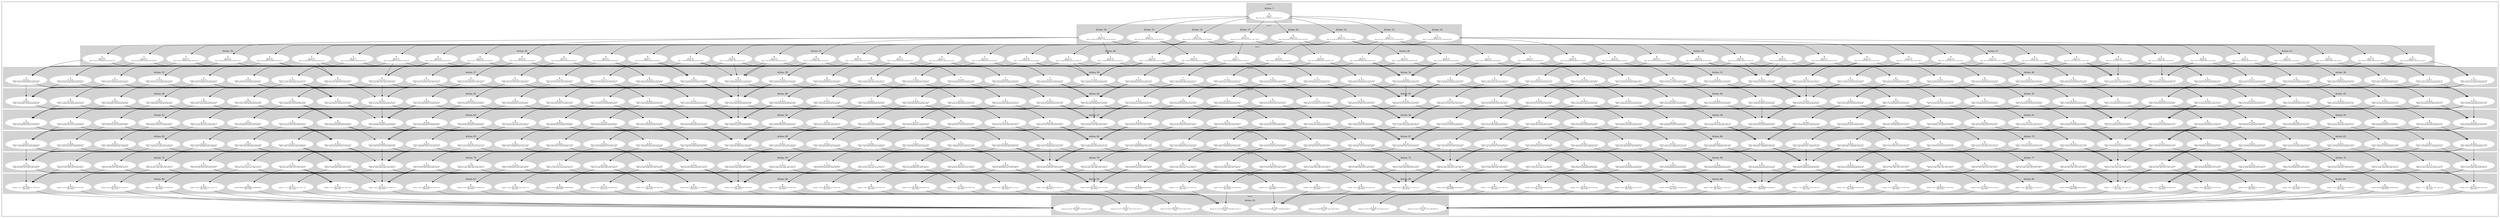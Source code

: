 digraph G {
subgraph cluster_info {
        subgraph cluster_0 {
        style=filled;
        color=lightgrey;
        node [style=filled,color=white];
        subgraph cluster_act_1 {
label = "Action: 1"step_1_Rt [label=<0<BR /><FONT POINT-SIZE="8">ID: 1.Rt</FONT><BR /><FONT POINT-SIZE="8">Parents: </FONT><BR /><FONT POINT-SIZE="8">Sons: 20.1,18.1,14.1,13.1,15.1,16.1,19.1,17.1</FONT>>]
}

        fontsize="10"
        label = "Line 0";
        }

        subgraph cluster_4 {
        style=filled;
        color=lightgrey;
        node [style=filled,color=white];
        subgraph cluster_act_43 {
label = "Action: 43"step_43_38 [label=<2<BR /><FONT POINT-SIZE="8">ID: 43.38</FONT><BR /><FONT POINT-SIZE="8">Parents: 38.27,38.30,38.26,38.29,38.25,38.24</FONT><BR /><FONT POINT-SIZE="8">Sons: 55.43,59.43,56.43,60.43,54.43,57.43</FONT>>]
step_43_34 [label=<2<BR /><FONT POINT-SIZE="8">ID: 43.34</FONT><BR /><FONT POINT-SIZE="8">Parents: 34.28,34.30,34.26,34.29,34.27,34.25</FONT><BR /><FONT POINT-SIZE="8">Sons: 55.43,59.43,56.43,60.43,58.43,57.43</FONT>>]
step_43_36 [label=<2<BR /><FONT POINT-SIZE="8">ID: 43.36</FONT><BR /><FONT POINT-SIZE="8">Parents: 36.29,36.25,36.24,36.28,36.27,36.30</FONT><BR /><FONT POINT-SIZE="8">Sons: 55.43,59.43,60.43,58.43,54.43,57.43</FONT>>]
step_43_39 [label=<2<BR /><FONT POINT-SIZE="8">ID: 43.39</FONT><BR /><FONT POINT-SIZE="8">Parents: 39.27,39.25,39.24,39.26,39.30,39.28</FONT><BR /><FONT POINT-SIZE="8">Sons: 55.43,56.43,60.43,58.43,54.43,57.43</FONT>>]
step_43_37 [label=<2<BR /><FONT POINT-SIZE="8">ID: 43.37</FONT><BR /><FONT POINT-SIZE="8">Parents: 37.25,37.24,37.26,37.30,37.29,37.28</FONT><BR /><FONT POINT-SIZE="8">Sons: 55.43,59.43,56.43,60.43,58.43,54.43</FONT>>]
step_43_35 [label=<2<BR /><FONT POINT-SIZE="8">ID: 43.35</FONT><BR /><FONT POINT-SIZE="8">Parents: 35.30,35.27,35.24,35.28,35.29,35.26</FONT><BR /><FONT POINT-SIZE="8">Sons: 59.43,56.43,60.43,58.43,54.43,57.43</FONT>>]
step_43_40 [label=<2<BR /><FONT POINT-SIZE="8">ID: 43.40</FONT><BR /><FONT POINT-SIZE="8">Parents: 40.27,40.29,40.26,40.24,40.25,40.28</FONT><BR /><FONT POINT-SIZE="8">Sons: 55.43,59.43,56.43,58.43,54.43,57.43</FONT>>]
}
subgraph cluster_act_50 {
label = "Action: 50"step_50_37 [label=<9<BR /><FONT POINT-SIZE="8">ID: 50.37</FONT><BR /><FONT POINT-SIZE="8">Parents: 37.25,37.24,37.26,37.23,37.29,37.28</FONT><BR /><FONT POINT-SIZE="8">Sons: 56.50,58.50,53.50,55.50,54.50,59.50</FONT>>]
step_50_33 [label=<9<BR /><FONT POINT-SIZE="8">ID: 50.33</FONT><BR /><FONT POINT-SIZE="8">Parents: 33.27,33.29,33.26,33.24,33.25,33.28</FONT><BR /><FONT POINT-SIZE="8">Sons: 57.50,56.50,58.50,55.50,54.50,59.50</FONT>>]
step_50_38 [label=<9<BR /><FONT POINT-SIZE="8">ID: 50.38</FONT><BR /><FONT POINT-SIZE="8">Parents: 38.27,38.26,38.29,38.25,38.24,38.23</FONT><BR /><FONT POINT-SIZE="8">Sons: 57.50,56.50,53.50,54.50,55.50,59.50</FONT>>]
step_50_36 [label=<9<BR /><FONT POINT-SIZE="8">ID: 50.36</FONT><BR /><FONT POINT-SIZE="8">Parents: 36.29,36.25,36.24,36.28,36.23,36.27</FONT><BR /><FONT POINT-SIZE="8">Sons: 57.50,58.50,53.50,55.50,54.50,59.50</FONT>>]
step_50_39 [label=<9<BR /><FONT POINT-SIZE="8">ID: 50.39</FONT><BR /><FONT POINT-SIZE="8">Parents: 39.27,39.25,39.24,39.26,39.23,39.28</FONT><BR /><FONT POINT-SIZE="8">Sons: 57.50,56.50,58.50,53.50,55.50,54.50</FONT>>]
step_50_35 [label=<9<BR /><FONT POINT-SIZE="8">ID: 50.35</FONT><BR /><FONT POINT-SIZE="8">Parents: 35.27,35.24,35.28,35.29,35.23,35.26</FONT><BR /><FONT POINT-SIZE="8">Sons: 57.50,56.50,58.50,53.50,54.50,59.50</FONT>>]
step_50_34 [label=<9<BR /><FONT POINT-SIZE="8">ID: 50.34</FONT><BR /><FONT POINT-SIZE="8">Parents: 34.28,34.26,34.23,34.29,34.27,34.25</FONT><BR /><FONT POINT-SIZE="8">Sons: 57.50,56.50,58.50,53.50,55.50,59.50</FONT>>]
}
subgraph cluster_act_46 {
label = "Action: 46"step_46_34 [label=<5<BR /><FONT POINT-SIZE="8">ID: 46.34</FONT><BR /><FONT POINT-SIZE="8">Parents: 34.28,34.30,34.23,34.29,34.27,34.25</FONT><BR /><FONT POINT-SIZE="8">Sons: 55.46,60.46,53.46,57.46,59.46,58.46</FONT>>]
step_46_35 [label=<5<BR /><FONT POINT-SIZE="8">ID: 46.35</FONT><BR /><FONT POINT-SIZE="8">Parents: 35.30,35.27,35.24,35.28,35.29,35.23</FONT><BR /><FONT POINT-SIZE="8">Sons: 60.46,53.46,57.46,54.46,59.46,58.46</FONT>>]
step_46_40 [label=<5<BR /><FONT POINT-SIZE="8">ID: 46.40</FONT><BR /><FONT POINT-SIZE="8">Parents: 40.27,40.29,40.24,40.23,40.25,40.28</FONT><BR /><FONT POINT-SIZE="8">Sons: 55.46,53.46,57.46,54.46,59.46,58.46</FONT>>]
step_46_33 [label=<5<BR /><FONT POINT-SIZE="8">ID: 46.33</FONT><BR /><FONT POINT-SIZE="8">Parents: 33.27,33.29,33.24,33.25,33.28,33.30</FONT><BR /><FONT POINT-SIZE="8">Sons: 55.46,60.46,57.46,54.46,59.46,58.46</FONT>>]
step_46_38 [label=<5<BR /><FONT POINT-SIZE="8">ID: 46.38</FONT><BR /><FONT POINT-SIZE="8">Parents: 38.27,38.30,38.29,38.25,38.24,38.23</FONT><BR /><FONT POINT-SIZE="8">Sons: 55.46,60.46,53.46,57.46,54.46,59.46</FONT>>]
step_46_37 [label=<5<BR /><FONT POINT-SIZE="8">ID: 46.37</FONT><BR /><FONT POINT-SIZE="8">Parents: 37.25,37.24,37.30,37.23,37.29,37.28</FONT><BR /><FONT POINT-SIZE="8">Sons: 55.46,60.46,53.46,54.46,59.46,58.46</FONT>>]
step_46_39 [label=<5<BR /><FONT POINT-SIZE="8">ID: 46.39</FONT><BR /><FONT POINT-SIZE="8">Parents: 39.27,39.25,39.24,39.23,39.30,39.28</FONT><BR /><FONT POINT-SIZE="8">Sons: 55.46,60.46,53.46,57.46,54.46,58.46</FONT>>]
}
subgraph cluster_act_47 {
label = "Action: 47"step_47_35 [label=<6<BR /><FONT POINT-SIZE="8">ID: 47.35</FONT><BR /><FONT POINT-SIZE="8">Parents: 35.30,35.24,35.28,35.29,35.23,35.26</FONT><BR /><FONT POINT-SIZE="8">Sons: 60.47,53.47,56.47,58.47,59.47,54.47</FONT>>]
step_47_36 [label=<6<BR /><FONT POINT-SIZE="8">ID: 47.36</FONT><BR /><FONT POINT-SIZE="8">Parents: 36.29,36.25,36.24,36.28,36.23,36.30</FONT><BR /><FONT POINT-SIZE="8">Sons: 60.47,53.47,55.47,58.47,59.47,54.47</FONT>>]
step_47_33 [label=<6<BR /><FONT POINT-SIZE="8">ID: 47.33</FONT><BR /><FONT POINT-SIZE="8">Parents: 33.29,33.26,33.24,33.25,33.28,33.30</FONT><BR /><FONT POINT-SIZE="8">Sons: 60.47,56.47,55.47,58.47,59.47,54.47</FONT>>]
step_47_39 [label=<6<BR /><FONT POINT-SIZE="8">ID: 47.39</FONT><BR /><FONT POINT-SIZE="8">Parents: 39.25,39.24,39.26,39.23,39.30,39.28</FONT><BR /><FONT POINT-SIZE="8">Sons: 60.47,53.47,56.47,55.47,58.47,54.47</FONT>>]
step_47_38 [label=<6<BR /><FONT POINT-SIZE="8">ID: 47.38</FONT><BR /><FONT POINT-SIZE="8">Parents: 38.30,38.26,38.29,38.25,38.24,38.23</FONT><BR /><FONT POINT-SIZE="8">Sons: 60.47,53.47,56.47,55.47,59.47,54.47</FONT>>]
step_47_40 [label=<6<BR /><FONT POINT-SIZE="8">ID: 47.40</FONT><BR /><FONT POINT-SIZE="8">Parents: 40.29,40.26,40.24,40.23,40.25,40.28</FONT><BR /><FONT POINT-SIZE="8">Sons: 53.47,56.47,55.47,58.47,59.47,54.47</FONT>>]
step_47_34 [label=<6<BR /><FONT POINT-SIZE="8">ID: 47.34</FONT><BR /><FONT POINT-SIZE="8">Parents: 34.28,34.30,34.26,34.23,34.29,34.25</FONT><BR /><FONT POINT-SIZE="8">Sons: 60.47,53.47,56.47,55.47,58.47,59.47</FONT>>]
}
subgraph cluster_act_44 {
label = "Action: 44"step_44_40 [label=<3<BR /><FONT POINT-SIZE="8">ID: 44.40</FONT><BR /><FONT POINT-SIZE="8">Parents: 40.27,40.29,40.26,40.23,40.25,40.28</FONT><BR /><FONT POINT-SIZE="8">Sons: 56.44,59.44,53.44,58.44,55.44,57.44</FONT>>]
step_44_36 [label=<3<BR /><FONT POINT-SIZE="8">ID: 44.36</FONT><BR /><FONT POINT-SIZE="8">Parents: 36.29,36.25,36.28,36.23,36.27,36.30</FONT><BR /><FONT POINT-SIZE="8">Sons: 59.44,53.44,60.44,58.44,55.44,57.44</FONT>>]
step_44_39 [label=<3<BR /><FONT POINT-SIZE="8">ID: 44.39</FONT><BR /><FONT POINT-SIZE="8">Parents: 39.27,39.25,39.26,39.23,39.30,39.28</FONT><BR /><FONT POINT-SIZE="8">Sons: 56.44,53.44,60.44,58.44,55.44,57.44</FONT>>]
step_44_38 [label=<3<BR /><FONT POINT-SIZE="8">ID: 44.38</FONT><BR /><FONT POINT-SIZE="8">Parents: 38.27,38.30,38.26,38.29,38.25,38.23</FONT><BR /><FONT POINT-SIZE="8">Sons: 56.44,59.44,53.44,60.44,57.44,55.44</FONT>>]
step_44_35 [label=<3<BR /><FONT POINT-SIZE="8">ID: 44.35</FONT><BR /><FONT POINT-SIZE="8">Parents: 35.30,35.27,35.28,35.29,35.23,35.26</FONT><BR /><FONT POINT-SIZE="8">Sons: 56.44,59.44,53.44,60.44,58.44,57.44</FONT>>]
step_44_33 [label=<3<BR /><FONT POINT-SIZE="8">ID: 44.33</FONT><BR /><FONT POINT-SIZE="8">Parents: 33.27,33.29,33.26,33.25,33.28,33.30</FONT><BR /><FONT POINT-SIZE="8">Sons: 56.44,59.44,60.44,58.44,55.44,57.44</FONT>>]
step_44_37 [label=<3<BR /><FONT POINT-SIZE="8">ID: 44.37</FONT><BR /><FONT POINT-SIZE="8">Parents: 37.25,37.26,37.30,37.23,37.29,37.28</FONT><BR /><FONT POINT-SIZE="8">Sons: 56.44,59.44,53.44,60.44,58.44,55.44</FONT>>]
}
subgraph cluster_act_47 {
label = "Action: 47"step_47_35 [label=<6<BR /><FONT POINT-SIZE="8">ID: 47.35</FONT><BR /><FONT POINT-SIZE="8">Parents: 35.30,35.24,35.28,35.29,35.23,35.26</FONT><BR /><FONT POINT-SIZE="8">Sons: 60.47,53.47,56.47,58.47,59.47,54.47</FONT>>]
step_47_36 [label=<6<BR /><FONT POINT-SIZE="8">ID: 47.36</FONT><BR /><FONT POINT-SIZE="8">Parents: 36.29,36.25,36.24,36.28,36.23,36.30</FONT><BR /><FONT POINT-SIZE="8">Sons: 60.47,53.47,55.47,58.47,59.47,54.47</FONT>>]
step_47_33 [label=<6<BR /><FONT POINT-SIZE="8">ID: 47.33</FONT><BR /><FONT POINT-SIZE="8">Parents: 33.29,33.26,33.24,33.25,33.28,33.30</FONT><BR /><FONT POINT-SIZE="8">Sons: 60.47,56.47,55.47,58.47,59.47,54.47</FONT>>]
step_47_39 [label=<6<BR /><FONT POINT-SIZE="8">ID: 47.39</FONT><BR /><FONT POINT-SIZE="8">Parents: 39.25,39.24,39.26,39.23,39.30,39.28</FONT><BR /><FONT POINT-SIZE="8">Sons: 60.47,53.47,56.47,55.47,58.47,54.47</FONT>>]
step_47_38 [label=<6<BR /><FONT POINT-SIZE="8">ID: 47.38</FONT><BR /><FONT POINT-SIZE="8">Parents: 38.30,38.26,38.29,38.25,38.24,38.23</FONT><BR /><FONT POINT-SIZE="8">Sons: 60.47,53.47,56.47,55.47,59.47,54.47</FONT>>]
step_47_40 [label=<6<BR /><FONT POINT-SIZE="8">ID: 47.40</FONT><BR /><FONT POINT-SIZE="8">Parents: 40.29,40.26,40.24,40.23,40.25,40.28</FONT><BR /><FONT POINT-SIZE="8">Sons: 53.47,56.47,55.47,58.47,59.47,54.47</FONT>>]
step_47_34 [label=<6<BR /><FONT POINT-SIZE="8">ID: 47.34</FONT><BR /><FONT POINT-SIZE="8">Parents: 34.28,34.30,34.26,34.23,34.29,34.25</FONT><BR /><FONT POINT-SIZE="8">Sons: 60.47,53.47,56.47,55.47,58.47,59.47</FONT>>]
}
subgraph cluster_act_47 {
label = "Action: 47"step_47_35 [label=<6<BR /><FONT POINT-SIZE="8">ID: 47.35</FONT><BR /><FONT POINT-SIZE="8">Parents: 35.30,35.24,35.28,35.29,35.23,35.26</FONT><BR /><FONT POINT-SIZE="8">Sons: 60.47,53.47,56.47,58.47,59.47,54.47</FONT>>]
step_47_36 [label=<6<BR /><FONT POINT-SIZE="8">ID: 47.36</FONT><BR /><FONT POINT-SIZE="8">Parents: 36.29,36.25,36.24,36.28,36.23,36.30</FONT><BR /><FONT POINT-SIZE="8">Sons: 60.47,53.47,55.47,58.47,59.47,54.47</FONT>>]
step_47_33 [label=<6<BR /><FONT POINT-SIZE="8">ID: 47.33</FONT><BR /><FONT POINT-SIZE="8">Parents: 33.29,33.26,33.24,33.25,33.28,33.30</FONT><BR /><FONT POINT-SIZE="8">Sons: 60.47,56.47,55.47,58.47,59.47,54.47</FONT>>]
step_47_39 [label=<6<BR /><FONT POINT-SIZE="8">ID: 47.39</FONT><BR /><FONT POINT-SIZE="8">Parents: 39.25,39.24,39.26,39.23,39.30,39.28</FONT><BR /><FONT POINT-SIZE="8">Sons: 60.47,53.47,56.47,55.47,58.47,54.47</FONT>>]
step_47_38 [label=<6<BR /><FONT POINT-SIZE="8">ID: 47.38</FONT><BR /><FONT POINT-SIZE="8">Parents: 38.30,38.26,38.29,38.25,38.24,38.23</FONT><BR /><FONT POINT-SIZE="8">Sons: 60.47,53.47,56.47,55.47,59.47,54.47</FONT>>]
step_47_40 [label=<6<BR /><FONT POINT-SIZE="8">ID: 47.40</FONT><BR /><FONT POINT-SIZE="8">Parents: 40.29,40.26,40.24,40.23,40.25,40.28</FONT><BR /><FONT POINT-SIZE="8">Sons: 53.47,56.47,55.47,58.47,59.47,54.47</FONT>>]
step_47_34 [label=<6<BR /><FONT POINT-SIZE="8">ID: 47.34</FONT><BR /><FONT POINT-SIZE="8">Parents: 34.28,34.30,34.26,34.23,34.29,34.25</FONT><BR /><FONT POINT-SIZE="8">Sons: 60.47,53.47,56.47,55.47,58.47,59.47</FONT>>]
}
subgraph cluster_act_48 {
label = "Action: 48"step_48_40 [label=<7<BR /><FONT POINT-SIZE="8">ID: 48.40</FONT><BR /><FONT POINT-SIZE="8">Parents: 40.27,40.29,40.26,40.24,40.23,40.25</FONT><BR /><FONT POINT-SIZE="8">Sons: 57.48,53.48,56.48,59.48,54.48,55.48</FONT>>]
step_48_37 [label=<7<BR /><FONT POINT-SIZE="8">ID: 48.37</FONT><BR /><FONT POINT-SIZE="8">Parents: 37.25,37.24,37.26,37.30,37.23,37.29</FONT><BR /><FONT POINT-SIZE="8">Sons: 53.48,56.48,59.48,60.48,54.48,55.48</FONT>>]
step_48_34 [label=<7<BR /><FONT POINT-SIZE="8">ID: 48.34</FONT><BR /><FONT POINT-SIZE="8">Parents: 34.30,34.26,34.23,34.29,34.27,34.25</FONT><BR /><FONT POINT-SIZE="8">Sons: 57.48,53.48,56.48,59.48,60.48,55.48</FONT>>]
step_48_33 [label=<7<BR /><FONT POINT-SIZE="8">ID: 48.33</FONT><BR /><FONT POINT-SIZE="8">Parents: 33.27,33.29,33.26,33.24,33.25,33.30</FONT><BR /><FONT POINT-SIZE="8">Sons: 57.48,56.48,59.48,60.48,54.48,55.48</FONT>>]
step_48_39 [label=<7<BR /><FONT POINT-SIZE="8">ID: 48.39</FONT><BR /><FONT POINT-SIZE="8">Parents: 39.27,39.25,39.24,39.26,39.23,39.30</FONT><BR /><FONT POINT-SIZE="8">Sons: 57.48,53.48,56.48,55.48,60.48,54.48</FONT>>]
step_48_36 [label=<7<BR /><FONT POINT-SIZE="8">ID: 48.36</FONT><BR /><FONT POINT-SIZE="8">Parents: 36.29,36.25,36.24,36.23,36.27,36.30</FONT><BR /><FONT POINT-SIZE="8">Sons: 57.48,53.48,59.48,55.48,60.48,54.48</FONT>>]
step_48_35 [label=<7<BR /><FONT POINT-SIZE="8">ID: 48.35</FONT><BR /><FONT POINT-SIZE="8">Parents: 35.30,35.27,35.24,35.29,35.23,35.26</FONT><BR /><FONT POINT-SIZE="8">Sons: 57.48,53.48,56.48,59.48,54.48,60.48</FONT>>]
}
subgraph cluster_act_46 {
label = "Action: 46"step_46_34 [label=<5<BR /><FONT POINT-SIZE="8">ID: 46.34</FONT><BR /><FONT POINT-SIZE="8">Parents: 34.28,34.30,34.23,34.29,34.27,34.25</FONT><BR /><FONT POINT-SIZE="8">Sons: 55.46,60.46,53.46,57.46,59.46,58.46</FONT>>]
step_46_35 [label=<5<BR /><FONT POINT-SIZE="8">ID: 46.35</FONT><BR /><FONT POINT-SIZE="8">Parents: 35.30,35.27,35.24,35.28,35.29,35.23</FONT><BR /><FONT POINT-SIZE="8">Sons: 60.46,53.46,57.46,54.46,59.46,58.46</FONT>>]
step_46_40 [label=<5<BR /><FONT POINT-SIZE="8">ID: 46.40</FONT><BR /><FONT POINT-SIZE="8">Parents: 40.27,40.29,40.24,40.23,40.25,40.28</FONT><BR /><FONT POINT-SIZE="8">Sons: 55.46,53.46,57.46,54.46,59.46,58.46</FONT>>]
step_46_33 [label=<5<BR /><FONT POINT-SIZE="8">ID: 46.33</FONT><BR /><FONT POINT-SIZE="8">Parents: 33.27,33.29,33.24,33.25,33.28,33.30</FONT><BR /><FONT POINT-SIZE="8">Sons: 55.46,60.46,57.46,54.46,59.46,58.46</FONT>>]
step_46_38 [label=<5<BR /><FONT POINT-SIZE="8">ID: 46.38</FONT><BR /><FONT POINT-SIZE="8">Parents: 38.27,38.30,38.29,38.25,38.24,38.23</FONT><BR /><FONT POINT-SIZE="8">Sons: 55.46,60.46,53.46,57.46,54.46,59.46</FONT>>]
step_46_37 [label=<5<BR /><FONT POINT-SIZE="8">ID: 46.37</FONT><BR /><FONT POINT-SIZE="8">Parents: 37.25,37.24,37.30,37.23,37.29,37.28</FONT><BR /><FONT POINT-SIZE="8">Sons: 55.46,60.46,53.46,54.46,59.46,58.46</FONT>>]
step_46_39 [label=<5<BR /><FONT POINT-SIZE="8">ID: 46.39</FONT><BR /><FONT POINT-SIZE="8">Parents: 39.27,39.25,39.24,39.23,39.30,39.28</FONT><BR /><FONT POINT-SIZE="8">Sons: 55.46,60.46,53.46,57.46,54.46,58.46</FONT>>]
}
subgraph cluster_act_45 {
label = "Action: 45"step_45_34 [label=<4<BR /><FONT POINT-SIZE="8">ID: 45.34</FONT><BR /><FONT POINT-SIZE="8">Parents: 34.30,34.28,34.26,34.23,34.29,34.27</FONT><BR /><FONT POINT-SIZE="8">Sons: 53.45,56.45,58.45,57.45,59.45,60.45</FONT>>]
step_45_33 [label=<4<BR /><FONT POINT-SIZE="8">ID: 45.33</FONT><BR /><FONT POINT-SIZE="8">Parents: 33.27,33.29,33.26,33.24,33.28,33.30</FONT><BR /><FONT POINT-SIZE="8">Sons: 58.45,56.45,57.45,59.45,60.45,54.45</FONT>>]
step_45_39 [label=<4<BR /><FONT POINT-SIZE="8">ID: 45.39</FONT><BR /><FONT POINT-SIZE="8">Parents: 39.27,39.24,39.26,39.23,39.30,39.28</FONT><BR /><FONT POINT-SIZE="8">Sons: 53.45,56.45,58.45,57.45,60.45,54.45</FONT>>]
step_45_37 [label=<4<BR /><FONT POINT-SIZE="8">ID: 45.37</FONT><BR /><FONT POINT-SIZE="8">Parents: 37.24,37.26,37.30,37.23,37.29,37.28</FONT><BR /><FONT POINT-SIZE="8">Sons: 53.45,56.45,58.45,59.45,60.45,54.45</FONT>>]
step_45_40 [label=<4<BR /><FONT POINT-SIZE="8">ID: 45.40</FONT><BR /><FONT POINT-SIZE="8">Parents: 40.27,40.29,40.26,40.24,40.23,40.28</FONT><BR /><FONT POINT-SIZE="8">Sons: 53.45,56.45,58.45,57.45,59.45,54.45</FONT>>]
step_45_36 [label=<4<BR /><FONT POINT-SIZE="8">ID: 45.36</FONT><BR /><FONT POINT-SIZE="8">Parents: 36.29,36.24,36.28,36.23,36.27,36.30</FONT><BR /><FONT POINT-SIZE="8">Sons: 53.45,58.45,57.45,59.45,60.45,54.45</FONT>>]
step_45_38 [label=<4<BR /><FONT POINT-SIZE="8">ID: 45.38</FONT><BR /><FONT POINT-SIZE="8">Parents: 38.27,38.30,38.26,38.29,38.24,38.23</FONT><BR /><FONT POINT-SIZE="8">Sons: 53.45,56.45,57.45,59.45,54.45,60.45</FONT>>]
}
subgraph cluster_act_48 {
label = "Action: 48"step_48_40 [label=<7<BR /><FONT POINT-SIZE="8">ID: 48.40</FONT><BR /><FONT POINT-SIZE="8">Parents: 40.27,40.29,40.26,40.24,40.23,40.25</FONT><BR /><FONT POINT-SIZE="8">Sons: 57.48,53.48,56.48,59.48,54.48,55.48</FONT>>]
step_48_37 [label=<7<BR /><FONT POINT-SIZE="8">ID: 48.37</FONT><BR /><FONT POINT-SIZE="8">Parents: 37.25,37.24,37.26,37.30,37.23,37.29</FONT><BR /><FONT POINT-SIZE="8">Sons: 53.48,56.48,59.48,60.48,54.48,55.48</FONT>>]
step_48_34 [label=<7<BR /><FONT POINT-SIZE="8">ID: 48.34</FONT><BR /><FONT POINT-SIZE="8">Parents: 34.30,34.26,34.23,34.29,34.27,34.25</FONT><BR /><FONT POINT-SIZE="8">Sons: 57.48,53.48,56.48,59.48,60.48,55.48</FONT>>]
step_48_33 [label=<7<BR /><FONT POINT-SIZE="8">ID: 48.33</FONT><BR /><FONT POINT-SIZE="8">Parents: 33.27,33.29,33.26,33.24,33.25,33.30</FONT><BR /><FONT POINT-SIZE="8">Sons: 57.48,56.48,59.48,60.48,54.48,55.48</FONT>>]
step_48_39 [label=<7<BR /><FONT POINT-SIZE="8">ID: 48.39</FONT><BR /><FONT POINT-SIZE="8">Parents: 39.27,39.25,39.24,39.26,39.23,39.30</FONT><BR /><FONT POINT-SIZE="8">Sons: 57.48,53.48,56.48,55.48,60.48,54.48</FONT>>]
step_48_36 [label=<7<BR /><FONT POINT-SIZE="8">ID: 48.36</FONT><BR /><FONT POINT-SIZE="8">Parents: 36.29,36.25,36.24,36.23,36.27,36.30</FONT><BR /><FONT POINT-SIZE="8">Sons: 57.48,53.48,59.48,55.48,60.48,54.48</FONT>>]
step_48_35 [label=<7<BR /><FONT POINT-SIZE="8">ID: 48.35</FONT><BR /><FONT POINT-SIZE="8">Parents: 35.30,35.27,35.24,35.29,35.23,35.26</FONT><BR /><FONT POINT-SIZE="8">Sons: 57.48,53.48,56.48,59.48,54.48,60.48</FONT>>]
}
subgraph cluster_act_43 {
label = "Action: 43"step_43_38 [label=<2<BR /><FONT POINT-SIZE="8">ID: 43.38</FONT><BR /><FONT POINT-SIZE="8">Parents: 38.27,38.30,38.26,38.29,38.25,38.24</FONT><BR /><FONT POINT-SIZE="8">Sons: 55.43,59.43,56.43,60.43,54.43,57.43</FONT>>]
step_43_34 [label=<2<BR /><FONT POINT-SIZE="8">ID: 43.34</FONT><BR /><FONT POINT-SIZE="8">Parents: 34.28,34.30,34.26,34.29,34.27,34.25</FONT><BR /><FONT POINT-SIZE="8">Sons: 55.43,59.43,56.43,60.43,58.43,57.43</FONT>>]
step_43_36 [label=<2<BR /><FONT POINT-SIZE="8">ID: 43.36</FONT><BR /><FONT POINT-SIZE="8">Parents: 36.29,36.25,36.24,36.28,36.27,36.30</FONT><BR /><FONT POINT-SIZE="8">Sons: 55.43,59.43,60.43,58.43,54.43,57.43</FONT>>]
step_43_39 [label=<2<BR /><FONT POINT-SIZE="8">ID: 43.39</FONT><BR /><FONT POINT-SIZE="8">Parents: 39.27,39.25,39.24,39.26,39.30,39.28</FONT><BR /><FONT POINT-SIZE="8">Sons: 55.43,56.43,60.43,58.43,54.43,57.43</FONT>>]
step_43_37 [label=<2<BR /><FONT POINT-SIZE="8">ID: 43.37</FONT><BR /><FONT POINT-SIZE="8">Parents: 37.25,37.24,37.26,37.30,37.29,37.28</FONT><BR /><FONT POINT-SIZE="8">Sons: 55.43,59.43,56.43,60.43,58.43,54.43</FONT>>]
step_43_35 [label=<2<BR /><FONT POINT-SIZE="8">ID: 43.35</FONT><BR /><FONT POINT-SIZE="8">Parents: 35.30,35.27,35.24,35.28,35.29,35.26</FONT><BR /><FONT POINT-SIZE="8">Sons: 59.43,56.43,60.43,58.43,54.43,57.43</FONT>>]
step_43_40 [label=<2<BR /><FONT POINT-SIZE="8">ID: 43.40</FONT><BR /><FONT POINT-SIZE="8">Parents: 40.27,40.29,40.26,40.24,40.25,40.28</FONT><BR /><FONT POINT-SIZE="8">Sons: 55.43,59.43,56.43,58.43,54.43,57.43</FONT>>]
}
subgraph cluster_act_47 {
label = "Action: 47"step_47_35 [label=<6<BR /><FONT POINT-SIZE="8">ID: 47.35</FONT><BR /><FONT POINT-SIZE="8">Parents: 35.30,35.24,35.28,35.29,35.23,35.26</FONT><BR /><FONT POINT-SIZE="8">Sons: 60.47,53.47,56.47,58.47,59.47,54.47</FONT>>]
step_47_36 [label=<6<BR /><FONT POINT-SIZE="8">ID: 47.36</FONT><BR /><FONT POINT-SIZE="8">Parents: 36.29,36.25,36.24,36.28,36.23,36.30</FONT><BR /><FONT POINT-SIZE="8">Sons: 60.47,53.47,55.47,58.47,59.47,54.47</FONT>>]
step_47_33 [label=<6<BR /><FONT POINT-SIZE="8">ID: 47.33</FONT><BR /><FONT POINT-SIZE="8">Parents: 33.29,33.26,33.24,33.25,33.28,33.30</FONT><BR /><FONT POINT-SIZE="8">Sons: 60.47,56.47,55.47,58.47,59.47,54.47</FONT>>]
step_47_39 [label=<6<BR /><FONT POINT-SIZE="8">ID: 47.39</FONT><BR /><FONT POINT-SIZE="8">Parents: 39.25,39.24,39.26,39.23,39.30,39.28</FONT><BR /><FONT POINT-SIZE="8">Sons: 60.47,53.47,56.47,55.47,58.47,54.47</FONT>>]
step_47_38 [label=<6<BR /><FONT POINT-SIZE="8">ID: 47.38</FONT><BR /><FONT POINT-SIZE="8">Parents: 38.30,38.26,38.29,38.25,38.24,38.23</FONT><BR /><FONT POINT-SIZE="8">Sons: 60.47,53.47,56.47,55.47,59.47,54.47</FONT>>]
step_47_40 [label=<6<BR /><FONT POINT-SIZE="8">ID: 47.40</FONT><BR /><FONT POINT-SIZE="8">Parents: 40.29,40.26,40.24,40.23,40.25,40.28</FONT><BR /><FONT POINT-SIZE="8">Sons: 53.47,56.47,55.47,58.47,59.47,54.47</FONT>>]
step_47_34 [label=<6<BR /><FONT POINT-SIZE="8">ID: 47.34</FONT><BR /><FONT POINT-SIZE="8">Parents: 34.28,34.30,34.26,34.23,34.29,34.25</FONT><BR /><FONT POINT-SIZE="8">Sons: 60.47,53.47,56.47,55.47,58.47,59.47</FONT>>]
}
subgraph cluster_act_44 {
label = "Action: 44"step_44_40 [label=<3<BR /><FONT POINT-SIZE="8">ID: 44.40</FONT><BR /><FONT POINT-SIZE="8">Parents: 40.27,40.29,40.26,40.23,40.25,40.28</FONT><BR /><FONT POINT-SIZE="8">Sons: 56.44,59.44,53.44,58.44,55.44,57.44</FONT>>]
step_44_36 [label=<3<BR /><FONT POINT-SIZE="8">ID: 44.36</FONT><BR /><FONT POINT-SIZE="8">Parents: 36.29,36.25,36.28,36.23,36.27,36.30</FONT><BR /><FONT POINT-SIZE="8">Sons: 59.44,53.44,60.44,58.44,55.44,57.44</FONT>>]
step_44_39 [label=<3<BR /><FONT POINT-SIZE="8">ID: 44.39</FONT><BR /><FONT POINT-SIZE="8">Parents: 39.27,39.25,39.26,39.23,39.30,39.28</FONT><BR /><FONT POINT-SIZE="8">Sons: 56.44,53.44,60.44,58.44,55.44,57.44</FONT>>]
step_44_38 [label=<3<BR /><FONT POINT-SIZE="8">ID: 44.38</FONT><BR /><FONT POINT-SIZE="8">Parents: 38.27,38.30,38.26,38.29,38.25,38.23</FONT><BR /><FONT POINT-SIZE="8">Sons: 56.44,59.44,53.44,60.44,57.44,55.44</FONT>>]
step_44_35 [label=<3<BR /><FONT POINT-SIZE="8">ID: 44.35</FONT><BR /><FONT POINT-SIZE="8">Parents: 35.30,35.27,35.28,35.29,35.23,35.26</FONT><BR /><FONT POINT-SIZE="8">Sons: 56.44,59.44,53.44,60.44,58.44,57.44</FONT>>]
step_44_33 [label=<3<BR /><FONT POINT-SIZE="8">ID: 44.33</FONT><BR /><FONT POINT-SIZE="8">Parents: 33.27,33.29,33.26,33.25,33.28,33.30</FONT><BR /><FONT POINT-SIZE="8">Sons: 56.44,59.44,60.44,58.44,55.44,57.44</FONT>>]
step_44_37 [label=<3<BR /><FONT POINT-SIZE="8">ID: 44.37</FONT><BR /><FONT POINT-SIZE="8">Parents: 37.25,37.26,37.30,37.23,37.29,37.28</FONT><BR /><FONT POINT-SIZE="8">Sons: 56.44,59.44,53.44,60.44,58.44,55.44</FONT>>]
}
subgraph cluster_act_45 {
label = "Action: 45"step_45_34 [label=<4<BR /><FONT POINT-SIZE="8">ID: 45.34</FONT><BR /><FONT POINT-SIZE="8">Parents: 34.30,34.28,34.26,34.23,34.29,34.27</FONT><BR /><FONT POINT-SIZE="8">Sons: 53.45,56.45,58.45,57.45,59.45,60.45</FONT>>]
step_45_33 [label=<4<BR /><FONT POINT-SIZE="8">ID: 45.33</FONT><BR /><FONT POINT-SIZE="8">Parents: 33.27,33.29,33.26,33.24,33.28,33.30</FONT><BR /><FONT POINT-SIZE="8">Sons: 58.45,56.45,57.45,59.45,60.45,54.45</FONT>>]
step_45_39 [label=<4<BR /><FONT POINT-SIZE="8">ID: 45.39</FONT><BR /><FONT POINT-SIZE="8">Parents: 39.27,39.24,39.26,39.23,39.30,39.28</FONT><BR /><FONT POINT-SIZE="8">Sons: 53.45,56.45,58.45,57.45,60.45,54.45</FONT>>]
step_45_37 [label=<4<BR /><FONT POINT-SIZE="8">ID: 45.37</FONT><BR /><FONT POINT-SIZE="8">Parents: 37.24,37.26,37.30,37.23,37.29,37.28</FONT><BR /><FONT POINT-SIZE="8">Sons: 53.45,56.45,58.45,59.45,60.45,54.45</FONT>>]
step_45_40 [label=<4<BR /><FONT POINT-SIZE="8">ID: 45.40</FONT><BR /><FONT POINT-SIZE="8">Parents: 40.27,40.29,40.26,40.24,40.23,40.28</FONT><BR /><FONT POINT-SIZE="8">Sons: 53.45,56.45,58.45,57.45,59.45,54.45</FONT>>]
step_45_36 [label=<4<BR /><FONT POINT-SIZE="8">ID: 45.36</FONT><BR /><FONT POINT-SIZE="8">Parents: 36.29,36.24,36.28,36.23,36.27,36.30</FONT><BR /><FONT POINT-SIZE="8">Sons: 53.45,58.45,57.45,59.45,60.45,54.45</FONT>>]
step_45_38 [label=<4<BR /><FONT POINT-SIZE="8">ID: 45.38</FONT><BR /><FONT POINT-SIZE="8">Parents: 38.27,38.30,38.26,38.29,38.24,38.23</FONT><BR /><FONT POINT-SIZE="8">Sons: 53.45,56.45,57.45,59.45,54.45,60.45</FONT>>]
}
subgraph cluster_act_45 {
label = "Action: 45"step_45_34 [label=<4<BR /><FONT POINT-SIZE="8">ID: 45.34</FONT><BR /><FONT POINT-SIZE="8">Parents: 34.30,34.28,34.26,34.23,34.29,34.27</FONT><BR /><FONT POINT-SIZE="8">Sons: 53.45,56.45,58.45,57.45,59.45,60.45</FONT>>]
step_45_33 [label=<4<BR /><FONT POINT-SIZE="8">ID: 45.33</FONT><BR /><FONT POINT-SIZE="8">Parents: 33.27,33.29,33.26,33.24,33.28,33.30</FONT><BR /><FONT POINT-SIZE="8">Sons: 58.45,56.45,57.45,59.45,60.45,54.45</FONT>>]
step_45_39 [label=<4<BR /><FONT POINT-SIZE="8">ID: 45.39</FONT><BR /><FONT POINT-SIZE="8">Parents: 39.27,39.24,39.26,39.23,39.30,39.28</FONT><BR /><FONT POINT-SIZE="8">Sons: 53.45,56.45,58.45,57.45,60.45,54.45</FONT>>]
step_45_37 [label=<4<BR /><FONT POINT-SIZE="8">ID: 45.37</FONT><BR /><FONT POINT-SIZE="8">Parents: 37.24,37.26,37.30,37.23,37.29,37.28</FONT><BR /><FONT POINT-SIZE="8">Sons: 53.45,56.45,58.45,59.45,60.45,54.45</FONT>>]
step_45_40 [label=<4<BR /><FONT POINT-SIZE="8">ID: 45.40</FONT><BR /><FONT POINT-SIZE="8">Parents: 40.27,40.29,40.26,40.24,40.23,40.28</FONT><BR /><FONT POINT-SIZE="8">Sons: 53.45,56.45,58.45,57.45,59.45,54.45</FONT>>]
step_45_36 [label=<4<BR /><FONT POINT-SIZE="8">ID: 45.36</FONT><BR /><FONT POINT-SIZE="8">Parents: 36.29,36.24,36.28,36.23,36.27,36.30</FONT><BR /><FONT POINT-SIZE="8">Sons: 53.45,58.45,57.45,59.45,60.45,54.45</FONT>>]
step_45_38 [label=<4<BR /><FONT POINT-SIZE="8">ID: 45.38</FONT><BR /><FONT POINT-SIZE="8">Parents: 38.27,38.30,38.26,38.29,38.24,38.23</FONT><BR /><FONT POINT-SIZE="8">Sons: 53.45,56.45,57.45,59.45,54.45,60.45</FONT>>]
}
subgraph cluster_act_43 {
label = "Action: 43"step_43_38 [label=<2<BR /><FONT POINT-SIZE="8">ID: 43.38</FONT><BR /><FONT POINT-SIZE="8">Parents: 38.27,38.30,38.26,38.29,38.25,38.24</FONT><BR /><FONT POINT-SIZE="8">Sons: 55.43,59.43,56.43,60.43,54.43,57.43</FONT>>]
step_43_34 [label=<2<BR /><FONT POINT-SIZE="8">ID: 43.34</FONT><BR /><FONT POINT-SIZE="8">Parents: 34.28,34.30,34.26,34.29,34.27,34.25</FONT><BR /><FONT POINT-SIZE="8">Sons: 55.43,59.43,56.43,60.43,58.43,57.43</FONT>>]
step_43_36 [label=<2<BR /><FONT POINT-SIZE="8">ID: 43.36</FONT><BR /><FONT POINT-SIZE="8">Parents: 36.29,36.25,36.24,36.28,36.27,36.30</FONT><BR /><FONT POINT-SIZE="8">Sons: 55.43,59.43,60.43,58.43,54.43,57.43</FONT>>]
step_43_39 [label=<2<BR /><FONT POINT-SIZE="8">ID: 43.39</FONT><BR /><FONT POINT-SIZE="8">Parents: 39.27,39.25,39.24,39.26,39.30,39.28</FONT><BR /><FONT POINT-SIZE="8">Sons: 55.43,56.43,60.43,58.43,54.43,57.43</FONT>>]
step_43_37 [label=<2<BR /><FONT POINT-SIZE="8">ID: 43.37</FONT><BR /><FONT POINT-SIZE="8">Parents: 37.25,37.24,37.26,37.30,37.29,37.28</FONT><BR /><FONT POINT-SIZE="8">Sons: 55.43,59.43,56.43,60.43,58.43,54.43</FONT>>]
step_43_35 [label=<2<BR /><FONT POINT-SIZE="8">ID: 43.35</FONT><BR /><FONT POINT-SIZE="8">Parents: 35.30,35.27,35.24,35.28,35.29,35.26</FONT><BR /><FONT POINT-SIZE="8">Sons: 59.43,56.43,60.43,58.43,54.43,57.43</FONT>>]
step_43_40 [label=<2<BR /><FONT POINT-SIZE="8">ID: 43.40</FONT><BR /><FONT POINT-SIZE="8">Parents: 40.27,40.29,40.26,40.24,40.25,40.28</FONT><BR /><FONT POINT-SIZE="8">Sons: 55.43,59.43,56.43,58.43,54.43,57.43</FONT>>]
}
subgraph cluster_act_45 {
label = "Action: 45"step_45_34 [label=<4<BR /><FONT POINT-SIZE="8">ID: 45.34</FONT><BR /><FONT POINT-SIZE="8">Parents: 34.30,34.28,34.26,34.23,34.29,34.27</FONT><BR /><FONT POINT-SIZE="8">Sons: 53.45,56.45,58.45,57.45,59.45,60.45</FONT>>]
step_45_33 [label=<4<BR /><FONT POINT-SIZE="8">ID: 45.33</FONT><BR /><FONT POINT-SIZE="8">Parents: 33.27,33.29,33.26,33.24,33.28,33.30</FONT><BR /><FONT POINT-SIZE="8">Sons: 58.45,56.45,57.45,59.45,60.45,54.45</FONT>>]
step_45_39 [label=<4<BR /><FONT POINT-SIZE="8">ID: 45.39</FONT><BR /><FONT POINT-SIZE="8">Parents: 39.27,39.24,39.26,39.23,39.30,39.28</FONT><BR /><FONT POINT-SIZE="8">Sons: 53.45,56.45,58.45,57.45,60.45,54.45</FONT>>]
step_45_37 [label=<4<BR /><FONT POINT-SIZE="8">ID: 45.37</FONT><BR /><FONT POINT-SIZE="8">Parents: 37.24,37.26,37.30,37.23,37.29,37.28</FONT><BR /><FONT POINT-SIZE="8">Sons: 53.45,56.45,58.45,59.45,60.45,54.45</FONT>>]
step_45_40 [label=<4<BR /><FONT POINT-SIZE="8">ID: 45.40</FONT><BR /><FONT POINT-SIZE="8">Parents: 40.27,40.29,40.26,40.24,40.23,40.28</FONT><BR /><FONT POINT-SIZE="8">Sons: 53.45,56.45,58.45,57.45,59.45,54.45</FONT>>]
step_45_36 [label=<4<BR /><FONT POINT-SIZE="8">ID: 45.36</FONT><BR /><FONT POINT-SIZE="8">Parents: 36.29,36.24,36.28,36.23,36.27,36.30</FONT><BR /><FONT POINT-SIZE="8">Sons: 53.45,58.45,57.45,59.45,60.45,54.45</FONT>>]
step_45_38 [label=<4<BR /><FONT POINT-SIZE="8">ID: 45.38</FONT><BR /><FONT POINT-SIZE="8">Parents: 38.27,38.30,38.26,38.29,38.24,38.23</FONT><BR /><FONT POINT-SIZE="8">Sons: 53.45,56.45,57.45,59.45,54.45,60.45</FONT>>]
}
subgraph cluster_act_44 {
label = "Action: 44"step_44_40 [label=<3<BR /><FONT POINT-SIZE="8">ID: 44.40</FONT><BR /><FONT POINT-SIZE="8">Parents: 40.27,40.29,40.26,40.23,40.25,40.28</FONT><BR /><FONT POINT-SIZE="8">Sons: 56.44,59.44,53.44,58.44,55.44,57.44</FONT>>]
step_44_36 [label=<3<BR /><FONT POINT-SIZE="8">ID: 44.36</FONT><BR /><FONT POINT-SIZE="8">Parents: 36.29,36.25,36.28,36.23,36.27,36.30</FONT><BR /><FONT POINT-SIZE="8">Sons: 59.44,53.44,60.44,58.44,55.44,57.44</FONT>>]
step_44_39 [label=<3<BR /><FONT POINT-SIZE="8">ID: 44.39</FONT><BR /><FONT POINT-SIZE="8">Parents: 39.27,39.25,39.26,39.23,39.30,39.28</FONT><BR /><FONT POINT-SIZE="8">Sons: 56.44,53.44,60.44,58.44,55.44,57.44</FONT>>]
step_44_38 [label=<3<BR /><FONT POINT-SIZE="8">ID: 44.38</FONT><BR /><FONT POINT-SIZE="8">Parents: 38.27,38.30,38.26,38.29,38.25,38.23</FONT><BR /><FONT POINT-SIZE="8">Sons: 56.44,59.44,53.44,60.44,57.44,55.44</FONT>>]
step_44_35 [label=<3<BR /><FONT POINT-SIZE="8">ID: 44.35</FONT><BR /><FONT POINT-SIZE="8">Parents: 35.30,35.27,35.28,35.29,35.23,35.26</FONT><BR /><FONT POINT-SIZE="8">Sons: 56.44,59.44,53.44,60.44,58.44,57.44</FONT>>]
step_44_33 [label=<3<BR /><FONT POINT-SIZE="8">ID: 44.33</FONT><BR /><FONT POINT-SIZE="8">Parents: 33.27,33.29,33.26,33.25,33.28,33.30</FONT><BR /><FONT POINT-SIZE="8">Sons: 56.44,59.44,60.44,58.44,55.44,57.44</FONT>>]
step_44_37 [label=<3<BR /><FONT POINT-SIZE="8">ID: 44.37</FONT><BR /><FONT POINT-SIZE="8">Parents: 37.25,37.26,37.30,37.23,37.29,37.28</FONT><BR /><FONT POINT-SIZE="8">Sons: 56.44,59.44,53.44,60.44,58.44,55.44</FONT>>]
}
subgraph cluster_act_46 {
label = "Action: 46"step_46_34 [label=<5<BR /><FONT POINT-SIZE="8">ID: 46.34</FONT><BR /><FONT POINT-SIZE="8">Parents: 34.28,34.30,34.23,34.29,34.27,34.25</FONT><BR /><FONT POINT-SIZE="8">Sons: 55.46,60.46,53.46,57.46,59.46,58.46</FONT>>]
step_46_35 [label=<5<BR /><FONT POINT-SIZE="8">ID: 46.35</FONT><BR /><FONT POINT-SIZE="8">Parents: 35.30,35.27,35.24,35.28,35.29,35.23</FONT><BR /><FONT POINT-SIZE="8">Sons: 60.46,53.46,57.46,54.46,59.46,58.46</FONT>>]
step_46_40 [label=<5<BR /><FONT POINT-SIZE="8">ID: 46.40</FONT><BR /><FONT POINT-SIZE="8">Parents: 40.27,40.29,40.24,40.23,40.25,40.28</FONT><BR /><FONT POINT-SIZE="8">Sons: 55.46,53.46,57.46,54.46,59.46,58.46</FONT>>]
step_46_33 [label=<5<BR /><FONT POINT-SIZE="8">ID: 46.33</FONT><BR /><FONT POINT-SIZE="8">Parents: 33.27,33.29,33.24,33.25,33.28,33.30</FONT><BR /><FONT POINT-SIZE="8">Sons: 55.46,60.46,57.46,54.46,59.46,58.46</FONT>>]
step_46_38 [label=<5<BR /><FONT POINT-SIZE="8">ID: 46.38</FONT><BR /><FONT POINT-SIZE="8">Parents: 38.27,38.30,38.29,38.25,38.24,38.23</FONT><BR /><FONT POINT-SIZE="8">Sons: 55.46,60.46,53.46,57.46,54.46,59.46</FONT>>]
step_46_37 [label=<5<BR /><FONT POINT-SIZE="8">ID: 46.37</FONT><BR /><FONT POINT-SIZE="8">Parents: 37.25,37.24,37.30,37.23,37.29,37.28</FONT><BR /><FONT POINT-SIZE="8">Sons: 55.46,60.46,53.46,54.46,59.46,58.46</FONT>>]
step_46_39 [label=<5<BR /><FONT POINT-SIZE="8">ID: 46.39</FONT><BR /><FONT POINT-SIZE="8">Parents: 39.27,39.25,39.24,39.23,39.30,39.28</FONT><BR /><FONT POINT-SIZE="8">Sons: 55.46,60.46,53.46,57.46,54.46,58.46</FONT>>]
}
subgraph cluster_act_49 {
label = "Action: 49"step_49_37 [label=<8<BR /><FONT POINT-SIZE="8">ID: 49.37</FONT><BR /><FONT POINT-SIZE="8">Parents: 37.25,37.24,37.26,37.30,37.23,37.28</FONT><BR /><FONT POINT-SIZE="8">Sons: 55.49,60.49,53.49,56.49,58.49,54.49</FONT>>]
step_49_40 [label=<8<BR /><FONT POINT-SIZE="8">ID: 49.40</FONT><BR /><FONT POINT-SIZE="8">Parents: 40.27,40.26,40.24,40.23,40.25,40.28</FONT><BR /><FONT POINT-SIZE="8">Sons: 55.49,57.49,53.49,56.49,58.49,54.49</FONT>>]
step_49_36 [label=<8<BR /><FONT POINT-SIZE="8">ID: 49.36</FONT><BR /><FONT POINT-SIZE="8">Parents: 36.25,36.24,36.28,36.23,36.27,36.30</FONT><BR /><FONT POINT-SIZE="8">Sons: 55.49,60.49,57.49,53.49,58.49,54.49</FONT>>]
step_49_33 [label=<8<BR /><FONT POINT-SIZE="8">ID: 49.33</FONT><BR /><FONT POINT-SIZE="8">Parents: 33.27,33.26,33.24,33.25,33.28,33.30</FONT><BR /><FONT POINT-SIZE="8">Sons: 55.49,60.49,57.49,56.49,58.49,54.49</FONT>>]
step_49_34 [label=<8<BR /><FONT POINT-SIZE="8">ID: 49.34</FONT><BR /><FONT POINT-SIZE="8">Parents: 34.28,34.30,34.26,34.23,34.27,34.25</FONT><BR /><FONT POINT-SIZE="8">Sons: 55.49,60.49,57.49,53.49,56.49,58.49</FONT>>]
step_49_38 [label=<8<BR /><FONT POINT-SIZE="8">ID: 49.38</FONT><BR /><FONT POINT-SIZE="8">Parents: 38.27,38.30,38.26,38.25,38.24,38.23</FONT><BR /><FONT POINT-SIZE="8">Sons: 55.49,60.49,57.49,53.49,56.49,54.49</FONT>>]
step_49_35 [label=<8<BR /><FONT POINT-SIZE="8">ID: 49.35</FONT><BR /><FONT POINT-SIZE="8">Parents: 35.30,35.27,35.24,35.28,35.23,35.26</FONT><BR /><FONT POINT-SIZE="8">Sons: 60.49,57.49,53.49,56.49,58.49,54.49</FONT>>]
}
subgraph cluster_act_48 {
label = "Action: 48"step_48_40 [label=<7<BR /><FONT POINT-SIZE="8">ID: 48.40</FONT><BR /><FONT POINT-SIZE="8">Parents: 40.27,40.29,40.26,40.24,40.23,40.25</FONT><BR /><FONT POINT-SIZE="8">Sons: 57.48,53.48,56.48,59.48,54.48,55.48</FONT>>]
step_48_37 [label=<7<BR /><FONT POINT-SIZE="8">ID: 48.37</FONT><BR /><FONT POINT-SIZE="8">Parents: 37.25,37.24,37.26,37.30,37.23,37.29</FONT><BR /><FONT POINT-SIZE="8">Sons: 53.48,56.48,59.48,60.48,54.48,55.48</FONT>>]
step_48_34 [label=<7<BR /><FONT POINT-SIZE="8">ID: 48.34</FONT><BR /><FONT POINT-SIZE="8">Parents: 34.30,34.26,34.23,34.29,34.27,34.25</FONT><BR /><FONT POINT-SIZE="8">Sons: 57.48,53.48,56.48,59.48,60.48,55.48</FONT>>]
step_48_33 [label=<7<BR /><FONT POINT-SIZE="8">ID: 48.33</FONT><BR /><FONT POINT-SIZE="8">Parents: 33.27,33.29,33.26,33.24,33.25,33.30</FONT><BR /><FONT POINT-SIZE="8">Sons: 57.48,56.48,59.48,60.48,54.48,55.48</FONT>>]
step_48_39 [label=<7<BR /><FONT POINT-SIZE="8">ID: 48.39</FONT><BR /><FONT POINT-SIZE="8">Parents: 39.27,39.25,39.24,39.26,39.23,39.30</FONT><BR /><FONT POINT-SIZE="8">Sons: 57.48,53.48,56.48,55.48,60.48,54.48</FONT>>]
step_48_36 [label=<7<BR /><FONT POINT-SIZE="8">ID: 48.36</FONT><BR /><FONT POINT-SIZE="8">Parents: 36.29,36.25,36.24,36.23,36.27,36.30</FONT><BR /><FONT POINT-SIZE="8">Sons: 57.48,53.48,59.48,55.48,60.48,54.48</FONT>>]
step_48_35 [label=<7<BR /><FONT POINT-SIZE="8">ID: 48.35</FONT><BR /><FONT POINT-SIZE="8">Parents: 35.30,35.27,35.24,35.29,35.23,35.26</FONT><BR /><FONT POINT-SIZE="8">Sons: 57.48,53.48,56.48,59.48,54.48,60.48</FONT>>]
}
subgraph cluster_act_49 {
label = "Action: 49"step_49_37 [label=<8<BR /><FONT POINT-SIZE="8">ID: 49.37</FONT><BR /><FONT POINT-SIZE="8">Parents: 37.25,37.24,37.26,37.30,37.23,37.28</FONT><BR /><FONT POINT-SIZE="8">Sons: 55.49,60.49,53.49,56.49,58.49,54.49</FONT>>]
step_49_40 [label=<8<BR /><FONT POINT-SIZE="8">ID: 49.40</FONT><BR /><FONT POINT-SIZE="8">Parents: 40.27,40.26,40.24,40.23,40.25,40.28</FONT><BR /><FONT POINT-SIZE="8">Sons: 55.49,57.49,53.49,56.49,58.49,54.49</FONT>>]
step_49_36 [label=<8<BR /><FONT POINT-SIZE="8">ID: 49.36</FONT><BR /><FONT POINT-SIZE="8">Parents: 36.25,36.24,36.28,36.23,36.27,36.30</FONT><BR /><FONT POINT-SIZE="8">Sons: 55.49,60.49,57.49,53.49,58.49,54.49</FONT>>]
step_49_33 [label=<8<BR /><FONT POINT-SIZE="8">ID: 49.33</FONT><BR /><FONT POINT-SIZE="8">Parents: 33.27,33.26,33.24,33.25,33.28,33.30</FONT><BR /><FONT POINT-SIZE="8">Sons: 55.49,60.49,57.49,56.49,58.49,54.49</FONT>>]
step_49_34 [label=<8<BR /><FONT POINT-SIZE="8">ID: 49.34</FONT><BR /><FONT POINT-SIZE="8">Parents: 34.28,34.30,34.26,34.23,34.27,34.25</FONT><BR /><FONT POINT-SIZE="8">Sons: 55.49,60.49,57.49,53.49,56.49,58.49</FONT>>]
step_49_38 [label=<8<BR /><FONT POINT-SIZE="8">ID: 49.38</FONT><BR /><FONT POINT-SIZE="8">Parents: 38.27,38.30,38.26,38.25,38.24,38.23</FONT><BR /><FONT POINT-SIZE="8">Sons: 55.49,60.49,57.49,53.49,56.49,54.49</FONT>>]
step_49_35 [label=<8<BR /><FONT POINT-SIZE="8">ID: 49.35</FONT><BR /><FONT POINT-SIZE="8">Parents: 35.30,35.27,35.24,35.28,35.23,35.26</FONT><BR /><FONT POINT-SIZE="8">Sons: 60.49,57.49,53.49,56.49,58.49,54.49</FONT>>]
}
subgraph cluster_act_50 {
label = "Action: 50"step_50_37 [label=<9<BR /><FONT POINT-SIZE="8">ID: 50.37</FONT><BR /><FONT POINT-SIZE="8">Parents: 37.25,37.24,37.26,37.23,37.29,37.28</FONT><BR /><FONT POINT-SIZE="8">Sons: 56.50,58.50,53.50,55.50,54.50,59.50</FONT>>]
step_50_33 [label=<9<BR /><FONT POINT-SIZE="8">ID: 50.33</FONT><BR /><FONT POINT-SIZE="8">Parents: 33.27,33.29,33.26,33.24,33.25,33.28</FONT><BR /><FONT POINT-SIZE="8">Sons: 57.50,56.50,58.50,55.50,54.50,59.50</FONT>>]
step_50_38 [label=<9<BR /><FONT POINT-SIZE="8">ID: 50.38</FONT><BR /><FONT POINT-SIZE="8">Parents: 38.27,38.26,38.29,38.25,38.24,38.23</FONT><BR /><FONT POINT-SIZE="8">Sons: 57.50,56.50,53.50,54.50,55.50,59.50</FONT>>]
step_50_36 [label=<9<BR /><FONT POINT-SIZE="8">ID: 50.36</FONT><BR /><FONT POINT-SIZE="8">Parents: 36.29,36.25,36.24,36.28,36.23,36.27</FONT><BR /><FONT POINT-SIZE="8">Sons: 57.50,58.50,53.50,55.50,54.50,59.50</FONT>>]
step_50_39 [label=<9<BR /><FONT POINT-SIZE="8">ID: 50.39</FONT><BR /><FONT POINT-SIZE="8">Parents: 39.27,39.25,39.24,39.26,39.23,39.28</FONT><BR /><FONT POINT-SIZE="8">Sons: 57.50,56.50,58.50,53.50,55.50,54.50</FONT>>]
step_50_35 [label=<9<BR /><FONT POINT-SIZE="8">ID: 50.35</FONT><BR /><FONT POINT-SIZE="8">Parents: 35.27,35.24,35.28,35.29,35.23,35.26</FONT><BR /><FONT POINT-SIZE="8">Sons: 57.50,56.50,58.50,53.50,54.50,59.50</FONT>>]
step_50_34 [label=<9<BR /><FONT POINT-SIZE="8">ID: 50.34</FONT><BR /><FONT POINT-SIZE="8">Parents: 34.28,34.26,34.23,34.29,34.27,34.25</FONT><BR /><FONT POINT-SIZE="8">Sons: 57.50,56.50,58.50,53.50,55.50,59.50</FONT>>]
}
subgraph cluster_act_46 {
label = "Action: 46"step_46_34 [label=<5<BR /><FONT POINT-SIZE="8">ID: 46.34</FONT><BR /><FONT POINT-SIZE="8">Parents: 34.28,34.30,34.23,34.29,34.27,34.25</FONT><BR /><FONT POINT-SIZE="8">Sons: 55.46,60.46,53.46,57.46,59.46,58.46</FONT>>]
step_46_35 [label=<5<BR /><FONT POINT-SIZE="8">ID: 46.35</FONT><BR /><FONT POINT-SIZE="8">Parents: 35.30,35.27,35.24,35.28,35.29,35.23</FONT><BR /><FONT POINT-SIZE="8">Sons: 60.46,53.46,57.46,54.46,59.46,58.46</FONT>>]
step_46_40 [label=<5<BR /><FONT POINT-SIZE="8">ID: 46.40</FONT><BR /><FONT POINT-SIZE="8">Parents: 40.27,40.29,40.24,40.23,40.25,40.28</FONT><BR /><FONT POINT-SIZE="8">Sons: 55.46,53.46,57.46,54.46,59.46,58.46</FONT>>]
step_46_33 [label=<5<BR /><FONT POINT-SIZE="8">ID: 46.33</FONT><BR /><FONT POINT-SIZE="8">Parents: 33.27,33.29,33.24,33.25,33.28,33.30</FONT><BR /><FONT POINT-SIZE="8">Sons: 55.46,60.46,57.46,54.46,59.46,58.46</FONT>>]
step_46_38 [label=<5<BR /><FONT POINT-SIZE="8">ID: 46.38</FONT><BR /><FONT POINT-SIZE="8">Parents: 38.27,38.30,38.29,38.25,38.24,38.23</FONT><BR /><FONT POINT-SIZE="8">Sons: 55.46,60.46,53.46,57.46,54.46,59.46</FONT>>]
step_46_37 [label=<5<BR /><FONT POINT-SIZE="8">ID: 46.37</FONT><BR /><FONT POINT-SIZE="8">Parents: 37.25,37.24,37.30,37.23,37.29,37.28</FONT><BR /><FONT POINT-SIZE="8">Sons: 55.46,60.46,53.46,54.46,59.46,58.46</FONT>>]
step_46_39 [label=<5<BR /><FONT POINT-SIZE="8">ID: 46.39</FONT><BR /><FONT POINT-SIZE="8">Parents: 39.27,39.25,39.24,39.23,39.30,39.28</FONT><BR /><FONT POINT-SIZE="8">Sons: 55.46,60.46,53.46,57.46,54.46,58.46</FONT>>]
}
subgraph cluster_act_46 {
label = "Action: 46"step_46_34 [label=<5<BR /><FONT POINT-SIZE="8">ID: 46.34</FONT><BR /><FONT POINT-SIZE="8">Parents: 34.28,34.30,34.23,34.29,34.27,34.25</FONT><BR /><FONT POINT-SIZE="8">Sons: 55.46,60.46,53.46,57.46,59.46,58.46</FONT>>]
step_46_35 [label=<5<BR /><FONT POINT-SIZE="8">ID: 46.35</FONT><BR /><FONT POINT-SIZE="8">Parents: 35.30,35.27,35.24,35.28,35.29,35.23</FONT><BR /><FONT POINT-SIZE="8">Sons: 60.46,53.46,57.46,54.46,59.46,58.46</FONT>>]
step_46_40 [label=<5<BR /><FONT POINT-SIZE="8">ID: 46.40</FONT><BR /><FONT POINT-SIZE="8">Parents: 40.27,40.29,40.24,40.23,40.25,40.28</FONT><BR /><FONT POINT-SIZE="8">Sons: 55.46,53.46,57.46,54.46,59.46,58.46</FONT>>]
step_46_33 [label=<5<BR /><FONT POINT-SIZE="8">ID: 46.33</FONT><BR /><FONT POINT-SIZE="8">Parents: 33.27,33.29,33.24,33.25,33.28,33.30</FONT><BR /><FONT POINT-SIZE="8">Sons: 55.46,60.46,57.46,54.46,59.46,58.46</FONT>>]
step_46_38 [label=<5<BR /><FONT POINT-SIZE="8">ID: 46.38</FONT><BR /><FONT POINT-SIZE="8">Parents: 38.27,38.30,38.29,38.25,38.24,38.23</FONT><BR /><FONT POINT-SIZE="8">Sons: 55.46,60.46,53.46,57.46,54.46,59.46</FONT>>]
step_46_37 [label=<5<BR /><FONT POINT-SIZE="8">ID: 46.37</FONT><BR /><FONT POINT-SIZE="8">Parents: 37.25,37.24,37.30,37.23,37.29,37.28</FONT><BR /><FONT POINT-SIZE="8">Sons: 55.46,60.46,53.46,54.46,59.46,58.46</FONT>>]
step_46_39 [label=<5<BR /><FONT POINT-SIZE="8">ID: 46.39</FONT><BR /><FONT POINT-SIZE="8">Parents: 39.27,39.25,39.24,39.23,39.30,39.28</FONT><BR /><FONT POINT-SIZE="8">Sons: 55.46,60.46,53.46,57.46,54.46,58.46</FONT>>]
}
subgraph cluster_act_46 {
label = "Action: 46"step_46_34 [label=<5<BR /><FONT POINT-SIZE="8">ID: 46.34</FONT><BR /><FONT POINT-SIZE="8">Parents: 34.28,34.30,34.23,34.29,34.27,34.25</FONT><BR /><FONT POINT-SIZE="8">Sons: 55.46,60.46,53.46,57.46,59.46,58.46</FONT>>]
step_46_35 [label=<5<BR /><FONT POINT-SIZE="8">ID: 46.35</FONT><BR /><FONT POINT-SIZE="8">Parents: 35.30,35.27,35.24,35.28,35.29,35.23</FONT><BR /><FONT POINT-SIZE="8">Sons: 60.46,53.46,57.46,54.46,59.46,58.46</FONT>>]
step_46_40 [label=<5<BR /><FONT POINT-SIZE="8">ID: 46.40</FONT><BR /><FONT POINT-SIZE="8">Parents: 40.27,40.29,40.24,40.23,40.25,40.28</FONT><BR /><FONT POINT-SIZE="8">Sons: 55.46,53.46,57.46,54.46,59.46,58.46</FONT>>]
step_46_33 [label=<5<BR /><FONT POINT-SIZE="8">ID: 46.33</FONT><BR /><FONT POINT-SIZE="8">Parents: 33.27,33.29,33.24,33.25,33.28,33.30</FONT><BR /><FONT POINT-SIZE="8">Sons: 55.46,60.46,57.46,54.46,59.46,58.46</FONT>>]
step_46_38 [label=<5<BR /><FONT POINT-SIZE="8">ID: 46.38</FONT><BR /><FONT POINT-SIZE="8">Parents: 38.27,38.30,38.29,38.25,38.24,38.23</FONT><BR /><FONT POINT-SIZE="8">Sons: 55.46,60.46,53.46,57.46,54.46,59.46</FONT>>]
step_46_37 [label=<5<BR /><FONT POINT-SIZE="8">ID: 46.37</FONT><BR /><FONT POINT-SIZE="8">Parents: 37.25,37.24,37.30,37.23,37.29,37.28</FONT><BR /><FONT POINT-SIZE="8">Sons: 55.46,60.46,53.46,54.46,59.46,58.46</FONT>>]
step_46_39 [label=<5<BR /><FONT POINT-SIZE="8">ID: 46.39</FONT><BR /><FONT POINT-SIZE="8">Parents: 39.27,39.25,39.24,39.23,39.30,39.28</FONT><BR /><FONT POINT-SIZE="8">Sons: 55.46,60.46,53.46,57.46,54.46,58.46</FONT>>]
}
subgraph cluster_act_49 {
label = "Action: 49"step_49_37 [label=<8<BR /><FONT POINT-SIZE="8">ID: 49.37</FONT><BR /><FONT POINT-SIZE="8">Parents: 37.25,37.24,37.26,37.30,37.23,37.28</FONT><BR /><FONT POINT-SIZE="8">Sons: 55.49,60.49,53.49,56.49,58.49,54.49</FONT>>]
step_49_40 [label=<8<BR /><FONT POINT-SIZE="8">ID: 49.40</FONT><BR /><FONT POINT-SIZE="8">Parents: 40.27,40.26,40.24,40.23,40.25,40.28</FONT><BR /><FONT POINT-SIZE="8">Sons: 55.49,57.49,53.49,56.49,58.49,54.49</FONT>>]
step_49_36 [label=<8<BR /><FONT POINT-SIZE="8">ID: 49.36</FONT><BR /><FONT POINT-SIZE="8">Parents: 36.25,36.24,36.28,36.23,36.27,36.30</FONT><BR /><FONT POINT-SIZE="8">Sons: 55.49,60.49,57.49,53.49,58.49,54.49</FONT>>]
step_49_33 [label=<8<BR /><FONT POINT-SIZE="8">ID: 49.33</FONT><BR /><FONT POINT-SIZE="8">Parents: 33.27,33.26,33.24,33.25,33.28,33.30</FONT><BR /><FONT POINT-SIZE="8">Sons: 55.49,60.49,57.49,56.49,58.49,54.49</FONT>>]
step_49_34 [label=<8<BR /><FONT POINT-SIZE="8">ID: 49.34</FONT><BR /><FONT POINT-SIZE="8">Parents: 34.28,34.30,34.26,34.23,34.27,34.25</FONT><BR /><FONT POINT-SIZE="8">Sons: 55.49,60.49,57.49,53.49,56.49,58.49</FONT>>]
step_49_38 [label=<8<BR /><FONT POINT-SIZE="8">ID: 49.38</FONT><BR /><FONT POINT-SIZE="8">Parents: 38.27,38.30,38.26,38.25,38.24,38.23</FONT><BR /><FONT POINT-SIZE="8">Sons: 55.49,60.49,57.49,53.49,56.49,54.49</FONT>>]
step_49_35 [label=<8<BR /><FONT POINT-SIZE="8">ID: 49.35</FONT><BR /><FONT POINT-SIZE="8">Parents: 35.30,35.27,35.24,35.28,35.23,35.26</FONT><BR /><FONT POINT-SIZE="8">Sons: 60.49,57.49,53.49,56.49,58.49,54.49</FONT>>]
}
subgraph cluster_act_44 {
label = "Action: 44"step_44_40 [label=<3<BR /><FONT POINT-SIZE="8">ID: 44.40</FONT><BR /><FONT POINT-SIZE="8">Parents: 40.27,40.29,40.26,40.23,40.25,40.28</FONT><BR /><FONT POINT-SIZE="8">Sons: 56.44,59.44,53.44,58.44,55.44,57.44</FONT>>]
step_44_36 [label=<3<BR /><FONT POINT-SIZE="8">ID: 44.36</FONT><BR /><FONT POINT-SIZE="8">Parents: 36.29,36.25,36.28,36.23,36.27,36.30</FONT><BR /><FONT POINT-SIZE="8">Sons: 59.44,53.44,60.44,58.44,55.44,57.44</FONT>>]
step_44_39 [label=<3<BR /><FONT POINT-SIZE="8">ID: 44.39</FONT><BR /><FONT POINT-SIZE="8">Parents: 39.27,39.25,39.26,39.23,39.30,39.28</FONT><BR /><FONT POINT-SIZE="8">Sons: 56.44,53.44,60.44,58.44,55.44,57.44</FONT>>]
step_44_38 [label=<3<BR /><FONT POINT-SIZE="8">ID: 44.38</FONT><BR /><FONT POINT-SIZE="8">Parents: 38.27,38.30,38.26,38.29,38.25,38.23</FONT><BR /><FONT POINT-SIZE="8">Sons: 56.44,59.44,53.44,60.44,57.44,55.44</FONT>>]
step_44_35 [label=<3<BR /><FONT POINT-SIZE="8">ID: 44.35</FONT><BR /><FONT POINT-SIZE="8">Parents: 35.30,35.27,35.28,35.29,35.23,35.26</FONT><BR /><FONT POINT-SIZE="8">Sons: 56.44,59.44,53.44,60.44,58.44,57.44</FONT>>]
step_44_33 [label=<3<BR /><FONT POINT-SIZE="8">ID: 44.33</FONT><BR /><FONT POINT-SIZE="8">Parents: 33.27,33.29,33.26,33.25,33.28,33.30</FONT><BR /><FONT POINT-SIZE="8">Sons: 56.44,59.44,60.44,58.44,55.44,57.44</FONT>>]
step_44_37 [label=<3<BR /><FONT POINT-SIZE="8">ID: 44.37</FONT><BR /><FONT POINT-SIZE="8">Parents: 37.25,37.26,37.30,37.23,37.29,37.28</FONT><BR /><FONT POINT-SIZE="8">Sons: 56.44,59.44,53.44,60.44,58.44,55.44</FONT>>]
}
subgraph cluster_act_47 {
label = "Action: 47"step_47_35 [label=<6<BR /><FONT POINT-SIZE="8">ID: 47.35</FONT><BR /><FONT POINT-SIZE="8">Parents: 35.30,35.24,35.28,35.29,35.23,35.26</FONT><BR /><FONT POINT-SIZE="8">Sons: 60.47,53.47,56.47,58.47,59.47,54.47</FONT>>]
step_47_36 [label=<6<BR /><FONT POINT-SIZE="8">ID: 47.36</FONT><BR /><FONT POINT-SIZE="8">Parents: 36.29,36.25,36.24,36.28,36.23,36.30</FONT><BR /><FONT POINT-SIZE="8">Sons: 60.47,53.47,55.47,58.47,59.47,54.47</FONT>>]
step_47_33 [label=<6<BR /><FONT POINT-SIZE="8">ID: 47.33</FONT><BR /><FONT POINT-SIZE="8">Parents: 33.29,33.26,33.24,33.25,33.28,33.30</FONT><BR /><FONT POINT-SIZE="8">Sons: 60.47,56.47,55.47,58.47,59.47,54.47</FONT>>]
step_47_39 [label=<6<BR /><FONT POINT-SIZE="8">ID: 47.39</FONT><BR /><FONT POINT-SIZE="8">Parents: 39.25,39.24,39.26,39.23,39.30,39.28</FONT><BR /><FONT POINT-SIZE="8">Sons: 60.47,53.47,56.47,55.47,58.47,54.47</FONT>>]
step_47_38 [label=<6<BR /><FONT POINT-SIZE="8">ID: 47.38</FONT><BR /><FONT POINT-SIZE="8">Parents: 38.30,38.26,38.29,38.25,38.24,38.23</FONT><BR /><FONT POINT-SIZE="8">Sons: 60.47,53.47,56.47,55.47,59.47,54.47</FONT>>]
step_47_40 [label=<6<BR /><FONT POINT-SIZE="8">ID: 47.40</FONT><BR /><FONT POINT-SIZE="8">Parents: 40.29,40.26,40.24,40.23,40.25,40.28</FONT><BR /><FONT POINT-SIZE="8">Sons: 53.47,56.47,55.47,58.47,59.47,54.47</FONT>>]
step_47_34 [label=<6<BR /><FONT POINT-SIZE="8">ID: 47.34</FONT><BR /><FONT POINT-SIZE="8">Parents: 34.28,34.30,34.26,34.23,34.29,34.25</FONT><BR /><FONT POINT-SIZE="8">Sons: 60.47,53.47,56.47,55.47,58.47,59.47</FONT>>]
}
subgraph cluster_act_45 {
label = "Action: 45"step_45_34 [label=<4<BR /><FONT POINT-SIZE="8">ID: 45.34</FONT><BR /><FONT POINT-SIZE="8">Parents: 34.30,34.28,34.26,34.23,34.29,34.27</FONT><BR /><FONT POINT-SIZE="8">Sons: 53.45,56.45,58.45,57.45,59.45,60.45</FONT>>]
step_45_33 [label=<4<BR /><FONT POINT-SIZE="8">ID: 45.33</FONT><BR /><FONT POINT-SIZE="8">Parents: 33.27,33.29,33.26,33.24,33.28,33.30</FONT><BR /><FONT POINT-SIZE="8">Sons: 58.45,56.45,57.45,59.45,60.45,54.45</FONT>>]
step_45_39 [label=<4<BR /><FONT POINT-SIZE="8">ID: 45.39</FONT><BR /><FONT POINT-SIZE="8">Parents: 39.27,39.24,39.26,39.23,39.30,39.28</FONT><BR /><FONT POINT-SIZE="8">Sons: 53.45,56.45,58.45,57.45,60.45,54.45</FONT>>]
step_45_37 [label=<4<BR /><FONT POINT-SIZE="8">ID: 45.37</FONT><BR /><FONT POINT-SIZE="8">Parents: 37.24,37.26,37.30,37.23,37.29,37.28</FONT><BR /><FONT POINT-SIZE="8">Sons: 53.45,56.45,58.45,59.45,60.45,54.45</FONT>>]
step_45_40 [label=<4<BR /><FONT POINT-SIZE="8">ID: 45.40</FONT><BR /><FONT POINT-SIZE="8">Parents: 40.27,40.29,40.26,40.24,40.23,40.28</FONT><BR /><FONT POINT-SIZE="8">Sons: 53.45,56.45,58.45,57.45,59.45,54.45</FONT>>]
step_45_36 [label=<4<BR /><FONT POINT-SIZE="8">ID: 45.36</FONT><BR /><FONT POINT-SIZE="8">Parents: 36.29,36.24,36.28,36.23,36.27,36.30</FONT><BR /><FONT POINT-SIZE="8">Sons: 53.45,58.45,57.45,59.45,60.45,54.45</FONT>>]
step_45_38 [label=<4<BR /><FONT POINT-SIZE="8">ID: 45.38</FONT><BR /><FONT POINT-SIZE="8">Parents: 38.27,38.30,38.26,38.29,38.24,38.23</FONT><BR /><FONT POINT-SIZE="8">Sons: 53.45,56.45,57.45,59.45,54.45,60.45</FONT>>]
}
subgraph cluster_act_45 {
label = "Action: 45"step_45_34 [label=<4<BR /><FONT POINT-SIZE="8">ID: 45.34</FONT><BR /><FONT POINT-SIZE="8">Parents: 34.30,34.28,34.26,34.23,34.29,34.27</FONT><BR /><FONT POINT-SIZE="8">Sons: 53.45,56.45,58.45,57.45,59.45,60.45</FONT>>]
step_45_33 [label=<4<BR /><FONT POINT-SIZE="8">ID: 45.33</FONT><BR /><FONT POINT-SIZE="8">Parents: 33.27,33.29,33.26,33.24,33.28,33.30</FONT><BR /><FONT POINT-SIZE="8">Sons: 58.45,56.45,57.45,59.45,60.45,54.45</FONT>>]
step_45_39 [label=<4<BR /><FONT POINT-SIZE="8">ID: 45.39</FONT><BR /><FONT POINT-SIZE="8">Parents: 39.27,39.24,39.26,39.23,39.30,39.28</FONT><BR /><FONT POINT-SIZE="8">Sons: 53.45,56.45,58.45,57.45,60.45,54.45</FONT>>]
step_45_37 [label=<4<BR /><FONT POINT-SIZE="8">ID: 45.37</FONT><BR /><FONT POINT-SIZE="8">Parents: 37.24,37.26,37.30,37.23,37.29,37.28</FONT><BR /><FONT POINT-SIZE="8">Sons: 53.45,56.45,58.45,59.45,60.45,54.45</FONT>>]
step_45_40 [label=<4<BR /><FONT POINT-SIZE="8">ID: 45.40</FONT><BR /><FONT POINT-SIZE="8">Parents: 40.27,40.29,40.26,40.24,40.23,40.28</FONT><BR /><FONT POINT-SIZE="8">Sons: 53.45,56.45,58.45,57.45,59.45,54.45</FONT>>]
step_45_36 [label=<4<BR /><FONT POINT-SIZE="8">ID: 45.36</FONT><BR /><FONT POINT-SIZE="8">Parents: 36.29,36.24,36.28,36.23,36.27,36.30</FONT><BR /><FONT POINT-SIZE="8">Sons: 53.45,58.45,57.45,59.45,60.45,54.45</FONT>>]
step_45_38 [label=<4<BR /><FONT POINT-SIZE="8">ID: 45.38</FONT><BR /><FONT POINT-SIZE="8">Parents: 38.27,38.30,38.26,38.29,38.24,38.23</FONT><BR /><FONT POINT-SIZE="8">Sons: 53.45,56.45,57.45,59.45,54.45,60.45</FONT>>]
}
subgraph cluster_act_45 {
label = "Action: 45"step_45_34 [label=<4<BR /><FONT POINT-SIZE="8">ID: 45.34</FONT><BR /><FONT POINT-SIZE="8">Parents: 34.30,34.28,34.26,34.23,34.29,34.27</FONT><BR /><FONT POINT-SIZE="8">Sons: 53.45,56.45,58.45,57.45,59.45,60.45</FONT>>]
step_45_33 [label=<4<BR /><FONT POINT-SIZE="8">ID: 45.33</FONT><BR /><FONT POINT-SIZE="8">Parents: 33.27,33.29,33.26,33.24,33.28,33.30</FONT><BR /><FONT POINT-SIZE="8">Sons: 58.45,56.45,57.45,59.45,60.45,54.45</FONT>>]
step_45_39 [label=<4<BR /><FONT POINT-SIZE="8">ID: 45.39</FONT><BR /><FONT POINT-SIZE="8">Parents: 39.27,39.24,39.26,39.23,39.30,39.28</FONT><BR /><FONT POINT-SIZE="8">Sons: 53.45,56.45,58.45,57.45,60.45,54.45</FONT>>]
step_45_37 [label=<4<BR /><FONT POINT-SIZE="8">ID: 45.37</FONT><BR /><FONT POINT-SIZE="8">Parents: 37.24,37.26,37.30,37.23,37.29,37.28</FONT><BR /><FONT POINT-SIZE="8">Sons: 53.45,56.45,58.45,59.45,60.45,54.45</FONT>>]
step_45_40 [label=<4<BR /><FONT POINT-SIZE="8">ID: 45.40</FONT><BR /><FONT POINT-SIZE="8">Parents: 40.27,40.29,40.26,40.24,40.23,40.28</FONT><BR /><FONT POINT-SIZE="8">Sons: 53.45,56.45,58.45,57.45,59.45,54.45</FONT>>]
step_45_36 [label=<4<BR /><FONT POINT-SIZE="8">ID: 45.36</FONT><BR /><FONT POINT-SIZE="8">Parents: 36.29,36.24,36.28,36.23,36.27,36.30</FONT><BR /><FONT POINT-SIZE="8">Sons: 53.45,58.45,57.45,59.45,60.45,54.45</FONT>>]
step_45_38 [label=<4<BR /><FONT POINT-SIZE="8">ID: 45.38</FONT><BR /><FONT POINT-SIZE="8">Parents: 38.27,38.30,38.26,38.29,38.24,38.23</FONT><BR /><FONT POINT-SIZE="8">Sons: 53.45,56.45,57.45,59.45,54.45,60.45</FONT>>]
}
subgraph cluster_act_49 {
label = "Action: 49"step_49_37 [label=<8<BR /><FONT POINT-SIZE="8">ID: 49.37</FONT><BR /><FONT POINT-SIZE="8">Parents: 37.25,37.24,37.26,37.30,37.23,37.28</FONT><BR /><FONT POINT-SIZE="8">Sons: 55.49,60.49,53.49,56.49,58.49,54.49</FONT>>]
step_49_40 [label=<8<BR /><FONT POINT-SIZE="8">ID: 49.40</FONT><BR /><FONT POINT-SIZE="8">Parents: 40.27,40.26,40.24,40.23,40.25,40.28</FONT><BR /><FONT POINT-SIZE="8">Sons: 55.49,57.49,53.49,56.49,58.49,54.49</FONT>>]
step_49_36 [label=<8<BR /><FONT POINT-SIZE="8">ID: 49.36</FONT><BR /><FONT POINT-SIZE="8">Parents: 36.25,36.24,36.28,36.23,36.27,36.30</FONT><BR /><FONT POINT-SIZE="8">Sons: 55.49,60.49,57.49,53.49,58.49,54.49</FONT>>]
step_49_33 [label=<8<BR /><FONT POINT-SIZE="8">ID: 49.33</FONT><BR /><FONT POINT-SIZE="8">Parents: 33.27,33.26,33.24,33.25,33.28,33.30</FONT><BR /><FONT POINT-SIZE="8">Sons: 55.49,60.49,57.49,56.49,58.49,54.49</FONT>>]
step_49_34 [label=<8<BR /><FONT POINT-SIZE="8">ID: 49.34</FONT><BR /><FONT POINT-SIZE="8">Parents: 34.28,34.30,34.26,34.23,34.27,34.25</FONT><BR /><FONT POINT-SIZE="8">Sons: 55.49,60.49,57.49,53.49,56.49,58.49</FONT>>]
step_49_38 [label=<8<BR /><FONT POINT-SIZE="8">ID: 49.38</FONT><BR /><FONT POINT-SIZE="8">Parents: 38.27,38.30,38.26,38.25,38.24,38.23</FONT><BR /><FONT POINT-SIZE="8">Sons: 55.49,60.49,57.49,53.49,56.49,54.49</FONT>>]
step_49_35 [label=<8<BR /><FONT POINT-SIZE="8">ID: 49.35</FONT><BR /><FONT POINT-SIZE="8">Parents: 35.30,35.27,35.24,35.28,35.23,35.26</FONT><BR /><FONT POINT-SIZE="8">Sons: 60.49,57.49,53.49,56.49,58.49,54.49</FONT>>]
}
subgraph cluster_act_50 {
label = "Action: 50"step_50_37 [label=<9<BR /><FONT POINT-SIZE="8">ID: 50.37</FONT><BR /><FONT POINT-SIZE="8">Parents: 37.25,37.24,37.26,37.23,37.29,37.28</FONT><BR /><FONT POINT-SIZE="8">Sons: 56.50,58.50,53.50,55.50,54.50,59.50</FONT>>]
step_50_33 [label=<9<BR /><FONT POINT-SIZE="8">ID: 50.33</FONT><BR /><FONT POINT-SIZE="8">Parents: 33.27,33.29,33.26,33.24,33.25,33.28</FONT><BR /><FONT POINT-SIZE="8">Sons: 57.50,56.50,58.50,55.50,54.50,59.50</FONT>>]
step_50_38 [label=<9<BR /><FONT POINT-SIZE="8">ID: 50.38</FONT><BR /><FONT POINT-SIZE="8">Parents: 38.27,38.26,38.29,38.25,38.24,38.23</FONT><BR /><FONT POINT-SIZE="8">Sons: 57.50,56.50,53.50,54.50,55.50,59.50</FONT>>]
step_50_36 [label=<9<BR /><FONT POINT-SIZE="8">ID: 50.36</FONT><BR /><FONT POINT-SIZE="8">Parents: 36.29,36.25,36.24,36.28,36.23,36.27</FONT><BR /><FONT POINT-SIZE="8">Sons: 57.50,58.50,53.50,55.50,54.50,59.50</FONT>>]
step_50_39 [label=<9<BR /><FONT POINT-SIZE="8">ID: 50.39</FONT><BR /><FONT POINT-SIZE="8">Parents: 39.27,39.25,39.24,39.26,39.23,39.28</FONT><BR /><FONT POINT-SIZE="8">Sons: 57.50,56.50,58.50,53.50,55.50,54.50</FONT>>]
step_50_35 [label=<9<BR /><FONT POINT-SIZE="8">ID: 50.35</FONT><BR /><FONT POINT-SIZE="8">Parents: 35.27,35.24,35.28,35.29,35.23,35.26</FONT><BR /><FONT POINT-SIZE="8">Sons: 57.50,56.50,58.50,53.50,54.50,59.50</FONT>>]
step_50_34 [label=<9<BR /><FONT POINT-SIZE="8">ID: 50.34</FONT><BR /><FONT POINT-SIZE="8">Parents: 34.28,34.26,34.23,34.29,34.27,34.25</FONT><BR /><FONT POINT-SIZE="8">Sons: 57.50,56.50,58.50,53.50,55.50,59.50</FONT>>]
}
subgraph cluster_act_44 {
label = "Action: 44"step_44_40 [label=<3<BR /><FONT POINT-SIZE="8">ID: 44.40</FONT><BR /><FONT POINT-SIZE="8">Parents: 40.27,40.29,40.26,40.23,40.25,40.28</FONT><BR /><FONT POINT-SIZE="8">Sons: 56.44,59.44,53.44,58.44,55.44,57.44</FONT>>]
step_44_36 [label=<3<BR /><FONT POINT-SIZE="8">ID: 44.36</FONT><BR /><FONT POINT-SIZE="8">Parents: 36.29,36.25,36.28,36.23,36.27,36.30</FONT><BR /><FONT POINT-SIZE="8">Sons: 59.44,53.44,60.44,58.44,55.44,57.44</FONT>>]
step_44_39 [label=<3<BR /><FONT POINT-SIZE="8">ID: 44.39</FONT><BR /><FONT POINT-SIZE="8">Parents: 39.27,39.25,39.26,39.23,39.30,39.28</FONT><BR /><FONT POINT-SIZE="8">Sons: 56.44,53.44,60.44,58.44,55.44,57.44</FONT>>]
step_44_38 [label=<3<BR /><FONT POINT-SIZE="8">ID: 44.38</FONT><BR /><FONT POINT-SIZE="8">Parents: 38.27,38.30,38.26,38.29,38.25,38.23</FONT><BR /><FONT POINT-SIZE="8">Sons: 56.44,59.44,53.44,60.44,57.44,55.44</FONT>>]
step_44_35 [label=<3<BR /><FONT POINT-SIZE="8">ID: 44.35</FONT><BR /><FONT POINT-SIZE="8">Parents: 35.30,35.27,35.28,35.29,35.23,35.26</FONT><BR /><FONT POINT-SIZE="8">Sons: 56.44,59.44,53.44,60.44,58.44,57.44</FONT>>]
step_44_33 [label=<3<BR /><FONT POINT-SIZE="8">ID: 44.33</FONT><BR /><FONT POINT-SIZE="8">Parents: 33.27,33.29,33.26,33.25,33.28,33.30</FONT><BR /><FONT POINT-SIZE="8">Sons: 56.44,59.44,60.44,58.44,55.44,57.44</FONT>>]
step_44_37 [label=<3<BR /><FONT POINT-SIZE="8">ID: 44.37</FONT><BR /><FONT POINT-SIZE="8">Parents: 37.25,37.26,37.30,37.23,37.29,37.28</FONT><BR /><FONT POINT-SIZE="8">Sons: 56.44,59.44,53.44,60.44,58.44,55.44</FONT>>]
}
subgraph cluster_act_50 {
label = "Action: 50"step_50_37 [label=<9<BR /><FONT POINT-SIZE="8">ID: 50.37</FONT><BR /><FONT POINT-SIZE="8">Parents: 37.25,37.24,37.26,37.23,37.29,37.28</FONT><BR /><FONT POINT-SIZE="8">Sons: 56.50,58.50,53.50,55.50,54.50,59.50</FONT>>]
step_50_33 [label=<9<BR /><FONT POINT-SIZE="8">ID: 50.33</FONT><BR /><FONT POINT-SIZE="8">Parents: 33.27,33.29,33.26,33.24,33.25,33.28</FONT><BR /><FONT POINT-SIZE="8">Sons: 57.50,56.50,58.50,55.50,54.50,59.50</FONT>>]
step_50_38 [label=<9<BR /><FONT POINT-SIZE="8">ID: 50.38</FONT><BR /><FONT POINT-SIZE="8">Parents: 38.27,38.26,38.29,38.25,38.24,38.23</FONT><BR /><FONT POINT-SIZE="8">Sons: 57.50,56.50,53.50,54.50,55.50,59.50</FONT>>]
step_50_36 [label=<9<BR /><FONT POINT-SIZE="8">ID: 50.36</FONT><BR /><FONT POINT-SIZE="8">Parents: 36.29,36.25,36.24,36.28,36.23,36.27</FONT><BR /><FONT POINT-SIZE="8">Sons: 57.50,58.50,53.50,55.50,54.50,59.50</FONT>>]
step_50_39 [label=<9<BR /><FONT POINT-SIZE="8">ID: 50.39</FONT><BR /><FONT POINT-SIZE="8">Parents: 39.27,39.25,39.24,39.26,39.23,39.28</FONT><BR /><FONT POINT-SIZE="8">Sons: 57.50,56.50,58.50,53.50,55.50,54.50</FONT>>]
step_50_35 [label=<9<BR /><FONT POINT-SIZE="8">ID: 50.35</FONT><BR /><FONT POINT-SIZE="8">Parents: 35.27,35.24,35.28,35.29,35.23,35.26</FONT><BR /><FONT POINT-SIZE="8">Sons: 57.50,56.50,58.50,53.50,54.50,59.50</FONT>>]
step_50_34 [label=<9<BR /><FONT POINT-SIZE="8">ID: 50.34</FONT><BR /><FONT POINT-SIZE="8">Parents: 34.28,34.26,34.23,34.29,34.27,34.25</FONT><BR /><FONT POINT-SIZE="8">Sons: 57.50,56.50,58.50,53.50,55.50,59.50</FONT>>]
}
subgraph cluster_act_47 {
label = "Action: 47"step_47_35 [label=<6<BR /><FONT POINT-SIZE="8">ID: 47.35</FONT><BR /><FONT POINT-SIZE="8">Parents: 35.30,35.24,35.28,35.29,35.23,35.26</FONT><BR /><FONT POINT-SIZE="8">Sons: 60.47,53.47,56.47,58.47,59.47,54.47</FONT>>]
step_47_36 [label=<6<BR /><FONT POINT-SIZE="8">ID: 47.36</FONT><BR /><FONT POINT-SIZE="8">Parents: 36.29,36.25,36.24,36.28,36.23,36.30</FONT><BR /><FONT POINT-SIZE="8">Sons: 60.47,53.47,55.47,58.47,59.47,54.47</FONT>>]
step_47_33 [label=<6<BR /><FONT POINT-SIZE="8">ID: 47.33</FONT><BR /><FONT POINT-SIZE="8">Parents: 33.29,33.26,33.24,33.25,33.28,33.30</FONT><BR /><FONT POINT-SIZE="8">Sons: 60.47,56.47,55.47,58.47,59.47,54.47</FONT>>]
step_47_39 [label=<6<BR /><FONT POINT-SIZE="8">ID: 47.39</FONT><BR /><FONT POINT-SIZE="8">Parents: 39.25,39.24,39.26,39.23,39.30,39.28</FONT><BR /><FONT POINT-SIZE="8">Sons: 60.47,53.47,56.47,55.47,58.47,54.47</FONT>>]
step_47_38 [label=<6<BR /><FONT POINT-SIZE="8">ID: 47.38</FONT><BR /><FONT POINT-SIZE="8">Parents: 38.30,38.26,38.29,38.25,38.24,38.23</FONT><BR /><FONT POINT-SIZE="8">Sons: 60.47,53.47,56.47,55.47,59.47,54.47</FONT>>]
step_47_40 [label=<6<BR /><FONT POINT-SIZE="8">ID: 47.40</FONT><BR /><FONT POINT-SIZE="8">Parents: 40.29,40.26,40.24,40.23,40.25,40.28</FONT><BR /><FONT POINT-SIZE="8">Sons: 53.47,56.47,55.47,58.47,59.47,54.47</FONT>>]
step_47_34 [label=<6<BR /><FONT POINT-SIZE="8">ID: 47.34</FONT><BR /><FONT POINT-SIZE="8">Parents: 34.28,34.30,34.26,34.23,34.29,34.25</FONT><BR /><FONT POINT-SIZE="8">Sons: 60.47,53.47,56.47,55.47,58.47,59.47</FONT>>]
}
subgraph cluster_act_44 {
label = "Action: 44"step_44_40 [label=<3<BR /><FONT POINT-SIZE="8">ID: 44.40</FONT><BR /><FONT POINT-SIZE="8">Parents: 40.27,40.29,40.26,40.23,40.25,40.28</FONT><BR /><FONT POINT-SIZE="8">Sons: 56.44,59.44,53.44,58.44,55.44,57.44</FONT>>]
step_44_36 [label=<3<BR /><FONT POINT-SIZE="8">ID: 44.36</FONT><BR /><FONT POINT-SIZE="8">Parents: 36.29,36.25,36.28,36.23,36.27,36.30</FONT><BR /><FONT POINT-SIZE="8">Sons: 59.44,53.44,60.44,58.44,55.44,57.44</FONT>>]
step_44_39 [label=<3<BR /><FONT POINT-SIZE="8">ID: 44.39</FONT><BR /><FONT POINT-SIZE="8">Parents: 39.27,39.25,39.26,39.23,39.30,39.28</FONT><BR /><FONT POINT-SIZE="8">Sons: 56.44,53.44,60.44,58.44,55.44,57.44</FONT>>]
step_44_38 [label=<3<BR /><FONT POINT-SIZE="8">ID: 44.38</FONT><BR /><FONT POINT-SIZE="8">Parents: 38.27,38.30,38.26,38.29,38.25,38.23</FONT><BR /><FONT POINT-SIZE="8">Sons: 56.44,59.44,53.44,60.44,57.44,55.44</FONT>>]
step_44_35 [label=<3<BR /><FONT POINT-SIZE="8">ID: 44.35</FONT><BR /><FONT POINT-SIZE="8">Parents: 35.30,35.27,35.28,35.29,35.23,35.26</FONT><BR /><FONT POINT-SIZE="8">Sons: 56.44,59.44,53.44,60.44,58.44,57.44</FONT>>]
step_44_33 [label=<3<BR /><FONT POINT-SIZE="8">ID: 44.33</FONT><BR /><FONT POINT-SIZE="8">Parents: 33.27,33.29,33.26,33.25,33.28,33.30</FONT><BR /><FONT POINT-SIZE="8">Sons: 56.44,59.44,60.44,58.44,55.44,57.44</FONT>>]
step_44_37 [label=<3<BR /><FONT POINT-SIZE="8">ID: 44.37</FONT><BR /><FONT POINT-SIZE="8">Parents: 37.25,37.26,37.30,37.23,37.29,37.28</FONT><BR /><FONT POINT-SIZE="8">Sons: 56.44,59.44,53.44,60.44,58.44,55.44</FONT>>]
}
subgraph cluster_act_48 {
label = "Action: 48"step_48_40 [label=<7<BR /><FONT POINT-SIZE="8">ID: 48.40</FONT><BR /><FONT POINT-SIZE="8">Parents: 40.27,40.29,40.26,40.24,40.23,40.25</FONT><BR /><FONT POINT-SIZE="8">Sons: 57.48,53.48,56.48,59.48,54.48,55.48</FONT>>]
step_48_37 [label=<7<BR /><FONT POINT-SIZE="8">ID: 48.37</FONT><BR /><FONT POINT-SIZE="8">Parents: 37.25,37.24,37.26,37.30,37.23,37.29</FONT><BR /><FONT POINT-SIZE="8">Sons: 53.48,56.48,59.48,60.48,54.48,55.48</FONT>>]
step_48_34 [label=<7<BR /><FONT POINT-SIZE="8">ID: 48.34</FONT><BR /><FONT POINT-SIZE="8">Parents: 34.30,34.26,34.23,34.29,34.27,34.25</FONT><BR /><FONT POINT-SIZE="8">Sons: 57.48,53.48,56.48,59.48,60.48,55.48</FONT>>]
step_48_33 [label=<7<BR /><FONT POINT-SIZE="8">ID: 48.33</FONT><BR /><FONT POINT-SIZE="8">Parents: 33.27,33.29,33.26,33.24,33.25,33.30</FONT><BR /><FONT POINT-SIZE="8">Sons: 57.48,56.48,59.48,60.48,54.48,55.48</FONT>>]
step_48_39 [label=<7<BR /><FONT POINT-SIZE="8">ID: 48.39</FONT><BR /><FONT POINT-SIZE="8">Parents: 39.27,39.25,39.24,39.26,39.23,39.30</FONT><BR /><FONT POINT-SIZE="8">Sons: 57.48,53.48,56.48,55.48,60.48,54.48</FONT>>]
step_48_36 [label=<7<BR /><FONT POINT-SIZE="8">ID: 48.36</FONT><BR /><FONT POINT-SIZE="8">Parents: 36.29,36.25,36.24,36.23,36.27,36.30</FONT><BR /><FONT POINT-SIZE="8">Sons: 57.48,53.48,59.48,55.48,60.48,54.48</FONT>>]
step_48_35 [label=<7<BR /><FONT POINT-SIZE="8">ID: 48.35</FONT><BR /><FONT POINT-SIZE="8">Parents: 35.30,35.27,35.24,35.29,35.23,35.26</FONT><BR /><FONT POINT-SIZE="8">Sons: 57.48,53.48,56.48,59.48,54.48,60.48</FONT>>]
}
subgraph cluster_act_49 {
label = "Action: 49"step_49_37 [label=<8<BR /><FONT POINT-SIZE="8">ID: 49.37</FONT><BR /><FONT POINT-SIZE="8">Parents: 37.25,37.24,37.26,37.30,37.23,37.28</FONT><BR /><FONT POINT-SIZE="8">Sons: 55.49,60.49,53.49,56.49,58.49,54.49</FONT>>]
step_49_40 [label=<8<BR /><FONT POINT-SIZE="8">ID: 49.40</FONT><BR /><FONT POINT-SIZE="8">Parents: 40.27,40.26,40.24,40.23,40.25,40.28</FONT><BR /><FONT POINT-SIZE="8">Sons: 55.49,57.49,53.49,56.49,58.49,54.49</FONT>>]
step_49_36 [label=<8<BR /><FONT POINT-SIZE="8">ID: 49.36</FONT><BR /><FONT POINT-SIZE="8">Parents: 36.25,36.24,36.28,36.23,36.27,36.30</FONT><BR /><FONT POINT-SIZE="8">Sons: 55.49,60.49,57.49,53.49,58.49,54.49</FONT>>]
step_49_33 [label=<8<BR /><FONT POINT-SIZE="8">ID: 49.33</FONT><BR /><FONT POINT-SIZE="8">Parents: 33.27,33.26,33.24,33.25,33.28,33.30</FONT><BR /><FONT POINT-SIZE="8">Sons: 55.49,60.49,57.49,56.49,58.49,54.49</FONT>>]
step_49_34 [label=<8<BR /><FONT POINT-SIZE="8">ID: 49.34</FONT><BR /><FONT POINT-SIZE="8">Parents: 34.28,34.30,34.26,34.23,34.27,34.25</FONT><BR /><FONT POINT-SIZE="8">Sons: 55.49,60.49,57.49,53.49,56.49,58.49</FONT>>]
step_49_38 [label=<8<BR /><FONT POINT-SIZE="8">ID: 49.38</FONT><BR /><FONT POINT-SIZE="8">Parents: 38.27,38.30,38.26,38.25,38.24,38.23</FONT><BR /><FONT POINT-SIZE="8">Sons: 55.49,60.49,57.49,53.49,56.49,54.49</FONT>>]
step_49_35 [label=<8<BR /><FONT POINT-SIZE="8">ID: 49.35</FONT><BR /><FONT POINT-SIZE="8">Parents: 35.30,35.27,35.24,35.28,35.23,35.26</FONT><BR /><FONT POINT-SIZE="8">Sons: 60.49,57.49,53.49,56.49,58.49,54.49</FONT>>]
}
subgraph cluster_act_49 {
label = "Action: 49"step_49_37 [label=<8<BR /><FONT POINT-SIZE="8">ID: 49.37</FONT><BR /><FONT POINT-SIZE="8">Parents: 37.25,37.24,37.26,37.30,37.23,37.28</FONT><BR /><FONT POINT-SIZE="8">Sons: 55.49,60.49,53.49,56.49,58.49,54.49</FONT>>]
step_49_40 [label=<8<BR /><FONT POINT-SIZE="8">ID: 49.40</FONT><BR /><FONT POINT-SIZE="8">Parents: 40.27,40.26,40.24,40.23,40.25,40.28</FONT><BR /><FONT POINT-SIZE="8">Sons: 55.49,57.49,53.49,56.49,58.49,54.49</FONT>>]
step_49_36 [label=<8<BR /><FONT POINT-SIZE="8">ID: 49.36</FONT><BR /><FONT POINT-SIZE="8">Parents: 36.25,36.24,36.28,36.23,36.27,36.30</FONT><BR /><FONT POINT-SIZE="8">Sons: 55.49,60.49,57.49,53.49,58.49,54.49</FONT>>]
step_49_33 [label=<8<BR /><FONT POINT-SIZE="8">ID: 49.33</FONT><BR /><FONT POINT-SIZE="8">Parents: 33.27,33.26,33.24,33.25,33.28,33.30</FONT><BR /><FONT POINT-SIZE="8">Sons: 55.49,60.49,57.49,56.49,58.49,54.49</FONT>>]
step_49_34 [label=<8<BR /><FONT POINT-SIZE="8">ID: 49.34</FONT><BR /><FONT POINT-SIZE="8">Parents: 34.28,34.30,34.26,34.23,34.27,34.25</FONT><BR /><FONT POINT-SIZE="8">Sons: 55.49,60.49,57.49,53.49,56.49,58.49</FONT>>]
step_49_38 [label=<8<BR /><FONT POINT-SIZE="8">ID: 49.38</FONT><BR /><FONT POINT-SIZE="8">Parents: 38.27,38.30,38.26,38.25,38.24,38.23</FONT><BR /><FONT POINT-SIZE="8">Sons: 55.49,60.49,57.49,53.49,56.49,54.49</FONT>>]
step_49_35 [label=<8<BR /><FONT POINT-SIZE="8">ID: 49.35</FONT><BR /><FONT POINT-SIZE="8">Parents: 35.30,35.27,35.24,35.28,35.23,35.26</FONT><BR /><FONT POINT-SIZE="8">Sons: 60.49,57.49,53.49,56.49,58.49,54.49</FONT>>]
}
subgraph cluster_act_47 {
label = "Action: 47"step_47_35 [label=<6<BR /><FONT POINT-SIZE="8">ID: 47.35</FONT><BR /><FONT POINT-SIZE="8">Parents: 35.30,35.24,35.28,35.29,35.23,35.26</FONT><BR /><FONT POINT-SIZE="8">Sons: 60.47,53.47,56.47,58.47,59.47,54.47</FONT>>]
step_47_36 [label=<6<BR /><FONT POINT-SIZE="8">ID: 47.36</FONT><BR /><FONT POINT-SIZE="8">Parents: 36.29,36.25,36.24,36.28,36.23,36.30</FONT><BR /><FONT POINT-SIZE="8">Sons: 60.47,53.47,55.47,58.47,59.47,54.47</FONT>>]
step_47_33 [label=<6<BR /><FONT POINT-SIZE="8">ID: 47.33</FONT><BR /><FONT POINT-SIZE="8">Parents: 33.29,33.26,33.24,33.25,33.28,33.30</FONT><BR /><FONT POINT-SIZE="8">Sons: 60.47,56.47,55.47,58.47,59.47,54.47</FONT>>]
step_47_39 [label=<6<BR /><FONT POINT-SIZE="8">ID: 47.39</FONT><BR /><FONT POINT-SIZE="8">Parents: 39.25,39.24,39.26,39.23,39.30,39.28</FONT><BR /><FONT POINT-SIZE="8">Sons: 60.47,53.47,56.47,55.47,58.47,54.47</FONT>>]
step_47_38 [label=<6<BR /><FONT POINT-SIZE="8">ID: 47.38</FONT><BR /><FONT POINT-SIZE="8">Parents: 38.30,38.26,38.29,38.25,38.24,38.23</FONT><BR /><FONT POINT-SIZE="8">Sons: 60.47,53.47,56.47,55.47,59.47,54.47</FONT>>]
step_47_40 [label=<6<BR /><FONT POINT-SIZE="8">ID: 47.40</FONT><BR /><FONT POINT-SIZE="8">Parents: 40.29,40.26,40.24,40.23,40.25,40.28</FONT><BR /><FONT POINT-SIZE="8">Sons: 53.47,56.47,55.47,58.47,59.47,54.47</FONT>>]
step_47_34 [label=<6<BR /><FONT POINT-SIZE="8">ID: 47.34</FONT><BR /><FONT POINT-SIZE="8">Parents: 34.28,34.30,34.26,34.23,34.29,34.25</FONT><BR /><FONT POINT-SIZE="8">Sons: 60.47,53.47,56.47,55.47,58.47,59.47</FONT>>]
}
subgraph cluster_act_50 {
label = "Action: 50"step_50_37 [label=<9<BR /><FONT POINT-SIZE="8">ID: 50.37</FONT><BR /><FONT POINT-SIZE="8">Parents: 37.25,37.24,37.26,37.23,37.29,37.28</FONT><BR /><FONT POINT-SIZE="8">Sons: 56.50,58.50,53.50,55.50,54.50,59.50</FONT>>]
step_50_33 [label=<9<BR /><FONT POINT-SIZE="8">ID: 50.33</FONT><BR /><FONT POINT-SIZE="8">Parents: 33.27,33.29,33.26,33.24,33.25,33.28</FONT><BR /><FONT POINT-SIZE="8">Sons: 57.50,56.50,58.50,55.50,54.50,59.50</FONT>>]
step_50_38 [label=<9<BR /><FONT POINT-SIZE="8">ID: 50.38</FONT><BR /><FONT POINT-SIZE="8">Parents: 38.27,38.26,38.29,38.25,38.24,38.23</FONT><BR /><FONT POINT-SIZE="8">Sons: 57.50,56.50,53.50,54.50,55.50,59.50</FONT>>]
step_50_36 [label=<9<BR /><FONT POINT-SIZE="8">ID: 50.36</FONT><BR /><FONT POINT-SIZE="8">Parents: 36.29,36.25,36.24,36.28,36.23,36.27</FONT><BR /><FONT POINT-SIZE="8">Sons: 57.50,58.50,53.50,55.50,54.50,59.50</FONT>>]
step_50_39 [label=<9<BR /><FONT POINT-SIZE="8">ID: 50.39</FONT><BR /><FONT POINT-SIZE="8">Parents: 39.27,39.25,39.24,39.26,39.23,39.28</FONT><BR /><FONT POINT-SIZE="8">Sons: 57.50,56.50,58.50,53.50,55.50,54.50</FONT>>]
step_50_35 [label=<9<BR /><FONT POINT-SIZE="8">ID: 50.35</FONT><BR /><FONT POINT-SIZE="8">Parents: 35.27,35.24,35.28,35.29,35.23,35.26</FONT><BR /><FONT POINT-SIZE="8">Sons: 57.50,56.50,58.50,53.50,54.50,59.50</FONT>>]
step_50_34 [label=<9<BR /><FONT POINT-SIZE="8">ID: 50.34</FONT><BR /><FONT POINT-SIZE="8">Parents: 34.28,34.26,34.23,34.29,34.27,34.25</FONT><BR /><FONT POINT-SIZE="8">Sons: 57.50,56.50,58.50,53.50,55.50,59.50</FONT>>]
}
subgraph cluster_act_48 {
label = "Action: 48"step_48_40 [label=<7<BR /><FONT POINT-SIZE="8">ID: 48.40</FONT><BR /><FONT POINT-SIZE="8">Parents: 40.27,40.29,40.26,40.24,40.23,40.25</FONT><BR /><FONT POINT-SIZE="8">Sons: 57.48,53.48,56.48,59.48,54.48,55.48</FONT>>]
step_48_37 [label=<7<BR /><FONT POINT-SIZE="8">ID: 48.37</FONT><BR /><FONT POINT-SIZE="8">Parents: 37.25,37.24,37.26,37.30,37.23,37.29</FONT><BR /><FONT POINT-SIZE="8">Sons: 53.48,56.48,59.48,60.48,54.48,55.48</FONT>>]
step_48_34 [label=<7<BR /><FONT POINT-SIZE="8">ID: 48.34</FONT><BR /><FONT POINT-SIZE="8">Parents: 34.30,34.26,34.23,34.29,34.27,34.25</FONT><BR /><FONT POINT-SIZE="8">Sons: 57.48,53.48,56.48,59.48,60.48,55.48</FONT>>]
step_48_33 [label=<7<BR /><FONT POINT-SIZE="8">ID: 48.33</FONT><BR /><FONT POINT-SIZE="8">Parents: 33.27,33.29,33.26,33.24,33.25,33.30</FONT><BR /><FONT POINT-SIZE="8">Sons: 57.48,56.48,59.48,60.48,54.48,55.48</FONT>>]
step_48_39 [label=<7<BR /><FONT POINT-SIZE="8">ID: 48.39</FONT><BR /><FONT POINT-SIZE="8">Parents: 39.27,39.25,39.24,39.26,39.23,39.30</FONT><BR /><FONT POINT-SIZE="8">Sons: 57.48,53.48,56.48,55.48,60.48,54.48</FONT>>]
step_48_36 [label=<7<BR /><FONT POINT-SIZE="8">ID: 48.36</FONT><BR /><FONT POINT-SIZE="8">Parents: 36.29,36.25,36.24,36.23,36.27,36.30</FONT><BR /><FONT POINT-SIZE="8">Sons: 57.48,53.48,59.48,55.48,60.48,54.48</FONT>>]
step_48_35 [label=<7<BR /><FONT POINT-SIZE="8">ID: 48.35</FONT><BR /><FONT POINT-SIZE="8">Parents: 35.30,35.27,35.24,35.29,35.23,35.26</FONT><BR /><FONT POINT-SIZE="8">Sons: 57.48,53.48,56.48,59.48,54.48,60.48</FONT>>]
}
subgraph cluster_act_44 {
label = "Action: 44"step_44_40 [label=<3<BR /><FONT POINT-SIZE="8">ID: 44.40</FONT><BR /><FONT POINT-SIZE="8">Parents: 40.27,40.29,40.26,40.23,40.25,40.28</FONT><BR /><FONT POINT-SIZE="8">Sons: 56.44,59.44,53.44,58.44,55.44,57.44</FONT>>]
step_44_36 [label=<3<BR /><FONT POINT-SIZE="8">ID: 44.36</FONT><BR /><FONT POINT-SIZE="8">Parents: 36.29,36.25,36.28,36.23,36.27,36.30</FONT><BR /><FONT POINT-SIZE="8">Sons: 59.44,53.44,60.44,58.44,55.44,57.44</FONT>>]
step_44_39 [label=<3<BR /><FONT POINT-SIZE="8">ID: 44.39</FONT><BR /><FONT POINT-SIZE="8">Parents: 39.27,39.25,39.26,39.23,39.30,39.28</FONT><BR /><FONT POINT-SIZE="8">Sons: 56.44,53.44,60.44,58.44,55.44,57.44</FONT>>]
step_44_38 [label=<3<BR /><FONT POINT-SIZE="8">ID: 44.38</FONT><BR /><FONT POINT-SIZE="8">Parents: 38.27,38.30,38.26,38.29,38.25,38.23</FONT><BR /><FONT POINT-SIZE="8">Sons: 56.44,59.44,53.44,60.44,57.44,55.44</FONT>>]
step_44_35 [label=<3<BR /><FONT POINT-SIZE="8">ID: 44.35</FONT><BR /><FONT POINT-SIZE="8">Parents: 35.30,35.27,35.28,35.29,35.23,35.26</FONT><BR /><FONT POINT-SIZE="8">Sons: 56.44,59.44,53.44,60.44,58.44,57.44</FONT>>]
step_44_33 [label=<3<BR /><FONT POINT-SIZE="8">ID: 44.33</FONT><BR /><FONT POINT-SIZE="8">Parents: 33.27,33.29,33.26,33.25,33.28,33.30</FONT><BR /><FONT POINT-SIZE="8">Sons: 56.44,59.44,60.44,58.44,55.44,57.44</FONT>>]
step_44_37 [label=<3<BR /><FONT POINT-SIZE="8">ID: 44.37</FONT><BR /><FONT POINT-SIZE="8">Parents: 37.25,37.26,37.30,37.23,37.29,37.28</FONT><BR /><FONT POINT-SIZE="8">Sons: 56.44,59.44,53.44,60.44,58.44,55.44</FONT>>]
}
subgraph cluster_act_48 {
label = "Action: 48"step_48_40 [label=<7<BR /><FONT POINT-SIZE="8">ID: 48.40</FONT><BR /><FONT POINT-SIZE="8">Parents: 40.27,40.29,40.26,40.24,40.23,40.25</FONT><BR /><FONT POINT-SIZE="8">Sons: 57.48,53.48,56.48,59.48,54.48,55.48</FONT>>]
step_48_37 [label=<7<BR /><FONT POINT-SIZE="8">ID: 48.37</FONT><BR /><FONT POINT-SIZE="8">Parents: 37.25,37.24,37.26,37.30,37.23,37.29</FONT><BR /><FONT POINT-SIZE="8">Sons: 53.48,56.48,59.48,60.48,54.48,55.48</FONT>>]
step_48_34 [label=<7<BR /><FONT POINT-SIZE="8">ID: 48.34</FONT><BR /><FONT POINT-SIZE="8">Parents: 34.30,34.26,34.23,34.29,34.27,34.25</FONT><BR /><FONT POINT-SIZE="8">Sons: 57.48,53.48,56.48,59.48,60.48,55.48</FONT>>]
step_48_33 [label=<7<BR /><FONT POINT-SIZE="8">ID: 48.33</FONT><BR /><FONT POINT-SIZE="8">Parents: 33.27,33.29,33.26,33.24,33.25,33.30</FONT><BR /><FONT POINT-SIZE="8">Sons: 57.48,56.48,59.48,60.48,54.48,55.48</FONT>>]
step_48_39 [label=<7<BR /><FONT POINT-SIZE="8">ID: 48.39</FONT><BR /><FONT POINT-SIZE="8">Parents: 39.27,39.25,39.24,39.26,39.23,39.30</FONT><BR /><FONT POINT-SIZE="8">Sons: 57.48,53.48,56.48,55.48,60.48,54.48</FONT>>]
step_48_36 [label=<7<BR /><FONT POINT-SIZE="8">ID: 48.36</FONT><BR /><FONT POINT-SIZE="8">Parents: 36.29,36.25,36.24,36.23,36.27,36.30</FONT><BR /><FONT POINT-SIZE="8">Sons: 57.48,53.48,59.48,55.48,60.48,54.48</FONT>>]
step_48_35 [label=<7<BR /><FONT POINT-SIZE="8">ID: 48.35</FONT><BR /><FONT POINT-SIZE="8">Parents: 35.30,35.27,35.24,35.29,35.23,35.26</FONT><BR /><FONT POINT-SIZE="8">Sons: 57.48,53.48,56.48,59.48,54.48,60.48</FONT>>]
}
subgraph cluster_act_43 {
label = "Action: 43"step_43_38 [label=<2<BR /><FONT POINT-SIZE="8">ID: 43.38</FONT><BR /><FONT POINT-SIZE="8">Parents: 38.27,38.30,38.26,38.29,38.25,38.24</FONT><BR /><FONT POINT-SIZE="8">Sons: 55.43,59.43,56.43,60.43,54.43,57.43</FONT>>]
step_43_34 [label=<2<BR /><FONT POINT-SIZE="8">ID: 43.34</FONT><BR /><FONT POINT-SIZE="8">Parents: 34.28,34.30,34.26,34.29,34.27,34.25</FONT><BR /><FONT POINT-SIZE="8">Sons: 55.43,59.43,56.43,60.43,58.43,57.43</FONT>>]
step_43_36 [label=<2<BR /><FONT POINT-SIZE="8">ID: 43.36</FONT><BR /><FONT POINT-SIZE="8">Parents: 36.29,36.25,36.24,36.28,36.27,36.30</FONT><BR /><FONT POINT-SIZE="8">Sons: 55.43,59.43,60.43,58.43,54.43,57.43</FONT>>]
step_43_39 [label=<2<BR /><FONT POINT-SIZE="8">ID: 43.39</FONT><BR /><FONT POINT-SIZE="8">Parents: 39.27,39.25,39.24,39.26,39.30,39.28</FONT><BR /><FONT POINT-SIZE="8">Sons: 55.43,56.43,60.43,58.43,54.43,57.43</FONT>>]
step_43_37 [label=<2<BR /><FONT POINT-SIZE="8">ID: 43.37</FONT><BR /><FONT POINT-SIZE="8">Parents: 37.25,37.24,37.26,37.30,37.29,37.28</FONT><BR /><FONT POINT-SIZE="8">Sons: 55.43,59.43,56.43,60.43,58.43,54.43</FONT>>]
step_43_35 [label=<2<BR /><FONT POINT-SIZE="8">ID: 43.35</FONT><BR /><FONT POINT-SIZE="8">Parents: 35.30,35.27,35.24,35.28,35.29,35.26</FONT><BR /><FONT POINT-SIZE="8">Sons: 59.43,56.43,60.43,58.43,54.43,57.43</FONT>>]
step_43_40 [label=<2<BR /><FONT POINT-SIZE="8">ID: 43.40</FONT><BR /><FONT POINT-SIZE="8">Parents: 40.27,40.29,40.26,40.24,40.25,40.28</FONT><BR /><FONT POINT-SIZE="8">Sons: 55.43,59.43,56.43,58.43,54.43,57.43</FONT>>]
}
subgraph cluster_act_48 {
label = "Action: 48"step_48_40 [label=<7<BR /><FONT POINT-SIZE="8">ID: 48.40</FONT><BR /><FONT POINT-SIZE="8">Parents: 40.27,40.29,40.26,40.24,40.23,40.25</FONT><BR /><FONT POINT-SIZE="8">Sons: 57.48,53.48,56.48,59.48,54.48,55.48</FONT>>]
step_48_37 [label=<7<BR /><FONT POINT-SIZE="8">ID: 48.37</FONT><BR /><FONT POINT-SIZE="8">Parents: 37.25,37.24,37.26,37.30,37.23,37.29</FONT><BR /><FONT POINT-SIZE="8">Sons: 53.48,56.48,59.48,60.48,54.48,55.48</FONT>>]
step_48_34 [label=<7<BR /><FONT POINT-SIZE="8">ID: 48.34</FONT><BR /><FONT POINT-SIZE="8">Parents: 34.30,34.26,34.23,34.29,34.27,34.25</FONT><BR /><FONT POINT-SIZE="8">Sons: 57.48,53.48,56.48,59.48,60.48,55.48</FONT>>]
step_48_33 [label=<7<BR /><FONT POINT-SIZE="8">ID: 48.33</FONT><BR /><FONT POINT-SIZE="8">Parents: 33.27,33.29,33.26,33.24,33.25,33.30</FONT><BR /><FONT POINT-SIZE="8">Sons: 57.48,56.48,59.48,60.48,54.48,55.48</FONT>>]
step_48_39 [label=<7<BR /><FONT POINT-SIZE="8">ID: 48.39</FONT><BR /><FONT POINT-SIZE="8">Parents: 39.27,39.25,39.24,39.26,39.23,39.30</FONT><BR /><FONT POINT-SIZE="8">Sons: 57.48,53.48,56.48,55.48,60.48,54.48</FONT>>]
step_48_36 [label=<7<BR /><FONT POINT-SIZE="8">ID: 48.36</FONT><BR /><FONT POINT-SIZE="8">Parents: 36.29,36.25,36.24,36.23,36.27,36.30</FONT><BR /><FONT POINT-SIZE="8">Sons: 57.48,53.48,59.48,55.48,60.48,54.48</FONT>>]
step_48_35 [label=<7<BR /><FONT POINT-SIZE="8">ID: 48.35</FONT><BR /><FONT POINT-SIZE="8">Parents: 35.30,35.27,35.24,35.29,35.23,35.26</FONT><BR /><FONT POINT-SIZE="8">Sons: 57.48,53.48,56.48,59.48,54.48,60.48</FONT>>]
}
subgraph cluster_act_43 {
label = "Action: 43"step_43_38 [label=<2<BR /><FONT POINT-SIZE="8">ID: 43.38</FONT><BR /><FONT POINT-SIZE="8">Parents: 38.27,38.30,38.26,38.29,38.25,38.24</FONT><BR /><FONT POINT-SIZE="8">Sons: 55.43,59.43,56.43,60.43,54.43,57.43</FONT>>]
step_43_34 [label=<2<BR /><FONT POINT-SIZE="8">ID: 43.34</FONT><BR /><FONT POINT-SIZE="8">Parents: 34.28,34.30,34.26,34.29,34.27,34.25</FONT><BR /><FONT POINT-SIZE="8">Sons: 55.43,59.43,56.43,60.43,58.43,57.43</FONT>>]
step_43_36 [label=<2<BR /><FONT POINT-SIZE="8">ID: 43.36</FONT><BR /><FONT POINT-SIZE="8">Parents: 36.29,36.25,36.24,36.28,36.27,36.30</FONT><BR /><FONT POINT-SIZE="8">Sons: 55.43,59.43,60.43,58.43,54.43,57.43</FONT>>]
step_43_39 [label=<2<BR /><FONT POINT-SIZE="8">ID: 43.39</FONT><BR /><FONT POINT-SIZE="8">Parents: 39.27,39.25,39.24,39.26,39.30,39.28</FONT><BR /><FONT POINT-SIZE="8">Sons: 55.43,56.43,60.43,58.43,54.43,57.43</FONT>>]
step_43_37 [label=<2<BR /><FONT POINT-SIZE="8">ID: 43.37</FONT><BR /><FONT POINT-SIZE="8">Parents: 37.25,37.24,37.26,37.30,37.29,37.28</FONT><BR /><FONT POINT-SIZE="8">Sons: 55.43,59.43,56.43,60.43,58.43,54.43</FONT>>]
step_43_35 [label=<2<BR /><FONT POINT-SIZE="8">ID: 43.35</FONT><BR /><FONT POINT-SIZE="8">Parents: 35.30,35.27,35.24,35.28,35.29,35.26</FONT><BR /><FONT POINT-SIZE="8">Sons: 59.43,56.43,60.43,58.43,54.43,57.43</FONT>>]
step_43_40 [label=<2<BR /><FONT POINT-SIZE="8">ID: 43.40</FONT><BR /><FONT POINT-SIZE="8">Parents: 40.27,40.29,40.26,40.24,40.25,40.28</FONT><BR /><FONT POINT-SIZE="8">Sons: 55.43,59.43,56.43,58.43,54.43,57.43</FONT>>]
}
subgraph cluster_act_43 {
label = "Action: 43"step_43_38 [label=<2<BR /><FONT POINT-SIZE="8">ID: 43.38</FONT><BR /><FONT POINT-SIZE="8">Parents: 38.27,38.30,38.26,38.29,38.25,38.24</FONT><BR /><FONT POINT-SIZE="8">Sons: 55.43,59.43,56.43,60.43,54.43,57.43</FONT>>]
step_43_34 [label=<2<BR /><FONT POINT-SIZE="8">ID: 43.34</FONT><BR /><FONT POINT-SIZE="8">Parents: 34.28,34.30,34.26,34.29,34.27,34.25</FONT><BR /><FONT POINT-SIZE="8">Sons: 55.43,59.43,56.43,60.43,58.43,57.43</FONT>>]
step_43_36 [label=<2<BR /><FONT POINT-SIZE="8">ID: 43.36</FONT><BR /><FONT POINT-SIZE="8">Parents: 36.29,36.25,36.24,36.28,36.27,36.30</FONT><BR /><FONT POINT-SIZE="8">Sons: 55.43,59.43,60.43,58.43,54.43,57.43</FONT>>]
step_43_39 [label=<2<BR /><FONT POINT-SIZE="8">ID: 43.39</FONT><BR /><FONT POINT-SIZE="8">Parents: 39.27,39.25,39.24,39.26,39.30,39.28</FONT><BR /><FONT POINT-SIZE="8">Sons: 55.43,56.43,60.43,58.43,54.43,57.43</FONT>>]
step_43_37 [label=<2<BR /><FONT POINT-SIZE="8">ID: 43.37</FONT><BR /><FONT POINT-SIZE="8">Parents: 37.25,37.24,37.26,37.30,37.29,37.28</FONT><BR /><FONT POINT-SIZE="8">Sons: 55.43,59.43,56.43,60.43,58.43,54.43</FONT>>]
step_43_35 [label=<2<BR /><FONT POINT-SIZE="8">ID: 43.35</FONT><BR /><FONT POINT-SIZE="8">Parents: 35.30,35.27,35.24,35.28,35.29,35.26</FONT><BR /><FONT POINT-SIZE="8">Sons: 59.43,56.43,60.43,58.43,54.43,57.43</FONT>>]
step_43_40 [label=<2<BR /><FONT POINT-SIZE="8">ID: 43.40</FONT><BR /><FONT POINT-SIZE="8">Parents: 40.27,40.29,40.26,40.24,40.25,40.28</FONT><BR /><FONT POINT-SIZE="8">Sons: 55.43,59.43,56.43,58.43,54.43,57.43</FONT>>]
}
subgraph cluster_act_50 {
label = "Action: 50"step_50_37 [label=<9<BR /><FONT POINT-SIZE="8">ID: 50.37</FONT><BR /><FONT POINT-SIZE="8">Parents: 37.25,37.24,37.26,37.23,37.29,37.28</FONT><BR /><FONT POINT-SIZE="8">Sons: 56.50,58.50,53.50,55.50,54.50,59.50</FONT>>]
step_50_33 [label=<9<BR /><FONT POINT-SIZE="8">ID: 50.33</FONT><BR /><FONT POINT-SIZE="8">Parents: 33.27,33.29,33.26,33.24,33.25,33.28</FONT><BR /><FONT POINT-SIZE="8">Sons: 57.50,56.50,58.50,55.50,54.50,59.50</FONT>>]
step_50_38 [label=<9<BR /><FONT POINT-SIZE="8">ID: 50.38</FONT><BR /><FONT POINT-SIZE="8">Parents: 38.27,38.26,38.29,38.25,38.24,38.23</FONT><BR /><FONT POINT-SIZE="8">Sons: 57.50,56.50,53.50,54.50,55.50,59.50</FONT>>]
step_50_36 [label=<9<BR /><FONT POINT-SIZE="8">ID: 50.36</FONT><BR /><FONT POINT-SIZE="8">Parents: 36.29,36.25,36.24,36.28,36.23,36.27</FONT><BR /><FONT POINT-SIZE="8">Sons: 57.50,58.50,53.50,55.50,54.50,59.50</FONT>>]
step_50_39 [label=<9<BR /><FONT POINT-SIZE="8">ID: 50.39</FONT><BR /><FONT POINT-SIZE="8">Parents: 39.27,39.25,39.24,39.26,39.23,39.28</FONT><BR /><FONT POINT-SIZE="8">Sons: 57.50,56.50,58.50,53.50,55.50,54.50</FONT>>]
step_50_35 [label=<9<BR /><FONT POINT-SIZE="8">ID: 50.35</FONT><BR /><FONT POINT-SIZE="8">Parents: 35.27,35.24,35.28,35.29,35.23,35.26</FONT><BR /><FONT POINT-SIZE="8">Sons: 57.50,56.50,58.50,53.50,54.50,59.50</FONT>>]
step_50_34 [label=<9<BR /><FONT POINT-SIZE="8">ID: 50.34</FONT><BR /><FONT POINT-SIZE="8">Parents: 34.28,34.26,34.23,34.29,34.27,34.25</FONT><BR /><FONT POINT-SIZE="8">Sons: 57.50,56.50,58.50,53.50,55.50,59.50</FONT>>]
}
subgraph cluster_act_50 {
label = "Action: 50"step_50_37 [label=<9<BR /><FONT POINT-SIZE="8">ID: 50.37</FONT><BR /><FONT POINT-SIZE="8">Parents: 37.25,37.24,37.26,37.23,37.29,37.28</FONT><BR /><FONT POINT-SIZE="8">Sons: 56.50,58.50,53.50,55.50,54.50,59.50</FONT>>]
step_50_33 [label=<9<BR /><FONT POINT-SIZE="8">ID: 50.33</FONT><BR /><FONT POINT-SIZE="8">Parents: 33.27,33.29,33.26,33.24,33.25,33.28</FONT><BR /><FONT POINT-SIZE="8">Sons: 57.50,56.50,58.50,55.50,54.50,59.50</FONT>>]
step_50_38 [label=<9<BR /><FONT POINT-SIZE="8">ID: 50.38</FONT><BR /><FONT POINT-SIZE="8">Parents: 38.27,38.26,38.29,38.25,38.24,38.23</FONT><BR /><FONT POINT-SIZE="8">Sons: 57.50,56.50,53.50,54.50,55.50,59.50</FONT>>]
step_50_36 [label=<9<BR /><FONT POINT-SIZE="8">ID: 50.36</FONT><BR /><FONT POINT-SIZE="8">Parents: 36.29,36.25,36.24,36.28,36.23,36.27</FONT><BR /><FONT POINT-SIZE="8">Sons: 57.50,58.50,53.50,55.50,54.50,59.50</FONT>>]
step_50_39 [label=<9<BR /><FONT POINT-SIZE="8">ID: 50.39</FONT><BR /><FONT POINT-SIZE="8">Parents: 39.27,39.25,39.24,39.26,39.23,39.28</FONT><BR /><FONT POINT-SIZE="8">Sons: 57.50,56.50,58.50,53.50,55.50,54.50</FONT>>]
step_50_35 [label=<9<BR /><FONT POINT-SIZE="8">ID: 50.35</FONT><BR /><FONT POINT-SIZE="8">Parents: 35.27,35.24,35.28,35.29,35.23,35.26</FONT><BR /><FONT POINT-SIZE="8">Sons: 57.50,56.50,58.50,53.50,54.50,59.50</FONT>>]
step_50_34 [label=<9<BR /><FONT POINT-SIZE="8">ID: 50.34</FONT><BR /><FONT POINT-SIZE="8">Parents: 34.28,34.26,34.23,34.29,34.27,34.25</FONT><BR /><FONT POINT-SIZE="8">Sons: 57.50,56.50,58.50,53.50,55.50,59.50</FONT>>]
}
subgraph cluster_act_43 {
label = "Action: 43"step_43_38 [label=<2<BR /><FONT POINT-SIZE="8">ID: 43.38</FONT><BR /><FONT POINT-SIZE="8">Parents: 38.27,38.30,38.26,38.29,38.25,38.24</FONT><BR /><FONT POINT-SIZE="8">Sons: 55.43,59.43,56.43,60.43,54.43,57.43</FONT>>]
step_43_34 [label=<2<BR /><FONT POINT-SIZE="8">ID: 43.34</FONT><BR /><FONT POINT-SIZE="8">Parents: 34.28,34.30,34.26,34.29,34.27,34.25</FONT><BR /><FONT POINT-SIZE="8">Sons: 55.43,59.43,56.43,60.43,58.43,57.43</FONT>>]
step_43_36 [label=<2<BR /><FONT POINT-SIZE="8">ID: 43.36</FONT><BR /><FONT POINT-SIZE="8">Parents: 36.29,36.25,36.24,36.28,36.27,36.30</FONT><BR /><FONT POINT-SIZE="8">Sons: 55.43,59.43,60.43,58.43,54.43,57.43</FONT>>]
step_43_39 [label=<2<BR /><FONT POINT-SIZE="8">ID: 43.39</FONT><BR /><FONT POINT-SIZE="8">Parents: 39.27,39.25,39.24,39.26,39.30,39.28</FONT><BR /><FONT POINT-SIZE="8">Sons: 55.43,56.43,60.43,58.43,54.43,57.43</FONT>>]
step_43_37 [label=<2<BR /><FONT POINT-SIZE="8">ID: 43.37</FONT><BR /><FONT POINT-SIZE="8">Parents: 37.25,37.24,37.26,37.30,37.29,37.28</FONT><BR /><FONT POINT-SIZE="8">Sons: 55.43,59.43,56.43,60.43,58.43,54.43</FONT>>]
step_43_35 [label=<2<BR /><FONT POINT-SIZE="8">ID: 43.35</FONT><BR /><FONT POINT-SIZE="8">Parents: 35.30,35.27,35.24,35.28,35.29,35.26</FONT><BR /><FONT POINT-SIZE="8">Sons: 59.43,56.43,60.43,58.43,54.43,57.43</FONT>>]
step_43_40 [label=<2<BR /><FONT POINT-SIZE="8">ID: 43.40</FONT><BR /><FONT POINT-SIZE="8">Parents: 40.27,40.29,40.26,40.24,40.25,40.28</FONT><BR /><FONT POINT-SIZE="8">Sons: 55.43,59.43,56.43,58.43,54.43,57.43</FONT>>]
}
subgraph cluster_act_49 {
label = "Action: 49"step_49_37 [label=<8<BR /><FONT POINT-SIZE="8">ID: 49.37</FONT><BR /><FONT POINT-SIZE="8">Parents: 37.25,37.24,37.26,37.30,37.23,37.28</FONT><BR /><FONT POINT-SIZE="8">Sons: 55.49,60.49,53.49,56.49,58.49,54.49</FONT>>]
step_49_40 [label=<8<BR /><FONT POINT-SIZE="8">ID: 49.40</FONT><BR /><FONT POINT-SIZE="8">Parents: 40.27,40.26,40.24,40.23,40.25,40.28</FONT><BR /><FONT POINT-SIZE="8">Sons: 55.49,57.49,53.49,56.49,58.49,54.49</FONT>>]
step_49_36 [label=<8<BR /><FONT POINT-SIZE="8">ID: 49.36</FONT><BR /><FONT POINT-SIZE="8">Parents: 36.25,36.24,36.28,36.23,36.27,36.30</FONT><BR /><FONT POINT-SIZE="8">Sons: 55.49,60.49,57.49,53.49,58.49,54.49</FONT>>]
step_49_33 [label=<8<BR /><FONT POINT-SIZE="8">ID: 49.33</FONT><BR /><FONT POINT-SIZE="8">Parents: 33.27,33.26,33.24,33.25,33.28,33.30</FONT><BR /><FONT POINT-SIZE="8">Sons: 55.49,60.49,57.49,56.49,58.49,54.49</FONT>>]
step_49_34 [label=<8<BR /><FONT POINT-SIZE="8">ID: 49.34</FONT><BR /><FONT POINT-SIZE="8">Parents: 34.28,34.30,34.26,34.23,34.27,34.25</FONT><BR /><FONT POINT-SIZE="8">Sons: 55.49,60.49,57.49,53.49,56.49,58.49</FONT>>]
step_49_38 [label=<8<BR /><FONT POINT-SIZE="8">ID: 49.38</FONT><BR /><FONT POINT-SIZE="8">Parents: 38.27,38.30,38.26,38.25,38.24,38.23</FONT><BR /><FONT POINT-SIZE="8">Sons: 55.49,60.49,57.49,53.49,56.49,54.49</FONT>>]
step_49_35 [label=<8<BR /><FONT POINT-SIZE="8">ID: 49.35</FONT><BR /><FONT POINT-SIZE="8">Parents: 35.30,35.27,35.24,35.28,35.23,35.26</FONT><BR /><FONT POINT-SIZE="8">Sons: 60.49,57.49,53.49,56.49,58.49,54.49</FONT>>]
}
subgraph cluster_act_46 {
label = "Action: 46"step_46_34 [label=<5<BR /><FONT POINT-SIZE="8">ID: 46.34</FONT><BR /><FONT POINT-SIZE="8">Parents: 34.28,34.30,34.23,34.29,34.27,34.25</FONT><BR /><FONT POINT-SIZE="8">Sons: 55.46,60.46,53.46,57.46,59.46,58.46</FONT>>]
step_46_35 [label=<5<BR /><FONT POINT-SIZE="8">ID: 46.35</FONT><BR /><FONT POINT-SIZE="8">Parents: 35.30,35.27,35.24,35.28,35.29,35.23</FONT><BR /><FONT POINT-SIZE="8">Sons: 60.46,53.46,57.46,54.46,59.46,58.46</FONT>>]
step_46_40 [label=<5<BR /><FONT POINT-SIZE="8">ID: 46.40</FONT><BR /><FONT POINT-SIZE="8">Parents: 40.27,40.29,40.24,40.23,40.25,40.28</FONT><BR /><FONT POINT-SIZE="8">Sons: 55.46,53.46,57.46,54.46,59.46,58.46</FONT>>]
step_46_33 [label=<5<BR /><FONT POINT-SIZE="8">ID: 46.33</FONT><BR /><FONT POINT-SIZE="8">Parents: 33.27,33.29,33.24,33.25,33.28,33.30</FONT><BR /><FONT POINT-SIZE="8">Sons: 55.46,60.46,57.46,54.46,59.46,58.46</FONT>>]
step_46_38 [label=<5<BR /><FONT POINT-SIZE="8">ID: 46.38</FONT><BR /><FONT POINT-SIZE="8">Parents: 38.27,38.30,38.29,38.25,38.24,38.23</FONT><BR /><FONT POINT-SIZE="8">Sons: 55.46,60.46,53.46,57.46,54.46,59.46</FONT>>]
step_46_37 [label=<5<BR /><FONT POINT-SIZE="8">ID: 46.37</FONT><BR /><FONT POINT-SIZE="8">Parents: 37.25,37.24,37.30,37.23,37.29,37.28</FONT><BR /><FONT POINT-SIZE="8">Sons: 55.46,60.46,53.46,54.46,59.46,58.46</FONT>>]
step_46_39 [label=<5<BR /><FONT POINT-SIZE="8">ID: 46.39</FONT><BR /><FONT POINT-SIZE="8">Parents: 39.27,39.25,39.24,39.23,39.30,39.28</FONT><BR /><FONT POINT-SIZE="8">Sons: 55.46,60.46,53.46,57.46,54.46,58.46</FONT>>]
}

        fontsize="10"
        label = "Line 4";
        }

        subgraph cluster_7 {
        style=filled;
        color=lightgrey;
        node [style=filled,color=white];
        subgraph cluster_act_76 {
label = "Action: 76"step_76_65 [label=<5<BR /><FONT POINT-SIZE="8">ID: 76.65</FONT><BR /><FONT POINT-SIZE="8">Parents: 65.54,65.60,65.53,65.59,65.57,65.58</FONT><BR /><FONT POINT-SIZE="8">Sons: 83.76,90.76,88.76,84.76,87.76,89.76</FONT>>]
step_76_67 [label=<5<BR /><FONT POINT-SIZE="8">ID: 76.67</FONT><BR /><FONT POINT-SIZE="8">Parents: 67.54,67.53,67.58,67.60,67.55,67.59</FONT><BR /><FONT POINT-SIZE="8">Sons: 83.76,90.76,88.76,84.76,89.76,85.76</FONT>>]
step_76_69 [label=<5<BR /><FONT POINT-SIZE="8">ID: 76.69</FONT><BR /><FONT POINT-SIZE="8">Parents: 69.55,69.58,69.54,69.53,69.57,69.60</FONT><BR /><FONT POINT-SIZE="8">Sons: 83.76,90.76,88.76,84.76,87.76,85.76</FONT>>]
step_76_70 [label=<5<BR /><FONT POINT-SIZE="8">ID: 76.70</FONT><BR /><FONT POINT-SIZE="8">Parents: 70.54,70.55,70.57,70.58,70.53,70.59</FONT><BR /><FONT POINT-SIZE="8">Sons: 83.76,87.76,88.76,84.76,89.76,85.76</FONT>>]
step_76_63 [label=<5<BR /><FONT POINT-SIZE="8">ID: 76.63</FONT><BR /><FONT POINT-SIZE="8">Parents: 63.57,63.60,63.54,63.59,63.55,63.58</FONT><BR /><FONT POINT-SIZE="8">Sons: 87.76,90.76,88.76,84.76,89.76,85.76</FONT>>]
step_76_68 [label=<5<BR /><FONT POINT-SIZE="8">ID: 76.68</FONT><BR /><FONT POINT-SIZE="8">Parents: 68.57,68.60,68.59,68.53,68.54,68.55</FONT><BR /><FONT POINT-SIZE="8">Sons: 83.76,90.76,84.76,87.76,89.76,85.76</FONT>>]
step_76_64 [label=<5<BR /><FONT POINT-SIZE="8">ID: 76.64</FONT><BR /><FONT POINT-SIZE="8">Parents: 64.53,64.55,64.59,64.60,64.57,64.58</FONT><BR /><FONT POINT-SIZE="8">Sons: 83.76,90.76,88.76,87.76,89.76,85.76</FONT>>]
}
subgraph cluster_act_76 {
label = "Action: 76"step_76_65 [label=<5<BR /><FONT POINT-SIZE="8">ID: 76.65</FONT><BR /><FONT POINT-SIZE="8">Parents: 65.54,65.60,65.53,65.59,65.57,65.58</FONT><BR /><FONT POINT-SIZE="8">Sons: 83.76,90.76,88.76,84.76,87.76,89.76</FONT>>]
step_76_67 [label=<5<BR /><FONT POINT-SIZE="8">ID: 76.67</FONT><BR /><FONT POINT-SIZE="8">Parents: 67.54,67.53,67.58,67.60,67.55,67.59</FONT><BR /><FONT POINT-SIZE="8">Sons: 83.76,90.76,88.76,84.76,89.76,85.76</FONT>>]
step_76_69 [label=<5<BR /><FONT POINT-SIZE="8">ID: 76.69</FONT><BR /><FONT POINT-SIZE="8">Parents: 69.55,69.58,69.54,69.53,69.57,69.60</FONT><BR /><FONT POINT-SIZE="8">Sons: 83.76,90.76,88.76,84.76,87.76,85.76</FONT>>]
step_76_70 [label=<5<BR /><FONT POINT-SIZE="8">ID: 76.70</FONT><BR /><FONT POINT-SIZE="8">Parents: 70.54,70.55,70.57,70.58,70.53,70.59</FONT><BR /><FONT POINT-SIZE="8">Sons: 83.76,87.76,88.76,84.76,89.76,85.76</FONT>>]
step_76_63 [label=<5<BR /><FONT POINT-SIZE="8">ID: 76.63</FONT><BR /><FONT POINT-SIZE="8">Parents: 63.57,63.60,63.54,63.59,63.55,63.58</FONT><BR /><FONT POINT-SIZE="8">Sons: 87.76,90.76,88.76,84.76,89.76,85.76</FONT>>]
step_76_68 [label=<5<BR /><FONT POINT-SIZE="8">ID: 76.68</FONT><BR /><FONT POINT-SIZE="8">Parents: 68.57,68.60,68.59,68.53,68.54,68.55</FONT><BR /><FONT POINT-SIZE="8">Sons: 83.76,90.76,84.76,87.76,89.76,85.76</FONT>>]
step_76_64 [label=<5<BR /><FONT POINT-SIZE="8">ID: 76.64</FONT><BR /><FONT POINT-SIZE="8">Parents: 64.53,64.55,64.59,64.60,64.57,64.58</FONT><BR /><FONT POINT-SIZE="8">Sons: 83.76,90.76,88.76,87.76,89.76,85.76</FONT>>]
}
subgraph cluster_act_77 {
label = "Action: 77"step_77_70 [label=<6<BR /><FONT POINT-SIZE="8">ID: 77.70</FONT><BR /><FONT POINT-SIZE="8">Parents: 70.54,70.56,70.55,70.58,70.53,70.59</FONT><BR /><FONT POINT-SIZE="8">Sons: 83.77,86.77,88.77,89.77,85.77,84.77</FONT>>]
step_77_69 [label=<6<BR /><FONT POINT-SIZE="8">ID: 77.69</FONT><BR /><FONT POINT-SIZE="8">Parents: 69.55,69.58,69.54,69.53,69.56,69.60</FONT><BR /><FONT POINT-SIZE="8">Sons: 83.77,86.77,88.77,85.77,90.77,84.77</FONT>>]
step_77_68 [label=<6<BR /><FONT POINT-SIZE="8">ID: 77.68</FONT><BR /><FONT POINT-SIZE="8">Parents: 68.56,68.60,68.59,68.53,68.54,68.55</FONT><BR /><FONT POINT-SIZE="8">Sons: 83.77,86.77,89.77,85.77,90.77,84.77</FONT>>]
step_77_65 [label=<6<BR /><FONT POINT-SIZE="8">ID: 77.65</FONT><BR /><FONT POINT-SIZE="8">Parents: 65.54,65.60,65.53,65.59,65.58,65.56</FONT><BR /><FONT POINT-SIZE="8">Sons: 83.77,86.77,88.77,89.77,90.77,84.77</FONT>>]
step_77_64 [label=<6<BR /><FONT POINT-SIZE="8">ID: 77.64</FONT><BR /><FONT POINT-SIZE="8">Parents: 64.53,64.55,64.59,64.56,64.60,64.58</FONT><BR /><FONT POINT-SIZE="8">Sons: 83.77,86.77,88.77,89.77,85.77,90.77</FONT>>]
step_77_66 [label=<6<BR /><FONT POINT-SIZE="8">ID: 77.66</FONT><BR /><FONT POINT-SIZE="8">Parents: 66.58,66.59,66.55,66.53,66.54,66.60</FONT><BR /><FONT POINT-SIZE="8">Sons: 83.77,88.77,89.77,85.77,90.77,84.77</FONT>>]
step_77_63 [label=<6<BR /><FONT POINT-SIZE="8">ID: 77.63</FONT><BR /><FONT POINT-SIZE="8">Parents: 63.60,63.54,63.59,63.56,63.55,63.58</FONT><BR /><FONT POINT-SIZE="8">Sons: 86.77,88.77,89.77,85.77,90.77,84.77</FONT>>]
}
subgraph cluster_act_76 {
label = "Action: 76"step_76_65 [label=<5<BR /><FONT POINT-SIZE="8">ID: 76.65</FONT><BR /><FONT POINT-SIZE="8">Parents: 65.54,65.60,65.53,65.59,65.57,65.58</FONT><BR /><FONT POINT-SIZE="8">Sons: 83.76,90.76,88.76,84.76,87.76,89.76</FONT>>]
step_76_67 [label=<5<BR /><FONT POINT-SIZE="8">ID: 76.67</FONT><BR /><FONT POINT-SIZE="8">Parents: 67.54,67.53,67.58,67.60,67.55,67.59</FONT><BR /><FONT POINT-SIZE="8">Sons: 83.76,90.76,88.76,84.76,89.76,85.76</FONT>>]
step_76_69 [label=<5<BR /><FONT POINT-SIZE="8">ID: 76.69</FONT><BR /><FONT POINT-SIZE="8">Parents: 69.55,69.58,69.54,69.53,69.57,69.60</FONT><BR /><FONT POINT-SIZE="8">Sons: 83.76,90.76,88.76,84.76,87.76,85.76</FONT>>]
step_76_70 [label=<5<BR /><FONT POINT-SIZE="8">ID: 76.70</FONT><BR /><FONT POINT-SIZE="8">Parents: 70.54,70.55,70.57,70.58,70.53,70.59</FONT><BR /><FONT POINT-SIZE="8">Sons: 83.76,87.76,88.76,84.76,89.76,85.76</FONT>>]
step_76_63 [label=<5<BR /><FONT POINT-SIZE="8">ID: 76.63</FONT><BR /><FONT POINT-SIZE="8">Parents: 63.57,63.60,63.54,63.59,63.55,63.58</FONT><BR /><FONT POINT-SIZE="8">Sons: 87.76,90.76,88.76,84.76,89.76,85.76</FONT>>]
step_76_68 [label=<5<BR /><FONT POINT-SIZE="8">ID: 76.68</FONT><BR /><FONT POINT-SIZE="8">Parents: 68.57,68.60,68.59,68.53,68.54,68.55</FONT><BR /><FONT POINT-SIZE="8">Sons: 83.76,90.76,84.76,87.76,89.76,85.76</FONT>>]
step_76_64 [label=<5<BR /><FONT POINT-SIZE="8">ID: 76.64</FONT><BR /><FONT POINT-SIZE="8">Parents: 64.53,64.55,64.59,64.60,64.57,64.58</FONT><BR /><FONT POINT-SIZE="8">Sons: 83.76,90.76,88.76,87.76,89.76,85.76</FONT>>]
}
subgraph cluster_act_80 {
label = "Action: 80"step_80_68 [label=<9<BR /><FONT POINT-SIZE="8">ID: 80.68</FONT><BR /><FONT POINT-SIZE="8">Parents: 68.56,68.59,68.57,68.53,68.54,68.55</FONT><BR /><FONT POINT-SIZE="8">Sons: 87.80,84.80,86.80,89.80,85.80,83.80</FONT>>]
step_80_65 [label=<9<BR /><FONT POINT-SIZE="8">ID: 80.65</FONT><BR /><FONT POINT-SIZE="8">Parents: 65.54,65.53,65.59,65.57,65.58,65.56</FONT><BR /><FONT POINT-SIZE="8">Sons: 88.80,87.80,84.80,86.80,89.80,83.80</FONT>>]
step_80_66 [label=<9<BR /><FONT POINT-SIZE="8">ID: 80.66</FONT><BR /><FONT POINT-SIZE="8">Parents: 66.58,66.59,66.57,66.55,66.53,66.54</FONT><BR /><FONT POINT-SIZE="8">Sons: 88.80,87.80,84.80,89.80,85.80,83.80</FONT>>]
step_80_64 [label=<9<BR /><FONT POINT-SIZE="8">ID: 80.64</FONT><BR /><FONT POINT-SIZE="8">Parents: 64.53,64.55,64.59,64.56,64.57,64.58</FONT><BR /><FONT POINT-SIZE="8">Sons: 88.80,87.80,86.80,89.80,85.80,83.80</FONT>>]
step_80_63 [label=<9<BR /><FONT POINT-SIZE="8">ID: 80.63</FONT><BR /><FONT POINT-SIZE="8">Parents: 63.57,63.54,63.59,63.56,63.55,63.58</FONT><BR /><FONT POINT-SIZE="8">Sons: 88.80,87.80,84.80,86.80,89.80,85.80</FONT>>]
step_80_69 [label=<9<BR /><FONT POINT-SIZE="8">ID: 80.69</FONT><BR /><FONT POINT-SIZE="8">Parents: 69.55,69.58,69.54,69.53,69.56,69.57</FONT><BR /><FONT POINT-SIZE="8">Sons: 88.80,87.80,84.80,86.80,85.80,83.80</FONT>>]
step_80_67 [label=<9<BR /><FONT POINT-SIZE="8">ID: 80.67</FONT><BR /><FONT POINT-SIZE="8">Parents: 67.54,67.53,67.58,67.56,67.55,67.59</FONT><BR /><FONT POINT-SIZE="8">Sons: 88.80,84.80,86.80,89.80,85.80,83.80</FONT>>]
}
subgraph cluster_act_73 {
label = "Action: 73"step_73_69 [label=<2<BR /><FONT POINT-SIZE="8">ID: 73.69</FONT><BR /><FONT POINT-SIZE="8">Parents: 69.55,69.58,69.54,69.56,69.57,69.60</FONT><BR /><FONT POINT-SIZE="8">Sons: 87.73,86.73,88.73,85.73,90.73,84.73</FONT>>]
step_73_65 [label=<2<BR /><FONT POINT-SIZE="8">ID: 73.65</FONT><BR /><FONT POINT-SIZE="8">Parents: 65.54,65.60,65.59,65.57,65.58,65.56</FONT><BR /><FONT POINT-SIZE="8">Sons: 87.73,86.73,89.73,88.73,90.73,84.73</FONT>>]
step_73_68 [label=<2<BR /><FONT POINT-SIZE="8">ID: 73.68</FONT><BR /><FONT POINT-SIZE="8">Parents: 68.56,68.60,68.59,68.57,68.54,68.55</FONT><BR /><FONT POINT-SIZE="8">Sons: 87.73,86.73,89.73,85.73,90.73,84.73</FONT>>]
step_73_64 [label=<2<BR /><FONT POINT-SIZE="8">ID: 73.64</FONT><BR /><FONT POINT-SIZE="8">Parents: 64.55,64.59,64.56,64.60,64.57,64.58</FONT><BR /><FONT POINT-SIZE="8">Sons: 87.73,86.73,89.73,88.73,85.73,90.73</FONT>>]
step_73_67 [label=<2<BR /><FONT POINT-SIZE="8">ID: 73.67</FONT><BR /><FONT POINT-SIZE="8">Parents: 67.54,67.58,67.60,67.55,67.56,67.59</FONT><BR /><FONT POINT-SIZE="8">Sons: 86.73,89.73,88.73,85.73,90.73,84.73</FONT>>]
step_73_66 [label=<2<BR /><FONT POINT-SIZE="8">ID: 73.66</FONT><BR /><FONT POINT-SIZE="8">Parents: 66.58,66.59,66.57,66.55,66.54,66.60</FONT><BR /><FONT POINT-SIZE="8">Sons: 87.73,89.73,88.73,85.73,90.73,84.73</FONT>>]
step_73_70 [label=<2<BR /><FONT POINT-SIZE="8">ID: 73.70</FONT><BR /><FONT POINT-SIZE="8">Parents: 70.54,70.56,70.55,70.57,70.58,70.59</FONT><BR /><FONT POINT-SIZE="8">Sons: 87.73,86.73,89.73,88.73,85.73,84.73</FONT>>]
}
subgraph cluster_act_76 {
label = "Action: 76"step_76_65 [label=<5<BR /><FONT POINT-SIZE="8">ID: 76.65</FONT><BR /><FONT POINT-SIZE="8">Parents: 65.54,65.60,65.53,65.59,65.57,65.58</FONT><BR /><FONT POINT-SIZE="8">Sons: 83.76,90.76,88.76,84.76,87.76,89.76</FONT>>]
step_76_67 [label=<5<BR /><FONT POINT-SIZE="8">ID: 76.67</FONT><BR /><FONT POINT-SIZE="8">Parents: 67.54,67.53,67.58,67.60,67.55,67.59</FONT><BR /><FONT POINT-SIZE="8">Sons: 83.76,90.76,88.76,84.76,89.76,85.76</FONT>>]
step_76_69 [label=<5<BR /><FONT POINT-SIZE="8">ID: 76.69</FONT><BR /><FONT POINT-SIZE="8">Parents: 69.55,69.58,69.54,69.53,69.57,69.60</FONT><BR /><FONT POINT-SIZE="8">Sons: 83.76,90.76,88.76,84.76,87.76,85.76</FONT>>]
step_76_70 [label=<5<BR /><FONT POINT-SIZE="8">ID: 76.70</FONT><BR /><FONT POINT-SIZE="8">Parents: 70.54,70.55,70.57,70.58,70.53,70.59</FONT><BR /><FONT POINT-SIZE="8">Sons: 83.76,87.76,88.76,84.76,89.76,85.76</FONT>>]
step_76_63 [label=<5<BR /><FONT POINT-SIZE="8">ID: 76.63</FONT><BR /><FONT POINT-SIZE="8">Parents: 63.57,63.60,63.54,63.59,63.55,63.58</FONT><BR /><FONT POINT-SIZE="8">Sons: 87.76,90.76,88.76,84.76,89.76,85.76</FONT>>]
step_76_68 [label=<5<BR /><FONT POINT-SIZE="8">ID: 76.68</FONT><BR /><FONT POINT-SIZE="8">Parents: 68.57,68.60,68.59,68.53,68.54,68.55</FONT><BR /><FONT POINT-SIZE="8">Sons: 83.76,90.76,84.76,87.76,89.76,85.76</FONT>>]
step_76_64 [label=<5<BR /><FONT POINT-SIZE="8">ID: 76.64</FONT><BR /><FONT POINT-SIZE="8">Parents: 64.53,64.55,64.59,64.60,64.57,64.58</FONT><BR /><FONT POINT-SIZE="8">Sons: 83.76,90.76,88.76,87.76,89.76,85.76</FONT>>]
}
subgraph cluster_act_80 {
label = "Action: 80"step_80_68 [label=<9<BR /><FONT POINT-SIZE="8">ID: 80.68</FONT><BR /><FONT POINT-SIZE="8">Parents: 68.56,68.59,68.57,68.53,68.54,68.55</FONT><BR /><FONT POINT-SIZE="8">Sons: 87.80,84.80,86.80,89.80,85.80,83.80</FONT>>]
step_80_65 [label=<9<BR /><FONT POINT-SIZE="8">ID: 80.65</FONT><BR /><FONT POINT-SIZE="8">Parents: 65.54,65.53,65.59,65.57,65.58,65.56</FONT><BR /><FONT POINT-SIZE="8">Sons: 88.80,87.80,84.80,86.80,89.80,83.80</FONT>>]
step_80_66 [label=<9<BR /><FONT POINT-SIZE="8">ID: 80.66</FONT><BR /><FONT POINT-SIZE="8">Parents: 66.58,66.59,66.57,66.55,66.53,66.54</FONT><BR /><FONT POINT-SIZE="8">Sons: 88.80,87.80,84.80,89.80,85.80,83.80</FONT>>]
step_80_64 [label=<9<BR /><FONT POINT-SIZE="8">ID: 80.64</FONT><BR /><FONT POINT-SIZE="8">Parents: 64.53,64.55,64.59,64.56,64.57,64.58</FONT><BR /><FONT POINT-SIZE="8">Sons: 88.80,87.80,86.80,89.80,85.80,83.80</FONT>>]
step_80_63 [label=<9<BR /><FONT POINT-SIZE="8">ID: 80.63</FONT><BR /><FONT POINT-SIZE="8">Parents: 63.57,63.54,63.59,63.56,63.55,63.58</FONT><BR /><FONT POINT-SIZE="8">Sons: 88.80,87.80,84.80,86.80,89.80,85.80</FONT>>]
step_80_69 [label=<9<BR /><FONT POINT-SIZE="8">ID: 80.69</FONT><BR /><FONT POINT-SIZE="8">Parents: 69.55,69.58,69.54,69.53,69.56,69.57</FONT><BR /><FONT POINT-SIZE="8">Sons: 88.80,87.80,84.80,86.80,85.80,83.80</FONT>>]
step_80_67 [label=<9<BR /><FONT POINT-SIZE="8">ID: 80.67</FONT><BR /><FONT POINT-SIZE="8">Parents: 67.54,67.53,67.58,67.56,67.55,67.59</FONT><BR /><FONT POINT-SIZE="8">Sons: 88.80,84.80,86.80,89.80,85.80,83.80</FONT>>]
}
subgraph cluster_act_77 {
label = "Action: 77"step_77_70 [label=<6<BR /><FONT POINT-SIZE="8">ID: 77.70</FONT><BR /><FONT POINT-SIZE="8">Parents: 70.54,70.56,70.55,70.58,70.53,70.59</FONT><BR /><FONT POINT-SIZE="8">Sons: 83.77,86.77,88.77,89.77,85.77,84.77</FONT>>]
step_77_69 [label=<6<BR /><FONT POINT-SIZE="8">ID: 77.69</FONT><BR /><FONT POINT-SIZE="8">Parents: 69.55,69.58,69.54,69.53,69.56,69.60</FONT><BR /><FONT POINT-SIZE="8">Sons: 83.77,86.77,88.77,85.77,90.77,84.77</FONT>>]
step_77_68 [label=<6<BR /><FONT POINT-SIZE="8">ID: 77.68</FONT><BR /><FONT POINT-SIZE="8">Parents: 68.56,68.60,68.59,68.53,68.54,68.55</FONT><BR /><FONT POINT-SIZE="8">Sons: 83.77,86.77,89.77,85.77,90.77,84.77</FONT>>]
step_77_65 [label=<6<BR /><FONT POINT-SIZE="8">ID: 77.65</FONT><BR /><FONT POINT-SIZE="8">Parents: 65.54,65.60,65.53,65.59,65.58,65.56</FONT><BR /><FONT POINT-SIZE="8">Sons: 83.77,86.77,88.77,89.77,90.77,84.77</FONT>>]
step_77_64 [label=<6<BR /><FONT POINT-SIZE="8">ID: 77.64</FONT><BR /><FONT POINT-SIZE="8">Parents: 64.53,64.55,64.59,64.56,64.60,64.58</FONT><BR /><FONT POINT-SIZE="8">Sons: 83.77,86.77,88.77,89.77,85.77,90.77</FONT>>]
step_77_66 [label=<6<BR /><FONT POINT-SIZE="8">ID: 77.66</FONT><BR /><FONT POINT-SIZE="8">Parents: 66.58,66.59,66.55,66.53,66.54,66.60</FONT><BR /><FONT POINT-SIZE="8">Sons: 83.77,88.77,89.77,85.77,90.77,84.77</FONT>>]
step_77_63 [label=<6<BR /><FONT POINT-SIZE="8">ID: 77.63</FONT><BR /><FONT POINT-SIZE="8">Parents: 63.60,63.54,63.59,63.56,63.55,63.58</FONT><BR /><FONT POINT-SIZE="8">Sons: 86.77,88.77,89.77,85.77,90.77,84.77</FONT>>]
}
subgraph cluster_act_79 {
label = "Action: 79"step_79_66 [label=<8<BR /><FONT POINT-SIZE="8">ID: 79.66</FONT><BR /><FONT POINT-SIZE="8">Parents: 66.58,66.57,66.55,66.53,66.54,66.60</FONT><BR /><FONT POINT-SIZE="8">Sons: 88.79,85.79,84.79,87.79,83.79,90.79</FONT>>]
step_79_67 [label=<8<BR /><FONT POINT-SIZE="8">ID: 79.67</FONT><BR /><FONT POINT-SIZE="8">Parents: 67.54,67.53,67.58,67.60,67.55,67.56</FONT><BR /><FONT POINT-SIZE="8">Sons: 88.79,85.79,84.79,86.79,83.79,90.79</FONT>>]
step_79_65 [label=<8<BR /><FONT POINT-SIZE="8">ID: 79.65</FONT><BR /><FONT POINT-SIZE="8">Parents: 65.54,65.60,65.53,65.57,65.58,65.56</FONT><BR /><FONT POINT-SIZE="8">Sons: 88.79,84.79,86.79,87.79,83.79,90.79</FONT>>]
step_79_68 [label=<8<BR /><FONT POINT-SIZE="8">ID: 79.68</FONT><BR /><FONT POINT-SIZE="8">Parents: 68.56,68.60,68.57,68.53,68.54,68.55</FONT><BR /><FONT POINT-SIZE="8">Sons: 85.79,84.79,86.79,87.79,83.79,90.79</FONT>>]
step_79_70 [label=<8<BR /><FONT POINT-SIZE="8">ID: 79.70</FONT><BR /><FONT POINT-SIZE="8">Parents: 70.54,70.56,70.55,70.57,70.58,70.53</FONT><BR /><FONT POINT-SIZE="8">Sons: 88.79,85.79,86.79,87.79,83.79,84.79</FONT>>]
step_79_64 [label=<8<BR /><FONT POINT-SIZE="8">ID: 79.64</FONT><BR /><FONT POINT-SIZE="8">Parents: 64.53,64.55,64.56,64.60,64.57,64.58</FONT><BR /><FONT POINT-SIZE="8">Sons: 88.79,85.79,86.79,87.79,83.79,90.79</FONT>>]
step_79_63 [label=<8<BR /><FONT POINT-SIZE="8">ID: 79.63</FONT><BR /><FONT POINT-SIZE="8">Parents: 63.57,63.60,63.54,63.56,63.55,63.58</FONT><BR /><FONT POINT-SIZE="8">Sons: 88.79,85.79,84.79,86.79,87.79,90.79</FONT>>]
}
subgraph cluster_act_77 {
label = "Action: 77"step_77_70 [label=<6<BR /><FONT POINT-SIZE="8">ID: 77.70</FONT><BR /><FONT POINT-SIZE="8">Parents: 70.54,70.56,70.55,70.58,70.53,70.59</FONT><BR /><FONT POINT-SIZE="8">Sons: 83.77,86.77,88.77,89.77,85.77,84.77</FONT>>]
step_77_69 [label=<6<BR /><FONT POINT-SIZE="8">ID: 77.69</FONT><BR /><FONT POINT-SIZE="8">Parents: 69.55,69.58,69.54,69.53,69.56,69.60</FONT><BR /><FONT POINT-SIZE="8">Sons: 83.77,86.77,88.77,85.77,90.77,84.77</FONT>>]
step_77_68 [label=<6<BR /><FONT POINT-SIZE="8">ID: 77.68</FONT><BR /><FONT POINT-SIZE="8">Parents: 68.56,68.60,68.59,68.53,68.54,68.55</FONT><BR /><FONT POINT-SIZE="8">Sons: 83.77,86.77,89.77,85.77,90.77,84.77</FONT>>]
step_77_65 [label=<6<BR /><FONT POINT-SIZE="8">ID: 77.65</FONT><BR /><FONT POINT-SIZE="8">Parents: 65.54,65.60,65.53,65.59,65.58,65.56</FONT><BR /><FONT POINT-SIZE="8">Sons: 83.77,86.77,88.77,89.77,90.77,84.77</FONT>>]
step_77_64 [label=<6<BR /><FONT POINT-SIZE="8">ID: 77.64</FONT><BR /><FONT POINT-SIZE="8">Parents: 64.53,64.55,64.59,64.56,64.60,64.58</FONT><BR /><FONT POINT-SIZE="8">Sons: 83.77,86.77,88.77,89.77,85.77,90.77</FONT>>]
step_77_66 [label=<6<BR /><FONT POINT-SIZE="8">ID: 77.66</FONT><BR /><FONT POINT-SIZE="8">Parents: 66.58,66.59,66.55,66.53,66.54,66.60</FONT><BR /><FONT POINT-SIZE="8">Sons: 83.77,88.77,89.77,85.77,90.77,84.77</FONT>>]
step_77_63 [label=<6<BR /><FONT POINT-SIZE="8">ID: 77.63</FONT><BR /><FONT POINT-SIZE="8">Parents: 63.60,63.54,63.59,63.56,63.55,63.58</FONT><BR /><FONT POINT-SIZE="8">Sons: 86.77,88.77,89.77,85.77,90.77,84.77</FONT>>]
}
subgraph cluster_act_78 {
label = "Action: 78"step_78_63 [label=<7<BR /><FONT POINT-SIZE="8">ID: 78.63</FONT><BR /><FONT POINT-SIZE="8">Parents: 63.57,63.60,63.54,63.59,63.56,63.55</FONT><BR /><FONT POINT-SIZE="8">Sons: 89.78,86.78,90.78,87.78,84.78,85.78</FONT>>]
step_78_69 [label=<7<BR /><FONT POINT-SIZE="8">ID: 78.69</FONT><BR /><FONT POINT-SIZE="8">Parents: 69.55,69.54,69.53,69.56,69.57,69.60</FONT><BR /><FONT POINT-SIZE="8">Sons: 83.78,90.78,86.78,87.78,84.78,85.78</FONT>>]
step_78_66 [label=<7<BR /><FONT POINT-SIZE="8">ID: 78.66</FONT><BR /><FONT POINT-SIZE="8">Parents: 66.59,66.57,66.55,66.53,66.54,66.60</FONT><BR /><FONT POINT-SIZE="8">Sons: 89.78,83.78,90.78,87.78,84.78,85.78</FONT>>]
step_78_67 [label=<7<BR /><FONT POINT-SIZE="8">ID: 78.67</FONT><BR /><FONT POINT-SIZE="8">Parents: 67.54,67.53,67.60,67.55,67.56,67.59</FONT><BR /><FONT POINT-SIZE="8">Sons: 89.78,83.78,90.78,86.78,84.78,85.78</FONT>>]
step_78_65 [label=<7<BR /><FONT POINT-SIZE="8">ID: 78.65</FONT><BR /><FONT POINT-SIZE="8">Parents: 65.54,65.60,65.53,65.59,65.57,65.56</FONT><BR /><FONT POINT-SIZE="8">Sons: 89.78,83.78,90.78,86.78,87.78,84.78</FONT>>]
step_78_64 [label=<7<BR /><FONT POINT-SIZE="8">ID: 78.64</FONT><BR /><FONT POINT-SIZE="8">Parents: 64.53,64.55,64.59,64.56,64.60,64.57</FONT><BR /><FONT POINT-SIZE="8">Sons: 89.78,83.78,90.78,86.78,87.78,85.78</FONT>>]
step_78_70 [label=<7<BR /><FONT POINT-SIZE="8">ID: 78.70</FONT><BR /><FONT POINT-SIZE="8">Parents: 70.54,70.56,70.55,70.57,70.53,70.59</FONT><BR /><FONT POINT-SIZE="8">Sons: 89.78,83.78,86.78,87.78,84.78,85.78</FONT>>]
}
subgraph cluster_act_74 {
label = "Action: 74"step_74_65 [label=<3<BR /><FONT POINT-SIZE="8">ID: 74.65</FONT><BR /><FONT POINT-SIZE="8">Parents: 65.60,65.53,65.59,65.57,65.58,65.56</FONT><BR /><FONT POINT-SIZE="8">Sons: 87.74,88.74,86.74,90.74,89.74,83.74</FONT>>]
step_74_66 [label=<3<BR /><FONT POINT-SIZE="8">ID: 74.66</FONT><BR /><FONT POINT-SIZE="8">Parents: 66.58,66.59,66.57,66.55,66.53,66.60</FONT><BR /><FONT POINT-SIZE="8">Sons: 87.74,88.74,85.74,90.74,89.74,83.74</FONT>>]
step_74_69 [label=<3<BR /><FONT POINT-SIZE="8">ID: 74.69</FONT><BR /><FONT POINT-SIZE="8">Parents: 69.55,69.58,69.53,69.56,69.57,69.60</FONT><BR /><FONT POINT-SIZE="8">Sons: 87.74,88.74,85.74,86.74,90.74,83.74</FONT>>]
step_74_63 [label=<3<BR /><FONT POINT-SIZE="8">ID: 74.63</FONT><BR /><FONT POINT-SIZE="8">Parents: 63.57,63.60,63.59,63.56,63.55,63.58</FONT><BR /><FONT POINT-SIZE="8">Sons: 87.74,88.74,85.74,86.74,90.74,89.74</FONT>>]
step_74_68 [label=<3<BR /><FONT POINT-SIZE="8">ID: 74.68</FONT><BR /><FONT POINT-SIZE="8">Parents: 68.56,68.60,68.59,68.53,68.57,68.55</FONT><BR /><FONT POINT-SIZE="8">Sons: 87.74,85.74,86.74,90.74,89.74,83.74</FONT>>]
step_74_70 [label=<3<BR /><FONT POINT-SIZE="8">ID: 74.70</FONT><BR /><FONT POINT-SIZE="8">Parents: 70.56,70.55,70.57,70.58,70.53,70.59</FONT><BR /><FONT POINT-SIZE="8">Sons: 87.74,88.74,85.74,86.74,89.74,83.74</FONT>>]
step_74_67 [label=<3<BR /><FONT POINT-SIZE="8">ID: 74.67</FONT><BR /><FONT POINT-SIZE="8">Parents: 67.53,67.58,67.60,67.55,67.56,67.59</FONT><BR /><FONT POINT-SIZE="8">Sons: 88.74,85.74,86.74,90.74,89.74,83.74</FONT>>]
}
subgraph cluster_act_80 {
label = "Action: 80"step_80_68 [label=<9<BR /><FONT POINT-SIZE="8">ID: 80.68</FONT><BR /><FONT POINT-SIZE="8">Parents: 68.56,68.59,68.57,68.53,68.54,68.55</FONT><BR /><FONT POINT-SIZE="8">Sons: 87.80,84.80,86.80,89.80,85.80,83.80</FONT>>]
step_80_65 [label=<9<BR /><FONT POINT-SIZE="8">ID: 80.65</FONT><BR /><FONT POINT-SIZE="8">Parents: 65.54,65.53,65.59,65.57,65.58,65.56</FONT><BR /><FONT POINT-SIZE="8">Sons: 88.80,87.80,84.80,86.80,89.80,83.80</FONT>>]
step_80_66 [label=<9<BR /><FONT POINT-SIZE="8">ID: 80.66</FONT><BR /><FONT POINT-SIZE="8">Parents: 66.58,66.59,66.57,66.55,66.53,66.54</FONT><BR /><FONT POINT-SIZE="8">Sons: 88.80,87.80,84.80,89.80,85.80,83.80</FONT>>]
step_80_64 [label=<9<BR /><FONT POINT-SIZE="8">ID: 80.64</FONT><BR /><FONT POINT-SIZE="8">Parents: 64.53,64.55,64.59,64.56,64.57,64.58</FONT><BR /><FONT POINT-SIZE="8">Sons: 88.80,87.80,86.80,89.80,85.80,83.80</FONT>>]
step_80_63 [label=<9<BR /><FONT POINT-SIZE="8">ID: 80.63</FONT><BR /><FONT POINT-SIZE="8">Parents: 63.57,63.54,63.59,63.56,63.55,63.58</FONT><BR /><FONT POINT-SIZE="8">Sons: 88.80,87.80,84.80,86.80,89.80,85.80</FONT>>]
step_80_69 [label=<9<BR /><FONT POINT-SIZE="8">ID: 80.69</FONT><BR /><FONT POINT-SIZE="8">Parents: 69.55,69.58,69.54,69.53,69.56,69.57</FONT><BR /><FONT POINT-SIZE="8">Sons: 88.80,87.80,84.80,86.80,85.80,83.80</FONT>>]
step_80_67 [label=<9<BR /><FONT POINT-SIZE="8">ID: 80.67</FONT><BR /><FONT POINT-SIZE="8">Parents: 67.54,67.53,67.58,67.56,67.55,67.59</FONT><BR /><FONT POINT-SIZE="8">Sons: 88.80,84.80,86.80,89.80,85.80,83.80</FONT>>]
}
subgraph cluster_act_79 {
label = "Action: 79"step_79_66 [label=<8<BR /><FONT POINT-SIZE="8">ID: 79.66</FONT><BR /><FONT POINT-SIZE="8">Parents: 66.58,66.57,66.55,66.53,66.54,66.60</FONT><BR /><FONT POINT-SIZE="8">Sons: 88.79,85.79,84.79,87.79,83.79,90.79</FONT>>]
step_79_67 [label=<8<BR /><FONT POINT-SIZE="8">ID: 79.67</FONT><BR /><FONT POINT-SIZE="8">Parents: 67.54,67.53,67.58,67.60,67.55,67.56</FONT><BR /><FONT POINT-SIZE="8">Sons: 88.79,85.79,84.79,86.79,83.79,90.79</FONT>>]
step_79_65 [label=<8<BR /><FONT POINT-SIZE="8">ID: 79.65</FONT><BR /><FONT POINT-SIZE="8">Parents: 65.54,65.60,65.53,65.57,65.58,65.56</FONT><BR /><FONT POINT-SIZE="8">Sons: 88.79,84.79,86.79,87.79,83.79,90.79</FONT>>]
step_79_68 [label=<8<BR /><FONT POINT-SIZE="8">ID: 79.68</FONT><BR /><FONT POINT-SIZE="8">Parents: 68.56,68.60,68.57,68.53,68.54,68.55</FONT><BR /><FONT POINT-SIZE="8">Sons: 85.79,84.79,86.79,87.79,83.79,90.79</FONT>>]
step_79_70 [label=<8<BR /><FONT POINT-SIZE="8">ID: 79.70</FONT><BR /><FONT POINT-SIZE="8">Parents: 70.54,70.56,70.55,70.57,70.58,70.53</FONT><BR /><FONT POINT-SIZE="8">Sons: 88.79,85.79,86.79,87.79,83.79,84.79</FONT>>]
step_79_64 [label=<8<BR /><FONT POINT-SIZE="8">ID: 79.64</FONT><BR /><FONT POINT-SIZE="8">Parents: 64.53,64.55,64.56,64.60,64.57,64.58</FONT><BR /><FONT POINT-SIZE="8">Sons: 88.79,85.79,86.79,87.79,83.79,90.79</FONT>>]
step_79_63 [label=<8<BR /><FONT POINT-SIZE="8">ID: 79.63</FONT><BR /><FONT POINT-SIZE="8">Parents: 63.57,63.60,63.54,63.56,63.55,63.58</FONT><BR /><FONT POINT-SIZE="8">Sons: 88.79,85.79,84.79,86.79,87.79,90.79</FONT>>]
}
subgraph cluster_act_74 {
label = "Action: 74"step_74_65 [label=<3<BR /><FONT POINT-SIZE="8">ID: 74.65</FONT><BR /><FONT POINT-SIZE="8">Parents: 65.60,65.53,65.59,65.57,65.58,65.56</FONT><BR /><FONT POINT-SIZE="8">Sons: 87.74,88.74,86.74,90.74,89.74,83.74</FONT>>]
step_74_66 [label=<3<BR /><FONT POINT-SIZE="8">ID: 74.66</FONT><BR /><FONT POINT-SIZE="8">Parents: 66.58,66.59,66.57,66.55,66.53,66.60</FONT><BR /><FONT POINT-SIZE="8">Sons: 87.74,88.74,85.74,90.74,89.74,83.74</FONT>>]
step_74_69 [label=<3<BR /><FONT POINT-SIZE="8">ID: 74.69</FONT><BR /><FONT POINT-SIZE="8">Parents: 69.55,69.58,69.53,69.56,69.57,69.60</FONT><BR /><FONT POINT-SIZE="8">Sons: 87.74,88.74,85.74,86.74,90.74,83.74</FONT>>]
step_74_63 [label=<3<BR /><FONT POINT-SIZE="8">ID: 74.63</FONT><BR /><FONT POINT-SIZE="8">Parents: 63.57,63.60,63.59,63.56,63.55,63.58</FONT><BR /><FONT POINT-SIZE="8">Sons: 87.74,88.74,85.74,86.74,90.74,89.74</FONT>>]
step_74_68 [label=<3<BR /><FONT POINT-SIZE="8">ID: 74.68</FONT><BR /><FONT POINT-SIZE="8">Parents: 68.56,68.60,68.59,68.53,68.57,68.55</FONT><BR /><FONT POINT-SIZE="8">Sons: 87.74,85.74,86.74,90.74,89.74,83.74</FONT>>]
step_74_70 [label=<3<BR /><FONT POINT-SIZE="8">ID: 74.70</FONT><BR /><FONT POINT-SIZE="8">Parents: 70.56,70.55,70.57,70.58,70.53,70.59</FONT><BR /><FONT POINT-SIZE="8">Sons: 87.74,88.74,85.74,86.74,89.74,83.74</FONT>>]
step_74_67 [label=<3<BR /><FONT POINT-SIZE="8">ID: 74.67</FONT><BR /><FONT POINT-SIZE="8">Parents: 67.53,67.58,67.60,67.55,67.56,67.59</FONT><BR /><FONT POINT-SIZE="8">Sons: 88.74,85.74,86.74,90.74,89.74,83.74</FONT>>]
}
subgraph cluster_act_80 {
label = "Action: 80"step_80_68 [label=<9<BR /><FONT POINT-SIZE="8">ID: 80.68</FONT><BR /><FONT POINT-SIZE="8">Parents: 68.56,68.59,68.57,68.53,68.54,68.55</FONT><BR /><FONT POINT-SIZE="8">Sons: 87.80,84.80,86.80,89.80,85.80,83.80</FONT>>]
step_80_65 [label=<9<BR /><FONT POINT-SIZE="8">ID: 80.65</FONT><BR /><FONT POINT-SIZE="8">Parents: 65.54,65.53,65.59,65.57,65.58,65.56</FONT><BR /><FONT POINT-SIZE="8">Sons: 88.80,87.80,84.80,86.80,89.80,83.80</FONT>>]
step_80_66 [label=<9<BR /><FONT POINT-SIZE="8">ID: 80.66</FONT><BR /><FONT POINT-SIZE="8">Parents: 66.58,66.59,66.57,66.55,66.53,66.54</FONT><BR /><FONT POINT-SIZE="8">Sons: 88.80,87.80,84.80,89.80,85.80,83.80</FONT>>]
step_80_64 [label=<9<BR /><FONT POINT-SIZE="8">ID: 80.64</FONT><BR /><FONT POINT-SIZE="8">Parents: 64.53,64.55,64.59,64.56,64.57,64.58</FONT><BR /><FONT POINT-SIZE="8">Sons: 88.80,87.80,86.80,89.80,85.80,83.80</FONT>>]
step_80_63 [label=<9<BR /><FONT POINT-SIZE="8">ID: 80.63</FONT><BR /><FONT POINT-SIZE="8">Parents: 63.57,63.54,63.59,63.56,63.55,63.58</FONT><BR /><FONT POINT-SIZE="8">Sons: 88.80,87.80,84.80,86.80,89.80,85.80</FONT>>]
step_80_69 [label=<9<BR /><FONT POINT-SIZE="8">ID: 80.69</FONT><BR /><FONT POINT-SIZE="8">Parents: 69.55,69.58,69.54,69.53,69.56,69.57</FONT><BR /><FONT POINT-SIZE="8">Sons: 88.80,87.80,84.80,86.80,85.80,83.80</FONT>>]
step_80_67 [label=<9<BR /><FONT POINT-SIZE="8">ID: 80.67</FONT><BR /><FONT POINT-SIZE="8">Parents: 67.54,67.53,67.58,67.56,67.55,67.59</FONT><BR /><FONT POINT-SIZE="8">Sons: 88.80,84.80,86.80,89.80,85.80,83.80</FONT>>]
}
subgraph cluster_act_73 {
label = "Action: 73"step_73_69 [label=<2<BR /><FONT POINT-SIZE="8">ID: 73.69</FONT><BR /><FONT POINT-SIZE="8">Parents: 69.55,69.58,69.54,69.56,69.57,69.60</FONT><BR /><FONT POINT-SIZE="8">Sons: 87.73,86.73,88.73,85.73,90.73,84.73</FONT>>]
step_73_65 [label=<2<BR /><FONT POINT-SIZE="8">ID: 73.65</FONT><BR /><FONT POINT-SIZE="8">Parents: 65.54,65.60,65.59,65.57,65.58,65.56</FONT><BR /><FONT POINT-SIZE="8">Sons: 87.73,86.73,89.73,88.73,90.73,84.73</FONT>>]
step_73_68 [label=<2<BR /><FONT POINT-SIZE="8">ID: 73.68</FONT><BR /><FONT POINT-SIZE="8">Parents: 68.56,68.60,68.59,68.57,68.54,68.55</FONT><BR /><FONT POINT-SIZE="8">Sons: 87.73,86.73,89.73,85.73,90.73,84.73</FONT>>]
step_73_64 [label=<2<BR /><FONT POINT-SIZE="8">ID: 73.64</FONT><BR /><FONT POINT-SIZE="8">Parents: 64.55,64.59,64.56,64.60,64.57,64.58</FONT><BR /><FONT POINT-SIZE="8">Sons: 87.73,86.73,89.73,88.73,85.73,90.73</FONT>>]
step_73_67 [label=<2<BR /><FONT POINT-SIZE="8">ID: 73.67</FONT><BR /><FONT POINT-SIZE="8">Parents: 67.54,67.58,67.60,67.55,67.56,67.59</FONT><BR /><FONT POINT-SIZE="8">Sons: 86.73,89.73,88.73,85.73,90.73,84.73</FONT>>]
step_73_66 [label=<2<BR /><FONT POINT-SIZE="8">ID: 73.66</FONT><BR /><FONT POINT-SIZE="8">Parents: 66.58,66.59,66.57,66.55,66.54,66.60</FONT><BR /><FONT POINT-SIZE="8">Sons: 87.73,89.73,88.73,85.73,90.73,84.73</FONT>>]
step_73_70 [label=<2<BR /><FONT POINT-SIZE="8">ID: 73.70</FONT><BR /><FONT POINT-SIZE="8">Parents: 70.54,70.56,70.55,70.57,70.58,70.59</FONT><BR /><FONT POINT-SIZE="8">Sons: 87.73,86.73,89.73,88.73,85.73,84.73</FONT>>]
}
subgraph cluster_act_80 {
label = "Action: 80"step_80_68 [label=<9<BR /><FONT POINT-SIZE="8">ID: 80.68</FONT><BR /><FONT POINT-SIZE="8">Parents: 68.56,68.59,68.57,68.53,68.54,68.55</FONT><BR /><FONT POINT-SIZE="8">Sons: 87.80,84.80,86.80,89.80,85.80,83.80</FONT>>]
step_80_65 [label=<9<BR /><FONT POINT-SIZE="8">ID: 80.65</FONT><BR /><FONT POINT-SIZE="8">Parents: 65.54,65.53,65.59,65.57,65.58,65.56</FONT><BR /><FONT POINT-SIZE="8">Sons: 88.80,87.80,84.80,86.80,89.80,83.80</FONT>>]
step_80_66 [label=<9<BR /><FONT POINT-SIZE="8">ID: 80.66</FONT><BR /><FONT POINT-SIZE="8">Parents: 66.58,66.59,66.57,66.55,66.53,66.54</FONT><BR /><FONT POINT-SIZE="8">Sons: 88.80,87.80,84.80,89.80,85.80,83.80</FONT>>]
step_80_64 [label=<9<BR /><FONT POINT-SIZE="8">ID: 80.64</FONT><BR /><FONT POINT-SIZE="8">Parents: 64.53,64.55,64.59,64.56,64.57,64.58</FONT><BR /><FONT POINT-SIZE="8">Sons: 88.80,87.80,86.80,89.80,85.80,83.80</FONT>>]
step_80_63 [label=<9<BR /><FONT POINT-SIZE="8">ID: 80.63</FONT><BR /><FONT POINT-SIZE="8">Parents: 63.57,63.54,63.59,63.56,63.55,63.58</FONT><BR /><FONT POINT-SIZE="8">Sons: 88.80,87.80,84.80,86.80,89.80,85.80</FONT>>]
step_80_69 [label=<9<BR /><FONT POINT-SIZE="8">ID: 80.69</FONT><BR /><FONT POINT-SIZE="8">Parents: 69.55,69.58,69.54,69.53,69.56,69.57</FONT><BR /><FONT POINT-SIZE="8">Sons: 88.80,87.80,84.80,86.80,85.80,83.80</FONT>>]
step_80_67 [label=<9<BR /><FONT POINT-SIZE="8">ID: 80.67</FONT><BR /><FONT POINT-SIZE="8">Parents: 67.54,67.53,67.58,67.56,67.55,67.59</FONT><BR /><FONT POINT-SIZE="8">Sons: 88.80,84.80,86.80,89.80,85.80,83.80</FONT>>]
}
subgraph cluster_act_75 {
label = "Action: 75"step_75_70 [label=<4<BR /><FONT POINT-SIZE="8">ID: 75.70</FONT><BR /><FONT POINT-SIZE="8">Parents: 70.54,70.56,70.57,70.58,70.53,70.59</FONT><BR /><FONT POINT-SIZE="8">Sons: 86.75,84.75,89.75,87.75,88.75,83.75</FONT>>]
step_75_63 [label=<4<BR /><FONT POINT-SIZE="8">ID: 75.63</FONT><BR /><FONT POINT-SIZE="8">Parents: 63.57,63.60,63.54,63.59,63.56,63.58</FONT><BR /><FONT POINT-SIZE="8">Sons: 86.75,84.75,89.75,87.75,88.75,90.75</FONT>>]
step_75_67 [label=<4<BR /><FONT POINT-SIZE="8">ID: 75.67</FONT><BR /><FONT POINT-SIZE="8">Parents: 67.54,67.53,67.58,67.60,67.56,67.59</FONT><BR /><FONT POINT-SIZE="8">Sons: 86.75,84.75,89.75,88.75,90.75,83.75</FONT>>]
step_75_68 [label=<4<BR /><FONT POINT-SIZE="8">ID: 75.68</FONT><BR /><FONT POINT-SIZE="8">Parents: 68.56,68.60,68.59,68.53,68.54,68.57</FONT><BR /><FONT POINT-SIZE="8">Sons: 86.75,84.75,89.75,87.75,90.75,83.75</FONT>>]
step_75_69 [label=<4<BR /><FONT POINT-SIZE="8">ID: 75.69</FONT><BR /><FONT POINT-SIZE="8">Parents: 69.58,69.54,69.53,69.56,69.57,69.60</FONT><BR /><FONT POINT-SIZE="8">Sons: 86.75,84.75,87.75,88.75,90.75,83.75</FONT>>]
step_75_66 [label=<4<BR /><FONT POINT-SIZE="8">ID: 75.66</FONT><BR /><FONT POINT-SIZE="8">Parents: 66.58,66.59,66.57,66.53,66.54,66.60</FONT><BR /><FONT POINT-SIZE="8">Sons: 84.75,89.75,87.75,88.75,90.75,83.75</FONT>>]
step_75_64 [label=<4<BR /><FONT POINT-SIZE="8">ID: 75.64</FONT><BR /><FONT POINT-SIZE="8">Parents: 64.53,64.59,64.56,64.60,64.57,64.58</FONT><BR /><FONT POINT-SIZE="8">Sons: 86.75,89.75,87.75,88.75,90.75,83.75</FONT>>]
}
subgraph cluster_act_76 {
label = "Action: 76"step_76_65 [label=<5<BR /><FONT POINT-SIZE="8">ID: 76.65</FONT><BR /><FONT POINT-SIZE="8">Parents: 65.54,65.60,65.53,65.59,65.57,65.58</FONT><BR /><FONT POINT-SIZE="8">Sons: 83.76,90.76,88.76,84.76,87.76,89.76</FONT>>]
step_76_67 [label=<5<BR /><FONT POINT-SIZE="8">ID: 76.67</FONT><BR /><FONT POINT-SIZE="8">Parents: 67.54,67.53,67.58,67.60,67.55,67.59</FONT><BR /><FONT POINT-SIZE="8">Sons: 83.76,90.76,88.76,84.76,89.76,85.76</FONT>>]
step_76_69 [label=<5<BR /><FONT POINT-SIZE="8">ID: 76.69</FONT><BR /><FONT POINT-SIZE="8">Parents: 69.55,69.58,69.54,69.53,69.57,69.60</FONT><BR /><FONT POINT-SIZE="8">Sons: 83.76,90.76,88.76,84.76,87.76,85.76</FONT>>]
step_76_70 [label=<5<BR /><FONT POINT-SIZE="8">ID: 76.70</FONT><BR /><FONT POINT-SIZE="8">Parents: 70.54,70.55,70.57,70.58,70.53,70.59</FONT><BR /><FONT POINT-SIZE="8">Sons: 83.76,87.76,88.76,84.76,89.76,85.76</FONT>>]
step_76_63 [label=<5<BR /><FONT POINT-SIZE="8">ID: 76.63</FONT><BR /><FONT POINT-SIZE="8">Parents: 63.57,63.60,63.54,63.59,63.55,63.58</FONT><BR /><FONT POINT-SIZE="8">Sons: 87.76,90.76,88.76,84.76,89.76,85.76</FONT>>]
step_76_68 [label=<5<BR /><FONT POINT-SIZE="8">ID: 76.68</FONT><BR /><FONT POINT-SIZE="8">Parents: 68.57,68.60,68.59,68.53,68.54,68.55</FONT><BR /><FONT POINT-SIZE="8">Sons: 83.76,90.76,84.76,87.76,89.76,85.76</FONT>>]
step_76_64 [label=<5<BR /><FONT POINT-SIZE="8">ID: 76.64</FONT><BR /><FONT POINT-SIZE="8">Parents: 64.53,64.55,64.59,64.60,64.57,64.58</FONT><BR /><FONT POINT-SIZE="8">Sons: 83.76,90.76,88.76,87.76,89.76,85.76</FONT>>]
}
subgraph cluster_act_75 {
label = "Action: 75"step_75_70 [label=<4<BR /><FONT POINT-SIZE="8">ID: 75.70</FONT><BR /><FONT POINT-SIZE="8">Parents: 70.54,70.56,70.57,70.58,70.53,70.59</FONT><BR /><FONT POINT-SIZE="8">Sons: 86.75,84.75,89.75,87.75,88.75,83.75</FONT>>]
step_75_63 [label=<4<BR /><FONT POINT-SIZE="8">ID: 75.63</FONT><BR /><FONT POINT-SIZE="8">Parents: 63.57,63.60,63.54,63.59,63.56,63.58</FONT><BR /><FONT POINT-SIZE="8">Sons: 86.75,84.75,89.75,87.75,88.75,90.75</FONT>>]
step_75_67 [label=<4<BR /><FONT POINT-SIZE="8">ID: 75.67</FONT><BR /><FONT POINT-SIZE="8">Parents: 67.54,67.53,67.58,67.60,67.56,67.59</FONT><BR /><FONT POINT-SIZE="8">Sons: 86.75,84.75,89.75,88.75,90.75,83.75</FONT>>]
step_75_68 [label=<4<BR /><FONT POINT-SIZE="8">ID: 75.68</FONT><BR /><FONT POINT-SIZE="8">Parents: 68.56,68.60,68.59,68.53,68.54,68.57</FONT><BR /><FONT POINT-SIZE="8">Sons: 86.75,84.75,89.75,87.75,90.75,83.75</FONT>>]
step_75_69 [label=<4<BR /><FONT POINT-SIZE="8">ID: 75.69</FONT><BR /><FONT POINT-SIZE="8">Parents: 69.58,69.54,69.53,69.56,69.57,69.60</FONT><BR /><FONT POINT-SIZE="8">Sons: 86.75,84.75,87.75,88.75,90.75,83.75</FONT>>]
step_75_66 [label=<4<BR /><FONT POINT-SIZE="8">ID: 75.66</FONT><BR /><FONT POINT-SIZE="8">Parents: 66.58,66.59,66.57,66.53,66.54,66.60</FONT><BR /><FONT POINT-SIZE="8">Sons: 84.75,89.75,87.75,88.75,90.75,83.75</FONT>>]
step_75_64 [label=<4<BR /><FONT POINT-SIZE="8">ID: 75.64</FONT><BR /><FONT POINT-SIZE="8">Parents: 64.53,64.59,64.56,64.60,64.57,64.58</FONT><BR /><FONT POINT-SIZE="8">Sons: 86.75,89.75,87.75,88.75,90.75,83.75</FONT>>]
}
subgraph cluster_act_80 {
label = "Action: 80"step_80_68 [label=<9<BR /><FONT POINT-SIZE="8">ID: 80.68</FONT><BR /><FONT POINT-SIZE="8">Parents: 68.56,68.59,68.57,68.53,68.54,68.55</FONT><BR /><FONT POINT-SIZE="8">Sons: 87.80,84.80,86.80,89.80,85.80,83.80</FONT>>]
step_80_65 [label=<9<BR /><FONT POINT-SIZE="8">ID: 80.65</FONT><BR /><FONT POINT-SIZE="8">Parents: 65.54,65.53,65.59,65.57,65.58,65.56</FONT><BR /><FONT POINT-SIZE="8">Sons: 88.80,87.80,84.80,86.80,89.80,83.80</FONT>>]
step_80_66 [label=<9<BR /><FONT POINT-SIZE="8">ID: 80.66</FONT><BR /><FONT POINT-SIZE="8">Parents: 66.58,66.59,66.57,66.55,66.53,66.54</FONT><BR /><FONT POINT-SIZE="8">Sons: 88.80,87.80,84.80,89.80,85.80,83.80</FONT>>]
step_80_64 [label=<9<BR /><FONT POINT-SIZE="8">ID: 80.64</FONT><BR /><FONT POINT-SIZE="8">Parents: 64.53,64.55,64.59,64.56,64.57,64.58</FONT><BR /><FONT POINT-SIZE="8">Sons: 88.80,87.80,86.80,89.80,85.80,83.80</FONT>>]
step_80_63 [label=<9<BR /><FONT POINT-SIZE="8">ID: 80.63</FONT><BR /><FONT POINT-SIZE="8">Parents: 63.57,63.54,63.59,63.56,63.55,63.58</FONT><BR /><FONT POINT-SIZE="8">Sons: 88.80,87.80,84.80,86.80,89.80,85.80</FONT>>]
step_80_69 [label=<9<BR /><FONT POINT-SIZE="8">ID: 80.69</FONT><BR /><FONT POINT-SIZE="8">Parents: 69.55,69.58,69.54,69.53,69.56,69.57</FONT><BR /><FONT POINT-SIZE="8">Sons: 88.80,87.80,84.80,86.80,85.80,83.80</FONT>>]
step_80_67 [label=<9<BR /><FONT POINT-SIZE="8">ID: 80.67</FONT><BR /><FONT POINT-SIZE="8">Parents: 67.54,67.53,67.58,67.56,67.55,67.59</FONT><BR /><FONT POINT-SIZE="8">Sons: 88.80,84.80,86.80,89.80,85.80,83.80</FONT>>]
}
subgraph cluster_act_73 {
label = "Action: 73"step_73_69 [label=<2<BR /><FONT POINT-SIZE="8">ID: 73.69</FONT><BR /><FONT POINT-SIZE="8">Parents: 69.55,69.58,69.54,69.56,69.57,69.60</FONT><BR /><FONT POINT-SIZE="8">Sons: 87.73,86.73,88.73,85.73,90.73,84.73</FONT>>]
step_73_65 [label=<2<BR /><FONT POINT-SIZE="8">ID: 73.65</FONT><BR /><FONT POINT-SIZE="8">Parents: 65.54,65.60,65.59,65.57,65.58,65.56</FONT><BR /><FONT POINT-SIZE="8">Sons: 87.73,86.73,89.73,88.73,90.73,84.73</FONT>>]
step_73_68 [label=<2<BR /><FONT POINT-SIZE="8">ID: 73.68</FONT><BR /><FONT POINT-SIZE="8">Parents: 68.56,68.60,68.59,68.57,68.54,68.55</FONT><BR /><FONT POINT-SIZE="8">Sons: 87.73,86.73,89.73,85.73,90.73,84.73</FONT>>]
step_73_64 [label=<2<BR /><FONT POINT-SIZE="8">ID: 73.64</FONT><BR /><FONT POINT-SIZE="8">Parents: 64.55,64.59,64.56,64.60,64.57,64.58</FONT><BR /><FONT POINT-SIZE="8">Sons: 87.73,86.73,89.73,88.73,85.73,90.73</FONT>>]
step_73_67 [label=<2<BR /><FONT POINT-SIZE="8">ID: 73.67</FONT><BR /><FONT POINT-SIZE="8">Parents: 67.54,67.58,67.60,67.55,67.56,67.59</FONT><BR /><FONT POINT-SIZE="8">Sons: 86.73,89.73,88.73,85.73,90.73,84.73</FONT>>]
step_73_66 [label=<2<BR /><FONT POINT-SIZE="8">ID: 73.66</FONT><BR /><FONT POINT-SIZE="8">Parents: 66.58,66.59,66.57,66.55,66.54,66.60</FONT><BR /><FONT POINT-SIZE="8">Sons: 87.73,89.73,88.73,85.73,90.73,84.73</FONT>>]
step_73_70 [label=<2<BR /><FONT POINT-SIZE="8">ID: 73.70</FONT><BR /><FONT POINT-SIZE="8">Parents: 70.54,70.56,70.55,70.57,70.58,70.59</FONT><BR /><FONT POINT-SIZE="8">Sons: 87.73,86.73,89.73,88.73,85.73,84.73</FONT>>]
}
subgraph cluster_act_73 {
label = "Action: 73"step_73_69 [label=<2<BR /><FONT POINT-SIZE="8">ID: 73.69</FONT><BR /><FONT POINT-SIZE="8">Parents: 69.55,69.58,69.54,69.56,69.57,69.60</FONT><BR /><FONT POINT-SIZE="8">Sons: 87.73,86.73,88.73,85.73,90.73,84.73</FONT>>]
step_73_65 [label=<2<BR /><FONT POINT-SIZE="8">ID: 73.65</FONT><BR /><FONT POINT-SIZE="8">Parents: 65.54,65.60,65.59,65.57,65.58,65.56</FONT><BR /><FONT POINT-SIZE="8">Sons: 87.73,86.73,89.73,88.73,90.73,84.73</FONT>>]
step_73_68 [label=<2<BR /><FONT POINT-SIZE="8">ID: 73.68</FONT><BR /><FONT POINT-SIZE="8">Parents: 68.56,68.60,68.59,68.57,68.54,68.55</FONT><BR /><FONT POINT-SIZE="8">Sons: 87.73,86.73,89.73,85.73,90.73,84.73</FONT>>]
step_73_64 [label=<2<BR /><FONT POINT-SIZE="8">ID: 73.64</FONT><BR /><FONT POINT-SIZE="8">Parents: 64.55,64.59,64.56,64.60,64.57,64.58</FONT><BR /><FONT POINT-SIZE="8">Sons: 87.73,86.73,89.73,88.73,85.73,90.73</FONT>>]
step_73_67 [label=<2<BR /><FONT POINT-SIZE="8">ID: 73.67</FONT><BR /><FONT POINT-SIZE="8">Parents: 67.54,67.58,67.60,67.55,67.56,67.59</FONT><BR /><FONT POINT-SIZE="8">Sons: 86.73,89.73,88.73,85.73,90.73,84.73</FONT>>]
step_73_66 [label=<2<BR /><FONT POINT-SIZE="8">ID: 73.66</FONT><BR /><FONT POINT-SIZE="8">Parents: 66.58,66.59,66.57,66.55,66.54,66.60</FONT><BR /><FONT POINT-SIZE="8">Sons: 87.73,89.73,88.73,85.73,90.73,84.73</FONT>>]
step_73_70 [label=<2<BR /><FONT POINT-SIZE="8">ID: 73.70</FONT><BR /><FONT POINT-SIZE="8">Parents: 70.54,70.56,70.55,70.57,70.58,70.59</FONT><BR /><FONT POINT-SIZE="8">Sons: 87.73,86.73,89.73,88.73,85.73,84.73</FONT>>]
}
subgraph cluster_act_79 {
label = "Action: 79"step_79_66 [label=<8<BR /><FONT POINT-SIZE="8">ID: 79.66</FONT><BR /><FONT POINT-SIZE="8">Parents: 66.58,66.57,66.55,66.53,66.54,66.60</FONT><BR /><FONT POINT-SIZE="8">Sons: 88.79,85.79,84.79,87.79,83.79,90.79</FONT>>]
step_79_67 [label=<8<BR /><FONT POINT-SIZE="8">ID: 79.67</FONT><BR /><FONT POINT-SIZE="8">Parents: 67.54,67.53,67.58,67.60,67.55,67.56</FONT><BR /><FONT POINT-SIZE="8">Sons: 88.79,85.79,84.79,86.79,83.79,90.79</FONT>>]
step_79_65 [label=<8<BR /><FONT POINT-SIZE="8">ID: 79.65</FONT><BR /><FONT POINT-SIZE="8">Parents: 65.54,65.60,65.53,65.57,65.58,65.56</FONT><BR /><FONT POINT-SIZE="8">Sons: 88.79,84.79,86.79,87.79,83.79,90.79</FONT>>]
step_79_68 [label=<8<BR /><FONT POINT-SIZE="8">ID: 79.68</FONT><BR /><FONT POINT-SIZE="8">Parents: 68.56,68.60,68.57,68.53,68.54,68.55</FONT><BR /><FONT POINT-SIZE="8">Sons: 85.79,84.79,86.79,87.79,83.79,90.79</FONT>>]
step_79_70 [label=<8<BR /><FONT POINT-SIZE="8">ID: 79.70</FONT><BR /><FONT POINT-SIZE="8">Parents: 70.54,70.56,70.55,70.57,70.58,70.53</FONT><BR /><FONT POINT-SIZE="8">Sons: 88.79,85.79,86.79,87.79,83.79,84.79</FONT>>]
step_79_64 [label=<8<BR /><FONT POINT-SIZE="8">ID: 79.64</FONT><BR /><FONT POINT-SIZE="8">Parents: 64.53,64.55,64.56,64.60,64.57,64.58</FONT><BR /><FONT POINT-SIZE="8">Sons: 88.79,85.79,86.79,87.79,83.79,90.79</FONT>>]
step_79_63 [label=<8<BR /><FONT POINT-SIZE="8">ID: 79.63</FONT><BR /><FONT POINT-SIZE="8">Parents: 63.57,63.60,63.54,63.56,63.55,63.58</FONT><BR /><FONT POINT-SIZE="8">Sons: 88.79,85.79,84.79,86.79,87.79,90.79</FONT>>]
}
subgraph cluster_act_75 {
label = "Action: 75"step_75_70 [label=<4<BR /><FONT POINT-SIZE="8">ID: 75.70</FONT><BR /><FONT POINT-SIZE="8">Parents: 70.54,70.56,70.57,70.58,70.53,70.59</FONT><BR /><FONT POINT-SIZE="8">Sons: 86.75,84.75,89.75,87.75,88.75,83.75</FONT>>]
step_75_63 [label=<4<BR /><FONT POINT-SIZE="8">ID: 75.63</FONT><BR /><FONT POINT-SIZE="8">Parents: 63.57,63.60,63.54,63.59,63.56,63.58</FONT><BR /><FONT POINT-SIZE="8">Sons: 86.75,84.75,89.75,87.75,88.75,90.75</FONT>>]
step_75_67 [label=<4<BR /><FONT POINT-SIZE="8">ID: 75.67</FONT><BR /><FONT POINT-SIZE="8">Parents: 67.54,67.53,67.58,67.60,67.56,67.59</FONT><BR /><FONT POINT-SIZE="8">Sons: 86.75,84.75,89.75,88.75,90.75,83.75</FONT>>]
step_75_68 [label=<4<BR /><FONT POINT-SIZE="8">ID: 75.68</FONT><BR /><FONT POINT-SIZE="8">Parents: 68.56,68.60,68.59,68.53,68.54,68.57</FONT><BR /><FONT POINT-SIZE="8">Sons: 86.75,84.75,89.75,87.75,90.75,83.75</FONT>>]
step_75_69 [label=<4<BR /><FONT POINT-SIZE="8">ID: 75.69</FONT><BR /><FONT POINT-SIZE="8">Parents: 69.58,69.54,69.53,69.56,69.57,69.60</FONT><BR /><FONT POINT-SIZE="8">Sons: 86.75,84.75,87.75,88.75,90.75,83.75</FONT>>]
step_75_66 [label=<4<BR /><FONT POINT-SIZE="8">ID: 75.66</FONT><BR /><FONT POINT-SIZE="8">Parents: 66.58,66.59,66.57,66.53,66.54,66.60</FONT><BR /><FONT POINT-SIZE="8">Sons: 84.75,89.75,87.75,88.75,90.75,83.75</FONT>>]
step_75_64 [label=<4<BR /><FONT POINT-SIZE="8">ID: 75.64</FONT><BR /><FONT POINT-SIZE="8">Parents: 64.53,64.59,64.56,64.60,64.57,64.58</FONT><BR /><FONT POINT-SIZE="8">Sons: 86.75,89.75,87.75,88.75,90.75,83.75</FONT>>]
}
subgraph cluster_act_77 {
label = "Action: 77"step_77_70 [label=<6<BR /><FONT POINT-SIZE="8">ID: 77.70</FONT><BR /><FONT POINT-SIZE="8">Parents: 70.54,70.56,70.55,70.58,70.53,70.59</FONT><BR /><FONT POINT-SIZE="8">Sons: 83.77,86.77,88.77,89.77,85.77,84.77</FONT>>]
step_77_69 [label=<6<BR /><FONT POINT-SIZE="8">ID: 77.69</FONT><BR /><FONT POINT-SIZE="8">Parents: 69.55,69.58,69.54,69.53,69.56,69.60</FONT><BR /><FONT POINT-SIZE="8">Sons: 83.77,86.77,88.77,85.77,90.77,84.77</FONT>>]
step_77_68 [label=<6<BR /><FONT POINT-SIZE="8">ID: 77.68</FONT><BR /><FONT POINT-SIZE="8">Parents: 68.56,68.60,68.59,68.53,68.54,68.55</FONT><BR /><FONT POINT-SIZE="8">Sons: 83.77,86.77,89.77,85.77,90.77,84.77</FONT>>]
step_77_65 [label=<6<BR /><FONT POINT-SIZE="8">ID: 77.65</FONT><BR /><FONT POINT-SIZE="8">Parents: 65.54,65.60,65.53,65.59,65.58,65.56</FONT><BR /><FONT POINT-SIZE="8">Sons: 83.77,86.77,88.77,89.77,90.77,84.77</FONT>>]
step_77_64 [label=<6<BR /><FONT POINT-SIZE="8">ID: 77.64</FONT><BR /><FONT POINT-SIZE="8">Parents: 64.53,64.55,64.59,64.56,64.60,64.58</FONT><BR /><FONT POINT-SIZE="8">Sons: 83.77,86.77,88.77,89.77,85.77,90.77</FONT>>]
step_77_66 [label=<6<BR /><FONT POINT-SIZE="8">ID: 77.66</FONT><BR /><FONT POINT-SIZE="8">Parents: 66.58,66.59,66.55,66.53,66.54,66.60</FONT><BR /><FONT POINT-SIZE="8">Sons: 83.77,88.77,89.77,85.77,90.77,84.77</FONT>>]
step_77_63 [label=<6<BR /><FONT POINT-SIZE="8">ID: 77.63</FONT><BR /><FONT POINT-SIZE="8">Parents: 63.60,63.54,63.59,63.56,63.55,63.58</FONT><BR /><FONT POINT-SIZE="8">Sons: 86.77,88.77,89.77,85.77,90.77,84.77</FONT>>]
}
subgraph cluster_act_76 {
label = "Action: 76"step_76_65 [label=<5<BR /><FONT POINT-SIZE="8">ID: 76.65</FONT><BR /><FONT POINT-SIZE="8">Parents: 65.54,65.60,65.53,65.59,65.57,65.58</FONT><BR /><FONT POINT-SIZE="8">Sons: 83.76,90.76,88.76,84.76,87.76,89.76</FONT>>]
step_76_67 [label=<5<BR /><FONT POINT-SIZE="8">ID: 76.67</FONT><BR /><FONT POINT-SIZE="8">Parents: 67.54,67.53,67.58,67.60,67.55,67.59</FONT><BR /><FONT POINT-SIZE="8">Sons: 83.76,90.76,88.76,84.76,89.76,85.76</FONT>>]
step_76_69 [label=<5<BR /><FONT POINT-SIZE="8">ID: 76.69</FONT><BR /><FONT POINT-SIZE="8">Parents: 69.55,69.58,69.54,69.53,69.57,69.60</FONT><BR /><FONT POINT-SIZE="8">Sons: 83.76,90.76,88.76,84.76,87.76,85.76</FONT>>]
step_76_70 [label=<5<BR /><FONT POINT-SIZE="8">ID: 76.70</FONT><BR /><FONT POINT-SIZE="8">Parents: 70.54,70.55,70.57,70.58,70.53,70.59</FONT><BR /><FONT POINT-SIZE="8">Sons: 83.76,87.76,88.76,84.76,89.76,85.76</FONT>>]
step_76_63 [label=<5<BR /><FONT POINT-SIZE="8">ID: 76.63</FONT><BR /><FONT POINT-SIZE="8">Parents: 63.57,63.60,63.54,63.59,63.55,63.58</FONT><BR /><FONT POINT-SIZE="8">Sons: 87.76,90.76,88.76,84.76,89.76,85.76</FONT>>]
step_76_68 [label=<5<BR /><FONT POINT-SIZE="8">ID: 76.68</FONT><BR /><FONT POINT-SIZE="8">Parents: 68.57,68.60,68.59,68.53,68.54,68.55</FONT><BR /><FONT POINT-SIZE="8">Sons: 83.76,90.76,84.76,87.76,89.76,85.76</FONT>>]
step_76_64 [label=<5<BR /><FONT POINT-SIZE="8">ID: 76.64</FONT><BR /><FONT POINT-SIZE="8">Parents: 64.53,64.55,64.59,64.60,64.57,64.58</FONT><BR /><FONT POINT-SIZE="8">Sons: 83.76,90.76,88.76,87.76,89.76,85.76</FONT>>]
}
subgraph cluster_act_74 {
label = "Action: 74"step_74_65 [label=<3<BR /><FONT POINT-SIZE="8">ID: 74.65</FONT><BR /><FONT POINT-SIZE="8">Parents: 65.60,65.53,65.59,65.57,65.58,65.56</FONT><BR /><FONT POINT-SIZE="8">Sons: 87.74,88.74,86.74,90.74,89.74,83.74</FONT>>]
step_74_66 [label=<3<BR /><FONT POINT-SIZE="8">ID: 74.66</FONT><BR /><FONT POINT-SIZE="8">Parents: 66.58,66.59,66.57,66.55,66.53,66.60</FONT><BR /><FONT POINT-SIZE="8">Sons: 87.74,88.74,85.74,90.74,89.74,83.74</FONT>>]
step_74_69 [label=<3<BR /><FONT POINT-SIZE="8">ID: 74.69</FONT><BR /><FONT POINT-SIZE="8">Parents: 69.55,69.58,69.53,69.56,69.57,69.60</FONT><BR /><FONT POINT-SIZE="8">Sons: 87.74,88.74,85.74,86.74,90.74,83.74</FONT>>]
step_74_63 [label=<3<BR /><FONT POINT-SIZE="8">ID: 74.63</FONT><BR /><FONT POINT-SIZE="8">Parents: 63.57,63.60,63.59,63.56,63.55,63.58</FONT><BR /><FONT POINT-SIZE="8">Sons: 87.74,88.74,85.74,86.74,90.74,89.74</FONT>>]
step_74_68 [label=<3<BR /><FONT POINT-SIZE="8">ID: 74.68</FONT><BR /><FONT POINT-SIZE="8">Parents: 68.56,68.60,68.59,68.53,68.57,68.55</FONT><BR /><FONT POINT-SIZE="8">Sons: 87.74,85.74,86.74,90.74,89.74,83.74</FONT>>]
step_74_70 [label=<3<BR /><FONT POINT-SIZE="8">ID: 74.70</FONT><BR /><FONT POINT-SIZE="8">Parents: 70.56,70.55,70.57,70.58,70.53,70.59</FONT><BR /><FONT POINT-SIZE="8">Sons: 87.74,88.74,85.74,86.74,89.74,83.74</FONT>>]
step_74_67 [label=<3<BR /><FONT POINT-SIZE="8">ID: 74.67</FONT><BR /><FONT POINT-SIZE="8">Parents: 67.53,67.58,67.60,67.55,67.56,67.59</FONT><BR /><FONT POINT-SIZE="8">Sons: 88.74,85.74,86.74,90.74,89.74,83.74</FONT>>]
}
subgraph cluster_act_73 {
label = "Action: 73"step_73_69 [label=<2<BR /><FONT POINT-SIZE="8">ID: 73.69</FONT><BR /><FONT POINT-SIZE="8">Parents: 69.55,69.58,69.54,69.56,69.57,69.60</FONT><BR /><FONT POINT-SIZE="8">Sons: 87.73,86.73,88.73,85.73,90.73,84.73</FONT>>]
step_73_65 [label=<2<BR /><FONT POINT-SIZE="8">ID: 73.65</FONT><BR /><FONT POINT-SIZE="8">Parents: 65.54,65.60,65.59,65.57,65.58,65.56</FONT><BR /><FONT POINT-SIZE="8">Sons: 87.73,86.73,89.73,88.73,90.73,84.73</FONT>>]
step_73_68 [label=<2<BR /><FONT POINT-SIZE="8">ID: 73.68</FONT><BR /><FONT POINT-SIZE="8">Parents: 68.56,68.60,68.59,68.57,68.54,68.55</FONT><BR /><FONT POINT-SIZE="8">Sons: 87.73,86.73,89.73,85.73,90.73,84.73</FONT>>]
step_73_64 [label=<2<BR /><FONT POINT-SIZE="8">ID: 73.64</FONT><BR /><FONT POINT-SIZE="8">Parents: 64.55,64.59,64.56,64.60,64.57,64.58</FONT><BR /><FONT POINT-SIZE="8">Sons: 87.73,86.73,89.73,88.73,85.73,90.73</FONT>>]
step_73_67 [label=<2<BR /><FONT POINT-SIZE="8">ID: 73.67</FONT><BR /><FONT POINT-SIZE="8">Parents: 67.54,67.58,67.60,67.55,67.56,67.59</FONT><BR /><FONT POINT-SIZE="8">Sons: 86.73,89.73,88.73,85.73,90.73,84.73</FONT>>]
step_73_66 [label=<2<BR /><FONT POINT-SIZE="8">ID: 73.66</FONT><BR /><FONT POINT-SIZE="8">Parents: 66.58,66.59,66.57,66.55,66.54,66.60</FONT><BR /><FONT POINT-SIZE="8">Sons: 87.73,89.73,88.73,85.73,90.73,84.73</FONT>>]
step_73_70 [label=<2<BR /><FONT POINT-SIZE="8">ID: 73.70</FONT><BR /><FONT POINT-SIZE="8">Parents: 70.54,70.56,70.55,70.57,70.58,70.59</FONT><BR /><FONT POINT-SIZE="8">Sons: 87.73,86.73,89.73,88.73,85.73,84.73</FONT>>]
}
subgraph cluster_act_74 {
label = "Action: 74"step_74_65 [label=<3<BR /><FONT POINT-SIZE="8">ID: 74.65</FONT><BR /><FONT POINT-SIZE="8">Parents: 65.60,65.53,65.59,65.57,65.58,65.56</FONT><BR /><FONT POINT-SIZE="8">Sons: 87.74,88.74,86.74,90.74,89.74,83.74</FONT>>]
step_74_66 [label=<3<BR /><FONT POINT-SIZE="8">ID: 74.66</FONT><BR /><FONT POINT-SIZE="8">Parents: 66.58,66.59,66.57,66.55,66.53,66.60</FONT><BR /><FONT POINT-SIZE="8">Sons: 87.74,88.74,85.74,90.74,89.74,83.74</FONT>>]
step_74_69 [label=<3<BR /><FONT POINT-SIZE="8">ID: 74.69</FONT><BR /><FONT POINT-SIZE="8">Parents: 69.55,69.58,69.53,69.56,69.57,69.60</FONT><BR /><FONT POINT-SIZE="8">Sons: 87.74,88.74,85.74,86.74,90.74,83.74</FONT>>]
step_74_63 [label=<3<BR /><FONT POINT-SIZE="8">ID: 74.63</FONT><BR /><FONT POINT-SIZE="8">Parents: 63.57,63.60,63.59,63.56,63.55,63.58</FONT><BR /><FONT POINT-SIZE="8">Sons: 87.74,88.74,85.74,86.74,90.74,89.74</FONT>>]
step_74_68 [label=<3<BR /><FONT POINT-SIZE="8">ID: 74.68</FONT><BR /><FONT POINT-SIZE="8">Parents: 68.56,68.60,68.59,68.53,68.57,68.55</FONT><BR /><FONT POINT-SIZE="8">Sons: 87.74,85.74,86.74,90.74,89.74,83.74</FONT>>]
step_74_70 [label=<3<BR /><FONT POINT-SIZE="8">ID: 74.70</FONT><BR /><FONT POINT-SIZE="8">Parents: 70.56,70.55,70.57,70.58,70.53,70.59</FONT><BR /><FONT POINT-SIZE="8">Sons: 87.74,88.74,85.74,86.74,89.74,83.74</FONT>>]
step_74_67 [label=<3<BR /><FONT POINT-SIZE="8">ID: 74.67</FONT><BR /><FONT POINT-SIZE="8">Parents: 67.53,67.58,67.60,67.55,67.56,67.59</FONT><BR /><FONT POINT-SIZE="8">Sons: 88.74,85.74,86.74,90.74,89.74,83.74</FONT>>]
}
subgraph cluster_act_78 {
label = "Action: 78"step_78_63 [label=<7<BR /><FONT POINT-SIZE="8">ID: 78.63</FONT><BR /><FONT POINT-SIZE="8">Parents: 63.57,63.60,63.54,63.59,63.56,63.55</FONT><BR /><FONT POINT-SIZE="8">Sons: 89.78,86.78,90.78,87.78,84.78,85.78</FONT>>]
step_78_69 [label=<7<BR /><FONT POINT-SIZE="8">ID: 78.69</FONT><BR /><FONT POINT-SIZE="8">Parents: 69.55,69.54,69.53,69.56,69.57,69.60</FONT><BR /><FONT POINT-SIZE="8">Sons: 83.78,90.78,86.78,87.78,84.78,85.78</FONT>>]
step_78_66 [label=<7<BR /><FONT POINT-SIZE="8">ID: 78.66</FONT><BR /><FONT POINT-SIZE="8">Parents: 66.59,66.57,66.55,66.53,66.54,66.60</FONT><BR /><FONT POINT-SIZE="8">Sons: 89.78,83.78,90.78,87.78,84.78,85.78</FONT>>]
step_78_67 [label=<7<BR /><FONT POINT-SIZE="8">ID: 78.67</FONT><BR /><FONT POINT-SIZE="8">Parents: 67.54,67.53,67.60,67.55,67.56,67.59</FONT><BR /><FONT POINT-SIZE="8">Sons: 89.78,83.78,90.78,86.78,84.78,85.78</FONT>>]
step_78_65 [label=<7<BR /><FONT POINT-SIZE="8">ID: 78.65</FONT><BR /><FONT POINT-SIZE="8">Parents: 65.54,65.60,65.53,65.59,65.57,65.56</FONT><BR /><FONT POINT-SIZE="8">Sons: 89.78,83.78,90.78,86.78,87.78,84.78</FONT>>]
step_78_64 [label=<7<BR /><FONT POINT-SIZE="8">ID: 78.64</FONT><BR /><FONT POINT-SIZE="8">Parents: 64.53,64.55,64.59,64.56,64.60,64.57</FONT><BR /><FONT POINT-SIZE="8">Sons: 89.78,83.78,90.78,86.78,87.78,85.78</FONT>>]
step_78_70 [label=<7<BR /><FONT POINT-SIZE="8">ID: 78.70</FONT><BR /><FONT POINT-SIZE="8">Parents: 70.54,70.56,70.55,70.57,70.53,70.59</FONT><BR /><FONT POINT-SIZE="8">Sons: 89.78,83.78,86.78,87.78,84.78,85.78</FONT>>]
}
subgraph cluster_act_74 {
label = "Action: 74"step_74_65 [label=<3<BR /><FONT POINT-SIZE="8">ID: 74.65</FONT><BR /><FONT POINT-SIZE="8">Parents: 65.60,65.53,65.59,65.57,65.58,65.56</FONT><BR /><FONT POINT-SIZE="8">Sons: 87.74,88.74,86.74,90.74,89.74,83.74</FONT>>]
step_74_66 [label=<3<BR /><FONT POINT-SIZE="8">ID: 74.66</FONT><BR /><FONT POINT-SIZE="8">Parents: 66.58,66.59,66.57,66.55,66.53,66.60</FONT><BR /><FONT POINT-SIZE="8">Sons: 87.74,88.74,85.74,90.74,89.74,83.74</FONT>>]
step_74_69 [label=<3<BR /><FONT POINT-SIZE="8">ID: 74.69</FONT><BR /><FONT POINT-SIZE="8">Parents: 69.55,69.58,69.53,69.56,69.57,69.60</FONT><BR /><FONT POINT-SIZE="8">Sons: 87.74,88.74,85.74,86.74,90.74,83.74</FONT>>]
step_74_63 [label=<3<BR /><FONT POINT-SIZE="8">ID: 74.63</FONT><BR /><FONT POINT-SIZE="8">Parents: 63.57,63.60,63.59,63.56,63.55,63.58</FONT><BR /><FONT POINT-SIZE="8">Sons: 87.74,88.74,85.74,86.74,90.74,89.74</FONT>>]
step_74_68 [label=<3<BR /><FONT POINT-SIZE="8">ID: 74.68</FONT><BR /><FONT POINT-SIZE="8">Parents: 68.56,68.60,68.59,68.53,68.57,68.55</FONT><BR /><FONT POINT-SIZE="8">Sons: 87.74,85.74,86.74,90.74,89.74,83.74</FONT>>]
step_74_70 [label=<3<BR /><FONT POINT-SIZE="8">ID: 74.70</FONT><BR /><FONT POINT-SIZE="8">Parents: 70.56,70.55,70.57,70.58,70.53,70.59</FONT><BR /><FONT POINT-SIZE="8">Sons: 87.74,88.74,85.74,86.74,89.74,83.74</FONT>>]
step_74_67 [label=<3<BR /><FONT POINT-SIZE="8">ID: 74.67</FONT><BR /><FONT POINT-SIZE="8">Parents: 67.53,67.58,67.60,67.55,67.56,67.59</FONT><BR /><FONT POINT-SIZE="8">Sons: 88.74,85.74,86.74,90.74,89.74,83.74</FONT>>]
}
subgraph cluster_act_77 {
label = "Action: 77"step_77_70 [label=<6<BR /><FONT POINT-SIZE="8">ID: 77.70</FONT><BR /><FONT POINT-SIZE="8">Parents: 70.54,70.56,70.55,70.58,70.53,70.59</FONT><BR /><FONT POINT-SIZE="8">Sons: 83.77,86.77,88.77,89.77,85.77,84.77</FONT>>]
step_77_69 [label=<6<BR /><FONT POINT-SIZE="8">ID: 77.69</FONT><BR /><FONT POINT-SIZE="8">Parents: 69.55,69.58,69.54,69.53,69.56,69.60</FONT><BR /><FONT POINT-SIZE="8">Sons: 83.77,86.77,88.77,85.77,90.77,84.77</FONT>>]
step_77_68 [label=<6<BR /><FONT POINT-SIZE="8">ID: 77.68</FONT><BR /><FONT POINT-SIZE="8">Parents: 68.56,68.60,68.59,68.53,68.54,68.55</FONT><BR /><FONT POINT-SIZE="8">Sons: 83.77,86.77,89.77,85.77,90.77,84.77</FONT>>]
step_77_65 [label=<6<BR /><FONT POINT-SIZE="8">ID: 77.65</FONT><BR /><FONT POINT-SIZE="8">Parents: 65.54,65.60,65.53,65.59,65.58,65.56</FONT><BR /><FONT POINT-SIZE="8">Sons: 83.77,86.77,88.77,89.77,90.77,84.77</FONT>>]
step_77_64 [label=<6<BR /><FONT POINT-SIZE="8">ID: 77.64</FONT><BR /><FONT POINT-SIZE="8">Parents: 64.53,64.55,64.59,64.56,64.60,64.58</FONT><BR /><FONT POINT-SIZE="8">Sons: 83.77,86.77,88.77,89.77,85.77,90.77</FONT>>]
step_77_66 [label=<6<BR /><FONT POINT-SIZE="8">ID: 77.66</FONT><BR /><FONT POINT-SIZE="8">Parents: 66.58,66.59,66.55,66.53,66.54,66.60</FONT><BR /><FONT POINT-SIZE="8">Sons: 83.77,88.77,89.77,85.77,90.77,84.77</FONT>>]
step_77_63 [label=<6<BR /><FONT POINT-SIZE="8">ID: 77.63</FONT><BR /><FONT POINT-SIZE="8">Parents: 63.60,63.54,63.59,63.56,63.55,63.58</FONT><BR /><FONT POINT-SIZE="8">Sons: 86.77,88.77,89.77,85.77,90.77,84.77</FONT>>]
}
subgraph cluster_act_75 {
label = "Action: 75"step_75_70 [label=<4<BR /><FONT POINT-SIZE="8">ID: 75.70</FONT><BR /><FONT POINT-SIZE="8">Parents: 70.54,70.56,70.57,70.58,70.53,70.59</FONT><BR /><FONT POINT-SIZE="8">Sons: 86.75,84.75,89.75,87.75,88.75,83.75</FONT>>]
step_75_63 [label=<4<BR /><FONT POINT-SIZE="8">ID: 75.63</FONT><BR /><FONT POINT-SIZE="8">Parents: 63.57,63.60,63.54,63.59,63.56,63.58</FONT><BR /><FONT POINT-SIZE="8">Sons: 86.75,84.75,89.75,87.75,88.75,90.75</FONT>>]
step_75_67 [label=<4<BR /><FONT POINT-SIZE="8">ID: 75.67</FONT><BR /><FONT POINT-SIZE="8">Parents: 67.54,67.53,67.58,67.60,67.56,67.59</FONT><BR /><FONT POINT-SIZE="8">Sons: 86.75,84.75,89.75,88.75,90.75,83.75</FONT>>]
step_75_68 [label=<4<BR /><FONT POINT-SIZE="8">ID: 75.68</FONT><BR /><FONT POINT-SIZE="8">Parents: 68.56,68.60,68.59,68.53,68.54,68.57</FONT><BR /><FONT POINT-SIZE="8">Sons: 86.75,84.75,89.75,87.75,90.75,83.75</FONT>>]
step_75_69 [label=<4<BR /><FONT POINT-SIZE="8">ID: 75.69</FONT><BR /><FONT POINT-SIZE="8">Parents: 69.58,69.54,69.53,69.56,69.57,69.60</FONT><BR /><FONT POINT-SIZE="8">Sons: 86.75,84.75,87.75,88.75,90.75,83.75</FONT>>]
step_75_66 [label=<4<BR /><FONT POINT-SIZE="8">ID: 75.66</FONT><BR /><FONT POINT-SIZE="8">Parents: 66.58,66.59,66.57,66.53,66.54,66.60</FONT><BR /><FONT POINT-SIZE="8">Sons: 84.75,89.75,87.75,88.75,90.75,83.75</FONT>>]
step_75_64 [label=<4<BR /><FONT POINT-SIZE="8">ID: 75.64</FONT><BR /><FONT POINT-SIZE="8">Parents: 64.53,64.59,64.56,64.60,64.57,64.58</FONT><BR /><FONT POINT-SIZE="8">Sons: 86.75,89.75,87.75,88.75,90.75,83.75</FONT>>]
}
subgraph cluster_act_80 {
label = "Action: 80"step_80_68 [label=<9<BR /><FONT POINT-SIZE="8">ID: 80.68</FONT><BR /><FONT POINT-SIZE="8">Parents: 68.56,68.59,68.57,68.53,68.54,68.55</FONT><BR /><FONT POINT-SIZE="8">Sons: 87.80,84.80,86.80,89.80,85.80,83.80</FONT>>]
step_80_65 [label=<9<BR /><FONT POINT-SIZE="8">ID: 80.65</FONT><BR /><FONT POINT-SIZE="8">Parents: 65.54,65.53,65.59,65.57,65.58,65.56</FONT><BR /><FONT POINT-SIZE="8">Sons: 88.80,87.80,84.80,86.80,89.80,83.80</FONT>>]
step_80_66 [label=<9<BR /><FONT POINT-SIZE="8">ID: 80.66</FONT><BR /><FONT POINT-SIZE="8">Parents: 66.58,66.59,66.57,66.55,66.53,66.54</FONT><BR /><FONT POINT-SIZE="8">Sons: 88.80,87.80,84.80,89.80,85.80,83.80</FONT>>]
step_80_64 [label=<9<BR /><FONT POINT-SIZE="8">ID: 80.64</FONT><BR /><FONT POINT-SIZE="8">Parents: 64.53,64.55,64.59,64.56,64.57,64.58</FONT><BR /><FONT POINT-SIZE="8">Sons: 88.80,87.80,86.80,89.80,85.80,83.80</FONT>>]
step_80_63 [label=<9<BR /><FONT POINT-SIZE="8">ID: 80.63</FONT><BR /><FONT POINT-SIZE="8">Parents: 63.57,63.54,63.59,63.56,63.55,63.58</FONT><BR /><FONT POINT-SIZE="8">Sons: 88.80,87.80,84.80,86.80,89.80,85.80</FONT>>]
step_80_69 [label=<9<BR /><FONT POINT-SIZE="8">ID: 80.69</FONT><BR /><FONT POINT-SIZE="8">Parents: 69.55,69.58,69.54,69.53,69.56,69.57</FONT><BR /><FONT POINT-SIZE="8">Sons: 88.80,87.80,84.80,86.80,85.80,83.80</FONT>>]
step_80_67 [label=<9<BR /><FONT POINT-SIZE="8">ID: 80.67</FONT><BR /><FONT POINT-SIZE="8">Parents: 67.54,67.53,67.58,67.56,67.55,67.59</FONT><BR /><FONT POINT-SIZE="8">Sons: 88.80,84.80,86.80,89.80,85.80,83.80</FONT>>]
}
subgraph cluster_act_75 {
label = "Action: 75"step_75_70 [label=<4<BR /><FONT POINT-SIZE="8">ID: 75.70</FONT><BR /><FONT POINT-SIZE="8">Parents: 70.54,70.56,70.57,70.58,70.53,70.59</FONT><BR /><FONT POINT-SIZE="8">Sons: 86.75,84.75,89.75,87.75,88.75,83.75</FONT>>]
step_75_63 [label=<4<BR /><FONT POINT-SIZE="8">ID: 75.63</FONT><BR /><FONT POINT-SIZE="8">Parents: 63.57,63.60,63.54,63.59,63.56,63.58</FONT><BR /><FONT POINT-SIZE="8">Sons: 86.75,84.75,89.75,87.75,88.75,90.75</FONT>>]
step_75_67 [label=<4<BR /><FONT POINT-SIZE="8">ID: 75.67</FONT><BR /><FONT POINT-SIZE="8">Parents: 67.54,67.53,67.58,67.60,67.56,67.59</FONT><BR /><FONT POINT-SIZE="8">Sons: 86.75,84.75,89.75,88.75,90.75,83.75</FONT>>]
step_75_68 [label=<4<BR /><FONT POINT-SIZE="8">ID: 75.68</FONT><BR /><FONT POINT-SIZE="8">Parents: 68.56,68.60,68.59,68.53,68.54,68.57</FONT><BR /><FONT POINT-SIZE="8">Sons: 86.75,84.75,89.75,87.75,90.75,83.75</FONT>>]
step_75_69 [label=<4<BR /><FONT POINT-SIZE="8">ID: 75.69</FONT><BR /><FONT POINT-SIZE="8">Parents: 69.58,69.54,69.53,69.56,69.57,69.60</FONT><BR /><FONT POINT-SIZE="8">Sons: 86.75,84.75,87.75,88.75,90.75,83.75</FONT>>]
step_75_66 [label=<4<BR /><FONT POINT-SIZE="8">ID: 75.66</FONT><BR /><FONT POINT-SIZE="8">Parents: 66.58,66.59,66.57,66.53,66.54,66.60</FONT><BR /><FONT POINT-SIZE="8">Sons: 84.75,89.75,87.75,88.75,90.75,83.75</FONT>>]
step_75_64 [label=<4<BR /><FONT POINT-SIZE="8">ID: 75.64</FONT><BR /><FONT POINT-SIZE="8">Parents: 64.53,64.59,64.56,64.60,64.57,64.58</FONT><BR /><FONT POINT-SIZE="8">Sons: 86.75,89.75,87.75,88.75,90.75,83.75</FONT>>]
}
subgraph cluster_act_75 {
label = "Action: 75"step_75_70 [label=<4<BR /><FONT POINT-SIZE="8">ID: 75.70</FONT><BR /><FONT POINT-SIZE="8">Parents: 70.54,70.56,70.57,70.58,70.53,70.59</FONT><BR /><FONT POINT-SIZE="8">Sons: 86.75,84.75,89.75,87.75,88.75,83.75</FONT>>]
step_75_63 [label=<4<BR /><FONT POINT-SIZE="8">ID: 75.63</FONT><BR /><FONT POINT-SIZE="8">Parents: 63.57,63.60,63.54,63.59,63.56,63.58</FONT><BR /><FONT POINT-SIZE="8">Sons: 86.75,84.75,89.75,87.75,88.75,90.75</FONT>>]
step_75_67 [label=<4<BR /><FONT POINT-SIZE="8">ID: 75.67</FONT><BR /><FONT POINT-SIZE="8">Parents: 67.54,67.53,67.58,67.60,67.56,67.59</FONT><BR /><FONT POINT-SIZE="8">Sons: 86.75,84.75,89.75,88.75,90.75,83.75</FONT>>]
step_75_68 [label=<4<BR /><FONT POINT-SIZE="8">ID: 75.68</FONT><BR /><FONT POINT-SIZE="8">Parents: 68.56,68.60,68.59,68.53,68.54,68.57</FONT><BR /><FONT POINT-SIZE="8">Sons: 86.75,84.75,89.75,87.75,90.75,83.75</FONT>>]
step_75_69 [label=<4<BR /><FONT POINT-SIZE="8">ID: 75.69</FONT><BR /><FONT POINT-SIZE="8">Parents: 69.58,69.54,69.53,69.56,69.57,69.60</FONT><BR /><FONT POINT-SIZE="8">Sons: 86.75,84.75,87.75,88.75,90.75,83.75</FONT>>]
step_75_66 [label=<4<BR /><FONT POINT-SIZE="8">ID: 75.66</FONT><BR /><FONT POINT-SIZE="8">Parents: 66.58,66.59,66.57,66.53,66.54,66.60</FONT><BR /><FONT POINT-SIZE="8">Sons: 84.75,89.75,87.75,88.75,90.75,83.75</FONT>>]
step_75_64 [label=<4<BR /><FONT POINT-SIZE="8">ID: 75.64</FONT><BR /><FONT POINT-SIZE="8">Parents: 64.53,64.59,64.56,64.60,64.57,64.58</FONT><BR /><FONT POINT-SIZE="8">Sons: 86.75,89.75,87.75,88.75,90.75,83.75</FONT>>]
}
subgraph cluster_act_73 {
label = "Action: 73"step_73_69 [label=<2<BR /><FONT POINT-SIZE="8">ID: 73.69</FONT><BR /><FONT POINT-SIZE="8">Parents: 69.55,69.58,69.54,69.56,69.57,69.60</FONT><BR /><FONT POINT-SIZE="8">Sons: 87.73,86.73,88.73,85.73,90.73,84.73</FONT>>]
step_73_65 [label=<2<BR /><FONT POINT-SIZE="8">ID: 73.65</FONT><BR /><FONT POINT-SIZE="8">Parents: 65.54,65.60,65.59,65.57,65.58,65.56</FONT><BR /><FONT POINT-SIZE="8">Sons: 87.73,86.73,89.73,88.73,90.73,84.73</FONT>>]
step_73_68 [label=<2<BR /><FONT POINT-SIZE="8">ID: 73.68</FONT><BR /><FONT POINT-SIZE="8">Parents: 68.56,68.60,68.59,68.57,68.54,68.55</FONT><BR /><FONT POINT-SIZE="8">Sons: 87.73,86.73,89.73,85.73,90.73,84.73</FONT>>]
step_73_64 [label=<2<BR /><FONT POINT-SIZE="8">ID: 73.64</FONT><BR /><FONT POINT-SIZE="8">Parents: 64.55,64.59,64.56,64.60,64.57,64.58</FONT><BR /><FONT POINT-SIZE="8">Sons: 87.73,86.73,89.73,88.73,85.73,90.73</FONT>>]
step_73_67 [label=<2<BR /><FONT POINT-SIZE="8">ID: 73.67</FONT><BR /><FONT POINT-SIZE="8">Parents: 67.54,67.58,67.60,67.55,67.56,67.59</FONT><BR /><FONT POINT-SIZE="8">Sons: 86.73,89.73,88.73,85.73,90.73,84.73</FONT>>]
step_73_66 [label=<2<BR /><FONT POINT-SIZE="8">ID: 73.66</FONT><BR /><FONT POINT-SIZE="8">Parents: 66.58,66.59,66.57,66.55,66.54,66.60</FONT><BR /><FONT POINT-SIZE="8">Sons: 87.73,89.73,88.73,85.73,90.73,84.73</FONT>>]
step_73_70 [label=<2<BR /><FONT POINT-SIZE="8">ID: 73.70</FONT><BR /><FONT POINT-SIZE="8">Parents: 70.54,70.56,70.55,70.57,70.58,70.59</FONT><BR /><FONT POINT-SIZE="8">Sons: 87.73,86.73,89.73,88.73,85.73,84.73</FONT>>]
}
subgraph cluster_act_79 {
label = "Action: 79"step_79_66 [label=<8<BR /><FONT POINT-SIZE="8">ID: 79.66</FONT><BR /><FONT POINT-SIZE="8">Parents: 66.58,66.57,66.55,66.53,66.54,66.60</FONT><BR /><FONT POINT-SIZE="8">Sons: 88.79,85.79,84.79,87.79,83.79,90.79</FONT>>]
step_79_67 [label=<8<BR /><FONT POINT-SIZE="8">ID: 79.67</FONT><BR /><FONT POINT-SIZE="8">Parents: 67.54,67.53,67.58,67.60,67.55,67.56</FONT><BR /><FONT POINT-SIZE="8">Sons: 88.79,85.79,84.79,86.79,83.79,90.79</FONT>>]
step_79_65 [label=<8<BR /><FONT POINT-SIZE="8">ID: 79.65</FONT><BR /><FONT POINT-SIZE="8">Parents: 65.54,65.60,65.53,65.57,65.58,65.56</FONT><BR /><FONT POINT-SIZE="8">Sons: 88.79,84.79,86.79,87.79,83.79,90.79</FONT>>]
step_79_68 [label=<8<BR /><FONT POINT-SIZE="8">ID: 79.68</FONT><BR /><FONT POINT-SIZE="8">Parents: 68.56,68.60,68.57,68.53,68.54,68.55</FONT><BR /><FONT POINT-SIZE="8">Sons: 85.79,84.79,86.79,87.79,83.79,90.79</FONT>>]
step_79_70 [label=<8<BR /><FONT POINT-SIZE="8">ID: 79.70</FONT><BR /><FONT POINT-SIZE="8">Parents: 70.54,70.56,70.55,70.57,70.58,70.53</FONT><BR /><FONT POINT-SIZE="8">Sons: 88.79,85.79,86.79,87.79,83.79,84.79</FONT>>]
step_79_64 [label=<8<BR /><FONT POINT-SIZE="8">ID: 79.64</FONT><BR /><FONT POINT-SIZE="8">Parents: 64.53,64.55,64.56,64.60,64.57,64.58</FONT><BR /><FONT POINT-SIZE="8">Sons: 88.79,85.79,86.79,87.79,83.79,90.79</FONT>>]
step_79_63 [label=<8<BR /><FONT POINT-SIZE="8">ID: 79.63</FONT><BR /><FONT POINT-SIZE="8">Parents: 63.57,63.60,63.54,63.56,63.55,63.58</FONT><BR /><FONT POINT-SIZE="8">Sons: 88.79,85.79,84.79,86.79,87.79,90.79</FONT>>]
}
subgraph cluster_act_73 {
label = "Action: 73"step_73_69 [label=<2<BR /><FONT POINT-SIZE="8">ID: 73.69</FONT><BR /><FONT POINT-SIZE="8">Parents: 69.55,69.58,69.54,69.56,69.57,69.60</FONT><BR /><FONT POINT-SIZE="8">Sons: 87.73,86.73,88.73,85.73,90.73,84.73</FONT>>]
step_73_65 [label=<2<BR /><FONT POINT-SIZE="8">ID: 73.65</FONT><BR /><FONT POINT-SIZE="8">Parents: 65.54,65.60,65.59,65.57,65.58,65.56</FONT><BR /><FONT POINT-SIZE="8">Sons: 87.73,86.73,89.73,88.73,90.73,84.73</FONT>>]
step_73_68 [label=<2<BR /><FONT POINT-SIZE="8">ID: 73.68</FONT><BR /><FONT POINT-SIZE="8">Parents: 68.56,68.60,68.59,68.57,68.54,68.55</FONT><BR /><FONT POINT-SIZE="8">Sons: 87.73,86.73,89.73,85.73,90.73,84.73</FONT>>]
step_73_64 [label=<2<BR /><FONT POINT-SIZE="8">ID: 73.64</FONT><BR /><FONT POINT-SIZE="8">Parents: 64.55,64.59,64.56,64.60,64.57,64.58</FONT><BR /><FONT POINT-SIZE="8">Sons: 87.73,86.73,89.73,88.73,85.73,90.73</FONT>>]
step_73_67 [label=<2<BR /><FONT POINT-SIZE="8">ID: 73.67</FONT><BR /><FONT POINT-SIZE="8">Parents: 67.54,67.58,67.60,67.55,67.56,67.59</FONT><BR /><FONT POINT-SIZE="8">Sons: 86.73,89.73,88.73,85.73,90.73,84.73</FONT>>]
step_73_66 [label=<2<BR /><FONT POINT-SIZE="8">ID: 73.66</FONT><BR /><FONT POINT-SIZE="8">Parents: 66.58,66.59,66.57,66.55,66.54,66.60</FONT><BR /><FONT POINT-SIZE="8">Sons: 87.73,89.73,88.73,85.73,90.73,84.73</FONT>>]
step_73_70 [label=<2<BR /><FONT POINT-SIZE="8">ID: 73.70</FONT><BR /><FONT POINT-SIZE="8">Parents: 70.54,70.56,70.55,70.57,70.58,70.59</FONT><BR /><FONT POINT-SIZE="8">Sons: 87.73,86.73,89.73,88.73,85.73,84.73</FONT>>]
}
subgraph cluster_act_78 {
label = "Action: 78"step_78_63 [label=<7<BR /><FONT POINT-SIZE="8">ID: 78.63</FONT><BR /><FONT POINT-SIZE="8">Parents: 63.57,63.60,63.54,63.59,63.56,63.55</FONT><BR /><FONT POINT-SIZE="8">Sons: 89.78,86.78,90.78,87.78,84.78,85.78</FONT>>]
step_78_69 [label=<7<BR /><FONT POINT-SIZE="8">ID: 78.69</FONT><BR /><FONT POINT-SIZE="8">Parents: 69.55,69.54,69.53,69.56,69.57,69.60</FONT><BR /><FONT POINT-SIZE="8">Sons: 83.78,90.78,86.78,87.78,84.78,85.78</FONT>>]
step_78_66 [label=<7<BR /><FONT POINT-SIZE="8">ID: 78.66</FONT><BR /><FONT POINT-SIZE="8">Parents: 66.59,66.57,66.55,66.53,66.54,66.60</FONT><BR /><FONT POINT-SIZE="8">Sons: 89.78,83.78,90.78,87.78,84.78,85.78</FONT>>]
step_78_67 [label=<7<BR /><FONT POINT-SIZE="8">ID: 78.67</FONT><BR /><FONT POINT-SIZE="8">Parents: 67.54,67.53,67.60,67.55,67.56,67.59</FONT><BR /><FONT POINT-SIZE="8">Sons: 89.78,83.78,90.78,86.78,84.78,85.78</FONT>>]
step_78_65 [label=<7<BR /><FONT POINT-SIZE="8">ID: 78.65</FONT><BR /><FONT POINT-SIZE="8">Parents: 65.54,65.60,65.53,65.59,65.57,65.56</FONT><BR /><FONT POINT-SIZE="8">Sons: 89.78,83.78,90.78,86.78,87.78,84.78</FONT>>]
step_78_64 [label=<7<BR /><FONT POINT-SIZE="8">ID: 78.64</FONT><BR /><FONT POINT-SIZE="8">Parents: 64.53,64.55,64.59,64.56,64.60,64.57</FONT><BR /><FONT POINT-SIZE="8">Sons: 89.78,83.78,90.78,86.78,87.78,85.78</FONT>>]
step_78_70 [label=<7<BR /><FONT POINT-SIZE="8">ID: 78.70</FONT><BR /><FONT POINT-SIZE="8">Parents: 70.54,70.56,70.55,70.57,70.53,70.59</FONT><BR /><FONT POINT-SIZE="8">Sons: 89.78,83.78,86.78,87.78,84.78,85.78</FONT>>]
}
subgraph cluster_act_78 {
label = "Action: 78"step_78_63 [label=<7<BR /><FONT POINT-SIZE="8">ID: 78.63</FONT><BR /><FONT POINT-SIZE="8">Parents: 63.57,63.60,63.54,63.59,63.56,63.55</FONT><BR /><FONT POINT-SIZE="8">Sons: 89.78,86.78,90.78,87.78,84.78,85.78</FONT>>]
step_78_69 [label=<7<BR /><FONT POINT-SIZE="8">ID: 78.69</FONT><BR /><FONT POINT-SIZE="8">Parents: 69.55,69.54,69.53,69.56,69.57,69.60</FONT><BR /><FONT POINT-SIZE="8">Sons: 83.78,90.78,86.78,87.78,84.78,85.78</FONT>>]
step_78_66 [label=<7<BR /><FONT POINT-SIZE="8">ID: 78.66</FONT><BR /><FONT POINT-SIZE="8">Parents: 66.59,66.57,66.55,66.53,66.54,66.60</FONT><BR /><FONT POINT-SIZE="8">Sons: 89.78,83.78,90.78,87.78,84.78,85.78</FONT>>]
step_78_67 [label=<7<BR /><FONT POINT-SIZE="8">ID: 78.67</FONT><BR /><FONT POINT-SIZE="8">Parents: 67.54,67.53,67.60,67.55,67.56,67.59</FONT><BR /><FONT POINT-SIZE="8">Sons: 89.78,83.78,90.78,86.78,84.78,85.78</FONT>>]
step_78_65 [label=<7<BR /><FONT POINT-SIZE="8">ID: 78.65</FONT><BR /><FONT POINT-SIZE="8">Parents: 65.54,65.60,65.53,65.59,65.57,65.56</FONT><BR /><FONT POINT-SIZE="8">Sons: 89.78,83.78,90.78,86.78,87.78,84.78</FONT>>]
step_78_64 [label=<7<BR /><FONT POINT-SIZE="8">ID: 78.64</FONT><BR /><FONT POINT-SIZE="8">Parents: 64.53,64.55,64.59,64.56,64.60,64.57</FONT><BR /><FONT POINT-SIZE="8">Sons: 89.78,83.78,90.78,86.78,87.78,85.78</FONT>>]
step_78_70 [label=<7<BR /><FONT POINT-SIZE="8">ID: 78.70</FONT><BR /><FONT POINT-SIZE="8">Parents: 70.54,70.56,70.55,70.57,70.53,70.59</FONT><BR /><FONT POINT-SIZE="8">Sons: 89.78,83.78,86.78,87.78,84.78,85.78</FONT>>]
}
subgraph cluster_act_78 {
label = "Action: 78"step_78_63 [label=<7<BR /><FONT POINT-SIZE="8">ID: 78.63</FONT><BR /><FONT POINT-SIZE="8">Parents: 63.57,63.60,63.54,63.59,63.56,63.55</FONT><BR /><FONT POINT-SIZE="8">Sons: 89.78,86.78,90.78,87.78,84.78,85.78</FONT>>]
step_78_69 [label=<7<BR /><FONT POINT-SIZE="8">ID: 78.69</FONT><BR /><FONT POINT-SIZE="8">Parents: 69.55,69.54,69.53,69.56,69.57,69.60</FONT><BR /><FONT POINT-SIZE="8">Sons: 83.78,90.78,86.78,87.78,84.78,85.78</FONT>>]
step_78_66 [label=<7<BR /><FONT POINT-SIZE="8">ID: 78.66</FONT><BR /><FONT POINT-SIZE="8">Parents: 66.59,66.57,66.55,66.53,66.54,66.60</FONT><BR /><FONT POINT-SIZE="8">Sons: 89.78,83.78,90.78,87.78,84.78,85.78</FONT>>]
step_78_67 [label=<7<BR /><FONT POINT-SIZE="8">ID: 78.67</FONT><BR /><FONT POINT-SIZE="8">Parents: 67.54,67.53,67.60,67.55,67.56,67.59</FONT><BR /><FONT POINT-SIZE="8">Sons: 89.78,83.78,90.78,86.78,84.78,85.78</FONT>>]
step_78_65 [label=<7<BR /><FONT POINT-SIZE="8">ID: 78.65</FONT><BR /><FONT POINT-SIZE="8">Parents: 65.54,65.60,65.53,65.59,65.57,65.56</FONT><BR /><FONT POINT-SIZE="8">Sons: 89.78,83.78,90.78,86.78,87.78,84.78</FONT>>]
step_78_64 [label=<7<BR /><FONT POINT-SIZE="8">ID: 78.64</FONT><BR /><FONT POINT-SIZE="8">Parents: 64.53,64.55,64.59,64.56,64.60,64.57</FONT><BR /><FONT POINT-SIZE="8">Sons: 89.78,83.78,90.78,86.78,87.78,85.78</FONT>>]
step_78_70 [label=<7<BR /><FONT POINT-SIZE="8">ID: 78.70</FONT><BR /><FONT POINT-SIZE="8">Parents: 70.54,70.56,70.55,70.57,70.53,70.59</FONT><BR /><FONT POINT-SIZE="8">Sons: 89.78,83.78,86.78,87.78,84.78,85.78</FONT>>]
}
subgraph cluster_act_79 {
label = "Action: 79"step_79_66 [label=<8<BR /><FONT POINT-SIZE="8">ID: 79.66</FONT><BR /><FONT POINT-SIZE="8">Parents: 66.58,66.57,66.55,66.53,66.54,66.60</FONT><BR /><FONT POINT-SIZE="8">Sons: 88.79,85.79,84.79,87.79,83.79,90.79</FONT>>]
step_79_67 [label=<8<BR /><FONT POINT-SIZE="8">ID: 79.67</FONT><BR /><FONT POINT-SIZE="8">Parents: 67.54,67.53,67.58,67.60,67.55,67.56</FONT><BR /><FONT POINT-SIZE="8">Sons: 88.79,85.79,84.79,86.79,83.79,90.79</FONT>>]
step_79_65 [label=<8<BR /><FONT POINT-SIZE="8">ID: 79.65</FONT><BR /><FONT POINT-SIZE="8">Parents: 65.54,65.60,65.53,65.57,65.58,65.56</FONT><BR /><FONT POINT-SIZE="8">Sons: 88.79,84.79,86.79,87.79,83.79,90.79</FONT>>]
step_79_68 [label=<8<BR /><FONT POINT-SIZE="8">ID: 79.68</FONT><BR /><FONT POINT-SIZE="8">Parents: 68.56,68.60,68.57,68.53,68.54,68.55</FONT><BR /><FONT POINT-SIZE="8">Sons: 85.79,84.79,86.79,87.79,83.79,90.79</FONT>>]
step_79_70 [label=<8<BR /><FONT POINT-SIZE="8">ID: 79.70</FONT><BR /><FONT POINT-SIZE="8">Parents: 70.54,70.56,70.55,70.57,70.58,70.53</FONT><BR /><FONT POINT-SIZE="8">Sons: 88.79,85.79,86.79,87.79,83.79,84.79</FONT>>]
step_79_64 [label=<8<BR /><FONT POINT-SIZE="8">ID: 79.64</FONT><BR /><FONT POINT-SIZE="8">Parents: 64.53,64.55,64.56,64.60,64.57,64.58</FONT><BR /><FONT POINT-SIZE="8">Sons: 88.79,85.79,86.79,87.79,83.79,90.79</FONT>>]
step_79_63 [label=<8<BR /><FONT POINT-SIZE="8">ID: 79.63</FONT><BR /><FONT POINT-SIZE="8">Parents: 63.57,63.60,63.54,63.56,63.55,63.58</FONT><BR /><FONT POINT-SIZE="8">Sons: 88.79,85.79,84.79,86.79,87.79,90.79</FONT>>]
}
subgraph cluster_act_76 {
label = "Action: 76"step_76_65 [label=<5<BR /><FONT POINT-SIZE="8">ID: 76.65</FONT><BR /><FONT POINT-SIZE="8">Parents: 65.54,65.60,65.53,65.59,65.57,65.58</FONT><BR /><FONT POINT-SIZE="8">Sons: 83.76,90.76,88.76,84.76,87.76,89.76</FONT>>]
step_76_67 [label=<5<BR /><FONT POINT-SIZE="8">ID: 76.67</FONT><BR /><FONT POINT-SIZE="8">Parents: 67.54,67.53,67.58,67.60,67.55,67.59</FONT><BR /><FONT POINT-SIZE="8">Sons: 83.76,90.76,88.76,84.76,89.76,85.76</FONT>>]
step_76_69 [label=<5<BR /><FONT POINT-SIZE="8">ID: 76.69</FONT><BR /><FONT POINT-SIZE="8">Parents: 69.55,69.58,69.54,69.53,69.57,69.60</FONT><BR /><FONT POINT-SIZE="8">Sons: 83.76,90.76,88.76,84.76,87.76,85.76</FONT>>]
step_76_70 [label=<5<BR /><FONT POINT-SIZE="8">ID: 76.70</FONT><BR /><FONT POINT-SIZE="8">Parents: 70.54,70.55,70.57,70.58,70.53,70.59</FONT><BR /><FONT POINT-SIZE="8">Sons: 83.76,87.76,88.76,84.76,89.76,85.76</FONT>>]
step_76_63 [label=<5<BR /><FONT POINT-SIZE="8">ID: 76.63</FONT><BR /><FONT POINT-SIZE="8">Parents: 63.57,63.60,63.54,63.59,63.55,63.58</FONT><BR /><FONT POINT-SIZE="8">Sons: 87.76,90.76,88.76,84.76,89.76,85.76</FONT>>]
step_76_68 [label=<5<BR /><FONT POINT-SIZE="8">ID: 76.68</FONT><BR /><FONT POINT-SIZE="8">Parents: 68.57,68.60,68.59,68.53,68.54,68.55</FONT><BR /><FONT POINT-SIZE="8">Sons: 83.76,90.76,84.76,87.76,89.76,85.76</FONT>>]
step_76_64 [label=<5<BR /><FONT POINT-SIZE="8">ID: 76.64</FONT><BR /><FONT POINT-SIZE="8">Parents: 64.53,64.55,64.59,64.60,64.57,64.58</FONT><BR /><FONT POINT-SIZE="8">Sons: 83.76,90.76,88.76,87.76,89.76,85.76</FONT>>]
}
subgraph cluster_act_79 {
label = "Action: 79"step_79_66 [label=<8<BR /><FONT POINT-SIZE="8">ID: 79.66</FONT><BR /><FONT POINT-SIZE="8">Parents: 66.58,66.57,66.55,66.53,66.54,66.60</FONT><BR /><FONT POINT-SIZE="8">Sons: 88.79,85.79,84.79,87.79,83.79,90.79</FONT>>]
step_79_67 [label=<8<BR /><FONT POINT-SIZE="8">ID: 79.67</FONT><BR /><FONT POINT-SIZE="8">Parents: 67.54,67.53,67.58,67.60,67.55,67.56</FONT><BR /><FONT POINT-SIZE="8">Sons: 88.79,85.79,84.79,86.79,83.79,90.79</FONT>>]
step_79_65 [label=<8<BR /><FONT POINT-SIZE="8">ID: 79.65</FONT><BR /><FONT POINT-SIZE="8">Parents: 65.54,65.60,65.53,65.57,65.58,65.56</FONT><BR /><FONT POINT-SIZE="8">Sons: 88.79,84.79,86.79,87.79,83.79,90.79</FONT>>]
step_79_68 [label=<8<BR /><FONT POINT-SIZE="8">ID: 79.68</FONT><BR /><FONT POINT-SIZE="8">Parents: 68.56,68.60,68.57,68.53,68.54,68.55</FONT><BR /><FONT POINT-SIZE="8">Sons: 85.79,84.79,86.79,87.79,83.79,90.79</FONT>>]
step_79_70 [label=<8<BR /><FONT POINT-SIZE="8">ID: 79.70</FONT><BR /><FONT POINT-SIZE="8">Parents: 70.54,70.56,70.55,70.57,70.58,70.53</FONT><BR /><FONT POINT-SIZE="8">Sons: 88.79,85.79,86.79,87.79,83.79,84.79</FONT>>]
step_79_64 [label=<8<BR /><FONT POINT-SIZE="8">ID: 79.64</FONT><BR /><FONT POINT-SIZE="8">Parents: 64.53,64.55,64.56,64.60,64.57,64.58</FONT><BR /><FONT POINT-SIZE="8">Sons: 88.79,85.79,86.79,87.79,83.79,90.79</FONT>>]
step_79_63 [label=<8<BR /><FONT POINT-SIZE="8">ID: 79.63</FONT><BR /><FONT POINT-SIZE="8">Parents: 63.57,63.60,63.54,63.56,63.55,63.58</FONT><BR /><FONT POINT-SIZE="8">Sons: 88.79,85.79,84.79,86.79,87.79,90.79</FONT>>]
}
subgraph cluster_act_74 {
label = "Action: 74"step_74_65 [label=<3<BR /><FONT POINT-SIZE="8">ID: 74.65</FONT><BR /><FONT POINT-SIZE="8">Parents: 65.60,65.53,65.59,65.57,65.58,65.56</FONT><BR /><FONT POINT-SIZE="8">Sons: 87.74,88.74,86.74,90.74,89.74,83.74</FONT>>]
step_74_66 [label=<3<BR /><FONT POINT-SIZE="8">ID: 74.66</FONT><BR /><FONT POINT-SIZE="8">Parents: 66.58,66.59,66.57,66.55,66.53,66.60</FONT><BR /><FONT POINT-SIZE="8">Sons: 87.74,88.74,85.74,90.74,89.74,83.74</FONT>>]
step_74_69 [label=<3<BR /><FONT POINT-SIZE="8">ID: 74.69</FONT><BR /><FONT POINT-SIZE="8">Parents: 69.55,69.58,69.53,69.56,69.57,69.60</FONT><BR /><FONT POINT-SIZE="8">Sons: 87.74,88.74,85.74,86.74,90.74,83.74</FONT>>]
step_74_63 [label=<3<BR /><FONT POINT-SIZE="8">ID: 74.63</FONT><BR /><FONT POINT-SIZE="8">Parents: 63.57,63.60,63.59,63.56,63.55,63.58</FONT><BR /><FONT POINT-SIZE="8">Sons: 87.74,88.74,85.74,86.74,90.74,89.74</FONT>>]
step_74_68 [label=<3<BR /><FONT POINT-SIZE="8">ID: 74.68</FONT><BR /><FONT POINT-SIZE="8">Parents: 68.56,68.60,68.59,68.53,68.57,68.55</FONT><BR /><FONT POINT-SIZE="8">Sons: 87.74,85.74,86.74,90.74,89.74,83.74</FONT>>]
step_74_70 [label=<3<BR /><FONT POINT-SIZE="8">ID: 74.70</FONT><BR /><FONT POINT-SIZE="8">Parents: 70.56,70.55,70.57,70.58,70.53,70.59</FONT><BR /><FONT POINT-SIZE="8">Sons: 87.74,88.74,85.74,86.74,89.74,83.74</FONT>>]
step_74_67 [label=<3<BR /><FONT POINT-SIZE="8">ID: 74.67</FONT><BR /><FONT POINT-SIZE="8">Parents: 67.53,67.58,67.60,67.55,67.56,67.59</FONT><BR /><FONT POINT-SIZE="8">Sons: 88.74,85.74,86.74,90.74,89.74,83.74</FONT>>]
}
subgraph cluster_act_79 {
label = "Action: 79"step_79_66 [label=<8<BR /><FONT POINT-SIZE="8">ID: 79.66</FONT><BR /><FONT POINT-SIZE="8">Parents: 66.58,66.57,66.55,66.53,66.54,66.60</FONT><BR /><FONT POINT-SIZE="8">Sons: 88.79,85.79,84.79,87.79,83.79,90.79</FONT>>]
step_79_67 [label=<8<BR /><FONT POINT-SIZE="8">ID: 79.67</FONT><BR /><FONT POINT-SIZE="8">Parents: 67.54,67.53,67.58,67.60,67.55,67.56</FONT><BR /><FONT POINT-SIZE="8">Sons: 88.79,85.79,84.79,86.79,83.79,90.79</FONT>>]
step_79_65 [label=<8<BR /><FONT POINT-SIZE="8">ID: 79.65</FONT><BR /><FONT POINT-SIZE="8">Parents: 65.54,65.60,65.53,65.57,65.58,65.56</FONT><BR /><FONT POINT-SIZE="8">Sons: 88.79,84.79,86.79,87.79,83.79,90.79</FONT>>]
step_79_68 [label=<8<BR /><FONT POINT-SIZE="8">ID: 79.68</FONT><BR /><FONT POINT-SIZE="8">Parents: 68.56,68.60,68.57,68.53,68.54,68.55</FONT><BR /><FONT POINT-SIZE="8">Sons: 85.79,84.79,86.79,87.79,83.79,90.79</FONT>>]
step_79_70 [label=<8<BR /><FONT POINT-SIZE="8">ID: 79.70</FONT><BR /><FONT POINT-SIZE="8">Parents: 70.54,70.56,70.55,70.57,70.58,70.53</FONT><BR /><FONT POINT-SIZE="8">Sons: 88.79,85.79,86.79,87.79,83.79,84.79</FONT>>]
step_79_64 [label=<8<BR /><FONT POINT-SIZE="8">ID: 79.64</FONT><BR /><FONT POINT-SIZE="8">Parents: 64.53,64.55,64.56,64.60,64.57,64.58</FONT><BR /><FONT POINT-SIZE="8">Sons: 88.79,85.79,86.79,87.79,83.79,90.79</FONT>>]
step_79_63 [label=<8<BR /><FONT POINT-SIZE="8">ID: 79.63</FONT><BR /><FONT POINT-SIZE="8">Parents: 63.57,63.60,63.54,63.56,63.55,63.58</FONT><BR /><FONT POINT-SIZE="8">Sons: 88.79,85.79,84.79,86.79,87.79,90.79</FONT>>]
}
subgraph cluster_act_77 {
label = "Action: 77"step_77_70 [label=<6<BR /><FONT POINT-SIZE="8">ID: 77.70</FONT><BR /><FONT POINT-SIZE="8">Parents: 70.54,70.56,70.55,70.58,70.53,70.59</FONT><BR /><FONT POINT-SIZE="8">Sons: 83.77,86.77,88.77,89.77,85.77,84.77</FONT>>]
step_77_69 [label=<6<BR /><FONT POINT-SIZE="8">ID: 77.69</FONT><BR /><FONT POINT-SIZE="8">Parents: 69.55,69.58,69.54,69.53,69.56,69.60</FONT><BR /><FONT POINT-SIZE="8">Sons: 83.77,86.77,88.77,85.77,90.77,84.77</FONT>>]
step_77_68 [label=<6<BR /><FONT POINT-SIZE="8">ID: 77.68</FONT><BR /><FONT POINT-SIZE="8">Parents: 68.56,68.60,68.59,68.53,68.54,68.55</FONT><BR /><FONT POINT-SIZE="8">Sons: 83.77,86.77,89.77,85.77,90.77,84.77</FONT>>]
step_77_65 [label=<6<BR /><FONT POINT-SIZE="8">ID: 77.65</FONT><BR /><FONT POINT-SIZE="8">Parents: 65.54,65.60,65.53,65.59,65.58,65.56</FONT><BR /><FONT POINT-SIZE="8">Sons: 83.77,86.77,88.77,89.77,90.77,84.77</FONT>>]
step_77_64 [label=<6<BR /><FONT POINT-SIZE="8">ID: 77.64</FONT><BR /><FONT POINT-SIZE="8">Parents: 64.53,64.55,64.59,64.56,64.60,64.58</FONT><BR /><FONT POINT-SIZE="8">Sons: 83.77,86.77,88.77,89.77,85.77,90.77</FONT>>]
step_77_66 [label=<6<BR /><FONT POINT-SIZE="8">ID: 77.66</FONT><BR /><FONT POINT-SIZE="8">Parents: 66.58,66.59,66.55,66.53,66.54,66.60</FONT><BR /><FONT POINT-SIZE="8">Sons: 83.77,88.77,89.77,85.77,90.77,84.77</FONT>>]
step_77_63 [label=<6<BR /><FONT POINT-SIZE="8">ID: 77.63</FONT><BR /><FONT POINT-SIZE="8">Parents: 63.60,63.54,63.59,63.56,63.55,63.58</FONT><BR /><FONT POINT-SIZE="8">Sons: 86.77,88.77,89.77,85.77,90.77,84.77</FONT>>]
}
subgraph cluster_act_75 {
label = "Action: 75"step_75_70 [label=<4<BR /><FONT POINT-SIZE="8">ID: 75.70</FONT><BR /><FONT POINT-SIZE="8">Parents: 70.54,70.56,70.57,70.58,70.53,70.59</FONT><BR /><FONT POINT-SIZE="8">Sons: 86.75,84.75,89.75,87.75,88.75,83.75</FONT>>]
step_75_63 [label=<4<BR /><FONT POINT-SIZE="8">ID: 75.63</FONT><BR /><FONT POINT-SIZE="8">Parents: 63.57,63.60,63.54,63.59,63.56,63.58</FONT><BR /><FONT POINT-SIZE="8">Sons: 86.75,84.75,89.75,87.75,88.75,90.75</FONT>>]
step_75_67 [label=<4<BR /><FONT POINT-SIZE="8">ID: 75.67</FONT><BR /><FONT POINT-SIZE="8">Parents: 67.54,67.53,67.58,67.60,67.56,67.59</FONT><BR /><FONT POINT-SIZE="8">Sons: 86.75,84.75,89.75,88.75,90.75,83.75</FONT>>]
step_75_68 [label=<4<BR /><FONT POINT-SIZE="8">ID: 75.68</FONT><BR /><FONT POINT-SIZE="8">Parents: 68.56,68.60,68.59,68.53,68.54,68.57</FONT><BR /><FONT POINT-SIZE="8">Sons: 86.75,84.75,89.75,87.75,90.75,83.75</FONT>>]
step_75_69 [label=<4<BR /><FONT POINT-SIZE="8">ID: 75.69</FONT><BR /><FONT POINT-SIZE="8">Parents: 69.58,69.54,69.53,69.56,69.57,69.60</FONT><BR /><FONT POINT-SIZE="8">Sons: 86.75,84.75,87.75,88.75,90.75,83.75</FONT>>]
step_75_66 [label=<4<BR /><FONT POINT-SIZE="8">ID: 75.66</FONT><BR /><FONT POINT-SIZE="8">Parents: 66.58,66.59,66.57,66.53,66.54,66.60</FONT><BR /><FONT POINT-SIZE="8">Sons: 84.75,89.75,87.75,88.75,90.75,83.75</FONT>>]
step_75_64 [label=<4<BR /><FONT POINT-SIZE="8">ID: 75.64</FONT><BR /><FONT POINT-SIZE="8">Parents: 64.53,64.59,64.56,64.60,64.57,64.58</FONT><BR /><FONT POINT-SIZE="8">Sons: 86.75,89.75,87.75,88.75,90.75,83.75</FONT>>]
}
subgraph cluster_act_74 {
label = "Action: 74"step_74_65 [label=<3<BR /><FONT POINT-SIZE="8">ID: 74.65</FONT><BR /><FONT POINT-SIZE="8">Parents: 65.60,65.53,65.59,65.57,65.58,65.56</FONT><BR /><FONT POINT-SIZE="8">Sons: 87.74,88.74,86.74,90.74,89.74,83.74</FONT>>]
step_74_66 [label=<3<BR /><FONT POINT-SIZE="8">ID: 74.66</FONT><BR /><FONT POINT-SIZE="8">Parents: 66.58,66.59,66.57,66.55,66.53,66.60</FONT><BR /><FONT POINT-SIZE="8">Sons: 87.74,88.74,85.74,90.74,89.74,83.74</FONT>>]
step_74_69 [label=<3<BR /><FONT POINT-SIZE="8">ID: 74.69</FONT><BR /><FONT POINT-SIZE="8">Parents: 69.55,69.58,69.53,69.56,69.57,69.60</FONT><BR /><FONT POINT-SIZE="8">Sons: 87.74,88.74,85.74,86.74,90.74,83.74</FONT>>]
step_74_63 [label=<3<BR /><FONT POINT-SIZE="8">ID: 74.63</FONT><BR /><FONT POINT-SIZE="8">Parents: 63.57,63.60,63.59,63.56,63.55,63.58</FONT><BR /><FONT POINT-SIZE="8">Sons: 87.74,88.74,85.74,86.74,90.74,89.74</FONT>>]
step_74_68 [label=<3<BR /><FONT POINT-SIZE="8">ID: 74.68</FONT><BR /><FONT POINT-SIZE="8">Parents: 68.56,68.60,68.59,68.53,68.57,68.55</FONT><BR /><FONT POINT-SIZE="8">Sons: 87.74,85.74,86.74,90.74,89.74,83.74</FONT>>]
step_74_70 [label=<3<BR /><FONT POINT-SIZE="8">ID: 74.70</FONT><BR /><FONT POINT-SIZE="8">Parents: 70.56,70.55,70.57,70.58,70.53,70.59</FONT><BR /><FONT POINT-SIZE="8">Sons: 87.74,88.74,85.74,86.74,89.74,83.74</FONT>>]
step_74_67 [label=<3<BR /><FONT POINT-SIZE="8">ID: 74.67</FONT><BR /><FONT POINT-SIZE="8">Parents: 67.53,67.58,67.60,67.55,67.56,67.59</FONT><BR /><FONT POINT-SIZE="8">Sons: 88.74,85.74,86.74,90.74,89.74,83.74</FONT>>]
}
subgraph cluster_act_78 {
label = "Action: 78"step_78_63 [label=<7<BR /><FONT POINT-SIZE="8">ID: 78.63</FONT><BR /><FONT POINT-SIZE="8">Parents: 63.57,63.60,63.54,63.59,63.56,63.55</FONT><BR /><FONT POINT-SIZE="8">Sons: 89.78,86.78,90.78,87.78,84.78,85.78</FONT>>]
step_78_69 [label=<7<BR /><FONT POINT-SIZE="8">ID: 78.69</FONT><BR /><FONT POINT-SIZE="8">Parents: 69.55,69.54,69.53,69.56,69.57,69.60</FONT><BR /><FONT POINT-SIZE="8">Sons: 83.78,90.78,86.78,87.78,84.78,85.78</FONT>>]
step_78_66 [label=<7<BR /><FONT POINT-SIZE="8">ID: 78.66</FONT><BR /><FONT POINT-SIZE="8">Parents: 66.59,66.57,66.55,66.53,66.54,66.60</FONT><BR /><FONT POINT-SIZE="8">Sons: 89.78,83.78,90.78,87.78,84.78,85.78</FONT>>]
step_78_67 [label=<7<BR /><FONT POINT-SIZE="8">ID: 78.67</FONT><BR /><FONT POINT-SIZE="8">Parents: 67.54,67.53,67.60,67.55,67.56,67.59</FONT><BR /><FONT POINT-SIZE="8">Sons: 89.78,83.78,90.78,86.78,84.78,85.78</FONT>>]
step_78_65 [label=<7<BR /><FONT POINT-SIZE="8">ID: 78.65</FONT><BR /><FONT POINT-SIZE="8">Parents: 65.54,65.60,65.53,65.59,65.57,65.56</FONT><BR /><FONT POINT-SIZE="8">Sons: 89.78,83.78,90.78,86.78,87.78,84.78</FONT>>]
step_78_64 [label=<7<BR /><FONT POINT-SIZE="8">ID: 78.64</FONT><BR /><FONT POINT-SIZE="8">Parents: 64.53,64.55,64.59,64.56,64.60,64.57</FONT><BR /><FONT POINT-SIZE="8">Sons: 89.78,83.78,90.78,86.78,87.78,85.78</FONT>>]
step_78_70 [label=<7<BR /><FONT POINT-SIZE="8">ID: 78.70</FONT><BR /><FONT POINT-SIZE="8">Parents: 70.54,70.56,70.55,70.57,70.53,70.59</FONT><BR /><FONT POINT-SIZE="8">Sons: 89.78,83.78,86.78,87.78,84.78,85.78</FONT>>]
}
subgraph cluster_act_77 {
label = "Action: 77"step_77_70 [label=<6<BR /><FONT POINT-SIZE="8">ID: 77.70</FONT><BR /><FONT POINT-SIZE="8">Parents: 70.54,70.56,70.55,70.58,70.53,70.59</FONT><BR /><FONT POINT-SIZE="8">Sons: 83.77,86.77,88.77,89.77,85.77,84.77</FONT>>]
step_77_69 [label=<6<BR /><FONT POINT-SIZE="8">ID: 77.69</FONT><BR /><FONT POINT-SIZE="8">Parents: 69.55,69.58,69.54,69.53,69.56,69.60</FONT><BR /><FONT POINT-SIZE="8">Sons: 83.77,86.77,88.77,85.77,90.77,84.77</FONT>>]
step_77_68 [label=<6<BR /><FONT POINT-SIZE="8">ID: 77.68</FONT><BR /><FONT POINT-SIZE="8">Parents: 68.56,68.60,68.59,68.53,68.54,68.55</FONT><BR /><FONT POINT-SIZE="8">Sons: 83.77,86.77,89.77,85.77,90.77,84.77</FONT>>]
step_77_65 [label=<6<BR /><FONT POINT-SIZE="8">ID: 77.65</FONT><BR /><FONT POINT-SIZE="8">Parents: 65.54,65.60,65.53,65.59,65.58,65.56</FONT><BR /><FONT POINT-SIZE="8">Sons: 83.77,86.77,88.77,89.77,90.77,84.77</FONT>>]
step_77_64 [label=<6<BR /><FONT POINT-SIZE="8">ID: 77.64</FONT><BR /><FONT POINT-SIZE="8">Parents: 64.53,64.55,64.59,64.56,64.60,64.58</FONT><BR /><FONT POINT-SIZE="8">Sons: 83.77,86.77,88.77,89.77,85.77,90.77</FONT>>]
step_77_66 [label=<6<BR /><FONT POINT-SIZE="8">ID: 77.66</FONT><BR /><FONT POINT-SIZE="8">Parents: 66.58,66.59,66.55,66.53,66.54,66.60</FONT><BR /><FONT POINT-SIZE="8">Sons: 83.77,88.77,89.77,85.77,90.77,84.77</FONT>>]
step_77_63 [label=<6<BR /><FONT POINT-SIZE="8">ID: 77.63</FONT><BR /><FONT POINT-SIZE="8">Parents: 63.60,63.54,63.59,63.56,63.55,63.58</FONT><BR /><FONT POINT-SIZE="8">Sons: 86.77,88.77,89.77,85.77,90.77,84.77</FONT>>]
}
subgraph cluster_act_78 {
label = "Action: 78"step_78_63 [label=<7<BR /><FONT POINT-SIZE="8">ID: 78.63</FONT><BR /><FONT POINT-SIZE="8">Parents: 63.57,63.60,63.54,63.59,63.56,63.55</FONT><BR /><FONT POINT-SIZE="8">Sons: 89.78,86.78,90.78,87.78,84.78,85.78</FONT>>]
step_78_69 [label=<7<BR /><FONT POINT-SIZE="8">ID: 78.69</FONT><BR /><FONT POINT-SIZE="8">Parents: 69.55,69.54,69.53,69.56,69.57,69.60</FONT><BR /><FONT POINT-SIZE="8">Sons: 83.78,90.78,86.78,87.78,84.78,85.78</FONT>>]
step_78_66 [label=<7<BR /><FONT POINT-SIZE="8">ID: 78.66</FONT><BR /><FONT POINT-SIZE="8">Parents: 66.59,66.57,66.55,66.53,66.54,66.60</FONT><BR /><FONT POINT-SIZE="8">Sons: 89.78,83.78,90.78,87.78,84.78,85.78</FONT>>]
step_78_67 [label=<7<BR /><FONT POINT-SIZE="8">ID: 78.67</FONT><BR /><FONT POINT-SIZE="8">Parents: 67.54,67.53,67.60,67.55,67.56,67.59</FONT><BR /><FONT POINT-SIZE="8">Sons: 89.78,83.78,90.78,86.78,84.78,85.78</FONT>>]
step_78_65 [label=<7<BR /><FONT POINT-SIZE="8">ID: 78.65</FONT><BR /><FONT POINT-SIZE="8">Parents: 65.54,65.60,65.53,65.59,65.57,65.56</FONT><BR /><FONT POINT-SIZE="8">Sons: 89.78,83.78,90.78,86.78,87.78,84.78</FONT>>]
step_78_64 [label=<7<BR /><FONT POINT-SIZE="8">ID: 78.64</FONT><BR /><FONT POINT-SIZE="8">Parents: 64.53,64.55,64.59,64.56,64.60,64.57</FONT><BR /><FONT POINT-SIZE="8">Sons: 89.78,83.78,90.78,86.78,87.78,85.78</FONT>>]
step_78_70 [label=<7<BR /><FONT POINT-SIZE="8">ID: 78.70</FONT><BR /><FONT POINT-SIZE="8">Parents: 70.54,70.56,70.55,70.57,70.53,70.59</FONT><BR /><FONT POINT-SIZE="8">Sons: 89.78,83.78,86.78,87.78,84.78,85.78</FONT>>]
}

        fontsize="10"
        label = "Line 7";
        }

        subgraph cluster_9 {
        style=filled;
        color=lightgrey;
        node [style=filled,color=white];
        subgraph cluster_act_92 {
label = "Action: 92"step_92_90 [label=<1<BR /><FONT POINT-SIZE="8">ID: 92.90</FONT><BR /><FONT POINT-SIZE="8">Parents: 90.76,90.78,90.73,90.74,90.75,90.77,90.79</FONT><BR /><FONT POINT-SIZE="8">Sons: </FONT>>]
step_92_86 [label=<1<BR /><FONT POINT-SIZE="8">ID: 92.86</FONT><BR /><FONT POINT-SIZE="8">Parents: 86.75,86.73,86.79,86.77,86.78,86.74,86.80</FONT><BR /><FONT POINT-SIZE="8">Sons: </FONT>>]
step_92_83 [label=<1<BR /><FONT POINT-SIZE="8">ID: 92.83</FONT><BR /><FONT POINT-SIZE="8">Parents: 83.77,83.76,83.78,83.79,83.80,83.75,83.74</FONT><BR /><FONT POINT-SIZE="8">Sons: </FONT>>]
step_92_85 [label=<1<BR /><FONT POINT-SIZE="8">ID: 92.85</FONT><BR /><FONT POINT-SIZE="8">Parents: 85.79,85.73,85.77,85.74,85.78,85.80,85.76</FONT><BR /><FONT POINT-SIZE="8">Sons: </FONT>>]
step_92_88 [label=<1<BR /><FONT POINT-SIZE="8">ID: 92.88</FONT><BR /><FONT POINT-SIZE="8">Parents: 88.79,88.80,88.77,88.73,88.74,88.76,88.75</FONT><BR /><FONT POINT-SIZE="8">Sons: </FONT>>]
step_92_84 [label=<1<BR /><FONT POINT-SIZE="8">ID: 92.84</FONT><BR /><FONT POINT-SIZE="8">Parents: 84.79,84.76,84.80,84.75,84.78,84.73,84.77</FONT><BR /><FONT POINT-SIZE="8">Sons: </FONT>>]
step_92_87 [label=<1<BR /><FONT POINT-SIZE="8">ID: 92.87</FONT><BR /><FONT POINT-SIZE="8">Parents: 87.73,87.76,87.80,87.74,87.79,87.78,87.75</FONT><BR /><FONT POINT-SIZE="8">Sons: </FONT>>]
step_92_89 [label=<1<BR /><FONT POINT-SIZE="8">ID: 92.89</FONT><BR /><FONT POINT-SIZE="8">Parents: 89.73,89.78,89.77,89.75,89.80,89.74,89.76</FONT><BR /><FONT POINT-SIZE="8">Sons: </FONT>>]
}
subgraph cluster_act_92 {
label = "Action: 92"step_92_90 [label=<1<BR /><FONT POINT-SIZE="8">ID: 92.90</FONT><BR /><FONT POINT-SIZE="8">Parents: 90.76,90.78,90.73,90.74,90.75,90.77,90.79</FONT><BR /><FONT POINT-SIZE="8">Sons: </FONT>>]
step_92_86 [label=<1<BR /><FONT POINT-SIZE="8">ID: 92.86</FONT><BR /><FONT POINT-SIZE="8">Parents: 86.75,86.73,86.79,86.77,86.78,86.74,86.80</FONT><BR /><FONT POINT-SIZE="8">Sons: </FONT>>]
step_92_83 [label=<1<BR /><FONT POINT-SIZE="8">ID: 92.83</FONT><BR /><FONT POINT-SIZE="8">Parents: 83.77,83.76,83.78,83.79,83.80,83.75,83.74</FONT><BR /><FONT POINT-SIZE="8">Sons: </FONT>>]
step_92_85 [label=<1<BR /><FONT POINT-SIZE="8">ID: 92.85</FONT><BR /><FONT POINT-SIZE="8">Parents: 85.79,85.73,85.77,85.74,85.78,85.80,85.76</FONT><BR /><FONT POINT-SIZE="8">Sons: </FONT>>]
step_92_88 [label=<1<BR /><FONT POINT-SIZE="8">ID: 92.88</FONT><BR /><FONT POINT-SIZE="8">Parents: 88.79,88.80,88.77,88.73,88.74,88.76,88.75</FONT><BR /><FONT POINT-SIZE="8">Sons: </FONT>>]
step_92_84 [label=<1<BR /><FONT POINT-SIZE="8">ID: 92.84</FONT><BR /><FONT POINT-SIZE="8">Parents: 84.79,84.76,84.80,84.75,84.78,84.73,84.77</FONT><BR /><FONT POINT-SIZE="8">Sons: </FONT>>]
step_92_87 [label=<1<BR /><FONT POINT-SIZE="8">ID: 92.87</FONT><BR /><FONT POINT-SIZE="8">Parents: 87.73,87.76,87.80,87.74,87.79,87.78,87.75</FONT><BR /><FONT POINT-SIZE="8">Sons: </FONT>>]
step_92_89 [label=<1<BR /><FONT POINT-SIZE="8">ID: 92.89</FONT><BR /><FONT POINT-SIZE="8">Parents: 89.73,89.78,89.77,89.75,89.80,89.74,89.76</FONT><BR /><FONT POINT-SIZE="8">Sons: </FONT>>]
}
subgraph cluster_act_92 {
label = "Action: 92"step_92_90 [label=<1<BR /><FONT POINT-SIZE="8">ID: 92.90</FONT><BR /><FONT POINT-SIZE="8">Parents: 90.76,90.78,90.73,90.74,90.75,90.77,90.79</FONT><BR /><FONT POINT-SIZE="8">Sons: </FONT>>]
step_92_86 [label=<1<BR /><FONT POINT-SIZE="8">ID: 92.86</FONT><BR /><FONT POINT-SIZE="8">Parents: 86.75,86.73,86.79,86.77,86.78,86.74,86.80</FONT><BR /><FONT POINT-SIZE="8">Sons: </FONT>>]
step_92_83 [label=<1<BR /><FONT POINT-SIZE="8">ID: 92.83</FONT><BR /><FONT POINT-SIZE="8">Parents: 83.77,83.76,83.78,83.79,83.80,83.75,83.74</FONT><BR /><FONT POINT-SIZE="8">Sons: </FONT>>]
step_92_85 [label=<1<BR /><FONT POINT-SIZE="8">ID: 92.85</FONT><BR /><FONT POINT-SIZE="8">Parents: 85.79,85.73,85.77,85.74,85.78,85.80,85.76</FONT><BR /><FONT POINT-SIZE="8">Sons: </FONT>>]
step_92_88 [label=<1<BR /><FONT POINT-SIZE="8">ID: 92.88</FONT><BR /><FONT POINT-SIZE="8">Parents: 88.79,88.80,88.77,88.73,88.74,88.76,88.75</FONT><BR /><FONT POINT-SIZE="8">Sons: </FONT>>]
step_92_84 [label=<1<BR /><FONT POINT-SIZE="8">ID: 92.84</FONT><BR /><FONT POINT-SIZE="8">Parents: 84.79,84.76,84.80,84.75,84.78,84.73,84.77</FONT><BR /><FONT POINT-SIZE="8">Sons: </FONT>>]
step_92_87 [label=<1<BR /><FONT POINT-SIZE="8">ID: 92.87</FONT><BR /><FONT POINT-SIZE="8">Parents: 87.73,87.76,87.80,87.74,87.79,87.78,87.75</FONT><BR /><FONT POINT-SIZE="8">Sons: </FONT>>]
step_92_89 [label=<1<BR /><FONT POINT-SIZE="8">ID: 92.89</FONT><BR /><FONT POINT-SIZE="8">Parents: 89.73,89.78,89.77,89.75,89.80,89.74,89.76</FONT><BR /><FONT POINT-SIZE="8">Sons: </FONT>>]
}
subgraph cluster_act_92 {
label = "Action: 92"step_92_90 [label=<1<BR /><FONT POINT-SIZE="8">ID: 92.90</FONT><BR /><FONT POINT-SIZE="8">Parents: 90.76,90.78,90.73,90.74,90.75,90.77,90.79</FONT><BR /><FONT POINT-SIZE="8">Sons: </FONT>>]
step_92_86 [label=<1<BR /><FONT POINT-SIZE="8">ID: 92.86</FONT><BR /><FONT POINT-SIZE="8">Parents: 86.75,86.73,86.79,86.77,86.78,86.74,86.80</FONT><BR /><FONT POINT-SIZE="8">Sons: </FONT>>]
step_92_83 [label=<1<BR /><FONT POINT-SIZE="8">ID: 92.83</FONT><BR /><FONT POINT-SIZE="8">Parents: 83.77,83.76,83.78,83.79,83.80,83.75,83.74</FONT><BR /><FONT POINT-SIZE="8">Sons: </FONT>>]
step_92_85 [label=<1<BR /><FONT POINT-SIZE="8">ID: 92.85</FONT><BR /><FONT POINT-SIZE="8">Parents: 85.79,85.73,85.77,85.74,85.78,85.80,85.76</FONT><BR /><FONT POINT-SIZE="8">Sons: </FONT>>]
step_92_88 [label=<1<BR /><FONT POINT-SIZE="8">ID: 92.88</FONT><BR /><FONT POINT-SIZE="8">Parents: 88.79,88.80,88.77,88.73,88.74,88.76,88.75</FONT><BR /><FONT POINT-SIZE="8">Sons: </FONT>>]
step_92_84 [label=<1<BR /><FONT POINT-SIZE="8">ID: 92.84</FONT><BR /><FONT POINT-SIZE="8">Parents: 84.79,84.76,84.80,84.75,84.78,84.73,84.77</FONT><BR /><FONT POINT-SIZE="8">Sons: </FONT>>]
step_92_87 [label=<1<BR /><FONT POINT-SIZE="8">ID: 92.87</FONT><BR /><FONT POINT-SIZE="8">Parents: 87.73,87.76,87.80,87.74,87.79,87.78,87.75</FONT><BR /><FONT POINT-SIZE="8">Sons: </FONT>>]
step_92_89 [label=<1<BR /><FONT POINT-SIZE="8">ID: 92.89</FONT><BR /><FONT POINT-SIZE="8">Parents: 89.73,89.78,89.77,89.75,89.80,89.74,89.76</FONT><BR /><FONT POINT-SIZE="8">Sons: </FONT>>]
}
subgraph cluster_act_92 {
label = "Action: 92"step_92_90 [label=<1<BR /><FONT POINT-SIZE="8">ID: 92.90</FONT><BR /><FONT POINT-SIZE="8">Parents: 90.76,90.78,90.73,90.74,90.75,90.77,90.79</FONT><BR /><FONT POINT-SIZE="8">Sons: </FONT>>]
step_92_86 [label=<1<BR /><FONT POINT-SIZE="8">ID: 92.86</FONT><BR /><FONT POINT-SIZE="8">Parents: 86.75,86.73,86.79,86.77,86.78,86.74,86.80</FONT><BR /><FONT POINT-SIZE="8">Sons: </FONT>>]
step_92_83 [label=<1<BR /><FONT POINT-SIZE="8">ID: 92.83</FONT><BR /><FONT POINT-SIZE="8">Parents: 83.77,83.76,83.78,83.79,83.80,83.75,83.74</FONT><BR /><FONT POINT-SIZE="8">Sons: </FONT>>]
step_92_85 [label=<1<BR /><FONT POINT-SIZE="8">ID: 92.85</FONT><BR /><FONT POINT-SIZE="8">Parents: 85.79,85.73,85.77,85.74,85.78,85.80,85.76</FONT><BR /><FONT POINT-SIZE="8">Sons: </FONT>>]
step_92_88 [label=<1<BR /><FONT POINT-SIZE="8">ID: 92.88</FONT><BR /><FONT POINT-SIZE="8">Parents: 88.79,88.80,88.77,88.73,88.74,88.76,88.75</FONT><BR /><FONT POINT-SIZE="8">Sons: </FONT>>]
step_92_84 [label=<1<BR /><FONT POINT-SIZE="8">ID: 92.84</FONT><BR /><FONT POINT-SIZE="8">Parents: 84.79,84.76,84.80,84.75,84.78,84.73,84.77</FONT><BR /><FONT POINT-SIZE="8">Sons: </FONT>>]
step_92_87 [label=<1<BR /><FONT POINT-SIZE="8">ID: 92.87</FONT><BR /><FONT POINT-SIZE="8">Parents: 87.73,87.76,87.80,87.74,87.79,87.78,87.75</FONT><BR /><FONT POINT-SIZE="8">Sons: </FONT>>]
step_92_89 [label=<1<BR /><FONT POINT-SIZE="8">ID: 92.89</FONT><BR /><FONT POINT-SIZE="8">Parents: 89.73,89.78,89.77,89.75,89.80,89.74,89.76</FONT><BR /><FONT POINT-SIZE="8">Sons: </FONT>>]
}
subgraph cluster_act_92 {
label = "Action: 92"step_92_90 [label=<1<BR /><FONT POINT-SIZE="8">ID: 92.90</FONT><BR /><FONT POINT-SIZE="8">Parents: 90.76,90.78,90.73,90.74,90.75,90.77,90.79</FONT><BR /><FONT POINT-SIZE="8">Sons: </FONT>>]
step_92_86 [label=<1<BR /><FONT POINT-SIZE="8">ID: 92.86</FONT><BR /><FONT POINT-SIZE="8">Parents: 86.75,86.73,86.79,86.77,86.78,86.74,86.80</FONT><BR /><FONT POINT-SIZE="8">Sons: </FONT>>]
step_92_83 [label=<1<BR /><FONT POINT-SIZE="8">ID: 92.83</FONT><BR /><FONT POINT-SIZE="8">Parents: 83.77,83.76,83.78,83.79,83.80,83.75,83.74</FONT><BR /><FONT POINT-SIZE="8">Sons: </FONT>>]
step_92_85 [label=<1<BR /><FONT POINT-SIZE="8">ID: 92.85</FONT><BR /><FONT POINT-SIZE="8">Parents: 85.79,85.73,85.77,85.74,85.78,85.80,85.76</FONT><BR /><FONT POINT-SIZE="8">Sons: </FONT>>]
step_92_88 [label=<1<BR /><FONT POINT-SIZE="8">ID: 92.88</FONT><BR /><FONT POINT-SIZE="8">Parents: 88.79,88.80,88.77,88.73,88.74,88.76,88.75</FONT><BR /><FONT POINT-SIZE="8">Sons: </FONT>>]
step_92_84 [label=<1<BR /><FONT POINT-SIZE="8">ID: 92.84</FONT><BR /><FONT POINT-SIZE="8">Parents: 84.79,84.76,84.80,84.75,84.78,84.73,84.77</FONT><BR /><FONT POINT-SIZE="8">Sons: </FONT>>]
step_92_87 [label=<1<BR /><FONT POINT-SIZE="8">ID: 92.87</FONT><BR /><FONT POINT-SIZE="8">Parents: 87.73,87.76,87.80,87.74,87.79,87.78,87.75</FONT><BR /><FONT POINT-SIZE="8">Sons: </FONT>>]
step_92_89 [label=<1<BR /><FONT POINT-SIZE="8">ID: 92.89</FONT><BR /><FONT POINT-SIZE="8">Parents: 89.73,89.78,89.77,89.75,89.80,89.74,89.76</FONT><BR /><FONT POINT-SIZE="8">Sons: </FONT>>]
}
subgraph cluster_act_92 {
label = "Action: 92"step_92_90 [label=<1<BR /><FONT POINT-SIZE="8">ID: 92.90</FONT><BR /><FONT POINT-SIZE="8">Parents: 90.76,90.78,90.73,90.74,90.75,90.77,90.79</FONT><BR /><FONT POINT-SIZE="8">Sons: </FONT>>]
step_92_86 [label=<1<BR /><FONT POINT-SIZE="8">ID: 92.86</FONT><BR /><FONT POINT-SIZE="8">Parents: 86.75,86.73,86.79,86.77,86.78,86.74,86.80</FONT><BR /><FONT POINT-SIZE="8">Sons: </FONT>>]
step_92_83 [label=<1<BR /><FONT POINT-SIZE="8">ID: 92.83</FONT><BR /><FONT POINT-SIZE="8">Parents: 83.77,83.76,83.78,83.79,83.80,83.75,83.74</FONT><BR /><FONT POINT-SIZE="8">Sons: </FONT>>]
step_92_85 [label=<1<BR /><FONT POINT-SIZE="8">ID: 92.85</FONT><BR /><FONT POINT-SIZE="8">Parents: 85.79,85.73,85.77,85.74,85.78,85.80,85.76</FONT><BR /><FONT POINT-SIZE="8">Sons: </FONT>>]
step_92_88 [label=<1<BR /><FONT POINT-SIZE="8">ID: 92.88</FONT><BR /><FONT POINT-SIZE="8">Parents: 88.79,88.80,88.77,88.73,88.74,88.76,88.75</FONT><BR /><FONT POINT-SIZE="8">Sons: </FONT>>]
step_92_84 [label=<1<BR /><FONT POINT-SIZE="8">ID: 92.84</FONT><BR /><FONT POINT-SIZE="8">Parents: 84.79,84.76,84.80,84.75,84.78,84.73,84.77</FONT><BR /><FONT POINT-SIZE="8">Sons: </FONT>>]
step_92_87 [label=<1<BR /><FONT POINT-SIZE="8">ID: 92.87</FONT><BR /><FONT POINT-SIZE="8">Parents: 87.73,87.76,87.80,87.74,87.79,87.78,87.75</FONT><BR /><FONT POINT-SIZE="8">Sons: </FONT>>]
step_92_89 [label=<1<BR /><FONT POINT-SIZE="8">ID: 92.89</FONT><BR /><FONT POINT-SIZE="8">Parents: 89.73,89.78,89.77,89.75,89.80,89.74,89.76</FONT><BR /><FONT POINT-SIZE="8">Sons: </FONT>>]
}
subgraph cluster_act_92 {
label = "Action: 92"step_92_90 [label=<1<BR /><FONT POINT-SIZE="8">ID: 92.90</FONT><BR /><FONT POINT-SIZE="8">Parents: 90.76,90.78,90.73,90.74,90.75,90.77,90.79</FONT><BR /><FONT POINT-SIZE="8">Sons: </FONT>>]
step_92_86 [label=<1<BR /><FONT POINT-SIZE="8">ID: 92.86</FONT><BR /><FONT POINT-SIZE="8">Parents: 86.75,86.73,86.79,86.77,86.78,86.74,86.80</FONT><BR /><FONT POINT-SIZE="8">Sons: </FONT>>]
step_92_83 [label=<1<BR /><FONT POINT-SIZE="8">ID: 92.83</FONT><BR /><FONT POINT-SIZE="8">Parents: 83.77,83.76,83.78,83.79,83.80,83.75,83.74</FONT><BR /><FONT POINT-SIZE="8">Sons: </FONT>>]
step_92_85 [label=<1<BR /><FONT POINT-SIZE="8">ID: 92.85</FONT><BR /><FONT POINT-SIZE="8">Parents: 85.79,85.73,85.77,85.74,85.78,85.80,85.76</FONT><BR /><FONT POINT-SIZE="8">Sons: </FONT>>]
step_92_88 [label=<1<BR /><FONT POINT-SIZE="8">ID: 92.88</FONT><BR /><FONT POINT-SIZE="8">Parents: 88.79,88.80,88.77,88.73,88.74,88.76,88.75</FONT><BR /><FONT POINT-SIZE="8">Sons: </FONT>>]
step_92_84 [label=<1<BR /><FONT POINT-SIZE="8">ID: 92.84</FONT><BR /><FONT POINT-SIZE="8">Parents: 84.79,84.76,84.80,84.75,84.78,84.73,84.77</FONT><BR /><FONT POINT-SIZE="8">Sons: </FONT>>]
step_92_87 [label=<1<BR /><FONT POINT-SIZE="8">ID: 92.87</FONT><BR /><FONT POINT-SIZE="8">Parents: 87.73,87.76,87.80,87.74,87.79,87.78,87.75</FONT><BR /><FONT POINT-SIZE="8">Sons: </FONT>>]
step_92_89 [label=<1<BR /><FONT POINT-SIZE="8">ID: 92.89</FONT><BR /><FONT POINT-SIZE="8">Parents: 89.73,89.78,89.77,89.75,89.80,89.74,89.76</FONT><BR /><FONT POINT-SIZE="8">Sons: </FONT>>]
}

        fontsize="10"
        label = "Line 9";
        }

        subgraph cluster_2 {
        style=filled;
        color=lightgrey;
        node [style=filled,color=white];
        subgraph cluster_act_23 {
label = "Action: 23"step_23_14 [label=<2<BR /><FONT POINT-SIZE="8">ID: 23.14</FONT><BR /><FONT POINT-SIZE="8">Parents: 14.1</FONT><BR /><FONT POINT-SIZE="8">Sons: 37.23,40.23,36.23,39.23,35.23,38.23</FONT>>]
step_23_17 [label=<2<BR /><FONT POINT-SIZE="8">ID: 23.17</FONT><BR /><FONT POINT-SIZE="8">Parents: 17.1</FONT><BR /><FONT POINT-SIZE="8">Sons: 34.23,40.23,36.23,39.23,35.23,38.23</FONT>>]
step_23_16 [label=<2<BR /><FONT POINT-SIZE="8">ID: 23.16</FONT><BR /><FONT POINT-SIZE="8">Parents: 16.1</FONT><BR /><FONT POINT-SIZE="8">Sons: 34.23,37.23,40.23,38.23,39.23,35.23</FONT>>]
step_23_15 [label=<2<BR /><FONT POINT-SIZE="8">ID: 23.15</FONT><BR /><FONT POINT-SIZE="8">Parents: 15.1</FONT><BR /><FONT POINT-SIZE="8">Sons: 34.23,37.23,40.23,36.23,39.23,38.23</FONT>>]
step_23_18 [label=<2<BR /><FONT POINT-SIZE="8">ID: 23.18</FONT><BR /><FONT POINT-SIZE="8">Parents: 18.1</FONT><BR /><FONT POINT-SIZE="8">Sons: 34.23,37.23,40.23,36.23,39.23,35.23</FONT>>]
step_23_20 [label=<2<BR /><FONT POINT-SIZE="8">ID: 23.20</FONT><BR /><FONT POINT-SIZE="8">Parents: 20.1</FONT><BR /><FONT POINT-SIZE="8">Sons: 34.23,37.23,36.23,39.23,35.23,38.23</FONT>>]
step_23_19 [label=<2<BR /><FONT POINT-SIZE="8">ID: 23.19</FONT><BR /><FONT POINT-SIZE="8">Parents: 19.1</FONT><BR /><FONT POINT-SIZE="8">Sons: 34.23,37.23,40.23,36.23,38.23,35.23</FONT>>]
}
subgraph cluster_act_27 {
label = "Action: 27"step_27_20 [label=<6<BR /><FONT POINT-SIZE="8">ID: 27.20</FONT><BR /><FONT POINT-SIZE="8">Parents: 20.1</FONT><BR /><FONT POINT-SIZE="8">Sons: 38.27,39.27,33.27,35.27,34.27,36.27</FONT>>]
step_27_16 [label=<6<BR /><FONT POINT-SIZE="8">ID: 27.16</FONT><BR /><FONT POINT-SIZE="8">Parents: 16.1</FONT><BR /><FONT POINT-SIZE="8">Sons: 40.27,38.27,39.27,33.27,35.27,34.27</FONT>>]
step_27_19 [label=<6<BR /><FONT POINT-SIZE="8">ID: 27.19</FONT><BR /><FONT POINT-SIZE="8">Parents: 19.1</FONT><BR /><FONT POINT-SIZE="8">Sons: 40.27,38.27,33.27,35.27,34.27,36.27</FONT>>]
step_27_15 [label=<6<BR /><FONT POINT-SIZE="8">ID: 27.15</FONT><BR /><FONT POINT-SIZE="8">Parents: 15.1</FONT><BR /><FONT POINT-SIZE="8">Sons: 40.27,38.27,39.27,33.27,34.27,36.27</FONT>>]
step_27_14 [label=<6<BR /><FONT POINT-SIZE="8">ID: 27.14</FONT><BR /><FONT POINT-SIZE="8">Parents: 14.1</FONT><BR /><FONT POINT-SIZE="8">Sons: 40.27,38.27,39.27,33.27,35.27,36.27</FONT>>]
step_27_18 [label=<6<BR /><FONT POINT-SIZE="8">ID: 27.18</FONT><BR /><FONT POINT-SIZE="8">Parents: 18.1</FONT><BR /><FONT POINT-SIZE="8">Sons: 40.27,39.27,33.27,35.27,34.27,36.27</FONT>>]
step_27_13 [label=<6<BR /><FONT POINT-SIZE="8">ID: 27.13</FONT><BR /><FONT POINT-SIZE="8">Parents: 13.1</FONT><BR /><FONT POINT-SIZE="8">Sons: 40.27,38.27,39.27,35.27,34.27,36.27</FONT>>]
}
subgraph cluster_act_27 {
label = "Action: 27"step_27_20 [label=<6<BR /><FONT POINT-SIZE="8">ID: 27.20</FONT><BR /><FONT POINT-SIZE="8">Parents: 20.1</FONT><BR /><FONT POINT-SIZE="8">Sons: 38.27,39.27,33.27,35.27,34.27,36.27</FONT>>]
step_27_16 [label=<6<BR /><FONT POINT-SIZE="8">ID: 27.16</FONT><BR /><FONT POINT-SIZE="8">Parents: 16.1</FONT><BR /><FONT POINT-SIZE="8">Sons: 40.27,38.27,39.27,33.27,35.27,34.27</FONT>>]
step_27_19 [label=<6<BR /><FONT POINT-SIZE="8">ID: 27.19</FONT><BR /><FONT POINT-SIZE="8">Parents: 19.1</FONT><BR /><FONT POINT-SIZE="8">Sons: 40.27,38.27,33.27,35.27,34.27,36.27</FONT>>]
step_27_15 [label=<6<BR /><FONT POINT-SIZE="8">ID: 27.15</FONT><BR /><FONT POINT-SIZE="8">Parents: 15.1</FONT><BR /><FONT POINT-SIZE="8">Sons: 40.27,38.27,39.27,33.27,34.27,36.27</FONT>>]
step_27_14 [label=<6<BR /><FONT POINT-SIZE="8">ID: 27.14</FONT><BR /><FONT POINT-SIZE="8">Parents: 14.1</FONT><BR /><FONT POINT-SIZE="8">Sons: 40.27,38.27,39.27,33.27,35.27,36.27</FONT>>]
step_27_18 [label=<6<BR /><FONT POINT-SIZE="8">ID: 27.18</FONT><BR /><FONT POINT-SIZE="8">Parents: 18.1</FONT><BR /><FONT POINT-SIZE="8">Sons: 40.27,39.27,33.27,35.27,34.27,36.27</FONT>>]
step_27_13 [label=<6<BR /><FONT POINT-SIZE="8">ID: 27.13</FONT><BR /><FONT POINT-SIZE="8">Parents: 13.1</FONT><BR /><FONT POINT-SIZE="8">Sons: 40.27,38.27,39.27,35.27,34.27,36.27</FONT>>]
}
subgraph cluster_act_29 {
label = "Action: 29"step_29_16 [label=<8<BR /><FONT POINT-SIZE="8">ID: 29.16</FONT><BR /><FONT POINT-SIZE="8">Parents: 16.1</FONT><BR /><FONT POINT-SIZE="8">Sons: 40.29,38.29,33.29,34.29,37.29,35.29</FONT>>]
step_29_14 [label=<8<BR /><FONT POINT-SIZE="8">ID: 29.14</FONT><BR /><FONT POINT-SIZE="8">Parents: 14.1</FONT><BR /><FONT POINT-SIZE="8">Sons: 40.29,38.29,33.29,36.29,37.29,35.29</FONT>>]
step_29_15 [label=<8<BR /><FONT POINT-SIZE="8">ID: 29.15</FONT><BR /><FONT POINT-SIZE="8">Parents: 15.1</FONT><BR /><FONT POINT-SIZE="8">Sons: 40.29,38.29,33.29,34.29,36.29,37.29</FONT>>]
step_29_17 [label=<8<BR /><FONT POINT-SIZE="8">ID: 29.17</FONT><BR /><FONT POINT-SIZE="8">Parents: 17.1</FONT><BR /><FONT POINT-SIZE="8">Sons: 40.29,38.29,33.29,34.29,36.29,35.29</FONT>>]
step_29_20 [label=<8<BR /><FONT POINT-SIZE="8">ID: 29.20</FONT><BR /><FONT POINT-SIZE="8">Parents: 20.1</FONT><BR /><FONT POINT-SIZE="8">Sons: 38.29,33.29,34.29,36.29,37.29,35.29</FONT>>]
step_29_13 [label=<8<BR /><FONT POINT-SIZE="8">ID: 29.13</FONT><BR /><FONT POINT-SIZE="8">Parents: 13.1</FONT><BR /><FONT POINT-SIZE="8">Sons: 40.29,38.29,34.29,36.29,37.29,35.29</FONT>>]
step_29_18 [label=<8<BR /><FONT POINT-SIZE="8">ID: 29.18</FONT><BR /><FONT POINT-SIZE="8">Parents: 18.1</FONT><BR /><FONT POINT-SIZE="8">Sons: 40.29,33.29,34.29,36.29,37.29,35.29</FONT>>]
}
subgraph cluster_act_27 {
label = "Action: 27"step_27_20 [label=<6<BR /><FONT POINT-SIZE="8">ID: 27.20</FONT><BR /><FONT POINT-SIZE="8">Parents: 20.1</FONT><BR /><FONT POINT-SIZE="8">Sons: 38.27,39.27,33.27,35.27,34.27,36.27</FONT>>]
step_27_16 [label=<6<BR /><FONT POINT-SIZE="8">ID: 27.16</FONT><BR /><FONT POINT-SIZE="8">Parents: 16.1</FONT><BR /><FONT POINT-SIZE="8">Sons: 40.27,38.27,39.27,33.27,35.27,34.27</FONT>>]
step_27_19 [label=<6<BR /><FONT POINT-SIZE="8">ID: 27.19</FONT><BR /><FONT POINT-SIZE="8">Parents: 19.1</FONT><BR /><FONT POINT-SIZE="8">Sons: 40.27,38.27,33.27,35.27,34.27,36.27</FONT>>]
step_27_15 [label=<6<BR /><FONT POINT-SIZE="8">ID: 27.15</FONT><BR /><FONT POINT-SIZE="8">Parents: 15.1</FONT><BR /><FONT POINT-SIZE="8">Sons: 40.27,38.27,39.27,33.27,34.27,36.27</FONT>>]
step_27_14 [label=<6<BR /><FONT POINT-SIZE="8">ID: 27.14</FONT><BR /><FONT POINT-SIZE="8">Parents: 14.1</FONT><BR /><FONT POINT-SIZE="8">Sons: 40.27,38.27,39.27,33.27,35.27,36.27</FONT>>]
step_27_18 [label=<6<BR /><FONT POINT-SIZE="8">ID: 27.18</FONT><BR /><FONT POINT-SIZE="8">Parents: 18.1</FONT><BR /><FONT POINT-SIZE="8">Sons: 40.27,39.27,33.27,35.27,34.27,36.27</FONT>>]
step_27_13 [label=<6<BR /><FONT POINT-SIZE="8">ID: 27.13</FONT><BR /><FONT POINT-SIZE="8">Parents: 13.1</FONT><BR /><FONT POINT-SIZE="8">Sons: 40.27,38.27,39.27,35.27,34.27,36.27</FONT>>]
}
subgraph cluster_act_28 {
label = "Action: 28"step_28_13 [label=<7<BR /><FONT POINT-SIZE="8">ID: 28.13</FONT><BR /><FONT POINT-SIZE="8">Parents: 13.1</FONT><BR /><FONT POINT-SIZE="8">Sons: 34.28,37.28,36.28,35.28,39.28,40.28</FONT>>]
step_28_19 [label=<7<BR /><FONT POINT-SIZE="8">ID: 28.19</FONT><BR /><FONT POINT-SIZE="8">Parents: 19.1</FONT><BR /><FONT POINT-SIZE="8">Sons: 34.28,37.28,36.28,35.28,33.28,40.28</FONT>>]
step_28_16 [label=<7<BR /><FONT POINT-SIZE="8">ID: 28.16</FONT><BR /><FONT POINT-SIZE="8">Parents: 16.1</FONT><BR /><FONT POINT-SIZE="8">Sons: 34.28,37.28,35.28,33.28,39.28,40.28</FONT>>]
step_28_17 [label=<7<BR /><FONT POINT-SIZE="8">ID: 28.17</FONT><BR /><FONT POINT-SIZE="8">Parents: 17.1</FONT><BR /><FONT POINT-SIZE="8">Sons: 34.28,36.28,35.28,33.28,39.28,40.28</FONT>>]
step_28_15 [label=<7<BR /><FONT POINT-SIZE="8">ID: 28.15</FONT><BR /><FONT POINT-SIZE="8">Parents: 15.1</FONT><BR /><FONT POINT-SIZE="8">Sons: 34.28,40.28,36.28,33.28,39.28,37.28</FONT>>]
step_28_14 [label=<7<BR /><FONT POINT-SIZE="8">ID: 28.14</FONT><BR /><FONT POINT-SIZE="8">Parents: 14.1</FONT><BR /><FONT POINT-SIZE="8">Sons: 37.28,36.28,35.28,33.28,39.28,40.28</FONT>>]
step_28_20 [label=<7<BR /><FONT POINT-SIZE="8">ID: 28.20</FONT><BR /><FONT POINT-SIZE="8">Parents: 20.1</FONT><BR /><FONT POINT-SIZE="8">Sons: 34.28,36.28,35.28,33.28,39.28,37.28</FONT>>]
}
subgraph cluster_act_24 {
label = "Action: 24"step_24_20 [label=<3<BR /><FONT POINT-SIZE="8">ID: 24.20</FONT><BR /><FONT POINT-SIZE="8">Parents: 20.1</FONT><BR /><FONT POINT-SIZE="8">Sons: 37.24,39.24,36.24,35.24,33.24,38.24</FONT>>]
step_24_17 [label=<3<BR /><FONT POINT-SIZE="8">ID: 24.17</FONT><BR /><FONT POINT-SIZE="8">Parents: 17.1</FONT><BR /><FONT POINT-SIZE="8">Sons: 40.24,39.24,36.24,35.24,33.24,38.24</FONT>>]
step_24_19 [label=<3<BR /><FONT POINT-SIZE="8">ID: 24.19</FONT><BR /><FONT POINT-SIZE="8">Parents: 19.1</FONT><BR /><FONT POINT-SIZE="8">Sons: 37.24,40.24,36.24,35.24,33.24,38.24</FONT>>]
step_24_16 [label=<3<BR /><FONT POINT-SIZE="8">ID: 24.16</FONT><BR /><FONT POINT-SIZE="8">Parents: 16.1</FONT><BR /><FONT POINT-SIZE="8">Sons: 37.24,40.24,39.24,35.24,33.24,38.24</FONT>>]
step_24_13 [label=<3<BR /><FONT POINT-SIZE="8">ID: 24.13</FONT><BR /><FONT POINT-SIZE="8">Parents: 13.1</FONT><BR /><FONT POINT-SIZE="8">Sons: 37.24,40.24,39.24,36.24,35.24,38.24</FONT>>]
step_24_15 [label=<3<BR /><FONT POINT-SIZE="8">ID: 24.15</FONT><BR /><FONT POINT-SIZE="8">Parents: 15.1</FONT><BR /><FONT POINT-SIZE="8">Sons: 37.24,40.24,39.24,36.24,33.24,38.24</FONT>>]
step_24_18 [label=<3<BR /><FONT POINT-SIZE="8">ID: 24.18</FONT><BR /><FONT POINT-SIZE="8">Parents: 18.1</FONT><BR /><FONT POINT-SIZE="8">Sons: 37.24,40.24,39.24,36.24,33.24,35.24</FONT>>]
}
subgraph cluster_act_23 {
label = "Action: 23"step_23_14 [label=<2<BR /><FONT POINT-SIZE="8">ID: 23.14</FONT><BR /><FONT POINT-SIZE="8">Parents: 14.1</FONT><BR /><FONT POINT-SIZE="8">Sons: 37.23,40.23,36.23,39.23,35.23,38.23</FONT>>]
step_23_17 [label=<2<BR /><FONT POINT-SIZE="8">ID: 23.17</FONT><BR /><FONT POINT-SIZE="8">Parents: 17.1</FONT><BR /><FONT POINT-SIZE="8">Sons: 34.23,40.23,36.23,39.23,35.23,38.23</FONT>>]
step_23_16 [label=<2<BR /><FONT POINT-SIZE="8">ID: 23.16</FONT><BR /><FONT POINT-SIZE="8">Parents: 16.1</FONT><BR /><FONT POINT-SIZE="8">Sons: 34.23,37.23,40.23,38.23,39.23,35.23</FONT>>]
step_23_15 [label=<2<BR /><FONT POINT-SIZE="8">ID: 23.15</FONT><BR /><FONT POINT-SIZE="8">Parents: 15.1</FONT><BR /><FONT POINT-SIZE="8">Sons: 34.23,37.23,40.23,36.23,39.23,38.23</FONT>>]
step_23_18 [label=<2<BR /><FONT POINT-SIZE="8">ID: 23.18</FONT><BR /><FONT POINT-SIZE="8">Parents: 18.1</FONT><BR /><FONT POINT-SIZE="8">Sons: 34.23,37.23,40.23,36.23,39.23,35.23</FONT>>]
step_23_20 [label=<2<BR /><FONT POINT-SIZE="8">ID: 23.20</FONT><BR /><FONT POINT-SIZE="8">Parents: 20.1</FONT><BR /><FONT POINT-SIZE="8">Sons: 34.23,37.23,36.23,39.23,35.23,38.23</FONT>>]
step_23_19 [label=<2<BR /><FONT POINT-SIZE="8">ID: 23.19</FONT><BR /><FONT POINT-SIZE="8">Parents: 19.1</FONT><BR /><FONT POINT-SIZE="8">Sons: 34.23,37.23,40.23,36.23,38.23,35.23</FONT>>]
}
subgraph cluster_act_25 {
label = "Action: 25"step_25_16 [label=<4<BR /><FONT POINT-SIZE="8">ID: 25.16</FONT><BR /><FONT POINT-SIZE="8">Parents: 16.1</FONT><BR /><FONT POINT-SIZE="8">Sons: 37.25,39.25,38.25,40.25,33.25,34.25</FONT>>]
step_25_18 [label=<4<BR /><FONT POINT-SIZE="8">ID: 25.18</FONT><BR /><FONT POINT-SIZE="8">Parents: 18.1</FONT><BR /><FONT POINT-SIZE="8">Sons: 37.25,39.25,36.25,40.25,33.25,34.25</FONT>>]
step_25_13 [label=<4<BR /><FONT POINT-SIZE="8">ID: 25.13</FONT><BR /><FONT POINT-SIZE="8">Parents: 13.1</FONT><BR /><FONT POINT-SIZE="8">Sons: 37.25,39.25,36.25,40.25,38.25,34.25</FONT>>]
step_25_17 [label=<4<BR /><FONT POINT-SIZE="8">ID: 25.17</FONT><BR /><FONT POINT-SIZE="8">Parents: 17.1</FONT><BR /><FONT POINT-SIZE="8">Sons: 39.25,36.25,40.25,38.25,33.25,34.25</FONT>>]
step_25_19 [label=<4<BR /><FONT POINT-SIZE="8">ID: 25.19</FONT><BR /><FONT POINT-SIZE="8">Parents: 19.1</FONT><BR /><FONT POINT-SIZE="8">Sons: 37.25,36.25,40.25,38.25,33.25,34.25</FONT>>]
step_25_14 [label=<4<BR /><FONT POINT-SIZE="8">ID: 25.14</FONT><BR /><FONT POINT-SIZE="8">Parents: 14.1</FONT><BR /><FONT POINT-SIZE="8">Sons: 37.25,39.25,36.25,40.25,38.25,33.25</FONT>>]
step_25_20 [label=<4<BR /><FONT POINT-SIZE="8">ID: 25.20</FONT><BR /><FONT POINT-SIZE="8">Parents: 20.1</FONT><BR /><FONT POINT-SIZE="8">Sons: 37.25,39.25,36.25,38.25,33.25,34.25</FONT>>]
}
subgraph cluster_act_24 {
label = "Action: 24"step_24_20 [label=<3<BR /><FONT POINT-SIZE="8">ID: 24.20</FONT><BR /><FONT POINT-SIZE="8">Parents: 20.1</FONT><BR /><FONT POINT-SIZE="8">Sons: 37.24,39.24,36.24,35.24,33.24,38.24</FONT>>]
step_24_17 [label=<3<BR /><FONT POINT-SIZE="8">ID: 24.17</FONT><BR /><FONT POINT-SIZE="8">Parents: 17.1</FONT><BR /><FONT POINT-SIZE="8">Sons: 40.24,39.24,36.24,35.24,33.24,38.24</FONT>>]
step_24_19 [label=<3<BR /><FONT POINT-SIZE="8">ID: 24.19</FONT><BR /><FONT POINT-SIZE="8">Parents: 19.1</FONT><BR /><FONT POINT-SIZE="8">Sons: 37.24,40.24,36.24,35.24,33.24,38.24</FONT>>]
step_24_16 [label=<3<BR /><FONT POINT-SIZE="8">ID: 24.16</FONT><BR /><FONT POINT-SIZE="8">Parents: 16.1</FONT><BR /><FONT POINT-SIZE="8">Sons: 37.24,40.24,39.24,35.24,33.24,38.24</FONT>>]
step_24_13 [label=<3<BR /><FONT POINT-SIZE="8">ID: 24.13</FONT><BR /><FONT POINT-SIZE="8">Parents: 13.1</FONT><BR /><FONT POINT-SIZE="8">Sons: 37.24,40.24,39.24,36.24,35.24,38.24</FONT>>]
step_24_15 [label=<3<BR /><FONT POINT-SIZE="8">ID: 24.15</FONT><BR /><FONT POINT-SIZE="8">Parents: 15.1</FONT><BR /><FONT POINT-SIZE="8">Sons: 37.24,40.24,39.24,36.24,33.24,38.24</FONT>>]
step_24_18 [label=<3<BR /><FONT POINT-SIZE="8">ID: 24.18</FONT><BR /><FONT POINT-SIZE="8">Parents: 18.1</FONT><BR /><FONT POINT-SIZE="8">Sons: 37.24,40.24,39.24,36.24,33.24,35.24</FONT>>]
}
subgraph cluster_act_29 {
label = "Action: 29"step_29_16 [label=<8<BR /><FONT POINT-SIZE="8">ID: 29.16</FONT><BR /><FONT POINT-SIZE="8">Parents: 16.1</FONT><BR /><FONT POINT-SIZE="8">Sons: 40.29,38.29,33.29,34.29,37.29,35.29</FONT>>]
step_29_14 [label=<8<BR /><FONT POINT-SIZE="8">ID: 29.14</FONT><BR /><FONT POINT-SIZE="8">Parents: 14.1</FONT><BR /><FONT POINT-SIZE="8">Sons: 40.29,38.29,33.29,36.29,37.29,35.29</FONT>>]
step_29_15 [label=<8<BR /><FONT POINT-SIZE="8">ID: 29.15</FONT><BR /><FONT POINT-SIZE="8">Parents: 15.1</FONT><BR /><FONT POINT-SIZE="8">Sons: 40.29,38.29,33.29,34.29,36.29,37.29</FONT>>]
step_29_17 [label=<8<BR /><FONT POINT-SIZE="8">ID: 29.17</FONT><BR /><FONT POINT-SIZE="8">Parents: 17.1</FONT><BR /><FONT POINT-SIZE="8">Sons: 40.29,38.29,33.29,34.29,36.29,35.29</FONT>>]
step_29_20 [label=<8<BR /><FONT POINT-SIZE="8">ID: 29.20</FONT><BR /><FONT POINT-SIZE="8">Parents: 20.1</FONT><BR /><FONT POINT-SIZE="8">Sons: 38.29,33.29,34.29,36.29,37.29,35.29</FONT>>]
step_29_13 [label=<8<BR /><FONT POINT-SIZE="8">ID: 29.13</FONT><BR /><FONT POINT-SIZE="8">Parents: 13.1</FONT><BR /><FONT POINT-SIZE="8">Sons: 40.29,38.29,34.29,36.29,37.29,35.29</FONT>>]
step_29_18 [label=<8<BR /><FONT POINT-SIZE="8">ID: 29.18</FONT><BR /><FONT POINT-SIZE="8">Parents: 18.1</FONT><BR /><FONT POINT-SIZE="8">Sons: 40.29,33.29,34.29,36.29,37.29,35.29</FONT>>]
}
subgraph cluster_act_23 {
label = "Action: 23"step_23_14 [label=<2<BR /><FONT POINT-SIZE="8">ID: 23.14</FONT><BR /><FONT POINT-SIZE="8">Parents: 14.1</FONT><BR /><FONT POINT-SIZE="8">Sons: 37.23,40.23,36.23,39.23,35.23,38.23</FONT>>]
step_23_17 [label=<2<BR /><FONT POINT-SIZE="8">ID: 23.17</FONT><BR /><FONT POINT-SIZE="8">Parents: 17.1</FONT><BR /><FONT POINT-SIZE="8">Sons: 34.23,40.23,36.23,39.23,35.23,38.23</FONT>>]
step_23_16 [label=<2<BR /><FONT POINT-SIZE="8">ID: 23.16</FONT><BR /><FONT POINT-SIZE="8">Parents: 16.1</FONT><BR /><FONT POINT-SIZE="8">Sons: 34.23,37.23,40.23,38.23,39.23,35.23</FONT>>]
step_23_15 [label=<2<BR /><FONT POINT-SIZE="8">ID: 23.15</FONT><BR /><FONT POINT-SIZE="8">Parents: 15.1</FONT><BR /><FONT POINT-SIZE="8">Sons: 34.23,37.23,40.23,36.23,39.23,38.23</FONT>>]
step_23_18 [label=<2<BR /><FONT POINT-SIZE="8">ID: 23.18</FONT><BR /><FONT POINT-SIZE="8">Parents: 18.1</FONT><BR /><FONT POINT-SIZE="8">Sons: 34.23,37.23,40.23,36.23,39.23,35.23</FONT>>]
step_23_20 [label=<2<BR /><FONT POINT-SIZE="8">ID: 23.20</FONT><BR /><FONT POINT-SIZE="8">Parents: 20.1</FONT><BR /><FONT POINT-SIZE="8">Sons: 34.23,37.23,36.23,39.23,35.23,38.23</FONT>>]
step_23_19 [label=<2<BR /><FONT POINT-SIZE="8">ID: 23.19</FONT><BR /><FONT POINT-SIZE="8">Parents: 19.1</FONT><BR /><FONT POINT-SIZE="8">Sons: 34.23,37.23,40.23,36.23,38.23,35.23</FONT>>]
}
subgraph cluster_act_25 {
label = "Action: 25"step_25_16 [label=<4<BR /><FONT POINT-SIZE="8">ID: 25.16</FONT><BR /><FONT POINT-SIZE="8">Parents: 16.1</FONT><BR /><FONT POINT-SIZE="8">Sons: 37.25,39.25,38.25,40.25,33.25,34.25</FONT>>]
step_25_18 [label=<4<BR /><FONT POINT-SIZE="8">ID: 25.18</FONT><BR /><FONT POINT-SIZE="8">Parents: 18.1</FONT><BR /><FONT POINT-SIZE="8">Sons: 37.25,39.25,36.25,40.25,33.25,34.25</FONT>>]
step_25_13 [label=<4<BR /><FONT POINT-SIZE="8">ID: 25.13</FONT><BR /><FONT POINT-SIZE="8">Parents: 13.1</FONT><BR /><FONT POINT-SIZE="8">Sons: 37.25,39.25,36.25,40.25,38.25,34.25</FONT>>]
step_25_17 [label=<4<BR /><FONT POINT-SIZE="8">ID: 25.17</FONT><BR /><FONT POINT-SIZE="8">Parents: 17.1</FONT><BR /><FONT POINT-SIZE="8">Sons: 39.25,36.25,40.25,38.25,33.25,34.25</FONT>>]
step_25_19 [label=<4<BR /><FONT POINT-SIZE="8">ID: 25.19</FONT><BR /><FONT POINT-SIZE="8">Parents: 19.1</FONT><BR /><FONT POINT-SIZE="8">Sons: 37.25,36.25,40.25,38.25,33.25,34.25</FONT>>]
step_25_14 [label=<4<BR /><FONT POINT-SIZE="8">ID: 25.14</FONT><BR /><FONT POINT-SIZE="8">Parents: 14.1</FONT><BR /><FONT POINT-SIZE="8">Sons: 37.25,39.25,36.25,40.25,38.25,33.25</FONT>>]
step_25_20 [label=<4<BR /><FONT POINT-SIZE="8">ID: 25.20</FONT><BR /><FONT POINT-SIZE="8">Parents: 20.1</FONT><BR /><FONT POINT-SIZE="8">Sons: 37.25,39.25,36.25,38.25,33.25,34.25</FONT>>]
}
subgraph cluster_act_27 {
label = "Action: 27"step_27_20 [label=<6<BR /><FONT POINT-SIZE="8">ID: 27.20</FONT><BR /><FONT POINT-SIZE="8">Parents: 20.1</FONT><BR /><FONT POINT-SIZE="8">Sons: 38.27,39.27,33.27,35.27,34.27,36.27</FONT>>]
step_27_16 [label=<6<BR /><FONT POINT-SIZE="8">ID: 27.16</FONT><BR /><FONT POINT-SIZE="8">Parents: 16.1</FONT><BR /><FONT POINT-SIZE="8">Sons: 40.27,38.27,39.27,33.27,35.27,34.27</FONT>>]
step_27_19 [label=<6<BR /><FONT POINT-SIZE="8">ID: 27.19</FONT><BR /><FONT POINT-SIZE="8">Parents: 19.1</FONT><BR /><FONT POINT-SIZE="8">Sons: 40.27,38.27,33.27,35.27,34.27,36.27</FONT>>]
step_27_15 [label=<6<BR /><FONT POINT-SIZE="8">ID: 27.15</FONT><BR /><FONT POINT-SIZE="8">Parents: 15.1</FONT><BR /><FONT POINT-SIZE="8">Sons: 40.27,38.27,39.27,33.27,34.27,36.27</FONT>>]
step_27_14 [label=<6<BR /><FONT POINT-SIZE="8">ID: 27.14</FONT><BR /><FONT POINT-SIZE="8">Parents: 14.1</FONT><BR /><FONT POINT-SIZE="8">Sons: 40.27,38.27,39.27,33.27,35.27,36.27</FONT>>]
step_27_18 [label=<6<BR /><FONT POINT-SIZE="8">ID: 27.18</FONT><BR /><FONT POINT-SIZE="8">Parents: 18.1</FONT><BR /><FONT POINT-SIZE="8">Sons: 40.27,39.27,33.27,35.27,34.27,36.27</FONT>>]
step_27_13 [label=<6<BR /><FONT POINT-SIZE="8">ID: 27.13</FONT><BR /><FONT POINT-SIZE="8">Parents: 13.1</FONT><BR /><FONT POINT-SIZE="8">Sons: 40.27,38.27,39.27,35.27,34.27,36.27</FONT>>]
}
subgraph cluster_act_29 {
label = "Action: 29"step_29_16 [label=<8<BR /><FONT POINT-SIZE="8">ID: 29.16</FONT><BR /><FONT POINT-SIZE="8">Parents: 16.1</FONT><BR /><FONT POINT-SIZE="8">Sons: 40.29,38.29,33.29,34.29,37.29,35.29</FONT>>]
step_29_14 [label=<8<BR /><FONT POINT-SIZE="8">ID: 29.14</FONT><BR /><FONT POINT-SIZE="8">Parents: 14.1</FONT><BR /><FONT POINT-SIZE="8">Sons: 40.29,38.29,33.29,36.29,37.29,35.29</FONT>>]
step_29_15 [label=<8<BR /><FONT POINT-SIZE="8">ID: 29.15</FONT><BR /><FONT POINT-SIZE="8">Parents: 15.1</FONT><BR /><FONT POINT-SIZE="8">Sons: 40.29,38.29,33.29,34.29,36.29,37.29</FONT>>]
step_29_17 [label=<8<BR /><FONT POINT-SIZE="8">ID: 29.17</FONT><BR /><FONT POINT-SIZE="8">Parents: 17.1</FONT><BR /><FONT POINT-SIZE="8">Sons: 40.29,38.29,33.29,34.29,36.29,35.29</FONT>>]
step_29_20 [label=<8<BR /><FONT POINT-SIZE="8">ID: 29.20</FONT><BR /><FONT POINT-SIZE="8">Parents: 20.1</FONT><BR /><FONT POINT-SIZE="8">Sons: 38.29,33.29,34.29,36.29,37.29,35.29</FONT>>]
step_29_13 [label=<8<BR /><FONT POINT-SIZE="8">ID: 29.13</FONT><BR /><FONT POINT-SIZE="8">Parents: 13.1</FONT><BR /><FONT POINT-SIZE="8">Sons: 40.29,38.29,34.29,36.29,37.29,35.29</FONT>>]
step_29_18 [label=<8<BR /><FONT POINT-SIZE="8">ID: 29.18</FONT><BR /><FONT POINT-SIZE="8">Parents: 18.1</FONT><BR /><FONT POINT-SIZE="8">Sons: 40.29,33.29,34.29,36.29,37.29,35.29</FONT>>]
}
subgraph cluster_act_30 {
label = "Action: 30"step_30_18 [label=<9<BR /><FONT POINT-SIZE="8">ID: 30.18</FONT><BR /><FONT POINT-SIZE="8">Parents: 18.1</FONT><BR /><FONT POINT-SIZE="8">Sons: 34.30,35.30,37.30,39.30,33.30,36.30</FONT>>]
step_30_13 [label=<9<BR /><FONT POINT-SIZE="8">ID: 30.13</FONT><BR /><FONT POINT-SIZE="8">Parents: 13.1</FONT><BR /><FONT POINT-SIZE="8">Sons: 34.30,35.30,37.30,38.30,39.30,36.30</FONT>>]
step_30_14 [label=<9<BR /><FONT POINT-SIZE="8">ID: 30.14</FONT><BR /><FONT POINT-SIZE="8">Parents: 14.1</FONT><BR /><FONT POINT-SIZE="8">Sons: 35.30,37.30,38.30,39.30,33.30,36.30</FONT>>]
step_30_19 [label=<9<BR /><FONT POINT-SIZE="8">ID: 30.19</FONT><BR /><FONT POINT-SIZE="8">Parents: 19.1</FONT><BR /><FONT POINT-SIZE="8">Sons: 34.30,35.30,37.30,38.30,33.30,36.30</FONT>>]
step_30_17 [label=<9<BR /><FONT POINT-SIZE="8">ID: 30.17</FONT><BR /><FONT POINT-SIZE="8">Parents: 17.1</FONT><BR /><FONT POINT-SIZE="8">Sons: 34.30,35.30,38.30,39.30,33.30,36.30</FONT>>]
step_30_16 [label=<9<BR /><FONT POINT-SIZE="8">ID: 30.16</FONT><BR /><FONT POINT-SIZE="8">Parents: 16.1</FONT><BR /><FONT POINT-SIZE="8">Sons: 34.30,35.30,37.30,38.30,39.30,33.30</FONT>>]
step_30_15 [label=<9<BR /><FONT POINT-SIZE="8">ID: 30.15</FONT><BR /><FONT POINT-SIZE="8">Parents: 15.1</FONT><BR /><FONT POINT-SIZE="8">Sons: 34.30,38.30,37.30,39.30,33.30,36.30</FONT>>]
}
subgraph cluster_act_23 {
label = "Action: 23"step_23_14 [label=<2<BR /><FONT POINT-SIZE="8">ID: 23.14</FONT><BR /><FONT POINT-SIZE="8">Parents: 14.1</FONT><BR /><FONT POINT-SIZE="8">Sons: 37.23,40.23,36.23,39.23,35.23,38.23</FONT>>]
step_23_17 [label=<2<BR /><FONT POINT-SIZE="8">ID: 23.17</FONT><BR /><FONT POINT-SIZE="8">Parents: 17.1</FONT><BR /><FONT POINT-SIZE="8">Sons: 34.23,40.23,36.23,39.23,35.23,38.23</FONT>>]
step_23_16 [label=<2<BR /><FONT POINT-SIZE="8">ID: 23.16</FONT><BR /><FONT POINT-SIZE="8">Parents: 16.1</FONT><BR /><FONT POINT-SIZE="8">Sons: 34.23,37.23,40.23,38.23,39.23,35.23</FONT>>]
step_23_15 [label=<2<BR /><FONT POINT-SIZE="8">ID: 23.15</FONT><BR /><FONT POINT-SIZE="8">Parents: 15.1</FONT><BR /><FONT POINT-SIZE="8">Sons: 34.23,37.23,40.23,36.23,39.23,38.23</FONT>>]
step_23_18 [label=<2<BR /><FONT POINT-SIZE="8">ID: 23.18</FONT><BR /><FONT POINT-SIZE="8">Parents: 18.1</FONT><BR /><FONT POINT-SIZE="8">Sons: 34.23,37.23,40.23,36.23,39.23,35.23</FONT>>]
step_23_20 [label=<2<BR /><FONT POINT-SIZE="8">ID: 23.20</FONT><BR /><FONT POINT-SIZE="8">Parents: 20.1</FONT><BR /><FONT POINT-SIZE="8">Sons: 34.23,37.23,36.23,39.23,35.23,38.23</FONT>>]
step_23_19 [label=<2<BR /><FONT POINT-SIZE="8">ID: 23.19</FONT><BR /><FONT POINT-SIZE="8">Parents: 19.1</FONT><BR /><FONT POINT-SIZE="8">Sons: 34.23,37.23,40.23,36.23,38.23,35.23</FONT>>]
}
subgraph cluster_act_26 {
label = "Action: 26"step_26_15 [label=<5<BR /><FONT POINT-SIZE="8">ID: 26.15</FONT><BR /><FONT POINT-SIZE="8">Parents: 15.1</FONT><BR /><FONT POINT-SIZE="8">Sons: 34.26,40.26,37.26,38.26,33.26,39.26</FONT>>]
step_26_13 [label=<5<BR /><FONT POINT-SIZE="8">ID: 26.13</FONT><BR /><FONT POINT-SIZE="8">Parents: 13.1</FONT><BR /><FONT POINT-SIZE="8">Sons: 34.26,40.26,37.26,38.26,39.26,35.26</FONT>>]
step_26_14 [label=<5<BR /><FONT POINT-SIZE="8">ID: 26.14</FONT><BR /><FONT POINT-SIZE="8">Parents: 14.1</FONT><BR /><FONT POINT-SIZE="8">Sons: 40.26,37.26,38.26,33.26,39.26,35.26</FONT>>]
step_26_19 [label=<5<BR /><FONT POINT-SIZE="8">ID: 26.19</FONT><BR /><FONT POINT-SIZE="8">Parents: 19.1</FONT><BR /><FONT POINT-SIZE="8">Sons: 34.26,40.26,37.26,38.26,33.26,35.26</FONT>>]
step_26_17 [label=<5<BR /><FONT POINT-SIZE="8">ID: 26.17</FONT><BR /><FONT POINT-SIZE="8">Parents: 17.1</FONT><BR /><FONT POINT-SIZE="8">Sons: 34.26,40.26,38.26,33.26,39.26,35.26</FONT>>]
step_26_18 [label=<5<BR /><FONT POINT-SIZE="8">ID: 26.18</FONT><BR /><FONT POINT-SIZE="8">Parents: 18.1</FONT><BR /><FONT POINT-SIZE="8">Sons: 34.26,40.26,37.26,33.26,39.26,35.26</FONT>>]
step_26_20 [label=<5<BR /><FONT POINT-SIZE="8">ID: 26.20</FONT><BR /><FONT POINT-SIZE="8">Parents: 20.1</FONT><BR /><FONT POINT-SIZE="8">Sons: 34.26,37.26,38.26,33.26,39.26,35.26</FONT>>]
}
subgraph cluster_act_28 {
label = "Action: 28"step_28_13 [label=<7<BR /><FONT POINT-SIZE="8">ID: 28.13</FONT><BR /><FONT POINT-SIZE="8">Parents: 13.1</FONT><BR /><FONT POINT-SIZE="8">Sons: 34.28,37.28,36.28,35.28,39.28,40.28</FONT>>]
step_28_19 [label=<7<BR /><FONT POINT-SIZE="8">ID: 28.19</FONT><BR /><FONT POINT-SIZE="8">Parents: 19.1</FONT><BR /><FONT POINT-SIZE="8">Sons: 34.28,37.28,36.28,35.28,33.28,40.28</FONT>>]
step_28_16 [label=<7<BR /><FONT POINT-SIZE="8">ID: 28.16</FONT><BR /><FONT POINT-SIZE="8">Parents: 16.1</FONT><BR /><FONT POINT-SIZE="8">Sons: 34.28,37.28,35.28,33.28,39.28,40.28</FONT>>]
step_28_17 [label=<7<BR /><FONT POINT-SIZE="8">ID: 28.17</FONT><BR /><FONT POINT-SIZE="8">Parents: 17.1</FONT><BR /><FONT POINT-SIZE="8">Sons: 34.28,36.28,35.28,33.28,39.28,40.28</FONT>>]
step_28_15 [label=<7<BR /><FONT POINT-SIZE="8">ID: 28.15</FONT><BR /><FONT POINT-SIZE="8">Parents: 15.1</FONT><BR /><FONT POINT-SIZE="8">Sons: 34.28,40.28,36.28,33.28,39.28,37.28</FONT>>]
step_28_14 [label=<7<BR /><FONT POINT-SIZE="8">ID: 28.14</FONT><BR /><FONT POINT-SIZE="8">Parents: 14.1</FONT><BR /><FONT POINT-SIZE="8">Sons: 37.28,36.28,35.28,33.28,39.28,40.28</FONT>>]
step_28_20 [label=<7<BR /><FONT POINT-SIZE="8">ID: 28.20</FONT><BR /><FONT POINT-SIZE="8">Parents: 20.1</FONT><BR /><FONT POINT-SIZE="8">Sons: 34.28,36.28,35.28,33.28,39.28,37.28</FONT>>]
}
subgraph cluster_act_26 {
label = "Action: 26"step_26_15 [label=<5<BR /><FONT POINT-SIZE="8">ID: 26.15</FONT><BR /><FONT POINT-SIZE="8">Parents: 15.1</FONT><BR /><FONT POINT-SIZE="8">Sons: 34.26,40.26,37.26,38.26,33.26,39.26</FONT>>]
step_26_13 [label=<5<BR /><FONT POINT-SIZE="8">ID: 26.13</FONT><BR /><FONT POINT-SIZE="8">Parents: 13.1</FONT><BR /><FONT POINT-SIZE="8">Sons: 34.26,40.26,37.26,38.26,39.26,35.26</FONT>>]
step_26_14 [label=<5<BR /><FONT POINT-SIZE="8">ID: 26.14</FONT><BR /><FONT POINT-SIZE="8">Parents: 14.1</FONT><BR /><FONT POINT-SIZE="8">Sons: 40.26,37.26,38.26,33.26,39.26,35.26</FONT>>]
step_26_19 [label=<5<BR /><FONT POINT-SIZE="8">ID: 26.19</FONT><BR /><FONT POINT-SIZE="8">Parents: 19.1</FONT><BR /><FONT POINT-SIZE="8">Sons: 34.26,40.26,37.26,38.26,33.26,35.26</FONT>>]
step_26_17 [label=<5<BR /><FONT POINT-SIZE="8">ID: 26.17</FONT><BR /><FONT POINT-SIZE="8">Parents: 17.1</FONT><BR /><FONT POINT-SIZE="8">Sons: 34.26,40.26,38.26,33.26,39.26,35.26</FONT>>]
step_26_18 [label=<5<BR /><FONT POINT-SIZE="8">ID: 26.18</FONT><BR /><FONT POINT-SIZE="8">Parents: 18.1</FONT><BR /><FONT POINT-SIZE="8">Sons: 34.26,40.26,37.26,33.26,39.26,35.26</FONT>>]
step_26_20 [label=<5<BR /><FONT POINT-SIZE="8">ID: 26.20</FONT><BR /><FONT POINT-SIZE="8">Parents: 20.1</FONT><BR /><FONT POINT-SIZE="8">Sons: 34.26,37.26,38.26,33.26,39.26,35.26</FONT>>]
}
subgraph cluster_act_30 {
label = "Action: 30"step_30_18 [label=<9<BR /><FONT POINT-SIZE="8">ID: 30.18</FONT><BR /><FONT POINT-SIZE="8">Parents: 18.1</FONT><BR /><FONT POINT-SIZE="8">Sons: 34.30,35.30,37.30,39.30,33.30,36.30</FONT>>]
step_30_13 [label=<9<BR /><FONT POINT-SIZE="8">ID: 30.13</FONT><BR /><FONT POINT-SIZE="8">Parents: 13.1</FONT><BR /><FONT POINT-SIZE="8">Sons: 34.30,35.30,37.30,38.30,39.30,36.30</FONT>>]
step_30_14 [label=<9<BR /><FONT POINT-SIZE="8">ID: 30.14</FONT><BR /><FONT POINT-SIZE="8">Parents: 14.1</FONT><BR /><FONT POINT-SIZE="8">Sons: 35.30,37.30,38.30,39.30,33.30,36.30</FONT>>]
step_30_19 [label=<9<BR /><FONT POINT-SIZE="8">ID: 30.19</FONT><BR /><FONT POINT-SIZE="8">Parents: 19.1</FONT><BR /><FONT POINT-SIZE="8">Sons: 34.30,35.30,37.30,38.30,33.30,36.30</FONT>>]
step_30_17 [label=<9<BR /><FONT POINT-SIZE="8">ID: 30.17</FONT><BR /><FONT POINT-SIZE="8">Parents: 17.1</FONT><BR /><FONT POINT-SIZE="8">Sons: 34.30,35.30,38.30,39.30,33.30,36.30</FONT>>]
step_30_16 [label=<9<BR /><FONT POINT-SIZE="8">ID: 30.16</FONT><BR /><FONT POINT-SIZE="8">Parents: 16.1</FONT><BR /><FONT POINT-SIZE="8">Sons: 34.30,35.30,37.30,38.30,39.30,33.30</FONT>>]
step_30_15 [label=<9<BR /><FONT POINT-SIZE="8">ID: 30.15</FONT><BR /><FONT POINT-SIZE="8">Parents: 15.1</FONT><BR /><FONT POINT-SIZE="8">Sons: 34.30,38.30,37.30,39.30,33.30,36.30</FONT>>]
}
subgraph cluster_act_28 {
label = "Action: 28"step_28_13 [label=<7<BR /><FONT POINT-SIZE="8">ID: 28.13</FONT><BR /><FONT POINT-SIZE="8">Parents: 13.1</FONT><BR /><FONT POINT-SIZE="8">Sons: 34.28,37.28,36.28,35.28,39.28,40.28</FONT>>]
step_28_19 [label=<7<BR /><FONT POINT-SIZE="8">ID: 28.19</FONT><BR /><FONT POINT-SIZE="8">Parents: 19.1</FONT><BR /><FONT POINT-SIZE="8">Sons: 34.28,37.28,36.28,35.28,33.28,40.28</FONT>>]
step_28_16 [label=<7<BR /><FONT POINT-SIZE="8">ID: 28.16</FONT><BR /><FONT POINT-SIZE="8">Parents: 16.1</FONT><BR /><FONT POINT-SIZE="8">Sons: 34.28,37.28,35.28,33.28,39.28,40.28</FONT>>]
step_28_17 [label=<7<BR /><FONT POINT-SIZE="8">ID: 28.17</FONT><BR /><FONT POINT-SIZE="8">Parents: 17.1</FONT><BR /><FONT POINT-SIZE="8">Sons: 34.28,36.28,35.28,33.28,39.28,40.28</FONT>>]
step_28_15 [label=<7<BR /><FONT POINT-SIZE="8">ID: 28.15</FONT><BR /><FONT POINT-SIZE="8">Parents: 15.1</FONT><BR /><FONT POINT-SIZE="8">Sons: 34.28,40.28,36.28,33.28,39.28,37.28</FONT>>]
step_28_14 [label=<7<BR /><FONT POINT-SIZE="8">ID: 28.14</FONT><BR /><FONT POINT-SIZE="8">Parents: 14.1</FONT><BR /><FONT POINT-SIZE="8">Sons: 37.28,36.28,35.28,33.28,39.28,40.28</FONT>>]
step_28_20 [label=<7<BR /><FONT POINT-SIZE="8">ID: 28.20</FONT><BR /><FONT POINT-SIZE="8">Parents: 20.1</FONT><BR /><FONT POINT-SIZE="8">Sons: 34.28,36.28,35.28,33.28,39.28,37.28</FONT>>]
}
subgraph cluster_act_25 {
label = "Action: 25"step_25_16 [label=<4<BR /><FONT POINT-SIZE="8">ID: 25.16</FONT><BR /><FONT POINT-SIZE="8">Parents: 16.1</FONT><BR /><FONT POINT-SIZE="8">Sons: 37.25,39.25,38.25,40.25,33.25,34.25</FONT>>]
step_25_18 [label=<4<BR /><FONT POINT-SIZE="8">ID: 25.18</FONT><BR /><FONT POINT-SIZE="8">Parents: 18.1</FONT><BR /><FONT POINT-SIZE="8">Sons: 37.25,39.25,36.25,40.25,33.25,34.25</FONT>>]
step_25_13 [label=<4<BR /><FONT POINT-SIZE="8">ID: 25.13</FONT><BR /><FONT POINT-SIZE="8">Parents: 13.1</FONT><BR /><FONT POINT-SIZE="8">Sons: 37.25,39.25,36.25,40.25,38.25,34.25</FONT>>]
step_25_17 [label=<4<BR /><FONT POINT-SIZE="8">ID: 25.17</FONT><BR /><FONT POINT-SIZE="8">Parents: 17.1</FONT><BR /><FONT POINT-SIZE="8">Sons: 39.25,36.25,40.25,38.25,33.25,34.25</FONT>>]
step_25_19 [label=<4<BR /><FONT POINT-SIZE="8">ID: 25.19</FONT><BR /><FONT POINT-SIZE="8">Parents: 19.1</FONT><BR /><FONT POINT-SIZE="8">Sons: 37.25,36.25,40.25,38.25,33.25,34.25</FONT>>]
step_25_14 [label=<4<BR /><FONT POINT-SIZE="8">ID: 25.14</FONT><BR /><FONT POINT-SIZE="8">Parents: 14.1</FONT><BR /><FONT POINT-SIZE="8">Sons: 37.25,39.25,36.25,40.25,38.25,33.25</FONT>>]
step_25_20 [label=<4<BR /><FONT POINT-SIZE="8">ID: 25.20</FONT><BR /><FONT POINT-SIZE="8">Parents: 20.1</FONT><BR /><FONT POINT-SIZE="8">Sons: 37.25,39.25,36.25,38.25,33.25,34.25</FONT>>]
}
subgraph cluster_act_24 {
label = "Action: 24"step_24_20 [label=<3<BR /><FONT POINT-SIZE="8">ID: 24.20</FONT><BR /><FONT POINT-SIZE="8">Parents: 20.1</FONT><BR /><FONT POINT-SIZE="8">Sons: 37.24,39.24,36.24,35.24,33.24,38.24</FONT>>]
step_24_17 [label=<3<BR /><FONT POINT-SIZE="8">ID: 24.17</FONT><BR /><FONT POINT-SIZE="8">Parents: 17.1</FONT><BR /><FONT POINT-SIZE="8">Sons: 40.24,39.24,36.24,35.24,33.24,38.24</FONT>>]
step_24_19 [label=<3<BR /><FONT POINT-SIZE="8">ID: 24.19</FONT><BR /><FONT POINT-SIZE="8">Parents: 19.1</FONT><BR /><FONT POINT-SIZE="8">Sons: 37.24,40.24,36.24,35.24,33.24,38.24</FONT>>]
step_24_16 [label=<3<BR /><FONT POINT-SIZE="8">ID: 24.16</FONT><BR /><FONT POINT-SIZE="8">Parents: 16.1</FONT><BR /><FONT POINT-SIZE="8">Sons: 37.24,40.24,39.24,35.24,33.24,38.24</FONT>>]
step_24_13 [label=<3<BR /><FONT POINT-SIZE="8">ID: 24.13</FONT><BR /><FONT POINT-SIZE="8">Parents: 13.1</FONT><BR /><FONT POINT-SIZE="8">Sons: 37.24,40.24,39.24,36.24,35.24,38.24</FONT>>]
step_24_15 [label=<3<BR /><FONT POINT-SIZE="8">ID: 24.15</FONT><BR /><FONT POINT-SIZE="8">Parents: 15.1</FONT><BR /><FONT POINT-SIZE="8">Sons: 37.24,40.24,39.24,36.24,33.24,38.24</FONT>>]
step_24_18 [label=<3<BR /><FONT POINT-SIZE="8">ID: 24.18</FONT><BR /><FONT POINT-SIZE="8">Parents: 18.1</FONT><BR /><FONT POINT-SIZE="8">Sons: 37.24,40.24,39.24,36.24,33.24,35.24</FONT>>]
}
subgraph cluster_act_26 {
label = "Action: 26"step_26_15 [label=<5<BR /><FONT POINT-SIZE="8">ID: 26.15</FONT><BR /><FONT POINT-SIZE="8">Parents: 15.1</FONT><BR /><FONT POINT-SIZE="8">Sons: 34.26,40.26,37.26,38.26,33.26,39.26</FONT>>]
step_26_13 [label=<5<BR /><FONT POINT-SIZE="8">ID: 26.13</FONT><BR /><FONT POINT-SIZE="8">Parents: 13.1</FONT><BR /><FONT POINT-SIZE="8">Sons: 34.26,40.26,37.26,38.26,39.26,35.26</FONT>>]
step_26_14 [label=<5<BR /><FONT POINT-SIZE="8">ID: 26.14</FONT><BR /><FONT POINT-SIZE="8">Parents: 14.1</FONT><BR /><FONT POINT-SIZE="8">Sons: 40.26,37.26,38.26,33.26,39.26,35.26</FONT>>]
step_26_19 [label=<5<BR /><FONT POINT-SIZE="8">ID: 26.19</FONT><BR /><FONT POINT-SIZE="8">Parents: 19.1</FONT><BR /><FONT POINT-SIZE="8">Sons: 34.26,40.26,37.26,38.26,33.26,35.26</FONT>>]
step_26_17 [label=<5<BR /><FONT POINT-SIZE="8">ID: 26.17</FONT><BR /><FONT POINT-SIZE="8">Parents: 17.1</FONT><BR /><FONT POINT-SIZE="8">Sons: 34.26,40.26,38.26,33.26,39.26,35.26</FONT>>]
step_26_18 [label=<5<BR /><FONT POINT-SIZE="8">ID: 26.18</FONT><BR /><FONT POINT-SIZE="8">Parents: 18.1</FONT><BR /><FONT POINT-SIZE="8">Sons: 34.26,40.26,37.26,33.26,39.26,35.26</FONT>>]
step_26_20 [label=<5<BR /><FONT POINT-SIZE="8">ID: 26.20</FONT><BR /><FONT POINT-SIZE="8">Parents: 20.1</FONT><BR /><FONT POINT-SIZE="8">Sons: 34.26,37.26,38.26,33.26,39.26,35.26</FONT>>]
}
subgraph cluster_act_25 {
label = "Action: 25"step_25_16 [label=<4<BR /><FONT POINT-SIZE="8">ID: 25.16</FONT><BR /><FONT POINT-SIZE="8">Parents: 16.1</FONT><BR /><FONT POINT-SIZE="8">Sons: 37.25,39.25,38.25,40.25,33.25,34.25</FONT>>]
step_25_18 [label=<4<BR /><FONT POINT-SIZE="8">ID: 25.18</FONT><BR /><FONT POINT-SIZE="8">Parents: 18.1</FONT><BR /><FONT POINT-SIZE="8">Sons: 37.25,39.25,36.25,40.25,33.25,34.25</FONT>>]
step_25_13 [label=<4<BR /><FONT POINT-SIZE="8">ID: 25.13</FONT><BR /><FONT POINT-SIZE="8">Parents: 13.1</FONT><BR /><FONT POINT-SIZE="8">Sons: 37.25,39.25,36.25,40.25,38.25,34.25</FONT>>]
step_25_17 [label=<4<BR /><FONT POINT-SIZE="8">ID: 25.17</FONT><BR /><FONT POINT-SIZE="8">Parents: 17.1</FONT><BR /><FONT POINT-SIZE="8">Sons: 39.25,36.25,40.25,38.25,33.25,34.25</FONT>>]
step_25_19 [label=<4<BR /><FONT POINT-SIZE="8">ID: 25.19</FONT><BR /><FONT POINT-SIZE="8">Parents: 19.1</FONT><BR /><FONT POINT-SIZE="8">Sons: 37.25,36.25,40.25,38.25,33.25,34.25</FONT>>]
step_25_14 [label=<4<BR /><FONT POINT-SIZE="8">ID: 25.14</FONT><BR /><FONT POINT-SIZE="8">Parents: 14.1</FONT><BR /><FONT POINT-SIZE="8">Sons: 37.25,39.25,36.25,40.25,38.25,33.25</FONT>>]
step_25_20 [label=<4<BR /><FONT POINT-SIZE="8">ID: 25.20</FONT><BR /><FONT POINT-SIZE="8">Parents: 20.1</FONT><BR /><FONT POINT-SIZE="8">Sons: 37.25,39.25,36.25,38.25,33.25,34.25</FONT>>]
}
subgraph cluster_act_28 {
label = "Action: 28"step_28_13 [label=<7<BR /><FONT POINT-SIZE="8">ID: 28.13</FONT><BR /><FONT POINT-SIZE="8">Parents: 13.1</FONT><BR /><FONT POINT-SIZE="8">Sons: 34.28,37.28,36.28,35.28,39.28,40.28</FONT>>]
step_28_19 [label=<7<BR /><FONT POINT-SIZE="8">ID: 28.19</FONT><BR /><FONT POINT-SIZE="8">Parents: 19.1</FONT><BR /><FONT POINT-SIZE="8">Sons: 34.28,37.28,36.28,35.28,33.28,40.28</FONT>>]
step_28_16 [label=<7<BR /><FONT POINT-SIZE="8">ID: 28.16</FONT><BR /><FONT POINT-SIZE="8">Parents: 16.1</FONT><BR /><FONT POINT-SIZE="8">Sons: 34.28,37.28,35.28,33.28,39.28,40.28</FONT>>]
step_28_17 [label=<7<BR /><FONT POINT-SIZE="8">ID: 28.17</FONT><BR /><FONT POINT-SIZE="8">Parents: 17.1</FONT><BR /><FONT POINT-SIZE="8">Sons: 34.28,36.28,35.28,33.28,39.28,40.28</FONT>>]
step_28_15 [label=<7<BR /><FONT POINT-SIZE="8">ID: 28.15</FONT><BR /><FONT POINT-SIZE="8">Parents: 15.1</FONT><BR /><FONT POINT-SIZE="8">Sons: 34.28,40.28,36.28,33.28,39.28,37.28</FONT>>]
step_28_14 [label=<7<BR /><FONT POINT-SIZE="8">ID: 28.14</FONT><BR /><FONT POINT-SIZE="8">Parents: 14.1</FONT><BR /><FONT POINT-SIZE="8">Sons: 37.28,36.28,35.28,33.28,39.28,40.28</FONT>>]
step_28_20 [label=<7<BR /><FONT POINT-SIZE="8">ID: 28.20</FONT><BR /><FONT POINT-SIZE="8">Parents: 20.1</FONT><BR /><FONT POINT-SIZE="8">Sons: 34.28,36.28,35.28,33.28,39.28,37.28</FONT>>]
}
subgraph cluster_act_24 {
label = "Action: 24"step_24_20 [label=<3<BR /><FONT POINT-SIZE="8">ID: 24.20</FONT><BR /><FONT POINT-SIZE="8">Parents: 20.1</FONT><BR /><FONT POINT-SIZE="8">Sons: 37.24,39.24,36.24,35.24,33.24,38.24</FONT>>]
step_24_17 [label=<3<BR /><FONT POINT-SIZE="8">ID: 24.17</FONT><BR /><FONT POINT-SIZE="8">Parents: 17.1</FONT><BR /><FONT POINT-SIZE="8">Sons: 40.24,39.24,36.24,35.24,33.24,38.24</FONT>>]
step_24_19 [label=<3<BR /><FONT POINT-SIZE="8">ID: 24.19</FONT><BR /><FONT POINT-SIZE="8">Parents: 19.1</FONT><BR /><FONT POINT-SIZE="8">Sons: 37.24,40.24,36.24,35.24,33.24,38.24</FONT>>]
step_24_16 [label=<3<BR /><FONT POINT-SIZE="8">ID: 24.16</FONT><BR /><FONT POINT-SIZE="8">Parents: 16.1</FONT><BR /><FONT POINT-SIZE="8">Sons: 37.24,40.24,39.24,35.24,33.24,38.24</FONT>>]
step_24_13 [label=<3<BR /><FONT POINT-SIZE="8">ID: 24.13</FONT><BR /><FONT POINT-SIZE="8">Parents: 13.1</FONT><BR /><FONT POINT-SIZE="8">Sons: 37.24,40.24,39.24,36.24,35.24,38.24</FONT>>]
step_24_15 [label=<3<BR /><FONT POINT-SIZE="8">ID: 24.15</FONT><BR /><FONT POINT-SIZE="8">Parents: 15.1</FONT><BR /><FONT POINT-SIZE="8">Sons: 37.24,40.24,39.24,36.24,33.24,38.24</FONT>>]
step_24_18 [label=<3<BR /><FONT POINT-SIZE="8">ID: 24.18</FONT><BR /><FONT POINT-SIZE="8">Parents: 18.1</FONT><BR /><FONT POINT-SIZE="8">Sons: 37.24,40.24,39.24,36.24,33.24,35.24</FONT>>]
}
subgraph cluster_act_25 {
label = "Action: 25"step_25_16 [label=<4<BR /><FONT POINT-SIZE="8">ID: 25.16</FONT><BR /><FONT POINT-SIZE="8">Parents: 16.1</FONT><BR /><FONT POINT-SIZE="8">Sons: 37.25,39.25,38.25,40.25,33.25,34.25</FONT>>]
step_25_18 [label=<4<BR /><FONT POINT-SIZE="8">ID: 25.18</FONT><BR /><FONT POINT-SIZE="8">Parents: 18.1</FONT><BR /><FONT POINT-SIZE="8">Sons: 37.25,39.25,36.25,40.25,33.25,34.25</FONT>>]
step_25_13 [label=<4<BR /><FONT POINT-SIZE="8">ID: 25.13</FONT><BR /><FONT POINT-SIZE="8">Parents: 13.1</FONT><BR /><FONT POINT-SIZE="8">Sons: 37.25,39.25,36.25,40.25,38.25,34.25</FONT>>]
step_25_17 [label=<4<BR /><FONT POINT-SIZE="8">ID: 25.17</FONT><BR /><FONT POINT-SIZE="8">Parents: 17.1</FONT><BR /><FONT POINT-SIZE="8">Sons: 39.25,36.25,40.25,38.25,33.25,34.25</FONT>>]
step_25_19 [label=<4<BR /><FONT POINT-SIZE="8">ID: 25.19</FONT><BR /><FONT POINT-SIZE="8">Parents: 19.1</FONT><BR /><FONT POINT-SIZE="8">Sons: 37.25,36.25,40.25,38.25,33.25,34.25</FONT>>]
step_25_14 [label=<4<BR /><FONT POINT-SIZE="8">ID: 25.14</FONT><BR /><FONT POINT-SIZE="8">Parents: 14.1</FONT><BR /><FONT POINT-SIZE="8">Sons: 37.25,39.25,36.25,40.25,38.25,33.25</FONT>>]
step_25_20 [label=<4<BR /><FONT POINT-SIZE="8">ID: 25.20</FONT><BR /><FONT POINT-SIZE="8">Parents: 20.1</FONT><BR /><FONT POINT-SIZE="8">Sons: 37.25,39.25,36.25,38.25,33.25,34.25</FONT>>]
}
subgraph cluster_act_25 {
label = "Action: 25"step_25_16 [label=<4<BR /><FONT POINT-SIZE="8">ID: 25.16</FONT><BR /><FONT POINT-SIZE="8">Parents: 16.1</FONT><BR /><FONT POINT-SIZE="8">Sons: 37.25,39.25,38.25,40.25,33.25,34.25</FONT>>]
step_25_18 [label=<4<BR /><FONT POINT-SIZE="8">ID: 25.18</FONT><BR /><FONT POINT-SIZE="8">Parents: 18.1</FONT><BR /><FONT POINT-SIZE="8">Sons: 37.25,39.25,36.25,40.25,33.25,34.25</FONT>>]
step_25_13 [label=<4<BR /><FONT POINT-SIZE="8">ID: 25.13</FONT><BR /><FONT POINT-SIZE="8">Parents: 13.1</FONT><BR /><FONT POINT-SIZE="8">Sons: 37.25,39.25,36.25,40.25,38.25,34.25</FONT>>]
step_25_17 [label=<4<BR /><FONT POINT-SIZE="8">ID: 25.17</FONT><BR /><FONT POINT-SIZE="8">Parents: 17.1</FONT><BR /><FONT POINT-SIZE="8">Sons: 39.25,36.25,40.25,38.25,33.25,34.25</FONT>>]
step_25_19 [label=<4<BR /><FONT POINT-SIZE="8">ID: 25.19</FONT><BR /><FONT POINT-SIZE="8">Parents: 19.1</FONT><BR /><FONT POINT-SIZE="8">Sons: 37.25,36.25,40.25,38.25,33.25,34.25</FONT>>]
step_25_14 [label=<4<BR /><FONT POINT-SIZE="8">ID: 25.14</FONT><BR /><FONT POINT-SIZE="8">Parents: 14.1</FONT><BR /><FONT POINT-SIZE="8">Sons: 37.25,39.25,36.25,40.25,38.25,33.25</FONT>>]
step_25_20 [label=<4<BR /><FONT POINT-SIZE="8">ID: 25.20</FONT><BR /><FONT POINT-SIZE="8">Parents: 20.1</FONT><BR /><FONT POINT-SIZE="8">Sons: 37.25,39.25,36.25,38.25,33.25,34.25</FONT>>]
}
subgraph cluster_act_23 {
label = "Action: 23"step_23_14 [label=<2<BR /><FONT POINT-SIZE="8">ID: 23.14</FONT><BR /><FONT POINT-SIZE="8">Parents: 14.1</FONT><BR /><FONT POINT-SIZE="8">Sons: 37.23,40.23,36.23,39.23,35.23,38.23</FONT>>]
step_23_17 [label=<2<BR /><FONT POINT-SIZE="8">ID: 23.17</FONT><BR /><FONT POINT-SIZE="8">Parents: 17.1</FONT><BR /><FONT POINT-SIZE="8">Sons: 34.23,40.23,36.23,39.23,35.23,38.23</FONT>>]
step_23_16 [label=<2<BR /><FONT POINT-SIZE="8">ID: 23.16</FONT><BR /><FONT POINT-SIZE="8">Parents: 16.1</FONT><BR /><FONT POINT-SIZE="8">Sons: 34.23,37.23,40.23,38.23,39.23,35.23</FONT>>]
step_23_15 [label=<2<BR /><FONT POINT-SIZE="8">ID: 23.15</FONT><BR /><FONT POINT-SIZE="8">Parents: 15.1</FONT><BR /><FONT POINT-SIZE="8">Sons: 34.23,37.23,40.23,36.23,39.23,38.23</FONT>>]
step_23_18 [label=<2<BR /><FONT POINT-SIZE="8">ID: 23.18</FONT><BR /><FONT POINT-SIZE="8">Parents: 18.1</FONT><BR /><FONT POINT-SIZE="8">Sons: 34.23,37.23,40.23,36.23,39.23,35.23</FONT>>]
step_23_20 [label=<2<BR /><FONT POINT-SIZE="8">ID: 23.20</FONT><BR /><FONT POINT-SIZE="8">Parents: 20.1</FONT><BR /><FONT POINT-SIZE="8">Sons: 34.23,37.23,36.23,39.23,35.23,38.23</FONT>>]
step_23_19 [label=<2<BR /><FONT POINT-SIZE="8">ID: 23.19</FONT><BR /><FONT POINT-SIZE="8">Parents: 19.1</FONT><BR /><FONT POINT-SIZE="8">Sons: 34.23,37.23,40.23,36.23,38.23,35.23</FONT>>]
}
subgraph cluster_act_29 {
label = "Action: 29"step_29_16 [label=<8<BR /><FONT POINT-SIZE="8">ID: 29.16</FONT><BR /><FONT POINT-SIZE="8">Parents: 16.1</FONT><BR /><FONT POINT-SIZE="8">Sons: 40.29,38.29,33.29,34.29,37.29,35.29</FONT>>]
step_29_14 [label=<8<BR /><FONT POINT-SIZE="8">ID: 29.14</FONT><BR /><FONT POINT-SIZE="8">Parents: 14.1</FONT><BR /><FONT POINT-SIZE="8">Sons: 40.29,38.29,33.29,36.29,37.29,35.29</FONT>>]
step_29_15 [label=<8<BR /><FONT POINT-SIZE="8">ID: 29.15</FONT><BR /><FONT POINT-SIZE="8">Parents: 15.1</FONT><BR /><FONT POINT-SIZE="8">Sons: 40.29,38.29,33.29,34.29,36.29,37.29</FONT>>]
step_29_17 [label=<8<BR /><FONT POINT-SIZE="8">ID: 29.17</FONT><BR /><FONT POINT-SIZE="8">Parents: 17.1</FONT><BR /><FONT POINT-SIZE="8">Sons: 40.29,38.29,33.29,34.29,36.29,35.29</FONT>>]
step_29_20 [label=<8<BR /><FONT POINT-SIZE="8">ID: 29.20</FONT><BR /><FONT POINT-SIZE="8">Parents: 20.1</FONT><BR /><FONT POINT-SIZE="8">Sons: 38.29,33.29,34.29,36.29,37.29,35.29</FONT>>]
step_29_13 [label=<8<BR /><FONT POINT-SIZE="8">ID: 29.13</FONT><BR /><FONT POINT-SIZE="8">Parents: 13.1</FONT><BR /><FONT POINT-SIZE="8">Sons: 40.29,38.29,34.29,36.29,37.29,35.29</FONT>>]
step_29_18 [label=<8<BR /><FONT POINT-SIZE="8">ID: 29.18</FONT><BR /><FONT POINT-SIZE="8">Parents: 18.1</FONT><BR /><FONT POINT-SIZE="8">Sons: 40.29,33.29,34.29,36.29,37.29,35.29</FONT>>]
}
subgraph cluster_act_30 {
label = "Action: 30"step_30_18 [label=<9<BR /><FONT POINT-SIZE="8">ID: 30.18</FONT><BR /><FONT POINT-SIZE="8">Parents: 18.1</FONT><BR /><FONT POINT-SIZE="8">Sons: 34.30,35.30,37.30,39.30,33.30,36.30</FONT>>]
step_30_13 [label=<9<BR /><FONT POINT-SIZE="8">ID: 30.13</FONT><BR /><FONT POINT-SIZE="8">Parents: 13.1</FONT><BR /><FONT POINT-SIZE="8">Sons: 34.30,35.30,37.30,38.30,39.30,36.30</FONT>>]
step_30_14 [label=<9<BR /><FONT POINT-SIZE="8">ID: 30.14</FONT><BR /><FONT POINT-SIZE="8">Parents: 14.1</FONT><BR /><FONT POINT-SIZE="8">Sons: 35.30,37.30,38.30,39.30,33.30,36.30</FONT>>]
step_30_19 [label=<9<BR /><FONT POINT-SIZE="8">ID: 30.19</FONT><BR /><FONT POINT-SIZE="8">Parents: 19.1</FONT><BR /><FONT POINT-SIZE="8">Sons: 34.30,35.30,37.30,38.30,33.30,36.30</FONT>>]
step_30_17 [label=<9<BR /><FONT POINT-SIZE="8">ID: 30.17</FONT><BR /><FONT POINT-SIZE="8">Parents: 17.1</FONT><BR /><FONT POINT-SIZE="8">Sons: 34.30,35.30,38.30,39.30,33.30,36.30</FONT>>]
step_30_16 [label=<9<BR /><FONT POINT-SIZE="8">ID: 30.16</FONT><BR /><FONT POINT-SIZE="8">Parents: 16.1</FONT><BR /><FONT POINT-SIZE="8">Sons: 34.30,35.30,37.30,38.30,39.30,33.30</FONT>>]
step_30_15 [label=<9<BR /><FONT POINT-SIZE="8">ID: 30.15</FONT><BR /><FONT POINT-SIZE="8">Parents: 15.1</FONT><BR /><FONT POINT-SIZE="8">Sons: 34.30,38.30,37.30,39.30,33.30,36.30</FONT>>]
}
subgraph cluster_act_30 {
label = "Action: 30"step_30_18 [label=<9<BR /><FONT POINT-SIZE="8">ID: 30.18</FONT><BR /><FONT POINT-SIZE="8">Parents: 18.1</FONT><BR /><FONT POINT-SIZE="8">Sons: 34.30,35.30,37.30,39.30,33.30,36.30</FONT>>]
step_30_13 [label=<9<BR /><FONT POINT-SIZE="8">ID: 30.13</FONT><BR /><FONT POINT-SIZE="8">Parents: 13.1</FONT><BR /><FONT POINT-SIZE="8">Sons: 34.30,35.30,37.30,38.30,39.30,36.30</FONT>>]
step_30_14 [label=<9<BR /><FONT POINT-SIZE="8">ID: 30.14</FONT><BR /><FONT POINT-SIZE="8">Parents: 14.1</FONT><BR /><FONT POINT-SIZE="8">Sons: 35.30,37.30,38.30,39.30,33.30,36.30</FONT>>]
step_30_19 [label=<9<BR /><FONT POINT-SIZE="8">ID: 30.19</FONT><BR /><FONT POINT-SIZE="8">Parents: 19.1</FONT><BR /><FONT POINT-SIZE="8">Sons: 34.30,35.30,37.30,38.30,33.30,36.30</FONT>>]
step_30_17 [label=<9<BR /><FONT POINT-SIZE="8">ID: 30.17</FONT><BR /><FONT POINT-SIZE="8">Parents: 17.1</FONT><BR /><FONT POINT-SIZE="8">Sons: 34.30,35.30,38.30,39.30,33.30,36.30</FONT>>]
step_30_16 [label=<9<BR /><FONT POINT-SIZE="8">ID: 30.16</FONT><BR /><FONT POINT-SIZE="8">Parents: 16.1</FONT><BR /><FONT POINT-SIZE="8">Sons: 34.30,35.30,37.30,38.30,39.30,33.30</FONT>>]
step_30_15 [label=<9<BR /><FONT POINT-SIZE="8">ID: 30.15</FONT><BR /><FONT POINT-SIZE="8">Parents: 15.1</FONT><BR /><FONT POINT-SIZE="8">Sons: 34.30,38.30,37.30,39.30,33.30,36.30</FONT>>]
}
subgraph cluster_act_30 {
label = "Action: 30"step_30_18 [label=<9<BR /><FONT POINT-SIZE="8">ID: 30.18</FONT><BR /><FONT POINT-SIZE="8">Parents: 18.1</FONT><BR /><FONT POINT-SIZE="8">Sons: 34.30,35.30,37.30,39.30,33.30,36.30</FONT>>]
step_30_13 [label=<9<BR /><FONT POINT-SIZE="8">ID: 30.13</FONT><BR /><FONT POINT-SIZE="8">Parents: 13.1</FONT><BR /><FONT POINT-SIZE="8">Sons: 34.30,35.30,37.30,38.30,39.30,36.30</FONT>>]
step_30_14 [label=<9<BR /><FONT POINT-SIZE="8">ID: 30.14</FONT><BR /><FONT POINT-SIZE="8">Parents: 14.1</FONT><BR /><FONT POINT-SIZE="8">Sons: 35.30,37.30,38.30,39.30,33.30,36.30</FONT>>]
step_30_19 [label=<9<BR /><FONT POINT-SIZE="8">ID: 30.19</FONT><BR /><FONT POINT-SIZE="8">Parents: 19.1</FONT><BR /><FONT POINT-SIZE="8">Sons: 34.30,35.30,37.30,38.30,33.30,36.30</FONT>>]
step_30_17 [label=<9<BR /><FONT POINT-SIZE="8">ID: 30.17</FONT><BR /><FONT POINT-SIZE="8">Parents: 17.1</FONT><BR /><FONT POINT-SIZE="8">Sons: 34.30,35.30,38.30,39.30,33.30,36.30</FONT>>]
step_30_16 [label=<9<BR /><FONT POINT-SIZE="8">ID: 30.16</FONT><BR /><FONT POINT-SIZE="8">Parents: 16.1</FONT><BR /><FONT POINT-SIZE="8">Sons: 34.30,35.30,37.30,38.30,39.30,33.30</FONT>>]
step_30_15 [label=<9<BR /><FONT POINT-SIZE="8">ID: 30.15</FONT><BR /><FONT POINT-SIZE="8">Parents: 15.1</FONT><BR /><FONT POINT-SIZE="8">Sons: 34.30,38.30,37.30,39.30,33.30,36.30</FONT>>]
}
subgraph cluster_act_24 {
label = "Action: 24"step_24_20 [label=<3<BR /><FONT POINT-SIZE="8">ID: 24.20</FONT><BR /><FONT POINT-SIZE="8">Parents: 20.1</FONT><BR /><FONT POINT-SIZE="8">Sons: 37.24,39.24,36.24,35.24,33.24,38.24</FONT>>]
step_24_17 [label=<3<BR /><FONT POINT-SIZE="8">ID: 24.17</FONT><BR /><FONT POINT-SIZE="8">Parents: 17.1</FONT><BR /><FONT POINT-SIZE="8">Sons: 40.24,39.24,36.24,35.24,33.24,38.24</FONT>>]
step_24_19 [label=<3<BR /><FONT POINT-SIZE="8">ID: 24.19</FONT><BR /><FONT POINT-SIZE="8">Parents: 19.1</FONT><BR /><FONT POINT-SIZE="8">Sons: 37.24,40.24,36.24,35.24,33.24,38.24</FONT>>]
step_24_16 [label=<3<BR /><FONT POINT-SIZE="8">ID: 24.16</FONT><BR /><FONT POINT-SIZE="8">Parents: 16.1</FONT><BR /><FONT POINT-SIZE="8">Sons: 37.24,40.24,39.24,35.24,33.24,38.24</FONT>>]
step_24_13 [label=<3<BR /><FONT POINT-SIZE="8">ID: 24.13</FONT><BR /><FONT POINT-SIZE="8">Parents: 13.1</FONT><BR /><FONT POINT-SIZE="8">Sons: 37.24,40.24,39.24,36.24,35.24,38.24</FONT>>]
step_24_15 [label=<3<BR /><FONT POINT-SIZE="8">ID: 24.15</FONT><BR /><FONT POINT-SIZE="8">Parents: 15.1</FONT><BR /><FONT POINT-SIZE="8">Sons: 37.24,40.24,39.24,36.24,33.24,38.24</FONT>>]
step_24_18 [label=<3<BR /><FONT POINT-SIZE="8">ID: 24.18</FONT><BR /><FONT POINT-SIZE="8">Parents: 18.1</FONT><BR /><FONT POINT-SIZE="8">Sons: 37.24,40.24,39.24,36.24,33.24,35.24</FONT>>]
}
subgraph cluster_act_30 {
label = "Action: 30"step_30_18 [label=<9<BR /><FONT POINT-SIZE="8">ID: 30.18</FONT><BR /><FONT POINT-SIZE="8">Parents: 18.1</FONT><BR /><FONT POINT-SIZE="8">Sons: 34.30,35.30,37.30,39.30,33.30,36.30</FONT>>]
step_30_13 [label=<9<BR /><FONT POINT-SIZE="8">ID: 30.13</FONT><BR /><FONT POINT-SIZE="8">Parents: 13.1</FONT><BR /><FONT POINT-SIZE="8">Sons: 34.30,35.30,37.30,38.30,39.30,36.30</FONT>>]
step_30_14 [label=<9<BR /><FONT POINT-SIZE="8">ID: 30.14</FONT><BR /><FONT POINT-SIZE="8">Parents: 14.1</FONT><BR /><FONT POINT-SIZE="8">Sons: 35.30,37.30,38.30,39.30,33.30,36.30</FONT>>]
step_30_19 [label=<9<BR /><FONT POINT-SIZE="8">ID: 30.19</FONT><BR /><FONT POINT-SIZE="8">Parents: 19.1</FONT><BR /><FONT POINT-SIZE="8">Sons: 34.30,35.30,37.30,38.30,33.30,36.30</FONT>>]
step_30_17 [label=<9<BR /><FONT POINT-SIZE="8">ID: 30.17</FONT><BR /><FONT POINT-SIZE="8">Parents: 17.1</FONT><BR /><FONT POINT-SIZE="8">Sons: 34.30,35.30,38.30,39.30,33.30,36.30</FONT>>]
step_30_16 [label=<9<BR /><FONT POINT-SIZE="8">ID: 30.16</FONT><BR /><FONT POINT-SIZE="8">Parents: 16.1</FONT><BR /><FONT POINT-SIZE="8">Sons: 34.30,35.30,37.30,38.30,39.30,33.30</FONT>>]
step_30_15 [label=<9<BR /><FONT POINT-SIZE="8">ID: 30.15</FONT><BR /><FONT POINT-SIZE="8">Parents: 15.1</FONT><BR /><FONT POINT-SIZE="8">Sons: 34.30,38.30,37.30,39.30,33.30,36.30</FONT>>]
}
subgraph cluster_act_30 {
label = "Action: 30"step_30_18 [label=<9<BR /><FONT POINT-SIZE="8">ID: 30.18</FONT><BR /><FONT POINT-SIZE="8">Parents: 18.1</FONT><BR /><FONT POINT-SIZE="8">Sons: 34.30,35.30,37.30,39.30,33.30,36.30</FONT>>]
step_30_13 [label=<9<BR /><FONT POINT-SIZE="8">ID: 30.13</FONT><BR /><FONT POINT-SIZE="8">Parents: 13.1</FONT><BR /><FONT POINT-SIZE="8">Sons: 34.30,35.30,37.30,38.30,39.30,36.30</FONT>>]
step_30_14 [label=<9<BR /><FONT POINT-SIZE="8">ID: 30.14</FONT><BR /><FONT POINT-SIZE="8">Parents: 14.1</FONT><BR /><FONT POINT-SIZE="8">Sons: 35.30,37.30,38.30,39.30,33.30,36.30</FONT>>]
step_30_19 [label=<9<BR /><FONT POINT-SIZE="8">ID: 30.19</FONT><BR /><FONT POINT-SIZE="8">Parents: 19.1</FONT><BR /><FONT POINT-SIZE="8">Sons: 34.30,35.30,37.30,38.30,33.30,36.30</FONT>>]
step_30_17 [label=<9<BR /><FONT POINT-SIZE="8">ID: 30.17</FONT><BR /><FONT POINT-SIZE="8">Parents: 17.1</FONT><BR /><FONT POINT-SIZE="8">Sons: 34.30,35.30,38.30,39.30,33.30,36.30</FONT>>]
step_30_16 [label=<9<BR /><FONT POINT-SIZE="8">ID: 30.16</FONT><BR /><FONT POINT-SIZE="8">Parents: 16.1</FONT><BR /><FONT POINT-SIZE="8">Sons: 34.30,35.30,37.30,38.30,39.30,33.30</FONT>>]
step_30_15 [label=<9<BR /><FONT POINT-SIZE="8">ID: 30.15</FONT><BR /><FONT POINT-SIZE="8">Parents: 15.1</FONT><BR /><FONT POINT-SIZE="8">Sons: 34.30,38.30,37.30,39.30,33.30,36.30</FONT>>]
}
subgraph cluster_act_28 {
label = "Action: 28"step_28_13 [label=<7<BR /><FONT POINT-SIZE="8">ID: 28.13</FONT><BR /><FONT POINT-SIZE="8">Parents: 13.1</FONT><BR /><FONT POINT-SIZE="8">Sons: 34.28,37.28,36.28,35.28,39.28,40.28</FONT>>]
step_28_19 [label=<7<BR /><FONT POINT-SIZE="8">ID: 28.19</FONT><BR /><FONT POINT-SIZE="8">Parents: 19.1</FONT><BR /><FONT POINT-SIZE="8">Sons: 34.28,37.28,36.28,35.28,33.28,40.28</FONT>>]
step_28_16 [label=<7<BR /><FONT POINT-SIZE="8">ID: 28.16</FONT><BR /><FONT POINT-SIZE="8">Parents: 16.1</FONT><BR /><FONT POINT-SIZE="8">Sons: 34.28,37.28,35.28,33.28,39.28,40.28</FONT>>]
step_28_17 [label=<7<BR /><FONT POINT-SIZE="8">ID: 28.17</FONT><BR /><FONT POINT-SIZE="8">Parents: 17.1</FONT><BR /><FONT POINT-SIZE="8">Sons: 34.28,36.28,35.28,33.28,39.28,40.28</FONT>>]
step_28_15 [label=<7<BR /><FONT POINT-SIZE="8">ID: 28.15</FONT><BR /><FONT POINT-SIZE="8">Parents: 15.1</FONT><BR /><FONT POINT-SIZE="8">Sons: 34.28,40.28,36.28,33.28,39.28,37.28</FONT>>]
step_28_14 [label=<7<BR /><FONT POINT-SIZE="8">ID: 28.14</FONT><BR /><FONT POINT-SIZE="8">Parents: 14.1</FONT><BR /><FONT POINT-SIZE="8">Sons: 37.28,36.28,35.28,33.28,39.28,40.28</FONT>>]
step_28_20 [label=<7<BR /><FONT POINT-SIZE="8">ID: 28.20</FONT><BR /><FONT POINT-SIZE="8">Parents: 20.1</FONT><BR /><FONT POINT-SIZE="8">Sons: 34.28,36.28,35.28,33.28,39.28,37.28</FONT>>]
}
subgraph cluster_act_29 {
label = "Action: 29"step_29_16 [label=<8<BR /><FONT POINT-SIZE="8">ID: 29.16</FONT><BR /><FONT POINT-SIZE="8">Parents: 16.1</FONT><BR /><FONT POINT-SIZE="8">Sons: 40.29,38.29,33.29,34.29,37.29,35.29</FONT>>]
step_29_14 [label=<8<BR /><FONT POINT-SIZE="8">ID: 29.14</FONT><BR /><FONT POINT-SIZE="8">Parents: 14.1</FONT><BR /><FONT POINT-SIZE="8">Sons: 40.29,38.29,33.29,36.29,37.29,35.29</FONT>>]
step_29_15 [label=<8<BR /><FONT POINT-SIZE="8">ID: 29.15</FONT><BR /><FONT POINT-SIZE="8">Parents: 15.1</FONT><BR /><FONT POINT-SIZE="8">Sons: 40.29,38.29,33.29,34.29,36.29,37.29</FONT>>]
step_29_17 [label=<8<BR /><FONT POINT-SIZE="8">ID: 29.17</FONT><BR /><FONT POINT-SIZE="8">Parents: 17.1</FONT><BR /><FONT POINT-SIZE="8">Sons: 40.29,38.29,33.29,34.29,36.29,35.29</FONT>>]
step_29_20 [label=<8<BR /><FONT POINT-SIZE="8">ID: 29.20</FONT><BR /><FONT POINT-SIZE="8">Parents: 20.1</FONT><BR /><FONT POINT-SIZE="8">Sons: 38.29,33.29,34.29,36.29,37.29,35.29</FONT>>]
step_29_13 [label=<8<BR /><FONT POINT-SIZE="8">ID: 29.13</FONT><BR /><FONT POINT-SIZE="8">Parents: 13.1</FONT><BR /><FONT POINT-SIZE="8">Sons: 40.29,38.29,34.29,36.29,37.29,35.29</FONT>>]
step_29_18 [label=<8<BR /><FONT POINT-SIZE="8">ID: 29.18</FONT><BR /><FONT POINT-SIZE="8">Parents: 18.1</FONT><BR /><FONT POINT-SIZE="8">Sons: 40.29,33.29,34.29,36.29,37.29,35.29</FONT>>]
}
subgraph cluster_act_29 {
label = "Action: 29"step_29_16 [label=<8<BR /><FONT POINT-SIZE="8">ID: 29.16</FONT><BR /><FONT POINT-SIZE="8">Parents: 16.1</FONT><BR /><FONT POINT-SIZE="8">Sons: 40.29,38.29,33.29,34.29,37.29,35.29</FONT>>]
step_29_14 [label=<8<BR /><FONT POINT-SIZE="8">ID: 29.14</FONT><BR /><FONT POINT-SIZE="8">Parents: 14.1</FONT><BR /><FONT POINT-SIZE="8">Sons: 40.29,38.29,33.29,36.29,37.29,35.29</FONT>>]
step_29_15 [label=<8<BR /><FONT POINT-SIZE="8">ID: 29.15</FONT><BR /><FONT POINT-SIZE="8">Parents: 15.1</FONT><BR /><FONT POINT-SIZE="8">Sons: 40.29,38.29,33.29,34.29,36.29,37.29</FONT>>]
step_29_17 [label=<8<BR /><FONT POINT-SIZE="8">ID: 29.17</FONT><BR /><FONT POINT-SIZE="8">Parents: 17.1</FONT><BR /><FONT POINT-SIZE="8">Sons: 40.29,38.29,33.29,34.29,36.29,35.29</FONT>>]
step_29_20 [label=<8<BR /><FONT POINT-SIZE="8">ID: 29.20</FONT><BR /><FONT POINT-SIZE="8">Parents: 20.1</FONT><BR /><FONT POINT-SIZE="8">Sons: 38.29,33.29,34.29,36.29,37.29,35.29</FONT>>]
step_29_13 [label=<8<BR /><FONT POINT-SIZE="8">ID: 29.13</FONT><BR /><FONT POINT-SIZE="8">Parents: 13.1</FONT><BR /><FONT POINT-SIZE="8">Sons: 40.29,38.29,34.29,36.29,37.29,35.29</FONT>>]
step_29_18 [label=<8<BR /><FONT POINT-SIZE="8">ID: 29.18</FONT><BR /><FONT POINT-SIZE="8">Parents: 18.1</FONT><BR /><FONT POINT-SIZE="8">Sons: 40.29,33.29,34.29,36.29,37.29,35.29</FONT>>]
}
subgraph cluster_act_23 {
label = "Action: 23"step_23_14 [label=<2<BR /><FONT POINT-SIZE="8">ID: 23.14</FONT><BR /><FONT POINT-SIZE="8">Parents: 14.1</FONT><BR /><FONT POINT-SIZE="8">Sons: 37.23,40.23,36.23,39.23,35.23,38.23</FONT>>]
step_23_17 [label=<2<BR /><FONT POINT-SIZE="8">ID: 23.17</FONT><BR /><FONT POINT-SIZE="8">Parents: 17.1</FONT><BR /><FONT POINT-SIZE="8">Sons: 34.23,40.23,36.23,39.23,35.23,38.23</FONT>>]
step_23_16 [label=<2<BR /><FONT POINT-SIZE="8">ID: 23.16</FONT><BR /><FONT POINT-SIZE="8">Parents: 16.1</FONT><BR /><FONT POINT-SIZE="8">Sons: 34.23,37.23,40.23,38.23,39.23,35.23</FONT>>]
step_23_15 [label=<2<BR /><FONT POINT-SIZE="8">ID: 23.15</FONT><BR /><FONT POINT-SIZE="8">Parents: 15.1</FONT><BR /><FONT POINT-SIZE="8">Sons: 34.23,37.23,40.23,36.23,39.23,38.23</FONT>>]
step_23_18 [label=<2<BR /><FONT POINT-SIZE="8">ID: 23.18</FONT><BR /><FONT POINT-SIZE="8">Parents: 18.1</FONT><BR /><FONT POINT-SIZE="8">Sons: 34.23,37.23,40.23,36.23,39.23,35.23</FONT>>]
step_23_20 [label=<2<BR /><FONT POINT-SIZE="8">ID: 23.20</FONT><BR /><FONT POINT-SIZE="8">Parents: 20.1</FONT><BR /><FONT POINT-SIZE="8">Sons: 34.23,37.23,36.23,39.23,35.23,38.23</FONT>>]
step_23_19 [label=<2<BR /><FONT POINT-SIZE="8">ID: 23.19</FONT><BR /><FONT POINT-SIZE="8">Parents: 19.1</FONT><BR /><FONT POINT-SIZE="8">Sons: 34.23,37.23,40.23,36.23,38.23,35.23</FONT>>]
}
subgraph cluster_act_26 {
label = "Action: 26"step_26_15 [label=<5<BR /><FONT POINT-SIZE="8">ID: 26.15</FONT><BR /><FONT POINT-SIZE="8">Parents: 15.1</FONT><BR /><FONT POINT-SIZE="8">Sons: 34.26,40.26,37.26,38.26,33.26,39.26</FONT>>]
step_26_13 [label=<5<BR /><FONT POINT-SIZE="8">ID: 26.13</FONT><BR /><FONT POINT-SIZE="8">Parents: 13.1</FONT><BR /><FONT POINT-SIZE="8">Sons: 34.26,40.26,37.26,38.26,39.26,35.26</FONT>>]
step_26_14 [label=<5<BR /><FONT POINT-SIZE="8">ID: 26.14</FONT><BR /><FONT POINT-SIZE="8">Parents: 14.1</FONT><BR /><FONT POINT-SIZE="8">Sons: 40.26,37.26,38.26,33.26,39.26,35.26</FONT>>]
step_26_19 [label=<5<BR /><FONT POINT-SIZE="8">ID: 26.19</FONT><BR /><FONT POINT-SIZE="8">Parents: 19.1</FONT><BR /><FONT POINT-SIZE="8">Sons: 34.26,40.26,37.26,38.26,33.26,35.26</FONT>>]
step_26_17 [label=<5<BR /><FONT POINT-SIZE="8">ID: 26.17</FONT><BR /><FONT POINT-SIZE="8">Parents: 17.1</FONT><BR /><FONT POINT-SIZE="8">Sons: 34.26,40.26,38.26,33.26,39.26,35.26</FONT>>]
step_26_18 [label=<5<BR /><FONT POINT-SIZE="8">ID: 26.18</FONT><BR /><FONT POINT-SIZE="8">Parents: 18.1</FONT><BR /><FONT POINT-SIZE="8">Sons: 34.26,40.26,37.26,33.26,39.26,35.26</FONT>>]
step_26_20 [label=<5<BR /><FONT POINT-SIZE="8">ID: 26.20</FONT><BR /><FONT POINT-SIZE="8">Parents: 20.1</FONT><BR /><FONT POINT-SIZE="8">Sons: 34.26,37.26,38.26,33.26,39.26,35.26</FONT>>]
}
subgraph cluster_act_24 {
label = "Action: 24"step_24_20 [label=<3<BR /><FONT POINT-SIZE="8">ID: 24.20</FONT><BR /><FONT POINT-SIZE="8">Parents: 20.1</FONT><BR /><FONT POINT-SIZE="8">Sons: 37.24,39.24,36.24,35.24,33.24,38.24</FONT>>]
step_24_17 [label=<3<BR /><FONT POINT-SIZE="8">ID: 24.17</FONT><BR /><FONT POINT-SIZE="8">Parents: 17.1</FONT><BR /><FONT POINT-SIZE="8">Sons: 40.24,39.24,36.24,35.24,33.24,38.24</FONT>>]
step_24_19 [label=<3<BR /><FONT POINT-SIZE="8">ID: 24.19</FONT><BR /><FONT POINT-SIZE="8">Parents: 19.1</FONT><BR /><FONT POINT-SIZE="8">Sons: 37.24,40.24,36.24,35.24,33.24,38.24</FONT>>]
step_24_16 [label=<3<BR /><FONT POINT-SIZE="8">ID: 24.16</FONT><BR /><FONT POINT-SIZE="8">Parents: 16.1</FONT><BR /><FONT POINT-SIZE="8">Sons: 37.24,40.24,39.24,35.24,33.24,38.24</FONT>>]
step_24_13 [label=<3<BR /><FONT POINT-SIZE="8">ID: 24.13</FONT><BR /><FONT POINT-SIZE="8">Parents: 13.1</FONT><BR /><FONT POINT-SIZE="8">Sons: 37.24,40.24,39.24,36.24,35.24,38.24</FONT>>]
step_24_15 [label=<3<BR /><FONT POINT-SIZE="8">ID: 24.15</FONT><BR /><FONT POINT-SIZE="8">Parents: 15.1</FONT><BR /><FONT POINT-SIZE="8">Sons: 37.24,40.24,39.24,36.24,33.24,38.24</FONT>>]
step_24_18 [label=<3<BR /><FONT POINT-SIZE="8">ID: 24.18</FONT><BR /><FONT POINT-SIZE="8">Parents: 18.1</FONT><BR /><FONT POINT-SIZE="8">Sons: 37.24,40.24,39.24,36.24,33.24,35.24</FONT>>]
}
subgraph cluster_act_27 {
label = "Action: 27"step_27_20 [label=<6<BR /><FONT POINT-SIZE="8">ID: 27.20</FONT><BR /><FONT POINT-SIZE="8">Parents: 20.1</FONT><BR /><FONT POINT-SIZE="8">Sons: 38.27,39.27,33.27,35.27,34.27,36.27</FONT>>]
step_27_16 [label=<6<BR /><FONT POINT-SIZE="8">ID: 27.16</FONT><BR /><FONT POINT-SIZE="8">Parents: 16.1</FONT><BR /><FONT POINT-SIZE="8">Sons: 40.27,38.27,39.27,33.27,35.27,34.27</FONT>>]
step_27_19 [label=<6<BR /><FONT POINT-SIZE="8">ID: 27.19</FONT><BR /><FONT POINT-SIZE="8">Parents: 19.1</FONT><BR /><FONT POINT-SIZE="8">Sons: 40.27,38.27,33.27,35.27,34.27,36.27</FONT>>]
step_27_15 [label=<6<BR /><FONT POINT-SIZE="8">ID: 27.15</FONT><BR /><FONT POINT-SIZE="8">Parents: 15.1</FONT><BR /><FONT POINT-SIZE="8">Sons: 40.27,38.27,39.27,33.27,34.27,36.27</FONT>>]
step_27_14 [label=<6<BR /><FONT POINT-SIZE="8">ID: 27.14</FONT><BR /><FONT POINT-SIZE="8">Parents: 14.1</FONT><BR /><FONT POINT-SIZE="8">Sons: 40.27,38.27,39.27,33.27,35.27,36.27</FONT>>]
step_27_18 [label=<6<BR /><FONT POINT-SIZE="8">ID: 27.18</FONT><BR /><FONT POINT-SIZE="8">Parents: 18.1</FONT><BR /><FONT POINT-SIZE="8">Sons: 40.27,39.27,33.27,35.27,34.27,36.27</FONT>>]
step_27_13 [label=<6<BR /><FONT POINT-SIZE="8">ID: 27.13</FONT><BR /><FONT POINT-SIZE="8">Parents: 13.1</FONT><BR /><FONT POINT-SIZE="8">Sons: 40.27,38.27,39.27,35.27,34.27,36.27</FONT>>]
}
subgraph cluster_act_28 {
label = "Action: 28"step_28_13 [label=<7<BR /><FONT POINT-SIZE="8">ID: 28.13</FONT><BR /><FONT POINT-SIZE="8">Parents: 13.1</FONT><BR /><FONT POINT-SIZE="8">Sons: 34.28,37.28,36.28,35.28,39.28,40.28</FONT>>]
step_28_19 [label=<7<BR /><FONT POINT-SIZE="8">ID: 28.19</FONT><BR /><FONT POINT-SIZE="8">Parents: 19.1</FONT><BR /><FONT POINT-SIZE="8">Sons: 34.28,37.28,36.28,35.28,33.28,40.28</FONT>>]
step_28_16 [label=<7<BR /><FONT POINT-SIZE="8">ID: 28.16</FONT><BR /><FONT POINT-SIZE="8">Parents: 16.1</FONT><BR /><FONT POINT-SIZE="8">Sons: 34.28,37.28,35.28,33.28,39.28,40.28</FONT>>]
step_28_17 [label=<7<BR /><FONT POINT-SIZE="8">ID: 28.17</FONT><BR /><FONT POINT-SIZE="8">Parents: 17.1</FONT><BR /><FONT POINT-SIZE="8">Sons: 34.28,36.28,35.28,33.28,39.28,40.28</FONT>>]
step_28_15 [label=<7<BR /><FONT POINT-SIZE="8">ID: 28.15</FONT><BR /><FONT POINT-SIZE="8">Parents: 15.1</FONT><BR /><FONT POINT-SIZE="8">Sons: 34.28,40.28,36.28,33.28,39.28,37.28</FONT>>]
step_28_14 [label=<7<BR /><FONT POINT-SIZE="8">ID: 28.14</FONT><BR /><FONT POINT-SIZE="8">Parents: 14.1</FONT><BR /><FONT POINT-SIZE="8">Sons: 37.28,36.28,35.28,33.28,39.28,40.28</FONT>>]
step_28_20 [label=<7<BR /><FONT POINT-SIZE="8">ID: 28.20</FONT><BR /><FONT POINT-SIZE="8">Parents: 20.1</FONT><BR /><FONT POINT-SIZE="8">Sons: 34.28,36.28,35.28,33.28,39.28,37.28</FONT>>]
}
subgraph cluster_act_26 {
label = "Action: 26"step_26_15 [label=<5<BR /><FONT POINT-SIZE="8">ID: 26.15</FONT><BR /><FONT POINT-SIZE="8">Parents: 15.1</FONT><BR /><FONT POINT-SIZE="8">Sons: 34.26,40.26,37.26,38.26,33.26,39.26</FONT>>]
step_26_13 [label=<5<BR /><FONT POINT-SIZE="8">ID: 26.13</FONT><BR /><FONT POINT-SIZE="8">Parents: 13.1</FONT><BR /><FONT POINT-SIZE="8">Sons: 34.26,40.26,37.26,38.26,39.26,35.26</FONT>>]
step_26_14 [label=<5<BR /><FONT POINT-SIZE="8">ID: 26.14</FONT><BR /><FONT POINT-SIZE="8">Parents: 14.1</FONT><BR /><FONT POINT-SIZE="8">Sons: 40.26,37.26,38.26,33.26,39.26,35.26</FONT>>]
step_26_19 [label=<5<BR /><FONT POINT-SIZE="8">ID: 26.19</FONT><BR /><FONT POINT-SIZE="8">Parents: 19.1</FONT><BR /><FONT POINT-SIZE="8">Sons: 34.26,40.26,37.26,38.26,33.26,35.26</FONT>>]
step_26_17 [label=<5<BR /><FONT POINT-SIZE="8">ID: 26.17</FONT><BR /><FONT POINT-SIZE="8">Parents: 17.1</FONT><BR /><FONT POINT-SIZE="8">Sons: 34.26,40.26,38.26,33.26,39.26,35.26</FONT>>]
step_26_18 [label=<5<BR /><FONT POINT-SIZE="8">ID: 26.18</FONT><BR /><FONT POINT-SIZE="8">Parents: 18.1</FONT><BR /><FONT POINT-SIZE="8">Sons: 34.26,40.26,37.26,33.26,39.26,35.26</FONT>>]
step_26_20 [label=<5<BR /><FONT POINT-SIZE="8">ID: 26.20</FONT><BR /><FONT POINT-SIZE="8">Parents: 20.1</FONT><BR /><FONT POINT-SIZE="8">Sons: 34.26,37.26,38.26,33.26,39.26,35.26</FONT>>]
}
subgraph cluster_act_26 {
label = "Action: 26"step_26_15 [label=<5<BR /><FONT POINT-SIZE="8">ID: 26.15</FONT><BR /><FONT POINT-SIZE="8">Parents: 15.1</FONT><BR /><FONT POINT-SIZE="8">Sons: 34.26,40.26,37.26,38.26,33.26,39.26</FONT>>]
step_26_13 [label=<5<BR /><FONT POINT-SIZE="8">ID: 26.13</FONT><BR /><FONT POINT-SIZE="8">Parents: 13.1</FONT><BR /><FONT POINT-SIZE="8">Sons: 34.26,40.26,37.26,38.26,39.26,35.26</FONT>>]
step_26_14 [label=<5<BR /><FONT POINT-SIZE="8">ID: 26.14</FONT><BR /><FONT POINT-SIZE="8">Parents: 14.1</FONT><BR /><FONT POINT-SIZE="8">Sons: 40.26,37.26,38.26,33.26,39.26,35.26</FONT>>]
step_26_19 [label=<5<BR /><FONT POINT-SIZE="8">ID: 26.19</FONT><BR /><FONT POINT-SIZE="8">Parents: 19.1</FONT><BR /><FONT POINT-SIZE="8">Sons: 34.26,40.26,37.26,38.26,33.26,35.26</FONT>>]
step_26_17 [label=<5<BR /><FONT POINT-SIZE="8">ID: 26.17</FONT><BR /><FONT POINT-SIZE="8">Parents: 17.1</FONT><BR /><FONT POINT-SIZE="8">Sons: 34.26,40.26,38.26,33.26,39.26,35.26</FONT>>]
step_26_18 [label=<5<BR /><FONT POINT-SIZE="8">ID: 26.18</FONT><BR /><FONT POINT-SIZE="8">Parents: 18.1</FONT><BR /><FONT POINT-SIZE="8">Sons: 34.26,40.26,37.26,33.26,39.26,35.26</FONT>>]
step_26_20 [label=<5<BR /><FONT POINT-SIZE="8">ID: 26.20</FONT><BR /><FONT POINT-SIZE="8">Parents: 20.1</FONT><BR /><FONT POINT-SIZE="8">Sons: 34.26,37.26,38.26,33.26,39.26,35.26</FONT>>]
}
subgraph cluster_act_26 {
label = "Action: 26"step_26_15 [label=<5<BR /><FONT POINT-SIZE="8">ID: 26.15</FONT><BR /><FONT POINT-SIZE="8">Parents: 15.1</FONT><BR /><FONT POINT-SIZE="8">Sons: 34.26,40.26,37.26,38.26,33.26,39.26</FONT>>]
step_26_13 [label=<5<BR /><FONT POINT-SIZE="8">ID: 26.13</FONT><BR /><FONT POINT-SIZE="8">Parents: 13.1</FONT><BR /><FONT POINT-SIZE="8">Sons: 34.26,40.26,37.26,38.26,39.26,35.26</FONT>>]
step_26_14 [label=<5<BR /><FONT POINT-SIZE="8">ID: 26.14</FONT><BR /><FONT POINT-SIZE="8">Parents: 14.1</FONT><BR /><FONT POINT-SIZE="8">Sons: 40.26,37.26,38.26,33.26,39.26,35.26</FONT>>]
step_26_19 [label=<5<BR /><FONT POINT-SIZE="8">ID: 26.19</FONT><BR /><FONT POINT-SIZE="8">Parents: 19.1</FONT><BR /><FONT POINT-SIZE="8">Sons: 34.26,40.26,37.26,38.26,33.26,35.26</FONT>>]
step_26_17 [label=<5<BR /><FONT POINT-SIZE="8">ID: 26.17</FONT><BR /><FONT POINT-SIZE="8">Parents: 17.1</FONT><BR /><FONT POINT-SIZE="8">Sons: 34.26,40.26,38.26,33.26,39.26,35.26</FONT>>]
step_26_18 [label=<5<BR /><FONT POINT-SIZE="8">ID: 26.18</FONT><BR /><FONT POINT-SIZE="8">Parents: 18.1</FONT><BR /><FONT POINT-SIZE="8">Sons: 34.26,40.26,37.26,33.26,39.26,35.26</FONT>>]
step_26_20 [label=<5<BR /><FONT POINT-SIZE="8">ID: 26.20</FONT><BR /><FONT POINT-SIZE="8">Parents: 20.1</FONT><BR /><FONT POINT-SIZE="8">Sons: 34.26,37.26,38.26,33.26,39.26,35.26</FONT>>]
}
subgraph cluster_act_29 {
label = "Action: 29"step_29_16 [label=<8<BR /><FONT POINT-SIZE="8">ID: 29.16</FONT><BR /><FONT POINT-SIZE="8">Parents: 16.1</FONT><BR /><FONT POINT-SIZE="8">Sons: 40.29,38.29,33.29,34.29,37.29,35.29</FONT>>]
step_29_14 [label=<8<BR /><FONT POINT-SIZE="8">ID: 29.14</FONT><BR /><FONT POINT-SIZE="8">Parents: 14.1</FONT><BR /><FONT POINT-SIZE="8">Sons: 40.29,38.29,33.29,36.29,37.29,35.29</FONT>>]
step_29_15 [label=<8<BR /><FONT POINT-SIZE="8">ID: 29.15</FONT><BR /><FONT POINT-SIZE="8">Parents: 15.1</FONT><BR /><FONT POINT-SIZE="8">Sons: 40.29,38.29,33.29,34.29,36.29,37.29</FONT>>]
step_29_17 [label=<8<BR /><FONT POINT-SIZE="8">ID: 29.17</FONT><BR /><FONT POINT-SIZE="8">Parents: 17.1</FONT><BR /><FONT POINT-SIZE="8">Sons: 40.29,38.29,33.29,34.29,36.29,35.29</FONT>>]
step_29_20 [label=<8<BR /><FONT POINT-SIZE="8">ID: 29.20</FONT><BR /><FONT POINT-SIZE="8">Parents: 20.1</FONT><BR /><FONT POINT-SIZE="8">Sons: 38.29,33.29,34.29,36.29,37.29,35.29</FONT>>]
step_29_13 [label=<8<BR /><FONT POINT-SIZE="8">ID: 29.13</FONT><BR /><FONT POINT-SIZE="8">Parents: 13.1</FONT><BR /><FONT POINT-SIZE="8">Sons: 40.29,38.29,34.29,36.29,37.29,35.29</FONT>>]
step_29_18 [label=<8<BR /><FONT POINT-SIZE="8">ID: 29.18</FONT><BR /><FONT POINT-SIZE="8">Parents: 18.1</FONT><BR /><FONT POINT-SIZE="8">Sons: 40.29,33.29,34.29,36.29,37.29,35.29</FONT>>]
}
subgraph cluster_act_27 {
label = "Action: 27"step_27_20 [label=<6<BR /><FONT POINT-SIZE="8">ID: 27.20</FONT><BR /><FONT POINT-SIZE="8">Parents: 20.1</FONT><BR /><FONT POINT-SIZE="8">Sons: 38.27,39.27,33.27,35.27,34.27,36.27</FONT>>]
step_27_16 [label=<6<BR /><FONT POINT-SIZE="8">ID: 27.16</FONT><BR /><FONT POINT-SIZE="8">Parents: 16.1</FONT><BR /><FONT POINT-SIZE="8">Sons: 40.27,38.27,39.27,33.27,35.27,34.27</FONT>>]
step_27_19 [label=<6<BR /><FONT POINT-SIZE="8">ID: 27.19</FONT><BR /><FONT POINT-SIZE="8">Parents: 19.1</FONT><BR /><FONT POINT-SIZE="8">Sons: 40.27,38.27,33.27,35.27,34.27,36.27</FONT>>]
step_27_15 [label=<6<BR /><FONT POINT-SIZE="8">ID: 27.15</FONT><BR /><FONT POINT-SIZE="8">Parents: 15.1</FONT><BR /><FONT POINT-SIZE="8">Sons: 40.27,38.27,39.27,33.27,34.27,36.27</FONT>>]
step_27_14 [label=<6<BR /><FONT POINT-SIZE="8">ID: 27.14</FONT><BR /><FONT POINT-SIZE="8">Parents: 14.1</FONT><BR /><FONT POINT-SIZE="8">Sons: 40.27,38.27,39.27,33.27,35.27,36.27</FONT>>]
step_27_18 [label=<6<BR /><FONT POINT-SIZE="8">ID: 27.18</FONT><BR /><FONT POINT-SIZE="8">Parents: 18.1</FONT><BR /><FONT POINT-SIZE="8">Sons: 40.27,39.27,33.27,35.27,34.27,36.27</FONT>>]
step_27_13 [label=<6<BR /><FONT POINT-SIZE="8">ID: 27.13</FONT><BR /><FONT POINT-SIZE="8">Parents: 13.1</FONT><BR /><FONT POINT-SIZE="8">Sons: 40.27,38.27,39.27,35.27,34.27,36.27</FONT>>]
}
subgraph cluster_act_27 {
label = "Action: 27"step_27_20 [label=<6<BR /><FONT POINT-SIZE="8">ID: 27.20</FONT><BR /><FONT POINT-SIZE="8">Parents: 20.1</FONT><BR /><FONT POINT-SIZE="8">Sons: 38.27,39.27,33.27,35.27,34.27,36.27</FONT>>]
step_27_16 [label=<6<BR /><FONT POINT-SIZE="8">ID: 27.16</FONT><BR /><FONT POINT-SIZE="8">Parents: 16.1</FONT><BR /><FONT POINT-SIZE="8">Sons: 40.27,38.27,39.27,33.27,35.27,34.27</FONT>>]
step_27_19 [label=<6<BR /><FONT POINT-SIZE="8">ID: 27.19</FONT><BR /><FONT POINT-SIZE="8">Parents: 19.1</FONT><BR /><FONT POINT-SIZE="8">Sons: 40.27,38.27,33.27,35.27,34.27,36.27</FONT>>]
step_27_15 [label=<6<BR /><FONT POINT-SIZE="8">ID: 27.15</FONT><BR /><FONT POINT-SIZE="8">Parents: 15.1</FONT><BR /><FONT POINT-SIZE="8">Sons: 40.27,38.27,39.27,33.27,34.27,36.27</FONT>>]
step_27_14 [label=<6<BR /><FONT POINT-SIZE="8">ID: 27.14</FONT><BR /><FONT POINT-SIZE="8">Parents: 14.1</FONT><BR /><FONT POINT-SIZE="8">Sons: 40.27,38.27,39.27,33.27,35.27,36.27</FONT>>]
step_27_18 [label=<6<BR /><FONT POINT-SIZE="8">ID: 27.18</FONT><BR /><FONT POINT-SIZE="8">Parents: 18.1</FONT><BR /><FONT POINT-SIZE="8">Sons: 40.27,39.27,33.27,35.27,34.27,36.27</FONT>>]
step_27_13 [label=<6<BR /><FONT POINT-SIZE="8">ID: 27.13</FONT><BR /><FONT POINT-SIZE="8">Parents: 13.1</FONT><BR /><FONT POINT-SIZE="8">Sons: 40.27,38.27,39.27,35.27,34.27,36.27</FONT>>]
}
subgraph cluster_act_24 {
label = "Action: 24"step_24_20 [label=<3<BR /><FONT POINT-SIZE="8">ID: 24.20</FONT><BR /><FONT POINT-SIZE="8">Parents: 20.1</FONT><BR /><FONT POINT-SIZE="8">Sons: 37.24,39.24,36.24,35.24,33.24,38.24</FONT>>]
step_24_17 [label=<3<BR /><FONT POINT-SIZE="8">ID: 24.17</FONT><BR /><FONT POINT-SIZE="8">Parents: 17.1</FONT><BR /><FONT POINT-SIZE="8">Sons: 40.24,39.24,36.24,35.24,33.24,38.24</FONT>>]
step_24_19 [label=<3<BR /><FONT POINT-SIZE="8">ID: 24.19</FONT><BR /><FONT POINT-SIZE="8">Parents: 19.1</FONT><BR /><FONT POINT-SIZE="8">Sons: 37.24,40.24,36.24,35.24,33.24,38.24</FONT>>]
step_24_16 [label=<3<BR /><FONT POINT-SIZE="8">ID: 24.16</FONT><BR /><FONT POINT-SIZE="8">Parents: 16.1</FONT><BR /><FONT POINT-SIZE="8">Sons: 37.24,40.24,39.24,35.24,33.24,38.24</FONT>>]
step_24_13 [label=<3<BR /><FONT POINT-SIZE="8">ID: 24.13</FONT><BR /><FONT POINT-SIZE="8">Parents: 13.1</FONT><BR /><FONT POINT-SIZE="8">Sons: 37.24,40.24,39.24,36.24,35.24,38.24</FONT>>]
step_24_15 [label=<3<BR /><FONT POINT-SIZE="8">ID: 24.15</FONT><BR /><FONT POINT-SIZE="8">Parents: 15.1</FONT><BR /><FONT POINT-SIZE="8">Sons: 37.24,40.24,39.24,36.24,33.24,38.24</FONT>>]
step_24_18 [label=<3<BR /><FONT POINT-SIZE="8">ID: 24.18</FONT><BR /><FONT POINT-SIZE="8">Parents: 18.1</FONT><BR /><FONT POINT-SIZE="8">Sons: 37.24,40.24,39.24,36.24,33.24,35.24</FONT>>]
}
subgraph cluster_act_25 {
label = "Action: 25"step_25_16 [label=<4<BR /><FONT POINT-SIZE="8">ID: 25.16</FONT><BR /><FONT POINT-SIZE="8">Parents: 16.1</FONT><BR /><FONT POINT-SIZE="8">Sons: 37.25,39.25,38.25,40.25,33.25,34.25</FONT>>]
step_25_18 [label=<4<BR /><FONT POINT-SIZE="8">ID: 25.18</FONT><BR /><FONT POINT-SIZE="8">Parents: 18.1</FONT><BR /><FONT POINT-SIZE="8">Sons: 37.25,39.25,36.25,40.25,33.25,34.25</FONT>>]
step_25_13 [label=<4<BR /><FONT POINT-SIZE="8">ID: 25.13</FONT><BR /><FONT POINT-SIZE="8">Parents: 13.1</FONT><BR /><FONT POINT-SIZE="8">Sons: 37.25,39.25,36.25,40.25,38.25,34.25</FONT>>]
step_25_17 [label=<4<BR /><FONT POINT-SIZE="8">ID: 25.17</FONT><BR /><FONT POINT-SIZE="8">Parents: 17.1</FONT><BR /><FONT POINT-SIZE="8">Sons: 39.25,36.25,40.25,38.25,33.25,34.25</FONT>>]
step_25_19 [label=<4<BR /><FONT POINT-SIZE="8">ID: 25.19</FONT><BR /><FONT POINT-SIZE="8">Parents: 19.1</FONT><BR /><FONT POINT-SIZE="8">Sons: 37.25,36.25,40.25,38.25,33.25,34.25</FONT>>]
step_25_14 [label=<4<BR /><FONT POINT-SIZE="8">ID: 25.14</FONT><BR /><FONT POINT-SIZE="8">Parents: 14.1</FONT><BR /><FONT POINT-SIZE="8">Sons: 37.25,39.25,36.25,40.25,38.25,33.25</FONT>>]
step_25_20 [label=<4<BR /><FONT POINT-SIZE="8">ID: 25.20</FONT><BR /><FONT POINT-SIZE="8">Parents: 20.1</FONT><BR /><FONT POINT-SIZE="8">Sons: 37.25,39.25,36.25,38.25,33.25,34.25</FONT>>]
}
subgraph cluster_act_23 {
label = "Action: 23"step_23_14 [label=<2<BR /><FONT POINT-SIZE="8">ID: 23.14</FONT><BR /><FONT POINT-SIZE="8">Parents: 14.1</FONT><BR /><FONT POINT-SIZE="8">Sons: 37.23,40.23,36.23,39.23,35.23,38.23</FONT>>]
step_23_17 [label=<2<BR /><FONT POINT-SIZE="8">ID: 23.17</FONT><BR /><FONT POINT-SIZE="8">Parents: 17.1</FONT><BR /><FONT POINT-SIZE="8">Sons: 34.23,40.23,36.23,39.23,35.23,38.23</FONT>>]
step_23_16 [label=<2<BR /><FONT POINT-SIZE="8">ID: 23.16</FONT><BR /><FONT POINT-SIZE="8">Parents: 16.1</FONT><BR /><FONT POINT-SIZE="8">Sons: 34.23,37.23,40.23,38.23,39.23,35.23</FONT>>]
step_23_15 [label=<2<BR /><FONT POINT-SIZE="8">ID: 23.15</FONT><BR /><FONT POINT-SIZE="8">Parents: 15.1</FONT><BR /><FONT POINT-SIZE="8">Sons: 34.23,37.23,40.23,36.23,39.23,38.23</FONT>>]
step_23_18 [label=<2<BR /><FONT POINT-SIZE="8">ID: 23.18</FONT><BR /><FONT POINT-SIZE="8">Parents: 18.1</FONT><BR /><FONT POINT-SIZE="8">Sons: 34.23,37.23,40.23,36.23,39.23,35.23</FONT>>]
step_23_20 [label=<2<BR /><FONT POINT-SIZE="8">ID: 23.20</FONT><BR /><FONT POINT-SIZE="8">Parents: 20.1</FONT><BR /><FONT POINT-SIZE="8">Sons: 34.23,37.23,36.23,39.23,35.23,38.23</FONT>>]
step_23_19 [label=<2<BR /><FONT POINT-SIZE="8">ID: 23.19</FONT><BR /><FONT POINT-SIZE="8">Parents: 19.1</FONT><BR /><FONT POINT-SIZE="8">Sons: 34.23,37.23,40.23,36.23,38.23,35.23</FONT>>]
}
subgraph cluster_act_28 {
label = "Action: 28"step_28_13 [label=<7<BR /><FONT POINT-SIZE="8">ID: 28.13</FONT><BR /><FONT POINT-SIZE="8">Parents: 13.1</FONT><BR /><FONT POINT-SIZE="8">Sons: 34.28,37.28,36.28,35.28,39.28,40.28</FONT>>]
step_28_19 [label=<7<BR /><FONT POINT-SIZE="8">ID: 28.19</FONT><BR /><FONT POINT-SIZE="8">Parents: 19.1</FONT><BR /><FONT POINT-SIZE="8">Sons: 34.28,37.28,36.28,35.28,33.28,40.28</FONT>>]
step_28_16 [label=<7<BR /><FONT POINT-SIZE="8">ID: 28.16</FONT><BR /><FONT POINT-SIZE="8">Parents: 16.1</FONT><BR /><FONT POINT-SIZE="8">Sons: 34.28,37.28,35.28,33.28,39.28,40.28</FONT>>]
step_28_17 [label=<7<BR /><FONT POINT-SIZE="8">ID: 28.17</FONT><BR /><FONT POINT-SIZE="8">Parents: 17.1</FONT><BR /><FONT POINT-SIZE="8">Sons: 34.28,36.28,35.28,33.28,39.28,40.28</FONT>>]
step_28_15 [label=<7<BR /><FONT POINT-SIZE="8">ID: 28.15</FONT><BR /><FONT POINT-SIZE="8">Parents: 15.1</FONT><BR /><FONT POINT-SIZE="8">Sons: 34.28,40.28,36.28,33.28,39.28,37.28</FONT>>]
step_28_14 [label=<7<BR /><FONT POINT-SIZE="8">ID: 28.14</FONT><BR /><FONT POINT-SIZE="8">Parents: 14.1</FONT><BR /><FONT POINT-SIZE="8">Sons: 37.28,36.28,35.28,33.28,39.28,40.28</FONT>>]
step_28_20 [label=<7<BR /><FONT POINT-SIZE="8">ID: 28.20</FONT><BR /><FONT POINT-SIZE="8">Parents: 20.1</FONT><BR /><FONT POINT-SIZE="8">Sons: 34.28,36.28,35.28,33.28,39.28,37.28</FONT>>]
}

        fontsize="10"
        label = "Line 2";
        }

        subgraph cluster_3 {
        style=filled;
        color=lightgrey;
        node [style=filled,color=white];
        subgraph cluster_act_34 {
label = "Action: 34"step_34_30 [label=<3<BR /><FONT POINT-SIZE="8">ID: 34.30</FONT><BR /><FONT POINT-SIZE="8">Parents: 30.18,30.13,30.17,30.19,30.16,30.15</FONT><BR /><FONT POINT-SIZE="8">Sons: 45.34,48.34,43.34,46.34,49.34,47.34</FONT>>]
step_34_26 [label=<3<BR /><FONT POINT-SIZE="8">ID: 34.26</FONT><BR /><FONT POINT-SIZE="8">Parents: 26.15,26.13,26.19,26.17,26.18,26.20</FONT><BR /><FONT POINT-SIZE="8">Sons: 45.34,48.34,43.34,50.34,49.34,47.34</FONT>>]
step_34_28 [label=<3<BR /><FONT POINT-SIZE="8">ID: 34.28</FONT><BR /><FONT POINT-SIZE="8">Parents: 28.13,28.20,28.16,28.17,28.15,28.19</FONT><BR /><FONT POINT-SIZE="8">Sons: 45.34,43.34,46.34,49.34,50.34,47.34</FONT>>]
step_34_23 [label=<3<BR /><FONT POINT-SIZE="8">ID: 34.23</FONT><BR /><FONT POINT-SIZE="8">Parents: 23.17,23.16,23.15,23.18,23.20,23.19</FONT><BR /><FONT POINT-SIZE="8">Sons: 45.34,48.34,46.34,50.34,49.34,47.34</FONT>>]
step_34_29 [label=<3<BR /><FONT POINT-SIZE="8">ID: 34.29</FONT><BR /><FONT POINT-SIZE="8">Parents: 29.16,29.15,29.18,29.17,29.20,29.13</FONT><BR /><FONT POINT-SIZE="8">Sons: 45.34,48.34,43.34,46.34,50.34,47.34</FONT>>]
step_34_27 [label=<3<BR /><FONT POINT-SIZE="8">ID: 34.27</FONT><BR /><FONT POINT-SIZE="8">Parents: 27.20,27.16,27.19,27.15,27.18,27.13</FONT><BR /><FONT POINT-SIZE="8">Sons: 45.34,48.34,43.34,46.34,50.34,49.34</FONT>>]
step_34_25 [label=<3<BR /><FONT POINT-SIZE="8">ID: 34.25</FONT><BR /><FONT POINT-SIZE="8">Parents: 25.20,25.18,25.13,25.17,25.19,25.16</FONT><BR /><FONT POINT-SIZE="8">Sons: 48.34,43.34,46.34,49.34,50.34,47.34</FONT>>]
}
subgraph cluster_act_39 {
label = "Action: 39"step_39_27 [label=<8<BR /><FONT POINT-SIZE="8">ID: 39.27</FONT><BR /><FONT POINT-SIZE="8">Parents: 27.20,27.16,27.15,27.14,27.18,27.13</FONT><BR /><FONT POINT-SIZE="8">Sons: 45.39,44.39,50.39,48.39,43.39,46.39</FONT>>]
step_39_25 [label=<8<BR /><FONT POINT-SIZE="8">ID: 39.25</FONT><BR /><FONT POINT-SIZE="8">Parents: 25.20,25.18,25.13,25.17,25.14,25.16</FONT><BR /><FONT POINT-SIZE="8">Sons: 44.39,43.39,50.39,47.39,48.39,46.39</FONT>>]
step_39_24 [label=<8<BR /><FONT POINT-SIZE="8">ID: 39.24</FONT><BR /><FONT POINT-SIZE="8">Parents: 24.20,24.17,24.16,24.13,24.15,24.18</FONT><BR /><FONT POINT-SIZE="8">Sons: 45.39,50.39,48.39,43.39,47.39,46.39</FONT>>]
step_39_26 [label=<8<BR /><FONT POINT-SIZE="8">ID: 39.26</FONT><BR /><FONT POINT-SIZE="8">Parents: 26.15,26.13,26.14,26.17,26.18,26.20</FONT><BR /><FONT POINT-SIZE="8">Sons: 45.39,44.39,50.39,48.39,43.39,47.39</FONT>>]
step_39_23 [label=<8<BR /><FONT POINT-SIZE="8">ID: 39.23</FONT><BR /><FONT POINT-SIZE="8">Parents: 23.14,23.17,23.16,23.15,23.18,23.20</FONT><BR /><FONT POINT-SIZE="8">Sons: 45.39,44.39,50.39,48.39,47.39,46.39</FONT>>]
step_39_30 [label=<8<BR /><FONT POINT-SIZE="8">ID: 39.30</FONT><BR /><FONT POINT-SIZE="8">Parents: 30.18,30.13,30.14,30.17,30.16,30.15</FONT><BR /><FONT POINT-SIZE="8">Sons: 45.39,44.39,43.39,48.39,47.39,46.39</FONT>>]
step_39_28 [label=<8<BR /><FONT POINT-SIZE="8">ID: 39.28</FONT><BR /><FONT POINT-SIZE="8">Parents: 28.13,28.20,28.16,28.17,28.15,28.14</FONT><BR /><FONT POINT-SIZE="8">Sons: 45.39,44.39,43.39,47.39,50.39,46.39</FONT>>]
}
subgraph cluster_act_40 {
label = "Action: 40"step_40_27 [label=<9<BR /><FONT POINT-SIZE="8">ID: 40.27</FONT><BR /><FONT POINT-SIZE="8">Parents: 27.16,27.19,27.15,27.14,27.18,27.13</FONT><BR /><FONT POINT-SIZE="8">Sons: 48.40,44.40,45.40,46.40,49.40,43.40</FONT>>]
step_40_29 [label=<9<BR /><FONT POINT-SIZE="8">ID: 40.29</FONT><BR /><FONT POINT-SIZE="8">Parents: 29.16,29.15,29.18,29.14,29.17,29.13</FONT><BR /><FONT POINT-SIZE="8">Sons: 48.40,44.40,45.40,46.40,47.40,43.40</FONT>>]
step_40_26 [label=<9<BR /><FONT POINT-SIZE="8">ID: 40.26</FONT><BR /><FONT POINT-SIZE="8">Parents: 26.15,26.13,26.14,26.19,26.17,26.18</FONT><BR /><FONT POINT-SIZE="8">Sons: 48.40,44.40,45.40,49.40,47.40,43.40</FONT>>]
step_40_24 [label=<9<BR /><FONT POINT-SIZE="8">ID: 40.24</FONT><BR /><FONT POINT-SIZE="8">Parents: 24.17,24.19,24.16,24.13,24.15,24.18</FONT><BR /><FONT POINT-SIZE="8">Sons: 48.40,45.40,46.40,49.40,47.40,43.40</FONT>>]
step_40_23 [label=<9<BR /><FONT POINT-SIZE="8">ID: 40.23</FONT><BR /><FONT POINT-SIZE="8">Parents: 23.14,23.17,23.16,23.15,23.18,23.19</FONT><BR /><FONT POINT-SIZE="8">Sons: 48.40,44.40,45.40,46.40,49.40,47.40</FONT>>]
step_40_25 [label=<9<BR /><FONT POINT-SIZE="8">ID: 40.25</FONT><BR /><FONT POINT-SIZE="8">Parents: 25.18,25.13,25.17,25.19,25.14,25.16</FONT><BR /><FONT POINT-SIZE="8">Sons: 48.40,44.40,46.40,49.40,47.40,43.40</FONT>>]
step_40_28 [label=<9<BR /><FONT POINT-SIZE="8">ID: 40.28</FONT><BR /><FONT POINT-SIZE="8">Parents: 28.13,28.16,28.17,28.15,28.14,28.19</FONT><BR /><FONT POINT-SIZE="8">Sons: 44.40,45.40,46.40,49.40,47.40,43.40</FONT>>]
}
subgraph cluster_act_38 {
label = "Action: 38"step_38_27 [label=<7<BR /><FONT POINT-SIZE="8">ID: 38.27</FONT><BR /><FONT POINT-SIZE="8">Parents: 27.20,27.16,27.19,27.15,27.14,27.13</FONT><BR /><FONT POINT-SIZE="8">Sons: 43.38,44.38,50.38,49.38,46.38,45.38</FONT>>]
step_38_26 [label=<7<BR /><FONT POINT-SIZE="8">ID: 38.26</FONT><BR /><FONT POINT-SIZE="8">Parents: 26.15,26.13,26.14,26.19,26.17,26.20</FONT><BR /><FONT POINT-SIZE="8">Sons: 43.38,44.38,50.38,47.38,49.38,45.38</FONT>>]
step_38_29 [label=<7<BR /><FONT POINT-SIZE="8">ID: 38.29</FONT><BR /><FONT POINT-SIZE="8">Parents: 29.16,29.15,29.14,29.17,29.20,29.13</FONT><BR /><FONT POINT-SIZE="8">Sons: 43.38,44.38,50.38,47.38,46.38,45.38</FONT>>]
step_38_30 [label=<7<BR /><FONT POINT-SIZE="8">ID: 38.30</FONT><BR /><FONT POINT-SIZE="8">Parents: 30.13,30.14,30.19,30.17,30.16,30.15</FONT><BR /><FONT POINT-SIZE="8">Sons: 43.38,44.38,47.38,49.38,46.38,45.38</FONT>>]
step_38_25 [label=<7<BR /><FONT POINT-SIZE="8">ID: 38.25</FONT><BR /><FONT POINT-SIZE="8">Parents: 25.20,25.13,25.17,25.19,25.14,25.16</FONT><BR /><FONT POINT-SIZE="8">Sons: 43.38,50.38,44.38,47.38,49.38,46.38</FONT>>]
step_38_24 [label=<7<BR /><FONT POINT-SIZE="8">ID: 38.24</FONT><BR /><FONT POINT-SIZE="8">Parents: 24.20,24.17,24.19,24.16,24.13,24.15</FONT><BR /><FONT POINT-SIZE="8">Sons: 43.38,50.38,47.38,49.38,46.38,45.38</FONT>>]
step_38_23 [label=<7<BR /><FONT POINT-SIZE="8">ID: 38.23</FONT><BR /><FONT POINT-SIZE="8">Parents: 23.14,23.17,23.16,23.15,23.20,23.19</FONT><BR /><FONT POINT-SIZE="8">Sons: 44.38,50.38,47.38,49.38,46.38,45.38</FONT>>]
}
subgraph cluster_act_35 {
label = "Action: 35"step_35_30 [label=<4<BR /><FONT POINT-SIZE="8">ID: 35.30</FONT><BR /><FONT POINT-SIZE="8">Parents: 30.18,30.13,30.14,30.19,30.17,30.16</FONT><BR /><FONT POINT-SIZE="8">Sons: 47.35,46.35,43.35,44.35,48.35,49.35</FONT>>]
step_35_27 [label=<4<BR /><FONT POINT-SIZE="8">ID: 35.27</FONT><BR /><FONT POINT-SIZE="8">Parents: 27.20,27.16,27.19,27.14,27.18,27.13</FONT><BR /><FONT POINT-SIZE="8">Sons: 46.35,43.35,44.35,50.35,48.35,49.35</FONT>>]
step_35_24 [label=<4<BR /><FONT POINT-SIZE="8">ID: 35.24</FONT><BR /><FONT POINT-SIZE="8">Parents: 24.20,24.17,24.19,24.16,24.13,24.18</FONT><BR /><FONT POINT-SIZE="8">Sons: 47.35,46.35,43.35,50.35,48.35,49.35</FONT>>]
step_35_28 [label=<4<BR /><FONT POINT-SIZE="8">ID: 35.28</FONT><BR /><FONT POINT-SIZE="8">Parents: 28.13,28.20,28.16,28.17,28.14,28.19</FONT><BR /><FONT POINT-SIZE="8">Sons: 47.35,46.35,43.35,44.35,50.35,49.35</FONT>>]
step_35_29 [label=<4<BR /><FONT POINT-SIZE="8">ID: 35.29</FONT><BR /><FONT POINT-SIZE="8">Parents: 29.16,29.14,29.18,29.17,29.20,29.13</FONT><BR /><FONT POINT-SIZE="8">Sons: 47.35,46.35,43.35,44.35,50.35,48.35</FONT>>]
step_35_23 [label=<4<BR /><FONT POINT-SIZE="8">ID: 35.23</FONT><BR /><FONT POINT-SIZE="8">Parents: 23.14,23.17,23.16,23.18,23.20,23.19</FONT><BR /><FONT POINT-SIZE="8">Sons: 47.35,46.35,50.35,44.35,48.35,49.35</FONT>>]
step_35_26 [label=<4<BR /><FONT POINT-SIZE="8">ID: 35.26</FONT><BR /><FONT POINT-SIZE="8">Parents: 26.13,26.14,26.19,26.17,26.18,26.20</FONT><BR /><FONT POINT-SIZE="8">Sons: 47.35,43.35,44.35,50.35,48.35,49.35</FONT>>]
}
subgraph cluster_act_39 {
label = "Action: 39"step_39_27 [label=<8<BR /><FONT POINT-SIZE="8">ID: 39.27</FONT><BR /><FONT POINT-SIZE="8">Parents: 27.20,27.16,27.15,27.14,27.18,27.13</FONT><BR /><FONT POINT-SIZE="8">Sons: 45.39,44.39,50.39,48.39,43.39,46.39</FONT>>]
step_39_25 [label=<8<BR /><FONT POINT-SIZE="8">ID: 39.25</FONT><BR /><FONT POINT-SIZE="8">Parents: 25.20,25.18,25.13,25.17,25.14,25.16</FONT><BR /><FONT POINT-SIZE="8">Sons: 44.39,43.39,50.39,47.39,48.39,46.39</FONT>>]
step_39_24 [label=<8<BR /><FONT POINT-SIZE="8">ID: 39.24</FONT><BR /><FONT POINT-SIZE="8">Parents: 24.20,24.17,24.16,24.13,24.15,24.18</FONT><BR /><FONT POINT-SIZE="8">Sons: 45.39,50.39,48.39,43.39,47.39,46.39</FONT>>]
step_39_26 [label=<8<BR /><FONT POINT-SIZE="8">ID: 39.26</FONT><BR /><FONT POINT-SIZE="8">Parents: 26.15,26.13,26.14,26.17,26.18,26.20</FONT><BR /><FONT POINT-SIZE="8">Sons: 45.39,44.39,50.39,48.39,43.39,47.39</FONT>>]
step_39_23 [label=<8<BR /><FONT POINT-SIZE="8">ID: 39.23</FONT><BR /><FONT POINT-SIZE="8">Parents: 23.14,23.17,23.16,23.15,23.18,23.20</FONT><BR /><FONT POINT-SIZE="8">Sons: 45.39,44.39,50.39,48.39,47.39,46.39</FONT>>]
step_39_30 [label=<8<BR /><FONT POINT-SIZE="8">ID: 39.30</FONT><BR /><FONT POINT-SIZE="8">Parents: 30.18,30.13,30.14,30.17,30.16,30.15</FONT><BR /><FONT POINT-SIZE="8">Sons: 45.39,44.39,43.39,48.39,47.39,46.39</FONT>>]
step_39_28 [label=<8<BR /><FONT POINT-SIZE="8">ID: 39.28</FONT><BR /><FONT POINT-SIZE="8">Parents: 28.13,28.20,28.16,28.17,28.15,28.14</FONT><BR /><FONT POINT-SIZE="8">Sons: 45.39,44.39,43.39,47.39,50.39,46.39</FONT>>]
}
subgraph cluster_act_39 {
label = "Action: 39"step_39_27 [label=<8<BR /><FONT POINT-SIZE="8">ID: 39.27</FONT><BR /><FONT POINT-SIZE="8">Parents: 27.20,27.16,27.15,27.14,27.18,27.13</FONT><BR /><FONT POINT-SIZE="8">Sons: 45.39,44.39,50.39,48.39,43.39,46.39</FONT>>]
step_39_25 [label=<8<BR /><FONT POINT-SIZE="8">ID: 39.25</FONT><BR /><FONT POINT-SIZE="8">Parents: 25.20,25.18,25.13,25.17,25.14,25.16</FONT><BR /><FONT POINT-SIZE="8">Sons: 44.39,43.39,50.39,47.39,48.39,46.39</FONT>>]
step_39_24 [label=<8<BR /><FONT POINT-SIZE="8">ID: 39.24</FONT><BR /><FONT POINT-SIZE="8">Parents: 24.20,24.17,24.16,24.13,24.15,24.18</FONT><BR /><FONT POINT-SIZE="8">Sons: 45.39,50.39,48.39,43.39,47.39,46.39</FONT>>]
step_39_26 [label=<8<BR /><FONT POINT-SIZE="8">ID: 39.26</FONT><BR /><FONT POINT-SIZE="8">Parents: 26.15,26.13,26.14,26.17,26.18,26.20</FONT><BR /><FONT POINT-SIZE="8">Sons: 45.39,44.39,50.39,48.39,43.39,47.39</FONT>>]
step_39_23 [label=<8<BR /><FONT POINT-SIZE="8">ID: 39.23</FONT><BR /><FONT POINT-SIZE="8">Parents: 23.14,23.17,23.16,23.15,23.18,23.20</FONT><BR /><FONT POINT-SIZE="8">Sons: 45.39,44.39,50.39,48.39,47.39,46.39</FONT>>]
step_39_30 [label=<8<BR /><FONT POINT-SIZE="8">ID: 39.30</FONT><BR /><FONT POINT-SIZE="8">Parents: 30.18,30.13,30.14,30.17,30.16,30.15</FONT><BR /><FONT POINT-SIZE="8">Sons: 45.39,44.39,43.39,48.39,47.39,46.39</FONT>>]
step_39_28 [label=<8<BR /><FONT POINT-SIZE="8">ID: 39.28</FONT><BR /><FONT POINT-SIZE="8">Parents: 28.13,28.20,28.16,28.17,28.15,28.14</FONT><BR /><FONT POINT-SIZE="8">Sons: 45.39,44.39,43.39,47.39,50.39,46.39</FONT>>]
}
subgraph cluster_act_38 {
label = "Action: 38"step_38_27 [label=<7<BR /><FONT POINT-SIZE="8">ID: 38.27</FONT><BR /><FONT POINT-SIZE="8">Parents: 27.20,27.16,27.19,27.15,27.14,27.13</FONT><BR /><FONT POINT-SIZE="8">Sons: 43.38,44.38,50.38,49.38,46.38,45.38</FONT>>]
step_38_26 [label=<7<BR /><FONT POINT-SIZE="8">ID: 38.26</FONT><BR /><FONT POINT-SIZE="8">Parents: 26.15,26.13,26.14,26.19,26.17,26.20</FONT><BR /><FONT POINT-SIZE="8">Sons: 43.38,44.38,50.38,47.38,49.38,45.38</FONT>>]
step_38_29 [label=<7<BR /><FONT POINT-SIZE="8">ID: 38.29</FONT><BR /><FONT POINT-SIZE="8">Parents: 29.16,29.15,29.14,29.17,29.20,29.13</FONT><BR /><FONT POINT-SIZE="8">Sons: 43.38,44.38,50.38,47.38,46.38,45.38</FONT>>]
step_38_30 [label=<7<BR /><FONT POINT-SIZE="8">ID: 38.30</FONT><BR /><FONT POINT-SIZE="8">Parents: 30.13,30.14,30.19,30.17,30.16,30.15</FONT><BR /><FONT POINT-SIZE="8">Sons: 43.38,44.38,47.38,49.38,46.38,45.38</FONT>>]
step_38_25 [label=<7<BR /><FONT POINT-SIZE="8">ID: 38.25</FONT><BR /><FONT POINT-SIZE="8">Parents: 25.20,25.13,25.17,25.19,25.14,25.16</FONT><BR /><FONT POINT-SIZE="8">Sons: 43.38,50.38,44.38,47.38,49.38,46.38</FONT>>]
step_38_24 [label=<7<BR /><FONT POINT-SIZE="8">ID: 38.24</FONT><BR /><FONT POINT-SIZE="8">Parents: 24.20,24.17,24.19,24.16,24.13,24.15</FONT><BR /><FONT POINT-SIZE="8">Sons: 43.38,50.38,47.38,49.38,46.38,45.38</FONT>>]
step_38_23 [label=<7<BR /><FONT POINT-SIZE="8">ID: 38.23</FONT><BR /><FONT POINT-SIZE="8">Parents: 23.14,23.17,23.16,23.15,23.20,23.19</FONT><BR /><FONT POINT-SIZE="8">Sons: 44.38,50.38,47.38,49.38,46.38,45.38</FONT>>]
}
subgraph cluster_act_35 {
label = "Action: 35"step_35_30 [label=<4<BR /><FONT POINT-SIZE="8">ID: 35.30</FONT><BR /><FONT POINT-SIZE="8">Parents: 30.18,30.13,30.14,30.19,30.17,30.16</FONT><BR /><FONT POINT-SIZE="8">Sons: 47.35,46.35,43.35,44.35,48.35,49.35</FONT>>]
step_35_27 [label=<4<BR /><FONT POINT-SIZE="8">ID: 35.27</FONT><BR /><FONT POINT-SIZE="8">Parents: 27.20,27.16,27.19,27.14,27.18,27.13</FONT><BR /><FONT POINT-SIZE="8">Sons: 46.35,43.35,44.35,50.35,48.35,49.35</FONT>>]
step_35_24 [label=<4<BR /><FONT POINT-SIZE="8">ID: 35.24</FONT><BR /><FONT POINT-SIZE="8">Parents: 24.20,24.17,24.19,24.16,24.13,24.18</FONT><BR /><FONT POINT-SIZE="8">Sons: 47.35,46.35,43.35,50.35,48.35,49.35</FONT>>]
step_35_28 [label=<4<BR /><FONT POINT-SIZE="8">ID: 35.28</FONT><BR /><FONT POINT-SIZE="8">Parents: 28.13,28.20,28.16,28.17,28.14,28.19</FONT><BR /><FONT POINT-SIZE="8">Sons: 47.35,46.35,43.35,44.35,50.35,49.35</FONT>>]
step_35_29 [label=<4<BR /><FONT POINT-SIZE="8">ID: 35.29</FONT><BR /><FONT POINT-SIZE="8">Parents: 29.16,29.14,29.18,29.17,29.20,29.13</FONT><BR /><FONT POINT-SIZE="8">Sons: 47.35,46.35,43.35,44.35,50.35,48.35</FONT>>]
step_35_23 [label=<4<BR /><FONT POINT-SIZE="8">ID: 35.23</FONT><BR /><FONT POINT-SIZE="8">Parents: 23.14,23.17,23.16,23.18,23.20,23.19</FONT><BR /><FONT POINT-SIZE="8">Sons: 47.35,46.35,50.35,44.35,48.35,49.35</FONT>>]
step_35_26 [label=<4<BR /><FONT POINT-SIZE="8">ID: 35.26</FONT><BR /><FONT POINT-SIZE="8">Parents: 26.13,26.14,26.19,26.17,26.18,26.20</FONT><BR /><FONT POINT-SIZE="8">Sons: 47.35,43.35,44.35,50.35,48.35,49.35</FONT>>]
}
subgraph cluster_act_37 {
label = "Action: 37"step_37_25 [label=<6<BR /><FONT POINT-SIZE="8">ID: 37.25</FONT><BR /><FONT POINT-SIZE="8">Parents: 25.20,25.18,25.13,25.19,25.14,25.16</FONT><BR /><FONT POINT-SIZE="8">Sons: 49.37,50.37,48.37,43.37,46.37,44.37</FONT>>]
step_37_24 [label=<6<BR /><FONT POINT-SIZE="8">ID: 37.24</FONT><BR /><FONT POINT-SIZE="8">Parents: 24.20,24.19,24.16,24.13,24.15,24.18</FONT><BR /><FONT POINT-SIZE="8">Sons: 49.37,50.37,48.37,45.37,43.37,46.37</FONT>>]
step_37_26 [label=<6<BR /><FONT POINT-SIZE="8">ID: 37.26</FONT><BR /><FONT POINT-SIZE="8">Parents: 26.15,26.13,26.14,26.19,26.18,26.20</FONT><BR /><FONT POINT-SIZE="8">Sons: 49.37,50.37,48.37,45.37,43.37,44.37</FONT>>]
step_37_30 [label=<6<BR /><FONT POINT-SIZE="8">ID: 37.30</FONT><BR /><FONT POINT-SIZE="8">Parents: 30.18,30.13,30.14,30.19,30.16,30.15</FONT><BR /><FONT POINT-SIZE="8">Sons: 49.37,48.37,45.37,43.37,46.37,44.37</FONT>>]
step_37_23 [label=<6<BR /><FONT POINT-SIZE="8">ID: 37.23</FONT><BR /><FONT POINT-SIZE="8">Parents: 23.14,23.16,23.15,23.18,23.20,23.19</FONT><BR /><FONT POINT-SIZE="8">Sons: 49.37,50.37,48.37,45.37,46.37,44.37</FONT>>]
step_37_29 [label=<6<BR /><FONT POINT-SIZE="8">ID: 37.29</FONT><BR /><FONT POINT-SIZE="8">Parents: 29.16,29.15,29.18,29.14,29.20,29.13</FONT><BR /><FONT POINT-SIZE="8">Sons: 50.37,48.37,45.37,43.37,46.37,44.37</FONT>>]
step_37_28 [label=<6<BR /><FONT POINT-SIZE="8">ID: 37.28</FONT><BR /><FONT POINT-SIZE="8">Parents: 28.13,28.20,28.16,28.15,28.14,28.19</FONT><BR /><FONT POINT-SIZE="8">Sons: 49.37,50.37,45.37,43.37,46.37,44.37</FONT>>]
}
subgraph cluster_act_39 {
label = "Action: 39"step_39_27 [label=<8<BR /><FONT POINT-SIZE="8">ID: 39.27</FONT><BR /><FONT POINT-SIZE="8">Parents: 27.20,27.16,27.15,27.14,27.18,27.13</FONT><BR /><FONT POINT-SIZE="8">Sons: 45.39,44.39,50.39,48.39,43.39,46.39</FONT>>]
step_39_25 [label=<8<BR /><FONT POINT-SIZE="8">ID: 39.25</FONT><BR /><FONT POINT-SIZE="8">Parents: 25.20,25.18,25.13,25.17,25.14,25.16</FONT><BR /><FONT POINT-SIZE="8">Sons: 44.39,43.39,50.39,47.39,48.39,46.39</FONT>>]
step_39_24 [label=<8<BR /><FONT POINT-SIZE="8">ID: 39.24</FONT><BR /><FONT POINT-SIZE="8">Parents: 24.20,24.17,24.16,24.13,24.15,24.18</FONT><BR /><FONT POINT-SIZE="8">Sons: 45.39,50.39,48.39,43.39,47.39,46.39</FONT>>]
step_39_26 [label=<8<BR /><FONT POINT-SIZE="8">ID: 39.26</FONT><BR /><FONT POINT-SIZE="8">Parents: 26.15,26.13,26.14,26.17,26.18,26.20</FONT><BR /><FONT POINT-SIZE="8">Sons: 45.39,44.39,50.39,48.39,43.39,47.39</FONT>>]
step_39_23 [label=<8<BR /><FONT POINT-SIZE="8">ID: 39.23</FONT><BR /><FONT POINT-SIZE="8">Parents: 23.14,23.17,23.16,23.15,23.18,23.20</FONT><BR /><FONT POINT-SIZE="8">Sons: 45.39,44.39,50.39,48.39,47.39,46.39</FONT>>]
step_39_30 [label=<8<BR /><FONT POINT-SIZE="8">ID: 39.30</FONT><BR /><FONT POINT-SIZE="8">Parents: 30.18,30.13,30.14,30.17,30.16,30.15</FONT><BR /><FONT POINT-SIZE="8">Sons: 45.39,44.39,43.39,48.39,47.39,46.39</FONT>>]
step_39_28 [label=<8<BR /><FONT POINT-SIZE="8">ID: 39.28</FONT><BR /><FONT POINT-SIZE="8">Parents: 28.13,28.20,28.16,28.17,28.15,28.14</FONT><BR /><FONT POINT-SIZE="8">Sons: 45.39,44.39,43.39,47.39,50.39,46.39</FONT>>]
}
subgraph cluster_act_39 {
label = "Action: 39"step_39_27 [label=<8<BR /><FONT POINT-SIZE="8">ID: 39.27</FONT><BR /><FONT POINT-SIZE="8">Parents: 27.20,27.16,27.15,27.14,27.18,27.13</FONT><BR /><FONT POINT-SIZE="8">Sons: 45.39,44.39,50.39,48.39,43.39,46.39</FONT>>]
step_39_25 [label=<8<BR /><FONT POINT-SIZE="8">ID: 39.25</FONT><BR /><FONT POINT-SIZE="8">Parents: 25.20,25.18,25.13,25.17,25.14,25.16</FONT><BR /><FONT POINT-SIZE="8">Sons: 44.39,43.39,50.39,47.39,48.39,46.39</FONT>>]
step_39_24 [label=<8<BR /><FONT POINT-SIZE="8">ID: 39.24</FONT><BR /><FONT POINT-SIZE="8">Parents: 24.20,24.17,24.16,24.13,24.15,24.18</FONT><BR /><FONT POINT-SIZE="8">Sons: 45.39,50.39,48.39,43.39,47.39,46.39</FONT>>]
step_39_26 [label=<8<BR /><FONT POINT-SIZE="8">ID: 39.26</FONT><BR /><FONT POINT-SIZE="8">Parents: 26.15,26.13,26.14,26.17,26.18,26.20</FONT><BR /><FONT POINT-SIZE="8">Sons: 45.39,44.39,50.39,48.39,43.39,47.39</FONT>>]
step_39_23 [label=<8<BR /><FONT POINT-SIZE="8">ID: 39.23</FONT><BR /><FONT POINT-SIZE="8">Parents: 23.14,23.17,23.16,23.15,23.18,23.20</FONT><BR /><FONT POINT-SIZE="8">Sons: 45.39,44.39,50.39,48.39,47.39,46.39</FONT>>]
step_39_30 [label=<8<BR /><FONT POINT-SIZE="8">ID: 39.30</FONT><BR /><FONT POINT-SIZE="8">Parents: 30.18,30.13,30.14,30.17,30.16,30.15</FONT><BR /><FONT POINT-SIZE="8">Sons: 45.39,44.39,43.39,48.39,47.39,46.39</FONT>>]
step_39_28 [label=<8<BR /><FONT POINT-SIZE="8">ID: 39.28</FONT><BR /><FONT POINT-SIZE="8">Parents: 28.13,28.20,28.16,28.17,28.15,28.14</FONT><BR /><FONT POINT-SIZE="8">Sons: 45.39,44.39,43.39,47.39,50.39,46.39</FONT>>]
}
subgraph cluster_act_34 {
label = "Action: 34"step_34_30 [label=<3<BR /><FONT POINT-SIZE="8">ID: 34.30</FONT><BR /><FONT POINT-SIZE="8">Parents: 30.18,30.13,30.17,30.19,30.16,30.15</FONT><BR /><FONT POINT-SIZE="8">Sons: 45.34,48.34,43.34,46.34,49.34,47.34</FONT>>]
step_34_26 [label=<3<BR /><FONT POINT-SIZE="8">ID: 34.26</FONT><BR /><FONT POINT-SIZE="8">Parents: 26.15,26.13,26.19,26.17,26.18,26.20</FONT><BR /><FONT POINT-SIZE="8">Sons: 45.34,48.34,43.34,50.34,49.34,47.34</FONT>>]
step_34_28 [label=<3<BR /><FONT POINT-SIZE="8">ID: 34.28</FONT><BR /><FONT POINT-SIZE="8">Parents: 28.13,28.20,28.16,28.17,28.15,28.19</FONT><BR /><FONT POINT-SIZE="8">Sons: 45.34,43.34,46.34,49.34,50.34,47.34</FONT>>]
step_34_23 [label=<3<BR /><FONT POINT-SIZE="8">ID: 34.23</FONT><BR /><FONT POINT-SIZE="8">Parents: 23.17,23.16,23.15,23.18,23.20,23.19</FONT><BR /><FONT POINT-SIZE="8">Sons: 45.34,48.34,46.34,50.34,49.34,47.34</FONT>>]
step_34_29 [label=<3<BR /><FONT POINT-SIZE="8">ID: 34.29</FONT><BR /><FONT POINT-SIZE="8">Parents: 29.16,29.15,29.18,29.17,29.20,29.13</FONT><BR /><FONT POINT-SIZE="8">Sons: 45.34,48.34,43.34,46.34,50.34,47.34</FONT>>]
step_34_27 [label=<3<BR /><FONT POINT-SIZE="8">ID: 34.27</FONT><BR /><FONT POINT-SIZE="8">Parents: 27.20,27.16,27.19,27.15,27.18,27.13</FONT><BR /><FONT POINT-SIZE="8">Sons: 45.34,48.34,43.34,46.34,50.34,49.34</FONT>>]
step_34_25 [label=<3<BR /><FONT POINT-SIZE="8">ID: 34.25</FONT><BR /><FONT POINT-SIZE="8">Parents: 25.20,25.18,25.13,25.17,25.19,25.16</FONT><BR /><FONT POINT-SIZE="8">Sons: 48.34,43.34,46.34,49.34,50.34,47.34</FONT>>]
}
subgraph cluster_act_37 {
label = "Action: 37"step_37_25 [label=<6<BR /><FONT POINT-SIZE="8">ID: 37.25</FONT><BR /><FONT POINT-SIZE="8">Parents: 25.20,25.18,25.13,25.19,25.14,25.16</FONT><BR /><FONT POINT-SIZE="8">Sons: 49.37,50.37,48.37,43.37,46.37,44.37</FONT>>]
step_37_24 [label=<6<BR /><FONT POINT-SIZE="8">ID: 37.24</FONT><BR /><FONT POINT-SIZE="8">Parents: 24.20,24.19,24.16,24.13,24.15,24.18</FONT><BR /><FONT POINT-SIZE="8">Sons: 49.37,50.37,48.37,45.37,43.37,46.37</FONT>>]
step_37_26 [label=<6<BR /><FONT POINT-SIZE="8">ID: 37.26</FONT><BR /><FONT POINT-SIZE="8">Parents: 26.15,26.13,26.14,26.19,26.18,26.20</FONT><BR /><FONT POINT-SIZE="8">Sons: 49.37,50.37,48.37,45.37,43.37,44.37</FONT>>]
step_37_30 [label=<6<BR /><FONT POINT-SIZE="8">ID: 37.30</FONT><BR /><FONT POINT-SIZE="8">Parents: 30.18,30.13,30.14,30.19,30.16,30.15</FONT><BR /><FONT POINT-SIZE="8">Sons: 49.37,48.37,45.37,43.37,46.37,44.37</FONT>>]
step_37_23 [label=<6<BR /><FONT POINT-SIZE="8">ID: 37.23</FONT><BR /><FONT POINT-SIZE="8">Parents: 23.14,23.16,23.15,23.18,23.20,23.19</FONT><BR /><FONT POINT-SIZE="8">Sons: 49.37,50.37,48.37,45.37,46.37,44.37</FONT>>]
step_37_29 [label=<6<BR /><FONT POINT-SIZE="8">ID: 37.29</FONT><BR /><FONT POINT-SIZE="8">Parents: 29.16,29.15,29.18,29.14,29.20,29.13</FONT><BR /><FONT POINT-SIZE="8">Sons: 50.37,48.37,45.37,43.37,46.37,44.37</FONT>>]
step_37_28 [label=<6<BR /><FONT POINT-SIZE="8">ID: 37.28</FONT><BR /><FONT POINT-SIZE="8">Parents: 28.13,28.20,28.16,28.15,28.14,28.19</FONT><BR /><FONT POINT-SIZE="8">Sons: 49.37,50.37,45.37,43.37,46.37,44.37</FONT>>]
}
subgraph cluster_act_36 {
label = "Action: 36"step_36_29 [label=<5<BR /><FONT POINT-SIZE="8">ID: 36.29</FONT><BR /><FONT POINT-SIZE="8">Parents: 29.15,29.18,29.14,29.20,29.13,29.17</FONT><BR /><FONT POINT-SIZE="8">Sons: 44.36,47.36,50.36,43.36,48.36,45.36</FONT>>]
step_36_24 [label=<5<BR /><FONT POINT-SIZE="8">ID: 36.24</FONT><BR /><FONT POINT-SIZE="8">Parents: 24.20,24.17,24.19,24.13,24.15,24.18</FONT><BR /><FONT POINT-SIZE="8">Sons: 47.36,50.36,43.36,49.36,48.36,45.36</FONT>>]
step_36_25 [label=<5<BR /><FONT POINT-SIZE="8">ID: 36.25</FONT><BR /><FONT POINT-SIZE="8">Parents: 25.18,25.13,25.17,25.19,25.14,25.20</FONT><BR /><FONT POINT-SIZE="8">Sons: 44.36,47.36,43.36,49.36,50.36,48.36</FONT>>]
step_36_28 [label=<5<BR /><FONT POINT-SIZE="8">ID: 36.28</FONT><BR /><FONT POINT-SIZE="8">Parents: 28.13,28.20,28.17,28.15,28.14,28.19</FONT><BR /><FONT POINT-SIZE="8">Sons: 44.36,47.36,43.36,49.36,50.36,45.36</FONT>>]
step_36_23 [label=<5<BR /><FONT POINT-SIZE="8">ID: 36.23</FONT><BR /><FONT POINT-SIZE="8">Parents: 23.14,23.17,23.15,23.18,23.20,23.19</FONT><BR /><FONT POINT-SIZE="8">Sons: 44.36,47.36,50.36,49.36,48.36,45.36</FONT>>]
step_36_27 [label=<5<BR /><FONT POINT-SIZE="8">ID: 36.27</FONT><BR /><FONT POINT-SIZE="8">Parents: 27.20,27.19,27.15,27.14,27.18,27.13</FONT><BR /><FONT POINT-SIZE="8">Sons: 44.36,50.36,43.36,49.36,48.36,45.36</FONT>>]
step_36_30 [label=<5<BR /><FONT POINT-SIZE="8">ID: 36.30</FONT><BR /><FONT POINT-SIZE="8">Parents: 30.18,30.13,30.14,30.19,30.17,30.15</FONT><BR /><FONT POINT-SIZE="8">Sons: 44.36,47.36,43.36,49.36,48.36,45.36</FONT>>]
}
subgraph cluster_act_37 {
label = "Action: 37"step_37_25 [label=<6<BR /><FONT POINT-SIZE="8">ID: 37.25</FONT><BR /><FONT POINT-SIZE="8">Parents: 25.20,25.18,25.13,25.19,25.14,25.16</FONT><BR /><FONT POINT-SIZE="8">Sons: 49.37,50.37,48.37,43.37,46.37,44.37</FONT>>]
step_37_24 [label=<6<BR /><FONT POINT-SIZE="8">ID: 37.24</FONT><BR /><FONT POINT-SIZE="8">Parents: 24.20,24.19,24.16,24.13,24.15,24.18</FONT><BR /><FONT POINT-SIZE="8">Sons: 49.37,50.37,48.37,45.37,43.37,46.37</FONT>>]
step_37_26 [label=<6<BR /><FONT POINT-SIZE="8">ID: 37.26</FONT><BR /><FONT POINT-SIZE="8">Parents: 26.15,26.13,26.14,26.19,26.18,26.20</FONT><BR /><FONT POINT-SIZE="8">Sons: 49.37,50.37,48.37,45.37,43.37,44.37</FONT>>]
step_37_30 [label=<6<BR /><FONT POINT-SIZE="8">ID: 37.30</FONT><BR /><FONT POINT-SIZE="8">Parents: 30.18,30.13,30.14,30.19,30.16,30.15</FONT><BR /><FONT POINT-SIZE="8">Sons: 49.37,48.37,45.37,43.37,46.37,44.37</FONT>>]
step_37_23 [label=<6<BR /><FONT POINT-SIZE="8">ID: 37.23</FONT><BR /><FONT POINT-SIZE="8">Parents: 23.14,23.16,23.15,23.18,23.20,23.19</FONT><BR /><FONT POINT-SIZE="8">Sons: 49.37,50.37,48.37,45.37,46.37,44.37</FONT>>]
step_37_29 [label=<6<BR /><FONT POINT-SIZE="8">ID: 37.29</FONT><BR /><FONT POINT-SIZE="8">Parents: 29.16,29.15,29.18,29.14,29.20,29.13</FONT><BR /><FONT POINT-SIZE="8">Sons: 50.37,48.37,45.37,43.37,46.37,44.37</FONT>>]
step_37_28 [label=<6<BR /><FONT POINT-SIZE="8">ID: 37.28</FONT><BR /><FONT POINT-SIZE="8">Parents: 28.13,28.20,28.16,28.15,28.14,28.19</FONT><BR /><FONT POINT-SIZE="8">Sons: 49.37,50.37,45.37,43.37,46.37,44.37</FONT>>]
}
subgraph cluster_act_36 {
label = "Action: 36"step_36_29 [label=<5<BR /><FONT POINT-SIZE="8">ID: 36.29</FONT><BR /><FONT POINT-SIZE="8">Parents: 29.15,29.18,29.14,29.20,29.13,29.17</FONT><BR /><FONT POINT-SIZE="8">Sons: 44.36,47.36,50.36,43.36,48.36,45.36</FONT>>]
step_36_24 [label=<5<BR /><FONT POINT-SIZE="8">ID: 36.24</FONT><BR /><FONT POINT-SIZE="8">Parents: 24.20,24.17,24.19,24.13,24.15,24.18</FONT><BR /><FONT POINT-SIZE="8">Sons: 47.36,50.36,43.36,49.36,48.36,45.36</FONT>>]
step_36_25 [label=<5<BR /><FONT POINT-SIZE="8">ID: 36.25</FONT><BR /><FONT POINT-SIZE="8">Parents: 25.18,25.13,25.17,25.19,25.14,25.20</FONT><BR /><FONT POINT-SIZE="8">Sons: 44.36,47.36,43.36,49.36,50.36,48.36</FONT>>]
step_36_28 [label=<5<BR /><FONT POINT-SIZE="8">ID: 36.28</FONT><BR /><FONT POINT-SIZE="8">Parents: 28.13,28.20,28.17,28.15,28.14,28.19</FONT><BR /><FONT POINT-SIZE="8">Sons: 44.36,47.36,43.36,49.36,50.36,45.36</FONT>>]
step_36_23 [label=<5<BR /><FONT POINT-SIZE="8">ID: 36.23</FONT><BR /><FONT POINT-SIZE="8">Parents: 23.14,23.17,23.15,23.18,23.20,23.19</FONT><BR /><FONT POINT-SIZE="8">Sons: 44.36,47.36,50.36,49.36,48.36,45.36</FONT>>]
step_36_27 [label=<5<BR /><FONT POINT-SIZE="8">ID: 36.27</FONT><BR /><FONT POINT-SIZE="8">Parents: 27.20,27.19,27.15,27.14,27.18,27.13</FONT><BR /><FONT POINT-SIZE="8">Sons: 44.36,50.36,43.36,49.36,48.36,45.36</FONT>>]
step_36_30 [label=<5<BR /><FONT POINT-SIZE="8">ID: 36.30</FONT><BR /><FONT POINT-SIZE="8">Parents: 30.18,30.13,30.14,30.19,30.17,30.15</FONT><BR /><FONT POINT-SIZE="8">Sons: 44.36,47.36,43.36,49.36,48.36,45.36</FONT>>]
}
subgraph cluster_act_33 {
label = "Action: 33"step_33_27 [label=<2<BR /><FONT POINT-SIZE="8">ID: 33.27</FONT><BR /><FONT POINT-SIZE="8">Parents: 27.20,27.16,27.19,27.15,27.14,27.18</FONT><BR /><FONT POINT-SIZE="8">Sons: 50.33,45.33,48.33,46.33,49.33,44.33</FONT>>]
step_33_29 [label=<2<BR /><FONT POINT-SIZE="8">ID: 33.29</FONT><BR /><FONT POINT-SIZE="8">Parents: 29.16,29.15,29.18,29.14,29.20,29.17</FONT><BR /><FONT POINT-SIZE="8">Sons: 50.33,47.33,45.33,46.33,48.33,44.33</FONT>>]
step_33_26 [label=<2<BR /><FONT POINT-SIZE="8">ID: 33.26</FONT><BR /><FONT POINT-SIZE="8">Parents: 26.15,26.14,26.19,26.17,26.18,26.20</FONT><BR /><FONT POINT-SIZE="8">Sons: 50.33,47.33,45.33,48.33,49.33,44.33</FONT>>]
step_33_24 [label=<2<BR /><FONT POINT-SIZE="8">ID: 33.24</FONT><BR /><FONT POINT-SIZE="8">Parents: 24.20,24.17,24.19,24.16,24.15,24.18</FONT><BR /><FONT POINT-SIZE="8">Sons: 50.33,47.33,45.33,46.33,48.33,49.33</FONT>>]
step_33_25 [label=<2<BR /><FONT POINT-SIZE="8">ID: 33.25</FONT><BR /><FONT POINT-SIZE="8">Parents: 25.20,25.18,25.17,25.19,25.14,25.16</FONT><BR /><FONT POINT-SIZE="8">Sons: 50.33,47.33,48.33,46.33,49.33,44.33</FONT>>]
step_33_30 [label=<2<BR /><FONT POINT-SIZE="8">ID: 33.30</FONT><BR /><FONT POINT-SIZE="8">Parents: 30.18,30.17,30.14,30.19,30.16,30.15</FONT><BR /><FONT POINT-SIZE="8">Sons: 45.33,47.33,48.33,46.33,49.33,44.33</FONT>>]
step_33_28 [label=<2<BR /><FONT POINT-SIZE="8">ID: 33.28</FONT><BR /><FONT POINT-SIZE="8">Parents: 28.20,28.16,28.17,28.15,28.14,28.19</FONT><BR /><FONT POINT-SIZE="8">Sons: 50.33,47.33,46.33,45.33,49.33,44.33</FONT>>]
}
subgraph cluster_act_39 {
label = "Action: 39"step_39_27 [label=<8<BR /><FONT POINT-SIZE="8">ID: 39.27</FONT><BR /><FONT POINT-SIZE="8">Parents: 27.20,27.16,27.15,27.14,27.18,27.13</FONT><BR /><FONT POINT-SIZE="8">Sons: 45.39,44.39,50.39,48.39,43.39,46.39</FONT>>]
step_39_25 [label=<8<BR /><FONT POINT-SIZE="8">ID: 39.25</FONT><BR /><FONT POINT-SIZE="8">Parents: 25.20,25.18,25.13,25.17,25.14,25.16</FONT><BR /><FONT POINT-SIZE="8">Sons: 44.39,43.39,50.39,47.39,48.39,46.39</FONT>>]
step_39_24 [label=<8<BR /><FONT POINT-SIZE="8">ID: 39.24</FONT><BR /><FONT POINT-SIZE="8">Parents: 24.20,24.17,24.16,24.13,24.15,24.18</FONT><BR /><FONT POINT-SIZE="8">Sons: 45.39,50.39,48.39,43.39,47.39,46.39</FONT>>]
step_39_26 [label=<8<BR /><FONT POINT-SIZE="8">ID: 39.26</FONT><BR /><FONT POINT-SIZE="8">Parents: 26.15,26.13,26.14,26.17,26.18,26.20</FONT><BR /><FONT POINT-SIZE="8">Sons: 45.39,44.39,50.39,48.39,43.39,47.39</FONT>>]
step_39_23 [label=<8<BR /><FONT POINT-SIZE="8">ID: 39.23</FONT><BR /><FONT POINT-SIZE="8">Parents: 23.14,23.17,23.16,23.15,23.18,23.20</FONT><BR /><FONT POINT-SIZE="8">Sons: 45.39,44.39,50.39,48.39,47.39,46.39</FONT>>]
step_39_30 [label=<8<BR /><FONT POINT-SIZE="8">ID: 39.30</FONT><BR /><FONT POINT-SIZE="8">Parents: 30.18,30.13,30.14,30.17,30.16,30.15</FONT><BR /><FONT POINT-SIZE="8">Sons: 45.39,44.39,43.39,48.39,47.39,46.39</FONT>>]
step_39_28 [label=<8<BR /><FONT POINT-SIZE="8">ID: 39.28</FONT><BR /><FONT POINT-SIZE="8">Parents: 28.13,28.20,28.16,28.17,28.15,28.14</FONT><BR /><FONT POINT-SIZE="8">Sons: 45.39,44.39,43.39,47.39,50.39,46.39</FONT>>]
}
subgraph cluster_act_33 {
label = "Action: 33"step_33_27 [label=<2<BR /><FONT POINT-SIZE="8">ID: 33.27</FONT><BR /><FONT POINT-SIZE="8">Parents: 27.20,27.16,27.19,27.15,27.14,27.18</FONT><BR /><FONT POINT-SIZE="8">Sons: 50.33,45.33,48.33,46.33,49.33,44.33</FONT>>]
step_33_29 [label=<2<BR /><FONT POINT-SIZE="8">ID: 33.29</FONT><BR /><FONT POINT-SIZE="8">Parents: 29.16,29.15,29.18,29.14,29.20,29.17</FONT><BR /><FONT POINT-SIZE="8">Sons: 50.33,47.33,45.33,46.33,48.33,44.33</FONT>>]
step_33_26 [label=<2<BR /><FONT POINT-SIZE="8">ID: 33.26</FONT><BR /><FONT POINT-SIZE="8">Parents: 26.15,26.14,26.19,26.17,26.18,26.20</FONT><BR /><FONT POINT-SIZE="8">Sons: 50.33,47.33,45.33,48.33,49.33,44.33</FONT>>]
step_33_24 [label=<2<BR /><FONT POINT-SIZE="8">ID: 33.24</FONT><BR /><FONT POINT-SIZE="8">Parents: 24.20,24.17,24.19,24.16,24.15,24.18</FONT><BR /><FONT POINT-SIZE="8">Sons: 50.33,47.33,45.33,46.33,48.33,49.33</FONT>>]
step_33_25 [label=<2<BR /><FONT POINT-SIZE="8">ID: 33.25</FONT><BR /><FONT POINT-SIZE="8">Parents: 25.20,25.18,25.17,25.19,25.14,25.16</FONT><BR /><FONT POINT-SIZE="8">Sons: 50.33,47.33,48.33,46.33,49.33,44.33</FONT>>]
step_33_30 [label=<2<BR /><FONT POINT-SIZE="8">ID: 33.30</FONT><BR /><FONT POINT-SIZE="8">Parents: 30.18,30.17,30.14,30.19,30.16,30.15</FONT><BR /><FONT POINT-SIZE="8">Sons: 45.33,47.33,48.33,46.33,49.33,44.33</FONT>>]
step_33_28 [label=<2<BR /><FONT POINT-SIZE="8">ID: 33.28</FONT><BR /><FONT POINT-SIZE="8">Parents: 28.20,28.16,28.17,28.15,28.14,28.19</FONT><BR /><FONT POINT-SIZE="8">Sons: 50.33,47.33,46.33,45.33,49.33,44.33</FONT>>]
}
subgraph cluster_act_35 {
label = "Action: 35"step_35_30 [label=<4<BR /><FONT POINT-SIZE="8">ID: 35.30</FONT><BR /><FONT POINT-SIZE="8">Parents: 30.18,30.13,30.14,30.19,30.17,30.16</FONT><BR /><FONT POINT-SIZE="8">Sons: 47.35,46.35,43.35,44.35,48.35,49.35</FONT>>]
step_35_27 [label=<4<BR /><FONT POINT-SIZE="8">ID: 35.27</FONT><BR /><FONT POINT-SIZE="8">Parents: 27.20,27.16,27.19,27.14,27.18,27.13</FONT><BR /><FONT POINT-SIZE="8">Sons: 46.35,43.35,44.35,50.35,48.35,49.35</FONT>>]
step_35_24 [label=<4<BR /><FONT POINT-SIZE="8">ID: 35.24</FONT><BR /><FONT POINT-SIZE="8">Parents: 24.20,24.17,24.19,24.16,24.13,24.18</FONT><BR /><FONT POINT-SIZE="8">Sons: 47.35,46.35,43.35,50.35,48.35,49.35</FONT>>]
step_35_28 [label=<4<BR /><FONT POINT-SIZE="8">ID: 35.28</FONT><BR /><FONT POINT-SIZE="8">Parents: 28.13,28.20,28.16,28.17,28.14,28.19</FONT><BR /><FONT POINT-SIZE="8">Sons: 47.35,46.35,43.35,44.35,50.35,49.35</FONT>>]
step_35_29 [label=<4<BR /><FONT POINT-SIZE="8">ID: 35.29</FONT><BR /><FONT POINT-SIZE="8">Parents: 29.16,29.14,29.18,29.17,29.20,29.13</FONT><BR /><FONT POINT-SIZE="8">Sons: 47.35,46.35,43.35,44.35,50.35,48.35</FONT>>]
step_35_23 [label=<4<BR /><FONT POINT-SIZE="8">ID: 35.23</FONT><BR /><FONT POINT-SIZE="8">Parents: 23.14,23.17,23.16,23.18,23.20,23.19</FONT><BR /><FONT POINT-SIZE="8">Sons: 47.35,46.35,50.35,44.35,48.35,49.35</FONT>>]
step_35_26 [label=<4<BR /><FONT POINT-SIZE="8">ID: 35.26</FONT><BR /><FONT POINT-SIZE="8">Parents: 26.13,26.14,26.19,26.17,26.18,26.20</FONT><BR /><FONT POINT-SIZE="8">Sons: 47.35,43.35,44.35,50.35,48.35,49.35</FONT>>]
}
subgraph cluster_act_33 {
label = "Action: 33"step_33_27 [label=<2<BR /><FONT POINT-SIZE="8">ID: 33.27</FONT><BR /><FONT POINT-SIZE="8">Parents: 27.20,27.16,27.19,27.15,27.14,27.18</FONT><BR /><FONT POINT-SIZE="8">Sons: 50.33,45.33,48.33,46.33,49.33,44.33</FONT>>]
step_33_29 [label=<2<BR /><FONT POINT-SIZE="8">ID: 33.29</FONT><BR /><FONT POINT-SIZE="8">Parents: 29.16,29.15,29.18,29.14,29.20,29.17</FONT><BR /><FONT POINT-SIZE="8">Sons: 50.33,47.33,45.33,46.33,48.33,44.33</FONT>>]
step_33_26 [label=<2<BR /><FONT POINT-SIZE="8">ID: 33.26</FONT><BR /><FONT POINT-SIZE="8">Parents: 26.15,26.14,26.19,26.17,26.18,26.20</FONT><BR /><FONT POINT-SIZE="8">Sons: 50.33,47.33,45.33,48.33,49.33,44.33</FONT>>]
step_33_24 [label=<2<BR /><FONT POINT-SIZE="8">ID: 33.24</FONT><BR /><FONT POINT-SIZE="8">Parents: 24.20,24.17,24.19,24.16,24.15,24.18</FONT><BR /><FONT POINT-SIZE="8">Sons: 50.33,47.33,45.33,46.33,48.33,49.33</FONT>>]
step_33_25 [label=<2<BR /><FONT POINT-SIZE="8">ID: 33.25</FONT><BR /><FONT POINT-SIZE="8">Parents: 25.20,25.18,25.17,25.19,25.14,25.16</FONT><BR /><FONT POINT-SIZE="8">Sons: 50.33,47.33,48.33,46.33,49.33,44.33</FONT>>]
step_33_30 [label=<2<BR /><FONT POINT-SIZE="8">ID: 33.30</FONT><BR /><FONT POINT-SIZE="8">Parents: 30.18,30.17,30.14,30.19,30.16,30.15</FONT><BR /><FONT POINT-SIZE="8">Sons: 45.33,47.33,48.33,46.33,49.33,44.33</FONT>>]
step_33_28 [label=<2<BR /><FONT POINT-SIZE="8">ID: 33.28</FONT><BR /><FONT POINT-SIZE="8">Parents: 28.20,28.16,28.17,28.15,28.14,28.19</FONT><BR /><FONT POINT-SIZE="8">Sons: 50.33,47.33,46.33,45.33,49.33,44.33</FONT>>]
}
subgraph cluster_act_34 {
label = "Action: 34"step_34_30 [label=<3<BR /><FONT POINT-SIZE="8">ID: 34.30</FONT><BR /><FONT POINT-SIZE="8">Parents: 30.18,30.13,30.17,30.19,30.16,30.15</FONT><BR /><FONT POINT-SIZE="8">Sons: 45.34,48.34,43.34,46.34,49.34,47.34</FONT>>]
step_34_26 [label=<3<BR /><FONT POINT-SIZE="8">ID: 34.26</FONT><BR /><FONT POINT-SIZE="8">Parents: 26.15,26.13,26.19,26.17,26.18,26.20</FONT><BR /><FONT POINT-SIZE="8">Sons: 45.34,48.34,43.34,50.34,49.34,47.34</FONT>>]
step_34_28 [label=<3<BR /><FONT POINT-SIZE="8">ID: 34.28</FONT><BR /><FONT POINT-SIZE="8">Parents: 28.13,28.20,28.16,28.17,28.15,28.19</FONT><BR /><FONT POINT-SIZE="8">Sons: 45.34,43.34,46.34,49.34,50.34,47.34</FONT>>]
step_34_23 [label=<3<BR /><FONT POINT-SIZE="8">ID: 34.23</FONT><BR /><FONT POINT-SIZE="8">Parents: 23.17,23.16,23.15,23.18,23.20,23.19</FONT><BR /><FONT POINT-SIZE="8">Sons: 45.34,48.34,46.34,50.34,49.34,47.34</FONT>>]
step_34_29 [label=<3<BR /><FONT POINT-SIZE="8">ID: 34.29</FONT><BR /><FONT POINT-SIZE="8">Parents: 29.16,29.15,29.18,29.17,29.20,29.13</FONT><BR /><FONT POINT-SIZE="8">Sons: 45.34,48.34,43.34,46.34,50.34,47.34</FONT>>]
step_34_27 [label=<3<BR /><FONT POINT-SIZE="8">ID: 34.27</FONT><BR /><FONT POINT-SIZE="8">Parents: 27.20,27.16,27.19,27.15,27.18,27.13</FONT><BR /><FONT POINT-SIZE="8">Sons: 45.34,48.34,43.34,46.34,50.34,49.34</FONT>>]
step_34_25 [label=<3<BR /><FONT POINT-SIZE="8">ID: 34.25</FONT><BR /><FONT POINT-SIZE="8">Parents: 25.20,25.18,25.13,25.17,25.19,25.16</FONT><BR /><FONT POINT-SIZE="8">Sons: 48.34,43.34,46.34,49.34,50.34,47.34</FONT>>]
}
subgraph cluster_act_40 {
label = "Action: 40"step_40_27 [label=<9<BR /><FONT POINT-SIZE="8">ID: 40.27</FONT><BR /><FONT POINT-SIZE="8">Parents: 27.16,27.19,27.15,27.14,27.18,27.13</FONT><BR /><FONT POINT-SIZE="8">Sons: 48.40,44.40,45.40,46.40,49.40,43.40</FONT>>]
step_40_29 [label=<9<BR /><FONT POINT-SIZE="8">ID: 40.29</FONT><BR /><FONT POINT-SIZE="8">Parents: 29.16,29.15,29.18,29.14,29.17,29.13</FONT><BR /><FONT POINT-SIZE="8">Sons: 48.40,44.40,45.40,46.40,47.40,43.40</FONT>>]
step_40_26 [label=<9<BR /><FONT POINT-SIZE="8">ID: 40.26</FONT><BR /><FONT POINT-SIZE="8">Parents: 26.15,26.13,26.14,26.19,26.17,26.18</FONT><BR /><FONT POINT-SIZE="8">Sons: 48.40,44.40,45.40,49.40,47.40,43.40</FONT>>]
step_40_24 [label=<9<BR /><FONT POINT-SIZE="8">ID: 40.24</FONT><BR /><FONT POINT-SIZE="8">Parents: 24.17,24.19,24.16,24.13,24.15,24.18</FONT><BR /><FONT POINT-SIZE="8">Sons: 48.40,45.40,46.40,49.40,47.40,43.40</FONT>>]
step_40_23 [label=<9<BR /><FONT POINT-SIZE="8">ID: 40.23</FONT><BR /><FONT POINT-SIZE="8">Parents: 23.14,23.17,23.16,23.15,23.18,23.19</FONT><BR /><FONT POINT-SIZE="8">Sons: 48.40,44.40,45.40,46.40,49.40,47.40</FONT>>]
step_40_25 [label=<9<BR /><FONT POINT-SIZE="8">ID: 40.25</FONT><BR /><FONT POINT-SIZE="8">Parents: 25.18,25.13,25.17,25.19,25.14,25.16</FONT><BR /><FONT POINT-SIZE="8">Sons: 48.40,44.40,46.40,49.40,47.40,43.40</FONT>>]
step_40_28 [label=<9<BR /><FONT POINT-SIZE="8">ID: 40.28</FONT><BR /><FONT POINT-SIZE="8">Parents: 28.13,28.16,28.17,28.15,28.14,28.19</FONT><BR /><FONT POINT-SIZE="8">Sons: 44.40,45.40,46.40,49.40,47.40,43.40</FONT>>]
}
subgraph cluster_act_37 {
label = "Action: 37"step_37_25 [label=<6<BR /><FONT POINT-SIZE="8">ID: 37.25</FONT><BR /><FONT POINT-SIZE="8">Parents: 25.20,25.18,25.13,25.19,25.14,25.16</FONT><BR /><FONT POINT-SIZE="8">Sons: 49.37,50.37,48.37,43.37,46.37,44.37</FONT>>]
step_37_24 [label=<6<BR /><FONT POINT-SIZE="8">ID: 37.24</FONT><BR /><FONT POINT-SIZE="8">Parents: 24.20,24.19,24.16,24.13,24.15,24.18</FONT><BR /><FONT POINT-SIZE="8">Sons: 49.37,50.37,48.37,45.37,43.37,46.37</FONT>>]
step_37_26 [label=<6<BR /><FONT POINT-SIZE="8">ID: 37.26</FONT><BR /><FONT POINT-SIZE="8">Parents: 26.15,26.13,26.14,26.19,26.18,26.20</FONT><BR /><FONT POINT-SIZE="8">Sons: 49.37,50.37,48.37,45.37,43.37,44.37</FONT>>]
step_37_30 [label=<6<BR /><FONT POINT-SIZE="8">ID: 37.30</FONT><BR /><FONT POINT-SIZE="8">Parents: 30.18,30.13,30.14,30.19,30.16,30.15</FONT><BR /><FONT POINT-SIZE="8">Sons: 49.37,48.37,45.37,43.37,46.37,44.37</FONT>>]
step_37_23 [label=<6<BR /><FONT POINT-SIZE="8">ID: 37.23</FONT><BR /><FONT POINT-SIZE="8">Parents: 23.14,23.16,23.15,23.18,23.20,23.19</FONT><BR /><FONT POINT-SIZE="8">Sons: 49.37,50.37,48.37,45.37,46.37,44.37</FONT>>]
step_37_29 [label=<6<BR /><FONT POINT-SIZE="8">ID: 37.29</FONT><BR /><FONT POINT-SIZE="8">Parents: 29.16,29.15,29.18,29.14,29.20,29.13</FONT><BR /><FONT POINT-SIZE="8">Sons: 50.37,48.37,45.37,43.37,46.37,44.37</FONT>>]
step_37_28 [label=<6<BR /><FONT POINT-SIZE="8">ID: 37.28</FONT><BR /><FONT POINT-SIZE="8">Parents: 28.13,28.20,28.16,28.15,28.14,28.19</FONT><BR /><FONT POINT-SIZE="8">Sons: 49.37,50.37,45.37,43.37,46.37,44.37</FONT>>]
}
subgraph cluster_act_33 {
label = "Action: 33"step_33_27 [label=<2<BR /><FONT POINT-SIZE="8">ID: 33.27</FONT><BR /><FONT POINT-SIZE="8">Parents: 27.20,27.16,27.19,27.15,27.14,27.18</FONT><BR /><FONT POINT-SIZE="8">Sons: 50.33,45.33,48.33,46.33,49.33,44.33</FONT>>]
step_33_29 [label=<2<BR /><FONT POINT-SIZE="8">ID: 33.29</FONT><BR /><FONT POINT-SIZE="8">Parents: 29.16,29.15,29.18,29.14,29.20,29.17</FONT><BR /><FONT POINT-SIZE="8">Sons: 50.33,47.33,45.33,46.33,48.33,44.33</FONT>>]
step_33_26 [label=<2<BR /><FONT POINT-SIZE="8">ID: 33.26</FONT><BR /><FONT POINT-SIZE="8">Parents: 26.15,26.14,26.19,26.17,26.18,26.20</FONT><BR /><FONT POINT-SIZE="8">Sons: 50.33,47.33,45.33,48.33,49.33,44.33</FONT>>]
step_33_24 [label=<2<BR /><FONT POINT-SIZE="8">ID: 33.24</FONT><BR /><FONT POINT-SIZE="8">Parents: 24.20,24.17,24.19,24.16,24.15,24.18</FONT><BR /><FONT POINT-SIZE="8">Sons: 50.33,47.33,45.33,46.33,48.33,49.33</FONT>>]
step_33_25 [label=<2<BR /><FONT POINT-SIZE="8">ID: 33.25</FONT><BR /><FONT POINT-SIZE="8">Parents: 25.20,25.18,25.17,25.19,25.14,25.16</FONT><BR /><FONT POINT-SIZE="8">Sons: 50.33,47.33,48.33,46.33,49.33,44.33</FONT>>]
step_33_30 [label=<2<BR /><FONT POINT-SIZE="8">ID: 33.30</FONT><BR /><FONT POINT-SIZE="8">Parents: 30.18,30.17,30.14,30.19,30.16,30.15</FONT><BR /><FONT POINT-SIZE="8">Sons: 45.33,47.33,48.33,46.33,49.33,44.33</FONT>>]
step_33_28 [label=<2<BR /><FONT POINT-SIZE="8">ID: 33.28</FONT><BR /><FONT POINT-SIZE="8">Parents: 28.20,28.16,28.17,28.15,28.14,28.19</FONT><BR /><FONT POINT-SIZE="8">Sons: 50.33,47.33,46.33,45.33,49.33,44.33</FONT>>]
}
subgraph cluster_act_33 {
label = "Action: 33"step_33_27 [label=<2<BR /><FONT POINT-SIZE="8">ID: 33.27</FONT><BR /><FONT POINT-SIZE="8">Parents: 27.20,27.16,27.19,27.15,27.14,27.18</FONT><BR /><FONT POINT-SIZE="8">Sons: 50.33,45.33,48.33,46.33,49.33,44.33</FONT>>]
step_33_29 [label=<2<BR /><FONT POINT-SIZE="8">ID: 33.29</FONT><BR /><FONT POINT-SIZE="8">Parents: 29.16,29.15,29.18,29.14,29.20,29.17</FONT><BR /><FONT POINT-SIZE="8">Sons: 50.33,47.33,45.33,46.33,48.33,44.33</FONT>>]
step_33_26 [label=<2<BR /><FONT POINT-SIZE="8">ID: 33.26</FONT><BR /><FONT POINT-SIZE="8">Parents: 26.15,26.14,26.19,26.17,26.18,26.20</FONT><BR /><FONT POINT-SIZE="8">Sons: 50.33,47.33,45.33,48.33,49.33,44.33</FONT>>]
step_33_24 [label=<2<BR /><FONT POINT-SIZE="8">ID: 33.24</FONT><BR /><FONT POINT-SIZE="8">Parents: 24.20,24.17,24.19,24.16,24.15,24.18</FONT><BR /><FONT POINT-SIZE="8">Sons: 50.33,47.33,45.33,46.33,48.33,49.33</FONT>>]
step_33_25 [label=<2<BR /><FONT POINT-SIZE="8">ID: 33.25</FONT><BR /><FONT POINT-SIZE="8">Parents: 25.20,25.18,25.17,25.19,25.14,25.16</FONT><BR /><FONT POINT-SIZE="8">Sons: 50.33,47.33,48.33,46.33,49.33,44.33</FONT>>]
step_33_30 [label=<2<BR /><FONT POINT-SIZE="8">ID: 33.30</FONT><BR /><FONT POINT-SIZE="8">Parents: 30.18,30.17,30.14,30.19,30.16,30.15</FONT><BR /><FONT POINT-SIZE="8">Sons: 45.33,47.33,48.33,46.33,49.33,44.33</FONT>>]
step_33_28 [label=<2<BR /><FONT POINT-SIZE="8">ID: 33.28</FONT><BR /><FONT POINT-SIZE="8">Parents: 28.20,28.16,28.17,28.15,28.14,28.19</FONT><BR /><FONT POINT-SIZE="8">Sons: 50.33,47.33,46.33,45.33,49.33,44.33</FONT>>]
}
subgraph cluster_act_36 {
label = "Action: 36"step_36_29 [label=<5<BR /><FONT POINT-SIZE="8">ID: 36.29</FONT><BR /><FONT POINT-SIZE="8">Parents: 29.15,29.18,29.14,29.20,29.13,29.17</FONT><BR /><FONT POINT-SIZE="8">Sons: 44.36,47.36,50.36,43.36,48.36,45.36</FONT>>]
step_36_24 [label=<5<BR /><FONT POINT-SIZE="8">ID: 36.24</FONT><BR /><FONT POINT-SIZE="8">Parents: 24.20,24.17,24.19,24.13,24.15,24.18</FONT><BR /><FONT POINT-SIZE="8">Sons: 47.36,50.36,43.36,49.36,48.36,45.36</FONT>>]
step_36_25 [label=<5<BR /><FONT POINT-SIZE="8">ID: 36.25</FONT><BR /><FONT POINT-SIZE="8">Parents: 25.18,25.13,25.17,25.19,25.14,25.20</FONT><BR /><FONT POINT-SIZE="8">Sons: 44.36,47.36,43.36,49.36,50.36,48.36</FONT>>]
step_36_28 [label=<5<BR /><FONT POINT-SIZE="8">ID: 36.28</FONT><BR /><FONT POINT-SIZE="8">Parents: 28.13,28.20,28.17,28.15,28.14,28.19</FONT><BR /><FONT POINT-SIZE="8">Sons: 44.36,47.36,43.36,49.36,50.36,45.36</FONT>>]
step_36_23 [label=<5<BR /><FONT POINT-SIZE="8">ID: 36.23</FONT><BR /><FONT POINT-SIZE="8">Parents: 23.14,23.17,23.15,23.18,23.20,23.19</FONT><BR /><FONT POINT-SIZE="8">Sons: 44.36,47.36,50.36,49.36,48.36,45.36</FONT>>]
step_36_27 [label=<5<BR /><FONT POINT-SIZE="8">ID: 36.27</FONT><BR /><FONT POINT-SIZE="8">Parents: 27.20,27.19,27.15,27.14,27.18,27.13</FONT><BR /><FONT POINT-SIZE="8">Sons: 44.36,50.36,43.36,49.36,48.36,45.36</FONT>>]
step_36_30 [label=<5<BR /><FONT POINT-SIZE="8">ID: 36.30</FONT><BR /><FONT POINT-SIZE="8">Parents: 30.18,30.13,30.14,30.19,30.17,30.15</FONT><BR /><FONT POINT-SIZE="8">Sons: 44.36,47.36,43.36,49.36,48.36,45.36</FONT>>]
}
subgraph cluster_act_38 {
label = "Action: 38"step_38_27 [label=<7<BR /><FONT POINT-SIZE="8">ID: 38.27</FONT><BR /><FONT POINT-SIZE="8">Parents: 27.20,27.16,27.19,27.15,27.14,27.13</FONT><BR /><FONT POINT-SIZE="8">Sons: 43.38,44.38,50.38,49.38,46.38,45.38</FONT>>]
step_38_26 [label=<7<BR /><FONT POINT-SIZE="8">ID: 38.26</FONT><BR /><FONT POINT-SIZE="8">Parents: 26.15,26.13,26.14,26.19,26.17,26.20</FONT><BR /><FONT POINT-SIZE="8">Sons: 43.38,44.38,50.38,47.38,49.38,45.38</FONT>>]
step_38_29 [label=<7<BR /><FONT POINT-SIZE="8">ID: 38.29</FONT><BR /><FONT POINT-SIZE="8">Parents: 29.16,29.15,29.14,29.17,29.20,29.13</FONT><BR /><FONT POINT-SIZE="8">Sons: 43.38,44.38,50.38,47.38,46.38,45.38</FONT>>]
step_38_30 [label=<7<BR /><FONT POINT-SIZE="8">ID: 38.30</FONT><BR /><FONT POINT-SIZE="8">Parents: 30.13,30.14,30.19,30.17,30.16,30.15</FONT><BR /><FONT POINT-SIZE="8">Sons: 43.38,44.38,47.38,49.38,46.38,45.38</FONT>>]
step_38_25 [label=<7<BR /><FONT POINT-SIZE="8">ID: 38.25</FONT><BR /><FONT POINT-SIZE="8">Parents: 25.20,25.13,25.17,25.19,25.14,25.16</FONT><BR /><FONT POINT-SIZE="8">Sons: 43.38,50.38,44.38,47.38,49.38,46.38</FONT>>]
step_38_24 [label=<7<BR /><FONT POINT-SIZE="8">ID: 38.24</FONT><BR /><FONT POINT-SIZE="8">Parents: 24.20,24.17,24.19,24.16,24.13,24.15</FONT><BR /><FONT POINT-SIZE="8">Sons: 43.38,50.38,47.38,49.38,46.38,45.38</FONT>>]
step_38_23 [label=<7<BR /><FONT POINT-SIZE="8">ID: 38.23</FONT><BR /><FONT POINT-SIZE="8">Parents: 23.14,23.17,23.16,23.15,23.20,23.19</FONT><BR /><FONT POINT-SIZE="8">Sons: 44.38,50.38,47.38,49.38,46.38,45.38</FONT>>]
}
subgraph cluster_act_35 {
label = "Action: 35"step_35_30 [label=<4<BR /><FONT POINT-SIZE="8">ID: 35.30</FONT><BR /><FONT POINT-SIZE="8">Parents: 30.18,30.13,30.14,30.19,30.17,30.16</FONT><BR /><FONT POINT-SIZE="8">Sons: 47.35,46.35,43.35,44.35,48.35,49.35</FONT>>]
step_35_27 [label=<4<BR /><FONT POINT-SIZE="8">ID: 35.27</FONT><BR /><FONT POINT-SIZE="8">Parents: 27.20,27.16,27.19,27.14,27.18,27.13</FONT><BR /><FONT POINT-SIZE="8">Sons: 46.35,43.35,44.35,50.35,48.35,49.35</FONT>>]
step_35_24 [label=<4<BR /><FONT POINT-SIZE="8">ID: 35.24</FONT><BR /><FONT POINT-SIZE="8">Parents: 24.20,24.17,24.19,24.16,24.13,24.18</FONT><BR /><FONT POINT-SIZE="8">Sons: 47.35,46.35,43.35,50.35,48.35,49.35</FONT>>]
step_35_28 [label=<4<BR /><FONT POINT-SIZE="8">ID: 35.28</FONT><BR /><FONT POINT-SIZE="8">Parents: 28.13,28.20,28.16,28.17,28.14,28.19</FONT><BR /><FONT POINT-SIZE="8">Sons: 47.35,46.35,43.35,44.35,50.35,49.35</FONT>>]
step_35_29 [label=<4<BR /><FONT POINT-SIZE="8">ID: 35.29</FONT><BR /><FONT POINT-SIZE="8">Parents: 29.16,29.14,29.18,29.17,29.20,29.13</FONT><BR /><FONT POINT-SIZE="8">Sons: 47.35,46.35,43.35,44.35,50.35,48.35</FONT>>]
step_35_23 [label=<4<BR /><FONT POINT-SIZE="8">ID: 35.23</FONT><BR /><FONT POINT-SIZE="8">Parents: 23.14,23.17,23.16,23.18,23.20,23.19</FONT><BR /><FONT POINT-SIZE="8">Sons: 47.35,46.35,50.35,44.35,48.35,49.35</FONT>>]
step_35_26 [label=<4<BR /><FONT POINT-SIZE="8">ID: 35.26</FONT><BR /><FONT POINT-SIZE="8">Parents: 26.13,26.14,26.19,26.17,26.18,26.20</FONT><BR /><FONT POINT-SIZE="8">Sons: 47.35,43.35,44.35,50.35,48.35,49.35</FONT>>]
}
subgraph cluster_act_33 {
label = "Action: 33"step_33_27 [label=<2<BR /><FONT POINT-SIZE="8">ID: 33.27</FONT><BR /><FONT POINT-SIZE="8">Parents: 27.20,27.16,27.19,27.15,27.14,27.18</FONT><BR /><FONT POINT-SIZE="8">Sons: 50.33,45.33,48.33,46.33,49.33,44.33</FONT>>]
step_33_29 [label=<2<BR /><FONT POINT-SIZE="8">ID: 33.29</FONT><BR /><FONT POINT-SIZE="8">Parents: 29.16,29.15,29.18,29.14,29.20,29.17</FONT><BR /><FONT POINT-SIZE="8">Sons: 50.33,47.33,45.33,46.33,48.33,44.33</FONT>>]
step_33_26 [label=<2<BR /><FONT POINT-SIZE="8">ID: 33.26</FONT><BR /><FONT POINT-SIZE="8">Parents: 26.15,26.14,26.19,26.17,26.18,26.20</FONT><BR /><FONT POINT-SIZE="8">Sons: 50.33,47.33,45.33,48.33,49.33,44.33</FONT>>]
step_33_24 [label=<2<BR /><FONT POINT-SIZE="8">ID: 33.24</FONT><BR /><FONT POINT-SIZE="8">Parents: 24.20,24.17,24.19,24.16,24.15,24.18</FONT><BR /><FONT POINT-SIZE="8">Sons: 50.33,47.33,45.33,46.33,48.33,49.33</FONT>>]
step_33_25 [label=<2<BR /><FONT POINT-SIZE="8">ID: 33.25</FONT><BR /><FONT POINT-SIZE="8">Parents: 25.20,25.18,25.17,25.19,25.14,25.16</FONT><BR /><FONT POINT-SIZE="8">Sons: 50.33,47.33,48.33,46.33,49.33,44.33</FONT>>]
step_33_30 [label=<2<BR /><FONT POINT-SIZE="8">ID: 33.30</FONT><BR /><FONT POINT-SIZE="8">Parents: 30.18,30.17,30.14,30.19,30.16,30.15</FONT><BR /><FONT POINT-SIZE="8">Sons: 45.33,47.33,48.33,46.33,49.33,44.33</FONT>>]
step_33_28 [label=<2<BR /><FONT POINT-SIZE="8">ID: 33.28</FONT><BR /><FONT POINT-SIZE="8">Parents: 28.20,28.16,28.17,28.15,28.14,28.19</FONT><BR /><FONT POINT-SIZE="8">Sons: 50.33,47.33,46.33,45.33,49.33,44.33</FONT>>]
}
subgraph cluster_act_34 {
label = "Action: 34"step_34_30 [label=<3<BR /><FONT POINT-SIZE="8">ID: 34.30</FONT><BR /><FONT POINT-SIZE="8">Parents: 30.18,30.13,30.17,30.19,30.16,30.15</FONT><BR /><FONT POINT-SIZE="8">Sons: 45.34,48.34,43.34,46.34,49.34,47.34</FONT>>]
step_34_26 [label=<3<BR /><FONT POINT-SIZE="8">ID: 34.26</FONT><BR /><FONT POINT-SIZE="8">Parents: 26.15,26.13,26.19,26.17,26.18,26.20</FONT><BR /><FONT POINT-SIZE="8">Sons: 45.34,48.34,43.34,50.34,49.34,47.34</FONT>>]
step_34_28 [label=<3<BR /><FONT POINT-SIZE="8">ID: 34.28</FONT><BR /><FONT POINT-SIZE="8">Parents: 28.13,28.20,28.16,28.17,28.15,28.19</FONT><BR /><FONT POINT-SIZE="8">Sons: 45.34,43.34,46.34,49.34,50.34,47.34</FONT>>]
step_34_23 [label=<3<BR /><FONT POINT-SIZE="8">ID: 34.23</FONT><BR /><FONT POINT-SIZE="8">Parents: 23.17,23.16,23.15,23.18,23.20,23.19</FONT><BR /><FONT POINT-SIZE="8">Sons: 45.34,48.34,46.34,50.34,49.34,47.34</FONT>>]
step_34_29 [label=<3<BR /><FONT POINT-SIZE="8">ID: 34.29</FONT><BR /><FONT POINT-SIZE="8">Parents: 29.16,29.15,29.18,29.17,29.20,29.13</FONT><BR /><FONT POINT-SIZE="8">Sons: 45.34,48.34,43.34,46.34,50.34,47.34</FONT>>]
step_34_27 [label=<3<BR /><FONT POINT-SIZE="8">ID: 34.27</FONT><BR /><FONT POINT-SIZE="8">Parents: 27.20,27.16,27.19,27.15,27.18,27.13</FONT><BR /><FONT POINT-SIZE="8">Sons: 45.34,48.34,43.34,46.34,50.34,49.34</FONT>>]
step_34_25 [label=<3<BR /><FONT POINT-SIZE="8">ID: 34.25</FONT><BR /><FONT POINT-SIZE="8">Parents: 25.20,25.18,25.13,25.17,25.19,25.16</FONT><BR /><FONT POINT-SIZE="8">Sons: 48.34,43.34,46.34,49.34,50.34,47.34</FONT>>]
}
subgraph cluster_act_38 {
label = "Action: 38"step_38_27 [label=<7<BR /><FONT POINT-SIZE="8">ID: 38.27</FONT><BR /><FONT POINT-SIZE="8">Parents: 27.20,27.16,27.19,27.15,27.14,27.13</FONT><BR /><FONT POINT-SIZE="8">Sons: 43.38,44.38,50.38,49.38,46.38,45.38</FONT>>]
step_38_26 [label=<7<BR /><FONT POINT-SIZE="8">ID: 38.26</FONT><BR /><FONT POINT-SIZE="8">Parents: 26.15,26.13,26.14,26.19,26.17,26.20</FONT><BR /><FONT POINT-SIZE="8">Sons: 43.38,44.38,50.38,47.38,49.38,45.38</FONT>>]
step_38_29 [label=<7<BR /><FONT POINT-SIZE="8">ID: 38.29</FONT><BR /><FONT POINT-SIZE="8">Parents: 29.16,29.15,29.14,29.17,29.20,29.13</FONT><BR /><FONT POINT-SIZE="8">Sons: 43.38,44.38,50.38,47.38,46.38,45.38</FONT>>]
step_38_30 [label=<7<BR /><FONT POINT-SIZE="8">ID: 38.30</FONT><BR /><FONT POINT-SIZE="8">Parents: 30.13,30.14,30.19,30.17,30.16,30.15</FONT><BR /><FONT POINT-SIZE="8">Sons: 43.38,44.38,47.38,49.38,46.38,45.38</FONT>>]
step_38_25 [label=<7<BR /><FONT POINT-SIZE="8">ID: 38.25</FONT><BR /><FONT POINT-SIZE="8">Parents: 25.20,25.13,25.17,25.19,25.14,25.16</FONT><BR /><FONT POINT-SIZE="8">Sons: 43.38,50.38,44.38,47.38,49.38,46.38</FONT>>]
step_38_24 [label=<7<BR /><FONT POINT-SIZE="8">ID: 38.24</FONT><BR /><FONT POINT-SIZE="8">Parents: 24.20,24.17,24.19,24.16,24.13,24.15</FONT><BR /><FONT POINT-SIZE="8">Sons: 43.38,50.38,47.38,49.38,46.38,45.38</FONT>>]
step_38_23 [label=<7<BR /><FONT POINT-SIZE="8">ID: 38.23</FONT><BR /><FONT POINT-SIZE="8">Parents: 23.14,23.17,23.16,23.15,23.20,23.19</FONT><BR /><FONT POINT-SIZE="8">Sons: 44.38,50.38,47.38,49.38,46.38,45.38</FONT>>]
}
subgraph cluster_act_35 {
label = "Action: 35"step_35_30 [label=<4<BR /><FONT POINT-SIZE="8">ID: 35.30</FONT><BR /><FONT POINT-SIZE="8">Parents: 30.18,30.13,30.14,30.19,30.17,30.16</FONT><BR /><FONT POINT-SIZE="8">Sons: 47.35,46.35,43.35,44.35,48.35,49.35</FONT>>]
step_35_27 [label=<4<BR /><FONT POINT-SIZE="8">ID: 35.27</FONT><BR /><FONT POINT-SIZE="8">Parents: 27.20,27.16,27.19,27.14,27.18,27.13</FONT><BR /><FONT POINT-SIZE="8">Sons: 46.35,43.35,44.35,50.35,48.35,49.35</FONT>>]
step_35_24 [label=<4<BR /><FONT POINT-SIZE="8">ID: 35.24</FONT><BR /><FONT POINT-SIZE="8">Parents: 24.20,24.17,24.19,24.16,24.13,24.18</FONT><BR /><FONT POINT-SIZE="8">Sons: 47.35,46.35,43.35,50.35,48.35,49.35</FONT>>]
step_35_28 [label=<4<BR /><FONT POINT-SIZE="8">ID: 35.28</FONT><BR /><FONT POINT-SIZE="8">Parents: 28.13,28.20,28.16,28.17,28.14,28.19</FONT><BR /><FONT POINT-SIZE="8">Sons: 47.35,46.35,43.35,44.35,50.35,49.35</FONT>>]
step_35_29 [label=<4<BR /><FONT POINT-SIZE="8">ID: 35.29</FONT><BR /><FONT POINT-SIZE="8">Parents: 29.16,29.14,29.18,29.17,29.20,29.13</FONT><BR /><FONT POINT-SIZE="8">Sons: 47.35,46.35,43.35,44.35,50.35,48.35</FONT>>]
step_35_23 [label=<4<BR /><FONT POINT-SIZE="8">ID: 35.23</FONT><BR /><FONT POINT-SIZE="8">Parents: 23.14,23.17,23.16,23.18,23.20,23.19</FONT><BR /><FONT POINT-SIZE="8">Sons: 47.35,46.35,50.35,44.35,48.35,49.35</FONT>>]
step_35_26 [label=<4<BR /><FONT POINT-SIZE="8">ID: 35.26</FONT><BR /><FONT POINT-SIZE="8">Parents: 26.13,26.14,26.19,26.17,26.18,26.20</FONT><BR /><FONT POINT-SIZE="8">Sons: 47.35,43.35,44.35,50.35,48.35,49.35</FONT>>]
}
subgraph cluster_act_33 {
label = "Action: 33"step_33_27 [label=<2<BR /><FONT POINT-SIZE="8">ID: 33.27</FONT><BR /><FONT POINT-SIZE="8">Parents: 27.20,27.16,27.19,27.15,27.14,27.18</FONT><BR /><FONT POINT-SIZE="8">Sons: 50.33,45.33,48.33,46.33,49.33,44.33</FONT>>]
step_33_29 [label=<2<BR /><FONT POINT-SIZE="8">ID: 33.29</FONT><BR /><FONT POINT-SIZE="8">Parents: 29.16,29.15,29.18,29.14,29.20,29.17</FONT><BR /><FONT POINT-SIZE="8">Sons: 50.33,47.33,45.33,46.33,48.33,44.33</FONT>>]
step_33_26 [label=<2<BR /><FONT POINT-SIZE="8">ID: 33.26</FONT><BR /><FONT POINT-SIZE="8">Parents: 26.15,26.14,26.19,26.17,26.18,26.20</FONT><BR /><FONT POINT-SIZE="8">Sons: 50.33,47.33,45.33,48.33,49.33,44.33</FONT>>]
step_33_24 [label=<2<BR /><FONT POINT-SIZE="8">ID: 33.24</FONT><BR /><FONT POINT-SIZE="8">Parents: 24.20,24.17,24.19,24.16,24.15,24.18</FONT><BR /><FONT POINT-SIZE="8">Sons: 50.33,47.33,45.33,46.33,48.33,49.33</FONT>>]
step_33_25 [label=<2<BR /><FONT POINT-SIZE="8">ID: 33.25</FONT><BR /><FONT POINT-SIZE="8">Parents: 25.20,25.18,25.17,25.19,25.14,25.16</FONT><BR /><FONT POINT-SIZE="8">Sons: 50.33,47.33,48.33,46.33,49.33,44.33</FONT>>]
step_33_30 [label=<2<BR /><FONT POINT-SIZE="8">ID: 33.30</FONT><BR /><FONT POINT-SIZE="8">Parents: 30.18,30.17,30.14,30.19,30.16,30.15</FONT><BR /><FONT POINT-SIZE="8">Sons: 45.33,47.33,48.33,46.33,49.33,44.33</FONT>>]
step_33_28 [label=<2<BR /><FONT POINT-SIZE="8">ID: 33.28</FONT><BR /><FONT POINT-SIZE="8">Parents: 28.20,28.16,28.17,28.15,28.14,28.19</FONT><BR /><FONT POINT-SIZE="8">Sons: 50.33,47.33,46.33,45.33,49.33,44.33</FONT>>]
}
subgraph cluster_act_40 {
label = "Action: 40"step_40_27 [label=<9<BR /><FONT POINT-SIZE="8">ID: 40.27</FONT><BR /><FONT POINT-SIZE="8">Parents: 27.16,27.19,27.15,27.14,27.18,27.13</FONT><BR /><FONT POINT-SIZE="8">Sons: 48.40,44.40,45.40,46.40,49.40,43.40</FONT>>]
step_40_29 [label=<9<BR /><FONT POINT-SIZE="8">ID: 40.29</FONT><BR /><FONT POINT-SIZE="8">Parents: 29.16,29.15,29.18,29.14,29.17,29.13</FONT><BR /><FONT POINT-SIZE="8">Sons: 48.40,44.40,45.40,46.40,47.40,43.40</FONT>>]
step_40_26 [label=<9<BR /><FONT POINT-SIZE="8">ID: 40.26</FONT><BR /><FONT POINT-SIZE="8">Parents: 26.15,26.13,26.14,26.19,26.17,26.18</FONT><BR /><FONT POINT-SIZE="8">Sons: 48.40,44.40,45.40,49.40,47.40,43.40</FONT>>]
step_40_24 [label=<9<BR /><FONT POINT-SIZE="8">ID: 40.24</FONT><BR /><FONT POINT-SIZE="8">Parents: 24.17,24.19,24.16,24.13,24.15,24.18</FONT><BR /><FONT POINT-SIZE="8">Sons: 48.40,45.40,46.40,49.40,47.40,43.40</FONT>>]
step_40_23 [label=<9<BR /><FONT POINT-SIZE="8">ID: 40.23</FONT><BR /><FONT POINT-SIZE="8">Parents: 23.14,23.17,23.16,23.15,23.18,23.19</FONT><BR /><FONT POINT-SIZE="8">Sons: 48.40,44.40,45.40,46.40,49.40,47.40</FONT>>]
step_40_25 [label=<9<BR /><FONT POINT-SIZE="8">ID: 40.25</FONT><BR /><FONT POINT-SIZE="8">Parents: 25.18,25.13,25.17,25.19,25.14,25.16</FONT><BR /><FONT POINT-SIZE="8">Sons: 48.40,44.40,46.40,49.40,47.40,43.40</FONT>>]
step_40_28 [label=<9<BR /><FONT POINT-SIZE="8">ID: 40.28</FONT><BR /><FONT POINT-SIZE="8">Parents: 28.13,28.16,28.17,28.15,28.14,28.19</FONT><BR /><FONT POINT-SIZE="8">Sons: 44.40,45.40,46.40,49.40,47.40,43.40</FONT>>]
}
subgraph cluster_act_37 {
label = "Action: 37"step_37_25 [label=<6<BR /><FONT POINT-SIZE="8">ID: 37.25</FONT><BR /><FONT POINT-SIZE="8">Parents: 25.20,25.18,25.13,25.19,25.14,25.16</FONT><BR /><FONT POINT-SIZE="8">Sons: 49.37,50.37,48.37,43.37,46.37,44.37</FONT>>]
step_37_24 [label=<6<BR /><FONT POINT-SIZE="8">ID: 37.24</FONT><BR /><FONT POINT-SIZE="8">Parents: 24.20,24.19,24.16,24.13,24.15,24.18</FONT><BR /><FONT POINT-SIZE="8">Sons: 49.37,50.37,48.37,45.37,43.37,46.37</FONT>>]
step_37_26 [label=<6<BR /><FONT POINT-SIZE="8">ID: 37.26</FONT><BR /><FONT POINT-SIZE="8">Parents: 26.15,26.13,26.14,26.19,26.18,26.20</FONT><BR /><FONT POINT-SIZE="8">Sons: 49.37,50.37,48.37,45.37,43.37,44.37</FONT>>]
step_37_30 [label=<6<BR /><FONT POINT-SIZE="8">ID: 37.30</FONT><BR /><FONT POINT-SIZE="8">Parents: 30.18,30.13,30.14,30.19,30.16,30.15</FONT><BR /><FONT POINT-SIZE="8">Sons: 49.37,48.37,45.37,43.37,46.37,44.37</FONT>>]
step_37_23 [label=<6<BR /><FONT POINT-SIZE="8">ID: 37.23</FONT><BR /><FONT POINT-SIZE="8">Parents: 23.14,23.16,23.15,23.18,23.20,23.19</FONT><BR /><FONT POINT-SIZE="8">Sons: 49.37,50.37,48.37,45.37,46.37,44.37</FONT>>]
step_37_29 [label=<6<BR /><FONT POINT-SIZE="8">ID: 37.29</FONT><BR /><FONT POINT-SIZE="8">Parents: 29.16,29.15,29.18,29.14,29.20,29.13</FONT><BR /><FONT POINT-SIZE="8">Sons: 50.37,48.37,45.37,43.37,46.37,44.37</FONT>>]
step_37_28 [label=<6<BR /><FONT POINT-SIZE="8">ID: 37.28</FONT><BR /><FONT POINT-SIZE="8">Parents: 28.13,28.20,28.16,28.15,28.14,28.19</FONT><BR /><FONT POINT-SIZE="8">Sons: 49.37,50.37,45.37,43.37,46.37,44.37</FONT>>]
}
subgraph cluster_act_34 {
label = "Action: 34"step_34_30 [label=<3<BR /><FONT POINT-SIZE="8">ID: 34.30</FONT><BR /><FONT POINT-SIZE="8">Parents: 30.18,30.13,30.17,30.19,30.16,30.15</FONT><BR /><FONT POINT-SIZE="8">Sons: 45.34,48.34,43.34,46.34,49.34,47.34</FONT>>]
step_34_26 [label=<3<BR /><FONT POINT-SIZE="8">ID: 34.26</FONT><BR /><FONT POINT-SIZE="8">Parents: 26.15,26.13,26.19,26.17,26.18,26.20</FONT><BR /><FONT POINT-SIZE="8">Sons: 45.34,48.34,43.34,50.34,49.34,47.34</FONT>>]
step_34_28 [label=<3<BR /><FONT POINT-SIZE="8">ID: 34.28</FONT><BR /><FONT POINT-SIZE="8">Parents: 28.13,28.20,28.16,28.17,28.15,28.19</FONT><BR /><FONT POINT-SIZE="8">Sons: 45.34,43.34,46.34,49.34,50.34,47.34</FONT>>]
step_34_23 [label=<3<BR /><FONT POINT-SIZE="8">ID: 34.23</FONT><BR /><FONT POINT-SIZE="8">Parents: 23.17,23.16,23.15,23.18,23.20,23.19</FONT><BR /><FONT POINT-SIZE="8">Sons: 45.34,48.34,46.34,50.34,49.34,47.34</FONT>>]
step_34_29 [label=<3<BR /><FONT POINT-SIZE="8">ID: 34.29</FONT><BR /><FONT POINT-SIZE="8">Parents: 29.16,29.15,29.18,29.17,29.20,29.13</FONT><BR /><FONT POINT-SIZE="8">Sons: 45.34,48.34,43.34,46.34,50.34,47.34</FONT>>]
step_34_27 [label=<3<BR /><FONT POINT-SIZE="8">ID: 34.27</FONT><BR /><FONT POINT-SIZE="8">Parents: 27.20,27.16,27.19,27.15,27.18,27.13</FONT><BR /><FONT POINT-SIZE="8">Sons: 45.34,48.34,43.34,46.34,50.34,49.34</FONT>>]
step_34_25 [label=<3<BR /><FONT POINT-SIZE="8">ID: 34.25</FONT><BR /><FONT POINT-SIZE="8">Parents: 25.20,25.18,25.13,25.17,25.19,25.16</FONT><BR /><FONT POINT-SIZE="8">Sons: 48.34,43.34,46.34,49.34,50.34,47.34</FONT>>]
}
subgraph cluster_act_38 {
label = "Action: 38"step_38_27 [label=<7<BR /><FONT POINT-SIZE="8">ID: 38.27</FONT><BR /><FONT POINT-SIZE="8">Parents: 27.20,27.16,27.19,27.15,27.14,27.13</FONT><BR /><FONT POINT-SIZE="8">Sons: 43.38,44.38,50.38,49.38,46.38,45.38</FONT>>]
step_38_26 [label=<7<BR /><FONT POINT-SIZE="8">ID: 38.26</FONT><BR /><FONT POINT-SIZE="8">Parents: 26.15,26.13,26.14,26.19,26.17,26.20</FONT><BR /><FONT POINT-SIZE="8">Sons: 43.38,44.38,50.38,47.38,49.38,45.38</FONT>>]
step_38_29 [label=<7<BR /><FONT POINT-SIZE="8">ID: 38.29</FONT><BR /><FONT POINT-SIZE="8">Parents: 29.16,29.15,29.14,29.17,29.20,29.13</FONT><BR /><FONT POINT-SIZE="8">Sons: 43.38,44.38,50.38,47.38,46.38,45.38</FONT>>]
step_38_30 [label=<7<BR /><FONT POINT-SIZE="8">ID: 38.30</FONT><BR /><FONT POINT-SIZE="8">Parents: 30.13,30.14,30.19,30.17,30.16,30.15</FONT><BR /><FONT POINT-SIZE="8">Sons: 43.38,44.38,47.38,49.38,46.38,45.38</FONT>>]
step_38_25 [label=<7<BR /><FONT POINT-SIZE="8">ID: 38.25</FONT><BR /><FONT POINT-SIZE="8">Parents: 25.20,25.13,25.17,25.19,25.14,25.16</FONT><BR /><FONT POINT-SIZE="8">Sons: 43.38,50.38,44.38,47.38,49.38,46.38</FONT>>]
step_38_24 [label=<7<BR /><FONT POINT-SIZE="8">ID: 38.24</FONT><BR /><FONT POINT-SIZE="8">Parents: 24.20,24.17,24.19,24.16,24.13,24.15</FONT><BR /><FONT POINT-SIZE="8">Sons: 43.38,50.38,47.38,49.38,46.38,45.38</FONT>>]
step_38_23 [label=<7<BR /><FONT POINT-SIZE="8">ID: 38.23</FONT><BR /><FONT POINT-SIZE="8">Parents: 23.14,23.17,23.16,23.15,23.20,23.19</FONT><BR /><FONT POINT-SIZE="8">Sons: 44.38,50.38,47.38,49.38,46.38,45.38</FONT>>]
}
subgraph cluster_act_40 {
label = "Action: 40"step_40_27 [label=<9<BR /><FONT POINT-SIZE="8">ID: 40.27</FONT><BR /><FONT POINT-SIZE="8">Parents: 27.16,27.19,27.15,27.14,27.18,27.13</FONT><BR /><FONT POINT-SIZE="8">Sons: 48.40,44.40,45.40,46.40,49.40,43.40</FONT>>]
step_40_29 [label=<9<BR /><FONT POINT-SIZE="8">ID: 40.29</FONT><BR /><FONT POINT-SIZE="8">Parents: 29.16,29.15,29.18,29.14,29.17,29.13</FONT><BR /><FONT POINT-SIZE="8">Sons: 48.40,44.40,45.40,46.40,47.40,43.40</FONT>>]
step_40_26 [label=<9<BR /><FONT POINT-SIZE="8">ID: 40.26</FONT><BR /><FONT POINT-SIZE="8">Parents: 26.15,26.13,26.14,26.19,26.17,26.18</FONT><BR /><FONT POINT-SIZE="8">Sons: 48.40,44.40,45.40,49.40,47.40,43.40</FONT>>]
step_40_24 [label=<9<BR /><FONT POINT-SIZE="8">ID: 40.24</FONT><BR /><FONT POINT-SIZE="8">Parents: 24.17,24.19,24.16,24.13,24.15,24.18</FONT><BR /><FONT POINT-SIZE="8">Sons: 48.40,45.40,46.40,49.40,47.40,43.40</FONT>>]
step_40_23 [label=<9<BR /><FONT POINT-SIZE="8">ID: 40.23</FONT><BR /><FONT POINT-SIZE="8">Parents: 23.14,23.17,23.16,23.15,23.18,23.19</FONT><BR /><FONT POINT-SIZE="8">Sons: 48.40,44.40,45.40,46.40,49.40,47.40</FONT>>]
step_40_25 [label=<9<BR /><FONT POINT-SIZE="8">ID: 40.25</FONT><BR /><FONT POINT-SIZE="8">Parents: 25.18,25.13,25.17,25.19,25.14,25.16</FONT><BR /><FONT POINT-SIZE="8">Sons: 48.40,44.40,46.40,49.40,47.40,43.40</FONT>>]
step_40_28 [label=<9<BR /><FONT POINT-SIZE="8">ID: 40.28</FONT><BR /><FONT POINT-SIZE="8">Parents: 28.13,28.16,28.17,28.15,28.14,28.19</FONT><BR /><FONT POINT-SIZE="8">Sons: 44.40,45.40,46.40,49.40,47.40,43.40</FONT>>]
}
subgraph cluster_act_36 {
label = "Action: 36"step_36_29 [label=<5<BR /><FONT POINT-SIZE="8">ID: 36.29</FONT><BR /><FONT POINT-SIZE="8">Parents: 29.15,29.18,29.14,29.20,29.13,29.17</FONT><BR /><FONT POINT-SIZE="8">Sons: 44.36,47.36,50.36,43.36,48.36,45.36</FONT>>]
step_36_24 [label=<5<BR /><FONT POINT-SIZE="8">ID: 36.24</FONT><BR /><FONT POINT-SIZE="8">Parents: 24.20,24.17,24.19,24.13,24.15,24.18</FONT><BR /><FONT POINT-SIZE="8">Sons: 47.36,50.36,43.36,49.36,48.36,45.36</FONT>>]
step_36_25 [label=<5<BR /><FONT POINT-SIZE="8">ID: 36.25</FONT><BR /><FONT POINT-SIZE="8">Parents: 25.18,25.13,25.17,25.19,25.14,25.20</FONT><BR /><FONT POINT-SIZE="8">Sons: 44.36,47.36,43.36,49.36,50.36,48.36</FONT>>]
step_36_28 [label=<5<BR /><FONT POINT-SIZE="8">ID: 36.28</FONT><BR /><FONT POINT-SIZE="8">Parents: 28.13,28.20,28.17,28.15,28.14,28.19</FONT><BR /><FONT POINT-SIZE="8">Sons: 44.36,47.36,43.36,49.36,50.36,45.36</FONT>>]
step_36_23 [label=<5<BR /><FONT POINT-SIZE="8">ID: 36.23</FONT><BR /><FONT POINT-SIZE="8">Parents: 23.14,23.17,23.15,23.18,23.20,23.19</FONT><BR /><FONT POINT-SIZE="8">Sons: 44.36,47.36,50.36,49.36,48.36,45.36</FONT>>]
step_36_27 [label=<5<BR /><FONT POINT-SIZE="8">ID: 36.27</FONT><BR /><FONT POINT-SIZE="8">Parents: 27.20,27.19,27.15,27.14,27.18,27.13</FONT><BR /><FONT POINT-SIZE="8">Sons: 44.36,50.36,43.36,49.36,48.36,45.36</FONT>>]
step_36_30 [label=<5<BR /><FONT POINT-SIZE="8">ID: 36.30</FONT><BR /><FONT POINT-SIZE="8">Parents: 30.18,30.13,30.14,30.19,30.17,30.15</FONT><BR /><FONT POINT-SIZE="8">Sons: 44.36,47.36,43.36,49.36,48.36,45.36</FONT>>]
}
subgraph cluster_act_40 {
label = "Action: 40"step_40_27 [label=<9<BR /><FONT POINT-SIZE="8">ID: 40.27</FONT><BR /><FONT POINT-SIZE="8">Parents: 27.16,27.19,27.15,27.14,27.18,27.13</FONT><BR /><FONT POINT-SIZE="8">Sons: 48.40,44.40,45.40,46.40,49.40,43.40</FONT>>]
step_40_29 [label=<9<BR /><FONT POINT-SIZE="8">ID: 40.29</FONT><BR /><FONT POINT-SIZE="8">Parents: 29.16,29.15,29.18,29.14,29.17,29.13</FONT><BR /><FONT POINT-SIZE="8">Sons: 48.40,44.40,45.40,46.40,47.40,43.40</FONT>>]
step_40_26 [label=<9<BR /><FONT POINT-SIZE="8">ID: 40.26</FONT><BR /><FONT POINT-SIZE="8">Parents: 26.15,26.13,26.14,26.19,26.17,26.18</FONT><BR /><FONT POINT-SIZE="8">Sons: 48.40,44.40,45.40,49.40,47.40,43.40</FONT>>]
step_40_24 [label=<9<BR /><FONT POINT-SIZE="8">ID: 40.24</FONT><BR /><FONT POINT-SIZE="8">Parents: 24.17,24.19,24.16,24.13,24.15,24.18</FONT><BR /><FONT POINT-SIZE="8">Sons: 48.40,45.40,46.40,49.40,47.40,43.40</FONT>>]
step_40_23 [label=<9<BR /><FONT POINT-SIZE="8">ID: 40.23</FONT><BR /><FONT POINT-SIZE="8">Parents: 23.14,23.17,23.16,23.15,23.18,23.19</FONT><BR /><FONT POINT-SIZE="8">Sons: 48.40,44.40,45.40,46.40,49.40,47.40</FONT>>]
step_40_25 [label=<9<BR /><FONT POINT-SIZE="8">ID: 40.25</FONT><BR /><FONT POINT-SIZE="8">Parents: 25.18,25.13,25.17,25.19,25.14,25.16</FONT><BR /><FONT POINT-SIZE="8">Sons: 48.40,44.40,46.40,49.40,47.40,43.40</FONT>>]
step_40_28 [label=<9<BR /><FONT POINT-SIZE="8">ID: 40.28</FONT><BR /><FONT POINT-SIZE="8">Parents: 28.13,28.16,28.17,28.15,28.14,28.19</FONT><BR /><FONT POINT-SIZE="8">Sons: 44.40,45.40,46.40,49.40,47.40,43.40</FONT>>]
}
subgraph cluster_act_36 {
label = "Action: 36"step_36_29 [label=<5<BR /><FONT POINT-SIZE="8">ID: 36.29</FONT><BR /><FONT POINT-SIZE="8">Parents: 29.15,29.18,29.14,29.20,29.13,29.17</FONT><BR /><FONT POINT-SIZE="8">Sons: 44.36,47.36,50.36,43.36,48.36,45.36</FONT>>]
step_36_24 [label=<5<BR /><FONT POINT-SIZE="8">ID: 36.24</FONT><BR /><FONT POINT-SIZE="8">Parents: 24.20,24.17,24.19,24.13,24.15,24.18</FONT><BR /><FONT POINT-SIZE="8">Sons: 47.36,50.36,43.36,49.36,48.36,45.36</FONT>>]
step_36_25 [label=<5<BR /><FONT POINT-SIZE="8">ID: 36.25</FONT><BR /><FONT POINT-SIZE="8">Parents: 25.18,25.13,25.17,25.19,25.14,25.20</FONT><BR /><FONT POINT-SIZE="8">Sons: 44.36,47.36,43.36,49.36,50.36,48.36</FONT>>]
step_36_28 [label=<5<BR /><FONT POINT-SIZE="8">ID: 36.28</FONT><BR /><FONT POINT-SIZE="8">Parents: 28.13,28.20,28.17,28.15,28.14,28.19</FONT><BR /><FONT POINT-SIZE="8">Sons: 44.36,47.36,43.36,49.36,50.36,45.36</FONT>>]
step_36_23 [label=<5<BR /><FONT POINT-SIZE="8">ID: 36.23</FONT><BR /><FONT POINT-SIZE="8">Parents: 23.14,23.17,23.15,23.18,23.20,23.19</FONT><BR /><FONT POINT-SIZE="8">Sons: 44.36,47.36,50.36,49.36,48.36,45.36</FONT>>]
step_36_27 [label=<5<BR /><FONT POINT-SIZE="8">ID: 36.27</FONT><BR /><FONT POINT-SIZE="8">Parents: 27.20,27.19,27.15,27.14,27.18,27.13</FONT><BR /><FONT POINT-SIZE="8">Sons: 44.36,50.36,43.36,49.36,48.36,45.36</FONT>>]
step_36_30 [label=<5<BR /><FONT POINT-SIZE="8">ID: 36.30</FONT><BR /><FONT POINT-SIZE="8">Parents: 30.18,30.13,30.14,30.19,30.17,30.15</FONT><BR /><FONT POINT-SIZE="8">Sons: 44.36,47.36,43.36,49.36,48.36,45.36</FONT>>]
}
subgraph cluster_act_34 {
label = "Action: 34"step_34_30 [label=<3<BR /><FONT POINT-SIZE="8">ID: 34.30</FONT><BR /><FONT POINT-SIZE="8">Parents: 30.18,30.13,30.17,30.19,30.16,30.15</FONT><BR /><FONT POINT-SIZE="8">Sons: 45.34,48.34,43.34,46.34,49.34,47.34</FONT>>]
step_34_26 [label=<3<BR /><FONT POINT-SIZE="8">ID: 34.26</FONT><BR /><FONT POINT-SIZE="8">Parents: 26.15,26.13,26.19,26.17,26.18,26.20</FONT><BR /><FONT POINT-SIZE="8">Sons: 45.34,48.34,43.34,50.34,49.34,47.34</FONT>>]
step_34_28 [label=<3<BR /><FONT POINT-SIZE="8">ID: 34.28</FONT><BR /><FONT POINT-SIZE="8">Parents: 28.13,28.20,28.16,28.17,28.15,28.19</FONT><BR /><FONT POINT-SIZE="8">Sons: 45.34,43.34,46.34,49.34,50.34,47.34</FONT>>]
step_34_23 [label=<3<BR /><FONT POINT-SIZE="8">ID: 34.23</FONT><BR /><FONT POINT-SIZE="8">Parents: 23.17,23.16,23.15,23.18,23.20,23.19</FONT><BR /><FONT POINT-SIZE="8">Sons: 45.34,48.34,46.34,50.34,49.34,47.34</FONT>>]
step_34_29 [label=<3<BR /><FONT POINT-SIZE="8">ID: 34.29</FONT><BR /><FONT POINT-SIZE="8">Parents: 29.16,29.15,29.18,29.17,29.20,29.13</FONT><BR /><FONT POINT-SIZE="8">Sons: 45.34,48.34,43.34,46.34,50.34,47.34</FONT>>]
step_34_27 [label=<3<BR /><FONT POINT-SIZE="8">ID: 34.27</FONT><BR /><FONT POINT-SIZE="8">Parents: 27.20,27.16,27.19,27.15,27.18,27.13</FONT><BR /><FONT POINT-SIZE="8">Sons: 45.34,48.34,43.34,46.34,50.34,49.34</FONT>>]
step_34_25 [label=<3<BR /><FONT POINT-SIZE="8">ID: 34.25</FONT><BR /><FONT POINT-SIZE="8">Parents: 25.20,25.18,25.13,25.17,25.19,25.16</FONT><BR /><FONT POINT-SIZE="8">Sons: 48.34,43.34,46.34,49.34,50.34,47.34</FONT>>]
}
subgraph cluster_act_38 {
label = "Action: 38"step_38_27 [label=<7<BR /><FONT POINT-SIZE="8">ID: 38.27</FONT><BR /><FONT POINT-SIZE="8">Parents: 27.20,27.16,27.19,27.15,27.14,27.13</FONT><BR /><FONT POINT-SIZE="8">Sons: 43.38,44.38,50.38,49.38,46.38,45.38</FONT>>]
step_38_26 [label=<7<BR /><FONT POINT-SIZE="8">ID: 38.26</FONT><BR /><FONT POINT-SIZE="8">Parents: 26.15,26.13,26.14,26.19,26.17,26.20</FONT><BR /><FONT POINT-SIZE="8">Sons: 43.38,44.38,50.38,47.38,49.38,45.38</FONT>>]
step_38_29 [label=<7<BR /><FONT POINT-SIZE="8">ID: 38.29</FONT><BR /><FONT POINT-SIZE="8">Parents: 29.16,29.15,29.14,29.17,29.20,29.13</FONT><BR /><FONT POINT-SIZE="8">Sons: 43.38,44.38,50.38,47.38,46.38,45.38</FONT>>]
step_38_30 [label=<7<BR /><FONT POINT-SIZE="8">ID: 38.30</FONT><BR /><FONT POINT-SIZE="8">Parents: 30.13,30.14,30.19,30.17,30.16,30.15</FONT><BR /><FONT POINT-SIZE="8">Sons: 43.38,44.38,47.38,49.38,46.38,45.38</FONT>>]
step_38_25 [label=<7<BR /><FONT POINT-SIZE="8">ID: 38.25</FONT><BR /><FONT POINT-SIZE="8">Parents: 25.20,25.13,25.17,25.19,25.14,25.16</FONT><BR /><FONT POINT-SIZE="8">Sons: 43.38,50.38,44.38,47.38,49.38,46.38</FONT>>]
step_38_24 [label=<7<BR /><FONT POINT-SIZE="8">ID: 38.24</FONT><BR /><FONT POINT-SIZE="8">Parents: 24.20,24.17,24.19,24.16,24.13,24.15</FONT><BR /><FONT POINT-SIZE="8">Sons: 43.38,50.38,47.38,49.38,46.38,45.38</FONT>>]
step_38_23 [label=<7<BR /><FONT POINT-SIZE="8">ID: 38.23</FONT><BR /><FONT POINT-SIZE="8">Parents: 23.14,23.17,23.16,23.15,23.20,23.19</FONT><BR /><FONT POINT-SIZE="8">Sons: 44.38,50.38,47.38,49.38,46.38,45.38</FONT>>]
}
subgraph cluster_act_38 {
label = "Action: 38"step_38_27 [label=<7<BR /><FONT POINT-SIZE="8">ID: 38.27</FONT><BR /><FONT POINT-SIZE="8">Parents: 27.20,27.16,27.19,27.15,27.14,27.13</FONT><BR /><FONT POINT-SIZE="8">Sons: 43.38,44.38,50.38,49.38,46.38,45.38</FONT>>]
step_38_26 [label=<7<BR /><FONT POINT-SIZE="8">ID: 38.26</FONT><BR /><FONT POINT-SIZE="8">Parents: 26.15,26.13,26.14,26.19,26.17,26.20</FONT><BR /><FONT POINT-SIZE="8">Sons: 43.38,44.38,50.38,47.38,49.38,45.38</FONT>>]
step_38_29 [label=<7<BR /><FONT POINT-SIZE="8">ID: 38.29</FONT><BR /><FONT POINT-SIZE="8">Parents: 29.16,29.15,29.14,29.17,29.20,29.13</FONT><BR /><FONT POINT-SIZE="8">Sons: 43.38,44.38,50.38,47.38,46.38,45.38</FONT>>]
step_38_30 [label=<7<BR /><FONT POINT-SIZE="8">ID: 38.30</FONT><BR /><FONT POINT-SIZE="8">Parents: 30.13,30.14,30.19,30.17,30.16,30.15</FONT><BR /><FONT POINT-SIZE="8">Sons: 43.38,44.38,47.38,49.38,46.38,45.38</FONT>>]
step_38_25 [label=<7<BR /><FONT POINT-SIZE="8">ID: 38.25</FONT><BR /><FONT POINT-SIZE="8">Parents: 25.20,25.13,25.17,25.19,25.14,25.16</FONT><BR /><FONT POINT-SIZE="8">Sons: 43.38,50.38,44.38,47.38,49.38,46.38</FONT>>]
step_38_24 [label=<7<BR /><FONT POINT-SIZE="8">ID: 38.24</FONT><BR /><FONT POINT-SIZE="8">Parents: 24.20,24.17,24.19,24.16,24.13,24.15</FONT><BR /><FONT POINT-SIZE="8">Sons: 43.38,50.38,47.38,49.38,46.38,45.38</FONT>>]
step_38_23 [label=<7<BR /><FONT POINT-SIZE="8">ID: 38.23</FONT><BR /><FONT POINT-SIZE="8">Parents: 23.14,23.17,23.16,23.15,23.20,23.19</FONT><BR /><FONT POINT-SIZE="8">Sons: 44.38,50.38,47.38,49.38,46.38,45.38</FONT>>]
}
subgraph cluster_act_37 {
label = "Action: 37"step_37_25 [label=<6<BR /><FONT POINT-SIZE="8">ID: 37.25</FONT><BR /><FONT POINT-SIZE="8">Parents: 25.20,25.18,25.13,25.19,25.14,25.16</FONT><BR /><FONT POINT-SIZE="8">Sons: 49.37,50.37,48.37,43.37,46.37,44.37</FONT>>]
step_37_24 [label=<6<BR /><FONT POINT-SIZE="8">ID: 37.24</FONT><BR /><FONT POINT-SIZE="8">Parents: 24.20,24.19,24.16,24.13,24.15,24.18</FONT><BR /><FONT POINT-SIZE="8">Sons: 49.37,50.37,48.37,45.37,43.37,46.37</FONT>>]
step_37_26 [label=<6<BR /><FONT POINT-SIZE="8">ID: 37.26</FONT><BR /><FONT POINT-SIZE="8">Parents: 26.15,26.13,26.14,26.19,26.18,26.20</FONT><BR /><FONT POINT-SIZE="8">Sons: 49.37,50.37,48.37,45.37,43.37,44.37</FONT>>]
step_37_30 [label=<6<BR /><FONT POINT-SIZE="8">ID: 37.30</FONT><BR /><FONT POINT-SIZE="8">Parents: 30.18,30.13,30.14,30.19,30.16,30.15</FONT><BR /><FONT POINT-SIZE="8">Sons: 49.37,48.37,45.37,43.37,46.37,44.37</FONT>>]
step_37_23 [label=<6<BR /><FONT POINT-SIZE="8">ID: 37.23</FONT><BR /><FONT POINT-SIZE="8">Parents: 23.14,23.16,23.15,23.18,23.20,23.19</FONT><BR /><FONT POINT-SIZE="8">Sons: 49.37,50.37,48.37,45.37,46.37,44.37</FONT>>]
step_37_29 [label=<6<BR /><FONT POINT-SIZE="8">ID: 37.29</FONT><BR /><FONT POINT-SIZE="8">Parents: 29.16,29.15,29.18,29.14,29.20,29.13</FONT><BR /><FONT POINT-SIZE="8">Sons: 50.37,48.37,45.37,43.37,46.37,44.37</FONT>>]
step_37_28 [label=<6<BR /><FONT POINT-SIZE="8">ID: 37.28</FONT><BR /><FONT POINT-SIZE="8">Parents: 28.13,28.20,28.16,28.15,28.14,28.19</FONT><BR /><FONT POINT-SIZE="8">Sons: 49.37,50.37,45.37,43.37,46.37,44.37</FONT>>]
}
subgraph cluster_act_35 {
label = "Action: 35"step_35_30 [label=<4<BR /><FONT POINT-SIZE="8">ID: 35.30</FONT><BR /><FONT POINT-SIZE="8">Parents: 30.18,30.13,30.14,30.19,30.17,30.16</FONT><BR /><FONT POINT-SIZE="8">Sons: 47.35,46.35,43.35,44.35,48.35,49.35</FONT>>]
step_35_27 [label=<4<BR /><FONT POINT-SIZE="8">ID: 35.27</FONT><BR /><FONT POINT-SIZE="8">Parents: 27.20,27.16,27.19,27.14,27.18,27.13</FONT><BR /><FONT POINT-SIZE="8">Sons: 46.35,43.35,44.35,50.35,48.35,49.35</FONT>>]
step_35_24 [label=<4<BR /><FONT POINT-SIZE="8">ID: 35.24</FONT><BR /><FONT POINT-SIZE="8">Parents: 24.20,24.17,24.19,24.16,24.13,24.18</FONT><BR /><FONT POINT-SIZE="8">Sons: 47.35,46.35,43.35,50.35,48.35,49.35</FONT>>]
step_35_28 [label=<4<BR /><FONT POINT-SIZE="8">ID: 35.28</FONT><BR /><FONT POINT-SIZE="8">Parents: 28.13,28.20,28.16,28.17,28.14,28.19</FONT><BR /><FONT POINT-SIZE="8">Sons: 47.35,46.35,43.35,44.35,50.35,49.35</FONT>>]
step_35_29 [label=<4<BR /><FONT POINT-SIZE="8">ID: 35.29</FONT><BR /><FONT POINT-SIZE="8">Parents: 29.16,29.14,29.18,29.17,29.20,29.13</FONT><BR /><FONT POINT-SIZE="8">Sons: 47.35,46.35,43.35,44.35,50.35,48.35</FONT>>]
step_35_23 [label=<4<BR /><FONT POINT-SIZE="8">ID: 35.23</FONT><BR /><FONT POINT-SIZE="8">Parents: 23.14,23.17,23.16,23.18,23.20,23.19</FONT><BR /><FONT POINT-SIZE="8">Sons: 47.35,46.35,50.35,44.35,48.35,49.35</FONT>>]
step_35_26 [label=<4<BR /><FONT POINT-SIZE="8">ID: 35.26</FONT><BR /><FONT POINT-SIZE="8">Parents: 26.13,26.14,26.19,26.17,26.18,26.20</FONT><BR /><FONT POINT-SIZE="8">Sons: 47.35,43.35,44.35,50.35,48.35,49.35</FONT>>]
}
subgraph cluster_act_37 {
label = "Action: 37"step_37_25 [label=<6<BR /><FONT POINT-SIZE="8">ID: 37.25</FONT><BR /><FONT POINT-SIZE="8">Parents: 25.20,25.18,25.13,25.19,25.14,25.16</FONT><BR /><FONT POINT-SIZE="8">Sons: 49.37,50.37,48.37,43.37,46.37,44.37</FONT>>]
step_37_24 [label=<6<BR /><FONT POINT-SIZE="8">ID: 37.24</FONT><BR /><FONT POINT-SIZE="8">Parents: 24.20,24.19,24.16,24.13,24.15,24.18</FONT><BR /><FONT POINT-SIZE="8">Sons: 49.37,50.37,48.37,45.37,43.37,46.37</FONT>>]
step_37_26 [label=<6<BR /><FONT POINT-SIZE="8">ID: 37.26</FONT><BR /><FONT POINT-SIZE="8">Parents: 26.15,26.13,26.14,26.19,26.18,26.20</FONT><BR /><FONT POINT-SIZE="8">Sons: 49.37,50.37,48.37,45.37,43.37,44.37</FONT>>]
step_37_30 [label=<6<BR /><FONT POINT-SIZE="8">ID: 37.30</FONT><BR /><FONT POINT-SIZE="8">Parents: 30.18,30.13,30.14,30.19,30.16,30.15</FONT><BR /><FONT POINT-SIZE="8">Sons: 49.37,48.37,45.37,43.37,46.37,44.37</FONT>>]
step_37_23 [label=<6<BR /><FONT POINT-SIZE="8">ID: 37.23</FONT><BR /><FONT POINT-SIZE="8">Parents: 23.14,23.16,23.15,23.18,23.20,23.19</FONT><BR /><FONT POINT-SIZE="8">Sons: 49.37,50.37,48.37,45.37,46.37,44.37</FONT>>]
step_37_29 [label=<6<BR /><FONT POINT-SIZE="8">ID: 37.29</FONT><BR /><FONT POINT-SIZE="8">Parents: 29.16,29.15,29.18,29.14,29.20,29.13</FONT><BR /><FONT POINT-SIZE="8">Sons: 50.37,48.37,45.37,43.37,46.37,44.37</FONT>>]
step_37_28 [label=<6<BR /><FONT POINT-SIZE="8">ID: 37.28</FONT><BR /><FONT POINT-SIZE="8">Parents: 28.13,28.20,28.16,28.15,28.14,28.19</FONT><BR /><FONT POINT-SIZE="8">Sons: 49.37,50.37,45.37,43.37,46.37,44.37</FONT>>]
}
subgraph cluster_act_40 {
label = "Action: 40"step_40_27 [label=<9<BR /><FONT POINT-SIZE="8">ID: 40.27</FONT><BR /><FONT POINT-SIZE="8">Parents: 27.16,27.19,27.15,27.14,27.18,27.13</FONT><BR /><FONT POINT-SIZE="8">Sons: 48.40,44.40,45.40,46.40,49.40,43.40</FONT>>]
step_40_29 [label=<9<BR /><FONT POINT-SIZE="8">ID: 40.29</FONT><BR /><FONT POINT-SIZE="8">Parents: 29.16,29.15,29.18,29.14,29.17,29.13</FONT><BR /><FONT POINT-SIZE="8">Sons: 48.40,44.40,45.40,46.40,47.40,43.40</FONT>>]
step_40_26 [label=<9<BR /><FONT POINT-SIZE="8">ID: 40.26</FONT><BR /><FONT POINT-SIZE="8">Parents: 26.15,26.13,26.14,26.19,26.17,26.18</FONT><BR /><FONT POINT-SIZE="8">Sons: 48.40,44.40,45.40,49.40,47.40,43.40</FONT>>]
step_40_24 [label=<9<BR /><FONT POINT-SIZE="8">ID: 40.24</FONT><BR /><FONT POINT-SIZE="8">Parents: 24.17,24.19,24.16,24.13,24.15,24.18</FONT><BR /><FONT POINT-SIZE="8">Sons: 48.40,45.40,46.40,49.40,47.40,43.40</FONT>>]
step_40_23 [label=<9<BR /><FONT POINT-SIZE="8">ID: 40.23</FONT><BR /><FONT POINT-SIZE="8">Parents: 23.14,23.17,23.16,23.15,23.18,23.19</FONT><BR /><FONT POINT-SIZE="8">Sons: 48.40,44.40,45.40,46.40,49.40,47.40</FONT>>]
step_40_25 [label=<9<BR /><FONT POINT-SIZE="8">ID: 40.25</FONT><BR /><FONT POINT-SIZE="8">Parents: 25.18,25.13,25.17,25.19,25.14,25.16</FONT><BR /><FONT POINT-SIZE="8">Sons: 48.40,44.40,46.40,49.40,47.40,43.40</FONT>>]
step_40_28 [label=<9<BR /><FONT POINT-SIZE="8">ID: 40.28</FONT><BR /><FONT POINT-SIZE="8">Parents: 28.13,28.16,28.17,28.15,28.14,28.19</FONT><BR /><FONT POINT-SIZE="8">Sons: 44.40,45.40,46.40,49.40,47.40,43.40</FONT>>]
}
subgraph cluster_act_36 {
label = "Action: 36"step_36_29 [label=<5<BR /><FONT POINT-SIZE="8">ID: 36.29</FONT><BR /><FONT POINT-SIZE="8">Parents: 29.15,29.18,29.14,29.20,29.13,29.17</FONT><BR /><FONT POINT-SIZE="8">Sons: 44.36,47.36,50.36,43.36,48.36,45.36</FONT>>]
step_36_24 [label=<5<BR /><FONT POINT-SIZE="8">ID: 36.24</FONT><BR /><FONT POINT-SIZE="8">Parents: 24.20,24.17,24.19,24.13,24.15,24.18</FONT><BR /><FONT POINT-SIZE="8">Sons: 47.36,50.36,43.36,49.36,48.36,45.36</FONT>>]
step_36_25 [label=<5<BR /><FONT POINT-SIZE="8">ID: 36.25</FONT><BR /><FONT POINT-SIZE="8">Parents: 25.18,25.13,25.17,25.19,25.14,25.20</FONT><BR /><FONT POINT-SIZE="8">Sons: 44.36,47.36,43.36,49.36,50.36,48.36</FONT>>]
step_36_28 [label=<5<BR /><FONT POINT-SIZE="8">ID: 36.28</FONT><BR /><FONT POINT-SIZE="8">Parents: 28.13,28.20,28.17,28.15,28.14,28.19</FONT><BR /><FONT POINT-SIZE="8">Sons: 44.36,47.36,43.36,49.36,50.36,45.36</FONT>>]
step_36_23 [label=<5<BR /><FONT POINT-SIZE="8">ID: 36.23</FONT><BR /><FONT POINT-SIZE="8">Parents: 23.14,23.17,23.15,23.18,23.20,23.19</FONT><BR /><FONT POINT-SIZE="8">Sons: 44.36,47.36,50.36,49.36,48.36,45.36</FONT>>]
step_36_27 [label=<5<BR /><FONT POINT-SIZE="8">ID: 36.27</FONT><BR /><FONT POINT-SIZE="8">Parents: 27.20,27.19,27.15,27.14,27.18,27.13</FONT><BR /><FONT POINT-SIZE="8">Sons: 44.36,50.36,43.36,49.36,48.36,45.36</FONT>>]
step_36_30 [label=<5<BR /><FONT POINT-SIZE="8">ID: 36.30</FONT><BR /><FONT POINT-SIZE="8">Parents: 30.18,30.13,30.14,30.19,30.17,30.15</FONT><BR /><FONT POINT-SIZE="8">Sons: 44.36,47.36,43.36,49.36,48.36,45.36</FONT>>]
}
subgraph cluster_act_36 {
label = "Action: 36"step_36_29 [label=<5<BR /><FONT POINT-SIZE="8">ID: 36.29</FONT><BR /><FONT POINT-SIZE="8">Parents: 29.15,29.18,29.14,29.20,29.13,29.17</FONT><BR /><FONT POINT-SIZE="8">Sons: 44.36,47.36,50.36,43.36,48.36,45.36</FONT>>]
step_36_24 [label=<5<BR /><FONT POINT-SIZE="8">ID: 36.24</FONT><BR /><FONT POINT-SIZE="8">Parents: 24.20,24.17,24.19,24.13,24.15,24.18</FONT><BR /><FONT POINT-SIZE="8">Sons: 47.36,50.36,43.36,49.36,48.36,45.36</FONT>>]
step_36_25 [label=<5<BR /><FONT POINT-SIZE="8">ID: 36.25</FONT><BR /><FONT POINT-SIZE="8">Parents: 25.18,25.13,25.17,25.19,25.14,25.20</FONT><BR /><FONT POINT-SIZE="8">Sons: 44.36,47.36,43.36,49.36,50.36,48.36</FONT>>]
step_36_28 [label=<5<BR /><FONT POINT-SIZE="8">ID: 36.28</FONT><BR /><FONT POINT-SIZE="8">Parents: 28.13,28.20,28.17,28.15,28.14,28.19</FONT><BR /><FONT POINT-SIZE="8">Sons: 44.36,47.36,43.36,49.36,50.36,45.36</FONT>>]
step_36_23 [label=<5<BR /><FONT POINT-SIZE="8">ID: 36.23</FONT><BR /><FONT POINT-SIZE="8">Parents: 23.14,23.17,23.15,23.18,23.20,23.19</FONT><BR /><FONT POINT-SIZE="8">Sons: 44.36,47.36,50.36,49.36,48.36,45.36</FONT>>]
step_36_27 [label=<5<BR /><FONT POINT-SIZE="8">ID: 36.27</FONT><BR /><FONT POINT-SIZE="8">Parents: 27.20,27.19,27.15,27.14,27.18,27.13</FONT><BR /><FONT POINT-SIZE="8">Sons: 44.36,50.36,43.36,49.36,48.36,45.36</FONT>>]
step_36_30 [label=<5<BR /><FONT POINT-SIZE="8">ID: 36.30</FONT><BR /><FONT POINT-SIZE="8">Parents: 30.18,30.13,30.14,30.19,30.17,30.15</FONT><BR /><FONT POINT-SIZE="8">Sons: 44.36,47.36,43.36,49.36,48.36,45.36</FONT>>]
}
subgraph cluster_act_35 {
label = "Action: 35"step_35_30 [label=<4<BR /><FONT POINT-SIZE="8">ID: 35.30</FONT><BR /><FONT POINT-SIZE="8">Parents: 30.18,30.13,30.14,30.19,30.17,30.16</FONT><BR /><FONT POINT-SIZE="8">Sons: 47.35,46.35,43.35,44.35,48.35,49.35</FONT>>]
step_35_27 [label=<4<BR /><FONT POINT-SIZE="8">ID: 35.27</FONT><BR /><FONT POINT-SIZE="8">Parents: 27.20,27.16,27.19,27.14,27.18,27.13</FONT><BR /><FONT POINT-SIZE="8">Sons: 46.35,43.35,44.35,50.35,48.35,49.35</FONT>>]
step_35_24 [label=<4<BR /><FONT POINT-SIZE="8">ID: 35.24</FONT><BR /><FONT POINT-SIZE="8">Parents: 24.20,24.17,24.19,24.16,24.13,24.18</FONT><BR /><FONT POINT-SIZE="8">Sons: 47.35,46.35,43.35,50.35,48.35,49.35</FONT>>]
step_35_28 [label=<4<BR /><FONT POINT-SIZE="8">ID: 35.28</FONT><BR /><FONT POINT-SIZE="8">Parents: 28.13,28.20,28.16,28.17,28.14,28.19</FONT><BR /><FONT POINT-SIZE="8">Sons: 47.35,46.35,43.35,44.35,50.35,49.35</FONT>>]
step_35_29 [label=<4<BR /><FONT POINT-SIZE="8">ID: 35.29</FONT><BR /><FONT POINT-SIZE="8">Parents: 29.16,29.14,29.18,29.17,29.20,29.13</FONT><BR /><FONT POINT-SIZE="8">Sons: 47.35,46.35,43.35,44.35,50.35,48.35</FONT>>]
step_35_23 [label=<4<BR /><FONT POINT-SIZE="8">ID: 35.23</FONT><BR /><FONT POINT-SIZE="8">Parents: 23.14,23.17,23.16,23.18,23.20,23.19</FONT><BR /><FONT POINT-SIZE="8">Sons: 47.35,46.35,50.35,44.35,48.35,49.35</FONT>>]
step_35_26 [label=<4<BR /><FONT POINT-SIZE="8">ID: 35.26</FONT><BR /><FONT POINT-SIZE="8">Parents: 26.13,26.14,26.19,26.17,26.18,26.20</FONT><BR /><FONT POINT-SIZE="8">Sons: 47.35,43.35,44.35,50.35,48.35,49.35</FONT>>]
}
subgraph cluster_act_40 {
label = "Action: 40"step_40_27 [label=<9<BR /><FONT POINT-SIZE="8">ID: 40.27</FONT><BR /><FONT POINT-SIZE="8">Parents: 27.16,27.19,27.15,27.14,27.18,27.13</FONT><BR /><FONT POINT-SIZE="8">Sons: 48.40,44.40,45.40,46.40,49.40,43.40</FONT>>]
step_40_29 [label=<9<BR /><FONT POINT-SIZE="8">ID: 40.29</FONT><BR /><FONT POINT-SIZE="8">Parents: 29.16,29.15,29.18,29.14,29.17,29.13</FONT><BR /><FONT POINT-SIZE="8">Sons: 48.40,44.40,45.40,46.40,47.40,43.40</FONT>>]
step_40_26 [label=<9<BR /><FONT POINT-SIZE="8">ID: 40.26</FONT><BR /><FONT POINT-SIZE="8">Parents: 26.15,26.13,26.14,26.19,26.17,26.18</FONT><BR /><FONT POINT-SIZE="8">Sons: 48.40,44.40,45.40,49.40,47.40,43.40</FONT>>]
step_40_24 [label=<9<BR /><FONT POINT-SIZE="8">ID: 40.24</FONT><BR /><FONT POINT-SIZE="8">Parents: 24.17,24.19,24.16,24.13,24.15,24.18</FONT><BR /><FONT POINT-SIZE="8">Sons: 48.40,45.40,46.40,49.40,47.40,43.40</FONT>>]
step_40_23 [label=<9<BR /><FONT POINT-SIZE="8">ID: 40.23</FONT><BR /><FONT POINT-SIZE="8">Parents: 23.14,23.17,23.16,23.15,23.18,23.19</FONT><BR /><FONT POINT-SIZE="8">Sons: 48.40,44.40,45.40,46.40,49.40,47.40</FONT>>]
step_40_25 [label=<9<BR /><FONT POINT-SIZE="8">ID: 40.25</FONT><BR /><FONT POINT-SIZE="8">Parents: 25.18,25.13,25.17,25.19,25.14,25.16</FONT><BR /><FONT POINT-SIZE="8">Sons: 48.40,44.40,46.40,49.40,47.40,43.40</FONT>>]
step_40_28 [label=<9<BR /><FONT POINT-SIZE="8">ID: 40.28</FONT><BR /><FONT POINT-SIZE="8">Parents: 28.13,28.16,28.17,28.15,28.14,28.19</FONT><BR /><FONT POINT-SIZE="8">Sons: 44.40,45.40,46.40,49.40,47.40,43.40</FONT>>]
}
subgraph cluster_act_34 {
label = "Action: 34"step_34_30 [label=<3<BR /><FONT POINT-SIZE="8">ID: 34.30</FONT><BR /><FONT POINT-SIZE="8">Parents: 30.18,30.13,30.17,30.19,30.16,30.15</FONT><BR /><FONT POINT-SIZE="8">Sons: 45.34,48.34,43.34,46.34,49.34,47.34</FONT>>]
step_34_26 [label=<3<BR /><FONT POINT-SIZE="8">ID: 34.26</FONT><BR /><FONT POINT-SIZE="8">Parents: 26.15,26.13,26.19,26.17,26.18,26.20</FONT><BR /><FONT POINT-SIZE="8">Sons: 45.34,48.34,43.34,50.34,49.34,47.34</FONT>>]
step_34_28 [label=<3<BR /><FONT POINT-SIZE="8">ID: 34.28</FONT><BR /><FONT POINT-SIZE="8">Parents: 28.13,28.20,28.16,28.17,28.15,28.19</FONT><BR /><FONT POINT-SIZE="8">Sons: 45.34,43.34,46.34,49.34,50.34,47.34</FONT>>]
step_34_23 [label=<3<BR /><FONT POINT-SIZE="8">ID: 34.23</FONT><BR /><FONT POINT-SIZE="8">Parents: 23.17,23.16,23.15,23.18,23.20,23.19</FONT><BR /><FONT POINT-SIZE="8">Sons: 45.34,48.34,46.34,50.34,49.34,47.34</FONT>>]
step_34_29 [label=<3<BR /><FONT POINT-SIZE="8">ID: 34.29</FONT><BR /><FONT POINT-SIZE="8">Parents: 29.16,29.15,29.18,29.17,29.20,29.13</FONT><BR /><FONT POINT-SIZE="8">Sons: 45.34,48.34,43.34,46.34,50.34,47.34</FONT>>]
step_34_27 [label=<3<BR /><FONT POINT-SIZE="8">ID: 34.27</FONT><BR /><FONT POINT-SIZE="8">Parents: 27.20,27.16,27.19,27.15,27.18,27.13</FONT><BR /><FONT POINT-SIZE="8">Sons: 45.34,48.34,43.34,46.34,50.34,49.34</FONT>>]
step_34_25 [label=<3<BR /><FONT POINT-SIZE="8">ID: 34.25</FONT><BR /><FONT POINT-SIZE="8">Parents: 25.20,25.18,25.13,25.17,25.19,25.16</FONT><BR /><FONT POINT-SIZE="8">Sons: 48.34,43.34,46.34,49.34,50.34,47.34</FONT>>]
}
subgraph cluster_act_39 {
label = "Action: 39"step_39_27 [label=<8<BR /><FONT POINT-SIZE="8">ID: 39.27</FONT><BR /><FONT POINT-SIZE="8">Parents: 27.20,27.16,27.15,27.14,27.18,27.13</FONT><BR /><FONT POINT-SIZE="8">Sons: 45.39,44.39,50.39,48.39,43.39,46.39</FONT>>]
step_39_25 [label=<8<BR /><FONT POINT-SIZE="8">ID: 39.25</FONT><BR /><FONT POINT-SIZE="8">Parents: 25.20,25.18,25.13,25.17,25.14,25.16</FONT><BR /><FONT POINT-SIZE="8">Sons: 44.39,43.39,50.39,47.39,48.39,46.39</FONT>>]
step_39_24 [label=<8<BR /><FONT POINT-SIZE="8">ID: 39.24</FONT><BR /><FONT POINT-SIZE="8">Parents: 24.20,24.17,24.16,24.13,24.15,24.18</FONT><BR /><FONT POINT-SIZE="8">Sons: 45.39,50.39,48.39,43.39,47.39,46.39</FONT>>]
step_39_26 [label=<8<BR /><FONT POINT-SIZE="8">ID: 39.26</FONT><BR /><FONT POINT-SIZE="8">Parents: 26.15,26.13,26.14,26.17,26.18,26.20</FONT><BR /><FONT POINT-SIZE="8">Sons: 45.39,44.39,50.39,48.39,43.39,47.39</FONT>>]
step_39_23 [label=<8<BR /><FONT POINT-SIZE="8">ID: 39.23</FONT><BR /><FONT POINT-SIZE="8">Parents: 23.14,23.17,23.16,23.15,23.18,23.20</FONT><BR /><FONT POINT-SIZE="8">Sons: 45.39,44.39,50.39,48.39,47.39,46.39</FONT>>]
step_39_30 [label=<8<BR /><FONT POINT-SIZE="8">ID: 39.30</FONT><BR /><FONT POINT-SIZE="8">Parents: 30.18,30.13,30.14,30.17,30.16,30.15</FONT><BR /><FONT POINT-SIZE="8">Sons: 45.39,44.39,43.39,48.39,47.39,46.39</FONT>>]
step_39_28 [label=<8<BR /><FONT POINT-SIZE="8">ID: 39.28</FONT><BR /><FONT POINT-SIZE="8">Parents: 28.13,28.20,28.16,28.17,28.15,28.14</FONT><BR /><FONT POINT-SIZE="8">Sons: 45.39,44.39,43.39,47.39,50.39,46.39</FONT>>]
}

        fontsize="10"
        label = "Line 3";
        }

        subgraph cluster_5 {
        style=filled;
        color=lightgrey;
        node [style=filled,color=white];
        subgraph cluster_act_53 {
label = "Action: 53"step_53_45 [label=<2<BR /><FONT POINT-SIZE="8">ID: 53.45</FONT><BR /><FONT POINT-SIZE="8">Parents: 45.34,45.39,45.40,45.37,45.36,45.38</FONT><BR /><FONT POINT-SIZE="8">Sons: 64.53,68.53,67.53,70.53,69.53,66.53</FONT>>]
step_53_46 [label=<2<BR /><FONT POINT-SIZE="8">ID: 53.46</FONT><BR /><FONT POINT-SIZE="8">Parents: 46.39,46.34,46.35,46.40,46.38,46.37</FONT><BR /><FONT POINT-SIZE="8">Sons: 64.53,68.53,67.53,65.53,70.53,69.53</FONT>>]
step_53_47 [label=<2<BR /><FONT POINT-SIZE="8">ID: 53.47</FONT><BR /><FONT POINT-SIZE="8">Parents: 47.35,47.36,47.39,47.38,47.40,47.34</FONT><BR /><FONT POINT-SIZE="8">Sons: 64.53,68.53,65.53,70.53,69.53,66.53</FONT>>]
step_53_44 [label=<2<BR /><FONT POINT-SIZE="8">ID: 53.44</FONT><BR /><FONT POINT-SIZE="8">Parents: 44.40,44.36,44.39,44.38,44.35,44.37</FONT><BR /><FONT POINT-SIZE="8">Sons: 68.53,67.53,65.53,70.53,69.53,66.53</FONT>>]
step_53_48 [label=<2<BR /><FONT POINT-SIZE="8">ID: 53.48</FONT><BR /><FONT POINT-SIZE="8">Parents: 48.40,48.37,48.34,48.39,48.36,48.35</FONT><BR /><FONT POINT-SIZE="8">Sons: 64.53,67.53,65.53,70.53,69.53,66.53</FONT>>]
step_53_50 [label=<2<BR /><FONT POINT-SIZE="8">ID: 53.50</FONT><BR /><FONT POINT-SIZE="8">Parents: 50.37,50.38,50.36,50.39,50.35,50.34</FONT><BR /><FONT POINT-SIZE="8">Sons: 64.53,68.53,67.53,65.53,69.53,66.53</FONT>>]
step_53_49 [label=<2<BR /><FONT POINT-SIZE="8">ID: 53.49</FONT><BR /><FONT POINT-SIZE="8">Parents: 49.37,49.40,49.36,49.34,49.38,49.35</FONT><BR /><FONT POINT-SIZE="8">Sons: 64.53,68.53,67.53,65.53,70.53,66.53</FONT>>]
}
subgraph cluster_act_56 {
label = "Action: 56"step_56_44 [label=<5<BR /><FONT POINT-SIZE="8">ID: 56.44</FONT><BR /><FONT POINT-SIZE="8">Parents: 44.40,44.39,44.38,44.35,44.33,44.37</FONT><BR /><FONT POINT-SIZE="8">Sons: 68.56,70.56,63.56,67.56,69.56,65.56</FONT>>]
step_56_50 [label=<5<BR /><FONT POINT-SIZE="8">ID: 56.50</FONT><BR /><FONT POINT-SIZE="8">Parents: 50.37,50.33,50.38,50.39,50.35,50.34</FONT><BR /><FONT POINT-SIZE="8">Sons: 68.56,64.56,63.56,67.56,69.56,65.56</FONT>>]
step_56_45 [label=<5<BR /><FONT POINT-SIZE="8">ID: 56.45</FONT><BR /><FONT POINT-SIZE="8">Parents: 45.34,45.33,45.40,45.39,45.37,45.38</FONT><BR /><FONT POINT-SIZE="8">Sons: 68.56,70.56,64.56,63.56,67.56,69.56</FONT>>]
step_56_47 [label=<5<BR /><FONT POINT-SIZE="8">ID: 56.47</FONT><BR /><FONT POINT-SIZE="8">Parents: 47.35,47.33,47.39,47.38,47.40,47.34</FONT><BR /><FONT POINT-SIZE="8">Sons: 68.56,70.56,64.56,63.56,69.56,65.56</FONT>>]
step_56_43 [label=<5<BR /><FONT POINT-SIZE="8">ID: 56.43</FONT><BR /><FONT POINT-SIZE="8">Parents: 43.38,43.34,43.37,43.35,43.39,43.40</FONT><BR /><FONT POINT-SIZE="8">Sons: 68.56,70.56,64.56,67.56,69.56,65.56</FONT>>]
step_56_48 [label=<5<BR /><FONT POINT-SIZE="8">ID: 56.48</FONT><BR /><FONT POINT-SIZE="8">Parents: 48.40,48.37,48.34,48.33,48.39,48.35</FONT><BR /><FONT POINT-SIZE="8">Sons: 70.56,64.56,63.56,67.56,69.56,65.56</FONT>>]
step_56_49 [label=<5<BR /><FONT POINT-SIZE="8">ID: 56.49</FONT><BR /><FONT POINT-SIZE="8">Parents: 49.37,49.40,49.33,49.38,49.34,49.35</FONT><BR /><FONT POINT-SIZE="8">Sons: 68.56,70.56,64.56,63.56,67.56,65.56</FONT>>]
}
subgraph cluster_act_58 {
label = "Action: 58"step_58_45 [label=<7<BR /><FONT POINT-SIZE="8">ID: 58.45</FONT><BR /><FONT POINT-SIZE="8">Parents: 45.34,45.33,45.40,45.39,45.37,45.36</FONT><BR /><FONT POINT-SIZE="8">Sons: 69.58,66.58,70.58,67.58,64.58,63.58</FONT>>]
step_58_50 [label=<7<BR /><FONT POINT-SIZE="8">ID: 58.50</FONT><BR /><FONT POINT-SIZE="8">Parents: 50.37,50.33,50.36,50.39,50.35,50.34</FONT><BR /><FONT POINT-SIZE="8">Sons: 63.58,69.58,66.58,67.58,64.58,65.58</FONT>>]
step_58_44 [label=<7<BR /><FONT POINT-SIZE="8">ID: 58.44</FONT><BR /><FONT POINT-SIZE="8">Parents: 44.40,44.36,44.39,44.35,44.33,44.37</FONT><BR /><FONT POINT-SIZE="8">Sons: 69.58,66.58,70.58,67.58,65.58,63.58</FONT>>]
step_58_49 [label=<7<BR /><FONT POINT-SIZE="8">ID: 58.49</FONT><BR /><FONT POINT-SIZE="8">Parents: 49.37,49.40,49.36,49.33,49.34,49.35</FONT><BR /><FONT POINT-SIZE="8">Sons: 66.58,70.58,67.58,64.58,65.58,63.58</FONT>>]
step_58_43 [label=<7<BR /><FONT POINT-SIZE="8">ID: 58.43</FONT><BR /><FONT POINT-SIZE="8">Parents: 43.34,43.36,43.35,43.39,43.37,43.40</FONT><BR /><FONT POINT-SIZE="8">Sons: 69.58,66.58,70.58,67.58,64.58,65.58</FONT>>]
step_58_47 [label=<7<BR /><FONT POINT-SIZE="8">ID: 58.47</FONT><BR /><FONT POINT-SIZE="8">Parents: 47.35,47.36,47.33,47.39,47.40,47.34</FONT><BR /><FONT POINT-SIZE="8">Sons: 69.58,66.58,70.58,64.58,65.58,63.58</FONT>>]
step_58_46 [label=<7<BR /><FONT POINT-SIZE="8">ID: 58.46</FONT><BR /><FONT POINT-SIZE="8">Parents: 46.39,46.34,46.35,46.40,46.33,46.37</FONT><BR /><FONT POINT-SIZE="8">Sons: 69.58,70.58,67.58,64.58,65.58,63.58</FONT>>]
}
subgraph cluster_act_56 {
label = "Action: 56"step_56_44 [label=<5<BR /><FONT POINT-SIZE="8">ID: 56.44</FONT><BR /><FONT POINT-SIZE="8">Parents: 44.40,44.39,44.38,44.35,44.33,44.37</FONT><BR /><FONT POINT-SIZE="8">Sons: 68.56,70.56,63.56,67.56,69.56,65.56</FONT>>]
step_56_50 [label=<5<BR /><FONT POINT-SIZE="8">ID: 56.50</FONT><BR /><FONT POINT-SIZE="8">Parents: 50.37,50.33,50.38,50.39,50.35,50.34</FONT><BR /><FONT POINT-SIZE="8">Sons: 68.56,64.56,63.56,67.56,69.56,65.56</FONT>>]
step_56_45 [label=<5<BR /><FONT POINT-SIZE="8">ID: 56.45</FONT><BR /><FONT POINT-SIZE="8">Parents: 45.34,45.33,45.40,45.39,45.37,45.38</FONT><BR /><FONT POINT-SIZE="8">Sons: 68.56,70.56,64.56,63.56,67.56,69.56</FONT>>]
step_56_47 [label=<5<BR /><FONT POINT-SIZE="8">ID: 56.47</FONT><BR /><FONT POINT-SIZE="8">Parents: 47.35,47.33,47.39,47.38,47.40,47.34</FONT><BR /><FONT POINT-SIZE="8">Sons: 68.56,70.56,64.56,63.56,69.56,65.56</FONT>>]
step_56_43 [label=<5<BR /><FONT POINT-SIZE="8">ID: 56.43</FONT><BR /><FONT POINT-SIZE="8">Parents: 43.38,43.34,43.37,43.35,43.39,43.40</FONT><BR /><FONT POINT-SIZE="8">Sons: 68.56,70.56,64.56,67.56,69.56,65.56</FONT>>]
step_56_48 [label=<5<BR /><FONT POINT-SIZE="8">ID: 56.48</FONT><BR /><FONT POINT-SIZE="8">Parents: 48.40,48.37,48.34,48.33,48.39,48.35</FONT><BR /><FONT POINT-SIZE="8">Sons: 70.56,64.56,63.56,67.56,69.56,65.56</FONT>>]
step_56_49 [label=<5<BR /><FONT POINT-SIZE="8">ID: 56.49</FONT><BR /><FONT POINT-SIZE="8">Parents: 49.37,49.40,49.33,49.38,49.34,49.35</FONT><BR /><FONT POINT-SIZE="8">Sons: 68.56,70.56,64.56,63.56,67.56,65.56</FONT>>]
}
subgraph cluster_act_53 {
label = "Action: 53"step_53_45 [label=<2<BR /><FONT POINT-SIZE="8">ID: 53.45</FONT><BR /><FONT POINT-SIZE="8">Parents: 45.34,45.39,45.40,45.37,45.36,45.38</FONT><BR /><FONT POINT-SIZE="8">Sons: 64.53,68.53,67.53,70.53,69.53,66.53</FONT>>]
step_53_46 [label=<2<BR /><FONT POINT-SIZE="8">ID: 53.46</FONT><BR /><FONT POINT-SIZE="8">Parents: 46.39,46.34,46.35,46.40,46.38,46.37</FONT><BR /><FONT POINT-SIZE="8">Sons: 64.53,68.53,67.53,65.53,70.53,69.53</FONT>>]
step_53_47 [label=<2<BR /><FONT POINT-SIZE="8">ID: 53.47</FONT><BR /><FONT POINT-SIZE="8">Parents: 47.35,47.36,47.39,47.38,47.40,47.34</FONT><BR /><FONT POINT-SIZE="8">Sons: 64.53,68.53,65.53,70.53,69.53,66.53</FONT>>]
step_53_44 [label=<2<BR /><FONT POINT-SIZE="8">ID: 53.44</FONT><BR /><FONT POINT-SIZE="8">Parents: 44.40,44.36,44.39,44.38,44.35,44.37</FONT><BR /><FONT POINT-SIZE="8">Sons: 68.53,67.53,65.53,70.53,69.53,66.53</FONT>>]
step_53_48 [label=<2<BR /><FONT POINT-SIZE="8">ID: 53.48</FONT><BR /><FONT POINT-SIZE="8">Parents: 48.40,48.37,48.34,48.39,48.36,48.35</FONT><BR /><FONT POINT-SIZE="8">Sons: 64.53,67.53,65.53,70.53,69.53,66.53</FONT>>]
step_53_50 [label=<2<BR /><FONT POINT-SIZE="8">ID: 53.50</FONT><BR /><FONT POINT-SIZE="8">Parents: 50.37,50.38,50.36,50.39,50.35,50.34</FONT><BR /><FONT POINT-SIZE="8">Sons: 64.53,68.53,67.53,65.53,69.53,66.53</FONT>>]
step_53_49 [label=<2<BR /><FONT POINT-SIZE="8">ID: 53.49</FONT><BR /><FONT POINT-SIZE="8">Parents: 49.37,49.40,49.36,49.34,49.38,49.35</FONT><BR /><FONT POINT-SIZE="8">Sons: 64.53,68.53,67.53,65.53,70.53,66.53</FONT>>]
}
subgraph cluster_act_56 {
label = "Action: 56"step_56_44 [label=<5<BR /><FONT POINT-SIZE="8">ID: 56.44</FONT><BR /><FONT POINT-SIZE="8">Parents: 44.40,44.39,44.38,44.35,44.33,44.37</FONT><BR /><FONT POINT-SIZE="8">Sons: 68.56,70.56,63.56,67.56,69.56,65.56</FONT>>]
step_56_50 [label=<5<BR /><FONT POINT-SIZE="8">ID: 56.50</FONT><BR /><FONT POINT-SIZE="8">Parents: 50.37,50.33,50.38,50.39,50.35,50.34</FONT><BR /><FONT POINT-SIZE="8">Sons: 68.56,64.56,63.56,67.56,69.56,65.56</FONT>>]
step_56_45 [label=<5<BR /><FONT POINT-SIZE="8">ID: 56.45</FONT><BR /><FONT POINT-SIZE="8">Parents: 45.34,45.33,45.40,45.39,45.37,45.38</FONT><BR /><FONT POINT-SIZE="8">Sons: 68.56,70.56,64.56,63.56,67.56,69.56</FONT>>]
step_56_47 [label=<5<BR /><FONT POINT-SIZE="8">ID: 56.47</FONT><BR /><FONT POINT-SIZE="8">Parents: 47.35,47.33,47.39,47.38,47.40,47.34</FONT><BR /><FONT POINT-SIZE="8">Sons: 68.56,70.56,64.56,63.56,69.56,65.56</FONT>>]
step_56_43 [label=<5<BR /><FONT POINT-SIZE="8">ID: 56.43</FONT><BR /><FONT POINT-SIZE="8">Parents: 43.38,43.34,43.37,43.35,43.39,43.40</FONT><BR /><FONT POINT-SIZE="8">Sons: 68.56,70.56,64.56,67.56,69.56,65.56</FONT>>]
step_56_48 [label=<5<BR /><FONT POINT-SIZE="8">ID: 56.48</FONT><BR /><FONT POINT-SIZE="8">Parents: 48.40,48.37,48.34,48.33,48.39,48.35</FONT><BR /><FONT POINT-SIZE="8">Sons: 70.56,64.56,63.56,67.56,69.56,65.56</FONT>>]
step_56_49 [label=<5<BR /><FONT POINT-SIZE="8">ID: 56.49</FONT><BR /><FONT POINT-SIZE="8">Parents: 49.37,49.40,49.33,49.38,49.34,49.35</FONT><BR /><FONT POINT-SIZE="8">Sons: 68.56,70.56,64.56,63.56,67.56,65.56</FONT>>]
}
subgraph cluster_act_53 {
label = "Action: 53"step_53_45 [label=<2<BR /><FONT POINT-SIZE="8">ID: 53.45</FONT><BR /><FONT POINT-SIZE="8">Parents: 45.34,45.39,45.40,45.37,45.36,45.38</FONT><BR /><FONT POINT-SIZE="8">Sons: 64.53,68.53,67.53,70.53,69.53,66.53</FONT>>]
step_53_46 [label=<2<BR /><FONT POINT-SIZE="8">ID: 53.46</FONT><BR /><FONT POINT-SIZE="8">Parents: 46.39,46.34,46.35,46.40,46.38,46.37</FONT><BR /><FONT POINT-SIZE="8">Sons: 64.53,68.53,67.53,65.53,70.53,69.53</FONT>>]
step_53_47 [label=<2<BR /><FONT POINT-SIZE="8">ID: 53.47</FONT><BR /><FONT POINT-SIZE="8">Parents: 47.35,47.36,47.39,47.38,47.40,47.34</FONT><BR /><FONT POINT-SIZE="8">Sons: 64.53,68.53,65.53,70.53,69.53,66.53</FONT>>]
step_53_44 [label=<2<BR /><FONT POINT-SIZE="8">ID: 53.44</FONT><BR /><FONT POINT-SIZE="8">Parents: 44.40,44.36,44.39,44.38,44.35,44.37</FONT><BR /><FONT POINT-SIZE="8">Sons: 68.53,67.53,65.53,70.53,69.53,66.53</FONT>>]
step_53_48 [label=<2<BR /><FONT POINT-SIZE="8">ID: 53.48</FONT><BR /><FONT POINT-SIZE="8">Parents: 48.40,48.37,48.34,48.39,48.36,48.35</FONT><BR /><FONT POINT-SIZE="8">Sons: 64.53,67.53,65.53,70.53,69.53,66.53</FONT>>]
step_53_50 [label=<2<BR /><FONT POINT-SIZE="8">ID: 53.50</FONT><BR /><FONT POINT-SIZE="8">Parents: 50.37,50.38,50.36,50.39,50.35,50.34</FONT><BR /><FONT POINT-SIZE="8">Sons: 64.53,68.53,67.53,65.53,69.53,66.53</FONT>>]
step_53_49 [label=<2<BR /><FONT POINT-SIZE="8">ID: 53.49</FONT><BR /><FONT POINT-SIZE="8">Parents: 49.37,49.40,49.36,49.34,49.38,49.35</FONT><BR /><FONT POINT-SIZE="8">Sons: 64.53,68.53,67.53,65.53,70.53,66.53</FONT>>]
}
subgraph cluster_act_55 {
label = "Action: 55"step_55_43 [label=<4<BR /><FONT POINT-SIZE="8">ID: 55.43</FONT><BR /><FONT POINT-SIZE="8">Parents: 43.38,43.34,43.36,43.39,43.37,43.40</FONT><BR /><FONT POINT-SIZE="8">Sons: 64.55,69.55,70.55,68.55,66.55,67.55</FONT>>]
step_55_46 [label=<4<BR /><FONT POINT-SIZE="8">ID: 55.46</FONT><BR /><FONT POINT-SIZE="8">Parents: 46.39,46.34,46.40,46.33,46.38,46.37</FONT><BR /><FONT POINT-SIZE="8">Sons: 64.55,69.55,70.55,68.55,67.55,63.55</FONT>>]
step_55_49 [label=<4<BR /><FONT POINT-SIZE="8">ID: 55.49</FONT><BR /><FONT POINT-SIZE="8">Parents: 49.37,49.40,49.36,49.33,49.38,49.34</FONT><BR /><FONT POINT-SIZE="8">Sons: 64.55,70.55,68.55,66.55,67.55,63.55</FONT>>]
step_55_47 [label=<4<BR /><FONT POINT-SIZE="8">ID: 55.47</FONT><BR /><FONT POINT-SIZE="8">Parents: 47.36,47.33,47.39,47.38,47.40,47.34</FONT><BR /><FONT POINT-SIZE="8">Sons: 64.55,69.55,70.55,68.55,66.55,63.55</FONT>>]
step_55_50 [label=<4<BR /><FONT POINT-SIZE="8">ID: 55.50</FONT><BR /><FONT POINT-SIZE="8">Parents: 50.37,50.33,50.38,50.36,50.39,50.34</FONT><BR /><FONT POINT-SIZE="8">Sons: 64.55,69.55,68.55,66.55,67.55,63.55</FONT>>]
step_55_48 [label=<4<BR /><FONT POINT-SIZE="8">ID: 55.48</FONT><BR /><FONT POINT-SIZE="8">Parents: 48.40,48.37,48.34,48.33,48.39,48.36</FONT><BR /><FONT POINT-SIZE="8">Sons: 64.55,69.55,70.55,66.55,67.55,63.55</FONT>>]
step_55_44 [label=<4<BR /><FONT POINT-SIZE="8">ID: 55.44</FONT><BR /><FONT POINT-SIZE="8">Parents: 44.40,44.36,44.39,44.38,44.33,44.37</FONT><BR /><FONT POINT-SIZE="8">Sons: 69.55,70.55,68.55,66.55,67.55,63.55</FONT>>]
}
subgraph cluster_act_59 {
label = "Action: 59"step_59_44 [label=<8<BR /><FONT POINT-SIZE="8">ID: 59.44</FONT><BR /><FONT POINT-SIZE="8">Parents: 44.40,44.36,44.38,44.35,44.33,44.37</FONT><BR /><FONT POINT-SIZE="8">Sons: 68.59,63.59,65.59,66.59,70.59,67.59</FONT>>]
step_59_43 [label=<8<BR /><FONT POINT-SIZE="8">ID: 59.43</FONT><BR /><FONT POINT-SIZE="8">Parents: 43.38,43.34,43.36,43.35,43.37,43.40</FONT><BR /><FONT POINT-SIZE="8">Sons: 68.59,64.59,65.59,66.59,70.59,67.59</FONT>>]
step_59_45 [label=<8<BR /><FONT POINT-SIZE="8">ID: 59.45</FONT><BR /><FONT POINT-SIZE="8">Parents: 45.34,45.33,45.40,45.37,45.36,45.38</FONT><BR /><FONT POINT-SIZE="8">Sons: 68.59,64.59,63.59,66.59,70.59,67.59</FONT>>]
step_59_48 [label=<8<BR /><FONT POINT-SIZE="8">ID: 59.48</FONT><BR /><FONT POINT-SIZE="8">Parents: 48.40,48.37,48.34,48.33,48.36,48.35</FONT><BR /><FONT POINT-SIZE="8">Sons: 64.59,63.59,65.59,66.59,70.59,67.59</FONT>>]
step_59_50 [label=<8<BR /><FONT POINT-SIZE="8">ID: 59.50</FONT><BR /><FONT POINT-SIZE="8">Parents: 50.37,50.33,50.38,50.36,50.35,50.34</FONT><BR /><FONT POINT-SIZE="8">Sons: 68.59,64.59,63.59,65.59,66.59,67.59</FONT>>]
step_59_47 [label=<8<BR /><FONT POINT-SIZE="8">ID: 59.47</FONT><BR /><FONT POINT-SIZE="8">Parents: 47.35,47.36,47.33,47.38,47.40,47.34</FONT><BR /><FONT POINT-SIZE="8">Sons: 68.59,64.59,63.59,65.59,66.59,70.59</FONT>>]
step_59_46 [label=<8<BR /><FONT POINT-SIZE="8">ID: 59.46</FONT><BR /><FONT POINT-SIZE="8">Parents: 46.34,46.35,46.40,46.33,46.38,46.37</FONT><BR /><FONT POINT-SIZE="8">Sons: 68.59,64.59,63.59,65.59,70.59,67.59</FONT>>]
}
subgraph cluster_act_59 {
label = "Action: 59"step_59_44 [label=<8<BR /><FONT POINT-SIZE="8">ID: 59.44</FONT><BR /><FONT POINT-SIZE="8">Parents: 44.40,44.36,44.38,44.35,44.33,44.37</FONT><BR /><FONT POINT-SIZE="8">Sons: 68.59,63.59,65.59,66.59,70.59,67.59</FONT>>]
step_59_43 [label=<8<BR /><FONT POINT-SIZE="8">ID: 59.43</FONT><BR /><FONT POINT-SIZE="8">Parents: 43.38,43.34,43.36,43.35,43.37,43.40</FONT><BR /><FONT POINT-SIZE="8">Sons: 68.59,64.59,65.59,66.59,70.59,67.59</FONT>>]
step_59_45 [label=<8<BR /><FONT POINT-SIZE="8">ID: 59.45</FONT><BR /><FONT POINT-SIZE="8">Parents: 45.34,45.33,45.40,45.37,45.36,45.38</FONT><BR /><FONT POINT-SIZE="8">Sons: 68.59,64.59,63.59,66.59,70.59,67.59</FONT>>]
step_59_48 [label=<8<BR /><FONT POINT-SIZE="8">ID: 59.48</FONT><BR /><FONT POINT-SIZE="8">Parents: 48.40,48.37,48.34,48.33,48.36,48.35</FONT><BR /><FONT POINT-SIZE="8">Sons: 64.59,63.59,65.59,66.59,70.59,67.59</FONT>>]
step_59_50 [label=<8<BR /><FONT POINT-SIZE="8">ID: 59.50</FONT><BR /><FONT POINT-SIZE="8">Parents: 50.37,50.33,50.38,50.36,50.35,50.34</FONT><BR /><FONT POINT-SIZE="8">Sons: 68.59,64.59,63.59,65.59,66.59,67.59</FONT>>]
step_59_47 [label=<8<BR /><FONT POINT-SIZE="8">ID: 59.47</FONT><BR /><FONT POINT-SIZE="8">Parents: 47.35,47.36,47.33,47.38,47.40,47.34</FONT><BR /><FONT POINT-SIZE="8">Sons: 68.59,64.59,63.59,65.59,66.59,70.59</FONT>>]
step_59_46 [label=<8<BR /><FONT POINT-SIZE="8">ID: 59.46</FONT><BR /><FONT POINT-SIZE="8">Parents: 46.34,46.35,46.40,46.33,46.38,46.37</FONT><BR /><FONT POINT-SIZE="8">Sons: 68.59,64.59,63.59,65.59,70.59,67.59</FONT>>]
}
subgraph cluster_act_54 {
label = "Action: 54"step_54_50 [label=<3<BR /><FONT POINT-SIZE="8">ID: 54.50</FONT><BR /><FONT POINT-SIZE="8">Parents: 50.37,50.33,50.38,50.36,50.39,50.35</FONT><BR /><FONT POINT-SIZE="8">Sons: 63.54,67.54,65.54,68.54,69.54,66.54</FONT>>]
step_54_48 [label=<3<BR /><FONT POINT-SIZE="8">ID: 54.48</FONT><BR /><FONT POINT-SIZE="8">Parents: 48.40,48.37,48.33,48.39,48.36,48.35</FONT><BR /><FONT POINT-SIZE="8">Sons: 70.54,65.54,63.54,67.54,69.54,66.54</FONT>>]
step_54_45 [label=<3<BR /><FONT POINT-SIZE="8">ID: 54.45</FONT><BR /><FONT POINT-SIZE="8">Parents: 45.39,45.33,45.40,45.37,45.36,45.38</FONT><BR /><FONT POINT-SIZE="8">Sons: 70.54,63.54,67.54,68.54,69.54,66.54</FONT>>]
step_54_46 [label=<3<BR /><FONT POINT-SIZE="8">ID: 54.46</FONT><BR /><FONT POINT-SIZE="8">Parents: 46.39,46.35,46.40,46.33,46.38,46.37</FONT><BR /><FONT POINT-SIZE="8">Sons: 70.54,63.54,67.54,65.54,68.54,69.54</FONT>>]
step_54_43 [label=<3<BR /><FONT POINT-SIZE="8">ID: 54.43</FONT><BR /><FONT POINT-SIZE="8">Parents: 43.38,43.36,43.35,43.39,43.37,43.40</FONT><BR /><FONT POINT-SIZE="8">Sons: 70.54,65.54,67.54,68.54,69.54,66.54</FONT>>]
step_54_47 [label=<3<BR /><FONT POINT-SIZE="8">ID: 54.47</FONT><BR /><FONT POINT-SIZE="8">Parents: 47.35,47.36,47.33,47.39,47.38,47.40</FONT><BR /><FONT POINT-SIZE="8">Sons: 70.54,63.54,65.54,68.54,69.54,66.54</FONT>>]
step_54_49 [label=<3<BR /><FONT POINT-SIZE="8">ID: 54.49</FONT><BR /><FONT POINT-SIZE="8">Parents: 49.37,49.40,49.36,49.33,49.38,49.35</FONT><BR /><FONT POINT-SIZE="8">Sons: 70.54,63.54,67.54,65.54,68.54,66.54</FONT>>]
}
subgraph cluster_act_58 {
label = "Action: 58"step_58_45 [label=<7<BR /><FONT POINT-SIZE="8">ID: 58.45</FONT><BR /><FONT POINT-SIZE="8">Parents: 45.34,45.33,45.40,45.39,45.37,45.36</FONT><BR /><FONT POINT-SIZE="8">Sons: 69.58,66.58,70.58,67.58,64.58,63.58</FONT>>]
step_58_50 [label=<7<BR /><FONT POINT-SIZE="8">ID: 58.50</FONT><BR /><FONT POINT-SIZE="8">Parents: 50.37,50.33,50.36,50.39,50.35,50.34</FONT><BR /><FONT POINT-SIZE="8">Sons: 63.58,69.58,66.58,67.58,64.58,65.58</FONT>>]
step_58_44 [label=<7<BR /><FONT POINT-SIZE="8">ID: 58.44</FONT><BR /><FONT POINT-SIZE="8">Parents: 44.40,44.36,44.39,44.35,44.33,44.37</FONT><BR /><FONT POINT-SIZE="8">Sons: 69.58,66.58,70.58,67.58,65.58,63.58</FONT>>]
step_58_49 [label=<7<BR /><FONT POINT-SIZE="8">ID: 58.49</FONT><BR /><FONT POINT-SIZE="8">Parents: 49.37,49.40,49.36,49.33,49.34,49.35</FONT><BR /><FONT POINT-SIZE="8">Sons: 66.58,70.58,67.58,64.58,65.58,63.58</FONT>>]
step_58_43 [label=<7<BR /><FONT POINT-SIZE="8">ID: 58.43</FONT><BR /><FONT POINT-SIZE="8">Parents: 43.34,43.36,43.35,43.39,43.37,43.40</FONT><BR /><FONT POINT-SIZE="8">Sons: 69.58,66.58,70.58,67.58,64.58,65.58</FONT>>]
step_58_47 [label=<7<BR /><FONT POINT-SIZE="8">ID: 58.47</FONT><BR /><FONT POINT-SIZE="8">Parents: 47.35,47.36,47.33,47.39,47.40,47.34</FONT><BR /><FONT POINT-SIZE="8">Sons: 69.58,66.58,70.58,64.58,65.58,63.58</FONT>>]
step_58_46 [label=<7<BR /><FONT POINT-SIZE="8">ID: 58.46</FONT><BR /><FONT POINT-SIZE="8">Parents: 46.39,46.34,46.35,46.40,46.33,46.37</FONT><BR /><FONT POINT-SIZE="8">Sons: 69.58,70.58,67.58,64.58,65.58,63.58</FONT>>]
}
subgraph cluster_act_56 {
label = "Action: 56"step_56_44 [label=<5<BR /><FONT POINT-SIZE="8">ID: 56.44</FONT><BR /><FONT POINT-SIZE="8">Parents: 44.40,44.39,44.38,44.35,44.33,44.37</FONT><BR /><FONT POINT-SIZE="8">Sons: 68.56,70.56,63.56,67.56,69.56,65.56</FONT>>]
step_56_50 [label=<5<BR /><FONT POINT-SIZE="8">ID: 56.50</FONT><BR /><FONT POINT-SIZE="8">Parents: 50.37,50.33,50.38,50.39,50.35,50.34</FONT><BR /><FONT POINT-SIZE="8">Sons: 68.56,64.56,63.56,67.56,69.56,65.56</FONT>>]
step_56_45 [label=<5<BR /><FONT POINT-SIZE="8">ID: 56.45</FONT><BR /><FONT POINT-SIZE="8">Parents: 45.34,45.33,45.40,45.39,45.37,45.38</FONT><BR /><FONT POINT-SIZE="8">Sons: 68.56,70.56,64.56,63.56,67.56,69.56</FONT>>]
step_56_47 [label=<5<BR /><FONT POINT-SIZE="8">ID: 56.47</FONT><BR /><FONT POINT-SIZE="8">Parents: 47.35,47.33,47.39,47.38,47.40,47.34</FONT><BR /><FONT POINT-SIZE="8">Sons: 68.56,70.56,64.56,63.56,69.56,65.56</FONT>>]
step_56_43 [label=<5<BR /><FONT POINT-SIZE="8">ID: 56.43</FONT><BR /><FONT POINT-SIZE="8">Parents: 43.38,43.34,43.37,43.35,43.39,43.40</FONT><BR /><FONT POINT-SIZE="8">Sons: 68.56,70.56,64.56,67.56,69.56,65.56</FONT>>]
step_56_48 [label=<5<BR /><FONT POINT-SIZE="8">ID: 56.48</FONT><BR /><FONT POINT-SIZE="8">Parents: 48.40,48.37,48.34,48.33,48.39,48.35</FONT><BR /><FONT POINT-SIZE="8">Sons: 70.56,64.56,63.56,67.56,69.56,65.56</FONT>>]
step_56_49 [label=<5<BR /><FONT POINT-SIZE="8">ID: 56.49</FONT><BR /><FONT POINT-SIZE="8">Parents: 49.37,49.40,49.33,49.38,49.34,49.35</FONT><BR /><FONT POINT-SIZE="8">Sons: 68.56,70.56,64.56,63.56,67.56,65.56</FONT>>]
}
subgraph cluster_act_58 {
label = "Action: 58"step_58_45 [label=<7<BR /><FONT POINT-SIZE="8">ID: 58.45</FONT><BR /><FONT POINT-SIZE="8">Parents: 45.34,45.33,45.40,45.39,45.37,45.36</FONT><BR /><FONT POINT-SIZE="8">Sons: 69.58,66.58,70.58,67.58,64.58,63.58</FONT>>]
step_58_50 [label=<7<BR /><FONT POINT-SIZE="8">ID: 58.50</FONT><BR /><FONT POINT-SIZE="8">Parents: 50.37,50.33,50.36,50.39,50.35,50.34</FONT><BR /><FONT POINT-SIZE="8">Sons: 63.58,69.58,66.58,67.58,64.58,65.58</FONT>>]
step_58_44 [label=<7<BR /><FONT POINT-SIZE="8">ID: 58.44</FONT><BR /><FONT POINT-SIZE="8">Parents: 44.40,44.36,44.39,44.35,44.33,44.37</FONT><BR /><FONT POINT-SIZE="8">Sons: 69.58,66.58,70.58,67.58,65.58,63.58</FONT>>]
step_58_49 [label=<7<BR /><FONT POINT-SIZE="8">ID: 58.49</FONT><BR /><FONT POINT-SIZE="8">Parents: 49.37,49.40,49.36,49.33,49.34,49.35</FONT><BR /><FONT POINT-SIZE="8">Sons: 66.58,70.58,67.58,64.58,65.58,63.58</FONT>>]
step_58_43 [label=<7<BR /><FONT POINT-SIZE="8">ID: 58.43</FONT><BR /><FONT POINT-SIZE="8">Parents: 43.34,43.36,43.35,43.39,43.37,43.40</FONT><BR /><FONT POINT-SIZE="8">Sons: 69.58,66.58,70.58,67.58,64.58,65.58</FONT>>]
step_58_47 [label=<7<BR /><FONT POINT-SIZE="8">ID: 58.47</FONT><BR /><FONT POINT-SIZE="8">Parents: 47.35,47.36,47.33,47.39,47.40,47.34</FONT><BR /><FONT POINT-SIZE="8">Sons: 69.58,66.58,70.58,64.58,65.58,63.58</FONT>>]
step_58_46 [label=<7<BR /><FONT POINT-SIZE="8">ID: 58.46</FONT><BR /><FONT POINT-SIZE="8">Parents: 46.39,46.34,46.35,46.40,46.33,46.37</FONT><BR /><FONT POINT-SIZE="8">Sons: 69.58,70.58,67.58,64.58,65.58,63.58</FONT>>]
}
subgraph cluster_act_53 {
label = "Action: 53"step_53_45 [label=<2<BR /><FONT POINT-SIZE="8">ID: 53.45</FONT><BR /><FONT POINT-SIZE="8">Parents: 45.34,45.39,45.40,45.37,45.36,45.38</FONT><BR /><FONT POINT-SIZE="8">Sons: 64.53,68.53,67.53,70.53,69.53,66.53</FONT>>]
step_53_46 [label=<2<BR /><FONT POINT-SIZE="8">ID: 53.46</FONT><BR /><FONT POINT-SIZE="8">Parents: 46.39,46.34,46.35,46.40,46.38,46.37</FONT><BR /><FONT POINT-SIZE="8">Sons: 64.53,68.53,67.53,65.53,70.53,69.53</FONT>>]
step_53_47 [label=<2<BR /><FONT POINT-SIZE="8">ID: 53.47</FONT><BR /><FONT POINT-SIZE="8">Parents: 47.35,47.36,47.39,47.38,47.40,47.34</FONT><BR /><FONT POINT-SIZE="8">Sons: 64.53,68.53,65.53,70.53,69.53,66.53</FONT>>]
step_53_44 [label=<2<BR /><FONT POINT-SIZE="8">ID: 53.44</FONT><BR /><FONT POINT-SIZE="8">Parents: 44.40,44.36,44.39,44.38,44.35,44.37</FONT><BR /><FONT POINT-SIZE="8">Sons: 68.53,67.53,65.53,70.53,69.53,66.53</FONT>>]
step_53_48 [label=<2<BR /><FONT POINT-SIZE="8">ID: 53.48</FONT><BR /><FONT POINT-SIZE="8">Parents: 48.40,48.37,48.34,48.39,48.36,48.35</FONT><BR /><FONT POINT-SIZE="8">Sons: 64.53,67.53,65.53,70.53,69.53,66.53</FONT>>]
step_53_50 [label=<2<BR /><FONT POINT-SIZE="8">ID: 53.50</FONT><BR /><FONT POINT-SIZE="8">Parents: 50.37,50.38,50.36,50.39,50.35,50.34</FONT><BR /><FONT POINT-SIZE="8">Sons: 64.53,68.53,67.53,65.53,69.53,66.53</FONT>>]
step_53_49 [label=<2<BR /><FONT POINT-SIZE="8">ID: 53.49</FONT><BR /><FONT POINT-SIZE="8">Parents: 49.37,49.40,49.36,49.34,49.38,49.35</FONT><BR /><FONT POINT-SIZE="8">Sons: 64.53,68.53,67.53,65.53,70.53,66.53</FONT>>]
}
subgraph cluster_act_55 {
label = "Action: 55"step_55_43 [label=<4<BR /><FONT POINT-SIZE="8">ID: 55.43</FONT><BR /><FONT POINT-SIZE="8">Parents: 43.38,43.34,43.36,43.39,43.37,43.40</FONT><BR /><FONT POINT-SIZE="8">Sons: 64.55,69.55,70.55,68.55,66.55,67.55</FONT>>]
step_55_46 [label=<4<BR /><FONT POINT-SIZE="8">ID: 55.46</FONT><BR /><FONT POINT-SIZE="8">Parents: 46.39,46.34,46.40,46.33,46.38,46.37</FONT><BR /><FONT POINT-SIZE="8">Sons: 64.55,69.55,70.55,68.55,67.55,63.55</FONT>>]
step_55_49 [label=<4<BR /><FONT POINT-SIZE="8">ID: 55.49</FONT><BR /><FONT POINT-SIZE="8">Parents: 49.37,49.40,49.36,49.33,49.38,49.34</FONT><BR /><FONT POINT-SIZE="8">Sons: 64.55,70.55,68.55,66.55,67.55,63.55</FONT>>]
step_55_47 [label=<4<BR /><FONT POINT-SIZE="8">ID: 55.47</FONT><BR /><FONT POINT-SIZE="8">Parents: 47.36,47.33,47.39,47.38,47.40,47.34</FONT><BR /><FONT POINT-SIZE="8">Sons: 64.55,69.55,70.55,68.55,66.55,63.55</FONT>>]
step_55_50 [label=<4<BR /><FONT POINT-SIZE="8">ID: 55.50</FONT><BR /><FONT POINT-SIZE="8">Parents: 50.37,50.33,50.38,50.36,50.39,50.34</FONT><BR /><FONT POINT-SIZE="8">Sons: 64.55,69.55,68.55,66.55,67.55,63.55</FONT>>]
step_55_48 [label=<4<BR /><FONT POINT-SIZE="8">ID: 55.48</FONT><BR /><FONT POINT-SIZE="8">Parents: 48.40,48.37,48.34,48.33,48.39,48.36</FONT><BR /><FONT POINT-SIZE="8">Sons: 64.55,69.55,70.55,66.55,67.55,63.55</FONT>>]
step_55_44 [label=<4<BR /><FONT POINT-SIZE="8">ID: 55.44</FONT><BR /><FONT POINT-SIZE="8">Parents: 44.40,44.36,44.39,44.38,44.33,44.37</FONT><BR /><FONT POINT-SIZE="8">Sons: 69.55,70.55,68.55,66.55,67.55,63.55</FONT>>]
}
subgraph cluster_act_55 {
label = "Action: 55"step_55_43 [label=<4<BR /><FONT POINT-SIZE="8">ID: 55.43</FONT><BR /><FONT POINT-SIZE="8">Parents: 43.38,43.34,43.36,43.39,43.37,43.40</FONT><BR /><FONT POINT-SIZE="8">Sons: 64.55,69.55,70.55,68.55,66.55,67.55</FONT>>]
step_55_46 [label=<4<BR /><FONT POINT-SIZE="8">ID: 55.46</FONT><BR /><FONT POINT-SIZE="8">Parents: 46.39,46.34,46.40,46.33,46.38,46.37</FONT><BR /><FONT POINT-SIZE="8">Sons: 64.55,69.55,70.55,68.55,67.55,63.55</FONT>>]
step_55_49 [label=<4<BR /><FONT POINT-SIZE="8">ID: 55.49</FONT><BR /><FONT POINT-SIZE="8">Parents: 49.37,49.40,49.36,49.33,49.38,49.34</FONT><BR /><FONT POINT-SIZE="8">Sons: 64.55,70.55,68.55,66.55,67.55,63.55</FONT>>]
step_55_47 [label=<4<BR /><FONT POINT-SIZE="8">ID: 55.47</FONT><BR /><FONT POINT-SIZE="8">Parents: 47.36,47.33,47.39,47.38,47.40,47.34</FONT><BR /><FONT POINT-SIZE="8">Sons: 64.55,69.55,70.55,68.55,66.55,63.55</FONT>>]
step_55_50 [label=<4<BR /><FONT POINT-SIZE="8">ID: 55.50</FONT><BR /><FONT POINT-SIZE="8">Parents: 50.37,50.33,50.38,50.36,50.39,50.34</FONT><BR /><FONT POINT-SIZE="8">Sons: 64.55,69.55,68.55,66.55,67.55,63.55</FONT>>]
step_55_48 [label=<4<BR /><FONT POINT-SIZE="8">ID: 55.48</FONT><BR /><FONT POINT-SIZE="8">Parents: 48.40,48.37,48.34,48.33,48.39,48.36</FONT><BR /><FONT POINT-SIZE="8">Sons: 64.55,69.55,70.55,66.55,67.55,63.55</FONT>>]
step_55_44 [label=<4<BR /><FONT POINT-SIZE="8">ID: 55.44</FONT><BR /><FONT POINT-SIZE="8">Parents: 44.40,44.36,44.39,44.38,44.33,44.37</FONT><BR /><FONT POINT-SIZE="8">Sons: 69.55,70.55,68.55,66.55,67.55,63.55</FONT>>]
}
subgraph cluster_act_54 {
label = "Action: 54"step_54_50 [label=<3<BR /><FONT POINT-SIZE="8">ID: 54.50</FONT><BR /><FONT POINT-SIZE="8">Parents: 50.37,50.33,50.38,50.36,50.39,50.35</FONT><BR /><FONT POINT-SIZE="8">Sons: 63.54,67.54,65.54,68.54,69.54,66.54</FONT>>]
step_54_48 [label=<3<BR /><FONT POINT-SIZE="8">ID: 54.48</FONT><BR /><FONT POINT-SIZE="8">Parents: 48.40,48.37,48.33,48.39,48.36,48.35</FONT><BR /><FONT POINT-SIZE="8">Sons: 70.54,65.54,63.54,67.54,69.54,66.54</FONT>>]
step_54_45 [label=<3<BR /><FONT POINT-SIZE="8">ID: 54.45</FONT><BR /><FONT POINT-SIZE="8">Parents: 45.39,45.33,45.40,45.37,45.36,45.38</FONT><BR /><FONT POINT-SIZE="8">Sons: 70.54,63.54,67.54,68.54,69.54,66.54</FONT>>]
step_54_46 [label=<3<BR /><FONT POINT-SIZE="8">ID: 54.46</FONT><BR /><FONT POINT-SIZE="8">Parents: 46.39,46.35,46.40,46.33,46.38,46.37</FONT><BR /><FONT POINT-SIZE="8">Sons: 70.54,63.54,67.54,65.54,68.54,69.54</FONT>>]
step_54_43 [label=<3<BR /><FONT POINT-SIZE="8">ID: 54.43</FONT><BR /><FONT POINT-SIZE="8">Parents: 43.38,43.36,43.35,43.39,43.37,43.40</FONT><BR /><FONT POINT-SIZE="8">Sons: 70.54,65.54,67.54,68.54,69.54,66.54</FONT>>]
step_54_47 [label=<3<BR /><FONT POINT-SIZE="8">ID: 54.47</FONT><BR /><FONT POINT-SIZE="8">Parents: 47.35,47.36,47.33,47.39,47.38,47.40</FONT><BR /><FONT POINT-SIZE="8">Sons: 70.54,63.54,65.54,68.54,69.54,66.54</FONT>>]
step_54_49 [label=<3<BR /><FONT POINT-SIZE="8">ID: 54.49</FONT><BR /><FONT POINT-SIZE="8">Parents: 49.37,49.40,49.36,49.33,49.38,49.35</FONT><BR /><FONT POINT-SIZE="8">Sons: 70.54,63.54,67.54,65.54,68.54,66.54</FONT>>]
}
subgraph cluster_act_57 {
label = "Action: 57"step_57_50 [label=<6<BR /><FONT POINT-SIZE="8">ID: 57.50</FONT><BR /><FONT POINT-SIZE="8">Parents: 50.33,50.38,50.36,50.39,50.35,50.34</FONT><BR /><FONT POINT-SIZE="8">Sons: 68.57,63.57,66.57,65.57,64.57,69.57</FONT>>]
step_57_45 [label=<6<BR /><FONT POINT-SIZE="8">ID: 57.45</FONT><BR /><FONT POINT-SIZE="8">Parents: 45.34,45.33,45.40,45.39,45.36,45.38</FONT><BR /><FONT POINT-SIZE="8">Sons: 68.57,63.57,70.57,66.57,64.57,69.57</FONT>>]
step_57_48 [label=<6<BR /><FONT POINT-SIZE="8">ID: 57.48</FONT><BR /><FONT POINT-SIZE="8">Parents: 48.40,48.34,48.33,48.39,48.36,48.35</FONT><BR /><FONT POINT-SIZE="8">Sons: 63.57,70.57,65.57,66.57,64.57,69.57</FONT>>]
step_57_46 [label=<6<BR /><FONT POINT-SIZE="8">ID: 57.46</FONT><BR /><FONT POINT-SIZE="8">Parents: 46.39,46.34,46.35,46.40,46.33,46.38</FONT><BR /><FONT POINT-SIZE="8">Sons: 68.57,63.57,70.57,65.57,64.57,69.57</FONT>>]
step_57_49 [label=<6<BR /><FONT POINT-SIZE="8">ID: 57.49</FONT><BR /><FONT POINT-SIZE="8">Parents: 49.40,49.36,49.33,49.38,49.34,49.35</FONT><BR /><FONT POINT-SIZE="8">Sons: 68.57,63.57,70.57,66.57,65.57,64.57</FONT>>]
step_57_43 [label=<6<BR /><FONT POINT-SIZE="8">ID: 57.43</FONT><BR /><FONT POINT-SIZE="8">Parents: 43.38,43.34,43.36,43.35,43.39,43.40</FONT><BR /><FONT POINT-SIZE="8">Sons: 68.57,70.57,66.57,65.57,64.57,69.57</FONT>>]
step_57_44 [label=<6<BR /><FONT POINT-SIZE="8">ID: 57.44</FONT><BR /><FONT POINT-SIZE="8">Parents: 44.40,44.36,44.39,44.38,44.35,44.33</FONT><BR /><FONT POINT-SIZE="8">Sons: 68.57,63.57,70.57,66.57,65.57,69.57</FONT>>]
}
subgraph cluster_act_55 {
label = "Action: 55"step_55_43 [label=<4<BR /><FONT POINT-SIZE="8">ID: 55.43</FONT><BR /><FONT POINT-SIZE="8">Parents: 43.38,43.34,43.36,43.39,43.37,43.40</FONT><BR /><FONT POINT-SIZE="8">Sons: 64.55,69.55,70.55,68.55,66.55,67.55</FONT>>]
step_55_46 [label=<4<BR /><FONT POINT-SIZE="8">ID: 55.46</FONT><BR /><FONT POINT-SIZE="8">Parents: 46.39,46.34,46.40,46.33,46.38,46.37</FONT><BR /><FONT POINT-SIZE="8">Sons: 64.55,69.55,70.55,68.55,67.55,63.55</FONT>>]
step_55_49 [label=<4<BR /><FONT POINT-SIZE="8">ID: 55.49</FONT><BR /><FONT POINT-SIZE="8">Parents: 49.37,49.40,49.36,49.33,49.38,49.34</FONT><BR /><FONT POINT-SIZE="8">Sons: 64.55,70.55,68.55,66.55,67.55,63.55</FONT>>]
step_55_47 [label=<4<BR /><FONT POINT-SIZE="8">ID: 55.47</FONT><BR /><FONT POINT-SIZE="8">Parents: 47.36,47.33,47.39,47.38,47.40,47.34</FONT><BR /><FONT POINT-SIZE="8">Sons: 64.55,69.55,70.55,68.55,66.55,63.55</FONT>>]
step_55_50 [label=<4<BR /><FONT POINT-SIZE="8">ID: 55.50</FONT><BR /><FONT POINT-SIZE="8">Parents: 50.37,50.33,50.38,50.36,50.39,50.34</FONT><BR /><FONT POINT-SIZE="8">Sons: 64.55,69.55,68.55,66.55,67.55,63.55</FONT>>]
step_55_48 [label=<4<BR /><FONT POINT-SIZE="8">ID: 55.48</FONT><BR /><FONT POINT-SIZE="8">Parents: 48.40,48.37,48.34,48.33,48.39,48.36</FONT><BR /><FONT POINT-SIZE="8">Sons: 64.55,69.55,70.55,66.55,67.55,63.55</FONT>>]
step_55_44 [label=<4<BR /><FONT POINT-SIZE="8">ID: 55.44</FONT><BR /><FONT POINT-SIZE="8">Parents: 44.40,44.36,44.39,44.38,44.33,44.37</FONT><BR /><FONT POINT-SIZE="8">Sons: 69.55,70.55,68.55,66.55,67.55,63.55</FONT>>]
}
subgraph cluster_act_60 {
label = "Action: 60"step_60_46 [label=<9<BR /><FONT POINT-SIZE="8">ID: 60.46</FONT><BR /><FONT POINT-SIZE="8">Parents: 46.39,46.34,46.35,46.33,46.38,46.37</FONT><BR /><FONT POINT-SIZE="8">Sons: 68.60,63.60,65.60,64.60,67.60,69.60</FONT>>]
step_60_47 [label=<9<BR /><FONT POINT-SIZE="8">ID: 60.47</FONT><BR /><FONT POINT-SIZE="8">Parents: 47.35,47.36,47.33,47.39,47.38,47.34</FONT><BR /><FONT POINT-SIZE="8">Sons: 68.60,63.60,65.60,64.60,66.60,69.60</FONT>>]
step_60_43 [label=<9<BR /><FONT POINT-SIZE="8">ID: 60.43</FONT><BR /><FONT POINT-SIZE="8">Parents: 43.38,43.34,43.36,43.35,43.39,43.37</FONT><BR /><FONT POINT-SIZE="8">Sons: 68.60,65.60,64.60,67.60,66.60,69.60</FONT>>]
step_60_44 [label=<9<BR /><FONT POINT-SIZE="8">ID: 60.44</FONT><BR /><FONT POINT-SIZE="8">Parents: 44.36,44.39,44.38,44.35,44.33,44.37</FONT><BR /><FONT POINT-SIZE="8">Sons: 68.60,63.60,65.60,67.60,66.60,69.60</FONT>>]
step_60_49 [label=<9<BR /><FONT POINT-SIZE="8">ID: 60.49</FONT><BR /><FONT POINT-SIZE="8">Parents: 49.37,49.36,49.33,49.38,49.34,49.35</FONT><BR /><FONT POINT-SIZE="8">Sons: 68.60,63.60,65.60,64.60,67.60,66.60</FONT>>]
step_60_48 [label=<9<BR /><FONT POINT-SIZE="8">ID: 60.48</FONT><BR /><FONT POINT-SIZE="8">Parents: 48.37,48.34,48.33,48.39,48.36,48.35</FONT><BR /><FONT POINT-SIZE="8">Sons: 63.60,65.60,64.60,67.60,66.60,69.60</FONT>>]
step_60_45 [label=<9<BR /><FONT POINT-SIZE="8">ID: 60.45</FONT><BR /><FONT POINT-SIZE="8">Parents: 45.34,45.33,45.39,45.37,45.36,45.38</FONT><BR /><FONT POINT-SIZE="8">Sons: 68.60,63.60,64.60,67.60,66.60,69.60</FONT>>]
}
subgraph cluster_act_55 {
label = "Action: 55"step_55_43 [label=<4<BR /><FONT POINT-SIZE="8">ID: 55.43</FONT><BR /><FONT POINT-SIZE="8">Parents: 43.38,43.34,43.36,43.39,43.37,43.40</FONT><BR /><FONT POINT-SIZE="8">Sons: 64.55,69.55,70.55,68.55,66.55,67.55</FONT>>]
step_55_46 [label=<4<BR /><FONT POINT-SIZE="8">ID: 55.46</FONT><BR /><FONT POINT-SIZE="8">Parents: 46.39,46.34,46.40,46.33,46.38,46.37</FONT><BR /><FONT POINT-SIZE="8">Sons: 64.55,69.55,70.55,68.55,67.55,63.55</FONT>>]
step_55_49 [label=<4<BR /><FONT POINT-SIZE="8">ID: 55.49</FONT><BR /><FONT POINT-SIZE="8">Parents: 49.37,49.40,49.36,49.33,49.38,49.34</FONT><BR /><FONT POINT-SIZE="8">Sons: 64.55,70.55,68.55,66.55,67.55,63.55</FONT>>]
step_55_47 [label=<4<BR /><FONT POINT-SIZE="8">ID: 55.47</FONT><BR /><FONT POINT-SIZE="8">Parents: 47.36,47.33,47.39,47.38,47.40,47.34</FONT><BR /><FONT POINT-SIZE="8">Sons: 64.55,69.55,70.55,68.55,66.55,63.55</FONT>>]
step_55_50 [label=<4<BR /><FONT POINT-SIZE="8">ID: 55.50</FONT><BR /><FONT POINT-SIZE="8">Parents: 50.37,50.33,50.38,50.36,50.39,50.34</FONT><BR /><FONT POINT-SIZE="8">Sons: 64.55,69.55,68.55,66.55,67.55,63.55</FONT>>]
step_55_48 [label=<4<BR /><FONT POINT-SIZE="8">ID: 55.48</FONT><BR /><FONT POINT-SIZE="8">Parents: 48.40,48.37,48.34,48.33,48.39,48.36</FONT><BR /><FONT POINT-SIZE="8">Sons: 64.55,69.55,70.55,66.55,67.55,63.55</FONT>>]
step_55_44 [label=<4<BR /><FONT POINT-SIZE="8">ID: 55.44</FONT><BR /><FONT POINT-SIZE="8">Parents: 44.40,44.36,44.39,44.38,44.33,44.37</FONT><BR /><FONT POINT-SIZE="8">Sons: 69.55,70.55,68.55,66.55,67.55,63.55</FONT>>]
}
subgraph cluster_act_57 {
label = "Action: 57"step_57_50 [label=<6<BR /><FONT POINT-SIZE="8">ID: 57.50</FONT><BR /><FONT POINT-SIZE="8">Parents: 50.33,50.38,50.36,50.39,50.35,50.34</FONT><BR /><FONT POINT-SIZE="8">Sons: 68.57,63.57,66.57,65.57,64.57,69.57</FONT>>]
step_57_45 [label=<6<BR /><FONT POINT-SIZE="8">ID: 57.45</FONT><BR /><FONT POINT-SIZE="8">Parents: 45.34,45.33,45.40,45.39,45.36,45.38</FONT><BR /><FONT POINT-SIZE="8">Sons: 68.57,63.57,70.57,66.57,64.57,69.57</FONT>>]
step_57_48 [label=<6<BR /><FONT POINT-SIZE="8">ID: 57.48</FONT><BR /><FONT POINT-SIZE="8">Parents: 48.40,48.34,48.33,48.39,48.36,48.35</FONT><BR /><FONT POINT-SIZE="8">Sons: 63.57,70.57,65.57,66.57,64.57,69.57</FONT>>]
step_57_46 [label=<6<BR /><FONT POINT-SIZE="8">ID: 57.46</FONT><BR /><FONT POINT-SIZE="8">Parents: 46.39,46.34,46.35,46.40,46.33,46.38</FONT><BR /><FONT POINT-SIZE="8">Sons: 68.57,63.57,70.57,65.57,64.57,69.57</FONT>>]
step_57_49 [label=<6<BR /><FONT POINT-SIZE="8">ID: 57.49</FONT><BR /><FONT POINT-SIZE="8">Parents: 49.40,49.36,49.33,49.38,49.34,49.35</FONT><BR /><FONT POINT-SIZE="8">Sons: 68.57,63.57,70.57,66.57,65.57,64.57</FONT>>]
step_57_43 [label=<6<BR /><FONT POINT-SIZE="8">ID: 57.43</FONT><BR /><FONT POINT-SIZE="8">Parents: 43.38,43.34,43.36,43.35,43.39,43.40</FONT><BR /><FONT POINT-SIZE="8">Sons: 68.57,70.57,66.57,65.57,64.57,69.57</FONT>>]
step_57_44 [label=<6<BR /><FONT POINT-SIZE="8">ID: 57.44</FONT><BR /><FONT POINT-SIZE="8">Parents: 44.40,44.36,44.39,44.38,44.35,44.33</FONT><BR /><FONT POINT-SIZE="8">Sons: 68.57,63.57,70.57,66.57,65.57,69.57</FONT>>]
}
subgraph cluster_act_59 {
label = "Action: 59"step_59_44 [label=<8<BR /><FONT POINT-SIZE="8">ID: 59.44</FONT><BR /><FONT POINT-SIZE="8">Parents: 44.40,44.36,44.38,44.35,44.33,44.37</FONT><BR /><FONT POINT-SIZE="8">Sons: 68.59,63.59,65.59,66.59,70.59,67.59</FONT>>]
step_59_43 [label=<8<BR /><FONT POINT-SIZE="8">ID: 59.43</FONT><BR /><FONT POINT-SIZE="8">Parents: 43.38,43.34,43.36,43.35,43.37,43.40</FONT><BR /><FONT POINT-SIZE="8">Sons: 68.59,64.59,65.59,66.59,70.59,67.59</FONT>>]
step_59_45 [label=<8<BR /><FONT POINT-SIZE="8">ID: 59.45</FONT><BR /><FONT POINT-SIZE="8">Parents: 45.34,45.33,45.40,45.37,45.36,45.38</FONT><BR /><FONT POINT-SIZE="8">Sons: 68.59,64.59,63.59,66.59,70.59,67.59</FONT>>]
step_59_48 [label=<8<BR /><FONT POINT-SIZE="8">ID: 59.48</FONT><BR /><FONT POINT-SIZE="8">Parents: 48.40,48.37,48.34,48.33,48.36,48.35</FONT><BR /><FONT POINT-SIZE="8">Sons: 64.59,63.59,65.59,66.59,70.59,67.59</FONT>>]
step_59_50 [label=<8<BR /><FONT POINT-SIZE="8">ID: 59.50</FONT><BR /><FONT POINT-SIZE="8">Parents: 50.37,50.33,50.38,50.36,50.35,50.34</FONT><BR /><FONT POINT-SIZE="8">Sons: 68.59,64.59,63.59,65.59,66.59,67.59</FONT>>]
step_59_47 [label=<8<BR /><FONT POINT-SIZE="8">ID: 59.47</FONT><BR /><FONT POINT-SIZE="8">Parents: 47.35,47.36,47.33,47.38,47.40,47.34</FONT><BR /><FONT POINT-SIZE="8">Sons: 68.59,64.59,63.59,65.59,66.59,70.59</FONT>>]
step_59_46 [label=<8<BR /><FONT POINT-SIZE="8">ID: 59.46</FONT><BR /><FONT POINT-SIZE="8">Parents: 46.34,46.35,46.40,46.33,46.38,46.37</FONT><BR /><FONT POINT-SIZE="8">Sons: 68.59,64.59,63.59,65.59,70.59,67.59</FONT>>]
}
subgraph cluster_act_60 {
label = "Action: 60"step_60_46 [label=<9<BR /><FONT POINT-SIZE="8">ID: 60.46</FONT><BR /><FONT POINT-SIZE="8">Parents: 46.39,46.34,46.35,46.33,46.38,46.37</FONT><BR /><FONT POINT-SIZE="8">Sons: 68.60,63.60,65.60,64.60,67.60,69.60</FONT>>]
step_60_47 [label=<9<BR /><FONT POINT-SIZE="8">ID: 60.47</FONT><BR /><FONT POINT-SIZE="8">Parents: 47.35,47.36,47.33,47.39,47.38,47.34</FONT><BR /><FONT POINT-SIZE="8">Sons: 68.60,63.60,65.60,64.60,66.60,69.60</FONT>>]
step_60_43 [label=<9<BR /><FONT POINT-SIZE="8">ID: 60.43</FONT><BR /><FONT POINT-SIZE="8">Parents: 43.38,43.34,43.36,43.35,43.39,43.37</FONT><BR /><FONT POINT-SIZE="8">Sons: 68.60,65.60,64.60,67.60,66.60,69.60</FONT>>]
step_60_44 [label=<9<BR /><FONT POINT-SIZE="8">ID: 60.44</FONT><BR /><FONT POINT-SIZE="8">Parents: 44.36,44.39,44.38,44.35,44.33,44.37</FONT><BR /><FONT POINT-SIZE="8">Sons: 68.60,63.60,65.60,67.60,66.60,69.60</FONT>>]
step_60_49 [label=<9<BR /><FONT POINT-SIZE="8">ID: 60.49</FONT><BR /><FONT POINT-SIZE="8">Parents: 49.37,49.36,49.33,49.38,49.34,49.35</FONT><BR /><FONT POINT-SIZE="8">Sons: 68.60,63.60,65.60,64.60,67.60,66.60</FONT>>]
step_60_48 [label=<9<BR /><FONT POINT-SIZE="8">ID: 60.48</FONT><BR /><FONT POINT-SIZE="8">Parents: 48.37,48.34,48.33,48.39,48.36,48.35</FONT><BR /><FONT POINT-SIZE="8">Sons: 63.60,65.60,64.60,67.60,66.60,69.60</FONT>>]
step_60_45 [label=<9<BR /><FONT POINT-SIZE="8">ID: 60.45</FONT><BR /><FONT POINT-SIZE="8">Parents: 45.34,45.33,45.39,45.37,45.36,45.38</FONT><BR /><FONT POINT-SIZE="8">Sons: 68.60,63.60,64.60,67.60,66.60,69.60</FONT>>]
}
subgraph cluster_act_59 {
label = "Action: 59"step_59_44 [label=<8<BR /><FONT POINT-SIZE="8">ID: 59.44</FONT><BR /><FONT POINT-SIZE="8">Parents: 44.40,44.36,44.38,44.35,44.33,44.37</FONT><BR /><FONT POINT-SIZE="8">Sons: 68.59,63.59,65.59,66.59,70.59,67.59</FONT>>]
step_59_43 [label=<8<BR /><FONT POINT-SIZE="8">ID: 59.43</FONT><BR /><FONT POINT-SIZE="8">Parents: 43.38,43.34,43.36,43.35,43.37,43.40</FONT><BR /><FONT POINT-SIZE="8">Sons: 68.59,64.59,65.59,66.59,70.59,67.59</FONT>>]
step_59_45 [label=<8<BR /><FONT POINT-SIZE="8">ID: 59.45</FONT><BR /><FONT POINT-SIZE="8">Parents: 45.34,45.33,45.40,45.37,45.36,45.38</FONT><BR /><FONT POINT-SIZE="8">Sons: 68.59,64.59,63.59,66.59,70.59,67.59</FONT>>]
step_59_48 [label=<8<BR /><FONT POINT-SIZE="8">ID: 59.48</FONT><BR /><FONT POINT-SIZE="8">Parents: 48.40,48.37,48.34,48.33,48.36,48.35</FONT><BR /><FONT POINT-SIZE="8">Sons: 64.59,63.59,65.59,66.59,70.59,67.59</FONT>>]
step_59_50 [label=<8<BR /><FONT POINT-SIZE="8">ID: 59.50</FONT><BR /><FONT POINT-SIZE="8">Parents: 50.37,50.33,50.38,50.36,50.35,50.34</FONT><BR /><FONT POINT-SIZE="8">Sons: 68.59,64.59,63.59,65.59,66.59,67.59</FONT>>]
step_59_47 [label=<8<BR /><FONT POINT-SIZE="8">ID: 59.47</FONT><BR /><FONT POINT-SIZE="8">Parents: 47.35,47.36,47.33,47.38,47.40,47.34</FONT><BR /><FONT POINT-SIZE="8">Sons: 68.59,64.59,63.59,65.59,66.59,70.59</FONT>>]
step_59_46 [label=<8<BR /><FONT POINT-SIZE="8">ID: 59.46</FONT><BR /><FONT POINT-SIZE="8">Parents: 46.34,46.35,46.40,46.33,46.38,46.37</FONT><BR /><FONT POINT-SIZE="8">Sons: 68.59,64.59,63.59,65.59,70.59,67.59</FONT>>]
}
subgraph cluster_act_60 {
label = "Action: 60"step_60_46 [label=<9<BR /><FONT POINT-SIZE="8">ID: 60.46</FONT><BR /><FONT POINT-SIZE="8">Parents: 46.39,46.34,46.35,46.33,46.38,46.37</FONT><BR /><FONT POINT-SIZE="8">Sons: 68.60,63.60,65.60,64.60,67.60,69.60</FONT>>]
step_60_47 [label=<9<BR /><FONT POINT-SIZE="8">ID: 60.47</FONT><BR /><FONT POINT-SIZE="8">Parents: 47.35,47.36,47.33,47.39,47.38,47.34</FONT><BR /><FONT POINT-SIZE="8">Sons: 68.60,63.60,65.60,64.60,66.60,69.60</FONT>>]
step_60_43 [label=<9<BR /><FONT POINT-SIZE="8">ID: 60.43</FONT><BR /><FONT POINT-SIZE="8">Parents: 43.38,43.34,43.36,43.35,43.39,43.37</FONT><BR /><FONT POINT-SIZE="8">Sons: 68.60,65.60,64.60,67.60,66.60,69.60</FONT>>]
step_60_44 [label=<9<BR /><FONT POINT-SIZE="8">ID: 60.44</FONT><BR /><FONT POINT-SIZE="8">Parents: 44.36,44.39,44.38,44.35,44.33,44.37</FONT><BR /><FONT POINT-SIZE="8">Sons: 68.60,63.60,65.60,67.60,66.60,69.60</FONT>>]
step_60_49 [label=<9<BR /><FONT POINT-SIZE="8">ID: 60.49</FONT><BR /><FONT POINT-SIZE="8">Parents: 49.37,49.36,49.33,49.38,49.34,49.35</FONT><BR /><FONT POINT-SIZE="8">Sons: 68.60,63.60,65.60,64.60,67.60,66.60</FONT>>]
step_60_48 [label=<9<BR /><FONT POINT-SIZE="8">ID: 60.48</FONT><BR /><FONT POINT-SIZE="8">Parents: 48.37,48.34,48.33,48.39,48.36,48.35</FONT><BR /><FONT POINT-SIZE="8">Sons: 63.60,65.60,64.60,67.60,66.60,69.60</FONT>>]
step_60_45 [label=<9<BR /><FONT POINT-SIZE="8">ID: 60.45</FONT><BR /><FONT POINT-SIZE="8">Parents: 45.34,45.33,45.39,45.37,45.36,45.38</FONT><BR /><FONT POINT-SIZE="8">Sons: 68.60,63.60,64.60,67.60,66.60,69.60</FONT>>]
}
subgraph cluster_act_53 {
label = "Action: 53"step_53_45 [label=<2<BR /><FONT POINT-SIZE="8">ID: 53.45</FONT><BR /><FONT POINT-SIZE="8">Parents: 45.34,45.39,45.40,45.37,45.36,45.38</FONT><BR /><FONT POINT-SIZE="8">Sons: 64.53,68.53,67.53,70.53,69.53,66.53</FONT>>]
step_53_46 [label=<2<BR /><FONT POINT-SIZE="8">ID: 53.46</FONT><BR /><FONT POINT-SIZE="8">Parents: 46.39,46.34,46.35,46.40,46.38,46.37</FONT><BR /><FONT POINT-SIZE="8">Sons: 64.53,68.53,67.53,65.53,70.53,69.53</FONT>>]
step_53_47 [label=<2<BR /><FONT POINT-SIZE="8">ID: 53.47</FONT><BR /><FONT POINT-SIZE="8">Parents: 47.35,47.36,47.39,47.38,47.40,47.34</FONT><BR /><FONT POINT-SIZE="8">Sons: 64.53,68.53,65.53,70.53,69.53,66.53</FONT>>]
step_53_44 [label=<2<BR /><FONT POINT-SIZE="8">ID: 53.44</FONT><BR /><FONT POINT-SIZE="8">Parents: 44.40,44.36,44.39,44.38,44.35,44.37</FONT><BR /><FONT POINT-SIZE="8">Sons: 68.53,67.53,65.53,70.53,69.53,66.53</FONT>>]
step_53_48 [label=<2<BR /><FONT POINT-SIZE="8">ID: 53.48</FONT><BR /><FONT POINT-SIZE="8">Parents: 48.40,48.37,48.34,48.39,48.36,48.35</FONT><BR /><FONT POINT-SIZE="8">Sons: 64.53,67.53,65.53,70.53,69.53,66.53</FONT>>]
step_53_50 [label=<2<BR /><FONT POINT-SIZE="8">ID: 53.50</FONT><BR /><FONT POINT-SIZE="8">Parents: 50.37,50.38,50.36,50.39,50.35,50.34</FONT><BR /><FONT POINT-SIZE="8">Sons: 64.53,68.53,67.53,65.53,69.53,66.53</FONT>>]
step_53_49 [label=<2<BR /><FONT POINT-SIZE="8">ID: 53.49</FONT><BR /><FONT POINT-SIZE="8">Parents: 49.37,49.40,49.36,49.34,49.38,49.35</FONT><BR /><FONT POINT-SIZE="8">Sons: 64.53,68.53,67.53,65.53,70.53,66.53</FONT>>]
}
subgraph cluster_act_60 {
label = "Action: 60"step_60_46 [label=<9<BR /><FONT POINT-SIZE="8">ID: 60.46</FONT><BR /><FONT POINT-SIZE="8">Parents: 46.39,46.34,46.35,46.33,46.38,46.37</FONT><BR /><FONT POINT-SIZE="8">Sons: 68.60,63.60,65.60,64.60,67.60,69.60</FONT>>]
step_60_47 [label=<9<BR /><FONT POINT-SIZE="8">ID: 60.47</FONT><BR /><FONT POINT-SIZE="8">Parents: 47.35,47.36,47.33,47.39,47.38,47.34</FONT><BR /><FONT POINT-SIZE="8">Sons: 68.60,63.60,65.60,64.60,66.60,69.60</FONT>>]
step_60_43 [label=<9<BR /><FONT POINT-SIZE="8">ID: 60.43</FONT><BR /><FONT POINT-SIZE="8">Parents: 43.38,43.34,43.36,43.35,43.39,43.37</FONT><BR /><FONT POINT-SIZE="8">Sons: 68.60,65.60,64.60,67.60,66.60,69.60</FONT>>]
step_60_44 [label=<9<BR /><FONT POINT-SIZE="8">ID: 60.44</FONT><BR /><FONT POINT-SIZE="8">Parents: 44.36,44.39,44.38,44.35,44.33,44.37</FONT><BR /><FONT POINT-SIZE="8">Sons: 68.60,63.60,65.60,67.60,66.60,69.60</FONT>>]
step_60_49 [label=<9<BR /><FONT POINT-SIZE="8">ID: 60.49</FONT><BR /><FONT POINT-SIZE="8">Parents: 49.37,49.36,49.33,49.38,49.34,49.35</FONT><BR /><FONT POINT-SIZE="8">Sons: 68.60,63.60,65.60,64.60,67.60,66.60</FONT>>]
step_60_48 [label=<9<BR /><FONT POINT-SIZE="8">ID: 60.48</FONT><BR /><FONT POINT-SIZE="8">Parents: 48.37,48.34,48.33,48.39,48.36,48.35</FONT><BR /><FONT POINT-SIZE="8">Sons: 63.60,65.60,64.60,67.60,66.60,69.60</FONT>>]
step_60_45 [label=<9<BR /><FONT POINT-SIZE="8">ID: 60.45</FONT><BR /><FONT POINT-SIZE="8">Parents: 45.34,45.33,45.39,45.37,45.36,45.38</FONT><BR /><FONT POINT-SIZE="8">Sons: 68.60,63.60,64.60,67.60,66.60,69.60</FONT>>]
}
subgraph cluster_act_58 {
label = "Action: 58"step_58_45 [label=<7<BR /><FONT POINT-SIZE="8">ID: 58.45</FONT><BR /><FONT POINT-SIZE="8">Parents: 45.34,45.33,45.40,45.39,45.37,45.36</FONT><BR /><FONT POINT-SIZE="8">Sons: 69.58,66.58,70.58,67.58,64.58,63.58</FONT>>]
step_58_50 [label=<7<BR /><FONT POINT-SIZE="8">ID: 58.50</FONT><BR /><FONT POINT-SIZE="8">Parents: 50.37,50.33,50.36,50.39,50.35,50.34</FONT><BR /><FONT POINT-SIZE="8">Sons: 63.58,69.58,66.58,67.58,64.58,65.58</FONT>>]
step_58_44 [label=<7<BR /><FONT POINT-SIZE="8">ID: 58.44</FONT><BR /><FONT POINT-SIZE="8">Parents: 44.40,44.36,44.39,44.35,44.33,44.37</FONT><BR /><FONT POINT-SIZE="8">Sons: 69.58,66.58,70.58,67.58,65.58,63.58</FONT>>]
step_58_49 [label=<7<BR /><FONT POINT-SIZE="8">ID: 58.49</FONT><BR /><FONT POINT-SIZE="8">Parents: 49.37,49.40,49.36,49.33,49.34,49.35</FONT><BR /><FONT POINT-SIZE="8">Sons: 66.58,70.58,67.58,64.58,65.58,63.58</FONT>>]
step_58_43 [label=<7<BR /><FONT POINT-SIZE="8">ID: 58.43</FONT><BR /><FONT POINT-SIZE="8">Parents: 43.34,43.36,43.35,43.39,43.37,43.40</FONT><BR /><FONT POINT-SIZE="8">Sons: 69.58,66.58,70.58,67.58,64.58,65.58</FONT>>]
step_58_47 [label=<7<BR /><FONT POINT-SIZE="8">ID: 58.47</FONT><BR /><FONT POINT-SIZE="8">Parents: 47.35,47.36,47.33,47.39,47.40,47.34</FONT><BR /><FONT POINT-SIZE="8">Sons: 69.58,66.58,70.58,64.58,65.58,63.58</FONT>>]
step_58_46 [label=<7<BR /><FONT POINT-SIZE="8">ID: 58.46</FONT><BR /><FONT POINT-SIZE="8">Parents: 46.39,46.34,46.35,46.40,46.33,46.37</FONT><BR /><FONT POINT-SIZE="8">Sons: 69.58,70.58,67.58,64.58,65.58,63.58</FONT>>]
}
subgraph cluster_act_58 {
label = "Action: 58"step_58_45 [label=<7<BR /><FONT POINT-SIZE="8">ID: 58.45</FONT><BR /><FONT POINT-SIZE="8">Parents: 45.34,45.33,45.40,45.39,45.37,45.36</FONT><BR /><FONT POINT-SIZE="8">Sons: 69.58,66.58,70.58,67.58,64.58,63.58</FONT>>]
step_58_50 [label=<7<BR /><FONT POINT-SIZE="8">ID: 58.50</FONT><BR /><FONT POINT-SIZE="8">Parents: 50.37,50.33,50.36,50.39,50.35,50.34</FONT><BR /><FONT POINT-SIZE="8">Sons: 63.58,69.58,66.58,67.58,64.58,65.58</FONT>>]
step_58_44 [label=<7<BR /><FONT POINT-SIZE="8">ID: 58.44</FONT><BR /><FONT POINT-SIZE="8">Parents: 44.40,44.36,44.39,44.35,44.33,44.37</FONT><BR /><FONT POINT-SIZE="8">Sons: 69.58,66.58,70.58,67.58,65.58,63.58</FONT>>]
step_58_49 [label=<7<BR /><FONT POINT-SIZE="8">ID: 58.49</FONT><BR /><FONT POINT-SIZE="8">Parents: 49.37,49.40,49.36,49.33,49.34,49.35</FONT><BR /><FONT POINT-SIZE="8">Sons: 66.58,70.58,67.58,64.58,65.58,63.58</FONT>>]
step_58_43 [label=<7<BR /><FONT POINT-SIZE="8">ID: 58.43</FONT><BR /><FONT POINT-SIZE="8">Parents: 43.34,43.36,43.35,43.39,43.37,43.40</FONT><BR /><FONT POINT-SIZE="8">Sons: 69.58,66.58,70.58,67.58,64.58,65.58</FONT>>]
step_58_47 [label=<7<BR /><FONT POINT-SIZE="8">ID: 58.47</FONT><BR /><FONT POINT-SIZE="8">Parents: 47.35,47.36,47.33,47.39,47.40,47.34</FONT><BR /><FONT POINT-SIZE="8">Sons: 69.58,66.58,70.58,64.58,65.58,63.58</FONT>>]
step_58_46 [label=<7<BR /><FONT POINT-SIZE="8">ID: 58.46</FONT><BR /><FONT POINT-SIZE="8">Parents: 46.39,46.34,46.35,46.40,46.33,46.37</FONT><BR /><FONT POINT-SIZE="8">Sons: 69.58,70.58,67.58,64.58,65.58,63.58</FONT>>]
}
subgraph cluster_act_57 {
label = "Action: 57"step_57_50 [label=<6<BR /><FONT POINT-SIZE="8">ID: 57.50</FONT><BR /><FONT POINT-SIZE="8">Parents: 50.33,50.38,50.36,50.39,50.35,50.34</FONT><BR /><FONT POINT-SIZE="8">Sons: 68.57,63.57,66.57,65.57,64.57,69.57</FONT>>]
step_57_45 [label=<6<BR /><FONT POINT-SIZE="8">ID: 57.45</FONT><BR /><FONT POINT-SIZE="8">Parents: 45.34,45.33,45.40,45.39,45.36,45.38</FONT><BR /><FONT POINT-SIZE="8">Sons: 68.57,63.57,70.57,66.57,64.57,69.57</FONT>>]
step_57_48 [label=<6<BR /><FONT POINT-SIZE="8">ID: 57.48</FONT><BR /><FONT POINT-SIZE="8">Parents: 48.40,48.34,48.33,48.39,48.36,48.35</FONT><BR /><FONT POINT-SIZE="8">Sons: 63.57,70.57,65.57,66.57,64.57,69.57</FONT>>]
step_57_46 [label=<6<BR /><FONT POINT-SIZE="8">ID: 57.46</FONT><BR /><FONT POINT-SIZE="8">Parents: 46.39,46.34,46.35,46.40,46.33,46.38</FONT><BR /><FONT POINT-SIZE="8">Sons: 68.57,63.57,70.57,65.57,64.57,69.57</FONT>>]
step_57_49 [label=<6<BR /><FONT POINT-SIZE="8">ID: 57.49</FONT><BR /><FONT POINT-SIZE="8">Parents: 49.40,49.36,49.33,49.38,49.34,49.35</FONT><BR /><FONT POINT-SIZE="8">Sons: 68.57,63.57,70.57,66.57,65.57,64.57</FONT>>]
step_57_43 [label=<6<BR /><FONT POINT-SIZE="8">ID: 57.43</FONT><BR /><FONT POINT-SIZE="8">Parents: 43.38,43.34,43.36,43.35,43.39,43.40</FONT><BR /><FONT POINT-SIZE="8">Sons: 68.57,70.57,66.57,65.57,64.57,69.57</FONT>>]
step_57_44 [label=<6<BR /><FONT POINT-SIZE="8">ID: 57.44</FONT><BR /><FONT POINT-SIZE="8">Parents: 44.40,44.36,44.39,44.38,44.35,44.33</FONT><BR /><FONT POINT-SIZE="8">Sons: 68.57,63.57,70.57,66.57,65.57,69.57</FONT>>]
}
subgraph cluster_act_59 {
label = "Action: 59"step_59_44 [label=<8<BR /><FONT POINT-SIZE="8">ID: 59.44</FONT><BR /><FONT POINT-SIZE="8">Parents: 44.40,44.36,44.38,44.35,44.33,44.37</FONT><BR /><FONT POINT-SIZE="8">Sons: 68.59,63.59,65.59,66.59,70.59,67.59</FONT>>]
step_59_43 [label=<8<BR /><FONT POINT-SIZE="8">ID: 59.43</FONT><BR /><FONT POINT-SIZE="8">Parents: 43.38,43.34,43.36,43.35,43.37,43.40</FONT><BR /><FONT POINT-SIZE="8">Sons: 68.59,64.59,65.59,66.59,70.59,67.59</FONT>>]
step_59_45 [label=<8<BR /><FONT POINT-SIZE="8">ID: 59.45</FONT><BR /><FONT POINT-SIZE="8">Parents: 45.34,45.33,45.40,45.37,45.36,45.38</FONT><BR /><FONT POINT-SIZE="8">Sons: 68.59,64.59,63.59,66.59,70.59,67.59</FONT>>]
step_59_48 [label=<8<BR /><FONT POINT-SIZE="8">ID: 59.48</FONT><BR /><FONT POINT-SIZE="8">Parents: 48.40,48.37,48.34,48.33,48.36,48.35</FONT><BR /><FONT POINT-SIZE="8">Sons: 64.59,63.59,65.59,66.59,70.59,67.59</FONT>>]
step_59_50 [label=<8<BR /><FONT POINT-SIZE="8">ID: 59.50</FONT><BR /><FONT POINT-SIZE="8">Parents: 50.37,50.33,50.38,50.36,50.35,50.34</FONT><BR /><FONT POINT-SIZE="8">Sons: 68.59,64.59,63.59,65.59,66.59,67.59</FONT>>]
step_59_47 [label=<8<BR /><FONT POINT-SIZE="8">ID: 59.47</FONT><BR /><FONT POINT-SIZE="8">Parents: 47.35,47.36,47.33,47.38,47.40,47.34</FONT><BR /><FONT POINT-SIZE="8">Sons: 68.59,64.59,63.59,65.59,66.59,70.59</FONT>>]
step_59_46 [label=<8<BR /><FONT POINT-SIZE="8">ID: 59.46</FONT><BR /><FONT POINT-SIZE="8">Parents: 46.34,46.35,46.40,46.33,46.38,46.37</FONT><BR /><FONT POINT-SIZE="8">Sons: 68.59,64.59,63.59,65.59,70.59,67.59</FONT>>]
}
subgraph cluster_act_58 {
label = "Action: 58"step_58_45 [label=<7<BR /><FONT POINT-SIZE="8">ID: 58.45</FONT><BR /><FONT POINT-SIZE="8">Parents: 45.34,45.33,45.40,45.39,45.37,45.36</FONT><BR /><FONT POINT-SIZE="8">Sons: 69.58,66.58,70.58,67.58,64.58,63.58</FONT>>]
step_58_50 [label=<7<BR /><FONT POINT-SIZE="8">ID: 58.50</FONT><BR /><FONT POINT-SIZE="8">Parents: 50.37,50.33,50.36,50.39,50.35,50.34</FONT><BR /><FONT POINT-SIZE="8">Sons: 63.58,69.58,66.58,67.58,64.58,65.58</FONT>>]
step_58_44 [label=<7<BR /><FONT POINT-SIZE="8">ID: 58.44</FONT><BR /><FONT POINT-SIZE="8">Parents: 44.40,44.36,44.39,44.35,44.33,44.37</FONT><BR /><FONT POINT-SIZE="8">Sons: 69.58,66.58,70.58,67.58,65.58,63.58</FONT>>]
step_58_49 [label=<7<BR /><FONT POINT-SIZE="8">ID: 58.49</FONT><BR /><FONT POINT-SIZE="8">Parents: 49.37,49.40,49.36,49.33,49.34,49.35</FONT><BR /><FONT POINT-SIZE="8">Sons: 66.58,70.58,67.58,64.58,65.58,63.58</FONT>>]
step_58_43 [label=<7<BR /><FONT POINT-SIZE="8">ID: 58.43</FONT><BR /><FONT POINT-SIZE="8">Parents: 43.34,43.36,43.35,43.39,43.37,43.40</FONT><BR /><FONT POINT-SIZE="8">Sons: 69.58,66.58,70.58,67.58,64.58,65.58</FONT>>]
step_58_47 [label=<7<BR /><FONT POINT-SIZE="8">ID: 58.47</FONT><BR /><FONT POINT-SIZE="8">Parents: 47.35,47.36,47.33,47.39,47.40,47.34</FONT><BR /><FONT POINT-SIZE="8">Sons: 69.58,66.58,70.58,64.58,65.58,63.58</FONT>>]
step_58_46 [label=<7<BR /><FONT POINT-SIZE="8">ID: 58.46</FONT><BR /><FONT POINT-SIZE="8">Parents: 46.39,46.34,46.35,46.40,46.33,46.37</FONT><BR /><FONT POINT-SIZE="8">Sons: 69.58,70.58,67.58,64.58,65.58,63.58</FONT>>]
}
subgraph cluster_act_57 {
label = "Action: 57"step_57_50 [label=<6<BR /><FONT POINT-SIZE="8">ID: 57.50</FONT><BR /><FONT POINT-SIZE="8">Parents: 50.33,50.38,50.36,50.39,50.35,50.34</FONT><BR /><FONT POINT-SIZE="8">Sons: 68.57,63.57,66.57,65.57,64.57,69.57</FONT>>]
step_57_45 [label=<6<BR /><FONT POINT-SIZE="8">ID: 57.45</FONT><BR /><FONT POINT-SIZE="8">Parents: 45.34,45.33,45.40,45.39,45.36,45.38</FONT><BR /><FONT POINT-SIZE="8">Sons: 68.57,63.57,70.57,66.57,64.57,69.57</FONT>>]
step_57_48 [label=<6<BR /><FONT POINT-SIZE="8">ID: 57.48</FONT><BR /><FONT POINT-SIZE="8">Parents: 48.40,48.34,48.33,48.39,48.36,48.35</FONT><BR /><FONT POINT-SIZE="8">Sons: 63.57,70.57,65.57,66.57,64.57,69.57</FONT>>]
step_57_46 [label=<6<BR /><FONT POINT-SIZE="8">ID: 57.46</FONT><BR /><FONT POINT-SIZE="8">Parents: 46.39,46.34,46.35,46.40,46.33,46.38</FONT><BR /><FONT POINT-SIZE="8">Sons: 68.57,63.57,70.57,65.57,64.57,69.57</FONT>>]
step_57_49 [label=<6<BR /><FONT POINT-SIZE="8">ID: 57.49</FONT><BR /><FONT POINT-SIZE="8">Parents: 49.40,49.36,49.33,49.38,49.34,49.35</FONT><BR /><FONT POINT-SIZE="8">Sons: 68.57,63.57,70.57,66.57,65.57,64.57</FONT>>]
step_57_43 [label=<6<BR /><FONT POINT-SIZE="8">ID: 57.43</FONT><BR /><FONT POINT-SIZE="8">Parents: 43.38,43.34,43.36,43.35,43.39,43.40</FONT><BR /><FONT POINT-SIZE="8">Sons: 68.57,70.57,66.57,65.57,64.57,69.57</FONT>>]
step_57_44 [label=<6<BR /><FONT POINT-SIZE="8">ID: 57.44</FONT><BR /><FONT POINT-SIZE="8">Parents: 44.40,44.36,44.39,44.38,44.35,44.33</FONT><BR /><FONT POINT-SIZE="8">Sons: 68.57,63.57,70.57,66.57,65.57,69.57</FONT>>]
}
subgraph cluster_act_54 {
label = "Action: 54"step_54_50 [label=<3<BR /><FONT POINT-SIZE="8">ID: 54.50</FONT><BR /><FONT POINT-SIZE="8">Parents: 50.37,50.33,50.38,50.36,50.39,50.35</FONT><BR /><FONT POINT-SIZE="8">Sons: 63.54,67.54,65.54,68.54,69.54,66.54</FONT>>]
step_54_48 [label=<3<BR /><FONT POINT-SIZE="8">ID: 54.48</FONT><BR /><FONT POINT-SIZE="8">Parents: 48.40,48.37,48.33,48.39,48.36,48.35</FONT><BR /><FONT POINT-SIZE="8">Sons: 70.54,65.54,63.54,67.54,69.54,66.54</FONT>>]
step_54_45 [label=<3<BR /><FONT POINT-SIZE="8">ID: 54.45</FONT><BR /><FONT POINT-SIZE="8">Parents: 45.39,45.33,45.40,45.37,45.36,45.38</FONT><BR /><FONT POINT-SIZE="8">Sons: 70.54,63.54,67.54,68.54,69.54,66.54</FONT>>]
step_54_46 [label=<3<BR /><FONT POINT-SIZE="8">ID: 54.46</FONT><BR /><FONT POINT-SIZE="8">Parents: 46.39,46.35,46.40,46.33,46.38,46.37</FONT><BR /><FONT POINT-SIZE="8">Sons: 70.54,63.54,67.54,65.54,68.54,69.54</FONT>>]
step_54_43 [label=<3<BR /><FONT POINT-SIZE="8">ID: 54.43</FONT><BR /><FONT POINT-SIZE="8">Parents: 43.38,43.36,43.35,43.39,43.37,43.40</FONT><BR /><FONT POINT-SIZE="8">Sons: 70.54,65.54,67.54,68.54,69.54,66.54</FONT>>]
step_54_47 [label=<3<BR /><FONT POINT-SIZE="8">ID: 54.47</FONT><BR /><FONT POINT-SIZE="8">Parents: 47.35,47.36,47.33,47.39,47.38,47.40</FONT><BR /><FONT POINT-SIZE="8">Sons: 70.54,63.54,65.54,68.54,69.54,66.54</FONT>>]
step_54_49 [label=<3<BR /><FONT POINT-SIZE="8">ID: 54.49</FONT><BR /><FONT POINT-SIZE="8">Parents: 49.37,49.40,49.36,49.33,49.38,49.35</FONT><BR /><FONT POINT-SIZE="8">Sons: 70.54,63.54,67.54,65.54,68.54,66.54</FONT>>]
}
subgraph cluster_act_53 {
label = "Action: 53"step_53_45 [label=<2<BR /><FONT POINT-SIZE="8">ID: 53.45</FONT><BR /><FONT POINT-SIZE="8">Parents: 45.34,45.39,45.40,45.37,45.36,45.38</FONT><BR /><FONT POINT-SIZE="8">Sons: 64.53,68.53,67.53,70.53,69.53,66.53</FONT>>]
step_53_46 [label=<2<BR /><FONT POINT-SIZE="8">ID: 53.46</FONT><BR /><FONT POINT-SIZE="8">Parents: 46.39,46.34,46.35,46.40,46.38,46.37</FONT><BR /><FONT POINT-SIZE="8">Sons: 64.53,68.53,67.53,65.53,70.53,69.53</FONT>>]
step_53_47 [label=<2<BR /><FONT POINT-SIZE="8">ID: 53.47</FONT><BR /><FONT POINT-SIZE="8">Parents: 47.35,47.36,47.39,47.38,47.40,47.34</FONT><BR /><FONT POINT-SIZE="8">Sons: 64.53,68.53,65.53,70.53,69.53,66.53</FONT>>]
step_53_44 [label=<2<BR /><FONT POINT-SIZE="8">ID: 53.44</FONT><BR /><FONT POINT-SIZE="8">Parents: 44.40,44.36,44.39,44.38,44.35,44.37</FONT><BR /><FONT POINT-SIZE="8">Sons: 68.53,67.53,65.53,70.53,69.53,66.53</FONT>>]
step_53_48 [label=<2<BR /><FONT POINT-SIZE="8">ID: 53.48</FONT><BR /><FONT POINT-SIZE="8">Parents: 48.40,48.37,48.34,48.39,48.36,48.35</FONT><BR /><FONT POINT-SIZE="8">Sons: 64.53,67.53,65.53,70.53,69.53,66.53</FONT>>]
step_53_50 [label=<2<BR /><FONT POINT-SIZE="8">ID: 53.50</FONT><BR /><FONT POINT-SIZE="8">Parents: 50.37,50.38,50.36,50.39,50.35,50.34</FONT><BR /><FONT POINT-SIZE="8">Sons: 64.53,68.53,67.53,65.53,69.53,66.53</FONT>>]
step_53_49 [label=<2<BR /><FONT POINT-SIZE="8">ID: 53.49</FONT><BR /><FONT POINT-SIZE="8">Parents: 49.37,49.40,49.36,49.34,49.38,49.35</FONT><BR /><FONT POINT-SIZE="8">Sons: 64.53,68.53,67.53,65.53,70.53,66.53</FONT>>]
}
subgraph cluster_act_56 {
label = "Action: 56"step_56_44 [label=<5<BR /><FONT POINT-SIZE="8">ID: 56.44</FONT><BR /><FONT POINT-SIZE="8">Parents: 44.40,44.39,44.38,44.35,44.33,44.37</FONT><BR /><FONT POINT-SIZE="8">Sons: 68.56,70.56,63.56,67.56,69.56,65.56</FONT>>]
step_56_50 [label=<5<BR /><FONT POINT-SIZE="8">ID: 56.50</FONT><BR /><FONT POINT-SIZE="8">Parents: 50.37,50.33,50.38,50.39,50.35,50.34</FONT><BR /><FONT POINT-SIZE="8">Sons: 68.56,64.56,63.56,67.56,69.56,65.56</FONT>>]
step_56_45 [label=<5<BR /><FONT POINT-SIZE="8">ID: 56.45</FONT><BR /><FONT POINT-SIZE="8">Parents: 45.34,45.33,45.40,45.39,45.37,45.38</FONT><BR /><FONT POINT-SIZE="8">Sons: 68.56,70.56,64.56,63.56,67.56,69.56</FONT>>]
step_56_47 [label=<5<BR /><FONT POINT-SIZE="8">ID: 56.47</FONT><BR /><FONT POINT-SIZE="8">Parents: 47.35,47.33,47.39,47.38,47.40,47.34</FONT><BR /><FONT POINT-SIZE="8">Sons: 68.56,70.56,64.56,63.56,69.56,65.56</FONT>>]
step_56_43 [label=<5<BR /><FONT POINT-SIZE="8">ID: 56.43</FONT><BR /><FONT POINT-SIZE="8">Parents: 43.38,43.34,43.37,43.35,43.39,43.40</FONT><BR /><FONT POINT-SIZE="8">Sons: 68.56,70.56,64.56,67.56,69.56,65.56</FONT>>]
step_56_48 [label=<5<BR /><FONT POINT-SIZE="8">ID: 56.48</FONT><BR /><FONT POINT-SIZE="8">Parents: 48.40,48.37,48.34,48.33,48.39,48.35</FONT><BR /><FONT POINT-SIZE="8">Sons: 70.56,64.56,63.56,67.56,69.56,65.56</FONT>>]
step_56_49 [label=<5<BR /><FONT POINT-SIZE="8">ID: 56.49</FONT><BR /><FONT POINT-SIZE="8">Parents: 49.37,49.40,49.33,49.38,49.34,49.35</FONT><BR /><FONT POINT-SIZE="8">Sons: 68.56,70.56,64.56,63.56,67.56,65.56</FONT>>]
}
subgraph cluster_act_57 {
label = "Action: 57"step_57_50 [label=<6<BR /><FONT POINT-SIZE="8">ID: 57.50</FONT><BR /><FONT POINT-SIZE="8">Parents: 50.33,50.38,50.36,50.39,50.35,50.34</FONT><BR /><FONT POINT-SIZE="8">Sons: 68.57,63.57,66.57,65.57,64.57,69.57</FONT>>]
step_57_45 [label=<6<BR /><FONT POINT-SIZE="8">ID: 57.45</FONT><BR /><FONT POINT-SIZE="8">Parents: 45.34,45.33,45.40,45.39,45.36,45.38</FONT><BR /><FONT POINT-SIZE="8">Sons: 68.57,63.57,70.57,66.57,64.57,69.57</FONT>>]
step_57_48 [label=<6<BR /><FONT POINT-SIZE="8">ID: 57.48</FONT><BR /><FONT POINT-SIZE="8">Parents: 48.40,48.34,48.33,48.39,48.36,48.35</FONT><BR /><FONT POINT-SIZE="8">Sons: 63.57,70.57,65.57,66.57,64.57,69.57</FONT>>]
step_57_46 [label=<6<BR /><FONT POINT-SIZE="8">ID: 57.46</FONT><BR /><FONT POINT-SIZE="8">Parents: 46.39,46.34,46.35,46.40,46.33,46.38</FONT><BR /><FONT POINT-SIZE="8">Sons: 68.57,63.57,70.57,65.57,64.57,69.57</FONT>>]
step_57_49 [label=<6<BR /><FONT POINT-SIZE="8">ID: 57.49</FONT><BR /><FONT POINT-SIZE="8">Parents: 49.40,49.36,49.33,49.38,49.34,49.35</FONT><BR /><FONT POINT-SIZE="8">Sons: 68.57,63.57,70.57,66.57,65.57,64.57</FONT>>]
step_57_43 [label=<6<BR /><FONT POINT-SIZE="8">ID: 57.43</FONT><BR /><FONT POINT-SIZE="8">Parents: 43.38,43.34,43.36,43.35,43.39,43.40</FONT><BR /><FONT POINT-SIZE="8">Sons: 68.57,70.57,66.57,65.57,64.57,69.57</FONT>>]
step_57_44 [label=<6<BR /><FONT POINT-SIZE="8">ID: 57.44</FONT><BR /><FONT POINT-SIZE="8">Parents: 44.40,44.36,44.39,44.38,44.35,44.33</FONT><BR /><FONT POINT-SIZE="8">Sons: 68.57,63.57,70.57,66.57,65.57,69.57</FONT>>]
}
subgraph cluster_act_58 {
label = "Action: 58"step_58_45 [label=<7<BR /><FONT POINT-SIZE="8">ID: 58.45</FONT><BR /><FONT POINT-SIZE="8">Parents: 45.34,45.33,45.40,45.39,45.37,45.36</FONT><BR /><FONT POINT-SIZE="8">Sons: 69.58,66.58,70.58,67.58,64.58,63.58</FONT>>]
step_58_50 [label=<7<BR /><FONT POINT-SIZE="8">ID: 58.50</FONT><BR /><FONT POINT-SIZE="8">Parents: 50.37,50.33,50.36,50.39,50.35,50.34</FONT><BR /><FONT POINT-SIZE="8">Sons: 63.58,69.58,66.58,67.58,64.58,65.58</FONT>>]
step_58_44 [label=<7<BR /><FONT POINT-SIZE="8">ID: 58.44</FONT><BR /><FONT POINT-SIZE="8">Parents: 44.40,44.36,44.39,44.35,44.33,44.37</FONT><BR /><FONT POINT-SIZE="8">Sons: 69.58,66.58,70.58,67.58,65.58,63.58</FONT>>]
step_58_49 [label=<7<BR /><FONT POINT-SIZE="8">ID: 58.49</FONT><BR /><FONT POINT-SIZE="8">Parents: 49.37,49.40,49.36,49.33,49.34,49.35</FONT><BR /><FONT POINT-SIZE="8">Sons: 66.58,70.58,67.58,64.58,65.58,63.58</FONT>>]
step_58_43 [label=<7<BR /><FONT POINT-SIZE="8">ID: 58.43</FONT><BR /><FONT POINT-SIZE="8">Parents: 43.34,43.36,43.35,43.39,43.37,43.40</FONT><BR /><FONT POINT-SIZE="8">Sons: 69.58,66.58,70.58,67.58,64.58,65.58</FONT>>]
step_58_47 [label=<7<BR /><FONT POINT-SIZE="8">ID: 58.47</FONT><BR /><FONT POINT-SIZE="8">Parents: 47.35,47.36,47.33,47.39,47.40,47.34</FONT><BR /><FONT POINT-SIZE="8">Sons: 69.58,66.58,70.58,64.58,65.58,63.58</FONT>>]
step_58_46 [label=<7<BR /><FONT POINT-SIZE="8">ID: 58.46</FONT><BR /><FONT POINT-SIZE="8">Parents: 46.39,46.34,46.35,46.40,46.33,46.37</FONT><BR /><FONT POINT-SIZE="8">Sons: 69.58,70.58,67.58,64.58,65.58,63.58</FONT>>]
}
subgraph cluster_act_60 {
label = "Action: 60"step_60_46 [label=<9<BR /><FONT POINT-SIZE="8">ID: 60.46</FONT><BR /><FONT POINT-SIZE="8">Parents: 46.39,46.34,46.35,46.33,46.38,46.37</FONT><BR /><FONT POINT-SIZE="8">Sons: 68.60,63.60,65.60,64.60,67.60,69.60</FONT>>]
step_60_47 [label=<9<BR /><FONT POINT-SIZE="8">ID: 60.47</FONT><BR /><FONT POINT-SIZE="8">Parents: 47.35,47.36,47.33,47.39,47.38,47.34</FONT><BR /><FONT POINT-SIZE="8">Sons: 68.60,63.60,65.60,64.60,66.60,69.60</FONT>>]
step_60_43 [label=<9<BR /><FONT POINT-SIZE="8">ID: 60.43</FONT><BR /><FONT POINT-SIZE="8">Parents: 43.38,43.34,43.36,43.35,43.39,43.37</FONT><BR /><FONT POINT-SIZE="8">Sons: 68.60,65.60,64.60,67.60,66.60,69.60</FONT>>]
step_60_44 [label=<9<BR /><FONT POINT-SIZE="8">ID: 60.44</FONT><BR /><FONT POINT-SIZE="8">Parents: 44.36,44.39,44.38,44.35,44.33,44.37</FONT><BR /><FONT POINT-SIZE="8">Sons: 68.60,63.60,65.60,67.60,66.60,69.60</FONT>>]
step_60_49 [label=<9<BR /><FONT POINT-SIZE="8">ID: 60.49</FONT><BR /><FONT POINT-SIZE="8">Parents: 49.37,49.36,49.33,49.38,49.34,49.35</FONT><BR /><FONT POINT-SIZE="8">Sons: 68.60,63.60,65.60,64.60,67.60,66.60</FONT>>]
step_60_48 [label=<9<BR /><FONT POINT-SIZE="8">ID: 60.48</FONT><BR /><FONT POINT-SIZE="8">Parents: 48.37,48.34,48.33,48.39,48.36,48.35</FONT><BR /><FONT POINT-SIZE="8">Sons: 63.60,65.60,64.60,67.60,66.60,69.60</FONT>>]
step_60_45 [label=<9<BR /><FONT POINT-SIZE="8">ID: 60.45</FONT><BR /><FONT POINT-SIZE="8">Parents: 45.34,45.33,45.39,45.37,45.36,45.38</FONT><BR /><FONT POINT-SIZE="8">Sons: 68.60,63.60,64.60,67.60,66.60,69.60</FONT>>]
}
subgraph cluster_act_54 {
label = "Action: 54"step_54_50 [label=<3<BR /><FONT POINT-SIZE="8">ID: 54.50</FONT><BR /><FONT POINT-SIZE="8">Parents: 50.37,50.33,50.38,50.36,50.39,50.35</FONT><BR /><FONT POINT-SIZE="8">Sons: 63.54,67.54,65.54,68.54,69.54,66.54</FONT>>]
step_54_48 [label=<3<BR /><FONT POINT-SIZE="8">ID: 54.48</FONT><BR /><FONT POINT-SIZE="8">Parents: 48.40,48.37,48.33,48.39,48.36,48.35</FONT><BR /><FONT POINT-SIZE="8">Sons: 70.54,65.54,63.54,67.54,69.54,66.54</FONT>>]
step_54_45 [label=<3<BR /><FONT POINT-SIZE="8">ID: 54.45</FONT><BR /><FONT POINT-SIZE="8">Parents: 45.39,45.33,45.40,45.37,45.36,45.38</FONT><BR /><FONT POINT-SIZE="8">Sons: 70.54,63.54,67.54,68.54,69.54,66.54</FONT>>]
step_54_46 [label=<3<BR /><FONT POINT-SIZE="8">ID: 54.46</FONT><BR /><FONT POINT-SIZE="8">Parents: 46.39,46.35,46.40,46.33,46.38,46.37</FONT><BR /><FONT POINT-SIZE="8">Sons: 70.54,63.54,67.54,65.54,68.54,69.54</FONT>>]
step_54_43 [label=<3<BR /><FONT POINT-SIZE="8">ID: 54.43</FONT><BR /><FONT POINT-SIZE="8">Parents: 43.38,43.36,43.35,43.39,43.37,43.40</FONT><BR /><FONT POINT-SIZE="8">Sons: 70.54,65.54,67.54,68.54,69.54,66.54</FONT>>]
step_54_47 [label=<3<BR /><FONT POINT-SIZE="8">ID: 54.47</FONT><BR /><FONT POINT-SIZE="8">Parents: 47.35,47.36,47.33,47.39,47.38,47.40</FONT><BR /><FONT POINT-SIZE="8">Sons: 70.54,63.54,65.54,68.54,69.54,66.54</FONT>>]
step_54_49 [label=<3<BR /><FONT POINT-SIZE="8">ID: 54.49</FONT><BR /><FONT POINT-SIZE="8">Parents: 49.37,49.40,49.36,49.33,49.38,49.35</FONT><BR /><FONT POINT-SIZE="8">Sons: 70.54,63.54,67.54,65.54,68.54,66.54</FONT>>]
}
subgraph cluster_act_59 {
label = "Action: 59"step_59_44 [label=<8<BR /><FONT POINT-SIZE="8">ID: 59.44</FONT><BR /><FONT POINT-SIZE="8">Parents: 44.40,44.36,44.38,44.35,44.33,44.37</FONT><BR /><FONT POINT-SIZE="8">Sons: 68.59,63.59,65.59,66.59,70.59,67.59</FONT>>]
step_59_43 [label=<8<BR /><FONT POINT-SIZE="8">ID: 59.43</FONT><BR /><FONT POINT-SIZE="8">Parents: 43.38,43.34,43.36,43.35,43.37,43.40</FONT><BR /><FONT POINT-SIZE="8">Sons: 68.59,64.59,65.59,66.59,70.59,67.59</FONT>>]
step_59_45 [label=<8<BR /><FONT POINT-SIZE="8">ID: 59.45</FONT><BR /><FONT POINT-SIZE="8">Parents: 45.34,45.33,45.40,45.37,45.36,45.38</FONT><BR /><FONT POINT-SIZE="8">Sons: 68.59,64.59,63.59,66.59,70.59,67.59</FONT>>]
step_59_48 [label=<8<BR /><FONT POINT-SIZE="8">ID: 59.48</FONT><BR /><FONT POINT-SIZE="8">Parents: 48.40,48.37,48.34,48.33,48.36,48.35</FONT><BR /><FONT POINT-SIZE="8">Sons: 64.59,63.59,65.59,66.59,70.59,67.59</FONT>>]
step_59_50 [label=<8<BR /><FONT POINT-SIZE="8">ID: 59.50</FONT><BR /><FONT POINT-SIZE="8">Parents: 50.37,50.33,50.38,50.36,50.35,50.34</FONT><BR /><FONT POINT-SIZE="8">Sons: 68.59,64.59,63.59,65.59,66.59,67.59</FONT>>]
step_59_47 [label=<8<BR /><FONT POINT-SIZE="8">ID: 59.47</FONT><BR /><FONT POINT-SIZE="8">Parents: 47.35,47.36,47.33,47.38,47.40,47.34</FONT><BR /><FONT POINT-SIZE="8">Sons: 68.59,64.59,63.59,65.59,66.59,70.59</FONT>>]
step_59_46 [label=<8<BR /><FONT POINT-SIZE="8">ID: 59.46</FONT><BR /><FONT POINT-SIZE="8">Parents: 46.34,46.35,46.40,46.33,46.38,46.37</FONT><BR /><FONT POINT-SIZE="8">Sons: 68.59,64.59,63.59,65.59,70.59,67.59</FONT>>]
}
subgraph cluster_act_55 {
label = "Action: 55"step_55_43 [label=<4<BR /><FONT POINT-SIZE="8">ID: 55.43</FONT><BR /><FONT POINT-SIZE="8">Parents: 43.38,43.34,43.36,43.39,43.37,43.40</FONT><BR /><FONT POINT-SIZE="8">Sons: 64.55,69.55,70.55,68.55,66.55,67.55</FONT>>]
step_55_46 [label=<4<BR /><FONT POINT-SIZE="8">ID: 55.46</FONT><BR /><FONT POINT-SIZE="8">Parents: 46.39,46.34,46.40,46.33,46.38,46.37</FONT><BR /><FONT POINT-SIZE="8">Sons: 64.55,69.55,70.55,68.55,67.55,63.55</FONT>>]
step_55_49 [label=<4<BR /><FONT POINT-SIZE="8">ID: 55.49</FONT><BR /><FONT POINT-SIZE="8">Parents: 49.37,49.40,49.36,49.33,49.38,49.34</FONT><BR /><FONT POINT-SIZE="8">Sons: 64.55,70.55,68.55,66.55,67.55,63.55</FONT>>]
step_55_47 [label=<4<BR /><FONT POINT-SIZE="8">ID: 55.47</FONT><BR /><FONT POINT-SIZE="8">Parents: 47.36,47.33,47.39,47.38,47.40,47.34</FONT><BR /><FONT POINT-SIZE="8">Sons: 64.55,69.55,70.55,68.55,66.55,63.55</FONT>>]
step_55_50 [label=<4<BR /><FONT POINT-SIZE="8">ID: 55.50</FONT><BR /><FONT POINT-SIZE="8">Parents: 50.37,50.33,50.38,50.36,50.39,50.34</FONT><BR /><FONT POINT-SIZE="8">Sons: 64.55,69.55,68.55,66.55,67.55,63.55</FONT>>]
step_55_48 [label=<4<BR /><FONT POINT-SIZE="8">ID: 55.48</FONT><BR /><FONT POINT-SIZE="8">Parents: 48.40,48.37,48.34,48.33,48.39,48.36</FONT><BR /><FONT POINT-SIZE="8">Sons: 64.55,69.55,70.55,66.55,67.55,63.55</FONT>>]
step_55_44 [label=<4<BR /><FONT POINT-SIZE="8">ID: 55.44</FONT><BR /><FONT POINT-SIZE="8">Parents: 44.40,44.36,44.39,44.38,44.33,44.37</FONT><BR /><FONT POINT-SIZE="8">Sons: 69.55,70.55,68.55,66.55,67.55,63.55</FONT>>]
}
subgraph cluster_act_60 {
label = "Action: 60"step_60_46 [label=<9<BR /><FONT POINT-SIZE="8">ID: 60.46</FONT><BR /><FONT POINT-SIZE="8">Parents: 46.39,46.34,46.35,46.33,46.38,46.37</FONT><BR /><FONT POINT-SIZE="8">Sons: 68.60,63.60,65.60,64.60,67.60,69.60</FONT>>]
step_60_47 [label=<9<BR /><FONT POINT-SIZE="8">ID: 60.47</FONT><BR /><FONT POINT-SIZE="8">Parents: 47.35,47.36,47.33,47.39,47.38,47.34</FONT><BR /><FONT POINT-SIZE="8">Sons: 68.60,63.60,65.60,64.60,66.60,69.60</FONT>>]
step_60_43 [label=<9<BR /><FONT POINT-SIZE="8">ID: 60.43</FONT><BR /><FONT POINT-SIZE="8">Parents: 43.38,43.34,43.36,43.35,43.39,43.37</FONT><BR /><FONT POINT-SIZE="8">Sons: 68.60,65.60,64.60,67.60,66.60,69.60</FONT>>]
step_60_44 [label=<9<BR /><FONT POINT-SIZE="8">ID: 60.44</FONT><BR /><FONT POINT-SIZE="8">Parents: 44.36,44.39,44.38,44.35,44.33,44.37</FONT><BR /><FONT POINT-SIZE="8">Sons: 68.60,63.60,65.60,67.60,66.60,69.60</FONT>>]
step_60_49 [label=<9<BR /><FONT POINT-SIZE="8">ID: 60.49</FONT><BR /><FONT POINT-SIZE="8">Parents: 49.37,49.36,49.33,49.38,49.34,49.35</FONT><BR /><FONT POINT-SIZE="8">Sons: 68.60,63.60,65.60,64.60,67.60,66.60</FONT>>]
step_60_48 [label=<9<BR /><FONT POINT-SIZE="8">ID: 60.48</FONT><BR /><FONT POINT-SIZE="8">Parents: 48.37,48.34,48.33,48.39,48.36,48.35</FONT><BR /><FONT POINT-SIZE="8">Sons: 63.60,65.60,64.60,67.60,66.60,69.60</FONT>>]
step_60_45 [label=<9<BR /><FONT POINT-SIZE="8">ID: 60.45</FONT><BR /><FONT POINT-SIZE="8">Parents: 45.34,45.33,45.39,45.37,45.36,45.38</FONT><BR /><FONT POINT-SIZE="8">Sons: 68.60,63.60,64.60,67.60,66.60,69.60</FONT>>]
}
subgraph cluster_act_60 {
label = "Action: 60"step_60_46 [label=<9<BR /><FONT POINT-SIZE="8">ID: 60.46</FONT><BR /><FONT POINT-SIZE="8">Parents: 46.39,46.34,46.35,46.33,46.38,46.37</FONT><BR /><FONT POINT-SIZE="8">Sons: 68.60,63.60,65.60,64.60,67.60,69.60</FONT>>]
step_60_47 [label=<9<BR /><FONT POINT-SIZE="8">ID: 60.47</FONT><BR /><FONT POINT-SIZE="8">Parents: 47.35,47.36,47.33,47.39,47.38,47.34</FONT><BR /><FONT POINT-SIZE="8">Sons: 68.60,63.60,65.60,64.60,66.60,69.60</FONT>>]
step_60_43 [label=<9<BR /><FONT POINT-SIZE="8">ID: 60.43</FONT><BR /><FONT POINT-SIZE="8">Parents: 43.38,43.34,43.36,43.35,43.39,43.37</FONT><BR /><FONT POINT-SIZE="8">Sons: 68.60,65.60,64.60,67.60,66.60,69.60</FONT>>]
step_60_44 [label=<9<BR /><FONT POINT-SIZE="8">ID: 60.44</FONT><BR /><FONT POINT-SIZE="8">Parents: 44.36,44.39,44.38,44.35,44.33,44.37</FONT><BR /><FONT POINT-SIZE="8">Sons: 68.60,63.60,65.60,67.60,66.60,69.60</FONT>>]
step_60_49 [label=<9<BR /><FONT POINT-SIZE="8">ID: 60.49</FONT><BR /><FONT POINT-SIZE="8">Parents: 49.37,49.36,49.33,49.38,49.34,49.35</FONT><BR /><FONT POINT-SIZE="8">Sons: 68.60,63.60,65.60,64.60,67.60,66.60</FONT>>]
step_60_48 [label=<9<BR /><FONT POINT-SIZE="8">ID: 60.48</FONT><BR /><FONT POINT-SIZE="8">Parents: 48.37,48.34,48.33,48.39,48.36,48.35</FONT><BR /><FONT POINT-SIZE="8">Sons: 63.60,65.60,64.60,67.60,66.60,69.60</FONT>>]
step_60_45 [label=<9<BR /><FONT POINT-SIZE="8">ID: 60.45</FONT><BR /><FONT POINT-SIZE="8">Parents: 45.34,45.33,45.39,45.37,45.36,45.38</FONT><BR /><FONT POINT-SIZE="8">Sons: 68.60,63.60,64.60,67.60,66.60,69.60</FONT>>]
}
subgraph cluster_act_54 {
label = "Action: 54"step_54_50 [label=<3<BR /><FONT POINT-SIZE="8">ID: 54.50</FONT><BR /><FONT POINT-SIZE="8">Parents: 50.37,50.33,50.38,50.36,50.39,50.35</FONT><BR /><FONT POINT-SIZE="8">Sons: 63.54,67.54,65.54,68.54,69.54,66.54</FONT>>]
step_54_48 [label=<3<BR /><FONT POINT-SIZE="8">ID: 54.48</FONT><BR /><FONT POINT-SIZE="8">Parents: 48.40,48.37,48.33,48.39,48.36,48.35</FONT><BR /><FONT POINT-SIZE="8">Sons: 70.54,65.54,63.54,67.54,69.54,66.54</FONT>>]
step_54_45 [label=<3<BR /><FONT POINT-SIZE="8">ID: 54.45</FONT><BR /><FONT POINT-SIZE="8">Parents: 45.39,45.33,45.40,45.37,45.36,45.38</FONT><BR /><FONT POINT-SIZE="8">Sons: 70.54,63.54,67.54,68.54,69.54,66.54</FONT>>]
step_54_46 [label=<3<BR /><FONT POINT-SIZE="8">ID: 54.46</FONT><BR /><FONT POINT-SIZE="8">Parents: 46.39,46.35,46.40,46.33,46.38,46.37</FONT><BR /><FONT POINT-SIZE="8">Sons: 70.54,63.54,67.54,65.54,68.54,69.54</FONT>>]
step_54_43 [label=<3<BR /><FONT POINT-SIZE="8">ID: 54.43</FONT><BR /><FONT POINT-SIZE="8">Parents: 43.38,43.36,43.35,43.39,43.37,43.40</FONT><BR /><FONT POINT-SIZE="8">Sons: 70.54,65.54,67.54,68.54,69.54,66.54</FONT>>]
step_54_47 [label=<3<BR /><FONT POINT-SIZE="8">ID: 54.47</FONT><BR /><FONT POINT-SIZE="8">Parents: 47.35,47.36,47.33,47.39,47.38,47.40</FONT><BR /><FONT POINT-SIZE="8">Sons: 70.54,63.54,65.54,68.54,69.54,66.54</FONT>>]
step_54_49 [label=<3<BR /><FONT POINT-SIZE="8">ID: 54.49</FONT><BR /><FONT POINT-SIZE="8">Parents: 49.37,49.40,49.36,49.33,49.38,49.35</FONT><BR /><FONT POINT-SIZE="8">Sons: 70.54,63.54,67.54,65.54,68.54,66.54</FONT>>]
}
subgraph cluster_act_57 {
label = "Action: 57"step_57_50 [label=<6<BR /><FONT POINT-SIZE="8">ID: 57.50</FONT><BR /><FONT POINT-SIZE="8">Parents: 50.33,50.38,50.36,50.39,50.35,50.34</FONT><BR /><FONT POINT-SIZE="8">Sons: 68.57,63.57,66.57,65.57,64.57,69.57</FONT>>]
step_57_45 [label=<6<BR /><FONT POINT-SIZE="8">ID: 57.45</FONT><BR /><FONT POINT-SIZE="8">Parents: 45.34,45.33,45.40,45.39,45.36,45.38</FONT><BR /><FONT POINT-SIZE="8">Sons: 68.57,63.57,70.57,66.57,64.57,69.57</FONT>>]
step_57_48 [label=<6<BR /><FONT POINT-SIZE="8">ID: 57.48</FONT><BR /><FONT POINT-SIZE="8">Parents: 48.40,48.34,48.33,48.39,48.36,48.35</FONT><BR /><FONT POINT-SIZE="8">Sons: 63.57,70.57,65.57,66.57,64.57,69.57</FONT>>]
step_57_46 [label=<6<BR /><FONT POINT-SIZE="8">ID: 57.46</FONT><BR /><FONT POINT-SIZE="8">Parents: 46.39,46.34,46.35,46.40,46.33,46.38</FONT><BR /><FONT POINT-SIZE="8">Sons: 68.57,63.57,70.57,65.57,64.57,69.57</FONT>>]
step_57_49 [label=<6<BR /><FONT POINT-SIZE="8">ID: 57.49</FONT><BR /><FONT POINT-SIZE="8">Parents: 49.40,49.36,49.33,49.38,49.34,49.35</FONT><BR /><FONT POINT-SIZE="8">Sons: 68.57,63.57,70.57,66.57,65.57,64.57</FONT>>]
step_57_43 [label=<6<BR /><FONT POINT-SIZE="8">ID: 57.43</FONT><BR /><FONT POINT-SIZE="8">Parents: 43.38,43.34,43.36,43.35,43.39,43.40</FONT><BR /><FONT POINT-SIZE="8">Sons: 68.57,70.57,66.57,65.57,64.57,69.57</FONT>>]
step_57_44 [label=<6<BR /><FONT POINT-SIZE="8">ID: 57.44</FONT><BR /><FONT POINT-SIZE="8">Parents: 44.40,44.36,44.39,44.38,44.35,44.33</FONT><BR /><FONT POINT-SIZE="8">Sons: 68.57,63.57,70.57,66.57,65.57,69.57</FONT>>]
}
subgraph cluster_act_56 {
label = "Action: 56"step_56_44 [label=<5<BR /><FONT POINT-SIZE="8">ID: 56.44</FONT><BR /><FONT POINT-SIZE="8">Parents: 44.40,44.39,44.38,44.35,44.33,44.37</FONT><BR /><FONT POINT-SIZE="8">Sons: 68.56,70.56,63.56,67.56,69.56,65.56</FONT>>]
step_56_50 [label=<5<BR /><FONT POINT-SIZE="8">ID: 56.50</FONT><BR /><FONT POINT-SIZE="8">Parents: 50.37,50.33,50.38,50.39,50.35,50.34</FONT><BR /><FONT POINT-SIZE="8">Sons: 68.56,64.56,63.56,67.56,69.56,65.56</FONT>>]
step_56_45 [label=<5<BR /><FONT POINT-SIZE="8">ID: 56.45</FONT><BR /><FONT POINT-SIZE="8">Parents: 45.34,45.33,45.40,45.39,45.37,45.38</FONT><BR /><FONT POINT-SIZE="8">Sons: 68.56,70.56,64.56,63.56,67.56,69.56</FONT>>]
step_56_47 [label=<5<BR /><FONT POINT-SIZE="8">ID: 56.47</FONT><BR /><FONT POINT-SIZE="8">Parents: 47.35,47.33,47.39,47.38,47.40,47.34</FONT><BR /><FONT POINT-SIZE="8">Sons: 68.56,70.56,64.56,63.56,69.56,65.56</FONT>>]
step_56_43 [label=<5<BR /><FONT POINT-SIZE="8">ID: 56.43</FONT><BR /><FONT POINT-SIZE="8">Parents: 43.38,43.34,43.37,43.35,43.39,43.40</FONT><BR /><FONT POINT-SIZE="8">Sons: 68.56,70.56,64.56,67.56,69.56,65.56</FONT>>]
step_56_48 [label=<5<BR /><FONT POINT-SIZE="8">ID: 56.48</FONT><BR /><FONT POINT-SIZE="8">Parents: 48.40,48.37,48.34,48.33,48.39,48.35</FONT><BR /><FONT POINT-SIZE="8">Sons: 70.56,64.56,63.56,67.56,69.56,65.56</FONT>>]
step_56_49 [label=<5<BR /><FONT POINT-SIZE="8">ID: 56.49</FONT><BR /><FONT POINT-SIZE="8">Parents: 49.37,49.40,49.33,49.38,49.34,49.35</FONT><BR /><FONT POINT-SIZE="8">Sons: 68.56,70.56,64.56,63.56,67.56,65.56</FONT>>]
}
subgraph cluster_act_55 {
label = "Action: 55"step_55_43 [label=<4<BR /><FONT POINT-SIZE="8">ID: 55.43</FONT><BR /><FONT POINT-SIZE="8">Parents: 43.38,43.34,43.36,43.39,43.37,43.40</FONT><BR /><FONT POINT-SIZE="8">Sons: 64.55,69.55,70.55,68.55,66.55,67.55</FONT>>]
step_55_46 [label=<4<BR /><FONT POINT-SIZE="8">ID: 55.46</FONT><BR /><FONT POINT-SIZE="8">Parents: 46.39,46.34,46.40,46.33,46.38,46.37</FONT><BR /><FONT POINT-SIZE="8">Sons: 64.55,69.55,70.55,68.55,67.55,63.55</FONT>>]
step_55_49 [label=<4<BR /><FONT POINT-SIZE="8">ID: 55.49</FONT><BR /><FONT POINT-SIZE="8">Parents: 49.37,49.40,49.36,49.33,49.38,49.34</FONT><BR /><FONT POINT-SIZE="8">Sons: 64.55,70.55,68.55,66.55,67.55,63.55</FONT>>]
step_55_47 [label=<4<BR /><FONT POINT-SIZE="8">ID: 55.47</FONT><BR /><FONT POINT-SIZE="8">Parents: 47.36,47.33,47.39,47.38,47.40,47.34</FONT><BR /><FONT POINT-SIZE="8">Sons: 64.55,69.55,70.55,68.55,66.55,63.55</FONT>>]
step_55_50 [label=<4<BR /><FONT POINT-SIZE="8">ID: 55.50</FONT><BR /><FONT POINT-SIZE="8">Parents: 50.37,50.33,50.38,50.36,50.39,50.34</FONT><BR /><FONT POINT-SIZE="8">Sons: 64.55,69.55,68.55,66.55,67.55,63.55</FONT>>]
step_55_48 [label=<4<BR /><FONT POINT-SIZE="8">ID: 55.48</FONT><BR /><FONT POINT-SIZE="8">Parents: 48.40,48.37,48.34,48.33,48.39,48.36</FONT><BR /><FONT POINT-SIZE="8">Sons: 64.55,69.55,70.55,66.55,67.55,63.55</FONT>>]
step_55_44 [label=<4<BR /><FONT POINT-SIZE="8">ID: 55.44</FONT><BR /><FONT POINT-SIZE="8">Parents: 44.40,44.36,44.39,44.38,44.33,44.37</FONT><BR /><FONT POINT-SIZE="8">Sons: 69.55,70.55,68.55,66.55,67.55,63.55</FONT>>]
}
subgraph cluster_act_54 {
label = "Action: 54"step_54_50 [label=<3<BR /><FONT POINT-SIZE="8">ID: 54.50</FONT><BR /><FONT POINT-SIZE="8">Parents: 50.37,50.33,50.38,50.36,50.39,50.35</FONT><BR /><FONT POINT-SIZE="8">Sons: 63.54,67.54,65.54,68.54,69.54,66.54</FONT>>]
step_54_48 [label=<3<BR /><FONT POINT-SIZE="8">ID: 54.48</FONT><BR /><FONT POINT-SIZE="8">Parents: 48.40,48.37,48.33,48.39,48.36,48.35</FONT><BR /><FONT POINT-SIZE="8">Sons: 70.54,65.54,63.54,67.54,69.54,66.54</FONT>>]
step_54_45 [label=<3<BR /><FONT POINT-SIZE="8">ID: 54.45</FONT><BR /><FONT POINT-SIZE="8">Parents: 45.39,45.33,45.40,45.37,45.36,45.38</FONT><BR /><FONT POINT-SIZE="8">Sons: 70.54,63.54,67.54,68.54,69.54,66.54</FONT>>]
step_54_46 [label=<3<BR /><FONT POINT-SIZE="8">ID: 54.46</FONT><BR /><FONT POINT-SIZE="8">Parents: 46.39,46.35,46.40,46.33,46.38,46.37</FONT><BR /><FONT POINT-SIZE="8">Sons: 70.54,63.54,67.54,65.54,68.54,69.54</FONT>>]
step_54_43 [label=<3<BR /><FONT POINT-SIZE="8">ID: 54.43</FONT><BR /><FONT POINT-SIZE="8">Parents: 43.38,43.36,43.35,43.39,43.37,43.40</FONT><BR /><FONT POINT-SIZE="8">Sons: 70.54,65.54,67.54,68.54,69.54,66.54</FONT>>]
step_54_47 [label=<3<BR /><FONT POINT-SIZE="8">ID: 54.47</FONT><BR /><FONT POINT-SIZE="8">Parents: 47.35,47.36,47.33,47.39,47.38,47.40</FONT><BR /><FONT POINT-SIZE="8">Sons: 70.54,63.54,65.54,68.54,69.54,66.54</FONT>>]
step_54_49 [label=<3<BR /><FONT POINT-SIZE="8">ID: 54.49</FONT><BR /><FONT POINT-SIZE="8">Parents: 49.37,49.40,49.36,49.33,49.38,49.35</FONT><BR /><FONT POINT-SIZE="8">Sons: 70.54,63.54,67.54,65.54,68.54,66.54</FONT>>]
}
subgraph cluster_act_57 {
label = "Action: 57"step_57_50 [label=<6<BR /><FONT POINT-SIZE="8">ID: 57.50</FONT><BR /><FONT POINT-SIZE="8">Parents: 50.33,50.38,50.36,50.39,50.35,50.34</FONT><BR /><FONT POINT-SIZE="8">Sons: 68.57,63.57,66.57,65.57,64.57,69.57</FONT>>]
step_57_45 [label=<6<BR /><FONT POINT-SIZE="8">ID: 57.45</FONT><BR /><FONT POINT-SIZE="8">Parents: 45.34,45.33,45.40,45.39,45.36,45.38</FONT><BR /><FONT POINT-SIZE="8">Sons: 68.57,63.57,70.57,66.57,64.57,69.57</FONT>>]
step_57_48 [label=<6<BR /><FONT POINT-SIZE="8">ID: 57.48</FONT><BR /><FONT POINT-SIZE="8">Parents: 48.40,48.34,48.33,48.39,48.36,48.35</FONT><BR /><FONT POINT-SIZE="8">Sons: 63.57,70.57,65.57,66.57,64.57,69.57</FONT>>]
step_57_46 [label=<6<BR /><FONT POINT-SIZE="8">ID: 57.46</FONT><BR /><FONT POINT-SIZE="8">Parents: 46.39,46.34,46.35,46.40,46.33,46.38</FONT><BR /><FONT POINT-SIZE="8">Sons: 68.57,63.57,70.57,65.57,64.57,69.57</FONT>>]
step_57_49 [label=<6<BR /><FONT POINT-SIZE="8">ID: 57.49</FONT><BR /><FONT POINT-SIZE="8">Parents: 49.40,49.36,49.33,49.38,49.34,49.35</FONT><BR /><FONT POINT-SIZE="8">Sons: 68.57,63.57,70.57,66.57,65.57,64.57</FONT>>]
step_57_43 [label=<6<BR /><FONT POINT-SIZE="8">ID: 57.43</FONT><BR /><FONT POINT-SIZE="8">Parents: 43.38,43.34,43.36,43.35,43.39,43.40</FONT><BR /><FONT POINT-SIZE="8">Sons: 68.57,70.57,66.57,65.57,64.57,69.57</FONT>>]
step_57_44 [label=<6<BR /><FONT POINT-SIZE="8">ID: 57.44</FONT><BR /><FONT POINT-SIZE="8">Parents: 44.40,44.36,44.39,44.38,44.35,44.33</FONT><BR /><FONT POINT-SIZE="8">Sons: 68.57,63.57,70.57,66.57,65.57,69.57</FONT>>]
}
subgraph cluster_act_54 {
label = "Action: 54"step_54_50 [label=<3<BR /><FONT POINT-SIZE="8">ID: 54.50</FONT><BR /><FONT POINT-SIZE="8">Parents: 50.37,50.33,50.38,50.36,50.39,50.35</FONT><BR /><FONT POINT-SIZE="8">Sons: 63.54,67.54,65.54,68.54,69.54,66.54</FONT>>]
step_54_48 [label=<3<BR /><FONT POINT-SIZE="8">ID: 54.48</FONT><BR /><FONT POINT-SIZE="8">Parents: 48.40,48.37,48.33,48.39,48.36,48.35</FONT><BR /><FONT POINT-SIZE="8">Sons: 70.54,65.54,63.54,67.54,69.54,66.54</FONT>>]
step_54_45 [label=<3<BR /><FONT POINT-SIZE="8">ID: 54.45</FONT><BR /><FONT POINT-SIZE="8">Parents: 45.39,45.33,45.40,45.37,45.36,45.38</FONT><BR /><FONT POINT-SIZE="8">Sons: 70.54,63.54,67.54,68.54,69.54,66.54</FONT>>]
step_54_46 [label=<3<BR /><FONT POINT-SIZE="8">ID: 54.46</FONT><BR /><FONT POINT-SIZE="8">Parents: 46.39,46.35,46.40,46.33,46.38,46.37</FONT><BR /><FONT POINT-SIZE="8">Sons: 70.54,63.54,67.54,65.54,68.54,69.54</FONT>>]
step_54_43 [label=<3<BR /><FONT POINT-SIZE="8">ID: 54.43</FONT><BR /><FONT POINT-SIZE="8">Parents: 43.38,43.36,43.35,43.39,43.37,43.40</FONT><BR /><FONT POINT-SIZE="8">Sons: 70.54,65.54,67.54,68.54,69.54,66.54</FONT>>]
step_54_47 [label=<3<BR /><FONT POINT-SIZE="8">ID: 54.47</FONT><BR /><FONT POINT-SIZE="8">Parents: 47.35,47.36,47.33,47.39,47.38,47.40</FONT><BR /><FONT POINT-SIZE="8">Sons: 70.54,63.54,65.54,68.54,69.54,66.54</FONT>>]
step_54_49 [label=<3<BR /><FONT POINT-SIZE="8">ID: 54.49</FONT><BR /><FONT POINT-SIZE="8">Parents: 49.37,49.40,49.36,49.33,49.38,49.35</FONT><BR /><FONT POINT-SIZE="8">Sons: 70.54,63.54,67.54,65.54,68.54,66.54</FONT>>]
}
subgraph cluster_act_59 {
label = "Action: 59"step_59_44 [label=<8<BR /><FONT POINT-SIZE="8">ID: 59.44</FONT><BR /><FONT POINT-SIZE="8">Parents: 44.40,44.36,44.38,44.35,44.33,44.37</FONT><BR /><FONT POINT-SIZE="8">Sons: 68.59,63.59,65.59,66.59,70.59,67.59</FONT>>]
step_59_43 [label=<8<BR /><FONT POINT-SIZE="8">ID: 59.43</FONT><BR /><FONT POINT-SIZE="8">Parents: 43.38,43.34,43.36,43.35,43.37,43.40</FONT><BR /><FONT POINT-SIZE="8">Sons: 68.59,64.59,65.59,66.59,70.59,67.59</FONT>>]
step_59_45 [label=<8<BR /><FONT POINT-SIZE="8">ID: 59.45</FONT><BR /><FONT POINT-SIZE="8">Parents: 45.34,45.33,45.40,45.37,45.36,45.38</FONT><BR /><FONT POINT-SIZE="8">Sons: 68.59,64.59,63.59,66.59,70.59,67.59</FONT>>]
step_59_48 [label=<8<BR /><FONT POINT-SIZE="8">ID: 59.48</FONT><BR /><FONT POINT-SIZE="8">Parents: 48.40,48.37,48.34,48.33,48.36,48.35</FONT><BR /><FONT POINT-SIZE="8">Sons: 64.59,63.59,65.59,66.59,70.59,67.59</FONT>>]
step_59_50 [label=<8<BR /><FONT POINT-SIZE="8">ID: 59.50</FONT><BR /><FONT POINT-SIZE="8">Parents: 50.37,50.33,50.38,50.36,50.35,50.34</FONT><BR /><FONT POINT-SIZE="8">Sons: 68.59,64.59,63.59,65.59,66.59,67.59</FONT>>]
step_59_47 [label=<8<BR /><FONT POINT-SIZE="8">ID: 59.47</FONT><BR /><FONT POINT-SIZE="8">Parents: 47.35,47.36,47.33,47.38,47.40,47.34</FONT><BR /><FONT POINT-SIZE="8">Sons: 68.59,64.59,63.59,65.59,66.59,70.59</FONT>>]
step_59_46 [label=<8<BR /><FONT POINT-SIZE="8">ID: 59.46</FONT><BR /><FONT POINT-SIZE="8">Parents: 46.34,46.35,46.40,46.33,46.38,46.37</FONT><BR /><FONT POINT-SIZE="8">Sons: 68.59,64.59,63.59,65.59,70.59,67.59</FONT>>]
}
subgraph cluster_act_53 {
label = "Action: 53"step_53_45 [label=<2<BR /><FONT POINT-SIZE="8">ID: 53.45</FONT><BR /><FONT POINT-SIZE="8">Parents: 45.34,45.39,45.40,45.37,45.36,45.38</FONT><BR /><FONT POINT-SIZE="8">Sons: 64.53,68.53,67.53,70.53,69.53,66.53</FONT>>]
step_53_46 [label=<2<BR /><FONT POINT-SIZE="8">ID: 53.46</FONT><BR /><FONT POINT-SIZE="8">Parents: 46.39,46.34,46.35,46.40,46.38,46.37</FONT><BR /><FONT POINT-SIZE="8">Sons: 64.53,68.53,67.53,65.53,70.53,69.53</FONT>>]
step_53_47 [label=<2<BR /><FONT POINT-SIZE="8">ID: 53.47</FONT><BR /><FONT POINT-SIZE="8">Parents: 47.35,47.36,47.39,47.38,47.40,47.34</FONT><BR /><FONT POINT-SIZE="8">Sons: 64.53,68.53,65.53,70.53,69.53,66.53</FONT>>]
step_53_44 [label=<2<BR /><FONT POINT-SIZE="8">ID: 53.44</FONT><BR /><FONT POINT-SIZE="8">Parents: 44.40,44.36,44.39,44.38,44.35,44.37</FONT><BR /><FONT POINT-SIZE="8">Sons: 68.53,67.53,65.53,70.53,69.53,66.53</FONT>>]
step_53_48 [label=<2<BR /><FONT POINT-SIZE="8">ID: 53.48</FONT><BR /><FONT POINT-SIZE="8">Parents: 48.40,48.37,48.34,48.39,48.36,48.35</FONT><BR /><FONT POINT-SIZE="8">Sons: 64.53,67.53,65.53,70.53,69.53,66.53</FONT>>]
step_53_50 [label=<2<BR /><FONT POINT-SIZE="8">ID: 53.50</FONT><BR /><FONT POINT-SIZE="8">Parents: 50.37,50.38,50.36,50.39,50.35,50.34</FONT><BR /><FONT POINT-SIZE="8">Sons: 64.53,68.53,67.53,65.53,69.53,66.53</FONT>>]
step_53_49 [label=<2<BR /><FONT POINT-SIZE="8">ID: 53.49</FONT><BR /><FONT POINT-SIZE="8">Parents: 49.37,49.40,49.36,49.34,49.38,49.35</FONT><BR /><FONT POINT-SIZE="8">Sons: 64.53,68.53,67.53,65.53,70.53,66.53</FONT>>]
}
subgraph cluster_act_56 {
label = "Action: 56"step_56_44 [label=<5<BR /><FONT POINT-SIZE="8">ID: 56.44</FONT><BR /><FONT POINT-SIZE="8">Parents: 44.40,44.39,44.38,44.35,44.33,44.37</FONT><BR /><FONT POINT-SIZE="8">Sons: 68.56,70.56,63.56,67.56,69.56,65.56</FONT>>]
step_56_50 [label=<5<BR /><FONT POINT-SIZE="8">ID: 56.50</FONT><BR /><FONT POINT-SIZE="8">Parents: 50.37,50.33,50.38,50.39,50.35,50.34</FONT><BR /><FONT POINT-SIZE="8">Sons: 68.56,64.56,63.56,67.56,69.56,65.56</FONT>>]
step_56_45 [label=<5<BR /><FONT POINT-SIZE="8">ID: 56.45</FONT><BR /><FONT POINT-SIZE="8">Parents: 45.34,45.33,45.40,45.39,45.37,45.38</FONT><BR /><FONT POINT-SIZE="8">Sons: 68.56,70.56,64.56,63.56,67.56,69.56</FONT>>]
step_56_47 [label=<5<BR /><FONT POINT-SIZE="8">ID: 56.47</FONT><BR /><FONT POINT-SIZE="8">Parents: 47.35,47.33,47.39,47.38,47.40,47.34</FONT><BR /><FONT POINT-SIZE="8">Sons: 68.56,70.56,64.56,63.56,69.56,65.56</FONT>>]
step_56_43 [label=<5<BR /><FONT POINT-SIZE="8">ID: 56.43</FONT><BR /><FONT POINT-SIZE="8">Parents: 43.38,43.34,43.37,43.35,43.39,43.40</FONT><BR /><FONT POINT-SIZE="8">Sons: 68.56,70.56,64.56,67.56,69.56,65.56</FONT>>]
step_56_48 [label=<5<BR /><FONT POINT-SIZE="8">ID: 56.48</FONT><BR /><FONT POINT-SIZE="8">Parents: 48.40,48.37,48.34,48.33,48.39,48.35</FONT><BR /><FONT POINT-SIZE="8">Sons: 70.56,64.56,63.56,67.56,69.56,65.56</FONT>>]
step_56_49 [label=<5<BR /><FONT POINT-SIZE="8">ID: 56.49</FONT><BR /><FONT POINT-SIZE="8">Parents: 49.37,49.40,49.33,49.38,49.34,49.35</FONT><BR /><FONT POINT-SIZE="8">Sons: 68.56,70.56,64.56,63.56,67.56,65.56</FONT>>]
}

        fontsize="10"
        label = "Line 5";
        }

        subgraph cluster_8 {
        style=filled;
        color=lightgrey;
        node [style=filled,color=white];
        subgraph cluster_act_88 {
label = "Action: 88"step_88_79 [label=<7<BR /><FONT POINT-SIZE="8">ID: 88.79</FONT><BR /><FONT POINT-SIZE="8">Parents: 79.66,79.67,79.65,79.70,79.64,79.63</FONT><BR /><FONT POINT-SIZE="8">Sons: 92.88</FONT>>]
step_88_80 [label=<7<BR /><FONT POINT-SIZE="8">ID: 88.80</FONT><BR /><FONT POINT-SIZE="8">Parents: 80.65,80.66,80.64,80.63,80.69,80.67</FONT><BR /><FONT POINT-SIZE="8">Sons: 92.88</FONT>>]
step_88_77 [label=<7<BR /><FONT POINT-SIZE="8">ID: 88.77</FONT><BR /><FONT POINT-SIZE="8">Parents: 77.70,77.69,77.65,77.64,77.66,77.63</FONT><BR /><FONT POINT-SIZE="8">Sons: 92.88</FONT>>]
step_88_73 [label=<7<BR /><FONT POINT-SIZE="8">ID: 88.73</FONT><BR /><FONT POINT-SIZE="8">Parents: 73.69,73.65,73.64,73.67,73.66,73.70</FONT><BR /><FONT POINT-SIZE="8">Sons: 92.88</FONT>>]
step_88_74 [label=<7<BR /><FONT POINT-SIZE="8">ID: 88.74</FONT><BR /><FONT POINT-SIZE="8">Parents: 74.65,74.66,74.69,74.63,74.70,74.67</FONT><BR /><FONT POINT-SIZE="8">Sons: 92.88</FONT>>]
step_88_76 [label=<7<BR /><FONT POINT-SIZE="8">ID: 88.76</FONT><BR /><FONT POINT-SIZE="8">Parents: 76.65,76.67,76.69,76.70,76.63,76.64</FONT><BR /><FONT POINT-SIZE="8">Sons: 92.88</FONT>>]
step_88_75 [label=<7<BR /><FONT POINT-SIZE="8">ID: 88.75</FONT><BR /><FONT POINT-SIZE="8">Parents: 75.70,75.63,75.67,75.69,75.66,75.64</FONT><BR /><FONT POINT-SIZE="8">Sons: 92.88</FONT>>]
}
subgraph cluster_act_90 {
label = "Action: 90"step_90_76 [label=<9<BR /><FONT POINT-SIZE="8">ID: 90.76</FONT><BR /><FONT POINT-SIZE="8">Parents: 76.65,76.67,76.69,76.68,76.63,76.64</FONT><BR /><FONT POINT-SIZE="8">Sons: 92.90</FONT>>]
step_90_78 [label=<9<BR /><FONT POINT-SIZE="8">ID: 90.78</FONT><BR /><FONT POINT-SIZE="8">Parents: 78.63,78.69,78.66,78.67,78.65,78.64</FONT><BR /><FONT POINT-SIZE="8">Sons: 92.90</FONT>>]
step_90_73 [label=<9<BR /><FONT POINT-SIZE="8">ID: 90.73</FONT><BR /><FONT POINT-SIZE="8">Parents: 73.69,73.68,73.64,73.67,73.66,73.65</FONT><BR /><FONT POINT-SIZE="8">Sons: 92.90</FONT>>]
step_90_74 [label=<9<BR /><FONT POINT-SIZE="8">ID: 90.74</FONT><BR /><FONT POINT-SIZE="8">Parents: 74.65,74.66,74.69,74.63,74.68,74.67</FONT><BR /><FONT POINT-SIZE="8">Sons: 92.90</FONT>>]
step_90_75 [label=<9<BR /><FONT POINT-SIZE="8">ID: 90.75</FONT><BR /><FONT POINT-SIZE="8">Parents: 75.67,75.63,75.68,75.69,75.66,75.64</FONT><BR /><FONT POINT-SIZE="8">Sons: 92.90</FONT>>]
step_90_77 [label=<9<BR /><FONT POINT-SIZE="8">ID: 90.77</FONT><BR /><FONT POINT-SIZE="8">Parents: 77.69,77.68,77.65,77.64,77.66,77.63</FONT><BR /><FONT POINT-SIZE="8">Sons: 92.90</FONT>>]
step_90_79 [label=<9<BR /><FONT POINT-SIZE="8">ID: 90.79</FONT><BR /><FONT POINT-SIZE="8">Parents: 79.66,79.67,79.65,79.68,79.64,79.63</FONT><BR /><FONT POINT-SIZE="8">Sons: 92.90</FONT>>]
}
subgraph cluster_act_88 {
label = "Action: 88"step_88_79 [label=<7<BR /><FONT POINT-SIZE="8">ID: 88.79</FONT><BR /><FONT POINT-SIZE="8">Parents: 79.66,79.67,79.65,79.70,79.64,79.63</FONT><BR /><FONT POINT-SIZE="8">Sons: 92.88</FONT>>]
step_88_80 [label=<7<BR /><FONT POINT-SIZE="8">ID: 88.80</FONT><BR /><FONT POINT-SIZE="8">Parents: 80.65,80.66,80.64,80.63,80.69,80.67</FONT><BR /><FONT POINT-SIZE="8">Sons: 92.88</FONT>>]
step_88_77 [label=<7<BR /><FONT POINT-SIZE="8">ID: 88.77</FONT><BR /><FONT POINT-SIZE="8">Parents: 77.70,77.69,77.65,77.64,77.66,77.63</FONT><BR /><FONT POINT-SIZE="8">Sons: 92.88</FONT>>]
step_88_73 [label=<7<BR /><FONT POINT-SIZE="8">ID: 88.73</FONT><BR /><FONT POINT-SIZE="8">Parents: 73.69,73.65,73.64,73.67,73.66,73.70</FONT><BR /><FONT POINT-SIZE="8">Sons: 92.88</FONT>>]
step_88_74 [label=<7<BR /><FONT POINT-SIZE="8">ID: 88.74</FONT><BR /><FONT POINT-SIZE="8">Parents: 74.65,74.66,74.69,74.63,74.70,74.67</FONT><BR /><FONT POINT-SIZE="8">Sons: 92.88</FONT>>]
step_88_76 [label=<7<BR /><FONT POINT-SIZE="8">ID: 88.76</FONT><BR /><FONT POINT-SIZE="8">Parents: 76.65,76.67,76.69,76.70,76.63,76.64</FONT><BR /><FONT POINT-SIZE="8">Sons: 92.88</FONT>>]
step_88_75 [label=<7<BR /><FONT POINT-SIZE="8">ID: 88.75</FONT><BR /><FONT POINT-SIZE="8">Parents: 75.70,75.63,75.67,75.69,75.66,75.64</FONT><BR /><FONT POINT-SIZE="8">Sons: 92.88</FONT>>]
}
subgraph cluster_act_90 {
label = "Action: 90"step_90_76 [label=<9<BR /><FONT POINT-SIZE="8">ID: 90.76</FONT><BR /><FONT POINT-SIZE="8">Parents: 76.65,76.67,76.69,76.68,76.63,76.64</FONT><BR /><FONT POINT-SIZE="8">Sons: 92.90</FONT>>]
step_90_78 [label=<9<BR /><FONT POINT-SIZE="8">ID: 90.78</FONT><BR /><FONT POINT-SIZE="8">Parents: 78.63,78.69,78.66,78.67,78.65,78.64</FONT><BR /><FONT POINT-SIZE="8">Sons: 92.90</FONT>>]
step_90_73 [label=<9<BR /><FONT POINT-SIZE="8">ID: 90.73</FONT><BR /><FONT POINT-SIZE="8">Parents: 73.69,73.68,73.64,73.67,73.66,73.65</FONT><BR /><FONT POINT-SIZE="8">Sons: 92.90</FONT>>]
step_90_74 [label=<9<BR /><FONT POINT-SIZE="8">ID: 90.74</FONT><BR /><FONT POINT-SIZE="8">Parents: 74.65,74.66,74.69,74.63,74.68,74.67</FONT><BR /><FONT POINT-SIZE="8">Sons: 92.90</FONT>>]
step_90_75 [label=<9<BR /><FONT POINT-SIZE="8">ID: 90.75</FONT><BR /><FONT POINT-SIZE="8">Parents: 75.67,75.63,75.68,75.69,75.66,75.64</FONT><BR /><FONT POINT-SIZE="8">Sons: 92.90</FONT>>]
step_90_77 [label=<9<BR /><FONT POINT-SIZE="8">ID: 90.77</FONT><BR /><FONT POINT-SIZE="8">Parents: 77.69,77.68,77.65,77.64,77.66,77.63</FONT><BR /><FONT POINT-SIZE="8">Sons: 92.90</FONT>>]
step_90_79 [label=<9<BR /><FONT POINT-SIZE="8">ID: 90.79</FONT><BR /><FONT POINT-SIZE="8">Parents: 79.66,79.67,79.65,79.68,79.64,79.63</FONT><BR /><FONT POINT-SIZE="8">Sons: 92.90</FONT>>]
}
subgraph cluster_act_87 {
label = "Action: 87"step_87_73 [label=<6<BR /><FONT POINT-SIZE="8">ID: 87.73</FONT><BR /><FONT POINT-SIZE="8">Parents: 73.69,73.65,73.68,73.64,73.66,73.70</FONT><BR /><FONT POINT-SIZE="8">Sons: 92.87</FONT>>]
step_87_76 [label=<6<BR /><FONT POINT-SIZE="8">ID: 87.76</FONT><BR /><FONT POINT-SIZE="8">Parents: 76.65,76.69,76.70,76.68,76.63,76.64</FONT><BR /><FONT POINT-SIZE="8">Sons: 92.87</FONT>>]
step_87_80 [label=<6<BR /><FONT POINT-SIZE="8">ID: 87.80</FONT><BR /><FONT POINT-SIZE="8">Parents: 80.65,80.66,80.64,80.63,80.69,80.68</FONT><BR /><FONT POINT-SIZE="8">Sons: 92.87</FONT>>]
step_87_74 [label=<6<BR /><FONT POINT-SIZE="8">ID: 87.74</FONT><BR /><FONT POINT-SIZE="8">Parents: 74.65,74.66,74.69,74.63,74.68,74.70</FONT><BR /><FONT POINT-SIZE="8">Sons: 92.87</FONT>>]
step_87_79 [label=<6<BR /><FONT POINT-SIZE="8">ID: 87.79</FONT><BR /><FONT POINT-SIZE="8">Parents: 79.66,79.65,79.68,79.70,79.64,79.63</FONT><BR /><FONT POINT-SIZE="8">Sons: 92.87</FONT>>]
step_87_78 [label=<6<BR /><FONT POINT-SIZE="8">ID: 87.78</FONT><BR /><FONT POINT-SIZE="8">Parents: 78.63,78.69,78.66,78.65,78.64,78.70</FONT><BR /><FONT POINT-SIZE="8">Sons: 92.87</FONT>>]
step_87_75 [label=<6<BR /><FONT POINT-SIZE="8">ID: 87.75</FONT><BR /><FONT POINT-SIZE="8">Parents: 75.70,75.63,75.68,75.69,75.66,75.64</FONT><BR /><FONT POINT-SIZE="8">Sons: 92.87</FONT>>]
}
subgraph cluster_act_87 {
label = "Action: 87"step_87_73 [label=<6<BR /><FONT POINT-SIZE="8">ID: 87.73</FONT><BR /><FONT POINT-SIZE="8">Parents: 73.69,73.65,73.68,73.64,73.66,73.70</FONT><BR /><FONT POINT-SIZE="8">Sons: 92.87</FONT>>]
step_87_76 [label=<6<BR /><FONT POINT-SIZE="8">ID: 87.76</FONT><BR /><FONT POINT-SIZE="8">Parents: 76.65,76.69,76.70,76.68,76.63,76.64</FONT><BR /><FONT POINT-SIZE="8">Sons: 92.87</FONT>>]
step_87_80 [label=<6<BR /><FONT POINT-SIZE="8">ID: 87.80</FONT><BR /><FONT POINT-SIZE="8">Parents: 80.65,80.66,80.64,80.63,80.69,80.68</FONT><BR /><FONT POINT-SIZE="8">Sons: 92.87</FONT>>]
step_87_74 [label=<6<BR /><FONT POINT-SIZE="8">ID: 87.74</FONT><BR /><FONT POINT-SIZE="8">Parents: 74.65,74.66,74.69,74.63,74.68,74.70</FONT><BR /><FONT POINT-SIZE="8">Sons: 92.87</FONT>>]
step_87_79 [label=<6<BR /><FONT POINT-SIZE="8">ID: 87.79</FONT><BR /><FONT POINT-SIZE="8">Parents: 79.66,79.65,79.68,79.70,79.64,79.63</FONT><BR /><FONT POINT-SIZE="8">Sons: 92.87</FONT>>]
step_87_78 [label=<6<BR /><FONT POINT-SIZE="8">ID: 87.78</FONT><BR /><FONT POINT-SIZE="8">Parents: 78.63,78.69,78.66,78.65,78.64,78.70</FONT><BR /><FONT POINT-SIZE="8">Sons: 92.87</FONT>>]
step_87_75 [label=<6<BR /><FONT POINT-SIZE="8">ID: 87.75</FONT><BR /><FONT POINT-SIZE="8">Parents: 75.70,75.63,75.68,75.69,75.66,75.64</FONT><BR /><FONT POINT-SIZE="8">Sons: 92.87</FONT>>]
}
subgraph cluster_act_88 {
label = "Action: 88"step_88_79 [label=<7<BR /><FONT POINT-SIZE="8">ID: 88.79</FONT><BR /><FONT POINT-SIZE="8">Parents: 79.66,79.67,79.65,79.70,79.64,79.63</FONT><BR /><FONT POINT-SIZE="8">Sons: 92.88</FONT>>]
step_88_80 [label=<7<BR /><FONT POINT-SIZE="8">ID: 88.80</FONT><BR /><FONT POINT-SIZE="8">Parents: 80.65,80.66,80.64,80.63,80.69,80.67</FONT><BR /><FONT POINT-SIZE="8">Sons: 92.88</FONT>>]
step_88_77 [label=<7<BR /><FONT POINT-SIZE="8">ID: 88.77</FONT><BR /><FONT POINT-SIZE="8">Parents: 77.70,77.69,77.65,77.64,77.66,77.63</FONT><BR /><FONT POINT-SIZE="8">Sons: 92.88</FONT>>]
step_88_73 [label=<7<BR /><FONT POINT-SIZE="8">ID: 88.73</FONT><BR /><FONT POINT-SIZE="8">Parents: 73.69,73.65,73.64,73.67,73.66,73.70</FONT><BR /><FONT POINT-SIZE="8">Sons: 92.88</FONT>>]
step_88_74 [label=<7<BR /><FONT POINT-SIZE="8">ID: 88.74</FONT><BR /><FONT POINT-SIZE="8">Parents: 74.65,74.66,74.69,74.63,74.70,74.67</FONT><BR /><FONT POINT-SIZE="8">Sons: 92.88</FONT>>]
step_88_76 [label=<7<BR /><FONT POINT-SIZE="8">ID: 88.76</FONT><BR /><FONT POINT-SIZE="8">Parents: 76.65,76.67,76.69,76.70,76.63,76.64</FONT><BR /><FONT POINT-SIZE="8">Sons: 92.88</FONT>>]
step_88_75 [label=<7<BR /><FONT POINT-SIZE="8">ID: 88.75</FONT><BR /><FONT POINT-SIZE="8">Parents: 75.70,75.63,75.67,75.69,75.66,75.64</FONT><BR /><FONT POINT-SIZE="8">Sons: 92.88</FONT>>]
}
subgraph cluster_act_88 {
label = "Action: 88"step_88_79 [label=<7<BR /><FONT POINT-SIZE="8">ID: 88.79</FONT><BR /><FONT POINT-SIZE="8">Parents: 79.66,79.67,79.65,79.70,79.64,79.63</FONT><BR /><FONT POINT-SIZE="8">Sons: 92.88</FONT>>]
step_88_80 [label=<7<BR /><FONT POINT-SIZE="8">ID: 88.80</FONT><BR /><FONT POINT-SIZE="8">Parents: 80.65,80.66,80.64,80.63,80.69,80.67</FONT><BR /><FONT POINT-SIZE="8">Sons: 92.88</FONT>>]
step_88_77 [label=<7<BR /><FONT POINT-SIZE="8">ID: 88.77</FONT><BR /><FONT POINT-SIZE="8">Parents: 77.70,77.69,77.65,77.64,77.66,77.63</FONT><BR /><FONT POINT-SIZE="8">Sons: 92.88</FONT>>]
step_88_73 [label=<7<BR /><FONT POINT-SIZE="8">ID: 88.73</FONT><BR /><FONT POINT-SIZE="8">Parents: 73.69,73.65,73.64,73.67,73.66,73.70</FONT><BR /><FONT POINT-SIZE="8">Sons: 92.88</FONT>>]
step_88_74 [label=<7<BR /><FONT POINT-SIZE="8">ID: 88.74</FONT><BR /><FONT POINT-SIZE="8">Parents: 74.65,74.66,74.69,74.63,74.70,74.67</FONT><BR /><FONT POINT-SIZE="8">Sons: 92.88</FONT>>]
step_88_76 [label=<7<BR /><FONT POINT-SIZE="8">ID: 88.76</FONT><BR /><FONT POINT-SIZE="8">Parents: 76.65,76.67,76.69,76.70,76.63,76.64</FONT><BR /><FONT POINT-SIZE="8">Sons: 92.88</FONT>>]
step_88_75 [label=<7<BR /><FONT POINT-SIZE="8">ID: 88.75</FONT><BR /><FONT POINT-SIZE="8">Parents: 75.70,75.63,75.67,75.69,75.66,75.64</FONT><BR /><FONT POINT-SIZE="8">Sons: 92.88</FONT>>]
}
subgraph cluster_act_90 {
label = "Action: 90"step_90_76 [label=<9<BR /><FONT POINT-SIZE="8">ID: 90.76</FONT><BR /><FONT POINT-SIZE="8">Parents: 76.65,76.67,76.69,76.68,76.63,76.64</FONT><BR /><FONT POINT-SIZE="8">Sons: 92.90</FONT>>]
step_90_78 [label=<9<BR /><FONT POINT-SIZE="8">ID: 90.78</FONT><BR /><FONT POINT-SIZE="8">Parents: 78.63,78.69,78.66,78.67,78.65,78.64</FONT><BR /><FONT POINT-SIZE="8">Sons: 92.90</FONT>>]
step_90_73 [label=<9<BR /><FONT POINT-SIZE="8">ID: 90.73</FONT><BR /><FONT POINT-SIZE="8">Parents: 73.69,73.68,73.64,73.67,73.66,73.65</FONT><BR /><FONT POINT-SIZE="8">Sons: 92.90</FONT>>]
step_90_74 [label=<9<BR /><FONT POINT-SIZE="8">ID: 90.74</FONT><BR /><FONT POINT-SIZE="8">Parents: 74.65,74.66,74.69,74.63,74.68,74.67</FONT><BR /><FONT POINT-SIZE="8">Sons: 92.90</FONT>>]
step_90_75 [label=<9<BR /><FONT POINT-SIZE="8">ID: 90.75</FONT><BR /><FONT POINT-SIZE="8">Parents: 75.67,75.63,75.68,75.69,75.66,75.64</FONT><BR /><FONT POINT-SIZE="8">Sons: 92.90</FONT>>]
step_90_77 [label=<9<BR /><FONT POINT-SIZE="8">ID: 90.77</FONT><BR /><FONT POINT-SIZE="8">Parents: 77.69,77.68,77.65,77.64,77.66,77.63</FONT><BR /><FONT POINT-SIZE="8">Sons: 92.90</FONT>>]
step_90_79 [label=<9<BR /><FONT POINT-SIZE="8">ID: 90.79</FONT><BR /><FONT POINT-SIZE="8">Parents: 79.66,79.67,79.65,79.68,79.64,79.63</FONT><BR /><FONT POINT-SIZE="8">Sons: 92.90</FONT>>]
}
subgraph cluster_act_88 {
label = "Action: 88"step_88_79 [label=<7<BR /><FONT POINT-SIZE="8">ID: 88.79</FONT><BR /><FONT POINT-SIZE="8">Parents: 79.66,79.67,79.65,79.70,79.64,79.63</FONT><BR /><FONT POINT-SIZE="8">Sons: 92.88</FONT>>]
step_88_80 [label=<7<BR /><FONT POINT-SIZE="8">ID: 88.80</FONT><BR /><FONT POINT-SIZE="8">Parents: 80.65,80.66,80.64,80.63,80.69,80.67</FONT><BR /><FONT POINT-SIZE="8">Sons: 92.88</FONT>>]
step_88_77 [label=<7<BR /><FONT POINT-SIZE="8">ID: 88.77</FONT><BR /><FONT POINT-SIZE="8">Parents: 77.70,77.69,77.65,77.64,77.66,77.63</FONT><BR /><FONT POINT-SIZE="8">Sons: 92.88</FONT>>]
step_88_73 [label=<7<BR /><FONT POINT-SIZE="8">ID: 88.73</FONT><BR /><FONT POINT-SIZE="8">Parents: 73.69,73.65,73.64,73.67,73.66,73.70</FONT><BR /><FONT POINT-SIZE="8">Sons: 92.88</FONT>>]
step_88_74 [label=<7<BR /><FONT POINT-SIZE="8">ID: 88.74</FONT><BR /><FONT POINT-SIZE="8">Parents: 74.65,74.66,74.69,74.63,74.70,74.67</FONT><BR /><FONT POINT-SIZE="8">Sons: 92.88</FONT>>]
step_88_76 [label=<7<BR /><FONT POINT-SIZE="8">ID: 88.76</FONT><BR /><FONT POINT-SIZE="8">Parents: 76.65,76.67,76.69,76.70,76.63,76.64</FONT><BR /><FONT POINT-SIZE="8">Sons: 92.88</FONT>>]
step_88_75 [label=<7<BR /><FONT POINT-SIZE="8">ID: 88.75</FONT><BR /><FONT POINT-SIZE="8">Parents: 75.70,75.63,75.67,75.69,75.66,75.64</FONT><BR /><FONT POINT-SIZE="8">Sons: 92.88</FONT>>]
}
subgraph cluster_act_87 {
label = "Action: 87"step_87_73 [label=<6<BR /><FONT POINT-SIZE="8">ID: 87.73</FONT><BR /><FONT POINT-SIZE="8">Parents: 73.69,73.65,73.68,73.64,73.66,73.70</FONT><BR /><FONT POINT-SIZE="8">Sons: 92.87</FONT>>]
step_87_76 [label=<6<BR /><FONT POINT-SIZE="8">ID: 87.76</FONT><BR /><FONT POINT-SIZE="8">Parents: 76.65,76.69,76.70,76.68,76.63,76.64</FONT><BR /><FONT POINT-SIZE="8">Sons: 92.87</FONT>>]
step_87_80 [label=<6<BR /><FONT POINT-SIZE="8">ID: 87.80</FONT><BR /><FONT POINT-SIZE="8">Parents: 80.65,80.66,80.64,80.63,80.69,80.68</FONT><BR /><FONT POINT-SIZE="8">Sons: 92.87</FONT>>]
step_87_74 [label=<6<BR /><FONT POINT-SIZE="8">ID: 87.74</FONT><BR /><FONT POINT-SIZE="8">Parents: 74.65,74.66,74.69,74.63,74.68,74.70</FONT><BR /><FONT POINT-SIZE="8">Sons: 92.87</FONT>>]
step_87_79 [label=<6<BR /><FONT POINT-SIZE="8">ID: 87.79</FONT><BR /><FONT POINT-SIZE="8">Parents: 79.66,79.65,79.68,79.70,79.64,79.63</FONT><BR /><FONT POINT-SIZE="8">Sons: 92.87</FONT>>]
step_87_78 [label=<6<BR /><FONT POINT-SIZE="8">ID: 87.78</FONT><BR /><FONT POINT-SIZE="8">Parents: 78.63,78.69,78.66,78.65,78.64,78.70</FONT><BR /><FONT POINT-SIZE="8">Sons: 92.87</FONT>>]
step_87_75 [label=<6<BR /><FONT POINT-SIZE="8">ID: 87.75</FONT><BR /><FONT POINT-SIZE="8">Parents: 75.70,75.63,75.68,75.69,75.66,75.64</FONT><BR /><FONT POINT-SIZE="8">Sons: 92.87</FONT>>]
}
subgraph cluster_act_86 {
label = "Action: 86"step_86_75 [label=<5<BR /><FONT POINT-SIZE="8">ID: 86.75</FONT><BR /><FONT POINT-SIZE="8">Parents: 75.70,75.63,75.68,75.67,75.69,75.64</FONT><BR /><FONT POINT-SIZE="8">Sons: 92.86</FONT>>]
step_86_73 [label=<5<BR /><FONT POINT-SIZE="8">ID: 86.73</FONT><BR /><FONT POINT-SIZE="8">Parents: 73.69,73.65,73.68,73.64,73.67,73.70</FONT><BR /><FONT POINT-SIZE="8">Sons: 92.86</FONT>>]
step_86_79 [label=<5<BR /><FONT POINT-SIZE="8">ID: 86.79</FONT><BR /><FONT POINT-SIZE="8">Parents: 79.67,79.65,79.68,79.70,79.64,79.63</FONT><BR /><FONT POINT-SIZE="8">Sons: 92.86</FONT>>]
step_86_77 [label=<5<BR /><FONT POINT-SIZE="8">ID: 86.77</FONT><BR /><FONT POINT-SIZE="8">Parents: 77.70,77.69,77.68,77.65,77.64,77.63</FONT><BR /><FONT POINT-SIZE="8">Sons: 92.86</FONT>>]
step_86_78 [label=<5<BR /><FONT POINT-SIZE="8">ID: 86.78</FONT><BR /><FONT POINT-SIZE="8">Parents: 78.63,78.69,78.67,78.65,78.64,78.70</FONT><BR /><FONT POINT-SIZE="8">Sons: 92.86</FONT>>]
step_86_74 [label=<5<BR /><FONT POINT-SIZE="8">ID: 86.74</FONT><BR /><FONT POINT-SIZE="8">Parents: 74.65,74.69,74.63,74.68,74.70,74.67</FONT><BR /><FONT POINT-SIZE="8">Sons: 92.86</FONT>>]
step_86_80 [label=<5<BR /><FONT POINT-SIZE="8">ID: 86.80</FONT><BR /><FONT POINT-SIZE="8">Parents: 80.68,80.65,80.64,80.63,80.69,80.67</FONT><BR /><FONT POINT-SIZE="8">Sons: 92.86</FONT>>]
}
subgraph cluster_act_89 {
label = "Action: 89"step_89_73 [label=<8<BR /><FONT POINT-SIZE="8">ID: 89.73</FONT><BR /><FONT POINT-SIZE="8">Parents: 73.65,73.68,73.64,73.67,73.66,73.70</FONT><BR /><FONT POINT-SIZE="8">Sons: 92.89</FONT>>]
step_89_78 [label=<8<BR /><FONT POINT-SIZE="8">ID: 89.78</FONT><BR /><FONT POINT-SIZE="8">Parents: 78.63,78.66,78.67,78.65,78.64,78.70</FONT><BR /><FONT POINT-SIZE="8">Sons: 92.89</FONT>>]
step_89_77 [label=<8<BR /><FONT POINT-SIZE="8">ID: 89.77</FONT><BR /><FONT POINT-SIZE="8">Parents: 77.70,77.68,77.65,77.64,77.66,77.63</FONT><BR /><FONT POINT-SIZE="8">Sons: 92.89</FONT>>]
step_89_75 [label=<8<BR /><FONT POINT-SIZE="8">ID: 89.75</FONT><BR /><FONT POINT-SIZE="8">Parents: 75.70,75.63,75.68,75.67,75.66,75.64</FONT><BR /><FONT POINT-SIZE="8">Sons: 92.89</FONT>>]
step_89_80 [label=<8<BR /><FONT POINT-SIZE="8">ID: 89.80</FONT><BR /><FONT POINT-SIZE="8">Parents: 80.68,80.65,80.66,80.64,80.63,80.67</FONT><BR /><FONT POINT-SIZE="8">Sons: 92.89</FONT>>]
step_89_74 [label=<8<BR /><FONT POINT-SIZE="8">ID: 89.74</FONT><BR /><FONT POINT-SIZE="8">Parents: 74.65,74.66,74.63,74.68,74.70,74.67</FONT><BR /><FONT POINT-SIZE="8">Sons: 92.89</FONT>>]
step_89_76 [label=<8<BR /><FONT POINT-SIZE="8">ID: 89.76</FONT><BR /><FONT POINT-SIZE="8">Parents: 76.65,76.67,76.70,76.68,76.63,76.64</FONT><BR /><FONT POINT-SIZE="8">Sons: 92.89</FONT>>]
}
subgraph cluster_act_90 {
label = "Action: 90"step_90_76 [label=<9<BR /><FONT POINT-SIZE="8">ID: 90.76</FONT><BR /><FONT POINT-SIZE="8">Parents: 76.65,76.67,76.69,76.68,76.63,76.64</FONT><BR /><FONT POINT-SIZE="8">Sons: 92.90</FONT>>]
step_90_78 [label=<9<BR /><FONT POINT-SIZE="8">ID: 90.78</FONT><BR /><FONT POINT-SIZE="8">Parents: 78.63,78.69,78.66,78.67,78.65,78.64</FONT><BR /><FONT POINT-SIZE="8">Sons: 92.90</FONT>>]
step_90_73 [label=<9<BR /><FONT POINT-SIZE="8">ID: 90.73</FONT><BR /><FONT POINT-SIZE="8">Parents: 73.69,73.68,73.64,73.67,73.66,73.65</FONT><BR /><FONT POINT-SIZE="8">Sons: 92.90</FONT>>]
step_90_74 [label=<9<BR /><FONT POINT-SIZE="8">ID: 90.74</FONT><BR /><FONT POINT-SIZE="8">Parents: 74.65,74.66,74.69,74.63,74.68,74.67</FONT><BR /><FONT POINT-SIZE="8">Sons: 92.90</FONT>>]
step_90_75 [label=<9<BR /><FONT POINT-SIZE="8">ID: 90.75</FONT><BR /><FONT POINT-SIZE="8">Parents: 75.67,75.63,75.68,75.69,75.66,75.64</FONT><BR /><FONT POINT-SIZE="8">Sons: 92.90</FONT>>]
step_90_77 [label=<9<BR /><FONT POINT-SIZE="8">ID: 90.77</FONT><BR /><FONT POINT-SIZE="8">Parents: 77.69,77.68,77.65,77.64,77.66,77.63</FONT><BR /><FONT POINT-SIZE="8">Sons: 92.90</FONT>>]
step_90_79 [label=<9<BR /><FONT POINT-SIZE="8">ID: 90.79</FONT><BR /><FONT POINT-SIZE="8">Parents: 79.66,79.67,79.65,79.68,79.64,79.63</FONT><BR /><FONT POINT-SIZE="8">Sons: 92.90</FONT>>]
}
subgraph cluster_act_87 {
label = "Action: 87"step_87_73 [label=<6<BR /><FONT POINT-SIZE="8">ID: 87.73</FONT><BR /><FONT POINT-SIZE="8">Parents: 73.69,73.65,73.68,73.64,73.66,73.70</FONT><BR /><FONT POINT-SIZE="8">Sons: 92.87</FONT>>]
step_87_76 [label=<6<BR /><FONT POINT-SIZE="8">ID: 87.76</FONT><BR /><FONT POINT-SIZE="8">Parents: 76.65,76.69,76.70,76.68,76.63,76.64</FONT><BR /><FONT POINT-SIZE="8">Sons: 92.87</FONT>>]
step_87_80 [label=<6<BR /><FONT POINT-SIZE="8">ID: 87.80</FONT><BR /><FONT POINT-SIZE="8">Parents: 80.65,80.66,80.64,80.63,80.69,80.68</FONT><BR /><FONT POINT-SIZE="8">Sons: 92.87</FONT>>]
step_87_74 [label=<6<BR /><FONT POINT-SIZE="8">ID: 87.74</FONT><BR /><FONT POINT-SIZE="8">Parents: 74.65,74.66,74.69,74.63,74.68,74.70</FONT><BR /><FONT POINT-SIZE="8">Sons: 92.87</FONT>>]
step_87_79 [label=<6<BR /><FONT POINT-SIZE="8">ID: 87.79</FONT><BR /><FONT POINT-SIZE="8">Parents: 79.66,79.65,79.68,79.70,79.64,79.63</FONT><BR /><FONT POINT-SIZE="8">Sons: 92.87</FONT>>]
step_87_78 [label=<6<BR /><FONT POINT-SIZE="8">ID: 87.78</FONT><BR /><FONT POINT-SIZE="8">Parents: 78.63,78.69,78.66,78.65,78.64,78.70</FONT><BR /><FONT POINT-SIZE="8">Sons: 92.87</FONT>>]
step_87_75 [label=<6<BR /><FONT POINT-SIZE="8">ID: 87.75</FONT><BR /><FONT POINT-SIZE="8">Parents: 75.70,75.63,75.68,75.69,75.66,75.64</FONT><BR /><FONT POINT-SIZE="8">Sons: 92.87</FONT>>]
}
subgraph cluster_act_84 {
label = "Action: 84"step_84_77 [label=<3<BR /><FONT POINT-SIZE="8">ID: 84.77</FONT><BR /><FONT POINT-SIZE="8">Parents: 77.70,77.69,77.68,77.65,77.66,77.63</FONT><BR /><FONT POINT-SIZE="8">Sons: 92.84</FONT>>]
step_84_76 [label=<3<BR /><FONT POINT-SIZE="8">ID: 84.76</FONT><BR /><FONT POINT-SIZE="8">Parents: 76.65,76.67,76.69,76.70,76.68,76.63</FONT><BR /><FONT POINT-SIZE="8">Sons: 92.84</FONT>>]
step_84_80 [label=<3<BR /><FONT POINT-SIZE="8">ID: 84.80</FONT><BR /><FONT POINT-SIZE="8">Parents: 80.68,80.65,80.66,80.69,80.63,80.67</FONT><BR /><FONT POINT-SIZE="8">Sons: 92.84</FONT>>]
step_84_75 [label=<3<BR /><FONT POINT-SIZE="8">ID: 84.75</FONT><BR /><FONT POINT-SIZE="8">Parents: 75.70,75.63,75.68,75.67,75.69,75.66</FONT><BR /><FONT POINT-SIZE="8">Sons: 92.84</FONT>>]
step_84_78 [label=<3<BR /><FONT POINT-SIZE="8">ID: 84.78</FONT><BR /><FONT POINT-SIZE="8">Parents: 78.63,78.69,78.66,78.67,78.65,78.70</FONT><BR /><FONT POINT-SIZE="8">Sons: 92.84</FONT>>]
step_84_73 [label=<3<BR /><FONT POINT-SIZE="8">ID: 84.73</FONT><BR /><FONT POINT-SIZE="8">Parents: 73.69,73.65,73.68,73.67,73.66,73.70</FONT><BR /><FONT POINT-SIZE="8">Sons: 92.84</FONT>>]
step_84_79 [label=<3<BR /><FONT POINT-SIZE="8">ID: 84.79</FONT><BR /><FONT POINT-SIZE="8">Parents: 79.66,79.67,79.65,79.68,79.70,79.63</FONT><BR /><FONT POINT-SIZE="8">Sons: 92.84</FONT>>]
}
subgraph cluster_act_85 {
label = "Action: 85"step_85_79 [label=<4<BR /><FONT POINT-SIZE="8">ID: 85.79</FONT><BR /><FONT POINT-SIZE="8">Parents: 79.66,79.67,79.68,79.70,79.64,79.63</FONT><BR /><FONT POINT-SIZE="8">Sons: 92.85</FONT>>]
step_85_73 [label=<4<BR /><FONT POINT-SIZE="8">ID: 85.73</FONT><BR /><FONT POINT-SIZE="8">Parents: 73.69,73.68,73.64,73.67,73.66,73.70</FONT><BR /><FONT POINT-SIZE="8">Sons: 92.85</FONT>>]
step_85_77 [label=<4<BR /><FONT POINT-SIZE="8">ID: 85.77</FONT><BR /><FONT POINT-SIZE="8">Parents: 77.70,77.69,77.68,77.64,77.66,77.63</FONT><BR /><FONT POINT-SIZE="8">Sons: 92.85</FONT>>]
step_85_74 [label=<4<BR /><FONT POINT-SIZE="8">ID: 85.74</FONT><BR /><FONT POINT-SIZE="8">Parents: 74.66,74.69,74.63,74.68,74.70,74.67</FONT><BR /><FONT POINT-SIZE="8">Sons: 92.85</FONT>>]
step_85_78 [label=<4<BR /><FONT POINT-SIZE="8">ID: 85.78</FONT><BR /><FONT POINT-SIZE="8">Parents: 78.63,78.69,78.66,78.67,78.64,78.70</FONT><BR /><FONT POINT-SIZE="8">Sons: 92.85</FONT>>]
step_85_80 [label=<4<BR /><FONT POINT-SIZE="8">ID: 85.80</FONT><BR /><FONT POINT-SIZE="8">Parents: 80.68,80.66,80.64,80.63,80.69,80.67</FONT><BR /><FONT POINT-SIZE="8">Sons: 92.85</FONT>>]
step_85_76 [label=<4<BR /><FONT POINT-SIZE="8">ID: 85.76</FONT><BR /><FONT POINT-SIZE="8">Parents: 76.67,76.69,76.70,76.68,76.63,76.64</FONT><BR /><FONT POINT-SIZE="8">Sons: 92.85</FONT>>]
}
subgraph cluster_act_86 {
label = "Action: 86"step_86_75 [label=<5<BR /><FONT POINT-SIZE="8">ID: 86.75</FONT><BR /><FONT POINT-SIZE="8">Parents: 75.70,75.63,75.68,75.67,75.69,75.64</FONT><BR /><FONT POINT-SIZE="8">Sons: 92.86</FONT>>]
step_86_73 [label=<5<BR /><FONT POINT-SIZE="8">ID: 86.73</FONT><BR /><FONT POINT-SIZE="8">Parents: 73.69,73.65,73.68,73.64,73.67,73.70</FONT><BR /><FONT POINT-SIZE="8">Sons: 92.86</FONT>>]
step_86_79 [label=<5<BR /><FONT POINT-SIZE="8">ID: 86.79</FONT><BR /><FONT POINT-SIZE="8">Parents: 79.67,79.65,79.68,79.70,79.64,79.63</FONT><BR /><FONT POINT-SIZE="8">Sons: 92.86</FONT>>]
step_86_77 [label=<5<BR /><FONT POINT-SIZE="8">ID: 86.77</FONT><BR /><FONT POINT-SIZE="8">Parents: 77.70,77.69,77.68,77.65,77.64,77.63</FONT><BR /><FONT POINT-SIZE="8">Sons: 92.86</FONT>>]
step_86_78 [label=<5<BR /><FONT POINT-SIZE="8">ID: 86.78</FONT><BR /><FONT POINT-SIZE="8">Parents: 78.63,78.69,78.67,78.65,78.64,78.70</FONT><BR /><FONT POINT-SIZE="8">Sons: 92.86</FONT>>]
step_86_74 [label=<5<BR /><FONT POINT-SIZE="8">ID: 86.74</FONT><BR /><FONT POINT-SIZE="8">Parents: 74.65,74.69,74.63,74.68,74.70,74.67</FONT><BR /><FONT POINT-SIZE="8">Sons: 92.86</FONT>>]
step_86_80 [label=<5<BR /><FONT POINT-SIZE="8">ID: 86.80</FONT><BR /><FONT POINT-SIZE="8">Parents: 80.68,80.65,80.64,80.63,80.69,80.67</FONT><BR /><FONT POINT-SIZE="8">Sons: 92.86</FONT>>]
}
subgraph cluster_act_85 {
label = "Action: 85"step_85_79 [label=<4<BR /><FONT POINT-SIZE="8">ID: 85.79</FONT><BR /><FONT POINT-SIZE="8">Parents: 79.66,79.67,79.68,79.70,79.64,79.63</FONT><BR /><FONT POINT-SIZE="8">Sons: 92.85</FONT>>]
step_85_73 [label=<4<BR /><FONT POINT-SIZE="8">ID: 85.73</FONT><BR /><FONT POINT-SIZE="8">Parents: 73.69,73.68,73.64,73.67,73.66,73.70</FONT><BR /><FONT POINT-SIZE="8">Sons: 92.85</FONT>>]
step_85_77 [label=<4<BR /><FONT POINT-SIZE="8">ID: 85.77</FONT><BR /><FONT POINT-SIZE="8">Parents: 77.70,77.69,77.68,77.64,77.66,77.63</FONT><BR /><FONT POINT-SIZE="8">Sons: 92.85</FONT>>]
step_85_74 [label=<4<BR /><FONT POINT-SIZE="8">ID: 85.74</FONT><BR /><FONT POINT-SIZE="8">Parents: 74.66,74.69,74.63,74.68,74.70,74.67</FONT><BR /><FONT POINT-SIZE="8">Sons: 92.85</FONT>>]
step_85_78 [label=<4<BR /><FONT POINT-SIZE="8">ID: 85.78</FONT><BR /><FONT POINT-SIZE="8">Parents: 78.63,78.69,78.66,78.67,78.64,78.70</FONT><BR /><FONT POINT-SIZE="8">Sons: 92.85</FONT>>]
step_85_80 [label=<4<BR /><FONT POINT-SIZE="8">ID: 85.80</FONT><BR /><FONT POINT-SIZE="8">Parents: 80.68,80.66,80.64,80.63,80.69,80.67</FONT><BR /><FONT POINT-SIZE="8">Sons: 92.85</FONT>>]
step_85_76 [label=<4<BR /><FONT POINT-SIZE="8">ID: 85.76</FONT><BR /><FONT POINT-SIZE="8">Parents: 76.67,76.69,76.70,76.68,76.63,76.64</FONT><BR /><FONT POINT-SIZE="8">Sons: 92.85</FONT>>]
}
subgraph cluster_act_89 {
label = "Action: 89"step_89_73 [label=<8<BR /><FONT POINT-SIZE="8">ID: 89.73</FONT><BR /><FONT POINT-SIZE="8">Parents: 73.65,73.68,73.64,73.67,73.66,73.70</FONT><BR /><FONT POINT-SIZE="8">Sons: 92.89</FONT>>]
step_89_78 [label=<8<BR /><FONT POINT-SIZE="8">ID: 89.78</FONT><BR /><FONT POINT-SIZE="8">Parents: 78.63,78.66,78.67,78.65,78.64,78.70</FONT><BR /><FONT POINT-SIZE="8">Sons: 92.89</FONT>>]
step_89_77 [label=<8<BR /><FONT POINT-SIZE="8">ID: 89.77</FONT><BR /><FONT POINT-SIZE="8">Parents: 77.70,77.68,77.65,77.64,77.66,77.63</FONT><BR /><FONT POINT-SIZE="8">Sons: 92.89</FONT>>]
step_89_75 [label=<8<BR /><FONT POINT-SIZE="8">ID: 89.75</FONT><BR /><FONT POINT-SIZE="8">Parents: 75.70,75.63,75.68,75.67,75.66,75.64</FONT><BR /><FONT POINT-SIZE="8">Sons: 92.89</FONT>>]
step_89_80 [label=<8<BR /><FONT POINT-SIZE="8">ID: 89.80</FONT><BR /><FONT POINT-SIZE="8">Parents: 80.68,80.65,80.66,80.64,80.63,80.67</FONT><BR /><FONT POINT-SIZE="8">Sons: 92.89</FONT>>]
step_89_74 [label=<8<BR /><FONT POINT-SIZE="8">ID: 89.74</FONT><BR /><FONT POINT-SIZE="8">Parents: 74.65,74.66,74.63,74.68,74.70,74.67</FONT><BR /><FONT POINT-SIZE="8">Sons: 92.89</FONT>>]
step_89_76 [label=<8<BR /><FONT POINT-SIZE="8">ID: 89.76</FONT><BR /><FONT POINT-SIZE="8">Parents: 76.65,76.67,76.70,76.68,76.63,76.64</FONT><BR /><FONT POINT-SIZE="8">Sons: 92.89</FONT>>]
}
subgraph cluster_act_83 {
label = "Action: 83"step_83_77 [label=<2<BR /><FONT POINT-SIZE="8">ID: 83.77</FONT><BR /><FONT POINT-SIZE="8">Parents: 77.70,77.69,77.68,77.65,77.64,77.66</FONT><BR /><FONT POINT-SIZE="8">Sons: 92.83</FONT>>]
step_83_76 [label=<2<BR /><FONT POINT-SIZE="8">ID: 83.76</FONT><BR /><FONT POINT-SIZE="8">Parents: 76.65,76.67,76.69,76.70,76.68,76.64</FONT><BR /><FONT POINT-SIZE="8">Sons: 92.83</FONT>>]
step_83_78 [label=<2<BR /><FONT POINT-SIZE="8">ID: 83.78</FONT><BR /><FONT POINT-SIZE="8">Parents: 78.69,78.66,78.67,78.65,78.64,78.70</FONT><BR /><FONT POINT-SIZE="8">Sons: 92.83</FONT>>]
step_83_79 [label=<2<BR /><FONT POINT-SIZE="8">ID: 83.79</FONT><BR /><FONT POINT-SIZE="8">Parents: 79.66,79.67,79.65,79.68,79.70,79.64</FONT><BR /><FONT POINT-SIZE="8">Sons: 92.83</FONT>>]
step_83_80 [label=<2<BR /><FONT POINT-SIZE="8">ID: 83.80</FONT><BR /><FONT POINT-SIZE="8">Parents: 80.68,80.65,80.66,80.64,80.69,80.67</FONT><BR /><FONT POINT-SIZE="8">Sons: 92.83</FONT>>]
step_83_75 [label=<2<BR /><FONT POINT-SIZE="8">ID: 83.75</FONT><BR /><FONT POINT-SIZE="8">Parents: 75.70,75.67,75.68,75.69,75.66,75.64</FONT><BR /><FONT POINT-SIZE="8">Sons: 92.83</FONT>>]
step_83_74 [label=<2<BR /><FONT POINT-SIZE="8">ID: 83.74</FONT><BR /><FONT POINT-SIZE="8">Parents: 74.65,74.66,74.69,74.68,74.70,74.67</FONT><BR /><FONT POINT-SIZE="8">Sons: 92.83</FONT>>]
}
subgraph cluster_act_83 {
label = "Action: 83"step_83_77 [label=<2<BR /><FONT POINT-SIZE="8">ID: 83.77</FONT><BR /><FONT POINT-SIZE="8">Parents: 77.70,77.69,77.68,77.65,77.64,77.66</FONT><BR /><FONT POINT-SIZE="8">Sons: 92.83</FONT>>]
step_83_76 [label=<2<BR /><FONT POINT-SIZE="8">ID: 83.76</FONT><BR /><FONT POINT-SIZE="8">Parents: 76.65,76.67,76.69,76.70,76.68,76.64</FONT><BR /><FONT POINT-SIZE="8">Sons: 92.83</FONT>>]
step_83_78 [label=<2<BR /><FONT POINT-SIZE="8">ID: 83.78</FONT><BR /><FONT POINT-SIZE="8">Parents: 78.69,78.66,78.67,78.65,78.64,78.70</FONT><BR /><FONT POINT-SIZE="8">Sons: 92.83</FONT>>]
step_83_79 [label=<2<BR /><FONT POINT-SIZE="8">ID: 83.79</FONT><BR /><FONT POINT-SIZE="8">Parents: 79.66,79.67,79.65,79.68,79.70,79.64</FONT><BR /><FONT POINT-SIZE="8">Sons: 92.83</FONT>>]
step_83_80 [label=<2<BR /><FONT POINT-SIZE="8">ID: 83.80</FONT><BR /><FONT POINT-SIZE="8">Parents: 80.68,80.65,80.66,80.64,80.69,80.67</FONT><BR /><FONT POINT-SIZE="8">Sons: 92.83</FONT>>]
step_83_75 [label=<2<BR /><FONT POINT-SIZE="8">ID: 83.75</FONT><BR /><FONT POINT-SIZE="8">Parents: 75.70,75.67,75.68,75.69,75.66,75.64</FONT><BR /><FONT POINT-SIZE="8">Sons: 92.83</FONT>>]
step_83_74 [label=<2<BR /><FONT POINT-SIZE="8">ID: 83.74</FONT><BR /><FONT POINT-SIZE="8">Parents: 74.65,74.66,74.69,74.68,74.70,74.67</FONT><BR /><FONT POINT-SIZE="8">Sons: 92.83</FONT>>]
}
subgraph cluster_act_85 {
label = "Action: 85"step_85_79 [label=<4<BR /><FONT POINT-SIZE="8">ID: 85.79</FONT><BR /><FONT POINT-SIZE="8">Parents: 79.66,79.67,79.68,79.70,79.64,79.63</FONT><BR /><FONT POINT-SIZE="8">Sons: 92.85</FONT>>]
step_85_73 [label=<4<BR /><FONT POINT-SIZE="8">ID: 85.73</FONT><BR /><FONT POINT-SIZE="8">Parents: 73.69,73.68,73.64,73.67,73.66,73.70</FONT><BR /><FONT POINT-SIZE="8">Sons: 92.85</FONT>>]
step_85_77 [label=<4<BR /><FONT POINT-SIZE="8">ID: 85.77</FONT><BR /><FONT POINT-SIZE="8">Parents: 77.70,77.69,77.68,77.64,77.66,77.63</FONT><BR /><FONT POINT-SIZE="8">Sons: 92.85</FONT>>]
step_85_74 [label=<4<BR /><FONT POINT-SIZE="8">ID: 85.74</FONT><BR /><FONT POINT-SIZE="8">Parents: 74.66,74.69,74.63,74.68,74.70,74.67</FONT><BR /><FONT POINT-SIZE="8">Sons: 92.85</FONT>>]
step_85_78 [label=<4<BR /><FONT POINT-SIZE="8">ID: 85.78</FONT><BR /><FONT POINT-SIZE="8">Parents: 78.63,78.69,78.66,78.67,78.64,78.70</FONT><BR /><FONT POINT-SIZE="8">Sons: 92.85</FONT>>]
step_85_80 [label=<4<BR /><FONT POINT-SIZE="8">ID: 85.80</FONT><BR /><FONT POINT-SIZE="8">Parents: 80.68,80.66,80.64,80.63,80.69,80.67</FONT><BR /><FONT POINT-SIZE="8">Sons: 92.85</FONT>>]
step_85_76 [label=<4<BR /><FONT POINT-SIZE="8">ID: 85.76</FONT><BR /><FONT POINT-SIZE="8">Parents: 76.67,76.69,76.70,76.68,76.63,76.64</FONT><BR /><FONT POINT-SIZE="8">Sons: 92.85</FONT>>]
}
subgraph cluster_act_84 {
label = "Action: 84"step_84_77 [label=<3<BR /><FONT POINT-SIZE="8">ID: 84.77</FONT><BR /><FONT POINT-SIZE="8">Parents: 77.70,77.69,77.68,77.65,77.66,77.63</FONT><BR /><FONT POINT-SIZE="8">Sons: 92.84</FONT>>]
step_84_76 [label=<3<BR /><FONT POINT-SIZE="8">ID: 84.76</FONT><BR /><FONT POINT-SIZE="8">Parents: 76.65,76.67,76.69,76.70,76.68,76.63</FONT><BR /><FONT POINT-SIZE="8">Sons: 92.84</FONT>>]
step_84_80 [label=<3<BR /><FONT POINT-SIZE="8">ID: 84.80</FONT><BR /><FONT POINT-SIZE="8">Parents: 80.68,80.65,80.66,80.69,80.63,80.67</FONT><BR /><FONT POINT-SIZE="8">Sons: 92.84</FONT>>]
step_84_75 [label=<3<BR /><FONT POINT-SIZE="8">ID: 84.75</FONT><BR /><FONT POINT-SIZE="8">Parents: 75.70,75.63,75.68,75.67,75.69,75.66</FONT><BR /><FONT POINT-SIZE="8">Sons: 92.84</FONT>>]
step_84_78 [label=<3<BR /><FONT POINT-SIZE="8">ID: 84.78</FONT><BR /><FONT POINT-SIZE="8">Parents: 78.63,78.69,78.66,78.67,78.65,78.70</FONT><BR /><FONT POINT-SIZE="8">Sons: 92.84</FONT>>]
step_84_73 [label=<3<BR /><FONT POINT-SIZE="8">ID: 84.73</FONT><BR /><FONT POINT-SIZE="8">Parents: 73.69,73.65,73.68,73.67,73.66,73.70</FONT><BR /><FONT POINT-SIZE="8">Sons: 92.84</FONT>>]
step_84_79 [label=<3<BR /><FONT POINT-SIZE="8">ID: 84.79</FONT><BR /><FONT POINT-SIZE="8">Parents: 79.66,79.67,79.65,79.68,79.70,79.63</FONT><BR /><FONT POINT-SIZE="8">Sons: 92.84</FONT>>]
}
subgraph cluster_act_86 {
label = "Action: 86"step_86_75 [label=<5<BR /><FONT POINT-SIZE="8">ID: 86.75</FONT><BR /><FONT POINT-SIZE="8">Parents: 75.70,75.63,75.68,75.67,75.69,75.64</FONT><BR /><FONT POINT-SIZE="8">Sons: 92.86</FONT>>]
step_86_73 [label=<5<BR /><FONT POINT-SIZE="8">ID: 86.73</FONT><BR /><FONT POINT-SIZE="8">Parents: 73.69,73.65,73.68,73.64,73.67,73.70</FONT><BR /><FONT POINT-SIZE="8">Sons: 92.86</FONT>>]
step_86_79 [label=<5<BR /><FONT POINT-SIZE="8">ID: 86.79</FONT><BR /><FONT POINT-SIZE="8">Parents: 79.67,79.65,79.68,79.70,79.64,79.63</FONT><BR /><FONT POINT-SIZE="8">Sons: 92.86</FONT>>]
step_86_77 [label=<5<BR /><FONT POINT-SIZE="8">ID: 86.77</FONT><BR /><FONT POINT-SIZE="8">Parents: 77.70,77.69,77.68,77.65,77.64,77.63</FONT><BR /><FONT POINT-SIZE="8">Sons: 92.86</FONT>>]
step_86_78 [label=<5<BR /><FONT POINT-SIZE="8">ID: 86.78</FONT><BR /><FONT POINT-SIZE="8">Parents: 78.63,78.69,78.67,78.65,78.64,78.70</FONT><BR /><FONT POINT-SIZE="8">Sons: 92.86</FONT>>]
step_86_74 [label=<5<BR /><FONT POINT-SIZE="8">ID: 86.74</FONT><BR /><FONT POINT-SIZE="8">Parents: 74.65,74.69,74.63,74.68,74.70,74.67</FONT><BR /><FONT POINT-SIZE="8">Sons: 92.86</FONT>>]
step_86_80 [label=<5<BR /><FONT POINT-SIZE="8">ID: 86.80</FONT><BR /><FONT POINT-SIZE="8">Parents: 80.68,80.65,80.64,80.63,80.69,80.67</FONT><BR /><FONT POINT-SIZE="8">Sons: 92.86</FONT>>]
}
subgraph cluster_act_85 {
label = "Action: 85"step_85_79 [label=<4<BR /><FONT POINT-SIZE="8">ID: 85.79</FONT><BR /><FONT POINT-SIZE="8">Parents: 79.66,79.67,79.68,79.70,79.64,79.63</FONT><BR /><FONT POINT-SIZE="8">Sons: 92.85</FONT>>]
step_85_73 [label=<4<BR /><FONT POINT-SIZE="8">ID: 85.73</FONT><BR /><FONT POINT-SIZE="8">Parents: 73.69,73.68,73.64,73.67,73.66,73.70</FONT><BR /><FONT POINT-SIZE="8">Sons: 92.85</FONT>>]
step_85_77 [label=<4<BR /><FONT POINT-SIZE="8">ID: 85.77</FONT><BR /><FONT POINT-SIZE="8">Parents: 77.70,77.69,77.68,77.64,77.66,77.63</FONT><BR /><FONT POINT-SIZE="8">Sons: 92.85</FONT>>]
step_85_74 [label=<4<BR /><FONT POINT-SIZE="8">ID: 85.74</FONT><BR /><FONT POINT-SIZE="8">Parents: 74.66,74.69,74.63,74.68,74.70,74.67</FONT><BR /><FONT POINT-SIZE="8">Sons: 92.85</FONT>>]
step_85_78 [label=<4<BR /><FONT POINT-SIZE="8">ID: 85.78</FONT><BR /><FONT POINT-SIZE="8">Parents: 78.63,78.69,78.66,78.67,78.64,78.70</FONT><BR /><FONT POINT-SIZE="8">Sons: 92.85</FONT>>]
step_85_80 [label=<4<BR /><FONT POINT-SIZE="8">ID: 85.80</FONT><BR /><FONT POINT-SIZE="8">Parents: 80.68,80.66,80.64,80.63,80.69,80.67</FONT><BR /><FONT POINT-SIZE="8">Sons: 92.85</FONT>>]
step_85_76 [label=<4<BR /><FONT POINT-SIZE="8">ID: 85.76</FONT><BR /><FONT POINT-SIZE="8">Parents: 76.67,76.69,76.70,76.68,76.63,76.64</FONT><BR /><FONT POINT-SIZE="8">Sons: 92.85</FONT>>]
}
subgraph cluster_act_89 {
label = "Action: 89"step_89_73 [label=<8<BR /><FONT POINT-SIZE="8">ID: 89.73</FONT><BR /><FONT POINT-SIZE="8">Parents: 73.65,73.68,73.64,73.67,73.66,73.70</FONT><BR /><FONT POINT-SIZE="8">Sons: 92.89</FONT>>]
step_89_78 [label=<8<BR /><FONT POINT-SIZE="8">ID: 89.78</FONT><BR /><FONT POINT-SIZE="8">Parents: 78.63,78.66,78.67,78.65,78.64,78.70</FONT><BR /><FONT POINT-SIZE="8">Sons: 92.89</FONT>>]
step_89_77 [label=<8<BR /><FONT POINT-SIZE="8">ID: 89.77</FONT><BR /><FONT POINT-SIZE="8">Parents: 77.70,77.68,77.65,77.64,77.66,77.63</FONT><BR /><FONT POINT-SIZE="8">Sons: 92.89</FONT>>]
step_89_75 [label=<8<BR /><FONT POINT-SIZE="8">ID: 89.75</FONT><BR /><FONT POINT-SIZE="8">Parents: 75.70,75.63,75.68,75.67,75.66,75.64</FONT><BR /><FONT POINT-SIZE="8">Sons: 92.89</FONT>>]
step_89_80 [label=<8<BR /><FONT POINT-SIZE="8">ID: 89.80</FONT><BR /><FONT POINT-SIZE="8">Parents: 80.68,80.65,80.66,80.64,80.63,80.67</FONT><BR /><FONT POINT-SIZE="8">Sons: 92.89</FONT>>]
step_89_74 [label=<8<BR /><FONT POINT-SIZE="8">ID: 89.74</FONT><BR /><FONT POINT-SIZE="8">Parents: 74.65,74.66,74.63,74.68,74.70,74.67</FONT><BR /><FONT POINT-SIZE="8">Sons: 92.89</FONT>>]
step_89_76 [label=<8<BR /><FONT POINT-SIZE="8">ID: 89.76</FONT><BR /><FONT POINT-SIZE="8">Parents: 76.65,76.67,76.70,76.68,76.63,76.64</FONT><BR /><FONT POINT-SIZE="8">Sons: 92.89</FONT>>]
}
subgraph cluster_act_90 {
label = "Action: 90"step_90_76 [label=<9<BR /><FONT POINT-SIZE="8">ID: 90.76</FONT><BR /><FONT POINT-SIZE="8">Parents: 76.65,76.67,76.69,76.68,76.63,76.64</FONT><BR /><FONT POINT-SIZE="8">Sons: 92.90</FONT>>]
step_90_78 [label=<9<BR /><FONT POINT-SIZE="8">ID: 90.78</FONT><BR /><FONT POINT-SIZE="8">Parents: 78.63,78.69,78.66,78.67,78.65,78.64</FONT><BR /><FONT POINT-SIZE="8">Sons: 92.90</FONT>>]
step_90_73 [label=<9<BR /><FONT POINT-SIZE="8">ID: 90.73</FONT><BR /><FONT POINT-SIZE="8">Parents: 73.69,73.68,73.64,73.67,73.66,73.65</FONT><BR /><FONT POINT-SIZE="8">Sons: 92.90</FONT>>]
step_90_74 [label=<9<BR /><FONT POINT-SIZE="8">ID: 90.74</FONT><BR /><FONT POINT-SIZE="8">Parents: 74.65,74.66,74.69,74.63,74.68,74.67</FONT><BR /><FONT POINT-SIZE="8">Sons: 92.90</FONT>>]
step_90_75 [label=<9<BR /><FONT POINT-SIZE="8">ID: 90.75</FONT><BR /><FONT POINT-SIZE="8">Parents: 75.67,75.63,75.68,75.69,75.66,75.64</FONT><BR /><FONT POINT-SIZE="8">Sons: 92.90</FONT>>]
step_90_77 [label=<9<BR /><FONT POINT-SIZE="8">ID: 90.77</FONT><BR /><FONT POINT-SIZE="8">Parents: 77.69,77.68,77.65,77.64,77.66,77.63</FONT><BR /><FONT POINT-SIZE="8">Sons: 92.90</FONT>>]
step_90_79 [label=<9<BR /><FONT POINT-SIZE="8">ID: 90.79</FONT><BR /><FONT POINT-SIZE="8">Parents: 79.66,79.67,79.65,79.68,79.64,79.63</FONT><BR /><FONT POINT-SIZE="8">Sons: 92.90</FONT>>]
}
subgraph cluster_act_89 {
label = "Action: 89"step_89_73 [label=<8<BR /><FONT POINT-SIZE="8">ID: 89.73</FONT><BR /><FONT POINT-SIZE="8">Parents: 73.65,73.68,73.64,73.67,73.66,73.70</FONT><BR /><FONT POINT-SIZE="8">Sons: 92.89</FONT>>]
step_89_78 [label=<8<BR /><FONT POINT-SIZE="8">ID: 89.78</FONT><BR /><FONT POINT-SIZE="8">Parents: 78.63,78.66,78.67,78.65,78.64,78.70</FONT><BR /><FONT POINT-SIZE="8">Sons: 92.89</FONT>>]
step_89_77 [label=<8<BR /><FONT POINT-SIZE="8">ID: 89.77</FONT><BR /><FONT POINT-SIZE="8">Parents: 77.70,77.68,77.65,77.64,77.66,77.63</FONT><BR /><FONT POINT-SIZE="8">Sons: 92.89</FONT>>]
step_89_75 [label=<8<BR /><FONT POINT-SIZE="8">ID: 89.75</FONT><BR /><FONT POINT-SIZE="8">Parents: 75.70,75.63,75.68,75.67,75.66,75.64</FONT><BR /><FONT POINT-SIZE="8">Sons: 92.89</FONT>>]
step_89_80 [label=<8<BR /><FONT POINT-SIZE="8">ID: 89.80</FONT><BR /><FONT POINT-SIZE="8">Parents: 80.68,80.65,80.66,80.64,80.63,80.67</FONT><BR /><FONT POINT-SIZE="8">Sons: 92.89</FONT>>]
step_89_74 [label=<8<BR /><FONT POINT-SIZE="8">ID: 89.74</FONT><BR /><FONT POINT-SIZE="8">Parents: 74.65,74.66,74.63,74.68,74.70,74.67</FONT><BR /><FONT POINT-SIZE="8">Sons: 92.89</FONT>>]
step_89_76 [label=<8<BR /><FONT POINT-SIZE="8">ID: 89.76</FONT><BR /><FONT POINT-SIZE="8">Parents: 76.65,76.67,76.70,76.68,76.63,76.64</FONT><BR /><FONT POINT-SIZE="8">Sons: 92.89</FONT>>]
}
subgraph cluster_act_83 {
label = "Action: 83"step_83_77 [label=<2<BR /><FONT POINT-SIZE="8">ID: 83.77</FONT><BR /><FONT POINT-SIZE="8">Parents: 77.70,77.69,77.68,77.65,77.64,77.66</FONT><BR /><FONT POINT-SIZE="8">Sons: 92.83</FONT>>]
step_83_76 [label=<2<BR /><FONT POINT-SIZE="8">ID: 83.76</FONT><BR /><FONT POINT-SIZE="8">Parents: 76.65,76.67,76.69,76.70,76.68,76.64</FONT><BR /><FONT POINT-SIZE="8">Sons: 92.83</FONT>>]
step_83_78 [label=<2<BR /><FONT POINT-SIZE="8">ID: 83.78</FONT><BR /><FONT POINT-SIZE="8">Parents: 78.69,78.66,78.67,78.65,78.64,78.70</FONT><BR /><FONT POINT-SIZE="8">Sons: 92.83</FONT>>]
step_83_79 [label=<2<BR /><FONT POINT-SIZE="8">ID: 83.79</FONT><BR /><FONT POINT-SIZE="8">Parents: 79.66,79.67,79.65,79.68,79.70,79.64</FONT><BR /><FONT POINT-SIZE="8">Sons: 92.83</FONT>>]
step_83_80 [label=<2<BR /><FONT POINT-SIZE="8">ID: 83.80</FONT><BR /><FONT POINT-SIZE="8">Parents: 80.68,80.65,80.66,80.64,80.69,80.67</FONT><BR /><FONT POINT-SIZE="8">Sons: 92.83</FONT>>]
step_83_75 [label=<2<BR /><FONT POINT-SIZE="8">ID: 83.75</FONT><BR /><FONT POINT-SIZE="8">Parents: 75.70,75.67,75.68,75.69,75.66,75.64</FONT><BR /><FONT POINT-SIZE="8">Sons: 92.83</FONT>>]
step_83_74 [label=<2<BR /><FONT POINT-SIZE="8">ID: 83.74</FONT><BR /><FONT POINT-SIZE="8">Parents: 74.65,74.66,74.69,74.68,74.70,74.67</FONT><BR /><FONT POINT-SIZE="8">Sons: 92.83</FONT>>]
}
subgraph cluster_act_86 {
label = "Action: 86"step_86_75 [label=<5<BR /><FONT POINT-SIZE="8">ID: 86.75</FONT><BR /><FONT POINT-SIZE="8">Parents: 75.70,75.63,75.68,75.67,75.69,75.64</FONT><BR /><FONT POINT-SIZE="8">Sons: 92.86</FONT>>]
step_86_73 [label=<5<BR /><FONT POINT-SIZE="8">ID: 86.73</FONT><BR /><FONT POINT-SIZE="8">Parents: 73.69,73.65,73.68,73.64,73.67,73.70</FONT><BR /><FONT POINT-SIZE="8">Sons: 92.86</FONT>>]
step_86_79 [label=<5<BR /><FONT POINT-SIZE="8">ID: 86.79</FONT><BR /><FONT POINT-SIZE="8">Parents: 79.67,79.65,79.68,79.70,79.64,79.63</FONT><BR /><FONT POINT-SIZE="8">Sons: 92.86</FONT>>]
step_86_77 [label=<5<BR /><FONT POINT-SIZE="8">ID: 86.77</FONT><BR /><FONT POINT-SIZE="8">Parents: 77.70,77.69,77.68,77.65,77.64,77.63</FONT><BR /><FONT POINT-SIZE="8">Sons: 92.86</FONT>>]
step_86_78 [label=<5<BR /><FONT POINT-SIZE="8">ID: 86.78</FONT><BR /><FONT POINT-SIZE="8">Parents: 78.63,78.69,78.67,78.65,78.64,78.70</FONT><BR /><FONT POINT-SIZE="8">Sons: 92.86</FONT>>]
step_86_74 [label=<5<BR /><FONT POINT-SIZE="8">ID: 86.74</FONT><BR /><FONT POINT-SIZE="8">Parents: 74.65,74.69,74.63,74.68,74.70,74.67</FONT><BR /><FONT POINT-SIZE="8">Sons: 92.86</FONT>>]
step_86_80 [label=<5<BR /><FONT POINT-SIZE="8">ID: 86.80</FONT><BR /><FONT POINT-SIZE="8">Parents: 80.68,80.65,80.64,80.63,80.69,80.67</FONT><BR /><FONT POINT-SIZE="8">Sons: 92.86</FONT>>]
}
subgraph cluster_act_86 {
label = "Action: 86"step_86_75 [label=<5<BR /><FONT POINT-SIZE="8">ID: 86.75</FONT><BR /><FONT POINT-SIZE="8">Parents: 75.70,75.63,75.68,75.67,75.69,75.64</FONT><BR /><FONT POINT-SIZE="8">Sons: 92.86</FONT>>]
step_86_73 [label=<5<BR /><FONT POINT-SIZE="8">ID: 86.73</FONT><BR /><FONT POINT-SIZE="8">Parents: 73.69,73.65,73.68,73.64,73.67,73.70</FONT><BR /><FONT POINT-SIZE="8">Sons: 92.86</FONT>>]
step_86_79 [label=<5<BR /><FONT POINT-SIZE="8">ID: 86.79</FONT><BR /><FONT POINT-SIZE="8">Parents: 79.67,79.65,79.68,79.70,79.64,79.63</FONT><BR /><FONT POINT-SIZE="8">Sons: 92.86</FONT>>]
step_86_77 [label=<5<BR /><FONT POINT-SIZE="8">ID: 86.77</FONT><BR /><FONT POINT-SIZE="8">Parents: 77.70,77.69,77.68,77.65,77.64,77.63</FONT><BR /><FONT POINT-SIZE="8">Sons: 92.86</FONT>>]
step_86_78 [label=<5<BR /><FONT POINT-SIZE="8">ID: 86.78</FONT><BR /><FONT POINT-SIZE="8">Parents: 78.63,78.69,78.67,78.65,78.64,78.70</FONT><BR /><FONT POINT-SIZE="8">Sons: 92.86</FONT>>]
step_86_74 [label=<5<BR /><FONT POINT-SIZE="8">ID: 86.74</FONT><BR /><FONT POINT-SIZE="8">Parents: 74.65,74.69,74.63,74.68,74.70,74.67</FONT><BR /><FONT POINT-SIZE="8">Sons: 92.86</FONT>>]
step_86_80 [label=<5<BR /><FONT POINT-SIZE="8">ID: 86.80</FONT><BR /><FONT POINT-SIZE="8">Parents: 80.68,80.65,80.64,80.63,80.69,80.67</FONT><BR /><FONT POINT-SIZE="8">Sons: 92.86</FONT>>]
}
subgraph cluster_act_87 {
label = "Action: 87"step_87_73 [label=<6<BR /><FONT POINT-SIZE="8">ID: 87.73</FONT><BR /><FONT POINT-SIZE="8">Parents: 73.69,73.65,73.68,73.64,73.66,73.70</FONT><BR /><FONT POINT-SIZE="8">Sons: 92.87</FONT>>]
step_87_76 [label=<6<BR /><FONT POINT-SIZE="8">ID: 87.76</FONT><BR /><FONT POINT-SIZE="8">Parents: 76.65,76.69,76.70,76.68,76.63,76.64</FONT><BR /><FONT POINT-SIZE="8">Sons: 92.87</FONT>>]
step_87_80 [label=<6<BR /><FONT POINT-SIZE="8">ID: 87.80</FONT><BR /><FONT POINT-SIZE="8">Parents: 80.65,80.66,80.64,80.63,80.69,80.68</FONT><BR /><FONT POINT-SIZE="8">Sons: 92.87</FONT>>]
step_87_74 [label=<6<BR /><FONT POINT-SIZE="8">ID: 87.74</FONT><BR /><FONT POINT-SIZE="8">Parents: 74.65,74.66,74.69,74.63,74.68,74.70</FONT><BR /><FONT POINT-SIZE="8">Sons: 92.87</FONT>>]
step_87_79 [label=<6<BR /><FONT POINT-SIZE="8">ID: 87.79</FONT><BR /><FONT POINT-SIZE="8">Parents: 79.66,79.65,79.68,79.70,79.64,79.63</FONT><BR /><FONT POINT-SIZE="8">Sons: 92.87</FONT>>]
step_87_78 [label=<6<BR /><FONT POINT-SIZE="8">ID: 87.78</FONT><BR /><FONT POINT-SIZE="8">Parents: 78.63,78.69,78.66,78.65,78.64,78.70</FONT><BR /><FONT POINT-SIZE="8">Sons: 92.87</FONT>>]
step_87_75 [label=<6<BR /><FONT POINT-SIZE="8">ID: 87.75</FONT><BR /><FONT POINT-SIZE="8">Parents: 75.70,75.63,75.68,75.69,75.66,75.64</FONT><BR /><FONT POINT-SIZE="8">Sons: 92.87</FONT>>]
}
subgraph cluster_act_90 {
label = "Action: 90"step_90_76 [label=<9<BR /><FONT POINT-SIZE="8">ID: 90.76</FONT><BR /><FONT POINT-SIZE="8">Parents: 76.65,76.67,76.69,76.68,76.63,76.64</FONT><BR /><FONT POINT-SIZE="8">Sons: 92.90</FONT>>]
step_90_78 [label=<9<BR /><FONT POINT-SIZE="8">ID: 90.78</FONT><BR /><FONT POINT-SIZE="8">Parents: 78.63,78.69,78.66,78.67,78.65,78.64</FONT><BR /><FONT POINT-SIZE="8">Sons: 92.90</FONT>>]
step_90_73 [label=<9<BR /><FONT POINT-SIZE="8">ID: 90.73</FONT><BR /><FONT POINT-SIZE="8">Parents: 73.69,73.68,73.64,73.67,73.66,73.65</FONT><BR /><FONT POINT-SIZE="8">Sons: 92.90</FONT>>]
step_90_74 [label=<9<BR /><FONT POINT-SIZE="8">ID: 90.74</FONT><BR /><FONT POINT-SIZE="8">Parents: 74.65,74.66,74.69,74.63,74.68,74.67</FONT><BR /><FONT POINT-SIZE="8">Sons: 92.90</FONT>>]
step_90_75 [label=<9<BR /><FONT POINT-SIZE="8">ID: 90.75</FONT><BR /><FONT POINT-SIZE="8">Parents: 75.67,75.63,75.68,75.69,75.66,75.64</FONT><BR /><FONT POINT-SIZE="8">Sons: 92.90</FONT>>]
step_90_77 [label=<9<BR /><FONT POINT-SIZE="8">ID: 90.77</FONT><BR /><FONT POINT-SIZE="8">Parents: 77.69,77.68,77.65,77.64,77.66,77.63</FONT><BR /><FONT POINT-SIZE="8">Sons: 92.90</FONT>>]
step_90_79 [label=<9<BR /><FONT POINT-SIZE="8">ID: 90.79</FONT><BR /><FONT POINT-SIZE="8">Parents: 79.66,79.67,79.65,79.68,79.64,79.63</FONT><BR /><FONT POINT-SIZE="8">Sons: 92.90</FONT>>]
}
subgraph cluster_act_84 {
label = "Action: 84"step_84_77 [label=<3<BR /><FONT POINT-SIZE="8">ID: 84.77</FONT><BR /><FONT POINT-SIZE="8">Parents: 77.70,77.69,77.68,77.65,77.66,77.63</FONT><BR /><FONT POINT-SIZE="8">Sons: 92.84</FONT>>]
step_84_76 [label=<3<BR /><FONT POINT-SIZE="8">ID: 84.76</FONT><BR /><FONT POINT-SIZE="8">Parents: 76.65,76.67,76.69,76.70,76.68,76.63</FONT><BR /><FONT POINT-SIZE="8">Sons: 92.84</FONT>>]
step_84_80 [label=<3<BR /><FONT POINT-SIZE="8">ID: 84.80</FONT><BR /><FONT POINT-SIZE="8">Parents: 80.68,80.65,80.66,80.69,80.63,80.67</FONT><BR /><FONT POINT-SIZE="8">Sons: 92.84</FONT>>]
step_84_75 [label=<3<BR /><FONT POINT-SIZE="8">ID: 84.75</FONT><BR /><FONT POINT-SIZE="8">Parents: 75.70,75.63,75.68,75.67,75.69,75.66</FONT><BR /><FONT POINT-SIZE="8">Sons: 92.84</FONT>>]
step_84_78 [label=<3<BR /><FONT POINT-SIZE="8">ID: 84.78</FONT><BR /><FONT POINT-SIZE="8">Parents: 78.63,78.69,78.66,78.67,78.65,78.70</FONT><BR /><FONT POINT-SIZE="8">Sons: 92.84</FONT>>]
step_84_73 [label=<3<BR /><FONT POINT-SIZE="8">ID: 84.73</FONT><BR /><FONT POINT-SIZE="8">Parents: 73.69,73.65,73.68,73.67,73.66,73.70</FONT><BR /><FONT POINT-SIZE="8">Sons: 92.84</FONT>>]
step_84_79 [label=<3<BR /><FONT POINT-SIZE="8">ID: 84.79</FONT><BR /><FONT POINT-SIZE="8">Parents: 79.66,79.67,79.65,79.68,79.70,79.63</FONT><BR /><FONT POINT-SIZE="8">Sons: 92.84</FONT>>]
}
subgraph cluster_act_89 {
label = "Action: 89"step_89_73 [label=<8<BR /><FONT POINT-SIZE="8">ID: 89.73</FONT><BR /><FONT POINT-SIZE="8">Parents: 73.65,73.68,73.64,73.67,73.66,73.70</FONT><BR /><FONT POINT-SIZE="8">Sons: 92.89</FONT>>]
step_89_78 [label=<8<BR /><FONT POINT-SIZE="8">ID: 89.78</FONT><BR /><FONT POINT-SIZE="8">Parents: 78.63,78.66,78.67,78.65,78.64,78.70</FONT><BR /><FONT POINT-SIZE="8">Sons: 92.89</FONT>>]
step_89_77 [label=<8<BR /><FONT POINT-SIZE="8">ID: 89.77</FONT><BR /><FONT POINT-SIZE="8">Parents: 77.70,77.68,77.65,77.64,77.66,77.63</FONT><BR /><FONT POINT-SIZE="8">Sons: 92.89</FONT>>]
step_89_75 [label=<8<BR /><FONT POINT-SIZE="8">ID: 89.75</FONT><BR /><FONT POINT-SIZE="8">Parents: 75.70,75.63,75.68,75.67,75.66,75.64</FONT><BR /><FONT POINT-SIZE="8">Sons: 92.89</FONT>>]
step_89_80 [label=<8<BR /><FONT POINT-SIZE="8">ID: 89.80</FONT><BR /><FONT POINT-SIZE="8">Parents: 80.68,80.65,80.66,80.64,80.63,80.67</FONT><BR /><FONT POINT-SIZE="8">Sons: 92.89</FONT>>]
step_89_74 [label=<8<BR /><FONT POINT-SIZE="8">ID: 89.74</FONT><BR /><FONT POINT-SIZE="8">Parents: 74.65,74.66,74.63,74.68,74.70,74.67</FONT><BR /><FONT POINT-SIZE="8">Sons: 92.89</FONT>>]
step_89_76 [label=<8<BR /><FONT POINT-SIZE="8">ID: 89.76</FONT><BR /><FONT POINT-SIZE="8">Parents: 76.65,76.67,76.70,76.68,76.63,76.64</FONT><BR /><FONT POINT-SIZE="8">Sons: 92.89</FONT>>]
}
subgraph cluster_act_90 {
label = "Action: 90"step_90_76 [label=<9<BR /><FONT POINT-SIZE="8">ID: 90.76</FONT><BR /><FONT POINT-SIZE="8">Parents: 76.65,76.67,76.69,76.68,76.63,76.64</FONT><BR /><FONT POINT-SIZE="8">Sons: 92.90</FONT>>]
step_90_78 [label=<9<BR /><FONT POINT-SIZE="8">ID: 90.78</FONT><BR /><FONT POINT-SIZE="8">Parents: 78.63,78.69,78.66,78.67,78.65,78.64</FONT><BR /><FONT POINT-SIZE="8">Sons: 92.90</FONT>>]
step_90_73 [label=<9<BR /><FONT POINT-SIZE="8">ID: 90.73</FONT><BR /><FONT POINT-SIZE="8">Parents: 73.69,73.68,73.64,73.67,73.66,73.65</FONT><BR /><FONT POINT-SIZE="8">Sons: 92.90</FONT>>]
step_90_74 [label=<9<BR /><FONT POINT-SIZE="8">ID: 90.74</FONT><BR /><FONT POINT-SIZE="8">Parents: 74.65,74.66,74.69,74.63,74.68,74.67</FONT><BR /><FONT POINT-SIZE="8">Sons: 92.90</FONT>>]
step_90_75 [label=<9<BR /><FONT POINT-SIZE="8">ID: 90.75</FONT><BR /><FONT POINT-SIZE="8">Parents: 75.67,75.63,75.68,75.69,75.66,75.64</FONT><BR /><FONT POINT-SIZE="8">Sons: 92.90</FONT>>]
step_90_77 [label=<9<BR /><FONT POINT-SIZE="8">ID: 90.77</FONT><BR /><FONT POINT-SIZE="8">Parents: 77.69,77.68,77.65,77.64,77.66,77.63</FONT><BR /><FONT POINT-SIZE="8">Sons: 92.90</FONT>>]
step_90_79 [label=<9<BR /><FONT POINT-SIZE="8">ID: 90.79</FONT><BR /><FONT POINT-SIZE="8">Parents: 79.66,79.67,79.65,79.68,79.64,79.63</FONT><BR /><FONT POINT-SIZE="8">Sons: 92.90</FONT>>]
}
subgraph cluster_act_83 {
label = "Action: 83"step_83_77 [label=<2<BR /><FONT POINT-SIZE="8">ID: 83.77</FONT><BR /><FONT POINT-SIZE="8">Parents: 77.70,77.69,77.68,77.65,77.64,77.66</FONT><BR /><FONT POINT-SIZE="8">Sons: 92.83</FONT>>]
step_83_76 [label=<2<BR /><FONT POINT-SIZE="8">ID: 83.76</FONT><BR /><FONT POINT-SIZE="8">Parents: 76.65,76.67,76.69,76.70,76.68,76.64</FONT><BR /><FONT POINT-SIZE="8">Sons: 92.83</FONT>>]
step_83_78 [label=<2<BR /><FONT POINT-SIZE="8">ID: 83.78</FONT><BR /><FONT POINT-SIZE="8">Parents: 78.69,78.66,78.67,78.65,78.64,78.70</FONT><BR /><FONT POINT-SIZE="8">Sons: 92.83</FONT>>]
step_83_79 [label=<2<BR /><FONT POINT-SIZE="8">ID: 83.79</FONT><BR /><FONT POINT-SIZE="8">Parents: 79.66,79.67,79.65,79.68,79.70,79.64</FONT><BR /><FONT POINT-SIZE="8">Sons: 92.83</FONT>>]
step_83_80 [label=<2<BR /><FONT POINT-SIZE="8">ID: 83.80</FONT><BR /><FONT POINT-SIZE="8">Parents: 80.68,80.65,80.66,80.64,80.69,80.67</FONT><BR /><FONT POINT-SIZE="8">Sons: 92.83</FONT>>]
step_83_75 [label=<2<BR /><FONT POINT-SIZE="8">ID: 83.75</FONT><BR /><FONT POINT-SIZE="8">Parents: 75.70,75.67,75.68,75.69,75.66,75.64</FONT><BR /><FONT POINT-SIZE="8">Sons: 92.83</FONT>>]
step_83_74 [label=<2<BR /><FONT POINT-SIZE="8">ID: 83.74</FONT><BR /><FONT POINT-SIZE="8">Parents: 74.65,74.66,74.69,74.68,74.70,74.67</FONT><BR /><FONT POINT-SIZE="8">Sons: 92.83</FONT>>]
}
subgraph cluster_act_85 {
label = "Action: 85"step_85_79 [label=<4<BR /><FONT POINT-SIZE="8">ID: 85.79</FONT><BR /><FONT POINT-SIZE="8">Parents: 79.66,79.67,79.68,79.70,79.64,79.63</FONT><BR /><FONT POINT-SIZE="8">Sons: 92.85</FONT>>]
step_85_73 [label=<4<BR /><FONT POINT-SIZE="8">ID: 85.73</FONT><BR /><FONT POINT-SIZE="8">Parents: 73.69,73.68,73.64,73.67,73.66,73.70</FONT><BR /><FONT POINT-SIZE="8">Sons: 92.85</FONT>>]
step_85_77 [label=<4<BR /><FONT POINT-SIZE="8">ID: 85.77</FONT><BR /><FONT POINT-SIZE="8">Parents: 77.70,77.69,77.68,77.64,77.66,77.63</FONT><BR /><FONT POINT-SIZE="8">Sons: 92.85</FONT>>]
step_85_74 [label=<4<BR /><FONT POINT-SIZE="8">ID: 85.74</FONT><BR /><FONT POINT-SIZE="8">Parents: 74.66,74.69,74.63,74.68,74.70,74.67</FONT><BR /><FONT POINT-SIZE="8">Sons: 92.85</FONT>>]
step_85_78 [label=<4<BR /><FONT POINT-SIZE="8">ID: 85.78</FONT><BR /><FONT POINT-SIZE="8">Parents: 78.63,78.69,78.66,78.67,78.64,78.70</FONT><BR /><FONT POINT-SIZE="8">Sons: 92.85</FONT>>]
step_85_80 [label=<4<BR /><FONT POINT-SIZE="8">ID: 85.80</FONT><BR /><FONT POINT-SIZE="8">Parents: 80.68,80.66,80.64,80.63,80.69,80.67</FONT><BR /><FONT POINT-SIZE="8">Sons: 92.85</FONT>>]
step_85_76 [label=<4<BR /><FONT POINT-SIZE="8">ID: 85.76</FONT><BR /><FONT POINT-SIZE="8">Parents: 76.67,76.69,76.70,76.68,76.63,76.64</FONT><BR /><FONT POINT-SIZE="8">Sons: 92.85</FONT>>]
}
subgraph cluster_act_88 {
label = "Action: 88"step_88_79 [label=<7<BR /><FONT POINT-SIZE="8">ID: 88.79</FONT><BR /><FONT POINT-SIZE="8">Parents: 79.66,79.67,79.65,79.70,79.64,79.63</FONT><BR /><FONT POINT-SIZE="8">Sons: 92.88</FONT>>]
step_88_80 [label=<7<BR /><FONT POINT-SIZE="8">ID: 88.80</FONT><BR /><FONT POINT-SIZE="8">Parents: 80.65,80.66,80.64,80.63,80.69,80.67</FONT><BR /><FONT POINT-SIZE="8">Sons: 92.88</FONT>>]
step_88_77 [label=<7<BR /><FONT POINT-SIZE="8">ID: 88.77</FONT><BR /><FONT POINT-SIZE="8">Parents: 77.70,77.69,77.65,77.64,77.66,77.63</FONT><BR /><FONT POINT-SIZE="8">Sons: 92.88</FONT>>]
step_88_73 [label=<7<BR /><FONT POINT-SIZE="8">ID: 88.73</FONT><BR /><FONT POINT-SIZE="8">Parents: 73.69,73.65,73.64,73.67,73.66,73.70</FONT><BR /><FONT POINT-SIZE="8">Sons: 92.88</FONT>>]
step_88_74 [label=<7<BR /><FONT POINT-SIZE="8">ID: 88.74</FONT><BR /><FONT POINT-SIZE="8">Parents: 74.65,74.66,74.69,74.63,74.70,74.67</FONT><BR /><FONT POINT-SIZE="8">Sons: 92.88</FONT>>]
step_88_76 [label=<7<BR /><FONT POINT-SIZE="8">ID: 88.76</FONT><BR /><FONT POINT-SIZE="8">Parents: 76.65,76.67,76.69,76.70,76.63,76.64</FONT><BR /><FONT POINT-SIZE="8">Sons: 92.88</FONT>>]
step_88_75 [label=<7<BR /><FONT POINT-SIZE="8">ID: 88.75</FONT><BR /><FONT POINT-SIZE="8">Parents: 75.70,75.63,75.67,75.69,75.66,75.64</FONT><BR /><FONT POINT-SIZE="8">Sons: 92.88</FONT>>]
}
subgraph cluster_act_89 {
label = "Action: 89"step_89_73 [label=<8<BR /><FONT POINT-SIZE="8">ID: 89.73</FONT><BR /><FONT POINT-SIZE="8">Parents: 73.65,73.68,73.64,73.67,73.66,73.70</FONT><BR /><FONT POINT-SIZE="8">Sons: 92.89</FONT>>]
step_89_78 [label=<8<BR /><FONT POINT-SIZE="8">ID: 89.78</FONT><BR /><FONT POINT-SIZE="8">Parents: 78.63,78.66,78.67,78.65,78.64,78.70</FONT><BR /><FONT POINT-SIZE="8">Sons: 92.89</FONT>>]
step_89_77 [label=<8<BR /><FONT POINT-SIZE="8">ID: 89.77</FONT><BR /><FONT POINT-SIZE="8">Parents: 77.70,77.68,77.65,77.64,77.66,77.63</FONT><BR /><FONT POINT-SIZE="8">Sons: 92.89</FONT>>]
step_89_75 [label=<8<BR /><FONT POINT-SIZE="8">ID: 89.75</FONT><BR /><FONT POINT-SIZE="8">Parents: 75.70,75.63,75.68,75.67,75.66,75.64</FONT><BR /><FONT POINT-SIZE="8">Sons: 92.89</FONT>>]
step_89_80 [label=<8<BR /><FONT POINT-SIZE="8">ID: 89.80</FONT><BR /><FONT POINT-SIZE="8">Parents: 80.68,80.65,80.66,80.64,80.63,80.67</FONT><BR /><FONT POINT-SIZE="8">Sons: 92.89</FONT>>]
step_89_74 [label=<8<BR /><FONT POINT-SIZE="8">ID: 89.74</FONT><BR /><FONT POINT-SIZE="8">Parents: 74.65,74.66,74.63,74.68,74.70,74.67</FONT><BR /><FONT POINT-SIZE="8">Sons: 92.89</FONT>>]
step_89_76 [label=<8<BR /><FONT POINT-SIZE="8">ID: 89.76</FONT><BR /><FONT POINT-SIZE="8">Parents: 76.65,76.67,76.70,76.68,76.63,76.64</FONT><BR /><FONT POINT-SIZE="8">Sons: 92.89</FONT>>]
}
subgraph cluster_act_85 {
label = "Action: 85"step_85_79 [label=<4<BR /><FONT POINT-SIZE="8">ID: 85.79</FONT><BR /><FONT POINT-SIZE="8">Parents: 79.66,79.67,79.68,79.70,79.64,79.63</FONT><BR /><FONT POINT-SIZE="8">Sons: 92.85</FONT>>]
step_85_73 [label=<4<BR /><FONT POINT-SIZE="8">ID: 85.73</FONT><BR /><FONT POINT-SIZE="8">Parents: 73.69,73.68,73.64,73.67,73.66,73.70</FONT><BR /><FONT POINT-SIZE="8">Sons: 92.85</FONT>>]
step_85_77 [label=<4<BR /><FONT POINT-SIZE="8">ID: 85.77</FONT><BR /><FONT POINT-SIZE="8">Parents: 77.70,77.69,77.68,77.64,77.66,77.63</FONT><BR /><FONT POINT-SIZE="8">Sons: 92.85</FONT>>]
step_85_74 [label=<4<BR /><FONT POINT-SIZE="8">ID: 85.74</FONT><BR /><FONT POINT-SIZE="8">Parents: 74.66,74.69,74.63,74.68,74.70,74.67</FONT><BR /><FONT POINT-SIZE="8">Sons: 92.85</FONT>>]
step_85_78 [label=<4<BR /><FONT POINT-SIZE="8">ID: 85.78</FONT><BR /><FONT POINT-SIZE="8">Parents: 78.63,78.69,78.66,78.67,78.64,78.70</FONT><BR /><FONT POINT-SIZE="8">Sons: 92.85</FONT>>]
step_85_80 [label=<4<BR /><FONT POINT-SIZE="8">ID: 85.80</FONT><BR /><FONT POINT-SIZE="8">Parents: 80.68,80.66,80.64,80.63,80.69,80.67</FONT><BR /><FONT POINT-SIZE="8">Sons: 92.85</FONT>>]
step_85_76 [label=<4<BR /><FONT POINT-SIZE="8">ID: 85.76</FONT><BR /><FONT POINT-SIZE="8">Parents: 76.67,76.69,76.70,76.68,76.63,76.64</FONT><BR /><FONT POINT-SIZE="8">Sons: 92.85</FONT>>]
}
subgraph cluster_act_84 {
label = "Action: 84"step_84_77 [label=<3<BR /><FONT POINT-SIZE="8">ID: 84.77</FONT><BR /><FONT POINT-SIZE="8">Parents: 77.70,77.69,77.68,77.65,77.66,77.63</FONT><BR /><FONT POINT-SIZE="8">Sons: 92.84</FONT>>]
step_84_76 [label=<3<BR /><FONT POINT-SIZE="8">ID: 84.76</FONT><BR /><FONT POINT-SIZE="8">Parents: 76.65,76.67,76.69,76.70,76.68,76.63</FONT><BR /><FONT POINT-SIZE="8">Sons: 92.84</FONT>>]
step_84_80 [label=<3<BR /><FONT POINT-SIZE="8">ID: 84.80</FONT><BR /><FONT POINT-SIZE="8">Parents: 80.68,80.65,80.66,80.69,80.63,80.67</FONT><BR /><FONT POINT-SIZE="8">Sons: 92.84</FONT>>]
step_84_75 [label=<3<BR /><FONT POINT-SIZE="8">ID: 84.75</FONT><BR /><FONT POINT-SIZE="8">Parents: 75.70,75.63,75.68,75.67,75.69,75.66</FONT><BR /><FONT POINT-SIZE="8">Sons: 92.84</FONT>>]
step_84_78 [label=<3<BR /><FONT POINT-SIZE="8">ID: 84.78</FONT><BR /><FONT POINT-SIZE="8">Parents: 78.63,78.69,78.66,78.67,78.65,78.70</FONT><BR /><FONT POINT-SIZE="8">Sons: 92.84</FONT>>]
step_84_73 [label=<3<BR /><FONT POINT-SIZE="8">ID: 84.73</FONT><BR /><FONT POINT-SIZE="8">Parents: 73.69,73.65,73.68,73.67,73.66,73.70</FONT><BR /><FONT POINT-SIZE="8">Sons: 92.84</FONT>>]
step_84_79 [label=<3<BR /><FONT POINT-SIZE="8">ID: 84.79</FONT><BR /><FONT POINT-SIZE="8">Parents: 79.66,79.67,79.65,79.68,79.70,79.63</FONT><BR /><FONT POINT-SIZE="8">Sons: 92.84</FONT>>]
}
subgraph cluster_act_88 {
label = "Action: 88"step_88_79 [label=<7<BR /><FONT POINT-SIZE="8">ID: 88.79</FONT><BR /><FONT POINT-SIZE="8">Parents: 79.66,79.67,79.65,79.70,79.64,79.63</FONT><BR /><FONT POINT-SIZE="8">Sons: 92.88</FONT>>]
step_88_80 [label=<7<BR /><FONT POINT-SIZE="8">ID: 88.80</FONT><BR /><FONT POINT-SIZE="8">Parents: 80.65,80.66,80.64,80.63,80.69,80.67</FONT><BR /><FONT POINT-SIZE="8">Sons: 92.88</FONT>>]
step_88_77 [label=<7<BR /><FONT POINT-SIZE="8">ID: 88.77</FONT><BR /><FONT POINT-SIZE="8">Parents: 77.70,77.69,77.65,77.64,77.66,77.63</FONT><BR /><FONT POINT-SIZE="8">Sons: 92.88</FONT>>]
step_88_73 [label=<7<BR /><FONT POINT-SIZE="8">ID: 88.73</FONT><BR /><FONT POINT-SIZE="8">Parents: 73.69,73.65,73.64,73.67,73.66,73.70</FONT><BR /><FONT POINT-SIZE="8">Sons: 92.88</FONT>>]
step_88_74 [label=<7<BR /><FONT POINT-SIZE="8">ID: 88.74</FONT><BR /><FONT POINT-SIZE="8">Parents: 74.65,74.66,74.69,74.63,74.70,74.67</FONT><BR /><FONT POINT-SIZE="8">Sons: 92.88</FONT>>]
step_88_76 [label=<7<BR /><FONT POINT-SIZE="8">ID: 88.76</FONT><BR /><FONT POINT-SIZE="8">Parents: 76.65,76.67,76.69,76.70,76.63,76.64</FONT><BR /><FONT POINT-SIZE="8">Sons: 92.88</FONT>>]
step_88_75 [label=<7<BR /><FONT POINT-SIZE="8">ID: 88.75</FONT><BR /><FONT POINT-SIZE="8">Parents: 75.70,75.63,75.67,75.69,75.66,75.64</FONT><BR /><FONT POINT-SIZE="8">Sons: 92.88</FONT>>]
}
subgraph cluster_act_83 {
label = "Action: 83"step_83_77 [label=<2<BR /><FONT POINT-SIZE="8">ID: 83.77</FONT><BR /><FONT POINT-SIZE="8">Parents: 77.70,77.69,77.68,77.65,77.64,77.66</FONT><BR /><FONT POINT-SIZE="8">Sons: 92.83</FONT>>]
step_83_76 [label=<2<BR /><FONT POINT-SIZE="8">ID: 83.76</FONT><BR /><FONT POINT-SIZE="8">Parents: 76.65,76.67,76.69,76.70,76.68,76.64</FONT><BR /><FONT POINT-SIZE="8">Sons: 92.83</FONT>>]
step_83_78 [label=<2<BR /><FONT POINT-SIZE="8">ID: 83.78</FONT><BR /><FONT POINT-SIZE="8">Parents: 78.69,78.66,78.67,78.65,78.64,78.70</FONT><BR /><FONT POINT-SIZE="8">Sons: 92.83</FONT>>]
step_83_79 [label=<2<BR /><FONT POINT-SIZE="8">ID: 83.79</FONT><BR /><FONT POINT-SIZE="8">Parents: 79.66,79.67,79.65,79.68,79.70,79.64</FONT><BR /><FONT POINT-SIZE="8">Sons: 92.83</FONT>>]
step_83_80 [label=<2<BR /><FONT POINT-SIZE="8">ID: 83.80</FONT><BR /><FONT POINT-SIZE="8">Parents: 80.68,80.65,80.66,80.64,80.69,80.67</FONT><BR /><FONT POINT-SIZE="8">Sons: 92.83</FONT>>]
step_83_75 [label=<2<BR /><FONT POINT-SIZE="8">ID: 83.75</FONT><BR /><FONT POINT-SIZE="8">Parents: 75.70,75.67,75.68,75.69,75.66,75.64</FONT><BR /><FONT POINT-SIZE="8">Sons: 92.83</FONT>>]
step_83_74 [label=<2<BR /><FONT POINT-SIZE="8">ID: 83.74</FONT><BR /><FONT POINT-SIZE="8">Parents: 74.65,74.66,74.69,74.68,74.70,74.67</FONT><BR /><FONT POINT-SIZE="8">Sons: 92.83</FONT>>]
}
subgraph cluster_act_89 {
label = "Action: 89"step_89_73 [label=<8<BR /><FONT POINT-SIZE="8">ID: 89.73</FONT><BR /><FONT POINT-SIZE="8">Parents: 73.65,73.68,73.64,73.67,73.66,73.70</FONT><BR /><FONT POINT-SIZE="8">Sons: 92.89</FONT>>]
step_89_78 [label=<8<BR /><FONT POINT-SIZE="8">ID: 89.78</FONT><BR /><FONT POINT-SIZE="8">Parents: 78.63,78.66,78.67,78.65,78.64,78.70</FONT><BR /><FONT POINT-SIZE="8">Sons: 92.89</FONT>>]
step_89_77 [label=<8<BR /><FONT POINT-SIZE="8">ID: 89.77</FONT><BR /><FONT POINT-SIZE="8">Parents: 77.70,77.68,77.65,77.64,77.66,77.63</FONT><BR /><FONT POINT-SIZE="8">Sons: 92.89</FONT>>]
step_89_75 [label=<8<BR /><FONT POINT-SIZE="8">ID: 89.75</FONT><BR /><FONT POINT-SIZE="8">Parents: 75.70,75.63,75.68,75.67,75.66,75.64</FONT><BR /><FONT POINT-SIZE="8">Sons: 92.89</FONT>>]
step_89_80 [label=<8<BR /><FONT POINT-SIZE="8">ID: 89.80</FONT><BR /><FONT POINT-SIZE="8">Parents: 80.68,80.65,80.66,80.64,80.63,80.67</FONT><BR /><FONT POINT-SIZE="8">Sons: 92.89</FONT>>]
step_89_74 [label=<8<BR /><FONT POINT-SIZE="8">ID: 89.74</FONT><BR /><FONT POINT-SIZE="8">Parents: 74.65,74.66,74.63,74.68,74.70,74.67</FONT><BR /><FONT POINT-SIZE="8">Sons: 92.89</FONT>>]
step_89_76 [label=<8<BR /><FONT POINT-SIZE="8">ID: 89.76</FONT><BR /><FONT POINT-SIZE="8">Parents: 76.65,76.67,76.70,76.68,76.63,76.64</FONT><BR /><FONT POINT-SIZE="8">Sons: 92.89</FONT>>]
}
subgraph cluster_act_83 {
label = "Action: 83"step_83_77 [label=<2<BR /><FONT POINT-SIZE="8">ID: 83.77</FONT><BR /><FONT POINT-SIZE="8">Parents: 77.70,77.69,77.68,77.65,77.64,77.66</FONT><BR /><FONT POINT-SIZE="8">Sons: 92.83</FONT>>]
step_83_76 [label=<2<BR /><FONT POINT-SIZE="8">ID: 83.76</FONT><BR /><FONT POINT-SIZE="8">Parents: 76.65,76.67,76.69,76.70,76.68,76.64</FONT><BR /><FONT POINT-SIZE="8">Sons: 92.83</FONT>>]
step_83_78 [label=<2<BR /><FONT POINT-SIZE="8">ID: 83.78</FONT><BR /><FONT POINT-SIZE="8">Parents: 78.69,78.66,78.67,78.65,78.64,78.70</FONT><BR /><FONT POINT-SIZE="8">Sons: 92.83</FONT>>]
step_83_79 [label=<2<BR /><FONT POINT-SIZE="8">ID: 83.79</FONT><BR /><FONT POINT-SIZE="8">Parents: 79.66,79.67,79.65,79.68,79.70,79.64</FONT><BR /><FONT POINT-SIZE="8">Sons: 92.83</FONT>>]
step_83_80 [label=<2<BR /><FONT POINT-SIZE="8">ID: 83.80</FONT><BR /><FONT POINT-SIZE="8">Parents: 80.68,80.65,80.66,80.64,80.69,80.67</FONT><BR /><FONT POINT-SIZE="8">Sons: 92.83</FONT>>]
step_83_75 [label=<2<BR /><FONT POINT-SIZE="8">ID: 83.75</FONT><BR /><FONT POINT-SIZE="8">Parents: 75.70,75.67,75.68,75.69,75.66,75.64</FONT><BR /><FONT POINT-SIZE="8">Sons: 92.83</FONT>>]
step_83_74 [label=<2<BR /><FONT POINT-SIZE="8">ID: 83.74</FONT><BR /><FONT POINT-SIZE="8">Parents: 74.65,74.66,74.69,74.68,74.70,74.67</FONT><BR /><FONT POINT-SIZE="8">Sons: 92.83</FONT>>]
}
subgraph cluster_act_84 {
label = "Action: 84"step_84_77 [label=<3<BR /><FONT POINT-SIZE="8">ID: 84.77</FONT><BR /><FONT POINT-SIZE="8">Parents: 77.70,77.69,77.68,77.65,77.66,77.63</FONT><BR /><FONT POINT-SIZE="8">Sons: 92.84</FONT>>]
step_84_76 [label=<3<BR /><FONT POINT-SIZE="8">ID: 84.76</FONT><BR /><FONT POINT-SIZE="8">Parents: 76.65,76.67,76.69,76.70,76.68,76.63</FONT><BR /><FONT POINT-SIZE="8">Sons: 92.84</FONT>>]
step_84_80 [label=<3<BR /><FONT POINT-SIZE="8">ID: 84.80</FONT><BR /><FONT POINT-SIZE="8">Parents: 80.68,80.65,80.66,80.69,80.63,80.67</FONT><BR /><FONT POINT-SIZE="8">Sons: 92.84</FONT>>]
step_84_75 [label=<3<BR /><FONT POINT-SIZE="8">ID: 84.75</FONT><BR /><FONT POINT-SIZE="8">Parents: 75.70,75.63,75.68,75.67,75.69,75.66</FONT><BR /><FONT POINT-SIZE="8">Sons: 92.84</FONT>>]
step_84_78 [label=<3<BR /><FONT POINT-SIZE="8">ID: 84.78</FONT><BR /><FONT POINT-SIZE="8">Parents: 78.63,78.69,78.66,78.67,78.65,78.70</FONT><BR /><FONT POINT-SIZE="8">Sons: 92.84</FONT>>]
step_84_73 [label=<3<BR /><FONT POINT-SIZE="8">ID: 84.73</FONT><BR /><FONT POINT-SIZE="8">Parents: 73.69,73.65,73.68,73.67,73.66,73.70</FONT><BR /><FONT POINT-SIZE="8">Sons: 92.84</FONT>>]
step_84_79 [label=<3<BR /><FONT POINT-SIZE="8">ID: 84.79</FONT><BR /><FONT POINT-SIZE="8">Parents: 79.66,79.67,79.65,79.68,79.70,79.63</FONT><BR /><FONT POINT-SIZE="8">Sons: 92.84</FONT>>]
}
subgraph cluster_act_87 {
label = "Action: 87"step_87_73 [label=<6<BR /><FONT POINT-SIZE="8">ID: 87.73</FONT><BR /><FONT POINT-SIZE="8">Parents: 73.69,73.65,73.68,73.64,73.66,73.70</FONT><BR /><FONT POINT-SIZE="8">Sons: 92.87</FONT>>]
step_87_76 [label=<6<BR /><FONT POINT-SIZE="8">ID: 87.76</FONT><BR /><FONT POINT-SIZE="8">Parents: 76.65,76.69,76.70,76.68,76.63,76.64</FONT><BR /><FONT POINT-SIZE="8">Sons: 92.87</FONT>>]
step_87_80 [label=<6<BR /><FONT POINT-SIZE="8">ID: 87.80</FONT><BR /><FONT POINT-SIZE="8">Parents: 80.65,80.66,80.64,80.63,80.69,80.68</FONT><BR /><FONT POINT-SIZE="8">Sons: 92.87</FONT>>]
step_87_74 [label=<6<BR /><FONT POINT-SIZE="8">ID: 87.74</FONT><BR /><FONT POINT-SIZE="8">Parents: 74.65,74.66,74.69,74.63,74.68,74.70</FONT><BR /><FONT POINT-SIZE="8">Sons: 92.87</FONT>>]
step_87_79 [label=<6<BR /><FONT POINT-SIZE="8">ID: 87.79</FONT><BR /><FONT POINT-SIZE="8">Parents: 79.66,79.65,79.68,79.70,79.64,79.63</FONT><BR /><FONT POINT-SIZE="8">Sons: 92.87</FONT>>]
step_87_78 [label=<6<BR /><FONT POINT-SIZE="8">ID: 87.78</FONT><BR /><FONT POINT-SIZE="8">Parents: 78.63,78.69,78.66,78.65,78.64,78.70</FONT><BR /><FONT POINT-SIZE="8">Sons: 92.87</FONT>>]
step_87_75 [label=<6<BR /><FONT POINT-SIZE="8">ID: 87.75</FONT><BR /><FONT POINT-SIZE="8">Parents: 75.70,75.63,75.68,75.69,75.66,75.64</FONT><BR /><FONT POINT-SIZE="8">Sons: 92.87</FONT>>]
}
subgraph cluster_act_86 {
label = "Action: 86"step_86_75 [label=<5<BR /><FONT POINT-SIZE="8">ID: 86.75</FONT><BR /><FONT POINT-SIZE="8">Parents: 75.70,75.63,75.68,75.67,75.69,75.64</FONT><BR /><FONT POINT-SIZE="8">Sons: 92.86</FONT>>]
step_86_73 [label=<5<BR /><FONT POINT-SIZE="8">ID: 86.73</FONT><BR /><FONT POINT-SIZE="8">Parents: 73.69,73.65,73.68,73.64,73.67,73.70</FONT><BR /><FONT POINT-SIZE="8">Sons: 92.86</FONT>>]
step_86_79 [label=<5<BR /><FONT POINT-SIZE="8">ID: 86.79</FONT><BR /><FONT POINT-SIZE="8">Parents: 79.67,79.65,79.68,79.70,79.64,79.63</FONT><BR /><FONT POINT-SIZE="8">Sons: 92.86</FONT>>]
step_86_77 [label=<5<BR /><FONT POINT-SIZE="8">ID: 86.77</FONT><BR /><FONT POINT-SIZE="8">Parents: 77.70,77.69,77.68,77.65,77.64,77.63</FONT><BR /><FONT POINT-SIZE="8">Sons: 92.86</FONT>>]
step_86_78 [label=<5<BR /><FONT POINT-SIZE="8">ID: 86.78</FONT><BR /><FONT POINT-SIZE="8">Parents: 78.63,78.69,78.67,78.65,78.64,78.70</FONT><BR /><FONT POINT-SIZE="8">Sons: 92.86</FONT>>]
step_86_74 [label=<5<BR /><FONT POINT-SIZE="8">ID: 86.74</FONT><BR /><FONT POINT-SIZE="8">Parents: 74.65,74.69,74.63,74.68,74.70,74.67</FONT><BR /><FONT POINT-SIZE="8">Sons: 92.86</FONT>>]
step_86_80 [label=<5<BR /><FONT POINT-SIZE="8">ID: 86.80</FONT><BR /><FONT POINT-SIZE="8">Parents: 80.68,80.65,80.64,80.63,80.69,80.67</FONT><BR /><FONT POINT-SIZE="8">Sons: 92.86</FONT>>]
}
subgraph cluster_act_86 {
label = "Action: 86"step_86_75 [label=<5<BR /><FONT POINT-SIZE="8">ID: 86.75</FONT><BR /><FONT POINT-SIZE="8">Parents: 75.70,75.63,75.68,75.67,75.69,75.64</FONT><BR /><FONT POINT-SIZE="8">Sons: 92.86</FONT>>]
step_86_73 [label=<5<BR /><FONT POINT-SIZE="8">ID: 86.73</FONT><BR /><FONT POINT-SIZE="8">Parents: 73.69,73.65,73.68,73.64,73.67,73.70</FONT><BR /><FONT POINT-SIZE="8">Sons: 92.86</FONT>>]
step_86_79 [label=<5<BR /><FONT POINT-SIZE="8">ID: 86.79</FONT><BR /><FONT POINT-SIZE="8">Parents: 79.67,79.65,79.68,79.70,79.64,79.63</FONT><BR /><FONT POINT-SIZE="8">Sons: 92.86</FONT>>]
step_86_77 [label=<5<BR /><FONT POINT-SIZE="8">ID: 86.77</FONT><BR /><FONT POINT-SIZE="8">Parents: 77.70,77.69,77.68,77.65,77.64,77.63</FONT><BR /><FONT POINT-SIZE="8">Sons: 92.86</FONT>>]
step_86_78 [label=<5<BR /><FONT POINT-SIZE="8">ID: 86.78</FONT><BR /><FONT POINT-SIZE="8">Parents: 78.63,78.69,78.67,78.65,78.64,78.70</FONT><BR /><FONT POINT-SIZE="8">Sons: 92.86</FONT>>]
step_86_74 [label=<5<BR /><FONT POINT-SIZE="8">ID: 86.74</FONT><BR /><FONT POINT-SIZE="8">Parents: 74.65,74.69,74.63,74.68,74.70,74.67</FONT><BR /><FONT POINT-SIZE="8">Sons: 92.86</FONT>>]
step_86_80 [label=<5<BR /><FONT POINT-SIZE="8">ID: 86.80</FONT><BR /><FONT POINT-SIZE="8">Parents: 80.68,80.65,80.64,80.63,80.69,80.67</FONT><BR /><FONT POINT-SIZE="8">Sons: 92.86</FONT>>]
}
subgraph cluster_act_83 {
label = "Action: 83"step_83_77 [label=<2<BR /><FONT POINT-SIZE="8">ID: 83.77</FONT><BR /><FONT POINT-SIZE="8">Parents: 77.70,77.69,77.68,77.65,77.64,77.66</FONT><BR /><FONT POINT-SIZE="8">Sons: 92.83</FONT>>]
step_83_76 [label=<2<BR /><FONT POINT-SIZE="8">ID: 83.76</FONT><BR /><FONT POINT-SIZE="8">Parents: 76.65,76.67,76.69,76.70,76.68,76.64</FONT><BR /><FONT POINT-SIZE="8">Sons: 92.83</FONT>>]
step_83_78 [label=<2<BR /><FONT POINT-SIZE="8">ID: 83.78</FONT><BR /><FONT POINT-SIZE="8">Parents: 78.69,78.66,78.67,78.65,78.64,78.70</FONT><BR /><FONT POINT-SIZE="8">Sons: 92.83</FONT>>]
step_83_79 [label=<2<BR /><FONT POINT-SIZE="8">ID: 83.79</FONT><BR /><FONT POINT-SIZE="8">Parents: 79.66,79.67,79.65,79.68,79.70,79.64</FONT><BR /><FONT POINT-SIZE="8">Sons: 92.83</FONT>>]
step_83_80 [label=<2<BR /><FONT POINT-SIZE="8">ID: 83.80</FONT><BR /><FONT POINT-SIZE="8">Parents: 80.68,80.65,80.66,80.64,80.69,80.67</FONT><BR /><FONT POINT-SIZE="8">Sons: 92.83</FONT>>]
step_83_75 [label=<2<BR /><FONT POINT-SIZE="8">ID: 83.75</FONT><BR /><FONT POINT-SIZE="8">Parents: 75.70,75.67,75.68,75.69,75.66,75.64</FONT><BR /><FONT POINT-SIZE="8">Sons: 92.83</FONT>>]
step_83_74 [label=<2<BR /><FONT POINT-SIZE="8">ID: 83.74</FONT><BR /><FONT POINT-SIZE="8">Parents: 74.65,74.66,74.69,74.68,74.70,74.67</FONT><BR /><FONT POINT-SIZE="8">Sons: 92.83</FONT>>]
}
subgraph cluster_act_87 {
label = "Action: 87"step_87_73 [label=<6<BR /><FONT POINT-SIZE="8">ID: 87.73</FONT><BR /><FONT POINT-SIZE="8">Parents: 73.69,73.65,73.68,73.64,73.66,73.70</FONT><BR /><FONT POINT-SIZE="8">Sons: 92.87</FONT>>]
step_87_76 [label=<6<BR /><FONT POINT-SIZE="8">ID: 87.76</FONT><BR /><FONT POINT-SIZE="8">Parents: 76.65,76.69,76.70,76.68,76.63,76.64</FONT><BR /><FONT POINT-SIZE="8">Sons: 92.87</FONT>>]
step_87_80 [label=<6<BR /><FONT POINT-SIZE="8">ID: 87.80</FONT><BR /><FONT POINT-SIZE="8">Parents: 80.65,80.66,80.64,80.63,80.69,80.68</FONT><BR /><FONT POINT-SIZE="8">Sons: 92.87</FONT>>]
step_87_74 [label=<6<BR /><FONT POINT-SIZE="8">ID: 87.74</FONT><BR /><FONT POINT-SIZE="8">Parents: 74.65,74.66,74.69,74.63,74.68,74.70</FONT><BR /><FONT POINT-SIZE="8">Sons: 92.87</FONT>>]
step_87_79 [label=<6<BR /><FONT POINT-SIZE="8">ID: 87.79</FONT><BR /><FONT POINT-SIZE="8">Parents: 79.66,79.65,79.68,79.70,79.64,79.63</FONT><BR /><FONT POINT-SIZE="8">Sons: 92.87</FONT>>]
step_87_78 [label=<6<BR /><FONT POINT-SIZE="8">ID: 87.78</FONT><BR /><FONT POINT-SIZE="8">Parents: 78.63,78.69,78.66,78.65,78.64,78.70</FONT><BR /><FONT POINT-SIZE="8">Sons: 92.87</FONT>>]
step_87_75 [label=<6<BR /><FONT POINT-SIZE="8">ID: 87.75</FONT><BR /><FONT POINT-SIZE="8">Parents: 75.70,75.63,75.68,75.69,75.66,75.64</FONT><BR /><FONT POINT-SIZE="8">Sons: 92.87</FONT>>]
}
subgraph cluster_act_84 {
label = "Action: 84"step_84_77 [label=<3<BR /><FONT POINT-SIZE="8">ID: 84.77</FONT><BR /><FONT POINT-SIZE="8">Parents: 77.70,77.69,77.68,77.65,77.66,77.63</FONT><BR /><FONT POINT-SIZE="8">Sons: 92.84</FONT>>]
step_84_76 [label=<3<BR /><FONT POINT-SIZE="8">ID: 84.76</FONT><BR /><FONT POINT-SIZE="8">Parents: 76.65,76.67,76.69,76.70,76.68,76.63</FONT><BR /><FONT POINT-SIZE="8">Sons: 92.84</FONT>>]
step_84_80 [label=<3<BR /><FONT POINT-SIZE="8">ID: 84.80</FONT><BR /><FONT POINT-SIZE="8">Parents: 80.68,80.65,80.66,80.69,80.63,80.67</FONT><BR /><FONT POINT-SIZE="8">Sons: 92.84</FONT>>]
step_84_75 [label=<3<BR /><FONT POINT-SIZE="8">ID: 84.75</FONT><BR /><FONT POINT-SIZE="8">Parents: 75.70,75.63,75.68,75.67,75.69,75.66</FONT><BR /><FONT POINT-SIZE="8">Sons: 92.84</FONT>>]
step_84_78 [label=<3<BR /><FONT POINT-SIZE="8">ID: 84.78</FONT><BR /><FONT POINT-SIZE="8">Parents: 78.63,78.69,78.66,78.67,78.65,78.70</FONT><BR /><FONT POINT-SIZE="8">Sons: 92.84</FONT>>]
step_84_73 [label=<3<BR /><FONT POINT-SIZE="8">ID: 84.73</FONT><BR /><FONT POINT-SIZE="8">Parents: 73.69,73.65,73.68,73.67,73.66,73.70</FONT><BR /><FONT POINT-SIZE="8">Sons: 92.84</FONT>>]
step_84_79 [label=<3<BR /><FONT POINT-SIZE="8">ID: 84.79</FONT><BR /><FONT POINT-SIZE="8">Parents: 79.66,79.67,79.65,79.68,79.70,79.63</FONT><BR /><FONT POINT-SIZE="8">Sons: 92.84</FONT>>]
}
subgraph cluster_act_84 {
label = "Action: 84"step_84_77 [label=<3<BR /><FONT POINT-SIZE="8">ID: 84.77</FONT><BR /><FONT POINT-SIZE="8">Parents: 77.70,77.69,77.68,77.65,77.66,77.63</FONT><BR /><FONT POINT-SIZE="8">Sons: 92.84</FONT>>]
step_84_76 [label=<3<BR /><FONT POINT-SIZE="8">ID: 84.76</FONT><BR /><FONT POINT-SIZE="8">Parents: 76.65,76.67,76.69,76.70,76.68,76.63</FONT><BR /><FONT POINT-SIZE="8">Sons: 92.84</FONT>>]
step_84_80 [label=<3<BR /><FONT POINT-SIZE="8">ID: 84.80</FONT><BR /><FONT POINT-SIZE="8">Parents: 80.68,80.65,80.66,80.69,80.63,80.67</FONT><BR /><FONT POINT-SIZE="8">Sons: 92.84</FONT>>]
step_84_75 [label=<3<BR /><FONT POINT-SIZE="8">ID: 84.75</FONT><BR /><FONT POINT-SIZE="8">Parents: 75.70,75.63,75.68,75.67,75.69,75.66</FONT><BR /><FONT POINT-SIZE="8">Sons: 92.84</FONT>>]
step_84_78 [label=<3<BR /><FONT POINT-SIZE="8">ID: 84.78</FONT><BR /><FONT POINT-SIZE="8">Parents: 78.63,78.69,78.66,78.67,78.65,78.70</FONT><BR /><FONT POINT-SIZE="8">Sons: 92.84</FONT>>]
step_84_73 [label=<3<BR /><FONT POINT-SIZE="8">ID: 84.73</FONT><BR /><FONT POINT-SIZE="8">Parents: 73.69,73.65,73.68,73.67,73.66,73.70</FONT><BR /><FONT POINT-SIZE="8">Sons: 92.84</FONT>>]
step_84_79 [label=<3<BR /><FONT POINT-SIZE="8">ID: 84.79</FONT><BR /><FONT POINT-SIZE="8">Parents: 79.66,79.67,79.65,79.68,79.70,79.63</FONT><BR /><FONT POINT-SIZE="8">Sons: 92.84</FONT>>]
}
subgraph cluster_act_85 {
label = "Action: 85"step_85_79 [label=<4<BR /><FONT POINT-SIZE="8">ID: 85.79</FONT><BR /><FONT POINT-SIZE="8">Parents: 79.66,79.67,79.68,79.70,79.64,79.63</FONT><BR /><FONT POINT-SIZE="8">Sons: 92.85</FONT>>]
step_85_73 [label=<4<BR /><FONT POINT-SIZE="8">ID: 85.73</FONT><BR /><FONT POINT-SIZE="8">Parents: 73.69,73.68,73.64,73.67,73.66,73.70</FONT><BR /><FONT POINT-SIZE="8">Sons: 92.85</FONT>>]
step_85_77 [label=<4<BR /><FONT POINT-SIZE="8">ID: 85.77</FONT><BR /><FONT POINT-SIZE="8">Parents: 77.70,77.69,77.68,77.64,77.66,77.63</FONT><BR /><FONT POINT-SIZE="8">Sons: 92.85</FONT>>]
step_85_74 [label=<4<BR /><FONT POINT-SIZE="8">ID: 85.74</FONT><BR /><FONT POINT-SIZE="8">Parents: 74.66,74.69,74.63,74.68,74.70,74.67</FONT><BR /><FONT POINT-SIZE="8">Sons: 92.85</FONT>>]
step_85_78 [label=<4<BR /><FONT POINT-SIZE="8">ID: 85.78</FONT><BR /><FONT POINT-SIZE="8">Parents: 78.63,78.69,78.66,78.67,78.64,78.70</FONT><BR /><FONT POINT-SIZE="8">Sons: 92.85</FONT>>]
step_85_80 [label=<4<BR /><FONT POINT-SIZE="8">ID: 85.80</FONT><BR /><FONT POINT-SIZE="8">Parents: 80.68,80.66,80.64,80.63,80.69,80.67</FONT><BR /><FONT POINT-SIZE="8">Sons: 92.85</FONT>>]
step_85_76 [label=<4<BR /><FONT POINT-SIZE="8">ID: 85.76</FONT><BR /><FONT POINT-SIZE="8">Parents: 76.67,76.69,76.70,76.68,76.63,76.64</FONT><BR /><FONT POINT-SIZE="8">Sons: 92.85</FONT>>]
}

        fontsize="10"
        label = "Line 8";
        }

        subgraph cluster_6 {
        style=filled;
        color=lightgrey;
        node [style=filled,color=white];
        subgraph cluster_act_64 {
label = "Action: 64"step_64_53 [label=<3<BR /><FONT POINT-SIZE="8">ID: 64.53</FONT><BR /><FONT POINT-SIZE="8">Parents: 53.45,53.46,53.47,53.48,53.50,53.49</FONT><BR /><FONT POINT-SIZE="8">Sons: 77.64,80.64,78.64,76.64,79.64,75.64</FONT>>]
step_64_55 [label=<3<BR /><FONT POINT-SIZE="8">ID: 64.55</FONT><BR /><FONT POINT-SIZE="8">Parents: 55.43,55.46,55.49,55.47,55.50,55.48</FONT><BR /><FONT POINT-SIZE="8">Sons: 73.64,77.64,80.64,78.64,76.64,79.64</FONT>>]
step_64_59 [label=<3<BR /><FONT POINT-SIZE="8">ID: 64.59</FONT><BR /><FONT POINT-SIZE="8">Parents: 59.43,59.45,59.48,59.50,59.47,59.46</FONT><BR /><FONT POINT-SIZE="8">Sons: 73.64,77.64,80.64,78.64,76.64,75.64</FONT>>]
step_64_56 [label=<3<BR /><FONT POINT-SIZE="8">ID: 64.56</FONT><BR /><FONT POINT-SIZE="8">Parents: 56.50,56.45,56.47,56.43,56.48,56.49</FONT><BR /><FONT POINT-SIZE="8">Sons: 73.64,77.64,80.64,78.64,79.64,75.64</FONT>>]
step_64_60 [label=<3<BR /><FONT POINT-SIZE="8">ID: 64.60</FONT><BR /><FONT POINT-SIZE="8">Parents: 60.46,60.47,60.43,60.49,60.48,60.45</FONT><BR /><FONT POINT-SIZE="8">Sons: 73.64,77.64,78.64,76.64,79.64,75.64</FONT>>]
step_64_57 [label=<3<BR /><FONT POINT-SIZE="8">ID: 64.57</FONT><BR /><FONT POINT-SIZE="8">Parents: 57.50,57.45,57.48,57.46,57.49,57.43</FONT><BR /><FONT POINT-SIZE="8">Sons: 73.64,80.64,78.64,76.64,79.64,75.64</FONT>>]
step_64_58 [label=<3<BR /><FONT POINT-SIZE="8">ID: 64.58</FONT><BR /><FONT POINT-SIZE="8">Parents: 58.45,58.50,58.49,58.43,58.47,58.46</FONT><BR /><FONT POINT-SIZE="8">Sons: 73.64,77.64,80.64,76.64,79.64,75.64</FONT>>]
}
subgraph cluster_act_68 {
label = "Action: 68"step_68_56 [label=<7<BR /><FONT POINT-SIZE="8">ID: 68.56</FONT><BR /><FONT POINT-SIZE="8">Parents: 56.44,56.50,56.45,56.47,56.43,56.49</FONT><BR /><FONT POINT-SIZE="8">Sons: 77.68,73.68,79.68,75.68,74.68,80.68</FONT>>]
step_68_59 [label=<7<BR /><FONT POINT-SIZE="8">ID: 68.59</FONT><BR /><FONT POINT-SIZE="8">Parents: 59.44,59.43,59.45,59.50,59.47,59.46</FONT><BR /><FONT POINT-SIZE="8">Sons: 77.68,73.68,75.68,76.68,74.68,80.68</FONT>>]
step_68_57 [label=<7<BR /><FONT POINT-SIZE="8">ID: 68.57</FONT><BR /><FONT POINT-SIZE="8">Parents: 57.50,57.45,57.46,57.49,57.43,57.44</FONT><BR /><FONT POINT-SIZE="8">Sons: 73.68,79.68,75.68,76.68,74.68,80.68</FONT>>]
step_68_53 [label=<7<BR /><FONT POINT-SIZE="8">ID: 68.53</FONT><BR /><FONT POINT-SIZE="8">Parents: 53.45,53.46,53.47,53.44,53.50,53.49</FONT><BR /><FONT POINT-SIZE="8">Sons: 77.68,79.68,75.68,76.68,74.68,80.68</FONT>>]
step_68_54 [label=<7<BR /><FONT POINT-SIZE="8">ID: 68.54</FONT><BR /><FONT POINT-SIZE="8">Parents: 54.50,54.45,54.46,54.43,54.47,54.49</FONT><BR /><FONT POINT-SIZE="8">Sons: 77.68,73.68,79.68,75.68,76.68,80.68</FONT>>]
step_68_60 [label=<7<BR /><FONT POINT-SIZE="8">ID: 68.60</FONT><BR /><FONT POINT-SIZE="8">Parents: 60.46,60.47,60.43,60.44,60.49,60.45</FONT><BR /><FONT POINT-SIZE="8">Sons: 77.68,73.68,79.68,75.68,76.68,74.68</FONT>>]
step_68_55 [label=<7<BR /><FONT POINT-SIZE="8">ID: 68.55</FONT><BR /><FONT POINT-SIZE="8">Parents: 55.43,55.46,55.49,55.47,55.50,55.44</FONT><BR /><FONT POINT-SIZE="8">Sons: 77.68,73.68,79.68,76.68,74.68,80.68</FONT>>]
}
subgraph cluster_act_67 {
label = "Action: 67"step_67_54 [label=<6<BR /><FONT POINT-SIZE="8">ID: 67.54</FONT><BR /><FONT POINT-SIZE="8">Parents: 54.50,54.48,54.45,54.46,54.43,54.49</FONT><BR /><FONT POINT-SIZE="8">Sons: 76.67,78.67,75.67,73.67,79.67,80.67</FONT>>]
step_67_53 [label=<6<BR /><FONT POINT-SIZE="8">ID: 67.53</FONT><BR /><FONT POINT-SIZE="8">Parents: 53.45,53.46,53.44,53.48,53.50,53.49</FONT><BR /><FONT POINT-SIZE="8">Sons: 74.67,76.67,78.67,75.67,79.67,80.67</FONT>>]
step_67_58 [label=<6<BR /><FONT POINT-SIZE="8">ID: 67.58</FONT><BR /><FONT POINT-SIZE="8">Parents: 58.45,58.50,58.44,58.49,58.43,58.46</FONT><BR /><FONT POINT-SIZE="8">Sons: 74.67,76.67,73.67,79.67,75.67,80.67</FONT>>]
step_67_60 [label=<6<BR /><FONT POINT-SIZE="8">ID: 67.60</FONT><BR /><FONT POINT-SIZE="8">Parents: 60.46,60.43,60.44,60.49,60.48,60.45</FONT><BR /><FONT POINT-SIZE="8">Sons: 76.67,78.67,75.67,73.67,79.67,74.67</FONT>>]
step_67_56 [label=<6<BR /><FONT POINT-SIZE="8">ID: 67.56</FONT><BR /><FONT POINT-SIZE="8">Parents: 56.44,56.50,56.45,56.43,56.48,56.49</FONT><BR /><FONT POINT-SIZE="8">Sons: 74.67,78.67,75.67,73.67,79.67,80.67</FONT>>]
step_67_55 [label=<6<BR /><FONT POINT-SIZE="8">ID: 67.55</FONT><BR /><FONT POINT-SIZE="8">Parents: 55.43,55.46,55.49,55.50,55.48,55.44</FONT><BR /><FONT POINT-SIZE="8">Sons: 74.67,76.67,78.67,73.67,79.67,80.67</FONT>>]
step_67_59 [label=<6<BR /><FONT POINT-SIZE="8">ID: 67.59</FONT><BR /><FONT POINT-SIZE="8">Parents: 59.44,59.43,59.45,59.48,59.50,59.46</FONT><BR /><FONT POINT-SIZE="8">Sons: 74.67,76.67,78.67,75.67,73.67,80.67</FONT>>]
}
subgraph cluster_act_63 {
label = "Action: 63"step_63_57 [label=<2<BR /><FONT POINT-SIZE="8">ID: 63.57</FONT><BR /><FONT POINT-SIZE="8">Parents: 57.50,57.45,57.48,57.46,57.49,57.44</FONT><BR /><FONT POINT-SIZE="8">Sons: 78.63,75.63,74.63,76.63,80.63,79.63</FONT>>]
step_63_60 [label=<2<BR /><FONT POINT-SIZE="8">ID: 63.60</FONT><BR /><FONT POINT-SIZE="8">Parents: 60.46,60.47,60.44,60.49,60.48,60.45</FONT><BR /><FONT POINT-SIZE="8">Sons: 77.63,78.63,75.63,74.63,76.63,79.63</FONT>>]
step_63_54 [label=<2<BR /><FONT POINT-SIZE="8">ID: 63.54</FONT><BR /><FONT POINT-SIZE="8">Parents: 54.50,54.48,54.45,54.46,54.47,54.49</FONT><BR /><FONT POINT-SIZE="8">Sons: 77.63,78.63,75.63,76.63,80.63,79.63</FONT>>]
step_63_59 [label=<2<BR /><FONT POINT-SIZE="8">ID: 63.59</FONT><BR /><FONT POINT-SIZE="8">Parents: 59.44,59.45,59.48,59.50,59.47,59.46</FONT><BR /><FONT POINT-SIZE="8">Sons: 78.63,75.63,74.63,76.63,80.63,77.63</FONT>>]
step_63_56 [label=<2<BR /><FONT POINT-SIZE="8">ID: 63.56</FONT><BR /><FONT POINT-SIZE="8">Parents: 56.44,56.50,56.45,56.47,56.48,56.49</FONT><BR /><FONT POINT-SIZE="8">Sons: 77.63,78.63,75.63,74.63,80.63,79.63</FONT>>]
step_63_55 [label=<2<BR /><FONT POINT-SIZE="8">ID: 63.55</FONT><BR /><FONT POINT-SIZE="8">Parents: 55.46,55.49,55.47,55.50,55.48,55.44</FONT><BR /><FONT POINT-SIZE="8">Sons: 77.63,78.63,74.63,76.63,80.63,79.63</FONT>>]
step_63_58 [label=<2<BR /><FONT POINT-SIZE="8">ID: 63.58</FONT><BR /><FONT POINT-SIZE="8">Parents: 58.45,58.50,58.44,58.49,58.47,58.46</FONT><BR /><FONT POINT-SIZE="8">Sons: 77.63,75.63,74.63,76.63,80.63,79.63</FONT>>]
}
subgraph cluster_act_67 {
label = "Action: 67"step_67_54 [label=<6<BR /><FONT POINT-SIZE="8">ID: 67.54</FONT><BR /><FONT POINT-SIZE="8">Parents: 54.50,54.48,54.45,54.46,54.43,54.49</FONT><BR /><FONT POINT-SIZE="8">Sons: 76.67,78.67,75.67,73.67,79.67,80.67</FONT>>]
step_67_53 [label=<6<BR /><FONT POINT-SIZE="8">ID: 67.53</FONT><BR /><FONT POINT-SIZE="8">Parents: 53.45,53.46,53.44,53.48,53.50,53.49</FONT><BR /><FONT POINT-SIZE="8">Sons: 74.67,76.67,78.67,75.67,79.67,80.67</FONT>>]
step_67_58 [label=<6<BR /><FONT POINT-SIZE="8">ID: 67.58</FONT><BR /><FONT POINT-SIZE="8">Parents: 58.45,58.50,58.44,58.49,58.43,58.46</FONT><BR /><FONT POINT-SIZE="8">Sons: 74.67,76.67,73.67,79.67,75.67,80.67</FONT>>]
step_67_60 [label=<6<BR /><FONT POINT-SIZE="8">ID: 67.60</FONT><BR /><FONT POINT-SIZE="8">Parents: 60.46,60.43,60.44,60.49,60.48,60.45</FONT><BR /><FONT POINT-SIZE="8">Sons: 76.67,78.67,75.67,73.67,79.67,74.67</FONT>>]
step_67_56 [label=<6<BR /><FONT POINT-SIZE="8">ID: 67.56</FONT><BR /><FONT POINT-SIZE="8">Parents: 56.44,56.50,56.45,56.43,56.48,56.49</FONT><BR /><FONT POINT-SIZE="8">Sons: 74.67,78.67,75.67,73.67,79.67,80.67</FONT>>]
step_67_55 [label=<6<BR /><FONT POINT-SIZE="8">ID: 67.55</FONT><BR /><FONT POINT-SIZE="8">Parents: 55.43,55.46,55.49,55.50,55.48,55.44</FONT><BR /><FONT POINT-SIZE="8">Sons: 74.67,76.67,78.67,73.67,79.67,80.67</FONT>>]
step_67_59 [label=<6<BR /><FONT POINT-SIZE="8">ID: 67.59</FONT><BR /><FONT POINT-SIZE="8">Parents: 59.44,59.43,59.45,59.48,59.50,59.46</FONT><BR /><FONT POINT-SIZE="8">Sons: 74.67,76.67,78.67,75.67,73.67,80.67</FONT>>]
}
subgraph cluster_act_68 {
label = "Action: 68"step_68_56 [label=<7<BR /><FONT POINT-SIZE="8">ID: 68.56</FONT><BR /><FONT POINT-SIZE="8">Parents: 56.44,56.50,56.45,56.47,56.43,56.49</FONT><BR /><FONT POINT-SIZE="8">Sons: 77.68,73.68,79.68,75.68,74.68,80.68</FONT>>]
step_68_59 [label=<7<BR /><FONT POINT-SIZE="8">ID: 68.59</FONT><BR /><FONT POINT-SIZE="8">Parents: 59.44,59.43,59.45,59.50,59.47,59.46</FONT><BR /><FONT POINT-SIZE="8">Sons: 77.68,73.68,75.68,76.68,74.68,80.68</FONT>>]
step_68_57 [label=<7<BR /><FONT POINT-SIZE="8">ID: 68.57</FONT><BR /><FONT POINT-SIZE="8">Parents: 57.50,57.45,57.46,57.49,57.43,57.44</FONT><BR /><FONT POINT-SIZE="8">Sons: 73.68,79.68,75.68,76.68,74.68,80.68</FONT>>]
step_68_53 [label=<7<BR /><FONT POINT-SIZE="8">ID: 68.53</FONT><BR /><FONT POINT-SIZE="8">Parents: 53.45,53.46,53.47,53.44,53.50,53.49</FONT><BR /><FONT POINT-SIZE="8">Sons: 77.68,79.68,75.68,76.68,74.68,80.68</FONT>>]
step_68_54 [label=<7<BR /><FONT POINT-SIZE="8">ID: 68.54</FONT><BR /><FONT POINT-SIZE="8">Parents: 54.50,54.45,54.46,54.43,54.47,54.49</FONT><BR /><FONT POINT-SIZE="8">Sons: 77.68,73.68,79.68,75.68,76.68,80.68</FONT>>]
step_68_60 [label=<7<BR /><FONT POINT-SIZE="8">ID: 68.60</FONT><BR /><FONT POINT-SIZE="8">Parents: 60.46,60.47,60.43,60.44,60.49,60.45</FONT><BR /><FONT POINT-SIZE="8">Sons: 77.68,73.68,79.68,75.68,76.68,74.68</FONT>>]
step_68_55 [label=<7<BR /><FONT POINT-SIZE="8">ID: 68.55</FONT><BR /><FONT POINT-SIZE="8">Parents: 55.43,55.46,55.49,55.47,55.50,55.44</FONT><BR /><FONT POINT-SIZE="8">Sons: 77.68,73.68,79.68,76.68,74.68,80.68</FONT>>]
}
subgraph cluster_act_68 {
label = "Action: 68"step_68_56 [label=<7<BR /><FONT POINT-SIZE="8">ID: 68.56</FONT><BR /><FONT POINT-SIZE="8">Parents: 56.44,56.50,56.45,56.47,56.43,56.49</FONT><BR /><FONT POINT-SIZE="8">Sons: 77.68,73.68,79.68,75.68,74.68,80.68</FONT>>]
step_68_59 [label=<7<BR /><FONT POINT-SIZE="8">ID: 68.59</FONT><BR /><FONT POINT-SIZE="8">Parents: 59.44,59.43,59.45,59.50,59.47,59.46</FONT><BR /><FONT POINT-SIZE="8">Sons: 77.68,73.68,75.68,76.68,74.68,80.68</FONT>>]
step_68_57 [label=<7<BR /><FONT POINT-SIZE="8">ID: 68.57</FONT><BR /><FONT POINT-SIZE="8">Parents: 57.50,57.45,57.46,57.49,57.43,57.44</FONT><BR /><FONT POINT-SIZE="8">Sons: 73.68,79.68,75.68,76.68,74.68,80.68</FONT>>]
step_68_53 [label=<7<BR /><FONT POINT-SIZE="8">ID: 68.53</FONT><BR /><FONT POINT-SIZE="8">Parents: 53.45,53.46,53.47,53.44,53.50,53.49</FONT><BR /><FONT POINT-SIZE="8">Sons: 77.68,79.68,75.68,76.68,74.68,80.68</FONT>>]
step_68_54 [label=<7<BR /><FONT POINT-SIZE="8">ID: 68.54</FONT><BR /><FONT POINT-SIZE="8">Parents: 54.50,54.45,54.46,54.43,54.47,54.49</FONT><BR /><FONT POINT-SIZE="8">Sons: 77.68,73.68,79.68,75.68,76.68,80.68</FONT>>]
step_68_60 [label=<7<BR /><FONT POINT-SIZE="8">ID: 68.60</FONT><BR /><FONT POINT-SIZE="8">Parents: 60.46,60.47,60.43,60.44,60.49,60.45</FONT><BR /><FONT POINT-SIZE="8">Sons: 77.68,73.68,79.68,75.68,76.68,74.68</FONT>>]
step_68_55 [label=<7<BR /><FONT POINT-SIZE="8">ID: 68.55</FONT><BR /><FONT POINT-SIZE="8">Parents: 55.43,55.46,55.49,55.47,55.50,55.44</FONT><BR /><FONT POINT-SIZE="8">Sons: 77.68,73.68,79.68,76.68,74.68,80.68</FONT>>]
}
subgraph cluster_act_65 {
label = "Action: 65"step_65_54 [label=<4<BR /><FONT POINT-SIZE="8">ID: 65.54</FONT><BR /><FONT POINT-SIZE="8">Parents: 54.50,54.48,54.46,54.43,54.47,54.49</FONT><BR /><FONT POINT-SIZE="8">Sons: 76.65,77.65,80.65,79.65,78.65,73.65</FONT>>]
step_65_60 [label=<4<BR /><FONT POINT-SIZE="8">ID: 65.60</FONT><BR /><FONT POINT-SIZE="8">Parents: 60.46,60.47,60.43,60.44,60.49,60.48</FONT><BR /><FONT POINT-SIZE="8">Sons: 76.65,74.65,77.65,79.65,78.65,73.65</FONT>>]
step_65_53 [label=<4<BR /><FONT POINT-SIZE="8">ID: 65.53</FONT><BR /><FONT POINT-SIZE="8">Parents: 53.46,53.47,53.44,53.48,53.50,53.49</FONT><BR /><FONT POINT-SIZE="8">Sons: 76.65,74.65,80.65,79.65,77.65,78.65</FONT>>]
step_65_59 [label=<4<BR /><FONT POINT-SIZE="8">ID: 65.59</FONT><BR /><FONT POINT-SIZE="8">Parents: 59.44,59.43,59.48,59.50,59.47,59.46</FONT><BR /><FONT POINT-SIZE="8">Sons: 76.65,74.65,80.65,77.65,78.65,73.65</FONT>>]
step_65_57 [label=<4<BR /><FONT POINT-SIZE="8">ID: 65.57</FONT><BR /><FONT POINT-SIZE="8">Parents: 57.50,57.48,57.46,57.49,57.43,57.44</FONT><BR /><FONT POINT-SIZE="8">Sons: 76.65,74.65,80.65,79.65,78.65,73.65</FONT>>]
step_65_58 [label=<4<BR /><FONT POINT-SIZE="8">ID: 65.58</FONT><BR /><FONT POINT-SIZE="8">Parents: 58.50,58.44,58.49,58.43,58.47,58.46</FONT><BR /><FONT POINT-SIZE="8">Sons: 76.65,74.65,77.65,79.65,80.65,73.65</FONT>>]
step_65_56 [label=<4<BR /><FONT POINT-SIZE="8">ID: 65.56</FONT><BR /><FONT POINT-SIZE="8">Parents: 56.44,56.50,56.47,56.43,56.48,56.49</FONT><BR /><FONT POINT-SIZE="8">Sons: 74.65,80.65,79.65,77.65,78.65,73.65</FONT>>]
}
subgraph cluster_act_65 {
label = "Action: 65"step_65_54 [label=<4<BR /><FONT POINT-SIZE="8">ID: 65.54</FONT><BR /><FONT POINT-SIZE="8">Parents: 54.50,54.48,54.46,54.43,54.47,54.49</FONT><BR /><FONT POINT-SIZE="8">Sons: 76.65,77.65,80.65,79.65,78.65,73.65</FONT>>]
step_65_60 [label=<4<BR /><FONT POINT-SIZE="8">ID: 65.60</FONT><BR /><FONT POINT-SIZE="8">Parents: 60.46,60.47,60.43,60.44,60.49,60.48</FONT><BR /><FONT POINT-SIZE="8">Sons: 76.65,74.65,77.65,79.65,78.65,73.65</FONT>>]
step_65_53 [label=<4<BR /><FONT POINT-SIZE="8">ID: 65.53</FONT><BR /><FONT POINT-SIZE="8">Parents: 53.46,53.47,53.44,53.48,53.50,53.49</FONT><BR /><FONT POINT-SIZE="8">Sons: 76.65,74.65,80.65,79.65,77.65,78.65</FONT>>]
step_65_59 [label=<4<BR /><FONT POINT-SIZE="8">ID: 65.59</FONT><BR /><FONT POINT-SIZE="8">Parents: 59.44,59.43,59.48,59.50,59.47,59.46</FONT><BR /><FONT POINT-SIZE="8">Sons: 76.65,74.65,80.65,77.65,78.65,73.65</FONT>>]
step_65_57 [label=<4<BR /><FONT POINT-SIZE="8">ID: 65.57</FONT><BR /><FONT POINT-SIZE="8">Parents: 57.50,57.48,57.46,57.49,57.43,57.44</FONT><BR /><FONT POINT-SIZE="8">Sons: 76.65,74.65,80.65,79.65,78.65,73.65</FONT>>]
step_65_58 [label=<4<BR /><FONT POINT-SIZE="8">ID: 65.58</FONT><BR /><FONT POINT-SIZE="8">Parents: 58.50,58.44,58.49,58.43,58.47,58.46</FONT><BR /><FONT POINT-SIZE="8">Sons: 76.65,74.65,77.65,79.65,80.65,73.65</FONT>>]
step_65_56 [label=<4<BR /><FONT POINT-SIZE="8">ID: 65.56</FONT><BR /><FONT POINT-SIZE="8">Parents: 56.44,56.50,56.47,56.43,56.48,56.49</FONT><BR /><FONT POINT-SIZE="8">Sons: 74.65,80.65,79.65,77.65,78.65,73.65</FONT>>]
}
subgraph cluster_act_66 {
label = "Action: 66"step_66_59 [label=<5<BR /><FONT POINT-SIZE="8">ID: 66.59</FONT><BR /><FONT POINT-SIZE="8">Parents: 59.44,59.43,59.45,59.48,59.50,59.47</FONT><BR /><FONT POINT-SIZE="8">Sons: 78.66,74.66,77.66,80.66,75.66,73.66</FONT>>]
step_66_57 [label=<5<BR /><FONT POINT-SIZE="8">ID: 66.57</FONT><BR /><FONT POINT-SIZE="8">Parents: 57.50,57.45,57.48,57.49,57.43,57.44</FONT><BR /><FONT POINT-SIZE="8">Sons: 79.66,78.66,74.66,80.66,75.66,73.66</FONT>>]
step_66_58 [label=<5<BR /><FONT POINT-SIZE="8">ID: 66.58</FONT><BR /><FONT POINT-SIZE="8">Parents: 58.45,58.50,58.44,58.49,58.43,58.47</FONT><BR /><FONT POINT-SIZE="8">Sons: 79.66,74.66,77.66,80.66,75.66,73.66</FONT>>]
step_66_55 [label=<5<BR /><FONT POINT-SIZE="8">ID: 66.55</FONT><BR /><FONT POINT-SIZE="8">Parents: 55.43,55.49,55.47,55.50,55.48,55.44</FONT><BR /><FONT POINT-SIZE="8">Sons: 79.66,78.66,74.66,77.66,80.66,73.66</FONT>>]
step_66_53 [label=<5<BR /><FONT POINT-SIZE="8">ID: 66.53</FONT><BR /><FONT POINT-SIZE="8">Parents: 53.45,53.47,53.44,53.48,53.50,53.49</FONT><BR /><FONT POINT-SIZE="8">Sons: 79.66,78.66,74.66,77.66,80.66,75.66</FONT>>]
step_66_54 [label=<5<BR /><FONT POINT-SIZE="8">ID: 66.54</FONT><BR /><FONT POINT-SIZE="8">Parents: 54.50,54.48,54.45,54.43,54.47,54.49</FONT><BR /><FONT POINT-SIZE="8">Sons: 79.66,78.66,77.66,80.66,75.66,73.66</FONT>>]
step_66_60 [label=<5<BR /><FONT POINT-SIZE="8">ID: 66.60</FONT><BR /><FONT POINT-SIZE="8">Parents: 60.47,60.43,60.44,60.49,60.48,60.45</FONT><BR /><FONT POINT-SIZE="8">Sons: 79.66,78.66,74.66,77.66,75.66,73.66</FONT>>]
}
subgraph cluster_act_66 {
label = "Action: 66"step_66_59 [label=<5<BR /><FONT POINT-SIZE="8">ID: 66.59</FONT><BR /><FONT POINT-SIZE="8">Parents: 59.44,59.43,59.45,59.48,59.50,59.47</FONT><BR /><FONT POINT-SIZE="8">Sons: 78.66,74.66,77.66,80.66,75.66,73.66</FONT>>]
step_66_57 [label=<5<BR /><FONT POINT-SIZE="8">ID: 66.57</FONT><BR /><FONT POINT-SIZE="8">Parents: 57.50,57.45,57.48,57.49,57.43,57.44</FONT><BR /><FONT POINT-SIZE="8">Sons: 79.66,78.66,74.66,80.66,75.66,73.66</FONT>>]
step_66_58 [label=<5<BR /><FONT POINT-SIZE="8">ID: 66.58</FONT><BR /><FONT POINT-SIZE="8">Parents: 58.45,58.50,58.44,58.49,58.43,58.47</FONT><BR /><FONT POINT-SIZE="8">Sons: 79.66,74.66,77.66,80.66,75.66,73.66</FONT>>]
step_66_55 [label=<5<BR /><FONT POINT-SIZE="8">ID: 66.55</FONT><BR /><FONT POINT-SIZE="8">Parents: 55.43,55.49,55.47,55.50,55.48,55.44</FONT><BR /><FONT POINT-SIZE="8">Sons: 79.66,78.66,74.66,77.66,80.66,73.66</FONT>>]
step_66_53 [label=<5<BR /><FONT POINT-SIZE="8">ID: 66.53</FONT><BR /><FONT POINT-SIZE="8">Parents: 53.45,53.47,53.44,53.48,53.50,53.49</FONT><BR /><FONT POINT-SIZE="8">Sons: 79.66,78.66,74.66,77.66,80.66,75.66</FONT>>]
step_66_54 [label=<5<BR /><FONT POINT-SIZE="8">ID: 66.54</FONT><BR /><FONT POINT-SIZE="8">Parents: 54.50,54.48,54.45,54.43,54.47,54.49</FONT><BR /><FONT POINT-SIZE="8">Sons: 79.66,78.66,77.66,80.66,75.66,73.66</FONT>>]
step_66_60 [label=<5<BR /><FONT POINT-SIZE="8">ID: 66.60</FONT><BR /><FONT POINT-SIZE="8">Parents: 60.47,60.43,60.44,60.49,60.48,60.45</FONT><BR /><FONT POINT-SIZE="8">Sons: 79.66,78.66,74.66,77.66,75.66,73.66</FONT>>]
}
subgraph cluster_act_65 {
label = "Action: 65"step_65_54 [label=<4<BR /><FONT POINT-SIZE="8">ID: 65.54</FONT><BR /><FONT POINT-SIZE="8">Parents: 54.50,54.48,54.46,54.43,54.47,54.49</FONT><BR /><FONT POINT-SIZE="8">Sons: 76.65,77.65,80.65,79.65,78.65,73.65</FONT>>]
step_65_60 [label=<4<BR /><FONT POINT-SIZE="8">ID: 65.60</FONT><BR /><FONT POINT-SIZE="8">Parents: 60.46,60.47,60.43,60.44,60.49,60.48</FONT><BR /><FONT POINT-SIZE="8">Sons: 76.65,74.65,77.65,79.65,78.65,73.65</FONT>>]
step_65_53 [label=<4<BR /><FONT POINT-SIZE="8">ID: 65.53</FONT><BR /><FONT POINT-SIZE="8">Parents: 53.46,53.47,53.44,53.48,53.50,53.49</FONT><BR /><FONT POINT-SIZE="8">Sons: 76.65,74.65,80.65,79.65,77.65,78.65</FONT>>]
step_65_59 [label=<4<BR /><FONT POINT-SIZE="8">ID: 65.59</FONT><BR /><FONT POINT-SIZE="8">Parents: 59.44,59.43,59.48,59.50,59.47,59.46</FONT><BR /><FONT POINT-SIZE="8">Sons: 76.65,74.65,80.65,77.65,78.65,73.65</FONT>>]
step_65_57 [label=<4<BR /><FONT POINT-SIZE="8">ID: 65.57</FONT><BR /><FONT POINT-SIZE="8">Parents: 57.50,57.48,57.46,57.49,57.43,57.44</FONT><BR /><FONT POINT-SIZE="8">Sons: 76.65,74.65,80.65,79.65,78.65,73.65</FONT>>]
step_65_58 [label=<4<BR /><FONT POINT-SIZE="8">ID: 65.58</FONT><BR /><FONT POINT-SIZE="8">Parents: 58.50,58.44,58.49,58.43,58.47,58.46</FONT><BR /><FONT POINT-SIZE="8">Sons: 76.65,74.65,77.65,79.65,80.65,73.65</FONT>>]
step_65_56 [label=<4<BR /><FONT POINT-SIZE="8">ID: 65.56</FONT><BR /><FONT POINT-SIZE="8">Parents: 56.44,56.50,56.47,56.43,56.48,56.49</FONT><BR /><FONT POINT-SIZE="8">Sons: 74.65,80.65,79.65,77.65,78.65,73.65</FONT>>]
}
subgraph cluster_act_66 {
label = "Action: 66"step_66_59 [label=<5<BR /><FONT POINT-SIZE="8">ID: 66.59</FONT><BR /><FONT POINT-SIZE="8">Parents: 59.44,59.43,59.45,59.48,59.50,59.47</FONT><BR /><FONT POINT-SIZE="8">Sons: 78.66,74.66,77.66,80.66,75.66,73.66</FONT>>]
step_66_57 [label=<5<BR /><FONT POINT-SIZE="8">ID: 66.57</FONT><BR /><FONT POINT-SIZE="8">Parents: 57.50,57.45,57.48,57.49,57.43,57.44</FONT><BR /><FONT POINT-SIZE="8">Sons: 79.66,78.66,74.66,80.66,75.66,73.66</FONT>>]
step_66_58 [label=<5<BR /><FONT POINT-SIZE="8">ID: 66.58</FONT><BR /><FONT POINT-SIZE="8">Parents: 58.45,58.50,58.44,58.49,58.43,58.47</FONT><BR /><FONT POINT-SIZE="8">Sons: 79.66,74.66,77.66,80.66,75.66,73.66</FONT>>]
step_66_55 [label=<5<BR /><FONT POINT-SIZE="8">ID: 66.55</FONT><BR /><FONT POINT-SIZE="8">Parents: 55.43,55.49,55.47,55.50,55.48,55.44</FONT><BR /><FONT POINT-SIZE="8">Sons: 79.66,78.66,74.66,77.66,80.66,73.66</FONT>>]
step_66_53 [label=<5<BR /><FONT POINT-SIZE="8">ID: 66.53</FONT><BR /><FONT POINT-SIZE="8">Parents: 53.45,53.47,53.44,53.48,53.50,53.49</FONT><BR /><FONT POINT-SIZE="8">Sons: 79.66,78.66,74.66,77.66,80.66,75.66</FONT>>]
step_66_54 [label=<5<BR /><FONT POINT-SIZE="8">ID: 66.54</FONT><BR /><FONT POINT-SIZE="8">Parents: 54.50,54.48,54.45,54.43,54.47,54.49</FONT><BR /><FONT POINT-SIZE="8">Sons: 79.66,78.66,77.66,80.66,75.66,73.66</FONT>>]
step_66_60 [label=<5<BR /><FONT POINT-SIZE="8">ID: 66.60</FONT><BR /><FONT POINT-SIZE="8">Parents: 60.47,60.43,60.44,60.49,60.48,60.45</FONT><BR /><FONT POINT-SIZE="8">Sons: 79.66,78.66,74.66,77.66,75.66,73.66</FONT>>]
}
subgraph cluster_act_64 {
label = "Action: 64"step_64_53 [label=<3<BR /><FONT POINT-SIZE="8">ID: 64.53</FONT><BR /><FONT POINT-SIZE="8">Parents: 53.45,53.46,53.47,53.48,53.50,53.49</FONT><BR /><FONT POINT-SIZE="8">Sons: 77.64,80.64,78.64,76.64,79.64,75.64</FONT>>]
step_64_55 [label=<3<BR /><FONT POINT-SIZE="8">ID: 64.55</FONT><BR /><FONT POINT-SIZE="8">Parents: 55.43,55.46,55.49,55.47,55.50,55.48</FONT><BR /><FONT POINT-SIZE="8">Sons: 73.64,77.64,80.64,78.64,76.64,79.64</FONT>>]
step_64_59 [label=<3<BR /><FONT POINT-SIZE="8">ID: 64.59</FONT><BR /><FONT POINT-SIZE="8">Parents: 59.43,59.45,59.48,59.50,59.47,59.46</FONT><BR /><FONT POINT-SIZE="8">Sons: 73.64,77.64,80.64,78.64,76.64,75.64</FONT>>]
step_64_56 [label=<3<BR /><FONT POINT-SIZE="8">ID: 64.56</FONT><BR /><FONT POINT-SIZE="8">Parents: 56.50,56.45,56.47,56.43,56.48,56.49</FONT><BR /><FONT POINT-SIZE="8">Sons: 73.64,77.64,80.64,78.64,79.64,75.64</FONT>>]
step_64_60 [label=<3<BR /><FONT POINT-SIZE="8">ID: 64.60</FONT><BR /><FONT POINT-SIZE="8">Parents: 60.46,60.47,60.43,60.49,60.48,60.45</FONT><BR /><FONT POINT-SIZE="8">Sons: 73.64,77.64,78.64,76.64,79.64,75.64</FONT>>]
step_64_57 [label=<3<BR /><FONT POINT-SIZE="8">ID: 64.57</FONT><BR /><FONT POINT-SIZE="8">Parents: 57.50,57.45,57.48,57.46,57.49,57.43</FONT><BR /><FONT POINT-SIZE="8">Sons: 73.64,80.64,78.64,76.64,79.64,75.64</FONT>>]
step_64_58 [label=<3<BR /><FONT POINT-SIZE="8">ID: 64.58</FONT><BR /><FONT POINT-SIZE="8">Parents: 58.45,58.50,58.49,58.43,58.47,58.46</FONT><BR /><FONT POINT-SIZE="8">Sons: 73.64,77.64,80.64,76.64,79.64,75.64</FONT>>]
}
subgraph cluster_act_66 {
label = "Action: 66"step_66_59 [label=<5<BR /><FONT POINT-SIZE="8">ID: 66.59</FONT><BR /><FONT POINT-SIZE="8">Parents: 59.44,59.43,59.45,59.48,59.50,59.47</FONT><BR /><FONT POINT-SIZE="8">Sons: 78.66,74.66,77.66,80.66,75.66,73.66</FONT>>]
step_66_57 [label=<5<BR /><FONT POINT-SIZE="8">ID: 66.57</FONT><BR /><FONT POINT-SIZE="8">Parents: 57.50,57.45,57.48,57.49,57.43,57.44</FONT><BR /><FONT POINT-SIZE="8">Sons: 79.66,78.66,74.66,80.66,75.66,73.66</FONT>>]
step_66_58 [label=<5<BR /><FONT POINT-SIZE="8">ID: 66.58</FONT><BR /><FONT POINT-SIZE="8">Parents: 58.45,58.50,58.44,58.49,58.43,58.47</FONT><BR /><FONT POINT-SIZE="8">Sons: 79.66,74.66,77.66,80.66,75.66,73.66</FONT>>]
step_66_55 [label=<5<BR /><FONT POINT-SIZE="8">ID: 66.55</FONT><BR /><FONT POINT-SIZE="8">Parents: 55.43,55.49,55.47,55.50,55.48,55.44</FONT><BR /><FONT POINT-SIZE="8">Sons: 79.66,78.66,74.66,77.66,80.66,73.66</FONT>>]
step_66_53 [label=<5<BR /><FONT POINT-SIZE="8">ID: 66.53</FONT><BR /><FONT POINT-SIZE="8">Parents: 53.45,53.47,53.44,53.48,53.50,53.49</FONT><BR /><FONT POINT-SIZE="8">Sons: 79.66,78.66,74.66,77.66,80.66,75.66</FONT>>]
step_66_54 [label=<5<BR /><FONT POINT-SIZE="8">ID: 66.54</FONT><BR /><FONT POINT-SIZE="8">Parents: 54.50,54.48,54.45,54.43,54.47,54.49</FONT><BR /><FONT POINT-SIZE="8">Sons: 79.66,78.66,77.66,80.66,75.66,73.66</FONT>>]
step_66_60 [label=<5<BR /><FONT POINT-SIZE="8">ID: 66.60</FONT><BR /><FONT POINT-SIZE="8">Parents: 60.47,60.43,60.44,60.49,60.48,60.45</FONT><BR /><FONT POINT-SIZE="8">Sons: 79.66,78.66,74.66,77.66,75.66,73.66</FONT>>]
}
subgraph cluster_act_65 {
label = "Action: 65"step_65_54 [label=<4<BR /><FONT POINT-SIZE="8">ID: 65.54</FONT><BR /><FONT POINT-SIZE="8">Parents: 54.50,54.48,54.46,54.43,54.47,54.49</FONT><BR /><FONT POINT-SIZE="8">Sons: 76.65,77.65,80.65,79.65,78.65,73.65</FONT>>]
step_65_60 [label=<4<BR /><FONT POINT-SIZE="8">ID: 65.60</FONT><BR /><FONT POINT-SIZE="8">Parents: 60.46,60.47,60.43,60.44,60.49,60.48</FONT><BR /><FONT POINT-SIZE="8">Sons: 76.65,74.65,77.65,79.65,78.65,73.65</FONT>>]
step_65_53 [label=<4<BR /><FONT POINT-SIZE="8">ID: 65.53</FONT><BR /><FONT POINT-SIZE="8">Parents: 53.46,53.47,53.44,53.48,53.50,53.49</FONT><BR /><FONT POINT-SIZE="8">Sons: 76.65,74.65,80.65,79.65,77.65,78.65</FONT>>]
step_65_59 [label=<4<BR /><FONT POINT-SIZE="8">ID: 65.59</FONT><BR /><FONT POINT-SIZE="8">Parents: 59.44,59.43,59.48,59.50,59.47,59.46</FONT><BR /><FONT POINT-SIZE="8">Sons: 76.65,74.65,80.65,77.65,78.65,73.65</FONT>>]
step_65_57 [label=<4<BR /><FONT POINT-SIZE="8">ID: 65.57</FONT><BR /><FONT POINT-SIZE="8">Parents: 57.50,57.48,57.46,57.49,57.43,57.44</FONT><BR /><FONT POINT-SIZE="8">Sons: 76.65,74.65,80.65,79.65,78.65,73.65</FONT>>]
step_65_58 [label=<4<BR /><FONT POINT-SIZE="8">ID: 65.58</FONT><BR /><FONT POINT-SIZE="8">Parents: 58.50,58.44,58.49,58.43,58.47,58.46</FONT><BR /><FONT POINT-SIZE="8">Sons: 76.65,74.65,77.65,79.65,80.65,73.65</FONT>>]
step_65_56 [label=<4<BR /><FONT POINT-SIZE="8">ID: 65.56</FONT><BR /><FONT POINT-SIZE="8">Parents: 56.44,56.50,56.47,56.43,56.48,56.49</FONT><BR /><FONT POINT-SIZE="8">Sons: 74.65,80.65,79.65,77.65,78.65,73.65</FONT>>]
}
subgraph cluster_act_70 {
label = "Action: 70"step_70_54 [label=<9<BR /><FONT POINT-SIZE="8">ID: 70.54</FONT><BR /><FONT POINT-SIZE="8">Parents: 54.48,54.45,54.46,54.43,54.47,54.49</FONT><BR /><FONT POINT-SIZE="8">Sons: 77.70,78.70,75.70,76.70,79.70,73.70</FONT>>]
step_70_56 [label=<9<BR /><FONT POINT-SIZE="8">ID: 70.56</FONT><BR /><FONT POINT-SIZE="8">Parents: 56.44,56.45,56.47,56.43,56.48,56.49</FONT><BR /><FONT POINT-SIZE="8">Sons: 77.70,78.70,75.70,79.70,74.70,73.70</FONT>>]
step_70_57 [label=<9<BR /><FONT POINT-SIZE="8">ID: 70.57</FONT><BR /><FONT POINT-SIZE="8">Parents: 57.45,57.48,57.46,57.49,57.43,57.44</FONT><BR /><FONT POINT-SIZE="8">Sons: 78.70,75.70,76.70,79.70,74.70,73.70</FONT>>]
step_70_55 [label=<9<BR /><FONT POINT-SIZE="8">ID: 70.55</FONT><BR /><FONT POINT-SIZE="8">Parents: 55.43,55.46,55.49,55.47,55.48,55.44</FONT><BR /><FONT POINT-SIZE="8">Sons: 77.70,78.70,76.70,79.70,74.70,73.70</FONT>>]
step_70_58 [label=<9<BR /><FONT POINT-SIZE="8">ID: 70.58</FONT><BR /><FONT POINT-SIZE="8">Parents: 58.45,58.44,58.49,58.43,58.47,58.46</FONT><BR /><FONT POINT-SIZE="8">Sons: 77.70,75.70,76.70,79.70,74.70,73.70</FONT>>]
step_70_53 [label=<9<BR /><FONT POINT-SIZE="8">ID: 70.53</FONT><BR /><FONT POINT-SIZE="8">Parents: 53.45,53.46,53.47,53.44,53.48,53.49</FONT><BR /><FONT POINT-SIZE="8">Sons: 77.70,75.70,76.70,79.70,74.70,78.70</FONT>>]
step_70_59 [label=<9<BR /><FONT POINT-SIZE="8">ID: 70.59</FONT><BR /><FONT POINT-SIZE="8">Parents: 59.44,59.43,59.45,59.48,59.47,59.46</FONT><BR /><FONT POINT-SIZE="8">Sons: 77.70,78.70,75.70,76.70,74.70,73.70</FONT>>]
}
subgraph cluster_act_64 {
label = "Action: 64"step_64_53 [label=<3<BR /><FONT POINT-SIZE="8">ID: 64.53</FONT><BR /><FONT POINT-SIZE="8">Parents: 53.45,53.46,53.47,53.48,53.50,53.49</FONT><BR /><FONT POINT-SIZE="8">Sons: 77.64,80.64,78.64,76.64,79.64,75.64</FONT>>]
step_64_55 [label=<3<BR /><FONT POINT-SIZE="8">ID: 64.55</FONT><BR /><FONT POINT-SIZE="8">Parents: 55.43,55.46,55.49,55.47,55.50,55.48</FONT><BR /><FONT POINT-SIZE="8">Sons: 73.64,77.64,80.64,78.64,76.64,79.64</FONT>>]
step_64_59 [label=<3<BR /><FONT POINT-SIZE="8">ID: 64.59</FONT><BR /><FONT POINT-SIZE="8">Parents: 59.43,59.45,59.48,59.50,59.47,59.46</FONT><BR /><FONT POINT-SIZE="8">Sons: 73.64,77.64,80.64,78.64,76.64,75.64</FONT>>]
step_64_56 [label=<3<BR /><FONT POINT-SIZE="8">ID: 64.56</FONT><BR /><FONT POINT-SIZE="8">Parents: 56.50,56.45,56.47,56.43,56.48,56.49</FONT><BR /><FONT POINT-SIZE="8">Sons: 73.64,77.64,80.64,78.64,79.64,75.64</FONT>>]
step_64_60 [label=<3<BR /><FONT POINT-SIZE="8">ID: 64.60</FONT><BR /><FONT POINT-SIZE="8">Parents: 60.46,60.47,60.43,60.49,60.48,60.45</FONT><BR /><FONT POINT-SIZE="8">Sons: 73.64,77.64,78.64,76.64,79.64,75.64</FONT>>]
step_64_57 [label=<3<BR /><FONT POINT-SIZE="8">ID: 64.57</FONT><BR /><FONT POINT-SIZE="8">Parents: 57.50,57.45,57.48,57.46,57.49,57.43</FONT><BR /><FONT POINT-SIZE="8">Sons: 73.64,80.64,78.64,76.64,79.64,75.64</FONT>>]
step_64_58 [label=<3<BR /><FONT POINT-SIZE="8">ID: 64.58</FONT><BR /><FONT POINT-SIZE="8">Parents: 58.45,58.50,58.49,58.43,58.47,58.46</FONT><BR /><FONT POINT-SIZE="8">Sons: 73.64,77.64,80.64,76.64,79.64,75.64</FONT>>]
}
subgraph cluster_act_68 {
label = "Action: 68"step_68_56 [label=<7<BR /><FONT POINT-SIZE="8">ID: 68.56</FONT><BR /><FONT POINT-SIZE="8">Parents: 56.44,56.50,56.45,56.47,56.43,56.49</FONT><BR /><FONT POINT-SIZE="8">Sons: 77.68,73.68,79.68,75.68,74.68,80.68</FONT>>]
step_68_59 [label=<7<BR /><FONT POINT-SIZE="8">ID: 68.59</FONT><BR /><FONT POINT-SIZE="8">Parents: 59.44,59.43,59.45,59.50,59.47,59.46</FONT><BR /><FONT POINT-SIZE="8">Sons: 77.68,73.68,75.68,76.68,74.68,80.68</FONT>>]
step_68_57 [label=<7<BR /><FONT POINT-SIZE="8">ID: 68.57</FONT><BR /><FONT POINT-SIZE="8">Parents: 57.50,57.45,57.46,57.49,57.43,57.44</FONT><BR /><FONT POINT-SIZE="8">Sons: 73.68,79.68,75.68,76.68,74.68,80.68</FONT>>]
step_68_53 [label=<7<BR /><FONT POINT-SIZE="8">ID: 68.53</FONT><BR /><FONT POINT-SIZE="8">Parents: 53.45,53.46,53.47,53.44,53.50,53.49</FONT><BR /><FONT POINT-SIZE="8">Sons: 77.68,79.68,75.68,76.68,74.68,80.68</FONT>>]
step_68_54 [label=<7<BR /><FONT POINT-SIZE="8">ID: 68.54</FONT><BR /><FONT POINT-SIZE="8">Parents: 54.50,54.45,54.46,54.43,54.47,54.49</FONT><BR /><FONT POINT-SIZE="8">Sons: 77.68,73.68,79.68,75.68,76.68,80.68</FONT>>]
step_68_60 [label=<7<BR /><FONT POINT-SIZE="8">ID: 68.60</FONT><BR /><FONT POINT-SIZE="8">Parents: 60.46,60.47,60.43,60.44,60.49,60.45</FONT><BR /><FONT POINT-SIZE="8">Sons: 77.68,73.68,79.68,75.68,76.68,74.68</FONT>>]
step_68_55 [label=<7<BR /><FONT POINT-SIZE="8">ID: 68.55</FONT><BR /><FONT POINT-SIZE="8">Parents: 55.43,55.46,55.49,55.47,55.50,55.44</FONT><BR /><FONT POINT-SIZE="8">Sons: 77.68,73.68,79.68,76.68,74.68,80.68</FONT>>]
}
subgraph cluster_act_70 {
label = "Action: 70"step_70_54 [label=<9<BR /><FONT POINT-SIZE="8">ID: 70.54</FONT><BR /><FONT POINT-SIZE="8">Parents: 54.48,54.45,54.46,54.43,54.47,54.49</FONT><BR /><FONT POINT-SIZE="8">Sons: 77.70,78.70,75.70,76.70,79.70,73.70</FONT>>]
step_70_56 [label=<9<BR /><FONT POINT-SIZE="8">ID: 70.56</FONT><BR /><FONT POINT-SIZE="8">Parents: 56.44,56.45,56.47,56.43,56.48,56.49</FONT><BR /><FONT POINT-SIZE="8">Sons: 77.70,78.70,75.70,79.70,74.70,73.70</FONT>>]
step_70_57 [label=<9<BR /><FONT POINT-SIZE="8">ID: 70.57</FONT><BR /><FONT POINT-SIZE="8">Parents: 57.45,57.48,57.46,57.49,57.43,57.44</FONT><BR /><FONT POINT-SIZE="8">Sons: 78.70,75.70,76.70,79.70,74.70,73.70</FONT>>]
step_70_55 [label=<9<BR /><FONT POINT-SIZE="8">ID: 70.55</FONT><BR /><FONT POINT-SIZE="8">Parents: 55.43,55.46,55.49,55.47,55.48,55.44</FONT><BR /><FONT POINT-SIZE="8">Sons: 77.70,78.70,76.70,79.70,74.70,73.70</FONT>>]
step_70_58 [label=<9<BR /><FONT POINT-SIZE="8">ID: 70.58</FONT><BR /><FONT POINT-SIZE="8">Parents: 58.45,58.44,58.49,58.43,58.47,58.46</FONT><BR /><FONT POINT-SIZE="8">Sons: 77.70,75.70,76.70,79.70,74.70,73.70</FONT>>]
step_70_53 [label=<9<BR /><FONT POINT-SIZE="8">ID: 70.53</FONT><BR /><FONT POINT-SIZE="8">Parents: 53.45,53.46,53.47,53.44,53.48,53.49</FONT><BR /><FONT POINT-SIZE="8">Sons: 77.70,75.70,76.70,79.70,74.70,78.70</FONT>>]
step_70_59 [label=<9<BR /><FONT POINT-SIZE="8">ID: 70.59</FONT><BR /><FONT POINT-SIZE="8">Parents: 59.44,59.43,59.45,59.48,59.47,59.46</FONT><BR /><FONT POINT-SIZE="8">Sons: 77.70,78.70,75.70,76.70,74.70,73.70</FONT>>]
}
subgraph cluster_act_63 {
label = "Action: 63"step_63_57 [label=<2<BR /><FONT POINT-SIZE="8">ID: 63.57</FONT><BR /><FONT POINT-SIZE="8">Parents: 57.50,57.45,57.48,57.46,57.49,57.44</FONT><BR /><FONT POINT-SIZE="8">Sons: 78.63,75.63,74.63,76.63,80.63,79.63</FONT>>]
step_63_60 [label=<2<BR /><FONT POINT-SIZE="8">ID: 63.60</FONT><BR /><FONT POINT-SIZE="8">Parents: 60.46,60.47,60.44,60.49,60.48,60.45</FONT><BR /><FONT POINT-SIZE="8">Sons: 77.63,78.63,75.63,74.63,76.63,79.63</FONT>>]
step_63_54 [label=<2<BR /><FONT POINT-SIZE="8">ID: 63.54</FONT><BR /><FONT POINT-SIZE="8">Parents: 54.50,54.48,54.45,54.46,54.47,54.49</FONT><BR /><FONT POINT-SIZE="8">Sons: 77.63,78.63,75.63,76.63,80.63,79.63</FONT>>]
step_63_59 [label=<2<BR /><FONT POINT-SIZE="8">ID: 63.59</FONT><BR /><FONT POINT-SIZE="8">Parents: 59.44,59.45,59.48,59.50,59.47,59.46</FONT><BR /><FONT POINT-SIZE="8">Sons: 78.63,75.63,74.63,76.63,80.63,77.63</FONT>>]
step_63_56 [label=<2<BR /><FONT POINT-SIZE="8">ID: 63.56</FONT><BR /><FONT POINT-SIZE="8">Parents: 56.44,56.50,56.45,56.47,56.48,56.49</FONT><BR /><FONT POINT-SIZE="8">Sons: 77.63,78.63,75.63,74.63,80.63,79.63</FONT>>]
step_63_55 [label=<2<BR /><FONT POINT-SIZE="8">ID: 63.55</FONT><BR /><FONT POINT-SIZE="8">Parents: 55.46,55.49,55.47,55.50,55.48,55.44</FONT><BR /><FONT POINT-SIZE="8">Sons: 77.63,78.63,74.63,76.63,80.63,79.63</FONT>>]
step_63_58 [label=<2<BR /><FONT POINT-SIZE="8">ID: 63.58</FONT><BR /><FONT POINT-SIZE="8">Parents: 58.45,58.50,58.44,58.49,58.47,58.46</FONT><BR /><FONT POINT-SIZE="8">Sons: 77.63,75.63,74.63,76.63,80.63,79.63</FONT>>]
}
subgraph cluster_act_70 {
label = "Action: 70"step_70_54 [label=<9<BR /><FONT POINT-SIZE="8">ID: 70.54</FONT><BR /><FONT POINT-SIZE="8">Parents: 54.48,54.45,54.46,54.43,54.47,54.49</FONT><BR /><FONT POINT-SIZE="8">Sons: 77.70,78.70,75.70,76.70,79.70,73.70</FONT>>]
step_70_56 [label=<9<BR /><FONT POINT-SIZE="8">ID: 70.56</FONT><BR /><FONT POINT-SIZE="8">Parents: 56.44,56.45,56.47,56.43,56.48,56.49</FONT><BR /><FONT POINT-SIZE="8">Sons: 77.70,78.70,75.70,79.70,74.70,73.70</FONT>>]
step_70_57 [label=<9<BR /><FONT POINT-SIZE="8">ID: 70.57</FONT><BR /><FONT POINT-SIZE="8">Parents: 57.45,57.48,57.46,57.49,57.43,57.44</FONT><BR /><FONT POINT-SIZE="8">Sons: 78.70,75.70,76.70,79.70,74.70,73.70</FONT>>]
step_70_55 [label=<9<BR /><FONT POINT-SIZE="8">ID: 70.55</FONT><BR /><FONT POINT-SIZE="8">Parents: 55.43,55.46,55.49,55.47,55.48,55.44</FONT><BR /><FONT POINT-SIZE="8">Sons: 77.70,78.70,76.70,79.70,74.70,73.70</FONT>>]
step_70_58 [label=<9<BR /><FONT POINT-SIZE="8">ID: 70.58</FONT><BR /><FONT POINT-SIZE="8">Parents: 58.45,58.44,58.49,58.43,58.47,58.46</FONT><BR /><FONT POINT-SIZE="8">Sons: 77.70,75.70,76.70,79.70,74.70,73.70</FONT>>]
step_70_53 [label=<9<BR /><FONT POINT-SIZE="8">ID: 70.53</FONT><BR /><FONT POINT-SIZE="8">Parents: 53.45,53.46,53.47,53.44,53.48,53.49</FONT><BR /><FONT POINT-SIZE="8">Sons: 77.70,75.70,76.70,79.70,74.70,78.70</FONT>>]
step_70_59 [label=<9<BR /><FONT POINT-SIZE="8">ID: 70.59</FONT><BR /><FONT POINT-SIZE="8">Parents: 59.44,59.43,59.45,59.48,59.47,59.46</FONT><BR /><FONT POINT-SIZE="8">Sons: 77.70,78.70,75.70,76.70,74.70,73.70</FONT>>]
}
subgraph cluster_act_65 {
label = "Action: 65"step_65_54 [label=<4<BR /><FONT POINT-SIZE="8">ID: 65.54</FONT><BR /><FONT POINT-SIZE="8">Parents: 54.50,54.48,54.46,54.43,54.47,54.49</FONT><BR /><FONT POINT-SIZE="8">Sons: 76.65,77.65,80.65,79.65,78.65,73.65</FONT>>]
step_65_60 [label=<4<BR /><FONT POINT-SIZE="8">ID: 65.60</FONT><BR /><FONT POINT-SIZE="8">Parents: 60.46,60.47,60.43,60.44,60.49,60.48</FONT><BR /><FONT POINT-SIZE="8">Sons: 76.65,74.65,77.65,79.65,78.65,73.65</FONT>>]
step_65_53 [label=<4<BR /><FONT POINT-SIZE="8">ID: 65.53</FONT><BR /><FONT POINT-SIZE="8">Parents: 53.46,53.47,53.44,53.48,53.50,53.49</FONT><BR /><FONT POINT-SIZE="8">Sons: 76.65,74.65,80.65,79.65,77.65,78.65</FONT>>]
step_65_59 [label=<4<BR /><FONT POINT-SIZE="8">ID: 65.59</FONT><BR /><FONT POINT-SIZE="8">Parents: 59.44,59.43,59.48,59.50,59.47,59.46</FONT><BR /><FONT POINT-SIZE="8">Sons: 76.65,74.65,80.65,77.65,78.65,73.65</FONT>>]
step_65_57 [label=<4<BR /><FONT POINT-SIZE="8">ID: 65.57</FONT><BR /><FONT POINT-SIZE="8">Parents: 57.50,57.48,57.46,57.49,57.43,57.44</FONT><BR /><FONT POINT-SIZE="8">Sons: 76.65,74.65,80.65,79.65,78.65,73.65</FONT>>]
step_65_58 [label=<4<BR /><FONT POINT-SIZE="8">ID: 65.58</FONT><BR /><FONT POINT-SIZE="8">Parents: 58.50,58.44,58.49,58.43,58.47,58.46</FONT><BR /><FONT POINT-SIZE="8">Sons: 76.65,74.65,77.65,79.65,80.65,73.65</FONT>>]
step_65_56 [label=<4<BR /><FONT POINT-SIZE="8">ID: 65.56</FONT><BR /><FONT POINT-SIZE="8">Parents: 56.44,56.50,56.47,56.43,56.48,56.49</FONT><BR /><FONT POINT-SIZE="8">Sons: 74.65,80.65,79.65,77.65,78.65,73.65</FONT>>]
}
subgraph cluster_act_66 {
label = "Action: 66"step_66_59 [label=<5<BR /><FONT POINT-SIZE="8">ID: 66.59</FONT><BR /><FONT POINT-SIZE="8">Parents: 59.44,59.43,59.45,59.48,59.50,59.47</FONT><BR /><FONT POINT-SIZE="8">Sons: 78.66,74.66,77.66,80.66,75.66,73.66</FONT>>]
step_66_57 [label=<5<BR /><FONT POINT-SIZE="8">ID: 66.57</FONT><BR /><FONT POINT-SIZE="8">Parents: 57.50,57.45,57.48,57.49,57.43,57.44</FONT><BR /><FONT POINT-SIZE="8">Sons: 79.66,78.66,74.66,80.66,75.66,73.66</FONT>>]
step_66_58 [label=<5<BR /><FONT POINT-SIZE="8">ID: 66.58</FONT><BR /><FONT POINT-SIZE="8">Parents: 58.45,58.50,58.44,58.49,58.43,58.47</FONT><BR /><FONT POINT-SIZE="8">Sons: 79.66,74.66,77.66,80.66,75.66,73.66</FONT>>]
step_66_55 [label=<5<BR /><FONT POINT-SIZE="8">ID: 66.55</FONT><BR /><FONT POINT-SIZE="8">Parents: 55.43,55.49,55.47,55.50,55.48,55.44</FONT><BR /><FONT POINT-SIZE="8">Sons: 79.66,78.66,74.66,77.66,80.66,73.66</FONT>>]
step_66_53 [label=<5<BR /><FONT POINT-SIZE="8">ID: 66.53</FONT><BR /><FONT POINT-SIZE="8">Parents: 53.45,53.47,53.44,53.48,53.50,53.49</FONT><BR /><FONT POINT-SIZE="8">Sons: 79.66,78.66,74.66,77.66,80.66,75.66</FONT>>]
step_66_54 [label=<5<BR /><FONT POINT-SIZE="8">ID: 66.54</FONT><BR /><FONT POINT-SIZE="8">Parents: 54.50,54.48,54.45,54.43,54.47,54.49</FONT><BR /><FONT POINT-SIZE="8">Sons: 79.66,78.66,77.66,80.66,75.66,73.66</FONT>>]
step_66_60 [label=<5<BR /><FONT POINT-SIZE="8">ID: 66.60</FONT><BR /><FONT POINT-SIZE="8">Parents: 60.47,60.43,60.44,60.49,60.48,60.45</FONT><BR /><FONT POINT-SIZE="8">Sons: 79.66,78.66,74.66,77.66,75.66,73.66</FONT>>]
}
subgraph cluster_act_63 {
label = "Action: 63"step_63_57 [label=<2<BR /><FONT POINT-SIZE="8">ID: 63.57</FONT><BR /><FONT POINT-SIZE="8">Parents: 57.50,57.45,57.48,57.46,57.49,57.44</FONT><BR /><FONT POINT-SIZE="8">Sons: 78.63,75.63,74.63,76.63,80.63,79.63</FONT>>]
step_63_60 [label=<2<BR /><FONT POINT-SIZE="8">ID: 63.60</FONT><BR /><FONT POINT-SIZE="8">Parents: 60.46,60.47,60.44,60.49,60.48,60.45</FONT><BR /><FONT POINT-SIZE="8">Sons: 77.63,78.63,75.63,74.63,76.63,79.63</FONT>>]
step_63_54 [label=<2<BR /><FONT POINT-SIZE="8">ID: 63.54</FONT><BR /><FONT POINT-SIZE="8">Parents: 54.50,54.48,54.45,54.46,54.47,54.49</FONT><BR /><FONT POINT-SIZE="8">Sons: 77.63,78.63,75.63,76.63,80.63,79.63</FONT>>]
step_63_59 [label=<2<BR /><FONT POINT-SIZE="8">ID: 63.59</FONT><BR /><FONT POINT-SIZE="8">Parents: 59.44,59.45,59.48,59.50,59.47,59.46</FONT><BR /><FONT POINT-SIZE="8">Sons: 78.63,75.63,74.63,76.63,80.63,77.63</FONT>>]
step_63_56 [label=<2<BR /><FONT POINT-SIZE="8">ID: 63.56</FONT><BR /><FONT POINT-SIZE="8">Parents: 56.44,56.50,56.45,56.47,56.48,56.49</FONT><BR /><FONT POINT-SIZE="8">Sons: 77.63,78.63,75.63,74.63,80.63,79.63</FONT>>]
step_63_55 [label=<2<BR /><FONT POINT-SIZE="8">ID: 63.55</FONT><BR /><FONT POINT-SIZE="8">Parents: 55.46,55.49,55.47,55.50,55.48,55.44</FONT><BR /><FONT POINT-SIZE="8">Sons: 77.63,78.63,74.63,76.63,80.63,79.63</FONT>>]
step_63_58 [label=<2<BR /><FONT POINT-SIZE="8">ID: 63.58</FONT><BR /><FONT POINT-SIZE="8">Parents: 58.45,58.50,58.44,58.49,58.47,58.46</FONT><BR /><FONT POINT-SIZE="8">Sons: 77.63,75.63,74.63,76.63,80.63,79.63</FONT>>]
}
subgraph cluster_act_67 {
label = "Action: 67"step_67_54 [label=<6<BR /><FONT POINT-SIZE="8">ID: 67.54</FONT><BR /><FONT POINT-SIZE="8">Parents: 54.50,54.48,54.45,54.46,54.43,54.49</FONT><BR /><FONT POINT-SIZE="8">Sons: 76.67,78.67,75.67,73.67,79.67,80.67</FONT>>]
step_67_53 [label=<6<BR /><FONT POINT-SIZE="8">ID: 67.53</FONT><BR /><FONT POINT-SIZE="8">Parents: 53.45,53.46,53.44,53.48,53.50,53.49</FONT><BR /><FONT POINT-SIZE="8">Sons: 74.67,76.67,78.67,75.67,79.67,80.67</FONT>>]
step_67_58 [label=<6<BR /><FONT POINT-SIZE="8">ID: 67.58</FONT><BR /><FONT POINT-SIZE="8">Parents: 58.45,58.50,58.44,58.49,58.43,58.46</FONT><BR /><FONT POINT-SIZE="8">Sons: 74.67,76.67,73.67,79.67,75.67,80.67</FONT>>]
step_67_60 [label=<6<BR /><FONT POINT-SIZE="8">ID: 67.60</FONT><BR /><FONT POINT-SIZE="8">Parents: 60.46,60.43,60.44,60.49,60.48,60.45</FONT><BR /><FONT POINT-SIZE="8">Sons: 76.67,78.67,75.67,73.67,79.67,74.67</FONT>>]
step_67_56 [label=<6<BR /><FONT POINT-SIZE="8">ID: 67.56</FONT><BR /><FONT POINT-SIZE="8">Parents: 56.44,56.50,56.45,56.43,56.48,56.49</FONT><BR /><FONT POINT-SIZE="8">Sons: 74.67,78.67,75.67,73.67,79.67,80.67</FONT>>]
step_67_55 [label=<6<BR /><FONT POINT-SIZE="8">ID: 67.55</FONT><BR /><FONT POINT-SIZE="8">Parents: 55.43,55.46,55.49,55.50,55.48,55.44</FONT><BR /><FONT POINT-SIZE="8">Sons: 74.67,76.67,78.67,73.67,79.67,80.67</FONT>>]
step_67_59 [label=<6<BR /><FONT POINT-SIZE="8">ID: 67.59</FONT><BR /><FONT POINT-SIZE="8">Parents: 59.44,59.43,59.45,59.48,59.50,59.46</FONT><BR /><FONT POINT-SIZE="8">Sons: 74.67,76.67,78.67,75.67,73.67,80.67</FONT>>]
}
subgraph cluster_act_65 {
label = "Action: 65"step_65_54 [label=<4<BR /><FONT POINT-SIZE="8">ID: 65.54</FONT><BR /><FONT POINT-SIZE="8">Parents: 54.50,54.48,54.46,54.43,54.47,54.49</FONT><BR /><FONT POINT-SIZE="8">Sons: 76.65,77.65,80.65,79.65,78.65,73.65</FONT>>]
step_65_60 [label=<4<BR /><FONT POINT-SIZE="8">ID: 65.60</FONT><BR /><FONT POINT-SIZE="8">Parents: 60.46,60.47,60.43,60.44,60.49,60.48</FONT><BR /><FONT POINT-SIZE="8">Sons: 76.65,74.65,77.65,79.65,78.65,73.65</FONT>>]
step_65_53 [label=<4<BR /><FONT POINT-SIZE="8">ID: 65.53</FONT><BR /><FONT POINT-SIZE="8">Parents: 53.46,53.47,53.44,53.48,53.50,53.49</FONT><BR /><FONT POINT-SIZE="8">Sons: 76.65,74.65,80.65,79.65,77.65,78.65</FONT>>]
step_65_59 [label=<4<BR /><FONT POINT-SIZE="8">ID: 65.59</FONT><BR /><FONT POINT-SIZE="8">Parents: 59.44,59.43,59.48,59.50,59.47,59.46</FONT><BR /><FONT POINT-SIZE="8">Sons: 76.65,74.65,80.65,77.65,78.65,73.65</FONT>>]
step_65_57 [label=<4<BR /><FONT POINT-SIZE="8">ID: 65.57</FONT><BR /><FONT POINT-SIZE="8">Parents: 57.50,57.48,57.46,57.49,57.43,57.44</FONT><BR /><FONT POINT-SIZE="8">Sons: 76.65,74.65,80.65,79.65,78.65,73.65</FONT>>]
step_65_58 [label=<4<BR /><FONT POINT-SIZE="8">ID: 65.58</FONT><BR /><FONT POINT-SIZE="8">Parents: 58.50,58.44,58.49,58.43,58.47,58.46</FONT><BR /><FONT POINT-SIZE="8">Sons: 76.65,74.65,77.65,79.65,80.65,73.65</FONT>>]
step_65_56 [label=<4<BR /><FONT POINT-SIZE="8">ID: 65.56</FONT><BR /><FONT POINT-SIZE="8">Parents: 56.44,56.50,56.47,56.43,56.48,56.49</FONT><BR /><FONT POINT-SIZE="8">Sons: 74.65,80.65,79.65,77.65,78.65,73.65</FONT>>]
}
subgraph cluster_act_70 {
label = "Action: 70"step_70_54 [label=<9<BR /><FONT POINT-SIZE="8">ID: 70.54</FONT><BR /><FONT POINT-SIZE="8">Parents: 54.48,54.45,54.46,54.43,54.47,54.49</FONT><BR /><FONT POINT-SIZE="8">Sons: 77.70,78.70,75.70,76.70,79.70,73.70</FONT>>]
step_70_56 [label=<9<BR /><FONT POINT-SIZE="8">ID: 70.56</FONT><BR /><FONT POINT-SIZE="8">Parents: 56.44,56.45,56.47,56.43,56.48,56.49</FONT><BR /><FONT POINT-SIZE="8">Sons: 77.70,78.70,75.70,79.70,74.70,73.70</FONT>>]
step_70_57 [label=<9<BR /><FONT POINT-SIZE="8">ID: 70.57</FONT><BR /><FONT POINT-SIZE="8">Parents: 57.45,57.48,57.46,57.49,57.43,57.44</FONT><BR /><FONT POINT-SIZE="8">Sons: 78.70,75.70,76.70,79.70,74.70,73.70</FONT>>]
step_70_55 [label=<9<BR /><FONT POINT-SIZE="8">ID: 70.55</FONT><BR /><FONT POINT-SIZE="8">Parents: 55.43,55.46,55.49,55.47,55.48,55.44</FONT><BR /><FONT POINT-SIZE="8">Sons: 77.70,78.70,76.70,79.70,74.70,73.70</FONT>>]
step_70_58 [label=<9<BR /><FONT POINT-SIZE="8">ID: 70.58</FONT><BR /><FONT POINT-SIZE="8">Parents: 58.45,58.44,58.49,58.43,58.47,58.46</FONT><BR /><FONT POINT-SIZE="8">Sons: 77.70,75.70,76.70,79.70,74.70,73.70</FONT>>]
step_70_53 [label=<9<BR /><FONT POINT-SIZE="8">ID: 70.53</FONT><BR /><FONT POINT-SIZE="8">Parents: 53.45,53.46,53.47,53.44,53.48,53.49</FONT><BR /><FONT POINT-SIZE="8">Sons: 77.70,75.70,76.70,79.70,74.70,78.70</FONT>>]
step_70_59 [label=<9<BR /><FONT POINT-SIZE="8">ID: 70.59</FONT><BR /><FONT POINT-SIZE="8">Parents: 59.44,59.43,59.45,59.48,59.47,59.46</FONT><BR /><FONT POINT-SIZE="8">Sons: 77.70,78.70,75.70,76.70,74.70,73.70</FONT>>]
}
subgraph cluster_act_63 {
label = "Action: 63"step_63_57 [label=<2<BR /><FONT POINT-SIZE="8">ID: 63.57</FONT><BR /><FONT POINT-SIZE="8">Parents: 57.50,57.45,57.48,57.46,57.49,57.44</FONT><BR /><FONT POINT-SIZE="8">Sons: 78.63,75.63,74.63,76.63,80.63,79.63</FONT>>]
step_63_60 [label=<2<BR /><FONT POINT-SIZE="8">ID: 63.60</FONT><BR /><FONT POINT-SIZE="8">Parents: 60.46,60.47,60.44,60.49,60.48,60.45</FONT><BR /><FONT POINT-SIZE="8">Sons: 77.63,78.63,75.63,74.63,76.63,79.63</FONT>>]
step_63_54 [label=<2<BR /><FONT POINT-SIZE="8">ID: 63.54</FONT><BR /><FONT POINT-SIZE="8">Parents: 54.50,54.48,54.45,54.46,54.47,54.49</FONT><BR /><FONT POINT-SIZE="8">Sons: 77.63,78.63,75.63,76.63,80.63,79.63</FONT>>]
step_63_59 [label=<2<BR /><FONT POINT-SIZE="8">ID: 63.59</FONT><BR /><FONT POINT-SIZE="8">Parents: 59.44,59.45,59.48,59.50,59.47,59.46</FONT><BR /><FONT POINT-SIZE="8">Sons: 78.63,75.63,74.63,76.63,80.63,77.63</FONT>>]
step_63_56 [label=<2<BR /><FONT POINT-SIZE="8">ID: 63.56</FONT><BR /><FONT POINT-SIZE="8">Parents: 56.44,56.50,56.45,56.47,56.48,56.49</FONT><BR /><FONT POINT-SIZE="8">Sons: 77.63,78.63,75.63,74.63,80.63,79.63</FONT>>]
step_63_55 [label=<2<BR /><FONT POINT-SIZE="8">ID: 63.55</FONT><BR /><FONT POINT-SIZE="8">Parents: 55.46,55.49,55.47,55.50,55.48,55.44</FONT><BR /><FONT POINT-SIZE="8">Sons: 77.63,78.63,74.63,76.63,80.63,79.63</FONT>>]
step_63_58 [label=<2<BR /><FONT POINT-SIZE="8">ID: 63.58</FONT><BR /><FONT POINT-SIZE="8">Parents: 58.45,58.50,58.44,58.49,58.47,58.46</FONT><BR /><FONT POINT-SIZE="8">Sons: 77.63,75.63,74.63,76.63,80.63,79.63</FONT>>]
}
subgraph cluster_act_65 {
label = "Action: 65"step_65_54 [label=<4<BR /><FONT POINT-SIZE="8">ID: 65.54</FONT><BR /><FONT POINT-SIZE="8">Parents: 54.50,54.48,54.46,54.43,54.47,54.49</FONT><BR /><FONT POINT-SIZE="8">Sons: 76.65,77.65,80.65,79.65,78.65,73.65</FONT>>]
step_65_60 [label=<4<BR /><FONT POINT-SIZE="8">ID: 65.60</FONT><BR /><FONT POINT-SIZE="8">Parents: 60.46,60.47,60.43,60.44,60.49,60.48</FONT><BR /><FONT POINT-SIZE="8">Sons: 76.65,74.65,77.65,79.65,78.65,73.65</FONT>>]
step_65_53 [label=<4<BR /><FONT POINT-SIZE="8">ID: 65.53</FONT><BR /><FONT POINT-SIZE="8">Parents: 53.46,53.47,53.44,53.48,53.50,53.49</FONT><BR /><FONT POINT-SIZE="8">Sons: 76.65,74.65,80.65,79.65,77.65,78.65</FONT>>]
step_65_59 [label=<4<BR /><FONT POINT-SIZE="8">ID: 65.59</FONT><BR /><FONT POINT-SIZE="8">Parents: 59.44,59.43,59.48,59.50,59.47,59.46</FONT><BR /><FONT POINT-SIZE="8">Sons: 76.65,74.65,80.65,77.65,78.65,73.65</FONT>>]
step_65_57 [label=<4<BR /><FONT POINT-SIZE="8">ID: 65.57</FONT><BR /><FONT POINT-SIZE="8">Parents: 57.50,57.48,57.46,57.49,57.43,57.44</FONT><BR /><FONT POINT-SIZE="8">Sons: 76.65,74.65,80.65,79.65,78.65,73.65</FONT>>]
step_65_58 [label=<4<BR /><FONT POINT-SIZE="8">ID: 65.58</FONT><BR /><FONT POINT-SIZE="8">Parents: 58.50,58.44,58.49,58.43,58.47,58.46</FONT><BR /><FONT POINT-SIZE="8">Sons: 76.65,74.65,77.65,79.65,80.65,73.65</FONT>>]
step_65_56 [label=<4<BR /><FONT POINT-SIZE="8">ID: 65.56</FONT><BR /><FONT POINT-SIZE="8">Parents: 56.44,56.50,56.47,56.43,56.48,56.49</FONT><BR /><FONT POINT-SIZE="8">Sons: 74.65,80.65,79.65,77.65,78.65,73.65</FONT>>]
}
subgraph cluster_act_66 {
label = "Action: 66"step_66_59 [label=<5<BR /><FONT POINT-SIZE="8">ID: 66.59</FONT><BR /><FONT POINT-SIZE="8">Parents: 59.44,59.43,59.45,59.48,59.50,59.47</FONT><BR /><FONT POINT-SIZE="8">Sons: 78.66,74.66,77.66,80.66,75.66,73.66</FONT>>]
step_66_57 [label=<5<BR /><FONT POINT-SIZE="8">ID: 66.57</FONT><BR /><FONT POINT-SIZE="8">Parents: 57.50,57.45,57.48,57.49,57.43,57.44</FONT><BR /><FONT POINT-SIZE="8">Sons: 79.66,78.66,74.66,80.66,75.66,73.66</FONT>>]
step_66_58 [label=<5<BR /><FONT POINT-SIZE="8">ID: 66.58</FONT><BR /><FONT POINT-SIZE="8">Parents: 58.45,58.50,58.44,58.49,58.43,58.47</FONT><BR /><FONT POINT-SIZE="8">Sons: 79.66,74.66,77.66,80.66,75.66,73.66</FONT>>]
step_66_55 [label=<5<BR /><FONT POINT-SIZE="8">ID: 66.55</FONT><BR /><FONT POINT-SIZE="8">Parents: 55.43,55.49,55.47,55.50,55.48,55.44</FONT><BR /><FONT POINT-SIZE="8">Sons: 79.66,78.66,74.66,77.66,80.66,73.66</FONT>>]
step_66_53 [label=<5<BR /><FONT POINT-SIZE="8">ID: 66.53</FONT><BR /><FONT POINT-SIZE="8">Parents: 53.45,53.47,53.44,53.48,53.50,53.49</FONT><BR /><FONT POINT-SIZE="8">Sons: 79.66,78.66,74.66,77.66,80.66,75.66</FONT>>]
step_66_54 [label=<5<BR /><FONT POINT-SIZE="8">ID: 66.54</FONT><BR /><FONT POINT-SIZE="8">Parents: 54.50,54.48,54.45,54.43,54.47,54.49</FONT><BR /><FONT POINT-SIZE="8">Sons: 79.66,78.66,77.66,80.66,75.66,73.66</FONT>>]
step_66_60 [label=<5<BR /><FONT POINT-SIZE="8">ID: 66.60</FONT><BR /><FONT POINT-SIZE="8">Parents: 60.47,60.43,60.44,60.49,60.48,60.45</FONT><BR /><FONT POINT-SIZE="8">Sons: 79.66,78.66,74.66,77.66,75.66,73.66</FONT>>]
}
subgraph cluster_act_64 {
label = "Action: 64"step_64_53 [label=<3<BR /><FONT POINT-SIZE="8">ID: 64.53</FONT><BR /><FONT POINT-SIZE="8">Parents: 53.45,53.46,53.47,53.48,53.50,53.49</FONT><BR /><FONT POINT-SIZE="8">Sons: 77.64,80.64,78.64,76.64,79.64,75.64</FONT>>]
step_64_55 [label=<3<BR /><FONT POINT-SIZE="8">ID: 64.55</FONT><BR /><FONT POINT-SIZE="8">Parents: 55.43,55.46,55.49,55.47,55.50,55.48</FONT><BR /><FONT POINT-SIZE="8">Sons: 73.64,77.64,80.64,78.64,76.64,79.64</FONT>>]
step_64_59 [label=<3<BR /><FONT POINT-SIZE="8">ID: 64.59</FONT><BR /><FONT POINT-SIZE="8">Parents: 59.43,59.45,59.48,59.50,59.47,59.46</FONT><BR /><FONT POINT-SIZE="8">Sons: 73.64,77.64,80.64,78.64,76.64,75.64</FONT>>]
step_64_56 [label=<3<BR /><FONT POINT-SIZE="8">ID: 64.56</FONT><BR /><FONT POINT-SIZE="8">Parents: 56.50,56.45,56.47,56.43,56.48,56.49</FONT><BR /><FONT POINT-SIZE="8">Sons: 73.64,77.64,80.64,78.64,79.64,75.64</FONT>>]
step_64_60 [label=<3<BR /><FONT POINT-SIZE="8">ID: 64.60</FONT><BR /><FONT POINT-SIZE="8">Parents: 60.46,60.47,60.43,60.49,60.48,60.45</FONT><BR /><FONT POINT-SIZE="8">Sons: 73.64,77.64,78.64,76.64,79.64,75.64</FONT>>]
step_64_57 [label=<3<BR /><FONT POINT-SIZE="8">ID: 64.57</FONT><BR /><FONT POINT-SIZE="8">Parents: 57.50,57.45,57.48,57.46,57.49,57.43</FONT><BR /><FONT POINT-SIZE="8">Sons: 73.64,80.64,78.64,76.64,79.64,75.64</FONT>>]
step_64_58 [label=<3<BR /><FONT POINT-SIZE="8">ID: 64.58</FONT><BR /><FONT POINT-SIZE="8">Parents: 58.45,58.50,58.49,58.43,58.47,58.46</FONT><BR /><FONT POINT-SIZE="8">Sons: 73.64,77.64,80.64,76.64,79.64,75.64</FONT>>]
}
subgraph cluster_act_70 {
label = "Action: 70"step_70_54 [label=<9<BR /><FONT POINT-SIZE="8">ID: 70.54</FONT><BR /><FONT POINT-SIZE="8">Parents: 54.48,54.45,54.46,54.43,54.47,54.49</FONT><BR /><FONT POINT-SIZE="8">Sons: 77.70,78.70,75.70,76.70,79.70,73.70</FONT>>]
step_70_56 [label=<9<BR /><FONT POINT-SIZE="8">ID: 70.56</FONT><BR /><FONT POINT-SIZE="8">Parents: 56.44,56.45,56.47,56.43,56.48,56.49</FONT><BR /><FONT POINT-SIZE="8">Sons: 77.70,78.70,75.70,79.70,74.70,73.70</FONT>>]
step_70_57 [label=<9<BR /><FONT POINT-SIZE="8">ID: 70.57</FONT><BR /><FONT POINT-SIZE="8">Parents: 57.45,57.48,57.46,57.49,57.43,57.44</FONT><BR /><FONT POINT-SIZE="8">Sons: 78.70,75.70,76.70,79.70,74.70,73.70</FONT>>]
step_70_55 [label=<9<BR /><FONT POINT-SIZE="8">ID: 70.55</FONT><BR /><FONT POINT-SIZE="8">Parents: 55.43,55.46,55.49,55.47,55.48,55.44</FONT><BR /><FONT POINT-SIZE="8">Sons: 77.70,78.70,76.70,79.70,74.70,73.70</FONT>>]
step_70_58 [label=<9<BR /><FONT POINT-SIZE="8">ID: 70.58</FONT><BR /><FONT POINT-SIZE="8">Parents: 58.45,58.44,58.49,58.43,58.47,58.46</FONT><BR /><FONT POINT-SIZE="8">Sons: 77.70,75.70,76.70,79.70,74.70,73.70</FONT>>]
step_70_53 [label=<9<BR /><FONT POINT-SIZE="8">ID: 70.53</FONT><BR /><FONT POINT-SIZE="8">Parents: 53.45,53.46,53.47,53.44,53.48,53.49</FONT><BR /><FONT POINT-SIZE="8">Sons: 77.70,75.70,76.70,79.70,74.70,78.70</FONT>>]
step_70_59 [label=<9<BR /><FONT POINT-SIZE="8">ID: 70.59</FONT><BR /><FONT POINT-SIZE="8">Parents: 59.44,59.43,59.45,59.48,59.47,59.46</FONT><BR /><FONT POINT-SIZE="8">Sons: 77.70,78.70,75.70,76.70,74.70,73.70</FONT>>]
}
subgraph cluster_act_70 {
label = "Action: 70"step_70_54 [label=<9<BR /><FONT POINT-SIZE="8">ID: 70.54</FONT><BR /><FONT POINT-SIZE="8">Parents: 54.48,54.45,54.46,54.43,54.47,54.49</FONT><BR /><FONT POINT-SIZE="8">Sons: 77.70,78.70,75.70,76.70,79.70,73.70</FONT>>]
step_70_56 [label=<9<BR /><FONT POINT-SIZE="8">ID: 70.56</FONT><BR /><FONT POINT-SIZE="8">Parents: 56.44,56.45,56.47,56.43,56.48,56.49</FONT><BR /><FONT POINT-SIZE="8">Sons: 77.70,78.70,75.70,79.70,74.70,73.70</FONT>>]
step_70_57 [label=<9<BR /><FONT POINT-SIZE="8">ID: 70.57</FONT><BR /><FONT POINT-SIZE="8">Parents: 57.45,57.48,57.46,57.49,57.43,57.44</FONT><BR /><FONT POINT-SIZE="8">Sons: 78.70,75.70,76.70,79.70,74.70,73.70</FONT>>]
step_70_55 [label=<9<BR /><FONT POINT-SIZE="8">ID: 70.55</FONT><BR /><FONT POINT-SIZE="8">Parents: 55.43,55.46,55.49,55.47,55.48,55.44</FONT><BR /><FONT POINT-SIZE="8">Sons: 77.70,78.70,76.70,79.70,74.70,73.70</FONT>>]
step_70_58 [label=<9<BR /><FONT POINT-SIZE="8">ID: 70.58</FONT><BR /><FONT POINT-SIZE="8">Parents: 58.45,58.44,58.49,58.43,58.47,58.46</FONT><BR /><FONT POINT-SIZE="8">Sons: 77.70,75.70,76.70,79.70,74.70,73.70</FONT>>]
step_70_53 [label=<9<BR /><FONT POINT-SIZE="8">ID: 70.53</FONT><BR /><FONT POINT-SIZE="8">Parents: 53.45,53.46,53.47,53.44,53.48,53.49</FONT><BR /><FONT POINT-SIZE="8">Sons: 77.70,75.70,76.70,79.70,74.70,78.70</FONT>>]
step_70_59 [label=<9<BR /><FONT POINT-SIZE="8">ID: 70.59</FONT><BR /><FONT POINT-SIZE="8">Parents: 59.44,59.43,59.45,59.48,59.47,59.46</FONT><BR /><FONT POINT-SIZE="8">Sons: 77.70,78.70,75.70,76.70,74.70,73.70</FONT>>]
}
subgraph cluster_act_67 {
label = "Action: 67"step_67_54 [label=<6<BR /><FONT POINT-SIZE="8">ID: 67.54</FONT><BR /><FONT POINT-SIZE="8">Parents: 54.50,54.48,54.45,54.46,54.43,54.49</FONT><BR /><FONT POINT-SIZE="8">Sons: 76.67,78.67,75.67,73.67,79.67,80.67</FONT>>]
step_67_53 [label=<6<BR /><FONT POINT-SIZE="8">ID: 67.53</FONT><BR /><FONT POINT-SIZE="8">Parents: 53.45,53.46,53.44,53.48,53.50,53.49</FONT><BR /><FONT POINT-SIZE="8">Sons: 74.67,76.67,78.67,75.67,79.67,80.67</FONT>>]
step_67_58 [label=<6<BR /><FONT POINT-SIZE="8">ID: 67.58</FONT><BR /><FONT POINT-SIZE="8">Parents: 58.45,58.50,58.44,58.49,58.43,58.46</FONT><BR /><FONT POINT-SIZE="8">Sons: 74.67,76.67,73.67,79.67,75.67,80.67</FONT>>]
step_67_60 [label=<6<BR /><FONT POINT-SIZE="8">ID: 67.60</FONT><BR /><FONT POINT-SIZE="8">Parents: 60.46,60.43,60.44,60.49,60.48,60.45</FONT><BR /><FONT POINT-SIZE="8">Sons: 76.67,78.67,75.67,73.67,79.67,74.67</FONT>>]
step_67_56 [label=<6<BR /><FONT POINT-SIZE="8">ID: 67.56</FONT><BR /><FONT POINT-SIZE="8">Parents: 56.44,56.50,56.45,56.43,56.48,56.49</FONT><BR /><FONT POINT-SIZE="8">Sons: 74.67,78.67,75.67,73.67,79.67,80.67</FONT>>]
step_67_55 [label=<6<BR /><FONT POINT-SIZE="8">ID: 67.55</FONT><BR /><FONT POINT-SIZE="8">Parents: 55.43,55.46,55.49,55.50,55.48,55.44</FONT><BR /><FONT POINT-SIZE="8">Sons: 74.67,76.67,78.67,73.67,79.67,80.67</FONT>>]
step_67_59 [label=<6<BR /><FONT POINT-SIZE="8">ID: 67.59</FONT><BR /><FONT POINT-SIZE="8">Parents: 59.44,59.43,59.45,59.48,59.50,59.46</FONT><BR /><FONT POINT-SIZE="8">Sons: 74.67,76.67,78.67,75.67,73.67,80.67</FONT>>]
}
subgraph cluster_act_68 {
label = "Action: 68"step_68_56 [label=<7<BR /><FONT POINT-SIZE="8">ID: 68.56</FONT><BR /><FONT POINT-SIZE="8">Parents: 56.44,56.50,56.45,56.47,56.43,56.49</FONT><BR /><FONT POINT-SIZE="8">Sons: 77.68,73.68,79.68,75.68,74.68,80.68</FONT>>]
step_68_59 [label=<7<BR /><FONT POINT-SIZE="8">ID: 68.59</FONT><BR /><FONT POINT-SIZE="8">Parents: 59.44,59.43,59.45,59.50,59.47,59.46</FONT><BR /><FONT POINT-SIZE="8">Sons: 77.68,73.68,75.68,76.68,74.68,80.68</FONT>>]
step_68_57 [label=<7<BR /><FONT POINT-SIZE="8">ID: 68.57</FONT><BR /><FONT POINT-SIZE="8">Parents: 57.50,57.45,57.46,57.49,57.43,57.44</FONT><BR /><FONT POINT-SIZE="8">Sons: 73.68,79.68,75.68,76.68,74.68,80.68</FONT>>]
step_68_53 [label=<7<BR /><FONT POINT-SIZE="8">ID: 68.53</FONT><BR /><FONT POINT-SIZE="8">Parents: 53.45,53.46,53.47,53.44,53.50,53.49</FONT><BR /><FONT POINT-SIZE="8">Sons: 77.68,79.68,75.68,76.68,74.68,80.68</FONT>>]
step_68_54 [label=<7<BR /><FONT POINT-SIZE="8">ID: 68.54</FONT><BR /><FONT POINT-SIZE="8">Parents: 54.50,54.45,54.46,54.43,54.47,54.49</FONT><BR /><FONT POINT-SIZE="8">Sons: 77.68,73.68,79.68,75.68,76.68,80.68</FONT>>]
step_68_60 [label=<7<BR /><FONT POINT-SIZE="8">ID: 68.60</FONT><BR /><FONT POINT-SIZE="8">Parents: 60.46,60.47,60.43,60.44,60.49,60.45</FONT><BR /><FONT POINT-SIZE="8">Sons: 77.68,73.68,79.68,75.68,76.68,74.68</FONT>>]
step_68_55 [label=<7<BR /><FONT POINT-SIZE="8">ID: 68.55</FONT><BR /><FONT POINT-SIZE="8">Parents: 55.43,55.46,55.49,55.47,55.50,55.44</FONT><BR /><FONT POINT-SIZE="8">Sons: 77.68,73.68,79.68,76.68,74.68,80.68</FONT>>]
}
subgraph cluster_act_63 {
label = "Action: 63"step_63_57 [label=<2<BR /><FONT POINT-SIZE="8">ID: 63.57</FONT><BR /><FONT POINT-SIZE="8">Parents: 57.50,57.45,57.48,57.46,57.49,57.44</FONT><BR /><FONT POINT-SIZE="8">Sons: 78.63,75.63,74.63,76.63,80.63,79.63</FONT>>]
step_63_60 [label=<2<BR /><FONT POINT-SIZE="8">ID: 63.60</FONT><BR /><FONT POINT-SIZE="8">Parents: 60.46,60.47,60.44,60.49,60.48,60.45</FONT><BR /><FONT POINT-SIZE="8">Sons: 77.63,78.63,75.63,74.63,76.63,79.63</FONT>>]
step_63_54 [label=<2<BR /><FONT POINT-SIZE="8">ID: 63.54</FONT><BR /><FONT POINT-SIZE="8">Parents: 54.50,54.48,54.45,54.46,54.47,54.49</FONT><BR /><FONT POINT-SIZE="8">Sons: 77.63,78.63,75.63,76.63,80.63,79.63</FONT>>]
step_63_59 [label=<2<BR /><FONT POINT-SIZE="8">ID: 63.59</FONT><BR /><FONT POINT-SIZE="8">Parents: 59.44,59.45,59.48,59.50,59.47,59.46</FONT><BR /><FONT POINT-SIZE="8">Sons: 78.63,75.63,74.63,76.63,80.63,77.63</FONT>>]
step_63_56 [label=<2<BR /><FONT POINT-SIZE="8">ID: 63.56</FONT><BR /><FONT POINT-SIZE="8">Parents: 56.44,56.50,56.45,56.47,56.48,56.49</FONT><BR /><FONT POINT-SIZE="8">Sons: 77.63,78.63,75.63,74.63,80.63,79.63</FONT>>]
step_63_55 [label=<2<BR /><FONT POINT-SIZE="8">ID: 63.55</FONT><BR /><FONT POINT-SIZE="8">Parents: 55.46,55.49,55.47,55.50,55.48,55.44</FONT><BR /><FONT POINT-SIZE="8">Sons: 77.63,78.63,74.63,76.63,80.63,79.63</FONT>>]
step_63_58 [label=<2<BR /><FONT POINT-SIZE="8">ID: 63.58</FONT><BR /><FONT POINT-SIZE="8">Parents: 58.45,58.50,58.44,58.49,58.47,58.46</FONT><BR /><FONT POINT-SIZE="8">Sons: 77.63,75.63,74.63,76.63,80.63,79.63</FONT>>]
}
subgraph cluster_act_68 {
label = "Action: 68"step_68_56 [label=<7<BR /><FONT POINT-SIZE="8">ID: 68.56</FONT><BR /><FONT POINT-SIZE="8">Parents: 56.44,56.50,56.45,56.47,56.43,56.49</FONT><BR /><FONT POINT-SIZE="8">Sons: 77.68,73.68,79.68,75.68,74.68,80.68</FONT>>]
step_68_59 [label=<7<BR /><FONT POINT-SIZE="8">ID: 68.59</FONT><BR /><FONT POINT-SIZE="8">Parents: 59.44,59.43,59.45,59.50,59.47,59.46</FONT><BR /><FONT POINT-SIZE="8">Sons: 77.68,73.68,75.68,76.68,74.68,80.68</FONT>>]
step_68_57 [label=<7<BR /><FONT POINT-SIZE="8">ID: 68.57</FONT><BR /><FONT POINT-SIZE="8">Parents: 57.50,57.45,57.46,57.49,57.43,57.44</FONT><BR /><FONT POINT-SIZE="8">Sons: 73.68,79.68,75.68,76.68,74.68,80.68</FONT>>]
step_68_53 [label=<7<BR /><FONT POINT-SIZE="8">ID: 68.53</FONT><BR /><FONT POINT-SIZE="8">Parents: 53.45,53.46,53.47,53.44,53.50,53.49</FONT><BR /><FONT POINT-SIZE="8">Sons: 77.68,79.68,75.68,76.68,74.68,80.68</FONT>>]
step_68_54 [label=<7<BR /><FONT POINT-SIZE="8">ID: 68.54</FONT><BR /><FONT POINT-SIZE="8">Parents: 54.50,54.45,54.46,54.43,54.47,54.49</FONT><BR /><FONT POINT-SIZE="8">Sons: 77.68,73.68,79.68,75.68,76.68,80.68</FONT>>]
step_68_60 [label=<7<BR /><FONT POINT-SIZE="8">ID: 68.60</FONT><BR /><FONT POINT-SIZE="8">Parents: 60.46,60.47,60.43,60.44,60.49,60.45</FONT><BR /><FONT POINT-SIZE="8">Sons: 77.68,73.68,79.68,75.68,76.68,74.68</FONT>>]
step_68_55 [label=<7<BR /><FONT POINT-SIZE="8">ID: 68.55</FONT><BR /><FONT POINT-SIZE="8">Parents: 55.43,55.46,55.49,55.47,55.50,55.44</FONT><BR /><FONT POINT-SIZE="8">Sons: 77.68,73.68,79.68,76.68,74.68,80.68</FONT>>]
}
subgraph cluster_act_67 {
label = "Action: 67"step_67_54 [label=<6<BR /><FONT POINT-SIZE="8">ID: 67.54</FONT><BR /><FONT POINT-SIZE="8">Parents: 54.50,54.48,54.45,54.46,54.43,54.49</FONT><BR /><FONT POINT-SIZE="8">Sons: 76.67,78.67,75.67,73.67,79.67,80.67</FONT>>]
step_67_53 [label=<6<BR /><FONT POINT-SIZE="8">ID: 67.53</FONT><BR /><FONT POINT-SIZE="8">Parents: 53.45,53.46,53.44,53.48,53.50,53.49</FONT><BR /><FONT POINT-SIZE="8">Sons: 74.67,76.67,78.67,75.67,79.67,80.67</FONT>>]
step_67_58 [label=<6<BR /><FONT POINT-SIZE="8">ID: 67.58</FONT><BR /><FONT POINT-SIZE="8">Parents: 58.45,58.50,58.44,58.49,58.43,58.46</FONT><BR /><FONT POINT-SIZE="8">Sons: 74.67,76.67,73.67,79.67,75.67,80.67</FONT>>]
step_67_60 [label=<6<BR /><FONT POINT-SIZE="8">ID: 67.60</FONT><BR /><FONT POINT-SIZE="8">Parents: 60.46,60.43,60.44,60.49,60.48,60.45</FONT><BR /><FONT POINT-SIZE="8">Sons: 76.67,78.67,75.67,73.67,79.67,74.67</FONT>>]
step_67_56 [label=<6<BR /><FONT POINT-SIZE="8">ID: 67.56</FONT><BR /><FONT POINT-SIZE="8">Parents: 56.44,56.50,56.45,56.43,56.48,56.49</FONT><BR /><FONT POINT-SIZE="8">Sons: 74.67,78.67,75.67,73.67,79.67,80.67</FONT>>]
step_67_55 [label=<6<BR /><FONT POINT-SIZE="8">ID: 67.55</FONT><BR /><FONT POINT-SIZE="8">Parents: 55.43,55.46,55.49,55.50,55.48,55.44</FONT><BR /><FONT POINT-SIZE="8">Sons: 74.67,76.67,78.67,73.67,79.67,80.67</FONT>>]
step_67_59 [label=<6<BR /><FONT POINT-SIZE="8">ID: 67.59</FONT><BR /><FONT POINT-SIZE="8">Parents: 59.44,59.43,59.45,59.48,59.50,59.46</FONT><BR /><FONT POINT-SIZE="8">Sons: 74.67,76.67,78.67,75.67,73.67,80.67</FONT>>]
}
subgraph cluster_act_63 {
label = "Action: 63"step_63_57 [label=<2<BR /><FONT POINT-SIZE="8">ID: 63.57</FONT><BR /><FONT POINT-SIZE="8">Parents: 57.50,57.45,57.48,57.46,57.49,57.44</FONT><BR /><FONT POINT-SIZE="8">Sons: 78.63,75.63,74.63,76.63,80.63,79.63</FONT>>]
step_63_60 [label=<2<BR /><FONT POINT-SIZE="8">ID: 63.60</FONT><BR /><FONT POINT-SIZE="8">Parents: 60.46,60.47,60.44,60.49,60.48,60.45</FONT><BR /><FONT POINT-SIZE="8">Sons: 77.63,78.63,75.63,74.63,76.63,79.63</FONT>>]
step_63_54 [label=<2<BR /><FONT POINT-SIZE="8">ID: 63.54</FONT><BR /><FONT POINT-SIZE="8">Parents: 54.50,54.48,54.45,54.46,54.47,54.49</FONT><BR /><FONT POINT-SIZE="8">Sons: 77.63,78.63,75.63,76.63,80.63,79.63</FONT>>]
step_63_59 [label=<2<BR /><FONT POINT-SIZE="8">ID: 63.59</FONT><BR /><FONT POINT-SIZE="8">Parents: 59.44,59.45,59.48,59.50,59.47,59.46</FONT><BR /><FONT POINT-SIZE="8">Sons: 78.63,75.63,74.63,76.63,80.63,77.63</FONT>>]
step_63_56 [label=<2<BR /><FONT POINT-SIZE="8">ID: 63.56</FONT><BR /><FONT POINT-SIZE="8">Parents: 56.44,56.50,56.45,56.47,56.48,56.49</FONT><BR /><FONT POINT-SIZE="8">Sons: 77.63,78.63,75.63,74.63,80.63,79.63</FONT>>]
step_63_55 [label=<2<BR /><FONT POINT-SIZE="8">ID: 63.55</FONT><BR /><FONT POINT-SIZE="8">Parents: 55.46,55.49,55.47,55.50,55.48,55.44</FONT><BR /><FONT POINT-SIZE="8">Sons: 77.63,78.63,74.63,76.63,80.63,79.63</FONT>>]
step_63_58 [label=<2<BR /><FONT POINT-SIZE="8">ID: 63.58</FONT><BR /><FONT POINT-SIZE="8">Parents: 58.45,58.50,58.44,58.49,58.47,58.46</FONT><BR /><FONT POINT-SIZE="8">Sons: 77.63,75.63,74.63,76.63,80.63,79.63</FONT>>]
}
subgraph cluster_act_69 {
label = "Action: 69"step_69_55 [label=<8<BR /><FONT POINT-SIZE="8">ID: 69.55</FONT><BR /><FONT POINT-SIZE="8">Parents: 55.43,55.46,55.47,55.50,55.48,55.44</FONT><BR /><FONT POINT-SIZE="8">Sons: 73.69,77.69,78.69,74.69,76.69,80.69</FONT>>]
step_69_58 [label=<8<BR /><FONT POINT-SIZE="8">ID: 69.58</FONT><BR /><FONT POINT-SIZE="8">Parents: 58.45,58.50,58.44,58.47,58.43,58.46</FONT><BR /><FONT POINT-SIZE="8">Sons: 73.69,77.69,74.69,76.69,75.69,80.69</FONT>>]
step_69_54 [label=<8<BR /><FONT POINT-SIZE="8">ID: 69.54</FONT><BR /><FONT POINT-SIZE="8">Parents: 54.50,54.48,54.45,54.46,54.43,54.47</FONT><BR /><FONT POINT-SIZE="8">Sons: 73.69,77.69,78.69,76.69,75.69,80.69</FONT>>]
step_69_53 [label=<8<BR /><FONT POINT-SIZE="8">ID: 69.53</FONT><BR /><FONT POINT-SIZE="8">Parents: 53.45,53.46,53.47,53.44,53.48,53.50</FONT><BR /><FONT POINT-SIZE="8">Sons: 77.69,78.69,74.69,76.69,75.69,80.69</FONT>>]
step_69_56 [label=<8<BR /><FONT POINT-SIZE="8">ID: 69.56</FONT><BR /><FONT POINT-SIZE="8">Parents: 56.44,56.50,56.45,56.47,56.43,56.48</FONT><BR /><FONT POINT-SIZE="8">Sons: 73.69,77.69,78.69,74.69,75.69,80.69</FONT>>]
step_69_57 [label=<8<BR /><FONT POINT-SIZE="8">ID: 69.57</FONT><BR /><FONT POINT-SIZE="8">Parents: 57.50,57.45,57.48,57.46,57.43,57.44</FONT><BR /><FONT POINT-SIZE="8">Sons: 73.69,78.69,74.69,76.69,75.69,80.69</FONT>>]
step_69_60 [label=<8<BR /><FONT POINT-SIZE="8">ID: 69.60</FONT><BR /><FONT POINT-SIZE="8">Parents: 60.46,60.47,60.43,60.44,60.48,60.45</FONT><BR /><FONT POINT-SIZE="8">Sons: 73.69,77.69,78.69,74.69,76.69,75.69</FONT>>]
}
subgraph cluster_act_63 {
label = "Action: 63"step_63_57 [label=<2<BR /><FONT POINT-SIZE="8">ID: 63.57</FONT><BR /><FONT POINT-SIZE="8">Parents: 57.50,57.45,57.48,57.46,57.49,57.44</FONT><BR /><FONT POINT-SIZE="8">Sons: 78.63,75.63,74.63,76.63,80.63,79.63</FONT>>]
step_63_60 [label=<2<BR /><FONT POINT-SIZE="8">ID: 63.60</FONT><BR /><FONT POINT-SIZE="8">Parents: 60.46,60.47,60.44,60.49,60.48,60.45</FONT><BR /><FONT POINT-SIZE="8">Sons: 77.63,78.63,75.63,74.63,76.63,79.63</FONT>>]
step_63_54 [label=<2<BR /><FONT POINT-SIZE="8">ID: 63.54</FONT><BR /><FONT POINT-SIZE="8">Parents: 54.50,54.48,54.45,54.46,54.47,54.49</FONT><BR /><FONT POINT-SIZE="8">Sons: 77.63,78.63,75.63,76.63,80.63,79.63</FONT>>]
step_63_59 [label=<2<BR /><FONT POINT-SIZE="8">ID: 63.59</FONT><BR /><FONT POINT-SIZE="8">Parents: 59.44,59.45,59.48,59.50,59.47,59.46</FONT><BR /><FONT POINT-SIZE="8">Sons: 78.63,75.63,74.63,76.63,80.63,77.63</FONT>>]
step_63_56 [label=<2<BR /><FONT POINT-SIZE="8">ID: 63.56</FONT><BR /><FONT POINT-SIZE="8">Parents: 56.44,56.50,56.45,56.47,56.48,56.49</FONT><BR /><FONT POINT-SIZE="8">Sons: 77.63,78.63,75.63,74.63,80.63,79.63</FONT>>]
step_63_55 [label=<2<BR /><FONT POINT-SIZE="8">ID: 63.55</FONT><BR /><FONT POINT-SIZE="8">Parents: 55.46,55.49,55.47,55.50,55.48,55.44</FONT><BR /><FONT POINT-SIZE="8">Sons: 77.63,78.63,74.63,76.63,80.63,79.63</FONT>>]
step_63_58 [label=<2<BR /><FONT POINT-SIZE="8">ID: 63.58</FONT><BR /><FONT POINT-SIZE="8">Parents: 58.45,58.50,58.44,58.49,58.47,58.46</FONT><BR /><FONT POINT-SIZE="8">Sons: 77.63,75.63,74.63,76.63,80.63,79.63</FONT>>]
}
subgraph cluster_act_68 {
label = "Action: 68"step_68_56 [label=<7<BR /><FONT POINT-SIZE="8">ID: 68.56</FONT><BR /><FONT POINT-SIZE="8">Parents: 56.44,56.50,56.45,56.47,56.43,56.49</FONT><BR /><FONT POINT-SIZE="8">Sons: 77.68,73.68,79.68,75.68,74.68,80.68</FONT>>]
step_68_59 [label=<7<BR /><FONT POINT-SIZE="8">ID: 68.59</FONT><BR /><FONT POINT-SIZE="8">Parents: 59.44,59.43,59.45,59.50,59.47,59.46</FONT><BR /><FONT POINT-SIZE="8">Sons: 77.68,73.68,75.68,76.68,74.68,80.68</FONT>>]
step_68_57 [label=<7<BR /><FONT POINT-SIZE="8">ID: 68.57</FONT><BR /><FONT POINT-SIZE="8">Parents: 57.50,57.45,57.46,57.49,57.43,57.44</FONT><BR /><FONT POINT-SIZE="8">Sons: 73.68,79.68,75.68,76.68,74.68,80.68</FONT>>]
step_68_53 [label=<7<BR /><FONT POINT-SIZE="8">ID: 68.53</FONT><BR /><FONT POINT-SIZE="8">Parents: 53.45,53.46,53.47,53.44,53.50,53.49</FONT><BR /><FONT POINT-SIZE="8">Sons: 77.68,79.68,75.68,76.68,74.68,80.68</FONT>>]
step_68_54 [label=<7<BR /><FONT POINT-SIZE="8">ID: 68.54</FONT><BR /><FONT POINT-SIZE="8">Parents: 54.50,54.45,54.46,54.43,54.47,54.49</FONT><BR /><FONT POINT-SIZE="8">Sons: 77.68,73.68,79.68,75.68,76.68,80.68</FONT>>]
step_68_60 [label=<7<BR /><FONT POINT-SIZE="8">ID: 68.60</FONT><BR /><FONT POINT-SIZE="8">Parents: 60.46,60.47,60.43,60.44,60.49,60.45</FONT><BR /><FONT POINT-SIZE="8">Sons: 77.68,73.68,79.68,75.68,76.68,74.68</FONT>>]
step_68_55 [label=<7<BR /><FONT POINT-SIZE="8">ID: 68.55</FONT><BR /><FONT POINT-SIZE="8">Parents: 55.43,55.46,55.49,55.47,55.50,55.44</FONT><BR /><FONT POINT-SIZE="8">Sons: 77.68,73.68,79.68,76.68,74.68,80.68</FONT>>]
}
subgraph cluster_act_64 {
label = "Action: 64"step_64_53 [label=<3<BR /><FONT POINT-SIZE="8">ID: 64.53</FONT><BR /><FONT POINT-SIZE="8">Parents: 53.45,53.46,53.47,53.48,53.50,53.49</FONT><BR /><FONT POINT-SIZE="8">Sons: 77.64,80.64,78.64,76.64,79.64,75.64</FONT>>]
step_64_55 [label=<3<BR /><FONT POINT-SIZE="8">ID: 64.55</FONT><BR /><FONT POINT-SIZE="8">Parents: 55.43,55.46,55.49,55.47,55.50,55.48</FONT><BR /><FONT POINT-SIZE="8">Sons: 73.64,77.64,80.64,78.64,76.64,79.64</FONT>>]
step_64_59 [label=<3<BR /><FONT POINT-SIZE="8">ID: 64.59</FONT><BR /><FONT POINT-SIZE="8">Parents: 59.43,59.45,59.48,59.50,59.47,59.46</FONT><BR /><FONT POINT-SIZE="8">Sons: 73.64,77.64,80.64,78.64,76.64,75.64</FONT>>]
step_64_56 [label=<3<BR /><FONT POINT-SIZE="8">ID: 64.56</FONT><BR /><FONT POINT-SIZE="8">Parents: 56.50,56.45,56.47,56.43,56.48,56.49</FONT><BR /><FONT POINT-SIZE="8">Sons: 73.64,77.64,80.64,78.64,79.64,75.64</FONT>>]
step_64_60 [label=<3<BR /><FONT POINT-SIZE="8">ID: 64.60</FONT><BR /><FONT POINT-SIZE="8">Parents: 60.46,60.47,60.43,60.49,60.48,60.45</FONT><BR /><FONT POINT-SIZE="8">Sons: 73.64,77.64,78.64,76.64,79.64,75.64</FONT>>]
step_64_57 [label=<3<BR /><FONT POINT-SIZE="8">ID: 64.57</FONT><BR /><FONT POINT-SIZE="8">Parents: 57.50,57.45,57.48,57.46,57.49,57.43</FONT><BR /><FONT POINT-SIZE="8">Sons: 73.64,80.64,78.64,76.64,79.64,75.64</FONT>>]
step_64_58 [label=<3<BR /><FONT POINT-SIZE="8">ID: 64.58</FONT><BR /><FONT POINT-SIZE="8">Parents: 58.45,58.50,58.49,58.43,58.47,58.46</FONT><BR /><FONT POINT-SIZE="8">Sons: 73.64,77.64,80.64,76.64,79.64,75.64</FONT>>]
}
subgraph cluster_act_69 {
label = "Action: 69"step_69_55 [label=<8<BR /><FONT POINT-SIZE="8">ID: 69.55</FONT><BR /><FONT POINT-SIZE="8">Parents: 55.43,55.46,55.47,55.50,55.48,55.44</FONT><BR /><FONT POINT-SIZE="8">Sons: 73.69,77.69,78.69,74.69,76.69,80.69</FONT>>]
step_69_58 [label=<8<BR /><FONT POINT-SIZE="8">ID: 69.58</FONT><BR /><FONT POINT-SIZE="8">Parents: 58.45,58.50,58.44,58.47,58.43,58.46</FONT><BR /><FONT POINT-SIZE="8">Sons: 73.69,77.69,74.69,76.69,75.69,80.69</FONT>>]
step_69_54 [label=<8<BR /><FONT POINT-SIZE="8">ID: 69.54</FONT><BR /><FONT POINT-SIZE="8">Parents: 54.50,54.48,54.45,54.46,54.43,54.47</FONT><BR /><FONT POINT-SIZE="8">Sons: 73.69,77.69,78.69,76.69,75.69,80.69</FONT>>]
step_69_53 [label=<8<BR /><FONT POINT-SIZE="8">ID: 69.53</FONT><BR /><FONT POINT-SIZE="8">Parents: 53.45,53.46,53.47,53.44,53.48,53.50</FONT><BR /><FONT POINT-SIZE="8">Sons: 77.69,78.69,74.69,76.69,75.69,80.69</FONT>>]
step_69_56 [label=<8<BR /><FONT POINT-SIZE="8">ID: 69.56</FONT><BR /><FONT POINT-SIZE="8">Parents: 56.44,56.50,56.45,56.47,56.43,56.48</FONT><BR /><FONT POINT-SIZE="8">Sons: 73.69,77.69,78.69,74.69,75.69,80.69</FONT>>]
step_69_57 [label=<8<BR /><FONT POINT-SIZE="8">ID: 69.57</FONT><BR /><FONT POINT-SIZE="8">Parents: 57.50,57.45,57.48,57.46,57.43,57.44</FONT><BR /><FONT POINT-SIZE="8">Sons: 73.69,78.69,74.69,76.69,75.69,80.69</FONT>>]
step_69_60 [label=<8<BR /><FONT POINT-SIZE="8">ID: 69.60</FONT><BR /><FONT POINT-SIZE="8">Parents: 60.46,60.47,60.43,60.44,60.48,60.45</FONT><BR /><FONT POINT-SIZE="8">Sons: 73.69,77.69,78.69,74.69,76.69,75.69</FONT>>]
}
subgraph cluster_act_64 {
label = "Action: 64"step_64_53 [label=<3<BR /><FONT POINT-SIZE="8">ID: 64.53</FONT><BR /><FONT POINT-SIZE="8">Parents: 53.45,53.46,53.47,53.48,53.50,53.49</FONT><BR /><FONT POINT-SIZE="8">Sons: 77.64,80.64,78.64,76.64,79.64,75.64</FONT>>]
step_64_55 [label=<3<BR /><FONT POINT-SIZE="8">ID: 64.55</FONT><BR /><FONT POINT-SIZE="8">Parents: 55.43,55.46,55.49,55.47,55.50,55.48</FONT><BR /><FONT POINT-SIZE="8">Sons: 73.64,77.64,80.64,78.64,76.64,79.64</FONT>>]
step_64_59 [label=<3<BR /><FONT POINT-SIZE="8">ID: 64.59</FONT><BR /><FONT POINT-SIZE="8">Parents: 59.43,59.45,59.48,59.50,59.47,59.46</FONT><BR /><FONT POINT-SIZE="8">Sons: 73.64,77.64,80.64,78.64,76.64,75.64</FONT>>]
step_64_56 [label=<3<BR /><FONT POINT-SIZE="8">ID: 64.56</FONT><BR /><FONT POINT-SIZE="8">Parents: 56.50,56.45,56.47,56.43,56.48,56.49</FONT><BR /><FONT POINT-SIZE="8">Sons: 73.64,77.64,80.64,78.64,79.64,75.64</FONT>>]
step_64_60 [label=<3<BR /><FONT POINT-SIZE="8">ID: 64.60</FONT><BR /><FONT POINT-SIZE="8">Parents: 60.46,60.47,60.43,60.49,60.48,60.45</FONT><BR /><FONT POINT-SIZE="8">Sons: 73.64,77.64,78.64,76.64,79.64,75.64</FONT>>]
step_64_57 [label=<3<BR /><FONT POINT-SIZE="8">ID: 64.57</FONT><BR /><FONT POINT-SIZE="8">Parents: 57.50,57.45,57.48,57.46,57.49,57.43</FONT><BR /><FONT POINT-SIZE="8">Sons: 73.64,80.64,78.64,76.64,79.64,75.64</FONT>>]
step_64_58 [label=<3<BR /><FONT POINT-SIZE="8">ID: 64.58</FONT><BR /><FONT POINT-SIZE="8">Parents: 58.45,58.50,58.49,58.43,58.47,58.46</FONT><BR /><FONT POINT-SIZE="8">Sons: 73.64,77.64,80.64,76.64,79.64,75.64</FONT>>]
}
subgraph cluster_act_69 {
label = "Action: 69"step_69_55 [label=<8<BR /><FONT POINT-SIZE="8">ID: 69.55</FONT><BR /><FONT POINT-SIZE="8">Parents: 55.43,55.46,55.47,55.50,55.48,55.44</FONT><BR /><FONT POINT-SIZE="8">Sons: 73.69,77.69,78.69,74.69,76.69,80.69</FONT>>]
step_69_58 [label=<8<BR /><FONT POINT-SIZE="8">ID: 69.58</FONT><BR /><FONT POINT-SIZE="8">Parents: 58.45,58.50,58.44,58.47,58.43,58.46</FONT><BR /><FONT POINT-SIZE="8">Sons: 73.69,77.69,74.69,76.69,75.69,80.69</FONT>>]
step_69_54 [label=<8<BR /><FONT POINT-SIZE="8">ID: 69.54</FONT><BR /><FONT POINT-SIZE="8">Parents: 54.50,54.48,54.45,54.46,54.43,54.47</FONT><BR /><FONT POINT-SIZE="8">Sons: 73.69,77.69,78.69,76.69,75.69,80.69</FONT>>]
step_69_53 [label=<8<BR /><FONT POINT-SIZE="8">ID: 69.53</FONT><BR /><FONT POINT-SIZE="8">Parents: 53.45,53.46,53.47,53.44,53.48,53.50</FONT><BR /><FONT POINT-SIZE="8">Sons: 77.69,78.69,74.69,76.69,75.69,80.69</FONT>>]
step_69_56 [label=<8<BR /><FONT POINT-SIZE="8">ID: 69.56</FONT><BR /><FONT POINT-SIZE="8">Parents: 56.44,56.50,56.45,56.47,56.43,56.48</FONT><BR /><FONT POINT-SIZE="8">Sons: 73.69,77.69,78.69,74.69,75.69,80.69</FONT>>]
step_69_57 [label=<8<BR /><FONT POINT-SIZE="8">ID: 69.57</FONT><BR /><FONT POINT-SIZE="8">Parents: 57.50,57.45,57.48,57.46,57.43,57.44</FONT><BR /><FONT POINT-SIZE="8">Sons: 73.69,78.69,74.69,76.69,75.69,80.69</FONT>>]
step_69_60 [label=<8<BR /><FONT POINT-SIZE="8">ID: 69.60</FONT><BR /><FONT POINT-SIZE="8">Parents: 60.46,60.47,60.43,60.44,60.48,60.45</FONT><BR /><FONT POINT-SIZE="8">Sons: 73.69,77.69,78.69,74.69,76.69,75.69</FONT>>]
}
subgraph cluster_act_70 {
label = "Action: 70"step_70_54 [label=<9<BR /><FONT POINT-SIZE="8">ID: 70.54</FONT><BR /><FONT POINT-SIZE="8">Parents: 54.48,54.45,54.46,54.43,54.47,54.49</FONT><BR /><FONT POINT-SIZE="8">Sons: 77.70,78.70,75.70,76.70,79.70,73.70</FONT>>]
step_70_56 [label=<9<BR /><FONT POINT-SIZE="8">ID: 70.56</FONT><BR /><FONT POINT-SIZE="8">Parents: 56.44,56.45,56.47,56.43,56.48,56.49</FONT><BR /><FONT POINT-SIZE="8">Sons: 77.70,78.70,75.70,79.70,74.70,73.70</FONT>>]
step_70_57 [label=<9<BR /><FONT POINT-SIZE="8">ID: 70.57</FONT><BR /><FONT POINT-SIZE="8">Parents: 57.45,57.48,57.46,57.49,57.43,57.44</FONT><BR /><FONT POINT-SIZE="8">Sons: 78.70,75.70,76.70,79.70,74.70,73.70</FONT>>]
step_70_55 [label=<9<BR /><FONT POINT-SIZE="8">ID: 70.55</FONT><BR /><FONT POINT-SIZE="8">Parents: 55.43,55.46,55.49,55.47,55.48,55.44</FONT><BR /><FONT POINT-SIZE="8">Sons: 77.70,78.70,76.70,79.70,74.70,73.70</FONT>>]
step_70_58 [label=<9<BR /><FONT POINT-SIZE="8">ID: 70.58</FONT><BR /><FONT POINT-SIZE="8">Parents: 58.45,58.44,58.49,58.43,58.47,58.46</FONT><BR /><FONT POINT-SIZE="8">Sons: 77.70,75.70,76.70,79.70,74.70,73.70</FONT>>]
step_70_53 [label=<9<BR /><FONT POINT-SIZE="8">ID: 70.53</FONT><BR /><FONT POINT-SIZE="8">Parents: 53.45,53.46,53.47,53.44,53.48,53.49</FONT><BR /><FONT POINT-SIZE="8">Sons: 77.70,75.70,76.70,79.70,74.70,78.70</FONT>>]
step_70_59 [label=<9<BR /><FONT POINT-SIZE="8">ID: 70.59</FONT><BR /><FONT POINT-SIZE="8">Parents: 59.44,59.43,59.45,59.48,59.47,59.46</FONT><BR /><FONT POINT-SIZE="8">Sons: 77.70,78.70,75.70,76.70,74.70,73.70</FONT>>]
}
subgraph cluster_act_67 {
label = "Action: 67"step_67_54 [label=<6<BR /><FONT POINT-SIZE="8">ID: 67.54</FONT><BR /><FONT POINT-SIZE="8">Parents: 54.50,54.48,54.45,54.46,54.43,54.49</FONT><BR /><FONT POINT-SIZE="8">Sons: 76.67,78.67,75.67,73.67,79.67,80.67</FONT>>]
step_67_53 [label=<6<BR /><FONT POINT-SIZE="8">ID: 67.53</FONT><BR /><FONT POINT-SIZE="8">Parents: 53.45,53.46,53.44,53.48,53.50,53.49</FONT><BR /><FONT POINT-SIZE="8">Sons: 74.67,76.67,78.67,75.67,79.67,80.67</FONT>>]
step_67_58 [label=<6<BR /><FONT POINT-SIZE="8">ID: 67.58</FONT><BR /><FONT POINT-SIZE="8">Parents: 58.45,58.50,58.44,58.49,58.43,58.46</FONT><BR /><FONT POINT-SIZE="8">Sons: 74.67,76.67,73.67,79.67,75.67,80.67</FONT>>]
step_67_60 [label=<6<BR /><FONT POINT-SIZE="8">ID: 67.60</FONT><BR /><FONT POINT-SIZE="8">Parents: 60.46,60.43,60.44,60.49,60.48,60.45</FONT><BR /><FONT POINT-SIZE="8">Sons: 76.67,78.67,75.67,73.67,79.67,74.67</FONT>>]
step_67_56 [label=<6<BR /><FONT POINT-SIZE="8">ID: 67.56</FONT><BR /><FONT POINT-SIZE="8">Parents: 56.44,56.50,56.45,56.43,56.48,56.49</FONT><BR /><FONT POINT-SIZE="8">Sons: 74.67,78.67,75.67,73.67,79.67,80.67</FONT>>]
step_67_55 [label=<6<BR /><FONT POINT-SIZE="8">ID: 67.55</FONT><BR /><FONT POINT-SIZE="8">Parents: 55.43,55.46,55.49,55.50,55.48,55.44</FONT><BR /><FONT POINT-SIZE="8">Sons: 74.67,76.67,78.67,73.67,79.67,80.67</FONT>>]
step_67_59 [label=<6<BR /><FONT POINT-SIZE="8">ID: 67.59</FONT><BR /><FONT POINT-SIZE="8">Parents: 59.44,59.43,59.45,59.48,59.50,59.46</FONT><BR /><FONT POINT-SIZE="8">Sons: 74.67,76.67,78.67,75.67,73.67,80.67</FONT>>]
}
subgraph cluster_act_69 {
label = "Action: 69"step_69_55 [label=<8<BR /><FONT POINT-SIZE="8">ID: 69.55</FONT><BR /><FONT POINT-SIZE="8">Parents: 55.43,55.46,55.47,55.50,55.48,55.44</FONT><BR /><FONT POINT-SIZE="8">Sons: 73.69,77.69,78.69,74.69,76.69,80.69</FONT>>]
step_69_58 [label=<8<BR /><FONT POINT-SIZE="8">ID: 69.58</FONT><BR /><FONT POINT-SIZE="8">Parents: 58.45,58.50,58.44,58.47,58.43,58.46</FONT><BR /><FONT POINT-SIZE="8">Sons: 73.69,77.69,74.69,76.69,75.69,80.69</FONT>>]
step_69_54 [label=<8<BR /><FONT POINT-SIZE="8">ID: 69.54</FONT><BR /><FONT POINT-SIZE="8">Parents: 54.50,54.48,54.45,54.46,54.43,54.47</FONT><BR /><FONT POINT-SIZE="8">Sons: 73.69,77.69,78.69,76.69,75.69,80.69</FONT>>]
step_69_53 [label=<8<BR /><FONT POINT-SIZE="8">ID: 69.53</FONT><BR /><FONT POINT-SIZE="8">Parents: 53.45,53.46,53.47,53.44,53.48,53.50</FONT><BR /><FONT POINT-SIZE="8">Sons: 77.69,78.69,74.69,76.69,75.69,80.69</FONT>>]
step_69_56 [label=<8<BR /><FONT POINT-SIZE="8">ID: 69.56</FONT><BR /><FONT POINT-SIZE="8">Parents: 56.44,56.50,56.45,56.47,56.43,56.48</FONT><BR /><FONT POINT-SIZE="8">Sons: 73.69,77.69,78.69,74.69,75.69,80.69</FONT>>]
step_69_57 [label=<8<BR /><FONT POINT-SIZE="8">ID: 69.57</FONT><BR /><FONT POINT-SIZE="8">Parents: 57.50,57.45,57.48,57.46,57.43,57.44</FONT><BR /><FONT POINT-SIZE="8">Sons: 73.69,78.69,74.69,76.69,75.69,80.69</FONT>>]
step_69_60 [label=<8<BR /><FONT POINT-SIZE="8">ID: 69.60</FONT><BR /><FONT POINT-SIZE="8">Parents: 60.46,60.47,60.43,60.44,60.48,60.45</FONT><BR /><FONT POINT-SIZE="8">Sons: 73.69,77.69,78.69,74.69,76.69,75.69</FONT>>]
}
subgraph cluster_act_67 {
label = "Action: 67"step_67_54 [label=<6<BR /><FONT POINT-SIZE="8">ID: 67.54</FONT><BR /><FONT POINT-SIZE="8">Parents: 54.50,54.48,54.45,54.46,54.43,54.49</FONT><BR /><FONT POINT-SIZE="8">Sons: 76.67,78.67,75.67,73.67,79.67,80.67</FONT>>]
step_67_53 [label=<6<BR /><FONT POINT-SIZE="8">ID: 67.53</FONT><BR /><FONT POINT-SIZE="8">Parents: 53.45,53.46,53.44,53.48,53.50,53.49</FONT><BR /><FONT POINT-SIZE="8">Sons: 74.67,76.67,78.67,75.67,79.67,80.67</FONT>>]
step_67_58 [label=<6<BR /><FONT POINT-SIZE="8">ID: 67.58</FONT><BR /><FONT POINT-SIZE="8">Parents: 58.45,58.50,58.44,58.49,58.43,58.46</FONT><BR /><FONT POINT-SIZE="8">Sons: 74.67,76.67,73.67,79.67,75.67,80.67</FONT>>]
step_67_60 [label=<6<BR /><FONT POINT-SIZE="8">ID: 67.60</FONT><BR /><FONT POINT-SIZE="8">Parents: 60.46,60.43,60.44,60.49,60.48,60.45</FONT><BR /><FONT POINT-SIZE="8">Sons: 76.67,78.67,75.67,73.67,79.67,74.67</FONT>>]
step_67_56 [label=<6<BR /><FONT POINT-SIZE="8">ID: 67.56</FONT><BR /><FONT POINT-SIZE="8">Parents: 56.44,56.50,56.45,56.43,56.48,56.49</FONT><BR /><FONT POINT-SIZE="8">Sons: 74.67,78.67,75.67,73.67,79.67,80.67</FONT>>]
step_67_55 [label=<6<BR /><FONT POINT-SIZE="8">ID: 67.55</FONT><BR /><FONT POINT-SIZE="8">Parents: 55.43,55.46,55.49,55.50,55.48,55.44</FONT><BR /><FONT POINT-SIZE="8">Sons: 74.67,76.67,78.67,73.67,79.67,80.67</FONT>>]
step_67_59 [label=<6<BR /><FONT POINT-SIZE="8">ID: 67.59</FONT><BR /><FONT POINT-SIZE="8">Parents: 59.44,59.43,59.45,59.48,59.50,59.46</FONT><BR /><FONT POINT-SIZE="8">Sons: 74.67,76.67,78.67,75.67,73.67,80.67</FONT>>]
}
subgraph cluster_act_69 {
label = "Action: 69"step_69_55 [label=<8<BR /><FONT POINT-SIZE="8">ID: 69.55</FONT><BR /><FONT POINT-SIZE="8">Parents: 55.43,55.46,55.47,55.50,55.48,55.44</FONT><BR /><FONT POINT-SIZE="8">Sons: 73.69,77.69,78.69,74.69,76.69,80.69</FONT>>]
step_69_58 [label=<8<BR /><FONT POINT-SIZE="8">ID: 69.58</FONT><BR /><FONT POINT-SIZE="8">Parents: 58.45,58.50,58.44,58.47,58.43,58.46</FONT><BR /><FONT POINT-SIZE="8">Sons: 73.69,77.69,74.69,76.69,75.69,80.69</FONT>>]
step_69_54 [label=<8<BR /><FONT POINT-SIZE="8">ID: 69.54</FONT><BR /><FONT POINT-SIZE="8">Parents: 54.50,54.48,54.45,54.46,54.43,54.47</FONT><BR /><FONT POINT-SIZE="8">Sons: 73.69,77.69,78.69,76.69,75.69,80.69</FONT>>]
step_69_53 [label=<8<BR /><FONT POINT-SIZE="8">ID: 69.53</FONT><BR /><FONT POINT-SIZE="8">Parents: 53.45,53.46,53.47,53.44,53.48,53.50</FONT><BR /><FONT POINT-SIZE="8">Sons: 77.69,78.69,74.69,76.69,75.69,80.69</FONT>>]
step_69_56 [label=<8<BR /><FONT POINT-SIZE="8">ID: 69.56</FONT><BR /><FONT POINT-SIZE="8">Parents: 56.44,56.50,56.45,56.47,56.43,56.48</FONT><BR /><FONT POINT-SIZE="8">Sons: 73.69,77.69,78.69,74.69,75.69,80.69</FONT>>]
step_69_57 [label=<8<BR /><FONT POINT-SIZE="8">ID: 69.57</FONT><BR /><FONT POINT-SIZE="8">Parents: 57.50,57.45,57.48,57.46,57.43,57.44</FONT><BR /><FONT POINT-SIZE="8">Sons: 73.69,78.69,74.69,76.69,75.69,80.69</FONT>>]
step_69_60 [label=<8<BR /><FONT POINT-SIZE="8">ID: 69.60</FONT><BR /><FONT POINT-SIZE="8">Parents: 60.46,60.47,60.43,60.44,60.48,60.45</FONT><BR /><FONT POINT-SIZE="8">Sons: 73.69,77.69,78.69,74.69,76.69,75.69</FONT>>]
}
subgraph cluster_act_69 {
label = "Action: 69"step_69_55 [label=<8<BR /><FONT POINT-SIZE="8">ID: 69.55</FONT><BR /><FONT POINT-SIZE="8">Parents: 55.43,55.46,55.47,55.50,55.48,55.44</FONT><BR /><FONT POINT-SIZE="8">Sons: 73.69,77.69,78.69,74.69,76.69,80.69</FONT>>]
step_69_58 [label=<8<BR /><FONT POINT-SIZE="8">ID: 69.58</FONT><BR /><FONT POINT-SIZE="8">Parents: 58.45,58.50,58.44,58.47,58.43,58.46</FONT><BR /><FONT POINT-SIZE="8">Sons: 73.69,77.69,74.69,76.69,75.69,80.69</FONT>>]
step_69_54 [label=<8<BR /><FONT POINT-SIZE="8">ID: 69.54</FONT><BR /><FONT POINT-SIZE="8">Parents: 54.50,54.48,54.45,54.46,54.43,54.47</FONT><BR /><FONT POINT-SIZE="8">Sons: 73.69,77.69,78.69,76.69,75.69,80.69</FONT>>]
step_69_53 [label=<8<BR /><FONT POINT-SIZE="8">ID: 69.53</FONT><BR /><FONT POINT-SIZE="8">Parents: 53.45,53.46,53.47,53.44,53.48,53.50</FONT><BR /><FONT POINT-SIZE="8">Sons: 77.69,78.69,74.69,76.69,75.69,80.69</FONT>>]
step_69_56 [label=<8<BR /><FONT POINT-SIZE="8">ID: 69.56</FONT><BR /><FONT POINT-SIZE="8">Parents: 56.44,56.50,56.45,56.47,56.43,56.48</FONT><BR /><FONT POINT-SIZE="8">Sons: 73.69,77.69,78.69,74.69,75.69,80.69</FONT>>]
step_69_57 [label=<8<BR /><FONT POINT-SIZE="8">ID: 69.57</FONT><BR /><FONT POINT-SIZE="8">Parents: 57.50,57.45,57.48,57.46,57.43,57.44</FONT><BR /><FONT POINT-SIZE="8">Sons: 73.69,78.69,74.69,76.69,75.69,80.69</FONT>>]
step_69_60 [label=<8<BR /><FONT POINT-SIZE="8">ID: 69.60</FONT><BR /><FONT POINT-SIZE="8">Parents: 60.46,60.47,60.43,60.44,60.48,60.45</FONT><BR /><FONT POINT-SIZE="8">Sons: 73.69,77.69,78.69,74.69,76.69,75.69</FONT>>]
}
subgraph cluster_act_69 {
label = "Action: 69"step_69_55 [label=<8<BR /><FONT POINT-SIZE="8">ID: 69.55</FONT><BR /><FONT POINT-SIZE="8">Parents: 55.43,55.46,55.47,55.50,55.48,55.44</FONT><BR /><FONT POINT-SIZE="8">Sons: 73.69,77.69,78.69,74.69,76.69,80.69</FONT>>]
step_69_58 [label=<8<BR /><FONT POINT-SIZE="8">ID: 69.58</FONT><BR /><FONT POINT-SIZE="8">Parents: 58.45,58.50,58.44,58.47,58.43,58.46</FONT><BR /><FONT POINT-SIZE="8">Sons: 73.69,77.69,74.69,76.69,75.69,80.69</FONT>>]
step_69_54 [label=<8<BR /><FONT POINT-SIZE="8">ID: 69.54</FONT><BR /><FONT POINT-SIZE="8">Parents: 54.50,54.48,54.45,54.46,54.43,54.47</FONT><BR /><FONT POINT-SIZE="8">Sons: 73.69,77.69,78.69,76.69,75.69,80.69</FONT>>]
step_69_53 [label=<8<BR /><FONT POINT-SIZE="8">ID: 69.53</FONT><BR /><FONT POINT-SIZE="8">Parents: 53.45,53.46,53.47,53.44,53.48,53.50</FONT><BR /><FONT POINT-SIZE="8">Sons: 77.69,78.69,74.69,76.69,75.69,80.69</FONT>>]
step_69_56 [label=<8<BR /><FONT POINT-SIZE="8">ID: 69.56</FONT><BR /><FONT POINT-SIZE="8">Parents: 56.44,56.50,56.45,56.47,56.43,56.48</FONT><BR /><FONT POINT-SIZE="8">Sons: 73.69,77.69,78.69,74.69,75.69,80.69</FONT>>]
step_69_57 [label=<8<BR /><FONT POINT-SIZE="8">ID: 69.57</FONT><BR /><FONT POINT-SIZE="8">Parents: 57.50,57.45,57.48,57.46,57.43,57.44</FONT><BR /><FONT POINT-SIZE="8">Sons: 73.69,78.69,74.69,76.69,75.69,80.69</FONT>>]
step_69_60 [label=<8<BR /><FONT POINT-SIZE="8">ID: 69.60</FONT><BR /><FONT POINT-SIZE="8">Parents: 60.46,60.47,60.43,60.44,60.48,60.45</FONT><BR /><FONT POINT-SIZE="8">Sons: 73.69,77.69,78.69,74.69,76.69,75.69</FONT>>]
}
subgraph cluster_act_64 {
label = "Action: 64"step_64_53 [label=<3<BR /><FONT POINT-SIZE="8">ID: 64.53</FONT><BR /><FONT POINT-SIZE="8">Parents: 53.45,53.46,53.47,53.48,53.50,53.49</FONT><BR /><FONT POINT-SIZE="8">Sons: 77.64,80.64,78.64,76.64,79.64,75.64</FONT>>]
step_64_55 [label=<3<BR /><FONT POINT-SIZE="8">ID: 64.55</FONT><BR /><FONT POINT-SIZE="8">Parents: 55.43,55.46,55.49,55.47,55.50,55.48</FONT><BR /><FONT POINT-SIZE="8">Sons: 73.64,77.64,80.64,78.64,76.64,79.64</FONT>>]
step_64_59 [label=<3<BR /><FONT POINT-SIZE="8">ID: 64.59</FONT><BR /><FONT POINT-SIZE="8">Parents: 59.43,59.45,59.48,59.50,59.47,59.46</FONT><BR /><FONT POINT-SIZE="8">Sons: 73.64,77.64,80.64,78.64,76.64,75.64</FONT>>]
step_64_56 [label=<3<BR /><FONT POINT-SIZE="8">ID: 64.56</FONT><BR /><FONT POINT-SIZE="8">Parents: 56.50,56.45,56.47,56.43,56.48,56.49</FONT><BR /><FONT POINT-SIZE="8">Sons: 73.64,77.64,80.64,78.64,79.64,75.64</FONT>>]
step_64_60 [label=<3<BR /><FONT POINT-SIZE="8">ID: 64.60</FONT><BR /><FONT POINT-SIZE="8">Parents: 60.46,60.47,60.43,60.49,60.48,60.45</FONT><BR /><FONT POINT-SIZE="8">Sons: 73.64,77.64,78.64,76.64,79.64,75.64</FONT>>]
step_64_57 [label=<3<BR /><FONT POINT-SIZE="8">ID: 64.57</FONT><BR /><FONT POINT-SIZE="8">Parents: 57.50,57.45,57.48,57.46,57.49,57.43</FONT><BR /><FONT POINT-SIZE="8">Sons: 73.64,80.64,78.64,76.64,79.64,75.64</FONT>>]
step_64_58 [label=<3<BR /><FONT POINT-SIZE="8">ID: 64.58</FONT><BR /><FONT POINT-SIZE="8">Parents: 58.45,58.50,58.49,58.43,58.47,58.46</FONT><BR /><FONT POINT-SIZE="8">Sons: 73.64,77.64,80.64,76.64,79.64,75.64</FONT>>]
}
subgraph cluster_act_66 {
label = "Action: 66"step_66_59 [label=<5<BR /><FONT POINT-SIZE="8">ID: 66.59</FONT><BR /><FONT POINT-SIZE="8">Parents: 59.44,59.43,59.45,59.48,59.50,59.47</FONT><BR /><FONT POINT-SIZE="8">Sons: 78.66,74.66,77.66,80.66,75.66,73.66</FONT>>]
step_66_57 [label=<5<BR /><FONT POINT-SIZE="8">ID: 66.57</FONT><BR /><FONT POINT-SIZE="8">Parents: 57.50,57.45,57.48,57.49,57.43,57.44</FONT><BR /><FONT POINT-SIZE="8">Sons: 79.66,78.66,74.66,80.66,75.66,73.66</FONT>>]
step_66_58 [label=<5<BR /><FONT POINT-SIZE="8">ID: 66.58</FONT><BR /><FONT POINT-SIZE="8">Parents: 58.45,58.50,58.44,58.49,58.43,58.47</FONT><BR /><FONT POINT-SIZE="8">Sons: 79.66,74.66,77.66,80.66,75.66,73.66</FONT>>]
step_66_55 [label=<5<BR /><FONT POINT-SIZE="8">ID: 66.55</FONT><BR /><FONT POINT-SIZE="8">Parents: 55.43,55.49,55.47,55.50,55.48,55.44</FONT><BR /><FONT POINT-SIZE="8">Sons: 79.66,78.66,74.66,77.66,80.66,73.66</FONT>>]
step_66_53 [label=<5<BR /><FONT POINT-SIZE="8">ID: 66.53</FONT><BR /><FONT POINT-SIZE="8">Parents: 53.45,53.47,53.44,53.48,53.50,53.49</FONT><BR /><FONT POINT-SIZE="8">Sons: 79.66,78.66,74.66,77.66,80.66,75.66</FONT>>]
step_66_54 [label=<5<BR /><FONT POINT-SIZE="8">ID: 66.54</FONT><BR /><FONT POINT-SIZE="8">Parents: 54.50,54.48,54.45,54.43,54.47,54.49</FONT><BR /><FONT POINT-SIZE="8">Sons: 79.66,78.66,77.66,80.66,75.66,73.66</FONT>>]
step_66_60 [label=<5<BR /><FONT POINT-SIZE="8">ID: 66.60</FONT><BR /><FONT POINT-SIZE="8">Parents: 60.47,60.43,60.44,60.49,60.48,60.45</FONT><BR /><FONT POINT-SIZE="8">Sons: 79.66,78.66,74.66,77.66,75.66,73.66</FONT>>]
}

        fontsize="10"
        label = "Line 6";
        }

        subgraph cluster_1 {
        style=filled;
        color=lightgrey;
        node [style=filled,color=white];
        subgraph cluster_act_20 {
label = "Action: 20"step_20_1 [label=<9<BR /><FONT POINT-SIZE="8">ID: 20.1</FONT><BR /><FONT POINT-SIZE="8">Parents: 1.Rt</FONT><BR /><FONT POINT-SIZE="8">Sons: 26.20,24.20,27.20,28.20,29.20,23.20,25.20</FONT>>]
}
subgraph cluster_act_18 {
label = "Action: 18"step_18_1 [label=<7<BR /><FONT POINT-SIZE="8">ID: 18.1</FONT><BR /><FONT POINT-SIZE="8">Parents: 1.Rt</FONT><BR /><FONT POINT-SIZE="8">Sons: 25.18,30.18,29.18,27.18,26.18,23.18,24.18</FONT>>]
}
subgraph cluster_act_14 {
label = "Action: 14"step_14_1 [label=<3<BR /><FONT POINT-SIZE="8">ID: 14.1</FONT><BR /><FONT POINT-SIZE="8">Parents: 1.Rt</FONT><BR /><FONT POINT-SIZE="8">Sons: 23.14,26.14,29.14,27.14,30.14,25.14,28.14</FONT>>]
}
subgraph cluster_act_13 {
label = "Action: 13"step_13_1 [label=<2<BR /><FONT POINT-SIZE="8">ID: 13.1</FONT><BR /><FONT POINT-SIZE="8">Parents: 1.Rt</FONT><BR /><FONT POINT-SIZE="8">Sons: 28.13,26.13,25.13,30.13,24.13,29.13,27.13</FONT>>]
}
subgraph cluster_act_15 {
label = "Action: 15"step_15_1 [label=<4<BR /><FONT POINT-SIZE="8">ID: 15.1</FONT><BR /><FONT POINT-SIZE="8">Parents: 1.Rt</FONT><BR /><FONT POINT-SIZE="8">Sons: 26.15,27.15,29.15,24.15,23.15,28.15,30.15</FONT>>]
}
subgraph cluster_act_16 {
label = "Action: 16"step_16_1 [label=<5<BR /><FONT POINT-SIZE="8">ID: 16.1</FONT><BR /><FONT POINT-SIZE="8">Parents: 1.Rt</FONT><BR /><FONT POINT-SIZE="8">Sons: 27.16,28.16,29.16,23.16,24.16,30.16,25.16</FONT>>]
}
subgraph cluster_act_19 {
label = "Action: 19"step_19_1 [label=<8<BR /><FONT POINT-SIZE="8">ID: 19.1</FONT><BR /><FONT POINT-SIZE="8">Parents: 1.Rt</FONT><BR /><FONT POINT-SIZE="8">Sons: 26.19,27.19,25.19,24.19,30.19,23.19,28.19</FONT>>]
}
subgraph cluster_act_17 {
label = "Action: 17"step_17_1 [label=<6<BR /><FONT POINT-SIZE="8">ID: 17.1</FONT><BR /><FONT POINT-SIZE="8">Parents: 1.Rt</FONT><BR /><FONT POINT-SIZE="8">Sons: 24.17,23.17,25.17,29.17,28.17,26.17,30.17</FONT>>]
}

        fontsize="10"
        label = "Line 1";
        }
step_35_28 -> step_47_35; 
step_78_70 -> step_89_78; 
step_65_60 -> step_79_65; 
step_26_17 -> step_39_26; 
step_66_53 -> step_79_66; 
step_63_56 -> step_78_63; 
step_35_23 -> step_44_35; 
step_53_45 -> step_69_53; 
step_44_38 -> step_56_44; 
step_66_54 -> step_80_66; 
step_48_34 -> step_56_48; 
step_28_19 -> step_40_28; 
step_40_26 -> step_48_40; 
step_1_Rt -> step_15_1; 
step_33_26 -> step_47_33; 
step_37_29 -> step_50_37; 
step_64_57 -> step_78_64; 
step_48_33 -> step_54_48; 
step_73_64 -> step_85_73; 
step_68_60 -> step_77_68; 
step_57_50 -> step_69_57; 
step_34_25 -> step_43_34; 
step_78_69 -> step_84_78; 
step_34_25 -> step_46_34; 
step_67_53 -> step_80_67; 
step_76_64 -> step_88_76; 
step_38_29 -> step_43_38; 
step_58_45 -> step_67_58; 
step_64_55 -> step_77_64; 
step_59_43 -> step_64_59; 
step_39_27 -> step_46_39; 
step_40_25 -> step_46_40; 
step_60_48 -> step_64_60; 
step_27_19 -> step_36_27; 
step_57_46 -> step_69_57; 
step_28_19 -> step_34_28; 
step_73_66 -> step_90_73; 
step_55_44 -> step_67_55; 
step_80_63 -> step_86_80; 
step_53_50 -> step_65_53; 
step_57_48 -> step_64_57; 
step_74_69 -> step_90_74; 
step_67_58 -> step_75_67; 
step_76_65 -> step_87_76; 
step_50_35 -> step_57_50; 
step_76_64 -> step_90_76; 
step_67_55 -> step_76_67; 
step_56_48 -> step_64_56; 
step_29_13 -> step_38_29; 
step_78_66 -> step_90_78; 
step_80_63 -> step_89_80; 
step_58_49 -> step_70_58; 
step_25_16 -> step_37_25; 
step_30_15 -> step_37_30; 
step_60_44 -> step_65_60; 
step_33_29 -> step_47_33; 
step_33_25 -> step_50_33; 
step_75_66 -> step_89_75; 
step_63_57 -> step_79_63; 
step_73_68 -> step_90_73; 
step_79_67 -> step_85_79; 
step_68_54 -> step_73_68; 
step_80_68 -> step_85_80; 
step_76_68 -> step_87_76; 
step_59_45 -> step_66_59; 
step_35_28 -> step_46_35; 
step_26_15 -> step_39_26; 
step_29_14 -> step_35_29; 
step_79_65 -> step_88_79; 
step_69_60 -> step_76_69; 
step_40_23 -> step_49_40; 
step_86_73 -> step_92_86; 
step_46_39 -> step_60_46; 
step_55_48 -> step_63_55; 
step_56_43 -> step_69_56; 
step_79_66 -> step_85_79; 
step_67_54 -> step_73_67; 
step_79_70 -> step_84_79; 
step_25_17 -> step_38_25; 
step_33_30 -> step_48_33; 
step_63_54 -> step_79_63; 
step_68_59 -> step_76_68; 
step_39_30 -> step_47_39; 
step_58_49 -> step_64_58; 
step_74_66 -> step_89_74; 
step_59_45 -> step_64_59; 
step_75_70 -> step_87_75; 
step_34_26 -> step_48_34; 
step_60_49 -> step_68_60; 
step_46_34 -> step_57_46; 
step_75_67 -> step_89_75; 
step_48_40 -> step_55_48; 
step_55_47 -> step_64_55; 
step_79_65 -> step_84_79; 
step_46_37 -> step_53_46; 
step_80_66 -> step_84_80; 
step_80_69 -> step_88_80; 
step_40_24 -> step_45_40; 
step_43_40 -> step_55_43; 
step_58_47 -> step_69_58; 
step_24_19 -> step_35_24; 
step_34_27 -> step_45_34; 
step_79_63 -> step_84_79; 
step_25_13 -> step_39_25; 
step_77_64 -> step_88_77; 
step_56_47 -> step_65_56; 
step_80_69 -> step_85_80; 
step_77_64 -> step_85_77; 
step_58_46 -> step_64_58; 
step_74_69 -> step_87_74; 
step_34_29 -> step_43_34; 
step_56_44 -> step_69_56; 
step_69_54 -> step_75_69; 
step_65_58 -> step_79_65; 
step_54_48 -> step_69_54; 
step_67_56 -> step_75_67; 
step_39_30 -> step_46_39; 
step_55_50 -> step_63_55; 
step_37_25 -> step_48_37; 
step_75_69 -> step_86_75; 
step_29_15 -> step_36_29; 
step_54_49 -> step_67_54; 
step_43_38 -> step_55_43; 
step_50_39 -> step_58_50; 
step_29_18 -> step_37_29; 
step_68_54 -> step_75_68; 
step_39_30 -> step_48_39; 
step_77_69 -> step_86_77; 
step_25_19 -> step_34_25; 
step_28_14 -> step_36_28; 
step_50_34 -> step_58_50; 
step_27_13 -> step_35_27; 
step_73_69 -> step_86_73; 
step_20_1 -> step_27_20; 
step_58_49 -> step_65_58; 
step_27_18 -> step_35_27; 
step_65_57 -> step_80_65; 
step_55_48 -> step_64_55; 
step_58_45 -> step_70_58; 
step_74_68 -> step_87_74; 
step_44_35 -> step_60_44; 
step_80_65 -> step_88_80; 
step_29_14 -> step_33_29; 
step_76_70 -> step_83_76; 
step_43_39 -> step_55_43; 
step_64_60 -> step_75_64; 
step_68_56 -> step_74_68; 
step_66_53 -> step_77_66; 
step_27_13 -> step_34_27; 
step_43_37 -> step_55_43; 
step_34_27 -> step_48_34; 
step_56_50 -> step_64_56; 
step_68_53 -> step_79_68; 
step_45_38 -> step_53_45; 
step_25_19 -> step_33_25; 
step_76_70 -> step_84_76; 
step_34_30 -> step_46_34; 
step_68_60 -> step_79_68; 
step_84_77 -> step_92_84; 
step_14_1 -> step_30_14; 
step_26_15 -> step_33_26; 
step_74_63 -> step_90_74; 
step_23_18 -> step_39_23; 
step_38_29 -> step_50_38; 
step_74_63 -> step_86_74; 
step_25_18 -> step_36_25; 
step_33_29 -> step_45_33; 
step_54_45 -> step_66_54; 
step_55_50 -> step_64_55; 
step_65_58 -> step_73_65; 
step_75_68 -> step_90_75; 
step_38_23 -> step_45_38; 
step_29_13 -> step_40_29; 
step_53_45 -> step_66_53; 
step_48_39 -> step_53_48; 
step_58_43 -> step_65_58; 
step_64_55 -> step_80_64; 
step_25_14 -> step_36_25; 
step_49_40 -> step_55_49; 
step_68_54 -> step_76_68; 
step_34_28 -> step_46_34; 
step_27_15 -> step_34_27; 
step_69_53 -> step_77_69; 
step_77_70 -> step_85_77; 
step_23_16 -> step_37_23; 
step_77_63 -> step_85_77; 
step_36_27 -> step_48_36; 
step_63_56 -> step_79_63; 
step_76_63 -> step_89_76; 
step_59_46 -> step_65_59; 
step_64_55 -> step_73_64; 
step_30_18 -> step_34_30; 
step_47_34 -> step_55_47; 
step_77_65 -> step_86_77; 
step_45_36 -> step_60_45; 
step_69_60 -> step_75_69; 
step_55_46 -> step_67_55; 
step_66_57 -> step_78_66; 
step_25_13 -> step_36_25; 
step_19_1 -> step_23_19; 
step_77_66 -> step_85_77; 
step_47_39 -> step_53_47; 
step_39_30 -> step_43_39; 
step_37_23 -> step_48_37; 
step_55_48 -> step_69_55; 
step_37_28 -> step_45_37; 
step_69_55 -> step_78_69; 
step_74_63 -> step_87_74; 
step_35_29 -> step_44_35; 
step_78_67 -> step_90_78; 
step_47_40 -> step_56_47; 
step_46_38 -> step_60_46; 
step_64_53 -> step_75_64; 
step_57_44 -> step_68_57; 
step_49_34 -> step_60_49; 
step_73_69 -> step_90_73; 
step_53_44 -> step_70_53; 
step_45_36 -> step_57_45; 
step_23_16 -> step_34_23; 
step_38_26 -> step_44_38; 
step_78_70 -> step_83_78; 
step_29_15 -> step_40_29; 
step_45_37 -> step_56_45; 
step_48_36 -> step_53_48; 
step_69_57 -> step_78_69; 
step_33_27 -> step_50_33; 
step_68_55 -> step_77_68; 
step_36_30 -> step_45_36; 
step_29_17 -> step_33_29; 
step_43_39 -> step_56_43; 
step_50_37 -> step_54_50; 
step_39_27 -> step_45_39; 
step_25_19 -> step_37_25; 
step_29_17 -> step_40_29; 
step_47_35 -> step_53_47; 
step_17_1 -> step_28_17; 
step_38_30 -> step_47_38; 
step_34_28 -> step_49_34; 
step_68_55 -> step_76_68; 
step_44_36 -> step_60_44; 
step_80_64 -> step_86_80; 
step_38_26 -> step_50_38; 
step_35_23 -> step_46_35; 
step_73_68 -> step_86_73; 
step_69_55 -> step_80_69; 
step_34_25 -> step_50_34; 
step_47_35 -> step_58_47; 
step_57_45 -> step_69_57; 
step_75_66 -> step_83_75; 
step_27_15 -> step_33_27; 
step_37_24 -> step_50_37; 
step_26_14 -> step_39_26; 
step_53_47 -> step_65_53; 
step_56_48 -> step_69_56; 
step_66_55 -> step_79_66; 
step_27_18 -> step_36_27; 
step_80_69 -> step_84_80; 
step_77_66 -> step_84_77; 
step_44_40 -> step_55_44; 
step_40_28 -> step_49_40; 
step_25_14 -> step_33_25; 
step_13_1 -> step_28_13; 
step_37_29 -> step_46_37; 
step_60_49 -> step_64_60; 
step_75_63 -> step_86_75; 
step_70_59 -> step_76_70; 
step_17_1 -> step_24_17; 
step_85_78 -> step_92_85; 
step_50_35 -> step_59_50; 
step_67_54 -> step_79_67; 
step_19_1 -> step_30_19; 
step_24_13 -> step_35_24; 
step_28_20 -> step_35_28; 
step_37_23 -> step_46_37; 
step_25_14 -> step_38_25; 
step_39_26 -> step_45_39; 
step_28_15 -> step_34_28; 
step_36_23 -> step_48_36; 
step_35_26 -> step_47_35; 
step_38_29 -> step_47_38; 
step_80_66 -> step_88_80; 
step_33_28 -> step_46_33; 
step_58_47 -> step_70_58; 
step_57_50 -> step_64_57; 
step_46_37 -> step_55_46; 
step_50_39 -> step_53_50; 
step_15_1 -> step_27_15; 
step_54_47 -> step_63_54; 
step_78_63 -> step_85_78; 
step_46_35 -> step_58_46; 
step_50_39 -> step_56_50; 
step_46_38 -> step_54_46; 
step_46_33 -> step_57_46; 
step_79_64 -> step_83_79; 
step_80_63 -> step_87_80; 
step_69_60 -> step_74_69; 
step_33_28 -> step_49_33; 
step_35_27 -> step_49_35; 
step_80_67 -> step_83_80; 
step_54_48 -> step_67_54; 
step_47_33 -> step_60_47; 
step_25_16 -> step_33_25; 
step_38_27 -> step_50_38; 
step_23_15 -> step_40_23; 
step_30_16 -> step_38_30; 
step_43_37 -> step_54_43; 
step_66_54 -> step_75_66; 
step_18_1 -> step_30_18; 
step_47_36 -> step_59_47; 
step_43_40 -> step_57_43; 
step_80_67 -> step_85_80; 
step_56_50 -> step_69_56; 
step_67_59 -> step_74_67; 
step_74_66 -> step_87_74; 
step_47_38 -> step_56_47; 
step_25_16 -> step_39_25; 
step_38_23 -> step_44_38; 
step_24_13 -> step_37_24; 
step_50_37 -> step_53_50; 
step_73_67 -> step_86_73; 
step_36_30 -> step_47_36; 
step_54_49 -> step_66_54; 
step_48_35 -> step_60_48; 
step_37_23 -> step_45_37; 
step_40_26 -> step_45_40; 
step_37_28 -> step_43_37; 
step_60_48 -> step_66_60; 
step_60_48 -> step_69_60; 
step_30_18 -> step_36_30; 
step_34_30 -> step_47_34; 
step_77_63 -> step_88_77; 
step_36_25 -> step_43_36; 
step_28_19 -> step_35_28; 
step_68_55 -> step_79_68; 
step_43_35 -> step_58_43; 
step_40_27 -> step_46_40; 
step_59_45 -> step_67_59; 
step_79_63 -> step_90_79; 
step_19_1 -> step_28_19; 
step_67_56 -> step_79_67; 
step_37_30 -> step_49_37; 
step_65_53 -> step_80_65; 
step_25_18 -> step_34_25; 
step_57_45 -> step_68_57; 
step_29_15 -> step_38_29; 
step_49_33 -> step_55_49; 
step_76_65 -> step_84_76; 
step_85_73 -> step_92_85; 
step_36_28 -> step_45_36; 
step_47_36 -> step_53_47; 
step_70_55 -> step_79_70; 
step_39_25 -> step_43_39; 
step_38_30 -> step_49_38; 
step_39_27 -> step_48_39; 
step_37_30 -> step_45_37; 
step_34_27 -> step_50_34; 
step_65_57 -> step_74_65; 
step_28_17 -> step_40_28; 
step_29_20 -> step_35_29; 
step_77_69 -> step_88_77; 
step_39_23 -> step_48_39; 
step_26_14 -> step_40_26; 
step_17_1 -> step_26_17; 
step_45_39 -> step_57_45; 
step_1_Rt -> step_13_1; 
step_53_49 -> step_68_53; 
step_64_53 -> step_77_64; 
step_30_16 -> step_37_30; 
step_27_13 -> step_36_27; 
step_19_1 -> step_27_19; 
step_43_39 -> step_58_43; 
step_59_48 -> step_64_59; 
step_53_44 -> step_69_53; 
step_34_29 -> step_45_34; 
step_44_33 -> step_59_44; 
step_56_45 -> step_67_56; 
step_66_54 -> step_73_66; 
step_83_80 -> step_92_83; 
step_29_13 -> step_34_29; 
step_74_65 -> step_90_74; 
step_24_16 -> step_40_24; 
step_80_69 -> step_86_80; 
step_28_14 -> step_37_28; 
step_77_66 -> step_89_77; 
step_63_59 -> step_75_63; 
step_44_40 -> step_57_44; 
step_14_1 -> step_29_14; 
step_26_19 -> step_34_26; 
step_38_27 -> step_43_38; 
step_76_70 -> step_85_76; 
step_19_1 -> step_26_19; 
step_63_59 -> step_74_63; 
step_68_55 -> step_80_68; 
step_68_59 -> step_80_68; 
step_26_18 -> step_34_26; 
step_37_25 -> step_49_37; 
step_33_24 -> step_48_33; 
step_38_30 -> step_46_38; 
step_40_24 -> step_49_40; 
step_45_34 -> step_57_45; 
step_35_26 -> step_50_35; 
step_75_66 -> step_88_75; 
step_66_58 -> step_77_66; 
step_28_20 -> step_37_28; 
step_26_19 -> step_33_26; 
step_36_24 -> step_45_36; 
step_64_59 -> step_77_64; 
step_63_55 -> step_77_63; 
step_67_59 -> step_75_67; 
step_50_36 -> step_59_50; 
step_60_48 -> step_65_60; 
step_39_23 -> step_45_39; 
step_89_76 -> step_92_89; 
step_64_59 -> step_80_64; 
step_23_18 -> step_35_23; 
step_36_30 -> step_49_36; 
step_44_35 -> step_53_44; 
step_73_66 -> step_89_73; 
step_80_65 -> step_84_80; 
step_35_30 -> step_46_35; 
step_46_40 -> step_54_46; 
step_1_Rt -> step_20_1; 
step_55_48 -> step_66_55; 
step_46_40 -> step_57_46; 
step_40_29 -> step_46_40; 
step_35_27 -> step_48_35; 
step_28_17 -> step_34_28; 
step_48_39 -> step_54_48; 
step_28_14 -> step_35_28; 
step_75_68 -> step_84_75; 
step_67_53 -> step_76_67; 
step_63_56 -> step_77_63; 
step_87_76 -> step_92_87; 
step_26_20 -> step_38_26; 
step_73_65 -> step_88_73; 
step_54_45 -> step_68_54; 
step_36_30 -> step_44_36; 
step_24_17 -> step_39_24; 
step_50_38 -> step_55_50; 
step_34_26 -> step_47_34; 
step_48_34 -> step_59_48; 
step_26_18 -> step_33_26; 
step_34_30 -> step_45_34; 
step_55_50 -> step_67_55; 
step_57_49 -> step_65_57; 
step_64_58 -> step_75_64; 
step_84_76 -> step_92_84; 
step_79_67 -> step_86_79; 
step_46_40 -> step_58_46; 
step_64_56 -> step_73_64; 
step_35_29 -> step_43_35; 
step_57_44 -> step_66_57; 
step_67_56 -> step_74_67; 
step_78_70 -> step_86_78; 
step_64_60 -> step_77_64; 
step_35_30 -> step_47_35; 
step_25_13 -> step_40_25; 
step_33_27 -> step_49_33; 
step_28_15 -> step_40_28; 
step_49_38 -> step_60_49; 
step_70_55 -> step_78_70; 
step_75_70 -> step_83_75; 
step_24_17 -> step_33_24; 
step_26_14 -> step_33_26; 
step_67_58 -> step_74_67; 
step_66_57 -> step_73_66; 
step_56_44 -> step_63_56; 
step_45_40 -> step_58_45; 
step_84_73 -> step_92_84; 
step_14_1 -> step_28_14; 
step_73_64 -> step_87_73; 
step_60_47 -> step_68_60; 
step_50_38 -> step_54_50; 
step_60_44 -> step_66_60; 
step_49_36 -> step_55_49; 
step_38_24 -> step_50_38; 
step_33_24 -> step_46_33; 
step_38_30 -> step_43_38; 
step_56_45 -> step_63_56; 
step_65_54 -> step_76_65; 
step_73_68 -> step_85_73; 
step_53_46 -> step_70_53; 
step_68_56 -> step_73_68; 
step_59_43 -> step_65_59; 
step_77_63 -> step_90_77; 
step_23_14 -> step_39_23; 
step_35_29 -> step_46_35; 
step_78_65 -> step_84_78; 
step_43_38 -> step_57_43; 
step_65_58 -> step_76_65; 
step_78_70 -> step_84_78; 
step_58_46 -> step_63_58; 
step_66_59 -> step_78_66; 
step_39_25 -> step_47_39; 
step_27_14 -> step_39_27; 
step_53_50 -> step_69_53; 
step_43_35 -> step_56_43; 
step_28_16 -> step_39_28; 
step_44_38 -> step_60_44; 
step_23_20 -> step_35_23; 
step_39_23 -> step_50_39; 
step_47_34 -> step_56_47; 
step_48_37 -> step_54_48; 
step_40_24 -> step_43_40; 
step_23_17 -> step_38_23; 
step_43_38 -> step_56_43; 
step_38_25 -> step_44_38; 
step_60_46 -> step_67_60; 
step_59_43 -> step_70_59; 
step_50_34 -> step_55_50; 
step_63_57 -> step_74_63; 
step_65_60 -> step_77_65; 
step_47_36 -> step_60_47; 
step_78_69 -> step_86_78; 
step_69_55 -> step_77_69; 
step_88_73 -> step_92_88; 
step_55_46 -> step_68_55; 
step_57_48 -> step_65_57; 
step_49_35 -> step_54_49; 
step_24_15 -> step_33_24; 
step_78_64 -> step_87_78; 
step_77_64 -> step_83_77; 
step_29_16 -> step_33_29; 
step_78_66 -> step_84_78; 
step_88_80 -> step_92_88; 
step_28_15 -> step_39_28; 
step_38_27 -> step_49_38; 
step_28_14 -> step_40_28; 
step_29_14 -> step_37_29; 
step_25_13 -> step_34_25; 
step_24_20 -> step_37_24; 
step_27_15 -> step_38_27; 
step_77_64 -> step_90_77; 
step_36_27 -> step_50_36; 
step_58_43 -> step_69_58; 
step_66_58 -> step_79_66; 
step_27_19 -> step_38_27; 
step_30_15 -> step_38_30; 
step_23_14 -> step_37_23; 
step_47_39 -> step_58_47; 
step_74_65 -> step_89_74; 
step_59_48 -> step_63_59; 
step_45_36 -> step_54_45; 
step_60_45 -> step_64_60; 
step_47_38 -> step_59_47; 
step_35_27 -> step_44_35; 
step_43_37 -> step_60_43; 
step_25_19 -> step_38_25; 
step_68_53 -> step_74_68; 
step_39_28 -> step_45_39; 
step_27_20 -> step_36_27; 
step_43_34 -> step_58_43; 
step_59_48 -> step_66_59; 
step_38_30 -> step_44_38; 
step_57_44 -> step_65_57; 
step_33_28 -> step_45_33; 
step_90_75 -> step_92_90; 
step_39_24 -> step_48_39; 
step_43_37 -> step_58_43; 
step_80_67 -> step_89_80; 
step_30_13 -> step_39_30; 
step_16_1 -> step_29_16; 
step_33_24 -> step_50_33; 
step_15_1 -> step_23_15; 
step_35_27 -> step_43_35; 
step_46_35 -> step_53_46; 
step_36_27 -> step_49_36; 
step_57_49 -> step_70_57; 
step_30_19 -> step_37_30; 
step_15_1 -> step_29_15; 
step_55_44 -> step_70_55; 
step_58_49 -> step_63_58; 
step_78_67 -> step_89_78; 
step_75_70 -> step_89_75; 
step_73_67 -> step_90_73; 
step_28_13 -> step_36_28; 
step_33_24 -> step_49_33; 
step_37_23 -> step_50_37; 
step_60_48 -> step_67_60; 
step_49_33 -> step_60_49; 
step_59_48 -> step_70_59; 
step_45_39 -> step_60_45; 
step_65_59 -> step_73_65; 
step_48_36 -> step_60_48; 
step_23_19 -> step_38_23; 
step_84_75 -> step_92_84; 
step_76_64 -> step_89_76; 
step_77_65 -> step_90_77; 
step_33_25 -> step_48_33; 
step_26_15 -> step_37_26; 
step_60_43 -> step_65_60; 
step_27_20 -> step_38_27; 
step_27_13 -> step_38_27; 
step_65_59 -> step_78_65; 
step_23_16 -> step_40_23; 
step_16_1 -> step_28_16; 
step_64_59 -> step_76_64; 
step_68_53 -> step_75_68; 
step_59_44 -> step_67_59; 
step_50_38 -> step_59_50; 
step_64_58 -> step_77_64; 
step_43_34 -> step_57_43; 
step_33_29 -> step_44_33; 
step_67_53 -> step_75_67; 
step_80_68 -> step_86_80; 
step_76_67 -> step_88_76; 
step_38_30 -> step_45_38; 
step_24_13 -> step_39_24; 
step_67_58 -> step_80_67; 
step_66_60 -> step_74_66; 
step_84_78 -> step_92_84; 
step_33_27 -> step_44_33; 
step_66_57 -> step_80_66; 
step_19_1 -> step_25_19; 
step_53_50 -> step_68_53; 
step_48_37 -> step_60_48; 
step_58_47 -> step_64_58; 
step_40_26 -> step_44_40; 
step_56_49 -> step_70_56; 
step_39_28 -> step_50_39; 
step_44_39 -> step_58_44; 
step_28_15 -> step_33_28; 
step_30_19 -> step_35_30; 
step_89_77 -> step_92_89; 
step_45_33 -> step_56_45; 
step_35_30 -> step_49_35; 
step_26_17 -> step_35_26; 
step_60_47 -> step_66_60; 
step_33_25 -> step_47_33; 
step_80_69 -> step_83_80; 
step_69_55 -> step_76_69; 
step_56_47 -> step_70_56; 
step_60_44 -> step_63_60; 
step_48_37 -> step_53_48; 
step_24_20 -> step_38_24; 
step_75_68 -> step_83_75; 
step_36_23 -> step_44_36; 
step_40_23 -> step_48_40; 
step_67_58 -> step_76_67; 
step_79_64 -> step_87_79; 
step_33_30 -> step_49_33; 
step_77_64 -> step_86_77; 
step_56_47 -> step_63_56; 
step_73_65 -> step_86_73; 
step_68_57 -> step_79_68; 
step_35_28 -> step_49_35; 
step_75_70 -> step_86_75; 
step_59_45 -> step_63_59; 
step_29_20 -> step_33_29; 
step_79_68 -> step_83_79; 
step_54_43 -> step_68_54; 
step_50_36 -> step_53_50; 
step_50_37 -> step_58_50; 
step_45_40 -> step_53_45; 
step_79_65 -> step_90_79; 
step_75_67 -> step_83_75; 
step_75_70 -> step_84_75; 
step_65_54 -> step_79_65; 
step_36_27 -> step_45_36; 
step_75_67 -> step_90_75; 
step_74_67 -> step_88_74; 
step_24_17 -> step_36_24; 
step_34_23 -> step_47_34; 
step_49_40 -> step_53_49; 
step_44_33 -> step_55_44; 
step_65_56 -> step_79_65; 
step_30_18 -> step_37_30; 
step_66_58 -> step_74_66; 
step_40_29 -> step_43_40; 
step_13_1 -> step_29_13; 
step_86_77 -> step_92_86; 
step_33_29 -> step_48_33; 
step_29_17 -> step_38_29; 
step_67_60 -> step_73_67; 
step_29_16 -> step_35_29; 
step_59_50 -> step_66_59; 
step_60_44 -> step_69_60; 
step_48_34 -> step_55_48; 
step_76_65 -> step_89_76; 
step_25_17 -> step_36_25; 
step_50_38 -> step_56_50; 
step_23_20 -> step_37_23; 
step_75_63 -> step_89_75; 
step_44_36 -> step_57_44; 
step_69_53 -> step_75_69; 
step_53_46 -> step_68_53; 
step_40_24 -> step_48_40; 
step_36_23 -> step_49_36; 
step_23_19 -> step_37_23; 
step_85_79 -> step_92_85; 
step_28_16 -> step_34_28; 
step_60_44 -> step_68_60; 
step_27_16 -> step_39_27; 
step_70_56 -> step_77_70; 
step_25_20 -> step_37_25; 
step_58_50 -> step_67_58; 
step_35_23 -> step_48_35; 
step_70_59 -> step_78_70; 
step_65_58 -> step_80_65; 
step_38_25 -> step_49_38; 
step_23_19 -> step_36_23; 
step_59_48 -> step_65_59; 
step_14_1 -> step_23_14; 
step_53_49 -> step_65_53; 
step_74_68 -> step_89_74; 
step_54_48 -> step_66_54; 
step_27_13 -> step_39_27; 
step_46_34 -> step_55_46; 
step_26_15 -> step_38_26; 
step_59_43 -> step_66_59; 
step_67_56 -> step_80_67; 
step_48_37 -> step_56_48; 
step_76_63 -> step_88_76; 
step_54_46 -> step_63_54; 
step_63_54 -> step_80_63; 
step_48_33 -> step_57_48; 
step_35_24 -> step_47_35; 
step_40_26 -> step_49_40; 
step_53_48 -> step_65_53; 
step_54_47 -> step_69_54; 
step_50_33 -> step_56_50; 
step_74_67 -> step_85_74; 
step_67_56 -> step_73_67; 
step_29_17 -> step_35_29; 
step_63_60 -> step_77_63; 
step_83_74 -> step_92_83; 
step_57_48 -> step_66_57; 
step_1_Rt -> step_18_1; 
step_48_34 -> step_53_48; 
step_90_79 -> step_92_90; 
step_34_27 -> step_43_34; 
step_60_47 -> step_64_60; 
step_35_26 -> step_49_35; 
step_43_40 -> step_58_43; 
step_24_19 -> step_33_24; 
step_33_26 -> step_50_33; 
step_46_35 -> step_60_46; 
step_28_14 -> step_39_28; 
step_65_56 -> step_74_65; 
step_66_58 -> step_80_66; 
step_23_15 -> step_34_23; 
step_44_39 -> step_55_44; 
step_74_66 -> step_85_74; 
step_30_13 -> step_36_30; 
step_28_13 -> step_35_28; 
step_28_13 -> step_37_28; 
step_57_46 -> step_63_57; 
step_28_20 -> step_36_28; 
step_63_60 -> step_74_63; 
step_75_64 -> step_88_75; 
step_54_50 -> step_68_54; 
step_53_50 -> step_64_53; 
step_77_66 -> step_83_77; 
step_40_29 -> step_48_40; 
step_39_25 -> step_50_39; 
step_64_55 -> step_76_64; 
step_26_20 -> step_39_26; 
step_37_30 -> step_46_37; 
step_65_56 -> step_73_65; 
step_49_38 -> step_54_49; 
step_56_50 -> step_63_56; 
step_65_59 -> step_74_65; 
step_34_26 -> step_50_34; 
step_77_68 -> step_84_77; 
step_29_18 -> step_34_29; 
step_76_69 -> step_85_76; 
step_33_24 -> step_47_33; 
step_57_49 -> step_64_57; 
step_60_49 -> step_67_60; 
step_36_23 -> step_45_36; 
step_46_38 -> step_55_46; 
step_56_43 -> step_70_56; 
step_38_26 -> step_47_38; 
step_33_28 -> step_44_33; 
step_27_14 -> step_35_27; 
step_44_37 -> step_55_44; 
step_58_45 -> step_64_58; 
step_76_68 -> step_90_76; 
step_87_73 -> step_92_87; 
step_40_27 -> step_44_40; 
step_48_36 -> step_55_48; 
step_64_59 -> step_78_64; 
step_26_17 -> step_38_26; 
step_48_35 -> step_56_48; 
step_25_20 -> step_36_25; 
step_79_64 -> step_88_79; 
step_76_69 -> step_84_76; 
step_76_63 -> step_87_76; 
step_36_29 -> step_47_36; 
step_23_20 -> step_38_23; 
step_49_35 -> step_57_49; 
step_30_14 -> step_33_30; 
step_24_18 -> step_36_24; 
step_33_28 -> step_47_33; 
step_55_47 -> step_66_55; 
step_76_67 -> step_84_76; 
step_75_68 -> step_87_75; 
step_30_13 -> step_34_30; 
step_44_35 -> step_56_44; 
step_67_59 -> step_73_67; 
step_26_17 -> step_33_26; 
step_47_34 -> step_60_47; 
step_56_43 -> step_68_56; 
step_29_14 -> step_38_29; 
step_73_64 -> step_90_73; 
step_77_63 -> step_89_77; 
step_33_25 -> step_49_33; 
step_74_65 -> step_86_74; 
step_23_14 -> step_40_23; 
step_24_15 -> step_39_24; 
step_66_54 -> step_79_66; 
step_40_23 -> step_46_40; 
step_20_1 -> step_23_20; 
step_80_67 -> step_88_80; 
step_90_78 -> step_92_90; 
step_73_68 -> step_84_73; 
step_30_13 -> step_35_30; 
step_50_36 -> step_57_50; 
step_75_66 -> step_90_75; 
step_60_49 -> step_63_60; 
step_30_15 -> step_33_30; 
step_36_29 -> step_48_36; 
step_64_55 -> step_79_64; 
step_50_37 -> step_55_50; 
step_49_36 -> step_53_49; 
step_40_25 -> step_44_40; 
step_79_63 -> step_85_79; 
step_23_16 -> step_38_23; 
step_50_35 -> step_53_50; 
step_37_26 -> step_48_37; 
step_74_67 -> step_89_74; 
step_68_56 -> step_79_68; 
step_63_58 -> step_75_63; 
step_50_38 -> step_53_50; 
step_50_33 -> step_59_50; 
step_30_14 -> step_39_30; 
step_46_37 -> step_54_46; 
step_24_18 -> step_35_24; 
step_55_47 -> step_69_55; 
step_33_25 -> step_46_33; 
step_58_43 -> step_64_58; 
step_24_16 -> step_39_24; 
step_16_1 -> step_25_16; 
step_74_66 -> step_88_74; 
step_53_45 -> step_70_53; 
step_50_38 -> step_57_50; 
step_70_55 -> step_76_70; 
step_77_66 -> step_88_77; 
step_13_1 -> step_26_13; 
step_54_46 -> step_69_54; 
step_68_56 -> step_80_68; 
step_36_28 -> step_50_36; 
step_57_46 -> step_64_57; 
step_70_54 -> step_73_70; 
step_30_19 -> step_38_30; 
step_36_28 -> step_47_36; 
step_53_44 -> step_67_53; 
step_34_23 -> step_45_34; 
step_27_18 -> step_40_27; 
step_59_46 -> step_68_59; 
step_47_39 -> step_54_47; 
step_53_47 -> step_70_53; 
step_65_57 -> step_73_65; 
step_35_30 -> step_44_35; 
step_44_40 -> step_58_44; 
step_64_56 -> step_78_64; 
step_69_58 -> step_80_69; 
step_54_48 -> step_63_54; 
step_73_66 -> step_87_73; 
step_45_34 -> step_60_45; 
step_77_68 -> step_89_77; 
step_36_29 -> step_43_36; 
step_63_55 -> step_78_63; 
step_44_35 -> step_57_44; 
step_76_69 -> step_90_76; 
step_37_29 -> step_44_37; 
step_43_36 -> step_58_43; 
step_79_64 -> step_86_79; 
step_68_60 -> step_75_68; 
step_29_20 -> step_37_29; 
step_38_29 -> step_45_38; 
step_46_37 -> step_59_46; 
step_80_65 -> step_89_80; 
step_56_47 -> step_69_56; 
step_46_39 -> step_58_46; 
step_43_40 -> step_54_43; 
step_25_13 -> step_38_25; 
step_49_35 -> step_53_49; 
step_23_17 -> step_34_23; 
step_69_58 -> step_73_69; 
step_67_53 -> step_78_67; 
step_57_50 -> step_63_57; 
step_26_20 -> step_34_26; 
step_16_1 -> step_24_16; 
step_38_27 -> step_46_38; 
step_77_68 -> step_85_77; 
step_76_65 -> step_83_76; 
step_78_63 -> step_89_78; 
step_14_1 -> step_27_14; 
step_38_27 -> step_45_38; 
step_63_54 -> step_78_63; 
step_67_55 -> step_73_67; 
step_86_79 -> step_92_86; 
step_37_30 -> step_44_37; 
step_65_60 -> step_73_65; 
step_29_15 -> step_34_29; 
step_35_23 -> step_49_35; 
step_68_56 -> step_77_68; 
step_36_28 -> step_43_36; 
step_55_48 -> step_70_55; 
step_77_65 -> step_84_77; 
step_55_44 -> step_68_55; 
step_36_24 -> step_49_36; 
step_54_49 -> step_65_54; 
step_55_43 -> step_69_55; 
step_60_45 -> step_66_60; 
step_88_79 -> step_92_88; 
step_38_23 -> step_47_38; 
step_80_69 -> step_87_80; 
step_34_23 -> step_46_34; 
step_36_24 -> step_50_36; 
step_16_1 -> step_23_16; 
step_18_1 -> step_24_18; 
step_24_15 -> step_37_24; 
step_37_26 -> step_50_37; 
step_63_55 -> step_80_63; 
step_78_67 -> step_84_78; 
step_75_64 -> step_87_75; 
step_86_78 -> step_92_86; 
step_53_46 -> step_64_53; 
step_79_68 -> step_86_79; 
step_34_26 -> step_45_34; 
step_24_17 -> step_35_24; 
step_55_43 -> step_64_55; 
step_49_40 -> step_58_49; 
step_63_60 -> step_79_63; 
step_78_63 -> step_90_78; 
step_37_30 -> step_48_37; 
step_69_55 -> step_73_69; 
step_13_1 -> step_24_13; 
step_36_29 -> step_45_36; 
step_40_27 -> step_49_40; 
step_43_39 -> step_57_43; 
step_27_18 -> step_33_27; 
step_30_16 -> step_34_30; 
step_13_1 -> step_27_13; 
step_70_57 -> step_73_70; 
step_50_33 -> step_58_50; 
step_78_65 -> step_87_78; 
step_35_23 -> step_47_35; 
step_26_13 -> step_40_26; 
step_67_60 -> step_76_67; 
step_13_1 -> step_25_13; 
step_18_1 -> step_27_18; 
step_53_48 -> step_64_53; 
step_79_66 -> step_87_79; 
step_23_18 -> step_36_23; 
step_76_65 -> step_88_76; 
step_50_34 -> step_57_50; 
step_56_45 -> step_68_56; 
step_75_67 -> step_86_75; 
step_66_55 -> step_77_66; 
step_43_38 -> step_59_43; 
step_43_38 -> step_54_43; 
step_57_50 -> step_65_57; 
step_53_45 -> step_67_53; 
step_63_56 -> step_75_63; 
step_79_67 -> step_83_79; 
step_48_35 -> step_53_48; 
step_76_70 -> step_89_76; 
step_58_45 -> step_69_58; 
step_40_23 -> step_45_40; 
step_50_39 -> step_54_50; 
step_58_43 -> step_67_58; 
step_24_15 -> step_36_24; 
step_64_56 -> step_79_64; 
step_79_63 -> step_86_79; 
step_37_24 -> step_43_37; 
step_77_69 -> step_90_77; 
step_78_67 -> step_85_78; 
step_36_28 -> step_44_36; 
step_38_23 -> step_46_38; 
step_39_28 -> step_47_39; 
step_36_23 -> step_50_36; 
step_30_16 -> step_35_30; 
step_60_43 -> step_64_60; 
step_78_64 -> step_90_78; 
step_28_20 -> step_33_28; 
step_76_70 -> step_87_76; 
step_46_38 -> step_59_46; 
step_35_27 -> step_50_35; 
step_50_34 -> step_53_50; 
step_23_20 -> step_34_23; 
step_45_40 -> step_56_45; 
step_66_53 -> step_78_66; 
step_37_25 -> step_46_37; 
step_37_24 -> step_45_37; 
step_28_17 -> step_33_28; 
step_26_15 -> step_34_26; 
step_70_58 -> step_75_70; 
step_49_34 -> step_56_49; 
step_25_19 -> step_36_25; 
step_68_53 -> step_76_68; 
step_13_1 -> step_30_13; 
step_60_47 -> step_63_60; 
step_58_46 -> step_70_58; 
step_29_18 -> step_36_29; 
step_67_56 -> step_78_67; 
step_45_38 -> step_56_45; 
step_74_69 -> step_88_74; 
step_57_50 -> step_68_57; 
step_56_49 -> step_67_56; 
step_79_67 -> step_90_79; 
step_24_13 -> step_38_24; 
step_74_67 -> step_83_74; 
step_28_16 -> step_37_28; 
step_37_28 -> step_49_37; 
step_87_80 -> step_92_87; 
step_78_69 -> step_83_78; 
step_43_36 -> step_59_43; 
step_55_49 -> step_64_55; 
step_73_64 -> step_86_73; 
step_74_70 -> step_88_74; 
step_79_67 -> step_88_79; 
step_49_33 -> step_58_49; 
step_70_57 -> step_76_70; 
step_49_37 -> step_60_49; 
step_63_58 -> step_76_63; 
step_67_54 -> step_75_67; 
step_25_19 -> step_40_25; 
step_67_54 -> step_78_67; 
step_44_38 -> step_59_44; 
step_68_59 -> step_73_68; 
step_70_55 -> step_77_70; 
step_40_28 -> step_45_40; 
step_24_19 -> step_37_24; 
step_45_33 -> step_59_45; 
step_45_39 -> step_53_45; 
step_54_47 -> step_66_54; 
step_56_50 -> step_65_56; 
step_37_25 -> step_50_37; 
step_20_1 -> step_29_20; 
step_30_15 -> step_36_30; 
step_46_40 -> step_53_46; 
step_48_33 -> step_60_48; 
step_87_74 -> step_92_87; 
step_74_67 -> step_86_74; 
step_45_37 -> step_54_45; 
step_75_67 -> step_88_75; 
step_45_36 -> step_59_45; 
step_78_66 -> step_85_78; 
step_33_29 -> step_50_33; 
step_17_1 -> step_23_17; 
step_28_15 -> step_36_28; 
step_35_24 -> step_49_35; 
step_60_49 -> step_66_60; 
step_77_70 -> step_88_77; 
step_24_20 -> step_35_24; 
step_53_44 -> step_68_53; 
step_23_16 -> step_39_23; 
step_33_27 -> step_48_33; 
step_63_58 -> step_80_63; 
step_35_29 -> step_50_35; 
step_45_37 -> step_60_45; 
step_53_50 -> step_67_53; 
step_68_57 -> step_75_68; 
step_78_64 -> step_85_78; 
step_28_17 -> step_39_28; 
step_77_70 -> step_86_77; 
step_78_65 -> step_90_78; 
step_70_54 -> step_78_70; 
step_27_16 -> step_38_27; 
step_27_16 -> step_33_27; 
step_44_33 -> step_58_44; 
step_54_47 -> step_68_54; 
step_58_44 -> step_66_58; 
step_27_14 -> step_36_27; 
step_59_50 -> step_65_59; 
step_76_63 -> step_85_76; 
step_39_24 -> step_47_39; 
step_75_70 -> step_88_75; 
step_27_18 -> step_34_27; 
step_30_17 -> step_35_30; 
step_50_39 -> step_55_50; 
step_66_60 -> step_77_66; 
step_68_60 -> step_76_68; 
step_58_47 -> step_65_58; 
step_17_1 -> step_25_17; 
step_65_54 -> step_77_65; 
step_47_34 -> step_53_47; 
step_29_15 -> step_33_29; 
step_54_50 -> step_63_54; 
step_45_38 -> step_59_45; 
step_78_69 -> step_87_78; 
step_78_70 -> step_87_78; 
step_58_50 -> step_63_58; 
step_56_48 -> step_65_56; 
step_76_64 -> step_83_76; 
step_58_44 -> step_70_58; 
step_66_57 -> step_75_66; 
step_60_46 -> step_68_60; 
step_54_45 -> step_67_54; 
step_29_18 -> step_40_29; 
step_79_65 -> step_86_79; 
step_60_43 -> step_67_60; 
step_38_25 -> step_46_38; 
step_47_36 -> step_55_47; 
step_76_68 -> step_89_76; 
step_47_33 -> step_56_47; 
step_27_14 -> step_33_27; 
step_38_23 -> step_50_38; 
step_39_26 -> step_50_39; 
step_79_70 -> step_86_79; 
step_57_43 -> step_66_57; 
step_73_69 -> step_85_73; 
step_58_44 -> step_69_58; 
step_34_25 -> step_48_34; 
step_64_53 -> step_78_64; 
step_48_40 -> step_53_48; 
step_74_70 -> step_85_74; 
step_76_69 -> step_88_76; 
step_60_46 -> step_69_60; 
step_50_34 -> step_56_50; 
step_53_50 -> step_66_53; 
step_36_29 -> step_44_36; 
step_43_35 -> step_57_43; 
step_67_58 -> step_73_67; 
step_55_46 -> step_63_55; 
step_47_33 -> step_55_47; 
step_37_24 -> step_48_37; 
step_69_53 -> step_78_69; 
step_69_58 -> step_75_69; 
step_70_54 -> step_75_70; 
step_35_26 -> step_44_35; 
step_57_45 -> step_66_57; 
step_63_55 -> step_79_63; 
step_35_28 -> step_43_35; 
step_56_44 -> step_65_56; 
step_77_69 -> step_85_77; 
step_54_47 -> step_70_54; 
step_44_37 -> step_60_44; 
step_33_25 -> step_44_33; 
step_55_43 -> step_67_55; 
step_76_68 -> step_83_76; 
step_80_63 -> step_85_80; 
step_76_64 -> step_87_76; 
step_36_23 -> step_47_36; 
step_27_19 -> step_40_27; 
step_56_43 -> step_64_56; 
step_44_36 -> step_53_44; 
step_70_57 -> step_79_70; 
step_34_30 -> step_43_34; 
step_54_49 -> step_63_54; 
step_69_60 -> step_78_69; 
step_74_63 -> step_89_74; 
step_40_29 -> step_44_40; 
step_64_53 -> step_79_64; 
step_38_24 -> step_45_38; 
step_90_73 -> step_92_90; 
step_35_24 -> step_50_35; 
step_69_56 -> step_73_69; 
step_1_Rt -> step_17_1; 
step_70_54 -> step_76_70; 
step_30_17 -> step_36_30; 
step_79_63 -> step_88_79; 
step_50_33 -> step_54_50; 
step_23_18 -> step_34_23; 
step_30_19 -> step_34_30; 
step_70_59 -> step_77_70; 
step_48_35 -> step_59_48; 
step_49_34 -> step_55_49; 
step_55_43 -> step_66_55; 
step_35_29 -> step_48_35; 
step_69_54 -> step_78_69; 
step_48_34 -> step_57_48; 
step_26_17 -> step_34_26; 
step_58_44 -> step_63_58; 
step_60_43 -> step_66_60; 
step_59_46 -> step_63_59; 
step_19_1 -> step_24_19; 
step_43_35 -> step_59_43; 
step_53_47 -> step_64_53; 
step_70_56 -> step_74_70; 
step_35_27 -> step_46_35; 
step_65_56 -> step_80_65; 
step_78_66 -> step_87_78; 
step_64_53 -> step_76_64; 
step_89_75 -> step_92_89; 
step_44_37 -> step_58_44; 
step_45_34 -> step_53_45; 
step_26_18 -> step_39_26; 
step_65_54 -> step_78_65; 
step_83_79 -> step_92_83; 
step_55_46 -> step_69_55; 
step_55_47 -> step_70_55; 
step_59_47 -> step_65_59; 
step_48_39 -> step_57_48; 
step_80_64 -> step_85_80; 
step_40_28 -> step_46_40; 
step_59_46 -> step_67_59; 
step_56_48 -> step_67_56; 
step_39_28 -> step_46_39; 
step_75_69 -> step_87_75; 
step_53_47 -> step_68_53; 
step_36_24 -> step_43_36; 
step_56_44 -> step_70_56; 
step_30_19 -> step_33_30; 
step_30_14 -> step_38_30; 
step_77_65 -> step_88_77; 
step_69_58 -> step_74_69; 
step_43_38 -> step_60_43; 
step_46_34 -> step_60_46; 
step_25_18 -> step_33_25; 
step_47_40 -> step_58_47; 
step_49_33 -> step_57_49; 
step_46_37 -> step_60_46; 
step_59_50 -> step_64_59; 
step_56_49 -> step_68_56; 
step_43_34 -> step_59_43; 
step_24_16 -> step_37_24; 
step_46_39 -> step_57_46; 
step_43_36 -> step_55_43; 
step_80_67 -> step_84_80; 
step_69_57 -> step_75_69; 
step_45_40 -> step_54_45; 
step_35_29 -> step_47_35; 
step_74_66 -> step_90_74; 
step_43_34 -> step_60_43; 
step_46_38 -> step_57_46; 
step_73_65 -> step_84_73; 
step_67_60 -> step_75_67; 
step_36_25 -> step_49_36; 
step_44_37 -> step_56_44; 
step_69_54 -> step_80_69; 
step_79_66 -> step_90_79; 
step_65_53 -> step_79_65; 
step_43_36 -> step_60_43; 
step_34_25 -> step_49_34; 
step_47_39 -> step_56_47; 
step_75_66 -> step_84_75; 
step_20_1 -> step_26_20; 
step_54_49 -> step_68_54; 
step_44_36 -> step_58_44; 
step_28_20 -> step_34_28; 
step_79_68 -> step_90_79; 
step_66_55 -> step_78_66; 
step_23_19 -> step_40_23; 
step_25_16 -> step_38_25; 
step_54_48 -> step_70_54; 
step_47_39 -> step_60_47; 
step_66_58 -> step_73_66; 
step_23_19 -> step_34_23; 
step_49_38 -> step_53_49; 
step_39_26 -> step_43_39; 
step_65_54 -> step_80_65; 
step_70_59 -> step_74_70; 
step_43_40 -> step_56_43; 
step_63_58 -> step_74_63; 
step_79_70 -> step_88_79; 
step_46_33 -> step_58_46; 
step_58_47 -> step_63_58; 
step_25_18 -> step_40_25; 
step_36_27 -> step_43_36; 
step_45_39 -> step_54_45; 
step_40_25 -> step_49_40; 
step_55_50 -> step_69_55; 
step_59_50 -> step_63_59; 
step_39_28 -> step_43_39; 
step_23_14 -> step_38_23; 
step_48_39 -> step_56_48; 
step_73_70 -> step_89_73; 
step_59_46 -> step_70_59; 
step_86_80 -> step_92_86; 
step_35_24 -> step_43_35; 
step_46_33 -> step_55_46; 
step_69_54 -> step_73_69; 
step_26_18 -> step_35_26; 
step_63_56 -> step_80_63; 
step_64_57 -> step_76_64; 
step_78_70 -> step_85_78; 
step_38_27 -> step_44_38; 
step_35_23 -> step_50_35; 
step_54_43 -> step_70_54; 
step_40_28 -> step_43_40; 
step_37_25 -> step_44_37; 
step_47_34 -> step_58_47; 
step_23_20 -> step_36_23; 
step_34_29 -> step_46_34; 
step_67_59 -> step_76_67; 
step_47_33 -> step_58_47; 
step_25_14 -> step_39_25; 
step_27_19 -> step_34_27; 
step_27_20 -> step_39_27; 
step_79_64 -> step_85_79; 
step_25_16 -> step_34_25; 
step_67_55 -> step_79_67; 
step_63_59 -> step_77_63; 
step_44_39 -> step_53_44; 
step_15_1 -> step_30_15; 
step_75_69 -> step_90_75; 
step_59_44 -> step_66_59; 
step_49_36 -> step_57_49; 
step_49_40 -> step_54_49; 
step_60_45 -> step_67_60; 
step_57_45 -> step_64_57; 
step_15_1 -> step_24_15; 
step_36_30 -> step_48_36; 
step_64_58 -> step_79_64; 
step_37_26 -> step_44_37; 
step_25_17 -> step_34_25; 
step_46_35 -> step_57_46; 
step_64_57 -> step_75_64; 
step_56_49 -> step_65_56; 
step_39_25 -> step_46_39; 
step_60_43 -> step_69_60; 
step_40_26 -> step_47_40; 
step_67_53 -> step_79_67; 
step_57_43 -> step_68_57; 
step_48_36 -> step_59_48; 
step_73_70 -> step_84_73; 
step_24_16 -> step_33_24; 
step_70_59 -> step_75_70; 
step_25_17 -> step_40_25; 
step_45_38 -> step_57_45; 
step_67_54 -> step_76_67; 
step_65_53 -> step_78_65; 
step_78_63 -> step_86_78; 
step_23_18 -> step_37_23; 
step_70_55 -> step_74_70; 
step_33_26 -> step_49_33; 
step_46_33 -> step_59_46; 
step_63_55 -> step_76_63; 
step_39_28 -> step_44_39; 
step_26_13 -> step_37_26; 
step_83_77 -> step_92_83; 
step_57_46 -> step_70_57; 
step_29_16 -> step_37_29; 
step_48_40 -> step_56_48; 
step_74_69 -> step_85_74; 
step_74_70 -> step_86_74; 
step_65_57 -> step_76_65; 
step_59_50 -> step_67_59; 
step_23_20 -> step_39_23; 
step_46_35 -> step_59_46; 
step_30_18 -> step_35_30; 
step_46_38 -> step_53_46; 
step_55_47 -> step_68_55; 
step_73_70 -> step_86_73; 
step_46_39 -> step_55_46; 
step_28_17 -> step_36_28; 
step_47_40 -> step_54_47; 
step_66_59 -> step_75_66; 
step_66_60 -> step_79_66; 
step_24_16 -> step_35_24; 
step_33_27 -> step_46_33; 
step_73_64 -> step_88_73; 
step_27_18 -> step_39_27; 
step_26_13 -> step_35_26; 
step_79_64 -> step_90_79; 
step_69_57 -> step_73_69; 
step_75_67 -> step_84_75; 
step_59_47 -> step_70_59; 
step_59_43 -> step_67_59; 
step_49_40 -> step_57_49; 
step_39_24 -> step_45_39; 
step_48_36 -> step_57_48; 
step_37_23 -> step_49_37; 
step_58_46 -> step_69_58; 
step_28_13 -> step_40_28; 
step_28_13 -> step_39_28; 
step_30_19 -> step_36_30; 
step_27_20 -> step_33_27; 
step_67_58 -> step_79_67; 
step_55_50 -> step_68_55; 
step_77_69 -> step_83_77; 
step_80_68 -> step_89_80; 
step_85_77 -> step_92_85; 
step_33_30 -> step_47_33; 
step_30_14 -> step_36_30; 
step_67_53 -> step_74_67; 
step_28_19 -> step_33_28; 
step_64_57 -> step_80_64; 
step_59_45 -> step_70_59; 
step_67_60 -> step_79_67; 
step_68_57 -> step_80_68; 
step_35_24 -> step_48_35; 
step_77_68 -> step_83_77; 
step_28_19 -> step_37_28; 
step_44_40 -> step_53_44; 
step_63_58 -> step_79_63; 
step_78_63 -> step_87_78; 
step_53_46 -> step_65_53; 
step_55_49 -> step_70_55; 
step_40_29 -> step_45_40; 
step_75_64 -> step_89_75; 
step_23_15 -> step_39_23; 
step_26_19 -> step_35_26; 
step_63_54 -> step_77_63; 
step_68_59 -> step_74_68; 
step_45_34 -> step_59_45; 
step_47_35 -> step_59_47; 
step_68_59 -> step_77_68; 
step_44_38 -> step_53_44; 
step_28_17 -> step_35_28; 
step_49_37 -> step_54_49; 
step_37_30 -> step_43_37; 
step_28_15 -> step_37_28; 
step_53_48 -> step_69_53; 
step_75_63 -> step_88_75; 
step_26_19 -> step_40_26; 
step_64_56 -> step_80_64; 
step_39_23 -> step_44_39; 
step_57_44 -> step_63_57; 
step_50_36 -> step_55_50; 
step_64_57 -> step_79_64; 
step_39_23 -> step_47_39; 
step_76_67 -> step_89_76; 
step_37_23 -> step_44_37; 
step_63_60 -> step_76_63; 
step_48_40 -> step_59_48; 
step_24_18 -> step_37_24; 
step_74_65 -> step_87_74; 
step_69_56 -> step_75_69; 
step_45_39 -> step_56_45; 
step_75_64 -> step_86_75; 
step_80_63 -> step_88_80; 
step_83_75 -> step_92_83; 
step_23_17 -> step_39_23; 
step_69_57 -> step_74_69; 
step_56_45 -> step_64_56; 
step_39_27 -> step_50_39; 
step_33_30 -> step_46_33; 
step_54_46 -> step_70_54; 
step_30_17 -> step_39_30; 
step_67_55 -> step_80_67; 
step_34_28 -> step_47_34; 
step_57_45 -> step_63_57; 
step_59_50 -> step_68_59; 
step_77_66 -> step_90_77; 
step_73_65 -> step_89_73; 
step_55_44 -> step_69_55; 
step_78_64 -> step_86_78; 
step_36_24 -> step_48_36; 
step_80_64 -> step_89_80; 
step_45_33 -> step_58_45; 
step_58_45 -> step_63_58; 
step_16_1 -> step_27_16; 
step_63_59 -> step_80_63; 
step_59_44 -> step_68_59; 
step_64_58 -> step_80_64; 
step_76_64 -> step_85_76; 
step_73_67 -> step_84_73; 
step_58_44 -> step_65_58; 
step_70_56 -> step_79_70; 
step_63_57 -> step_76_63; 
step_33_26 -> step_48_33; 
step_29_13 -> step_35_29; 
step_36_30 -> step_43_36; 
step_28_20 -> step_39_28; 
step_57_45 -> step_70_57; 
step_88_74 -> step_92_88; 
step_70_53 -> step_77_70; 
step_86_74 -> step_92_86; 
step_68_57 -> step_76_68; 
step_39_25 -> step_48_39; 
step_77_68 -> step_90_77; 
step_23_17 -> step_40_23; 
step_54_47 -> step_65_54; 
step_45_34 -> step_56_45; 
step_65_59 -> step_80_65; 
step_47_38 -> step_54_47; 
step_58_49 -> step_67_58; 
step_70_53 -> step_75_70; 
step_73_69 -> step_87_73; 
step_66_59 -> step_73_66; 
step_79_65 -> step_87_79; 
step_70_58 -> step_73_70; 
step_27_20 -> step_35_27; 
step_27_13 -> step_40_27; 
step_16_1 -> step_30_16; 
step_65_58 -> step_77_65; 
step_73_67 -> step_89_73; 
step_35_26 -> step_43_35; 
step_24_15 -> step_38_24; 
step_39_24 -> step_43_39; 
step_43_39 -> step_60_43; 
step_33_30 -> step_45_33; 
step_53_46 -> step_69_53; 
step_55_49 -> step_67_55; 
step_66_54 -> step_77_66; 
step_78_65 -> step_89_78; 
step_45_38 -> step_60_45; 
step_53_45 -> step_64_53; 
step_74_63 -> step_85_74; 
step_30_13 -> step_37_30; 
step_39_27 -> step_43_39; 
step_54_46 -> step_68_54; 
step_49_33 -> step_54_49; 
step_55_43 -> step_68_55; 
step_23_19 -> step_35_23; 
step_69_54 -> step_77_69; 
step_66_57 -> step_79_66; 
step_45_33 -> step_57_45; 
step_18_1 -> step_25_18; 
step_45_38 -> step_54_45; 
step_80_63 -> step_84_80; 
step_34_25 -> step_47_34; 
step_57_50 -> step_66_57; 
step_27_16 -> step_35_27; 
step_54_50 -> step_65_54; 
step_75_69 -> step_83_75; 
step_49_38 -> step_56_49; 
step_39_26 -> step_47_39; 
step_48_33 -> step_59_48; 
step_17_1 -> step_30_17; 
step_44_37 -> step_59_44; 
step_75_68 -> step_89_75; 
step_47_35 -> step_54_47; 
step_57_44 -> step_70_57; 
step_48_37 -> step_55_48; 
step_24_20 -> step_33_24; 
step_49_37 -> step_56_49; 
step_46_39 -> step_53_46; 
step_50_34 -> step_59_50; 
step_36_25 -> step_47_36; 
step_53_44 -> step_66_53; 
step_38_29 -> step_44_38; 
step_26_18 -> step_37_26; 
step_30_18 -> step_33_30; 
step_28_16 -> step_35_28; 
step_78_67 -> step_83_78; 
step_70_55 -> step_73_70; 
step_74_70 -> step_87_74; 
step_29_18 -> step_35_29; 
step_73_70 -> step_87_73; 
step_27_16 -> step_34_27; 
step_20_1 -> step_28_20; 
step_56_45 -> step_70_56; 
step_78_65 -> step_86_78; 
step_73_65 -> step_87_73; 
step_47_38 -> step_55_47; 
step_74_66 -> step_83_74; 
step_59_46 -> step_64_59; 
step_79_70 -> step_83_79; 
step_68_60 -> step_73_68; 
step_57_43 -> step_65_57; 
step_26_20 -> step_33_26; 
step_73_69 -> step_84_73; 
step_64_56 -> step_77_64; 
step_77_70 -> step_89_77; 
step_60_45 -> step_63_60; 
step_49_34 -> step_58_49; 
step_58_46 -> step_65_58; 
step_24_13 -> step_40_24; 
step_34_26 -> step_49_34; 
step_55_49 -> step_63_55; 
step_37_28 -> step_50_37; 
step_20_1 -> step_24_20; 
step_29_17 -> step_36_29; 
step_49_37 -> step_53_49; 
step_50_36 -> step_54_50; 
step_64_56 -> step_75_64; 
step_45_33 -> step_54_45; 
step_80_64 -> step_83_80; 
step_69_57 -> step_80_69; 
step_49_34 -> step_53_49; 
step_1_Rt -> step_16_1; 
step_33_28 -> step_50_33; 
step_34_28 -> step_43_34; 
step_66_60 -> step_75_66; 
step_36_25 -> step_44_36; 
step_64_53 -> step_80_64; 
step_36_29 -> step_50_36; 
step_33_26 -> step_44_33; 
step_30_15 -> step_34_30; 
step_76_70 -> step_88_76; 
step_28_16 -> step_33_28; 
step_47_36 -> step_58_47; 
step_58_43 -> step_66_58; 
step_63_56 -> step_74_63; 
step_24_20 -> step_39_24; 
step_53_48 -> step_67_53; 
step_80_65 -> step_87_80; 
step_37_26 -> step_49_37; 
step_49_35 -> step_56_49; 
step_38_23 -> step_49_38; 
step_80_68 -> step_87_80; 
step_45_36 -> step_53_45; 
step_23_15 -> step_38_23; 
step_38_24 -> step_46_38; 
step_40_26 -> step_43_40; 
step_70_53 -> step_78_70; 
step_74_68 -> step_85_74; 
step_79_68 -> step_85_79; 
step_34_23 -> step_49_34; 
step_26_19 -> step_37_26; 
step_58_50 -> step_65_58; 
step_69_60 -> step_73_69; 
step_37_25 -> step_43_37; 
step_50_33 -> step_55_50; 
step_79_67 -> step_84_79; 
step_57_48 -> step_63_57; 
step_65_58 -> step_74_65; 
step_53_49 -> step_66_53; 
step_65_56 -> step_77_65; 
step_74_70 -> step_89_74; 
step_68_60 -> step_74_68; 
step_73_67 -> step_85_73; 
step_69_58 -> step_76_69; 
step_57_49 -> step_68_57; 
step_44_38 -> step_55_44; 
step_79_66 -> step_88_79; 
step_80_66 -> step_87_80; 
step_49_37 -> step_55_49; 
step_35_30 -> step_43_35; 
step_65_56 -> step_78_65; 
step_39_26 -> step_44_39; 
step_40_24 -> step_46_40; 
step_55_43 -> step_70_55; 
step_54_45 -> step_69_54; 
step_29_14 -> step_36_29; 
step_79_68 -> step_87_79; 
step_54_50 -> step_66_54; 
step_33_27 -> step_45_33; 
step_33_29 -> step_46_33; 
step_73_66 -> step_88_73; 
step_40_25 -> step_43_40; 
step_34_29 -> step_48_34; 
step_64_55 -> step_78_64; 
step_45_36 -> step_58_45; 
step_34_29 -> step_47_34; 
step_64_59 -> step_73_64; 
step_26_14 -> step_38_26; 
step_59_43 -> step_68_59; 
step_43_40 -> step_59_43; 
step_63_54 -> step_75_63; 
step_44_40 -> step_56_44; 
step_44_39 -> step_56_44; 
step_37_28 -> step_44_37; 
step_43_35 -> step_54_43; 
step_68_55 -> step_74_68; 
step_49_33 -> step_56_49; 
step_58_50 -> step_64_58; 
step_38_24 -> step_43_38; 
step_43_39 -> step_54_43; 
step_58_46 -> step_67_58; 
step_75_66 -> step_87_75; 
step_53_48 -> step_66_53; 
step_39_23 -> step_46_39; 
step_26_20 -> step_35_26; 
step_46_37 -> step_58_46; 
step_30_16 -> step_33_30; 
step_47_35 -> step_56_47; 
step_46_34 -> step_53_46; 
step_74_69 -> step_83_74; 
step_63_59 -> step_78_63; 
step_50_35 -> step_54_50; 
step_54_46 -> step_67_54; 
step_76_67 -> step_85_76; 
step_24_13 -> step_36_24; 
step_45_40 -> step_57_45; 
step_68_53 -> step_77_68; 
step_64_60 -> step_79_64; 
step_66_54 -> step_78_66; 
step_56_50 -> step_68_56; 
step_73_70 -> step_85_73; 
step_53_48 -> step_70_53; 
step_65_53 -> step_77_65; 
step_68_59 -> step_75_68; 
step_70_53 -> step_76_70; 
step_70_58 -> step_77_70; 
step_35_26 -> step_48_35; 
step_64_60 -> step_76_64; 
step_67_60 -> step_74_67; 
step_67_55 -> step_78_67; 
step_65_59 -> step_76_65; 
step_70_54 -> step_77_70; 
step_53_49 -> step_64_53; 
step_73_65 -> step_90_73; 
step_48_33 -> step_55_48; 
step_35_28 -> step_44_35; 
step_69_56 -> step_80_69; 
step_88_76 -> step_92_88; 
step_49_38 -> step_55_49; 
step_44_33 -> step_60_44; 
step_80_65 -> step_83_80; 
step_86_75 -> step_92_86; 
step_76_67 -> step_90_76; 
step_56_44 -> step_67_56; 
step_25_17 -> step_39_25; 
step_63_54 -> step_76_63; 
step_64_57 -> step_73_64; 
step_74_65 -> step_88_74; 
step_63_60 -> step_78_63; 
step_18_1 -> step_23_18; 
step_53_45 -> step_68_53; 
step_45_39 -> step_58_45; 
step_66_53 -> step_74_66; 
step_67_59 -> step_78_67; 
step_68_57 -> step_73_68; 
step_38_24 -> step_47_38; 
step_70_59 -> step_73_70; 
step_46_33 -> step_54_46; 
step_44_36 -> step_55_44; 
step_29_16 -> step_38_29; 
step_43_37 -> step_56_43; 
step_78_69 -> step_90_78; 
step_76_65 -> step_90_76; 
step_79_65 -> step_83_79; 
step_79_70 -> step_87_79; 
step_30_17 -> step_33_30; 
step_65_59 -> step_77_65; 
step_26_13 -> step_39_26; 
step_47_33 -> step_54_47; 
step_47_39 -> step_55_47; 
step_43_36 -> step_57_43; 
step_37_29 -> step_43_37; 
step_45_37 -> step_53_45; 
step_47_38 -> step_53_47; 
step_59_47 -> step_66_59; 
step_26_14 -> step_37_26; 
step_36_27 -> step_44_36; 
step_58_43 -> step_70_58; 
step_49_38 -> step_57_49; 
step_45_37 -> step_59_45; 
step_50_37 -> step_56_50; 
step_75_68 -> step_86_75; 
step_59_47 -> step_63_59; 
step_60_45 -> step_69_60; 
step_70_57 -> step_74_70; 
step_24_15 -> step_40_24; 
step_48_39 -> step_60_48; 
step_57_48 -> step_69_57; 
step_46_34 -> step_59_46; 
step_34_27 -> step_46_34; 
step_77_70 -> step_84_77; 
step_55_46 -> step_64_55; 
step_25_18 -> step_39_25; 
step_58_50 -> step_66_58; 
step_39_24 -> step_46_39; 
step_1_Rt -> step_19_1; 
step_45_37 -> step_58_45; 
step_47_40 -> step_53_47; 
step_59_44 -> step_70_59; 
step_69_56 -> step_77_69; 
step_49_36 -> step_54_49; 
step_55_47 -> step_63_55; 
step_30_15 -> step_39_30; 
step_80_66 -> step_89_80; 
step_60_44 -> step_67_60; 
step_23_16 -> step_35_23; 
step_57_46 -> step_68_57; 
step_56_47 -> step_68_56; 
step_89_80 -> step_92_89; 
step_54_48 -> step_65_54; 
step_76_63 -> step_84_76; 
step_73_69 -> step_88_73; 
step_70_53 -> step_79_70; 
step_68_54 -> step_77_68; 
step_39_25 -> step_44_39; 
step_23_18 -> step_40_23; 
step_75_63 -> step_87_75; 
step_33_24 -> step_45_33; 
step_48_37 -> step_59_48; 
step_58_47 -> step_66_58; 
step_60_45 -> step_68_60; 
step_18_1 -> step_26_18; 
step_73_68 -> step_87_73; 
step_69_53 -> step_80_69; 
step_55_44 -> step_66_55; 
step_37_26 -> step_43_37; 
step_70_56 -> step_75_70; 
step_35_30 -> step_48_35; 
step_29_16 -> step_40_29; 
step_77_65 -> step_83_77; 
step_30_17 -> step_38_30; 
step_75_64 -> step_90_75; 
step_26_13 -> step_34_26; 
step_75_63 -> step_84_75; 
step_65_57 -> step_79_65; 
step_24_18 -> step_40_24; 
step_34_28 -> step_50_34; 
step_28_14 -> step_33_28; 
step_40_29 -> step_47_40; 
step_54_46 -> step_65_54; 
step_39_26 -> step_48_39; 
step_69_53 -> step_74_69; 
step_64_58 -> step_73_64; 
step_78_66 -> step_83_78; 
step_55_46 -> step_70_55; 
step_30_14 -> step_37_30; 
step_48_33 -> step_56_48; 
step_26_15 -> step_40_26; 
step_63_59 -> step_76_63; 
step_66_55 -> step_73_66; 
step_43_36 -> step_54_43; 
step_24_19 -> step_38_24; 
step_49_35 -> step_58_49; 
step_68_57 -> step_74_68; 
step_54_43 -> step_67_54; 
step_76_69 -> step_87_76; 
step_48_39 -> step_55_48; 
step_79_66 -> step_84_79; 
step_78_64 -> step_89_78; 
step_69_60 -> step_77_69; 
step_37_28 -> step_46_37; 
step_60_49 -> step_65_60; 
step_66_59 -> step_74_66; 
step_65_60 -> step_78_65; 
step_29_14 -> step_40_29; 
step_57_49 -> step_66_57; 
step_29_20 -> step_38_29; 
step_56_43 -> step_65_56; 
step_47_33 -> step_59_47; 
step_56_45 -> step_69_56; 
step_70_58 -> step_74_70; 
step_18_1 -> step_29_18; 
step_48_35 -> step_57_48; 
step_56_49 -> step_63_56; 
step_47_40 -> step_59_47; 
step_75_63 -> step_90_75; 
step_29_17 -> step_34_29; 
step_48_34 -> step_60_48; 
step_68_55 -> step_73_68; 
step_68_54 -> step_79_68; 
step_69_56 -> step_74_69; 
step_80_65 -> step_86_80; 
step_70_54 -> step_79_70; 
step_76_68 -> step_85_76; 
step_49_34 -> step_57_49; 
step_55_44 -> step_63_55; 
step_17_1 -> step_29_17; 
step_73_66 -> step_85_73; 
step_53_49 -> step_67_53; 
step_40_27 -> step_48_40; 
step_74_68 -> step_86_74; 
step_36_28 -> step_49_36; 
step_60_48 -> step_63_60; 
step_30_17 -> step_34_30; 
step_56_47 -> step_64_56; 
step_14_1 -> step_26_14; 
step_66_53 -> step_80_66; 
step_74_68 -> step_90_74; 
step_69_58 -> step_77_69; 
step_73_70 -> step_88_73; 
step_74_69 -> step_86_74; 
step_44_33 -> step_57_44; 
step_68_53 -> step_80_68; 
step_76_68 -> step_84_76; 
step_39_27 -> step_44_39; 
step_60_46 -> step_64_60; 
step_23_14 -> step_36_23; 
step_89_74 -> step_92_89; 
step_58_44 -> step_67_58; 
step_34_27 -> step_49_34; 
step_65_60 -> step_74_65; 
step_34_30 -> step_48_34; 
step_26_13 -> step_38_26; 
step_57_48 -> step_70_57; 
step_75_69 -> step_88_75; 
step_69_54 -> step_76_69; 
step_74_70 -> step_83_74; 
step_66_57 -> step_74_66; 
step_27_19 -> step_35_27; 
step_28_16 -> step_40_28; 
step_24_20 -> step_36_24; 
step_26_18 -> step_40_26; 
step_79_66 -> step_83_79; 
step_35_28 -> step_50_35; 
step_36_24 -> step_47_36; 
step_40_23 -> step_44_40; 
step_53_47 -> step_66_53; 
step_56_44 -> step_68_56; 
step_25_20 -> step_38_25; 
step_29_20 -> step_34_29; 
step_29_13 -> step_36_29; 
step_89_78 -> step_92_89; 
step_59_45 -> step_68_59; 
step_80_64 -> step_88_80; 
step_60_46 -> step_63_60; 
step_27_15 -> step_40_27; 
step_28_19 -> step_36_28; 
step_29_15 -> step_37_29; 
step_56_43 -> step_67_56; 
step_23_17 -> step_36_23; 
step_25_20 -> step_39_25; 
step_37_29 -> step_48_37; 
step_54_43 -> step_65_54; 
step_69_56 -> step_78_69; 
step_68_54 -> step_80_68; 
step_66_58 -> step_75_66; 
step_30_16 -> step_39_30; 
step_77_63 -> step_86_77; 
step_57_43 -> step_64_57; 
step_25_14 -> step_37_25; 
step_64_60 -> step_78_64; 
step_73_68 -> step_89_73; 
step_48_35 -> step_54_48; 
step_27_14 -> step_38_27; 
step_50_39 -> step_57_50; 
step_27_14 -> step_40_27; 
step_70_56 -> step_78_70; 
step_27_15 -> step_39_27; 
step_63_57 -> step_80_63; 
step_80_66 -> step_85_80; 
step_24_17 -> step_40_24; 
step_58_45 -> step_66_58; 
step_35_24 -> step_46_35; 
step_54_43 -> step_66_54; 
step_87_75 -> step_92_87; 
step_50_36 -> step_58_50; 
step_34_26 -> step_43_34; 
step_66_55 -> step_74_66; 
step_48_40 -> step_57_48; 
step_66_59 -> step_77_66; 
step_70_57 -> step_78_70; 
step_84_80 -> step_92_84; 
step_77_65 -> step_89_77; 
step_59_48 -> step_67_59; 
step_67_54 -> step_80_67; 
step_40_27 -> step_45_40; 
step_25_20 -> step_34_25; 
step_90_74 -> step_92_90; 
step_77_68 -> step_86_77; 
step_67_59 -> step_80_67; 
step_38_26 -> step_45_38; 
step_78_67 -> step_86_78; 
step_37_29 -> step_45_37; 
step_63_60 -> step_75_63; 
step_47_35 -> step_60_47; 
step_59_47 -> step_68_59; 
step_1_Rt -> step_14_1; 
step_78_66 -> step_89_78; 
step_66_60 -> step_78_66; 
step_57_43 -> step_69_57; 
step_54_45 -> step_63_54; 
step_63_55 -> step_74_63; 
step_24_18 -> step_33_24; 
step_60_46 -> step_65_60; 
step_67_55 -> step_74_67; 
step_85_76 -> step_92_85; 
step_27_20 -> step_34_27; 
step_28_13 -> step_34_28; 
step_47_38 -> step_60_47; 
step_48_36 -> step_54_48; 
step_58_50 -> step_69_58; 
step_27_16 -> step_40_27; 
step_50_33 -> step_57_50; 
step_74_63 -> step_88_74; 
step_67_60 -> step_78_67; 
step_70_58 -> step_76_70; 
step_33_30 -> step_44_33; 
step_73_64 -> step_89_73; 
step_30_18 -> step_39_30; 
step_66_59 -> step_80_66; 
step_26_19 -> step_38_26; 
step_27_15 -> step_36_27; 
step_70_56 -> step_73_70; 
step_89_73 -> step_92_89; 
step_37_26 -> step_45_37; 
step_59_47 -> step_64_59; 
step_69_55 -> step_74_69; 
step_60_47 -> step_65_60; 
step_78_64 -> step_83_78; 
step_70_53 -> step_74_70; 
step_77_69 -> step_84_77; 
step_73_67 -> step_88_73; 
step_49_37 -> step_58_49; 
step_38_26 -> step_43_38; 
step_49_40 -> step_56_49; 
step_65_57 -> step_78_65; 
step_43_35 -> step_60_43; 
step_46_34 -> step_58_46; 
step_53_46 -> step_67_53; 
step_70_57 -> step_75_70; 
step_15_1 -> step_26_15; 
step_78_65 -> step_83_78; 
step_24_18 -> step_39_24; 
step_29_18 -> step_33_29; 
step_87_78 -> step_92_87; 
step_90_77 -> step_92_90; 
step_45_33 -> step_60_45; 
step_37_24 -> step_49_37; 
step_34_29 -> step_50_34; 
step_64_58 -> step_76_64; 
step_26_20 -> step_37_26; 
step_54_43 -> step_69_54; 
step_85_80 -> step_92_85; 
step_46_33 -> step_60_46; 
step_45_34 -> step_58_45; 
step_24_16 -> step_38_24; 
step_46_40 -> step_59_46; 
step_59_44 -> step_65_59; 
step_47_36 -> step_54_47; 
step_44_35 -> step_58_44; 
step_20_1 -> step_25_20; 
step_48_40 -> step_54_48; 
step_46_39 -> step_54_46; 
step_38_25 -> step_47_38; 
step_65_53 -> step_74_65; 
step_25_20 -> step_33_25; 
step_56_48 -> step_70_56; 
step_90_76 -> step_92_90; 
step_70_58 -> step_79_70; 
step_44_37 -> step_53_44; 
step_53_47 -> step_69_53; 
step_40_23 -> step_47_40; 
step_49_36 -> step_58_49; 
step_54_45 -> step_70_54; 
step_88_77 -> step_92_88; 
step_79_68 -> step_84_79; 
step_63_57 -> step_78_63; 
step_24_19 -> step_40_24; 
step_65_53 -> step_76_65; 
step_25_16 -> step_40_25; 
step_88_75 -> step_92_88; 
step_38_25 -> step_43_38; 
step_77_63 -> step_84_77; 
step_29_16 -> step_34_29; 
step_23_14 -> step_35_23; 
step_49_36 -> step_60_49; 
step_57_43 -> step_70_57; 
step_56_48 -> step_63_56; 
step_59_44 -> step_63_59; 
step_38_24 -> step_49_38; 
step_55_48 -> step_67_55; 
step_53_44 -> step_65_53; 
step_40_28 -> step_47_40; 
step_40_25 -> step_47_40; 
step_69_57 -> step_76_69; 
step_55_50 -> step_66_55; 
step_44_35 -> step_59_44; 
step_56_50 -> step_67_56; 
step_54_50 -> step_69_54; 
step_23_15 -> step_36_23; 
step_66_60 -> step_73_66; 
step_78_69 -> step_85_78; 
step_24_17 -> step_38_24; 
step_44_33 -> step_56_44; 
step_57_46 -> step_65_57; 
step_60_43 -> step_68_60; 
step_58_49 -> step_66_58; 
step_25_18 -> step_37_25; 
step_57_44 -> step_69_57; 
step_50_37 -> step_59_50; 
step_87_79 -> step_92_87; 
step_65_54 -> step_73_65; 
step_79_70 -> step_85_79; 
step_85_74 -> step_92_85; 
step_45_40 -> step_59_45; 
step_49_35 -> step_60_49; 
step_44_39 -> step_57_44; 
step_34_23 -> step_48_34; 
step_54_50 -> step_67_54; 
step_26_17 -> step_40_26; 
step_29_20 -> step_36_29; 
step_66_53 -> step_75_66; 
step_80_68 -> step_83_80; 
step_44_38 -> step_57_44; 
step_47_40 -> step_55_47; 
step_38_29 -> step_46_38; 
step_25_13 -> step_37_25; 
step_44_36 -> step_59_44; 
step_46_35 -> step_54_46; 
step_39_30 -> step_45_39; 
step_33_26 -> step_45_33; 
step_36_25 -> step_48_36; 
step_84_79 -> step_92_84; 
step_34_28 -> step_45_34; 
step_40_24 -> step_47_40; 
step_27_19 -> step_33_27; 
step_47_34 -> step_59_47; 
step_54_49 -> step_70_54; 
step_66_55 -> step_80_66; 
step_36_25 -> step_50_36; 
step_68_56 -> step_75_68; 
step_76_67 -> step_83_76; 
step_77_70 -> step_83_77; 
step_57_49 -> step_63_57; 
step_34_23 -> step_50_34; 
step_25_14 -> step_40_25; 
step_24_19 -> step_36_24; 
step_34_30 -> step_49_34; 
step_43_34 -> step_55_43; 
step_30_13 -> step_38_30; 
step_83_78 -> step_92_83; 
step_78_63 -> step_84_78; 
step_40_27 -> step_43_40; 
step_15_1 -> step_28_15; 
step_63_58 -> step_77_63; 
step_74_68 -> step_83_74; 
step_75_69 -> step_84_75; 
step_79_63 -> step_87_79; 
step_55_49 -> step_66_55; 
step_40_28 -> step_44_40; 
step_50_35 -> step_58_50; 
step_80_64 -> step_87_80; 
step_65_60 -> step_76_65; 
step_44_39 -> step_60_44; 
step_38_26 -> step_49_38; 
step_43_34 -> step_56_43; 
step_23_15 -> step_37_23; 
step_56_49 -> step_64_56; 
step_39_24 -> step_50_39; 
step_75_64 -> step_83_75; 
step_37_24 -> step_46_37; 
step_40_25 -> step_48_40; 
step_74_65 -> step_83_74; 
step_80_68 -> step_84_80; 
step_73_66 -> step_84_73; 
step_64_60 -> step_73_64; 
step_80_67 -> step_86_80; 
step_55_49 -> step_68_55; 
step_46_40 -> step_55_46; 
step_77_64 -> step_89_77; 
step_43_37 -> step_59_43; 
step_26_14 -> step_35_26; 
step_63_57 -> step_75_63; 
step_60_47 -> step_69_60; 
step_80_66 -> step_83_80; 
step_39_30 -> step_44_39; 
step_38_25 -> step_50_38; 
step_50_35 -> step_56_50; 
step_14_1 -> step_25_14; 
step_74_67 -> step_90_74; 
step_53_49 -> step_70_53; 
step_76_63 -> step_90_76; 
step_23_17 -> step_35_23; 
step_25_17 -> step_33_25; 
step_69_53 -> step_76_69; 
step_64_59 -> step_75_64; 
step_76_69 -> step_83_76; 
step_29_13 -> step_37_29; 
step_44_40 -> step_59_44; 
step_83_76 -> step_92_83; 
step_30_14 -> step_35_30; 
}}